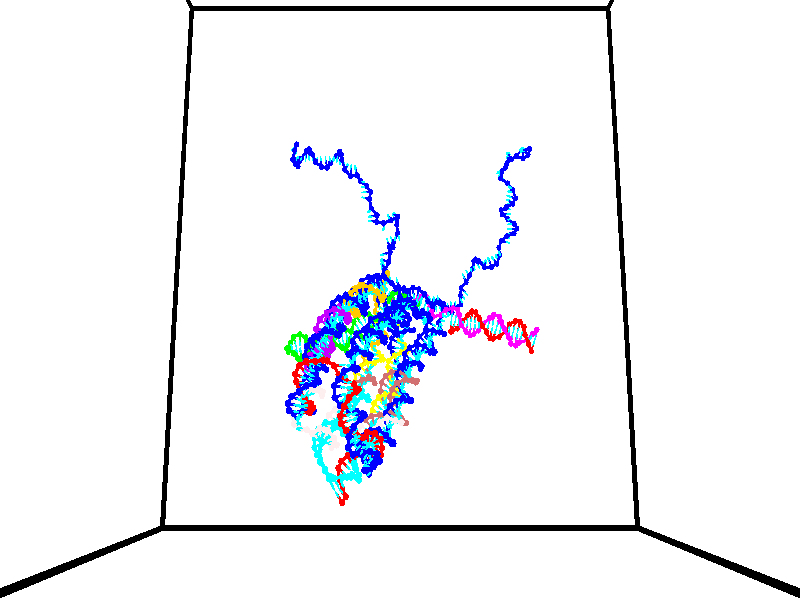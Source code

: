 // switches for output
#declare DRAW_BASES = 1; // possible values are 0, 1; only relevant for DNA ribbons
#declare DRAW_BASES_TYPE = 3; // possible values are 1, 2, 3; only relevant for DNA ribbons
#declare DRAW_FOG = 0; // set to 1 to enable fog

#include "colors.inc"

#include "transforms.inc"
background { rgb <1, 1, 1>}

#default {
   normal{
       ripples 0.25
       frequency 0.20
       turbulence 0.2
       lambda 5
   }
	finish {
		phong 0.1
		phong_size 40.
	}
}

// original window dimensions: 1024x640


// camera settings

camera {
	sky <0, 0.179814, -0.983701>
	up <0, 0.179814, -0.983701>
	right 1.6 * <1, 0, 0>
	location <35, 92.5046, 58.4545>
	look_at <35, 26.874, 46.4577>
	direction <0, -65.6306, -11.9968>
	angle 67.0682
}


# declare cpy_camera_pos = <35, 92.5046, 58.4545>;
# if (DRAW_FOG = 1)
fog {
	fog_type 2
	up vnormalize(cpy_camera_pos)
	color rgbt<1,1,1,0.3>
	distance 1e-5
	fog_alt 3e-3
	fog_offset 56
}
# end


// LIGHTS

# declare lum = 6;
global_settings {
	ambient_light rgb lum * <0.05, 0.05, 0.05>
	max_trace_level 15
}# declare cpy_direct_light_amount = 0.25;
light_source
{	1000 * <-1, -1.16351, -0.803887>,
	rgb lum * cpy_direct_light_amount
	parallel
}

light_source
{	1000 * <1, 1.16351, 0.803887>,
	rgb lum * cpy_direct_light_amount
	parallel
}

// strand 0

// nucleotide -1

// particle -1
sphere {
	<39.956608, 33.986931, 50.378906> 0.250000
	pigment { color rgbt <1,0,0,0> }
	no_shadow
}
cylinder {
	<39.984329, 33.886631, 49.992680>,  <40.000961, 33.826450, 49.760944>, 0.100000
	pigment { color rgbt <1,0,0,0> }
	no_shadow
}
cylinder {
	<39.984329, 33.886631, 49.992680>,  <39.956608, 33.986931, 50.378906>, 0.100000
	pigment { color rgbt <1,0,0,0> }
	no_shadow
}

// particle -1
sphere {
	<39.984329, 33.886631, 49.992680> 0.100000
	pigment { color rgbt <1,0,0,0> }
	no_shadow
}
sphere {
	0, 1
	scale<0.080000,0.200000,0.300000>
	matrix <0.963147, -0.235340, 0.130246,
		-0.259896, -0.939010, 0.225200,
		0.069304, -0.250751, -0.965568,
		40.005119, 33.811405, 49.703011>
	pigment { color rgbt <0,1,1,0> }
	no_shadow
}
cylinder {
	<40.147396, 33.319908, 50.254871>,  <39.956608, 33.986931, 50.378906>, 0.130000
	pigment { color rgbt <1,0,0,0> }
	no_shadow
}

// nucleotide -1

// particle -1
sphere {
	<40.147396, 33.319908, 50.254871> 0.250000
	pigment { color rgbt <1,0,0,0> }
	no_shadow
}
cylinder {
	<40.270523, 33.502655, 49.921040>,  <40.344398, 33.612305, 49.720741>, 0.100000
	pigment { color rgbt <1,0,0,0> }
	no_shadow
}
cylinder {
	<40.270523, 33.502655, 49.921040>,  <40.147396, 33.319908, 50.254871>, 0.100000
	pigment { color rgbt <1,0,0,0> }
	no_shadow
}

// particle -1
sphere {
	<40.270523, 33.502655, 49.921040> 0.100000
	pigment { color rgbt <1,0,0,0> }
	no_shadow
}
sphere {
	0, 1
	scale<0.080000,0.200000,0.300000>
	matrix <0.951199, -0.167754, 0.258996,
		-0.021675, -0.873571, -0.486213,
		0.307816, 0.456872, -0.834576,
		40.362869, 33.639717, 49.670666>
	pigment { color rgbt <0,1,1,0> }
	no_shadow
}
cylinder {
	<40.714020, 32.883186, 49.963482>,  <40.147396, 33.319908, 50.254871>, 0.130000
	pigment { color rgbt <1,0,0,0> }
	no_shadow
}

// nucleotide -1

// particle -1
sphere {
	<40.714020, 32.883186, 49.963482> 0.250000
	pigment { color rgbt <1,0,0,0> }
	no_shadow
}
cylinder {
	<40.748417, 33.241222, 49.788475>,  <40.769054, 33.456043, 49.683472>, 0.100000
	pigment { color rgbt <1,0,0,0> }
	no_shadow
}
cylinder {
	<40.748417, 33.241222, 49.788475>,  <40.714020, 32.883186, 49.963482>, 0.100000
	pigment { color rgbt <1,0,0,0> }
	no_shadow
}

// particle -1
sphere {
	<40.748417, 33.241222, 49.788475> 0.100000
	pigment { color rgbt <1,0,0,0> }
	no_shadow
}
sphere {
	0, 1
	scale<0.080000,0.200000,0.300000>
	matrix <0.975542, 0.013519, 0.219395,
		0.202293, -0.445684, -0.872034,
		0.085992, 0.895088, -0.437518,
		40.774216, 33.509750, 49.657219>
	pigment { color rgbt <0,1,1,0> }
	no_shadow
}
cylinder {
	<41.262478, 32.876087, 49.353146>,  <40.714020, 32.883186, 49.963482>, 0.130000
	pigment { color rgbt <1,0,0,0> }
	no_shadow
}

// nucleotide -1

// particle -1
sphere {
	<41.262478, 32.876087, 49.353146> 0.250000
	pigment { color rgbt <1,0,0,0> }
	no_shadow
}
cylinder {
	<41.231689, 33.247566, 49.498253>,  <41.213219, 33.470451, 49.585320>, 0.100000
	pigment { color rgbt <1,0,0,0> }
	no_shadow
}
cylinder {
	<41.231689, 33.247566, 49.498253>,  <41.262478, 32.876087, 49.353146>, 0.100000
	pigment { color rgbt <1,0,0,0> }
	no_shadow
}

// particle -1
sphere {
	<41.231689, 33.247566, 49.498253> 0.100000
	pigment { color rgbt <1,0,0,0> }
	no_shadow
}
sphere {
	0, 1
	scale<0.080000,0.200000,0.300000>
	matrix <0.993314, 0.040026, 0.108285,
		0.086044, 0.368682, -0.925565,
		-0.076969, 0.928694, 0.362773,
		41.208599, 33.526173, 49.607086>
	pigment { color rgbt <0,1,1,0> }
	no_shadow
}
cylinder {
	<41.713276, 33.271992, 48.919956>,  <41.262478, 32.876087, 49.353146>, 0.130000
	pigment { color rgbt <1,0,0,0> }
	no_shadow
}

// nucleotide -1

// particle -1
sphere {
	<41.713276, 33.271992, 48.919956> 0.250000
	pigment { color rgbt <1,0,0,0> }
	no_shadow
}
cylinder {
	<41.664619, 33.536762, 49.215809>,  <41.635426, 33.695625, 49.393322>, 0.100000
	pigment { color rgbt <1,0,0,0> }
	no_shadow
}
cylinder {
	<41.664619, 33.536762, 49.215809>,  <41.713276, 33.271992, 48.919956>, 0.100000
	pigment { color rgbt <1,0,0,0> }
	no_shadow
}

// particle -1
sphere {
	<41.664619, 33.536762, 49.215809> 0.100000
	pigment { color rgbt <1,0,0,0> }
	no_shadow
}
sphere {
	0, 1
	scale<0.080000,0.200000,0.300000>
	matrix <0.977110, 0.210879, -0.028029,
		-0.174526, 0.719293, -0.672427,
		-0.121639, 0.661927, 0.739633,
		41.628128, 33.735340, 49.437698>
	pigment { color rgbt <0,1,1,0> }
	no_shadow
}
cylinder {
	<42.074913, 33.863720, 48.666321>,  <41.713276, 33.271992, 48.919956>, 0.130000
	pigment { color rgbt <1,0,0,0> }
	no_shadow
}

// nucleotide -1

// particle -1
sphere {
	<42.074913, 33.863720, 48.666321> 0.250000
	pigment { color rgbt <1,0,0,0> }
	no_shadow
}
cylinder {
	<42.030384, 33.916100, 49.060368>,  <42.003666, 33.947529, 49.296795>, 0.100000
	pigment { color rgbt <1,0,0,0> }
	no_shadow
}
cylinder {
	<42.030384, 33.916100, 49.060368>,  <42.074913, 33.863720, 48.666321>, 0.100000
	pigment { color rgbt <1,0,0,0> }
	no_shadow
}

// particle -1
sphere {
	<42.030384, 33.916100, 49.060368> 0.100000
	pigment { color rgbt <1,0,0,0> }
	no_shadow
}
sphere {
	0, 1
	scale<0.080000,0.200000,0.300000>
	matrix <0.992340, -0.038783, 0.117291,
		0.053565, 0.990630, -0.125630,
		-0.111320, 0.130950, 0.985119,
		41.996986, 33.955383, 49.355904>
	pigment { color rgbt <0,1,1,0> }
	no_shadow
}
cylinder {
	<42.380196, 34.470425, 48.860577>,  <42.074913, 33.863720, 48.666321>, 0.130000
	pigment { color rgbt <1,0,0,0> }
	no_shadow
}

// nucleotide -1

// particle -1
sphere {
	<42.380196, 34.470425, 48.860577> 0.250000
	pigment { color rgbt <1,0,0,0> }
	no_shadow
}
cylinder {
	<42.372707, 34.264904, 49.203659>,  <42.368214, 34.141590, 49.409508>, 0.100000
	pigment { color rgbt <1,0,0,0> }
	no_shadow
}
cylinder {
	<42.372707, 34.264904, 49.203659>,  <42.380196, 34.470425, 48.860577>, 0.100000
	pigment { color rgbt <1,0,0,0> }
	no_shadow
}

// particle -1
sphere {
	<42.372707, 34.264904, 49.203659> 0.100000
	pigment { color rgbt <1,0,0,0> }
	no_shadow
}
sphere {
	0, 1
	scale<0.080000,0.200000,0.300000>
	matrix <0.974213, 0.183548, 0.131221,
		-0.224852, 0.838042, 0.497120,
		-0.018724, -0.513806, 0.857702,
		42.367092, 34.110764, 49.460968>
	pigment { color rgbt <0,1,1,0> }
	no_shadow
}
cylinder {
	<42.645145, 34.954662, 49.422844>,  <42.380196, 34.470425, 48.860577>, 0.130000
	pigment { color rgbt <1,0,0,0> }
	no_shadow
}

// nucleotide -1

// particle -1
sphere {
	<42.645145, 34.954662, 49.422844> 0.250000
	pigment { color rgbt <1,0,0,0> }
	no_shadow
}
cylinder {
	<42.704006, 34.579777, 49.549316>,  <42.739323, 34.354843, 49.625198>, 0.100000
	pigment { color rgbt <1,0,0,0> }
	no_shadow
}
cylinder {
	<42.704006, 34.579777, 49.549316>,  <42.645145, 34.954662, 49.422844>, 0.100000
	pigment { color rgbt <1,0,0,0> }
	no_shadow
}

// particle -1
sphere {
	<42.704006, 34.579777, 49.549316> 0.100000
	pigment { color rgbt <1,0,0,0> }
	no_shadow
}
sphere {
	0, 1
	scale<0.080000,0.200000,0.300000>
	matrix <0.884266, 0.267883, 0.382508,
		-0.443192, 0.223300, 0.868169,
		0.147154, -0.937217, 0.316180,
		42.748154, 34.298611, 49.644169>
	pigment { color rgbt <0,1,1,0> }
	no_shadow
}
cylinder {
	<42.943081, 35.058643, 50.052418>,  <42.645145, 34.954662, 49.422844>, 0.130000
	pigment { color rgbt <1,0,0,0> }
	no_shadow
}

// nucleotide -1

// particle -1
sphere {
	<42.943081, 35.058643, 50.052418> 0.250000
	pigment { color rgbt <1,0,0,0> }
	no_shadow
}
cylinder {
	<43.040318, 34.682056, 49.959003>,  <43.098660, 34.456104, 49.902954>, 0.100000
	pigment { color rgbt <1,0,0,0> }
	no_shadow
}
cylinder {
	<43.040318, 34.682056, 49.959003>,  <42.943081, 35.058643, 50.052418>, 0.100000
	pigment { color rgbt <1,0,0,0> }
	no_shadow
}

// particle -1
sphere {
	<43.040318, 34.682056, 49.959003> 0.100000
	pigment { color rgbt <1,0,0,0> }
	no_shadow
}
sphere {
	0, 1
	scale<0.080000,0.200000,0.300000>
	matrix <0.947260, 0.178584, 0.266094,
		-0.208813, -0.285907, 0.935230,
		0.243095, -0.941470, -0.233538,
		43.113247, 34.399616, 49.888943>
	pigment { color rgbt <0,1,1,0> }
	no_shadow
}
cylinder {
	<43.363426, 34.854214, 50.594048>,  <42.943081, 35.058643, 50.052418>, 0.130000
	pigment { color rgbt <1,0,0,0> }
	no_shadow
}

// nucleotide -1

// particle -1
sphere {
	<43.363426, 34.854214, 50.594048> 0.250000
	pigment { color rgbt <1,0,0,0> }
	no_shadow
}
cylinder {
	<43.450493, 34.575775, 50.320385>,  <43.502735, 34.408710, 50.156189>, 0.100000
	pigment { color rgbt <1,0,0,0> }
	no_shadow
}
cylinder {
	<43.450493, 34.575775, 50.320385>,  <43.363426, 34.854214, 50.594048>, 0.100000
	pigment { color rgbt <1,0,0,0> }
	no_shadow
}

// particle -1
sphere {
	<43.450493, 34.575775, 50.320385> 0.100000
	pigment { color rgbt <1,0,0,0> }
	no_shadow
}
sphere {
	0, 1
	scale<0.080000,0.200000,0.300000>
	matrix <0.957008, 0.014532, 0.289697,
		-0.191715, -0.717800, 0.669335,
		0.217671, -0.696098, -0.684154,
		43.515793, 34.366947, 50.115139>
	pigment { color rgbt <0,1,1,0> }
	no_shadow
}
cylinder {
	<43.735203, 34.372803, 50.980427>,  <43.363426, 34.854214, 50.594048>, 0.130000
	pigment { color rgbt <1,0,0,0> }
	no_shadow
}

// nucleotide -1

// particle -1
sphere {
	<43.735203, 34.372803, 50.980427> 0.250000
	pigment { color rgbt <1,0,0,0> }
	no_shadow
}
cylinder {
	<43.839848, 34.292000, 50.602909>,  <43.902634, 34.243519, 50.376396>, 0.100000
	pigment { color rgbt <1,0,0,0> }
	no_shadow
}
cylinder {
	<43.839848, 34.292000, 50.602909>,  <43.735203, 34.372803, 50.980427>, 0.100000
	pigment { color rgbt <1,0,0,0> }
	no_shadow
}

// particle -1
sphere {
	<43.839848, 34.292000, 50.602909> 0.100000
	pigment { color rgbt <1,0,0,0> }
	no_shadow
}
sphere {
	0, 1
	scale<0.080000,0.200000,0.300000>
	matrix <0.951462, -0.110260, 0.287337,
		-0.162109, -0.973157, 0.163361,
		0.261612, -0.202012, -0.943796,
		43.918331, 34.231396, 50.319771>
	pigment { color rgbt <0,1,1,0> }
	no_shadow
}
cylinder {
	<44.137215, 33.778931, 50.935326>,  <43.735203, 34.372803, 50.980427>, 0.130000
	pigment { color rgbt <1,0,0,0> }
	no_shadow
}

// nucleotide -1

// particle -1
sphere {
	<44.137215, 33.778931, 50.935326> 0.250000
	pigment { color rgbt <1,0,0,0> }
	no_shadow
}
cylinder {
	<44.229034, 34.009975, 50.621979>,  <44.284126, 34.148602, 50.433971>, 0.100000
	pigment { color rgbt <1,0,0,0> }
	no_shadow
}
cylinder {
	<44.229034, 34.009975, 50.621979>,  <44.137215, 33.778931, 50.935326>, 0.100000
	pigment { color rgbt <1,0,0,0> }
	no_shadow
}

// particle -1
sphere {
	<44.229034, 34.009975, 50.621979> 0.100000
	pigment { color rgbt <1,0,0,0> }
	no_shadow
}
sphere {
	0, 1
	scale<0.080000,0.200000,0.300000>
	matrix <0.971521, -0.087380, 0.220254,
		0.058771, -0.811620, -0.581223,
		0.229550, 0.577614, -0.783370,
		44.297901, 34.183258, 50.386967>
	pigment { color rgbt <0,1,1,0> }
	no_shadow
}
cylinder {
	<44.767906, 33.495480, 50.761097>,  <44.137215, 33.778931, 50.935326>, 0.130000
	pigment { color rgbt <1,0,0,0> }
	no_shadow
}

// nucleotide -1

// particle -1
sphere {
	<44.767906, 33.495480, 50.761097> 0.250000
	pigment { color rgbt <1,0,0,0> }
	no_shadow
}
cylinder {
	<44.766823, 33.830719, 50.542892>,  <44.766174, 34.031864, 50.411968>, 0.100000
	pigment { color rgbt <1,0,0,0> }
	no_shadow
}
cylinder {
	<44.766823, 33.830719, 50.542892>,  <44.767906, 33.495480, 50.761097>, 0.100000
	pigment { color rgbt <1,0,0,0> }
	no_shadow
}

// particle -1
sphere {
	<44.766823, 33.830719, 50.542892> 0.100000
	pigment { color rgbt <1,0,0,0> }
	no_shadow
}
sphere {
	0, 1
	scale<0.080000,0.200000,0.300000>
	matrix <0.987515, 0.088160, 0.130545,
		0.157502, -0.538349, -0.827873,
		-0.002707, 0.838098, -0.545513,
		44.766010, 34.082150, 50.379238>
	pigment { color rgbt <0,1,1,0> }
	no_shadow
}
cylinder {
	<45.377975, 33.417267, 50.277794>,  <44.767906, 33.495480, 50.761097>, 0.130000
	pigment { color rgbt <1,0,0,0> }
	no_shadow
}

// nucleotide -1

// particle -1
sphere {
	<45.377975, 33.417267, 50.277794> 0.250000
	pigment { color rgbt <1,0,0,0> }
	no_shadow
}
cylinder {
	<45.279934, 33.804073, 50.305523>,  <45.221107, 34.036156, 50.322159>, 0.100000
	pigment { color rgbt <1,0,0,0> }
	no_shadow
}
cylinder {
	<45.279934, 33.804073, 50.305523>,  <45.377975, 33.417267, 50.277794>, 0.100000
	pigment { color rgbt <1,0,0,0> }
	no_shadow
}

// particle -1
sphere {
	<45.279934, 33.804073, 50.305523> 0.100000
	pigment { color rgbt <1,0,0,0> }
	no_shadow
}
sphere {
	0, 1
	scale<0.080000,0.200000,0.300000>
	matrix <0.968407, 0.247593, -0.029747,
		-0.045929, 0.059838, -0.997151,
		-0.245108, 0.967014, 0.069319,
		45.206402, 34.094177, 50.326317>
	pigment { color rgbt <0,1,1,0> }
	no_shadow
}
cylinder {
	<45.786545, 33.666786, 49.733509>,  <45.377975, 33.417267, 50.277794>, 0.130000
	pigment { color rgbt <1,0,0,0> }
	no_shadow
}

// nucleotide -1

// particle -1
sphere {
	<45.786545, 33.666786, 49.733509> 0.250000
	pigment { color rgbt <1,0,0,0> }
	no_shadow
}
cylinder {
	<45.709206, 33.982487, 49.966644>,  <45.662800, 34.171909, 50.106525>, 0.100000
	pigment { color rgbt <1,0,0,0> }
	no_shadow
}
cylinder {
	<45.709206, 33.982487, 49.966644>,  <45.786545, 33.666786, 49.733509>, 0.100000
	pigment { color rgbt <1,0,0,0> }
	no_shadow
}

// particle -1
sphere {
	<45.709206, 33.982487, 49.966644> 0.100000
	pigment { color rgbt <1,0,0,0> }
	no_shadow
}
sphere {
	0, 1
	scale<0.080000,0.200000,0.300000>
	matrix <0.972455, 0.232980, 0.007112,
		-0.130175, 0.568155, -0.812561,
		-0.193352, 0.789253, 0.582834,
		45.651199, 34.219261, 50.141495>
	pigment { color rgbt <0,1,1,0> }
	no_shadow
}
cylinder {
	<46.226418, 34.345188, 49.552498>,  <45.786545, 33.666786, 49.733509>, 0.130000
	pigment { color rgbt <1,0,0,0> }
	no_shadow
}

// nucleotide -1

// particle -1
sphere {
	<46.226418, 34.345188, 49.552498> 0.250000
	pigment { color rgbt <1,0,0,0> }
	no_shadow
}
cylinder {
	<46.127052, 34.385464, 49.937862>,  <46.067432, 34.409630, 50.169079>, 0.100000
	pigment { color rgbt <1,0,0,0> }
	no_shadow
}
cylinder {
	<46.127052, 34.385464, 49.937862>,  <46.226418, 34.345188, 49.552498>, 0.100000
	pigment { color rgbt <1,0,0,0> }
	no_shadow
}

// particle -1
sphere {
	<46.127052, 34.385464, 49.937862> 0.100000
	pigment { color rgbt <1,0,0,0> }
	no_shadow
}
sphere {
	0, 1
	scale<0.080000,0.200000,0.300000>
	matrix <0.924077, 0.322879, 0.204526,
		-0.290472, 0.941069, -0.173247,
		-0.248411, 0.100685, 0.963408,
		46.052528, 34.415668, 50.226883>
	pigment { color rgbt <0,1,1,0> }
	no_shadow
}
cylinder {
	<46.593132, 34.880909, 49.711918>,  <46.226418, 34.345188, 49.552498>, 0.130000
	pigment { color rgbt <1,0,0,0> }
	no_shadow
}

// nucleotide -1

// particle -1
sphere {
	<46.593132, 34.880909, 49.711918> 0.250000
	pigment { color rgbt <1,0,0,0> }
	no_shadow
}
cylinder {
	<46.494862, 34.719299, 50.064373>,  <46.435898, 34.622334, 50.275845>, 0.100000
	pigment { color rgbt <1,0,0,0> }
	no_shadow
}
cylinder {
	<46.494862, 34.719299, 50.064373>,  <46.593132, 34.880909, 49.711918>, 0.100000
	pigment { color rgbt <1,0,0,0> }
	no_shadow
}

// particle -1
sphere {
	<46.494862, 34.719299, 50.064373> 0.100000
	pigment { color rgbt <1,0,0,0> }
	no_shadow
}
sphere {
	0, 1
	scale<0.080000,0.200000,0.300000>
	matrix <0.908365, 0.221374, 0.354777,
		-0.338400, 0.887557, 0.312615,
		-0.245680, -0.404025, 0.881139,
		46.421158, 34.598091, 50.328716>
	pigment { color rgbt <0,1,1,0> }
	no_shadow
}
cylinder {
	<46.837112, 35.398983, 50.198452>,  <46.593132, 34.880909, 49.711918>, 0.130000
	pigment { color rgbt <1,0,0,0> }
	no_shadow
}

// nucleotide -1

// particle -1
sphere {
	<46.837112, 35.398983, 50.198452> 0.250000
	pigment { color rgbt <1,0,0,0> }
	no_shadow
}
cylinder {
	<46.811695, 35.068138, 50.421822>,  <46.796444, 34.869629, 50.555843>, 0.100000
	pigment { color rgbt <1,0,0,0> }
	no_shadow
}
cylinder {
	<46.811695, 35.068138, 50.421822>,  <46.837112, 35.398983, 50.198452>, 0.100000
	pigment { color rgbt <1,0,0,0> }
	no_shadow
}

// particle -1
sphere {
	<46.811695, 35.068138, 50.421822> 0.100000
	pigment { color rgbt <1,0,0,0> }
	no_shadow
}
sphere {
	0, 1
	scale<0.080000,0.200000,0.300000>
	matrix <0.829562, 0.267289, 0.490288,
		-0.554787, 0.494406, 0.669160,
		-0.063542, -0.827115, 0.558429,
		46.792633, 34.820004, 50.589352>
	pigment { color rgbt <0,1,1,0> }
	no_shadow
}
cylinder {
	<46.868484, 35.634155, 50.858227>,  <46.837112, 35.398983, 50.198452>, 0.130000
	pigment { color rgbt <1,0,0,0> }
	no_shadow
}

// nucleotide -1

// particle -1
sphere {
	<46.868484, 35.634155, 50.858227> 0.250000
	pigment { color rgbt <1,0,0,0> }
	no_shadow
}
cylinder {
	<46.992508, 35.255840, 50.896908>,  <47.066921, 35.028851, 50.920116>, 0.100000
	pigment { color rgbt <1,0,0,0> }
	no_shadow
}
cylinder {
	<46.992508, 35.255840, 50.896908>,  <46.868484, 35.634155, 50.858227>, 0.100000
	pigment { color rgbt <1,0,0,0> }
	no_shadow
}

// particle -1
sphere {
	<46.992508, 35.255840, 50.896908> 0.100000
	pigment { color rgbt <1,0,0,0> }
	no_shadow
}
sphere {
	0, 1
	scale<0.080000,0.200000,0.300000>
	matrix <0.746394, 0.305163, 0.591415,
		-0.588861, -0.111199, 0.800548,
		0.310062, -0.945786, 0.096700,
		47.085526, 34.972103, 50.925919>
	pigment { color rgbt <0,1,1,0> }
	no_shadow
}
cylinder {
	<47.159798, 35.644550, 51.559353>,  <46.868484, 35.634155, 50.858227>, 0.130000
	pigment { color rgbt <1,0,0,0> }
	no_shadow
}

// nucleotide -1

// particle -1
sphere {
	<47.159798, 35.644550, 51.559353> 0.250000
	pigment { color rgbt <1,0,0,0> }
	no_shadow
}
cylinder {
	<47.291191, 35.327316, 51.354172>,  <47.370026, 35.136978, 51.231064>, 0.100000
	pigment { color rgbt <1,0,0,0> }
	no_shadow
}
cylinder {
	<47.291191, 35.327316, 51.354172>,  <47.159798, 35.644550, 51.559353>, 0.100000
	pigment { color rgbt <1,0,0,0> }
	no_shadow
}

// particle -1
sphere {
	<47.291191, 35.327316, 51.354172> 0.100000
	pigment { color rgbt <1,0,0,0> }
	no_shadow
}
sphere {
	0, 1
	scale<0.080000,0.200000,0.300000>
	matrix <0.897697, 0.093290, 0.430625,
		-0.293668, -0.601929, 0.742591,
		0.328482, -0.793082, -0.512953,
		47.389736, 35.089390, 51.200287>
	pigment { color rgbt <0,1,1,0> }
	no_shadow
}
cylinder {
	<47.489765, 35.243446, 52.104309>,  <47.159798, 35.644550, 51.559353>, 0.130000
	pigment { color rgbt <1,0,0,0> }
	no_shadow
}

// nucleotide -1

// particle -1
sphere {
	<47.489765, 35.243446, 52.104309> 0.250000
	pigment { color rgbt <1,0,0,0> }
	no_shadow
}
cylinder {
	<47.657562, 35.161816, 51.750500>,  <47.758240, 35.112835, 51.538216>, 0.100000
	pigment { color rgbt <1,0,0,0> }
	no_shadow
}
cylinder {
	<47.657562, 35.161816, 51.750500>,  <47.489765, 35.243446, 52.104309>, 0.100000
	pigment { color rgbt <1,0,0,0> }
	no_shadow
}

// particle -1
sphere {
	<47.657562, 35.161816, 51.750500> 0.100000
	pigment { color rgbt <1,0,0,0> }
	no_shadow
}
sphere {
	0, 1
	scale<0.080000,0.200000,0.300000>
	matrix <0.879259, 0.333585, 0.340035,
		0.225668, -0.920365, 0.319377,
		0.419496, -0.204080, -0.884519,
		47.783409, 35.100590, 51.485146>
	pigment { color rgbt <0,1,1,0> }
	no_shadow
}
// strand 1

// nucleotide -1

// particle -1
sphere {
	<24.228014, 34.506844, 52.080231> 0.250000
	pigment { color rgbt <0,1,0,0> }
	no_shadow
}
cylinder {
	<24.229494, 34.896957, 51.991856>,  <24.230383, 35.131023, 51.938831>, 0.100000
	pigment { color rgbt <0,1,0,0> }
	no_shadow
}
cylinder {
	<24.229494, 34.896957, 51.991856>,  <24.228014, 34.506844, 52.080231>, 0.100000
	pigment { color rgbt <0,1,0,0> }
	no_shadow
}

// particle -1
sphere {
	<24.229494, 34.896957, 51.991856> 0.100000
	pigment { color rgbt <0,1,0,0> }
	no_shadow
}
sphere {
	0, 1
	scale<0.080000,0.200000,0.300000>
	matrix <0.900788, -0.099196, -0.422779,
		-0.434244, -0.197457, -0.878887,
		0.003702, 0.975280, -0.220942,
		24.230604, 35.189541, 51.925571>
	pigment { color rgbt <0,1,1,0> }
	no_shadow
}
cylinder {
	<24.424658, 34.534462, 51.393158>,  <24.228014, 34.506844, 52.080231>, 0.130000
	pigment { color rgbt <0,1,0,0> }
	no_shadow
}

// nucleotide -1

// particle -1
sphere {
	<24.424658, 34.534462, 51.393158> 0.250000
	pigment { color rgbt <0,1,0,0> }
	no_shadow
}
cylinder {
	<24.544508, 34.873672, 51.568012>,  <24.616417, 35.077198, 51.672924>, 0.100000
	pigment { color rgbt <0,1,0,0> }
	no_shadow
}
cylinder {
	<24.544508, 34.873672, 51.568012>,  <24.424658, 34.534462, 51.393158>, 0.100000
	pigment { color rgbt <0,1,0,0> }
	no_shadow
}

// particle -1
sphere {
	<24.544508, 34.873672, 51.568012> 0.100000
	pigment { color rgbt <0,1,0,0> }
	no_shadow
}
sphere {
	0, 1
	scale<0.080000,0.200000,0.300000>
	matrix <0.905359, -0.108214, -0.410628,
		-0.300918, 0.518795, -0.800188,
		0.299623, 0.848022, 0.437132,
		24.634396, 35.128078, 51.699150>
	pigment { color rgbt <0,1,1,0> }
	no_shadow
}
cylinder {
	<24.786190, 34.959843, 50.923836>,  <24.424658, 34.534462, 51.393158>, 0.130000
	pigment { color rgbt <0,1,0,0> }
	no_shadow
}

// nucleotide -1

// particle -1
sphere {
	<24.786190, 34.959843, 50.923836> 0.250000
	pigment { color rgbt <0,1,0,0> }
	no_shadow
}
cylinder {
	<24.919918, 35.073441, 51.283298>,  <25.000154, 35.141598, 51.498974>, 0.100000
	pigment { color rgbt <0,1,0,0> }
	no_shadow
}
cylinder {
	<24.919918, 35.073441, 51.283298>,  <24.786190, 34.959843, 50.923836>, 0.100000
	pigment { color rgbt <0,1,0,0> }
	no_shadow
}

// particle -1
sphere {
	<24.919918, 35.073441, 51.283298> 0.100000
	pigment { color rgbt <0,1,0,0> }
	no_shadow
}
sphere {
	0, 1
	scale<0.080000,0.200000,0.300000>
	matrix <0.942069, -0.128137, -0.309977,
		0.027120, 0.950226, -0.310380,
		0.334320, 0.283993, 0.898654,
		25.020214, 35.158638, 51.552895>
	pigment { color rgbt <0,1,1,0> }
	no_shadow
}
cylinder {
	<25.459827, 35.469765, 50.810261>,  <24.786190, 34.959843, 50.923836>, 0.130000
	pigment { color rgbt <0,1,0,0> }
	no_shadow
}

// nucleotide -1

// particle -1
sphere {
	<25.459827, 35.469765, 50.810261> 0.250000
	pigment { color rgbt <0,1,0,0> }
	no_shadow
}
cylinder {
	<25.463383, 35.358833, 51.194553>,  <25.465517, 35.292274, 51.425129>, 0.100000
	pigment { color rgbt <0,1,0,0> }
	no_shadow
}
cylinder {
	<25.463383, 35.358833, 51.194553>,  <25.459827, 35.469765, 50.810261>, 0.100000
	pigment { color rgbt <0,1,0,0> }
	no_shadow
}

// particle -1
sphere {
	<25.463383, 35.358833, 51.194553> 0.100000
	pigment { color rgbt <0,1,0,0> }
	no_shadow
}
sphere {
	0, 1
	scale<0.080000,0.200000,0.300000>
	matrix <0.999531, 0.030608, -0.000413,
		-0.029292, 0.960286, 0.277474,
		0.008889, -0.277332, 0.960733,
		25.466049, 35.275635, 51.482773>
	pigment { color rgbt <0,1,1,0> }
	no_shadow
}
cylinder {
	<26.096376, 35.884548, 51.095490>,  <25.459827, 35.469765, 50.810261>, 0.130000
	pigment { color rgbt <0,1,0,0> }
	no_shadow
}

// nucleotide -1

// particle -1
sphere {
	<26.096376, 35.884548, 51.095490> 0.250000
	pigment { color rgbt <0,1,0,0> }
	no_shadow
}
cylinder {
	<26.022551, 35.608047, 51.374950>,  <25.978254, 35.442146, 51.542625>, 0.100000
	pigment { color rgbt <0,1,0,0> }
	no_shadow
}
cylinder {
	<26.022551, 35.608047, 51.374950>,  <26.096376, 35.884548, 51.095490>, 0.100000
	pigment { color rgbt <0,1,0,0> }
	no_shadow
}

// particle -1
sphere {
	<26.022551, 35.608047, 51.374950> 0.100000
	pigment { color rgbt <0,1,0,0> }
	no_shadow
}
sphere {
	0, 1
	scale<0.080000,0.200000,0.300000>
	matrix <0.978136, -0.059867, 0.199165,
		-0.095847, 0.720133, 0.687184,
		-0.184565, -0.691249, 0.698649,
		25.967180, 35.400673, 51.584545>
	pigment { color rgbt <0,1,1,0> }
	no_shadow
}
cylinder {
	<26.356777, 36.155018, 51.718555>,  <26.096376, 35.884548, 51.095490>, 0.130000
	pigment { color rgbt <0,1,0,0> }
	no_shadow
}

// nucleotide -1

// particle -1
sphere {
	<26.356777, 36.155018, 51.718555> 0.250000
	pigment { color rgbt <0,1,0,0> }
	no_shadow
}
cylinder {
	<26.338512, 35.755791, 51.701725>,  <26.327553, 35.516254, 51.691628>, 0.100000
	pigment { color rgbt <0,1,0,0> }
	no_shadow
}
cylinder {
	<26.338512, 35.755791, 51.701725>,  <26.356777, 36.155018, 51.718555>, 0.100000
	pigment { color rgbt <0,1,0,0> }
	no_shadow
}

// particle -1
sphere {
	<26.338512, 35.755791, 51.701725> 0.100000
	pigment { color rgbt <0,1,0,0> }
	no_shadow
}
sphere {
	0, 1
	scale<0.080000,0.200000,0.300000>
	matrix <0.989786, -0.050896, 0.133166,
		-0.135051, -0.035567, 0.990200,
		-0.045661, -0.998070, -0.042078,
		26.324814, 35.456371, 51.689102>
	pigment { color rgbt <0,1,1,0> }
	no_shadow
}
cylinder {
	<26.684301, 35.932442, 52.301865>,  <26.356777, 36.155018, 51.718555>, 0.130000
	pigment { color rgbt <0,1,0,0> }
	no_shadow
}

// nucleotide -1

// particle -1
sphere {
	<26.684301, 35.932442, 52.301865> 0.250000
	pigment { color rgbt <0,1,0,0> }
	no_shadow
}
cylinder {
	<26.700266, 35.640537, 52.028851>,  <26.709845, 35.465397, 51.865040>, 0.100000
	pigment { color rgbt <0,1,0,0> }
	no_shadow
}
cylinder {
	<26.700266, 35.640537, 52.028851>,  <26.684301, 35.932442, 52.301865>, 0.100000
	pigment { color rgbt <0,1,0,0> }
	no_shadow
}

// particle -1
sphere {
	<26.700266, 35.640537, 52.028851> 0.100000
	pigment { color rgbt <0,1,0,0> }
	no_shadow
}
sphere {
	0, 1
	scale<0.080000,0.200000,0.300000>
	matrix <0.996193, -0.023920, 0.083827,
		-0.077501, -0.683286, 0.726026,
		0.039911, -0.729759, -0.682538,
		26.712238, 35.421608, 51.824089>
	pigment { color rgbt <0,1,1,0> }
	no_shadow
}
cylinder {
	<27.265450, 35.663177, 52.423771>,  <26.684301, 35.932442, 52.301865>, 0.130000
	pigment { color rgbt <0,1,0,0> }
	no_shadow
}

// nucleotide -1

// particle -1
sphere {
	<27.265450, 35.663177, 52.423771> 0.250000
	pigment { color rgbt <0,1,0,0> }
	no_shadow
}
cylinder {
	<27.202917, 35.431522, 52.103733>,  <27.165398, 35.292530, 51.911709>, 0.100000
	pigment { color rgbt <0,1,0,0> }
	no_shadow
}
cylinder {
	<27.202917, 35.431522, 52.103733>,  <27.265450, 35.663177, 52.423771>, 0.100000
	pigment { color rgbt <0,1,0,0> }
	no_shadow
}

// particle -1
sphere {
	<27.202917, 35.431522, 52.103733> 0.100000
	pigment { color rgbt <0,1,0,0> }
	no_shadow
}
sphere {
	0, 1
	scale<0.080000,0.200000,0.300000>
	matrix <0.982637, -0.173144, -0.066672,
		-0.099920, -0.796629, 0.596152,
		-0.156333, -0.579140, -0.800098,
		27.156017, 35.257782, 51.863705>
	pigment { color rgbt <0,1,1,0> }
	no_shadow
}
cylinder {
	<27.814705, 35.123924, 52.522377>,  <27.265450, 35.663177, 52.423771>, 0.130000
	pigment { color rgbt <0,1,0,0> }
	no_shadow
}

// nucleotide -1

// particle -1
sphere {
	<27.814705, 35.123924, 52.522377> 0.250000
	pigment { color rgbt <0,1,0,0> }
	no_shadow
}
cylinder {
	<27.710300, 35.120041, 52.136261>,  <27.647657, 35.117710, 51.904591>, 0.100000
	pigment { color rgbt <0,1,0,0> }
	no_shadow
}
cylinder {
	<27.710300, 35.120041, 52.136261>,  <27.814705, 35.123924, 52.522377>, 0.100000
	pigment { color rgbt <0,1,0,0> }
	no_shadow
}

// particle -1
sphere {
	<27.710300, 35.120041, 52.136261> 0.100000
	pigment { color rgbt <0,1,0,0> }
	no_shadow
}
sphere {
	0, 1
	scale<0.080000,0.200000,0.300000>
	matrix <0.955611, -0.144170, -0.256947,
		-0.136670, -0.989505, 0.046910,
		-0.261013, -0.009711, -0.965286,
		27.631996, 35.117126, 51.846676>
	pigment { color rgbt <0,1,1,0> }
	no_shadow
}
cylinder {
	<28.116827, 34.494091, 52.188595>,  <27.814705, 35.123924, 52.522377>, 0.130000
	pigment { color rgbt <0,1,0,0> }
	no_shadow
}

// nucleotide -1

// particle -1
sphere {
	<28.116827, 34.494091, 52.188595> 0.250000
	pigment { color rgbt <0,1,0,0> }
	no_shadow
}
cylinder {
	<28.064676, 34.747822, 51.883797>,  <28.033386, 34.900059, 51.700920>, 0.100000
	pigment { color rgbt <0,1,0,0> }
	no_shadow
}
cylinder {
	<28.064676, 34.747822, 51.883797>,  <28.116827, 34.494091, 52.188595>, 0.100000
	pigment { color rgbt <0,1,0,0> }
	no_shadow
}

// particle -1
sphere {
	<28.064676, 34.747822, 51.883797> 0.100000
	pigment { color rgbt <0,1,0,0> }
	no_shadow
}
sphere {
	0, 1
	scale<0.080000,0.200000,0.300000>
	matrix <0.925630, -0.197514, -0.322796,
		-0.355262, -0.747409, -0.561399,
		-0.130377, 0.634325, -0.761993,
		28.025564, 34.938118, 51.655197>
	pigment { color rgbt <0,1,1,0> }
	no_shadow
}
cylinder {
	<28.309296, 34.159153, 51.563004>,  <28.116827, 34.494091, 52.188595>, 0.130000
	pigment { color rgbt <0,1,0,0> }
	no_shadow
}

// nucleotide -1

// particle -1
sphere {
	<28.309296, 34.159153, 51.563004> 0.250000
	pigment { color rgbt <0,1,0,0> }
	no_shadow
}
cylinder {
	<28.325171, 34.550823, 51.483356>,  <28.334696, 34.785824, 51.435570>, 0.100000
	pigment { color rgbt <0,1,0,0> }
	no_shadow
}
cylinder {
	<28.325171, 34.550823, 51.483356>,  <28.309296, 34.159153, 51.563004>, 0.100000
	pigment { color rgbt <0,1,0,0> }
	no_shadow
}

// particle -1
sphere {
	<28.325171, 34.550823, 51.483356> 0.100000
	pigment { color rgbt <0,1,0,0> }
	no_shadow
}
sphere {
	0, 1
	scale<0.080000,0.200000,0.300000>
	matrix <0.920290, -0.113444, -0.374428,
		-0.389218, -0.168386, -0.905624,
		0.039689, 0.979171, -0.199119,
		28.337078, 34.844574, 51.423622>
	pigment { color rgbt <0,1,1,0> }
	no_shadow
}
cylinder {
	<28.688173, 34.238522, 50.891632>,  <28.309296, 34.159153, 51.563004>, 0.130000
	pigment { color rgbt <0,1,0,0> }
	no_shadow
}

// nucleotide -1

// particle -1
sphere {
	<28.688173, 34.238522, 50.891632> 0.250000
	pigment { color rgbt <0,1,0,0> }
	no_shadow
}
cylinder {
	<28.722839, 34.601208, 51.056728>,  <28.743639, 34.818821, 51.155785>, 0.100000
	pigment { color rgbt <0,1,0,0> }
	no_shadow
}
cylinder {
	<28.722839, 34.601208, 51.056728>,  <28.688173, 34.238522, 50.891632>, 0.100000
	pigment { color rgbt <0,1,0,0> }
	no_shadow
}

// particle -1
sphere {
	<28.722839, 34.601208, 51.056728> 0.100000
	pigment { color rgbt <0,1,0,0> }
	no_shadow
}
sphere {
	0, 1
	scale<0.080000,0.200000,0.300000>
	matrix <0.987989, -0.025023, -0.152486,
		-0.127933, 0.421000, -0.897994,
		0.086666, 0.906716, 0.412742,
		28.748838, 34.873222, 51.180550>
	pigment { color rgbt <0,1,1,0> }
	no_shadow
}
cylinder {
	<28.892548, 34.752380, 50.284344>,  <28.688173, 34.238522, 50.891632>, 0.130000
	pigment { color rgbt <0,1,0,0> }
	no_shadow
}

// nucleotide -1

// particle -1
sphere {
	<28.892548, 34.752380, 50.284344> 0.250000
	pigment { color rgbt <0,1,0,0> }
	no_shadow
}
cylinder {
	<28.997704, 34.888943, 50.645306>,  <29.060797, 34.970879, 50.861881>, 0.100000
	pigment { color rgbt <0,1,0,0> }
	no_shadow
}
cylinder {
	<28.997704, 34.888943, 50.645306>,  <28.892548, 34.752380, 50.284344>, 0.100000
	pigment { color rgbt <0,1,0,0> }
	no_shadow
}

// particle -1
sphere {
	<28.997704, 34.888943, 50.645306> 0.100000
	pigment { color rgbt <0,1,0,0> }
	no_shadow
}
sphere {
	0, 1
	scale<0.080000,0.200000,0.300000>
	matrix <0.954943, 0.041456, -0.293880,
		-0.137742, 0.939001, -0.315125,
		0.262890, 0.341406, 0.902403,
		29.076571, 34.991364, 50.916027>
	pigment { color rgbt <0,1,1,0> }
	no_shadow
}
cylinder {
	<29.273748, 35.311249, 50.150467>,  <28.892548, 34.752380, 50.284344>, 0.130000
	pigment { color rgbt <0,1,0,0> }
	no_shadow
}

// nucleotide -1

// particle -1
sphere {
	<29.273748, 35.311249, 50.150467> 0.250000
	pigment { color rgbt <0,1,0,0> }
	no_shadow
}
cylinder {
	<29.369900, 35.213711, 50.526287>,  <29.427591, 35.155190, 50.751781>, 0.100000
	pigment { color rgbt <0,1,0,0> }
	no_shadow
}
cylinder {
	<29.369900, 35.213711, 50.526287>,  <29.273748, 35.311249, 50.150467>, 0.100000
	pigment { color rgbt <0,1,0,0> }
	no_shadow
}

// particle -1
sphere {
	<29.369900, 35.213711, 50.526287> 0.100000
	pigment { color rgbt <0,1,0,0> }
	no_shadow
}
sphere {
	0, 1
	scale<0.080000,0.200000,0.300000>
	matrix <0.970037, 0.095555, -0.223378,
		-0.035310, 0.965096, 0.259503,
		0.240378, -0.243840, 0.939553,
		29.442013, 35.140560, 50.808151>
	pigment { color rgbt <0,1,1,0> }
	no_shadow
}
cylinder {
	<29.731411, 35.820843, 50.340626>,  <29.273748, 35.311249, 50.150467>, 0.130000
	pigment { color rgbt <0,1,0,0> }
	no_shadow
}

// nucleotide -1

// particle -1
sphere {
	<29.731411, 35.820843, 50.340626> 0.250000
	pigment { color rgbt <0,1,0,0> }
	no_shadow
}
cylinder {
	<29.813944, 35.510414, 50.579002>,  <29.863464, 35.324158, 50.722027>, 0.100000
	pigment { color rgbt <0,1,0,0> }
	no_shadow
}
cylinder {
	<29.813944, 35.510414, 50.579002>,  <29.731411, 35.820843, 50.340626>, 0.100000
	pigment { color rgbt <0,1,0,0> }
	no_shadow
}

// particle -1
sphere {
	<29.813944, 35.510414, 50.579002> 0.100000
	pigment { color rgbt <0,1,0,0> }
	no_shadow
}
sphere {
	0, 1
	scale<0.080000,0.200000,0.300000>
	matrix <0.962233, 0.050398, -0.267522,
		0.177581, 0.628633, 0.757156,
		0.206332, -0.776067, 0.595942,
		29.875843, 35.277596, 50.757786>
	pigment { color rgbt <0,1,1,0> }
	no_shadow
}
cylinder {
	<30.364664, 36.008228, 50.660816>,  <29.731411, 35.820843, 50.340626>, 0.130000
	pigment { color rgbt <0,1,0,0> }
	no_shadow
}

// nucleotide -1

// particle -1
sphere {
	<30.364664, 36.008228, 50.660816> 0.250000
	pigment { color rgbt <0,1,0,0> }
	no_shadow
}
cylinder {
	<30.349394, 35.614052, 50.727077>,  <30.340233, 35.377544, 50.766834>, 0.100000
	pigment { color rgbt <0,1,0,0> }
	no_shadow
}
cylinder {
	<30.349394, 35.614052, 50.727077>,  <30.364664, 36.008228, 50.660816>, 0.100000
	pigment { color rgbt <0,1,0,0> }
	no_shadow
}

// particle -1
sphere {
	<30.349394, 35.614052, 50.727077> 0.100000
	pigment { color rgbt <0,1,0,0> }
	no_shadow
}
sphere {
	0, 1
	scale<0.080000,0.200000,0.300000>
	matrix <0.926384, -0.097053, -0.363860,
		0.374641, 0.139573, 0.916604,
		-0.038174, -0.985444, 0.165658,
		30.337942, 35.318420, 50.776775>
	pigment { color rgbt <0,1,1,0> }
	no_shadow
}
cylinder {
	<31.040287, 35.788288, 50.768730>,  <30.364664, 36.008228, 50.660816>, 0.130000
	pigment { color rgbt <0,1,0,0> }
	no_shadow
}

// nucleotide -1

// particle -1
sphere {
	<31.040287, 35.788288, 50.768730> 0.250000
	pigment { color rgbt <0,1,0,0> }
	no_shadow
}
cylinder {
	<30.883562, 35.429482, 50.686913>,  <30.789526, 35.214195, 50.637821>, 0.100000
	pigment { color rgbt <0,1,0,0> }
	no_shadow
}
cylinder {
	<30.883562, 35.429482, 50.686913>,  <31.040287, 35.788288, 50.768730>, 0.100000
	pigment { color rgbt <0,1,0,0> }
	no_shadow
}

// particle -1
sphere {
	<30.883562, 35.429482, 50.686913> 0.100000
	pigment { color rgbt <0,1,0,0> }
	no_shadow
}
sphere {
	0, 1
	scale<0.080000,0.200000,0.300000>
	matrix <0.866954, -0.285537, -0.408484,
		0.308013, -0.337380, 0.889552,
		-0.391814, -0.897019, -0.204544,
		30.766018, 35.160378, 50.625549>
	pigment { color rgbt <0,1,1,0> }
	no_shadow
}
cylinder {
	<31.478098, 35.267479, 51.073975>,  <31.040287, 35.788288, 50.768730>, 0.130000
	pigment { color rgbt <0,1,0,0> }
	no_shadow
}

// nucleotide -1

// particle -1
sphere {
	<31.478098, 35.267479, 51.073975> 0.250000
	pigment { color rgbt <0,1,0,0> }
	no_shadow
}
cylinder {
	<31.303288, 35.088509, 50.761868>,  <31.198402, 34.981129, 50.574604>, 0.100000
	pigment { color rgbt <0,1,0,0> }
	no_shadow
}
cylinder {
	<31.303288, 35.088509, 50.761868>,  <31.478098, 35.267479, 51.073975>, 0.100000
	pigment { color rgbt <0,1,0,0> }
	no_shadow
}

// particle -1
sphere {
	<31.303288, 35.088509, 50.761868> 0.100000
	pigment { color rgbt <0,1,0,0> }
	no_shadow
}
sphere {
	0, 1
	scale<0.080000,0.200000,0.300000>
	matrix <0.884204, -0.372753, -0.281493,
		-0.164901, -0.812937, 0.558517,
		-0.437025, -0.447425, -0.780270,
		31.172180, 34.954281, 50.527786>
	pigment { color rgbt <0,1,1,0> }
	no_shadow
}
cylinder {
	<31.914515, 34.742390, 50.963154>,  <31.478098, 35.267479, 51.073975>, 0.130000
	pigment { color rgbt <0,1,0,0> }
	no_shadow
}

// nucleotide -1

// particle -1
sphere {
	<31.914515, 34.742390, 50.963154> 0.250000
	pigment { color rgbt <0,1,0,0> }
	no_shadow
}
cylinder {
	<31.713667, 34.757027, 50.617546>,  <31.593159, 34.765808, 50.410179>, 0.100000
	pigment { color rgbt <0,1,0,0> }
	no_shadow
}
cylinder {
	<31.713667, 34.757027, 50.617546>,  <31.914515, 34.742390, 50.963154>, 0.100000
	pigment { color rgbt <0,1,0,0> }
	no_shadow
}

// particle -1
sphere {
	<31.713667, 34.757027, 50.617546> 0.100000
	pigment { color rgbt <0,1,0,0> }
	no_shadow
}
sphere {
	0, 1
	scale<0.080000,0.200000,0.300000>
	matrix <0.717758, -0.539672, -0.439975,
		-0.482389, -0.841080, 0.244714,
		-0.502120, 0.036594, -0.864024,
		31.563030, 34.768005, 50.358337>
	pigment { color rgbt <0,1,1,0> }
	no_shadow
}
cylinder {
	<32.120659, 34.247723, 50.629787>,  <31.914515, 34.742390, 50.963154>, 0.130000
	pigment { color rgbt <0,1,0,0> }
	no_shadow
}

// nucleotide -1

// particle -1
sphere {
	<32.120659, 34.247723, 50.629787> 0.250000
	pigment { color rgbt <0,1,0,0> }
	no_shadow
}
cylinder {
	<31.972349, 34.440784, 50.312405>,  <31.883364, 34.556622, 50.121975>, 0.100000
	pigment { color rgbt <0,1,0,0> }
	no_shadow
}
cylinder {
	<31.972349, 34.440784, 50.312405>,  <32.120659, 34.247723, 50.629787>, 0.100000
	pigment { color rgbt <0,1,0,0> }
	no_shadow
}

// particle -1
sphere {
	<31.972349, 34.440784, 50.312405> 0.100000
	pigment { color rgbt <0,1,0,0> }
	no_shadow
}
sphere {
	0, 1
	scale<0.080000,0.200000,0.300000>
	matrix <0.752178, -0.345069, -0.561386,
		-0.544752, -0.804968, -0.235099,
		-0.370773, 0.482653, -0.793457,
		31.861116, 34.585579, 50.074368>
	pigment { color rgbt <0,1,1,0> }
	no_shadow
}
cylinder {
	<32.171833, 33.778908, 50.029755>,  <32.120659, 34.247723, 50.629787>, 0.130000
	pigment { color rgbt <0,1,0,0> }
	no_shadow
}

// nucleotide -1

// particle -1
sphere {
	<32.171833, 33.778908, 50.029755> 0.250000
	pigment { color rgbt <0,1,0,0> }
	no_shadow
}
cylinder {
	<32.180218, 34.158653, 49.904366>,  <32.185249, 34.386501, 49.829132>, 0.100000
	pigment { color rgbt <0,1,0,0> }
	no_shadow
}
cylinder {
	<32.180218, 34.158653, 49.904366>,  <32.171833, 33.778908, 50.029755>, 0.100000
	pigment { color rgbt <0,1,0,0> }
	no_shadow
}

// particle -1
sphere {
	<32.180218, 34.158653, 49.904366> 0.100000
	pigment { color rgbt <0,1,0,0> }
	no_shadow
}
sphere {
	0, 1
	scale<0.080000,0.200000,0.300000>
	matrix <0.793444, -0.206562, -0.572519,
		-0.608282, -0.236719, -0.757600,
		0.020966, 0.949366, -0.313471,
		32.186508, 34.443462, 49.810326>
	pigment { color rgbt <0,1,1,0> }
	no_shadow
}
// strand 2

// nucleotide -1

// particle -1
sphere {
	<24.598587, 35.045620, 34.672642> 0.250000
	pigment { color rgbt <0,0,1,0> }
	no_shadow
}
cylinder {
	<24.344158, 34.761757, 34.793835>,  <24.191502, 34.591438, 34.866550>, 0.100000
	pigment { color rgbt <0,0,1,0> }
	no_shadow
}
cylinder {
	<24.344158, 34.761757, 34.793835>,  <24.598587, 35.045620, 34.672642>, 0.100000
	pigment { color rgbt <0,0,1,0> }
	no_shadow
}

// particle -1
sphere {
	<24.344158, 34.761757, 34.793835> 0.100000
	pigment { color rgbt <0,0,1,0> }
	no_shadow
}
sphere {
	0, 1
	scale<0.080000,0.200000,0.300000>
	matrix <0.463197, -0.037118, 0.885478,
		-0.617141, 0.703567, 0.352321,
		-0.636071, -0.709658, 0.302983,
		24.153337, 34.548859, 34.884731>
	pigment { color rgbt <0,1,1,0> }
	no_shadow
}
cylinder {
	<24.418072, 35.231789, 35.293877>,  <24.598587, 35.045620, 34.672642>, 0.130000
	pigment { color rgbt <0,0,1,0> }
	no_shadow
}

// nucleotide -1

// particle -1
sphere {
	<24.418072, 35.231789, 35.293877> 0.250000
	pigment { color rgbt <0,0,1,0> }
	no_shadow
}
cylinder {
	<24.399431, 34.832676, 35.274849>,  <24.388247, 34.593208, 35.263432>, 0.100000
	pigment { color rgbt <0,0,1,0> }
	no_shadow
}
cylinder {
	<24.399431, 34.832676, 35.274849>,  <24.418072, 35.231789, 35.293877>, 0.100000
	pigment { color rgbt <0,0,1,0> }
	no_shadow
}

// particle -1
sphere {
	<24.399431, 34.832676, 35.274849> 0.100000
	pigment { color rgbt <0,0,1,0> }
	no_shadow
}
sphere {
	0, 1
	scale<0.080000,0.200000,0.300000>
	matrix <0.504817, -0.064619, 0.860804,
		-0.861968, 0.016101, 0.506708,
		-0.046603, -0.997780, -0.047572,
		24.385450, 34.533340, 35.260578>
	pigment { color rgbt <0,1,1,0> }
	no_shadow
}
cylinder {
	<24.234619, 34.958904, 35.978966>,  <24.418072, 35.231789, 35.293877>, 0.130000
	pigment { color rgbt <0,0,1,0> }
	no_shadow
}

// nucleotide -1

// particle -1
sphere {
	<24.234619, 34.958904, 35.978966> 0.250000
	pigment { color rgbt <0,0,1,0> }
	no_shadow
}
cylinder {
	<24.487352, 34.719578, 35.781860>,  <24.638992, 34.575981, 35.663597>, 0.100000
	pigment { color rgbt <0,0,1,0> }
	no_shadow
}
cylinder {
	<24.487352, 34.719578, 35.781860>,  <24.234619, 34.958904, 35.978966>, 0.100000
	pigment { color rgbt <0,0,1,0> }
	no_shadow
}

// particle -1
sphere {
	<24.487352, 34.719578, 35.781860> 0.100000
	pigment { color rgbt <0,0,1,0> }
	no_shadow
}
sphere {
	0, 1
	scale<0.080000,0.200000,0.300000>
	matrix <0.587743, -0.044632, 0.807815,
		-0.505318, -0.800019, 0.323454,
		0.631832, -0.598312, -0.492759,
		24.676903, 34.540085, 35.634033>
	pigment { color rgbt <0,1,1,0> }
	no_shadow
}
cylinder {
	<24.728767, 34.727085, 36.483368>,  <24.234619, 34.958904, 35.978966>, 0.130000
	pigment { color rgbt <0,0,1,0> }
	no_shadow
}

// nucleotide -1

// particle -1
sphere {
	<24.728767, 34.727085, 36.483368> 0.250000
	pigment { color rgbt <0,0,1,0> }
	no_shadow
}
cylinder {
	<24.890917, 34.567463, 36.154388>,  <24.988207, 34.471691, 35.957001>, 0.100000
	pigment { color rgbt <0,0,1,0> }
	no_shadow
}
cylinder {
	<24.890917, 34.567463, 36.154388>,  <24.728767, 34.727085, 36.483368>, 0.100000
	pigment { color rgbt <0,0,1,0> }
	no_shadow
}

// particle -1
sphere {
	<24.890917, 34.567463, 36.154388> 0.100000
	pigment { color rgbt <0,0,1,0> }
	no_shadow
}
sphere {
	0, 1
	scale<0.080000,0.200000,0.300000>
	matrix <0.804385, -0.271743, 0.528318,
		-0.434324, -0.875734, 0.210837,
		0.405373, -0.399056, -0.822452,
		25.012529, 34.447746, 35.907654>
	pigment { color rgbt <0,1,1,0> }
	no_shadow
}
cylinder {
	<24.553551, 35.381893, 36.503185>,  <24.728767, 34.727085, 36.483368>, 0.130000
	pigment { color rgbt <0,0,1,0> }
	no_shadow
}

// nucleotide -1

// particle -1
sphere {
	<24.553551, 35.381893, 36.503185> 0.250000
	pigment { color rgbt <0,0,1,0> }
	no_shadow
}
cylinder {
	<24.705643, 35.730629, 36.379684>,  <24.796898, 35.939869, 36.305584>, 0.100000
	pigment { color rgbt <0,0,1,0> }
	no_shadow
}
cylinder {
	<24.705643, 35.730629, 36.379684>,  <24.553551, 35.381893, 36.503185>, 0.100000
	pigment { color rgbt <0,0,1,0> }
	no_shadow
}

// particle -1
sphere {
	<24.705643, 35.730629, 36.379684> 0.100000
	pigment { color rgbt <0,0,1,0> }
	no_shadow
}
sphere {
	0, 1
	scale<0.080000,0.200000,0.300000>
	matrix <0.889153, -0.252669, 0.381530,
		0.254619, -0.419596, -0.871268,
		0.380231, 0.871836, -0.308751,
		24.819712, 35.992180, 36.287060>
	pigment { color rgbt <0,1,1,0> }
	no_shadow
}
cylinder {
	<25.127932, 35.240616, 36.012440>,  <24.553551, 35.381893, 36.503185>, 0.130000
	pigment { color rgbt <0,0,1,0> }
	no_shadow
}

// nucleotide -1

// particle -1
sphere {
	<25.127932, 35.240616, 36.012440> 0.250000
	pigment { color rgbt <0,0,1,0> }
	no_shadow
}
cylinder {
	<25.172514, 35.604298, 36.172905>,  <25.199265, 35.822506, 36.269184>, 0.100000
	pigment { color rgbt <0,0,1,0> }
	no_shadow
}
cylinder {
	<25.172514, 35.604298, 36.172905>,  <25.127932, 35.240616, 36.012440>, 0.100000
	pigment { color rgbt <0,0,1,0> }
	no_shadow
}

// particle -1
sphere {
	<25.172514, 35.604298, 36.172905> 0.100000
	pigment { color rgbt <0,0,1,0> }
	no_shadow
}
sphere {
	0, 1
	scale<0.080000,0.200000,0.300000>
	matrix <0.952241, -0.213189, 0.218605,
		0.284280, 0.357639, -0.889539,
		0.111458, 0.909200, 0.401164,
		25.205952, 35.877056, 36.293255>
	pigment { color rgbt <0,1,1,0> }
	no_shadow
}
cylinder {
	<25.661934, 35.609264, 35.512348>,  <25.127932, 35.240616, 36.012440>, 0.130000
	pigment { color rgbt <0,0,1,0> }
	no_shadow
}

// nucleotide -1

// particle -1
sphere {
	<25.661934, 35.609264, 35.512348> 0.250000
	pigment { color rgbt <0,0,1,0> }
	no_shadow
}
cylinder {
	<25.650972, 35.675274, 35.906712>,  <25.644396, 35.714882, 36.143330>, 0.100000
	pigment { color rgbt <0,0,1,0> }
	no_shadow
}
cylinder {
	<25.650972, 35.675274, 35.906712>,  <25.661934, 35.609264, 35.512348>, 0.100000
	pigment { color rgbt <0,0,1,0> }
	no_shadow
}

// particle -1
sphere {
	<25.650972, 35.675274, 35.906712> 0.100000
	pigment { color rgbt <0,0,1,0> }
	no_shadow
}
sphere {
	0, 1
	scale<0.080000,0.200000,0.300000>
	matrix <0.997853, -0.054168, 0.036804,
		0.059478, 0.984801, -0.163186,
		-0.027405, 0.165025, 0.985909,
		25.642752, 35.724781, 36.202484>
	pigment { color rgbt <0,1,1,0> }
	no_shadow
}
cylinder {
	<26.041971, 36.225735, 35.575573>,  <25.661934, 35.609264, 35.512348>, 0.130000
	pigment { color rgbt <0,0,1,0> }
	no_shadow
}

// nucleotide -1

// particle -1
sphere {
	<26.041971, 36.225735, 35.575573> 0.250000
	pigment { color rgbt <0,0,1,0> }
	no_shadow
}
cylinder {
	<26.028620, 35.993179, 35.900749>,  <26.020609, 35.853645, 36.095856>, 0.100000
	pigment { color rgbt <0,0,1,0> }
	no_shadow
}
cylinder {
	<26.028620, 35.993179, 35.900749>,  <26.041971, 36.225735, 35.575573>, 0.100000
	pigment { color rgbt <0,0,1,0> }
	no_shadow
}

// particle -1
sphere {
	<26.028620, 35.993179, 35.900749> 0.100000
	pigment { color rgbt <0,0,1,0> }
	no_shadow
}
sphere {
	0, 1
	scale<0.080000,0.200000,0.300000>
	matrix <0.986352, 0.112059, 0.120638,
		-0.161234, 0.805873, 0.569712,
		-0.033378, -0.581387, 0.812942,
		26.018606, 35.818764, 36.144630>
	pigment { color rgbt <0,1,1,0> }
	no_shadow
}
cylinder {
	<26.441298, 36.526756, 36.167297>,  <26.041971, 36.225735, 35.575573>, 0.130000
	pigment { color rgbt <0,0,1,0> }
	no_shadow
}

// nucleotide -1

// particle -1
sphere {
	<26.441298, 36.526756, 36.167297> 0.250000
	pigment { color rgbt <0,0,1,0> }
	no_shadow
}
cylinder {
	<26.418331, 36.130764, 36.218910>,  <26.404551, 35.893169, 36.249878>, 0.100000
	pigment { color rgbt <0,0,1,0> }
	no_shadow
}
cylinder {
	<26.418331, 36.130764, 36.218910>,  <26.441298, 36.526756, 36.167297>, 0.100000
	pigment { color rgbt <0,0,1,0> }
	no_shadow
}

// particle -1
sphere {
	<26.418331, 36.130764, 36.218910> 0.100000
	pigment { color rgbt <0,0,1,0> }
	no_shadow
}
sphere {
	0, 1
	scale<0.080000,0.200000,0.300000>
	matrix <0.987166, -0.037007, 0.155352,
		-0.149020, 0.136296, 0.979396,
		-0.057418, -0.989977, 0.129032,
		26.401106, 35.833771, 36.257622>
	pigment { color rgbt <0,1,1,0> }
	no_shadow
}
cylinder {
	<26.737961, 36.338192, 36.760227>,  <26.441298, 36.526756, 36.167297>, 0.130000
	pigment { color rgbt <0,0,1,0> }
	no_shadow
}

// nucleotide -1

// particle -1
sphere {
	<26.737961, 36.338192, 36.760227> 0.250000
	pigment { color rgbt <0,0,1,0> }
	no_shadow
}
cylinder {
	<26.766985, 36.036106, 36.499649>,  <26.784399, 35.854855, 36.343300>, 0.100000
	pigment { color rgbt <0,0,1,0> }
	no_shadow
}
cylinder {
	<26.766985, 36.036106, 36.499649>,  <26.737961, 36.338192, 36.760227>, 0.100000
	pigment { color rgbt <0,0,1,0> }
	no_shadow
}

// particle -1
sphere {
	<26.766985, 36.036106, 36.499649> 0.100000
	pigment { color rgbt <0,0,1,0> }
	no_shadow
}
sphere {
	0, 1
	scale<0.080000,0.200000,0.300000>
	matrix <0.995376, 0.013613, 0.095087,
		-0.062942, -0.655337, 0.752710,
		0.072561, -0.755214, -0.651450,
		26.788754, 35.809544, 36.304214>
	pigment { color rgbt <0,1,1,0> }
	no_shadow
}
cylinder {
	<27.268223, 35.898254, 36.987926>,  <26.737961, 36.338192, 36.760227>, 0.130000
	pigment { color rgbt <0,0,1,0> }
	no_shadow
}

// nucleotide -1

// particle -1
sphere {
	<27.268223, 35.898254, 36.987926> 0.250000
	pigment { color rgbt <0,0,1,0> }
	no_shadow
}
cylinder {
	<27.206203, 35.839661, 36.597134>,  <27.168991, 35.804504, 36.362656>, 0.100000
	pigment { color rgbt <0,0,1,0> }
	no_shadow
}
cylinder {
	<27.206203, 35.839661, 36.597134>,  <27.268223, 35.898254, 36.987926>, 0.100000
	pigment { color rgbt <0,0,1,0> }
	no_shadow
}

// particle -1
sphere {
	<27.206203, 35.839661, 36.597134> 0.100000
	pigment { color rgbt <0,0,1,0> }
	no_shadow
}
sphere {
	0, 1
	scale<0.080000,0.200000,0.300000>
	matrix <0.987801, -0.008467, -0.155494,
		0.014505, -0.989177, 0.146008,
		-0.155048, -0.146483, -0.976987,
		27.159689, 35.795715, 36.304039>
	pigment { color rgbt <0,1,1,0> }
	no_shadow
}
cylinder {
	<27.761843, 35.481461, 36.892384>,  <27.268223, 35.898254, 36.987926>, 0.130000
	pigment { color rgbt <0,0,1,0> }
	no_shadow
}

// nucleotide -1

// particle -1
sphere {
	<27.761843, 35.481461, 36.892384> 0.250000
	pigment { color rgbt <0,0,1,0> }
	no_shadow
}
cylinder {
	<27.683348, 35.639553, 36.533432>,  <27.636251, 35.734409, 36.318062>, 0.100000
	pigment { color rgbt <0,0,1,0> }
	no_shadow
}
cylinder {
	<27.683348, 35.639553, 36.533432>,  <27.761843, 35.481461, 36.892384>, 0.100000
	pigment { color rgbt <0,0,1,0> }
	no_shadow
}

// particle -1
sphere {
	<27.683348, 35.639553, 36.533432> 0.100000
	pigment { color rgbt <0,0,1,0> }
	no_shadow
}
sphere {
	0, 1
	scale<0.080000,0.200000,0.300000>
	matrix <0.980234, 0.102544, -0.169193,
		0.025149, -0.912839, -0.407545,
		-0.196237, 0.395235, -0.897374,
		27.624477, 35.758125, 36.264221>
	pigment { color rgbt <0,1,1,0> }
	no_shadow
}
cylinder {
	<28.062420, 35.131321, 36.345543>,  <27.761843, 35.481461, 36.892384>, 0.130000
	pigment { color rgbt <0,0,1,0> }
	no_shadow
}

// nucleotide -1

// particle -1
sphere {
	<28.062420, 35.131321, 36.345543> 0.250000
	pigment { color rgbt <0,0,1,0> }
	no_shadow
}
cylinder {
	<28.063784, 35.529430, 36.306713>,  <28.064602, 35.768295, 36.283413>, 0.100000
	pigment { color rgbt <0,0,1,0> }
	no_shadow
}
cylinder {
	<28.063784, 35.529430, 36.306713>,  <28.062420, 35.131321, 36.345543>, 0.100000
	pigment { color rgbt <0,0,1,0> }
	no_shadow
}

// particle -1
sphere {
	<28.063784, 35.529430, 36.306713> 0.100000
	pigment { color rgbt <0,0,1,0> }
	no_shadow
}
sphere {
	0, 1
	scale<0.080000,0.200000,0.300000>
	matrix <0.996998, -0.010894, -0.076655,
		-0.077350, -0.096525, -0.992320,
		0.003411, 0.995271, -0.097078,
		28.064808, 35.828011, 36.277592>
	pigment { color rgbt <0,1,1,0> }
	no_shadow
}
cylinder {
	<28.607313, 35.311420, 35.826542>,  <28.062420, 35.131321, 36.345543>, 0.130000
	pigment { color rgbt <0,0,1,0> }
	no_shadow
}

// nucleotide -1

// particle -1
sphere {
	<28.607313, 35.311420, 35.826542> 0.250000
	pigment { color rgbt <0,0,1,0> }
	no_shadow
}
cylinder {
	<28.508097, 35.607162, 36.076927>,  <28.448566, 35.784607, 36.227158>, 0.100000
	pigment { color rgbt <0,0,1,0> }
	no_shadow
}
cylinder {
	<28.508097, 35.607162, 36.076927>,  <28.607313, 35.311420, 35.826542>, 0.100000
	pigment { color rgbt <0,0,1,0> }
	no_shadow
}

// particle -1
sphere {
	<28.508097, 35.607162, 36.076927> 0.100000
	pigment { color rgbt <0,0,1,0> }
	no_shadow
}
sphere {
	0, 1
	scale<0.080000,0.200000,0.300000>
	matrix <0.966042, 0.237048, 0.102813,
		-0.072367, 0.630206, -0.773048,
		-0.248043, 0.739357, 0.625960,
		28.433683, 35.828968, 36.264717>
	pigment { color rgbt <0,1,1,0> }
	no_shadow
}
cylinder {
	<29.037306, 35.928429, 35.671356>,  <28.607313, 35.311420, 35.826542>, 0.130000
	pigment { color rgbt <0,0,1,0> }
	no_shadow
}

// nucleotide -1

// particle -1
sphere {
	<29.037306, 35.928429, 35.671356> 0.250000
	pigment { color rgbt <0,0,1,0> }
	no_shadow
}
cylinder {
	<28.904015, 35.913479, 36.048199>,  <28.824039, 35.904507, 36.274303>, 0.100000
	pigment { color rgbt <0,0,1,0> }
	no_shadow
}
cylinder {
	<28.904015, 35.913479, 36.048199>,  <29.037306, 35.928429, 35.671356>, 0.100000
	pigment { color rgbt <0,0,1,0> }
	no_shadow
}

// particle -1
sphere {
	<28.904015, 35.913479, 36.048199> 0.100000
	pigment { color rgbt <0,0,1,0> }
	no_shadow
}
sphere {
	0, 1
	scale<0.080000,0.200000,0.300000>
	matrix <0.925850, 0.175895, 0.334458,
		-0.178212, 0.983699, -0.024008,
		-0.333229, -0.037376, 0.942105,
		28.804047, 35.902267, 36.330830>
	pigment { color rgbt <0,1,1,0> }
	no_shadow
}
cylinder {
	<29.236607, 36.450714, 36.129986>,  <29.037306, 35.928429, 35.671356>, 0.130000
	pigment { color rgbt <0,0,1,0> }
	no_shadow
}

// nucleotide -1

// particle -1
sphere {
	<29.236607, 36.450714, 36.129986> 0.250000
	pigment { color rgbt <0,0,1,0> }
	no_shadow
}
cylinder {
	<29.168783, 36.143585, 36.377113>,  <29.128088, 35.959309, 36.525391>, 0.100000
	pigment { color rgbt <0,0,1,0> }
	no_shadow
}
cylinder {
	<29.168783, 36.143585, 36.377113>,  <29.236607, 36.450714, 36.129986>, 0.100000
	pigment { color rgbt <0,0,1,0> }
	no_shadow
}

// particle -1
sphere {
	<29.168783, 36.143585, 36.377113> 0.100000
	pigment { color rgbt <0,0,1,0> }
	no_shadow
}
sphere {
	0, 1
	scale<0.080000,0.200000,0.300000>
	matrix <0.871568, 0.175795, 0.457674,
		-0.460021, 0.616077, 0.639399,
		-0.169559, -0.767819, 0.617822,
		29.117916, 35.913239, 36.562458>
	pigment { color rgbt <0,1,1,0> }
	no_shadow
}
cylinder {
	<29.350119, 36.797432, 36.723320>,  <29.236607, 36.450714, 36.129986>, 0.130000
	pigment { color rgbt <0,0,1,0> }
	no_shadow
}

// nucleotide -1

// particle -1
sphere {
	<29.350119, 36.797432, 36.723320> 0.250000
	pigment { color rgbt <0,0,1,0> }
	no_shadow
}
cylinder {
	<29.404484, 36.403816, 36.769253>,  <29.437103, 36.167645, 36.796814>, 0.100000
	pigment { color rgbt <0,0,1,0> }
	no_shadow
}
cylinder {
	<29.404484, 36.403816, 36.769253>,  <29.350119, 36.797432, 36.723320>, 0.100000
	pigment { color rgbt <0,0,1,0> }
	no_shadow
}

// particle -1
sphere {
	<29.404484, 36.403816, 36.769253> 0.100000
	pigment { color rgbt <0,0,1,0> }
	no_shadow
}
sphere {
	0, 1
	scale<0.080000,0.200000,0.300000>
	matrix <0.959592, 0.159583, 0.231770,
		-0.246397, 0.078693, 0.965969,
		0.135914, -0.984043, 0.114833,
		29.445257, 36.108604, 36.803703>
	pigment { color rgbt <0,1,1,0> }
	no_shadow
}
cylinder {
	<29.634172, 36.642086, 37.486271>,  <29.350119, 36.797432, 36.723320>, 0.130000
	pigment { color rgbt <0,0,1,0> }
	no_shadow
}

// nucleotide -1

// particle -1
sphere {
	<29.634172, 36.642086, 37.486271> 0.250000
	pigment { color rgbt <0,0,1,0> }
	no_shadow
}
cylinder {
	<29.745213, 36.384697, 37.200928>,  <29.811836, 36.230263, 37.029720>, 0.100000
	pigment { color rgbt <0,0,1,0> }
	no_shadow
}
cylinder {
	<29.745213, 36.384697, 37.200928>,  <29.634172, 36.642086, 37.486271>, 0.100000
	pigment { color rgbt <0,0,1,0> }
	no_shadow
}

// particle -1
sphere {
	<29.745213, 36.384697, 37.200928> 0.100000
	pigment { color rgbt <0,0,1,0> }
	no_shadow
}
sphere {
	0, 1
	scale<0.080000,0.200000,0.300000>
	matrix <0.959645, 0.220464, 0.174575,
		0.044935, -0.733033, 0.678707,
		0.277600, -0.643473, -0.713358,
		29.828493, 36.191654, 36.986919>
	pigment { color rgbt <0,1,1,0> }
	no_shadow
}
cylinder {
	<30.160830, 36.140766, 37.858330>,  <29.634172, 36.642086, 37.486271>, 0.130000
	pigment { color rgbt <0,0,1,0> }
	no_shadow
}

// nucleotide -1

// particle -1
sphere {
	<30.160830, 36.140766, 37.858330> 0.250000
	pigment { color rgbt <0,0,1,0> }
	no_shadow
}
cylinder {
	<30.192358, 36.160748, 37.460075>,  <30.211275, 36.172737, 37.221123>, 0.100000
	pigment { color rgbt <0,0,1,0> }
	no_shadow
}
cylinder {
	<30.192358, 36.160748, 37.460075>,  <30.160830, 36.140766, 37.858330>, 0.100000
	pigment { color rgbt <0,0,1,0> }
	no_shadow
}

// particle -1
sphere {
	<30.192358, 36.160748, 37.460075> 0.100000
	pigment { color rgbt <0,0,1,0> }
	no_shadow
}
sphere {
	0, 1
	scale<0.080000,0.200000,0.300000>
	matrix <0.918288, 0.385071, 0.092017,
		0.387988, -0.921534, -0.015520,
		0.078821, 0.049953, -0.995637,
		30.216003, 36.175732, 37.161385>
	pigment { color rgbt <0,1,1,0> }
	no_shadow
}
cylinder {
	<30.796549, 35.750813, 37.673157>,  <30.160830, 36.140766, 37.858330>, 0.130000
	pigment { color rgbt <0,0,1,0> }
	no_shadow
}

// nucleotide -1

// particle -1
sphere {
	<30.796549, 35.750813, 37.673157> 0.250000
	pigment { color rgbt <0,0,1,0> }
	no_shadow
}
cylinder {
	<30.694353, 36.041725, 37.418350>,  <30.633036, 36.216270, 37.265465>, 0.100000
	pigment { color rgbt <0,0,1,0> }
	no_shadow
}
cylinder {
	<30.694353, 36.041725, 37.418350>,  <30.796549, 35.750813, 37.673157>, 0.100000
	pigment { color rgbt <0,0,1,0> }
	no_shadow
}

// particle -1
sphere {
	<30.694353, 36.041725, 37.418350> 0.100000
	pigment { color rgbt <0,0,1,0> }
	no_shadow
}
sphere {
	0, 1
	scale<0.080000,0.200000,0.300000>
	matrix <0.884032, 0.442491, 0.150628,
		0.391422, -0.524657, -0.755992,
		-0.255491, 0.727280, -0.637015,
		30.617706, 36.259911, 37.227245>
	pigment { color rgbt <0,1,1,0> }
	no_shadow
}
cylinder {
	<31.044640, 35.035103, 37.879574>,  <30.796549, 35.750813, 37.673157>, 0.130000
	pigment { color rgbt <0,0,1,0> }
	no_shadow
}

// nucleotide -1

// particle -1
sphere {
	<31.044640, 35.035103, 37.879574> 0.250000
	pigment { color rgbt <0,0,1,0> }
	no_shadow
}
cylinder {
	<31.234863, 35.350697, 38.035187>,  <31.348997, 35.540054, 38.128555>, 0.100000
	pigment { color rgbt <0,0,1,0> }
	no_shadow
}
cylinder {
	<31.234863, 35.350697, 38.035187>,  <31.044640, 35.035103, 37.879574>, 0.100000
	pigment { color rgbt <0,0,1,0> }
	no_shadow
}

// particle -1
sphere {
	<31.234863, 35.350697, 38.035187> 0.100000
	pigment { color rgbt <0,0,1,0> }
	no_shadow
}
sphere {
	0, 1
	scale<0.080000,0.200000,0.300000>
	matrix <-0.152768, -0.361453, 0.919790,
		0.866318, -0.496846, -0.051360,
		0.475558, 0.788984, 0.389036,
		31.377531, 35.587391, 38.151897>
	pigment { color rgbt <0,1,1,0> }
	no_shadow
}
cylinder {
	<31.677582, 34.996807, 38.313828>,  <31.044640, 35.035103, 37.879574>, 0.130000
	pigment { color rgbt <0,0,1,0> }
	no_shadow
}

// nucleotide -1

// particle -1
sphere {
	<31.677582, 34.996807, 38.313828> 0.250000
	pigment { color rgbt <0,0,1,0> }
	no_shadow
}
cylinder {
	<31.497862, 35.315407, 38.475677>,  <31.390030, 35.506565, 38.572788>, 0.100000
	pigment { color rgbt <0,0,1,0> }
	no_shadow
}
cylinder {
	<31.497862, 35.315407, 38.475677>,  <31.677582, 34.996807, 38.313828>, 0.100000
	pigment { color rgbt <0,0,1,0> }
	no_shadow
}

// particle -1
sphere {
	<31.497862, 35.315407, 38.475677> 0.100000
	pigment { color rgbt <0,0,1,0> }
	no_shadow
}
sphere {
	0, 1
	scale<0.080000,0.200000,0.300000>
	matrix <-0.001654, -0.453657, 0.891175,
		0.893380, 0.399735, 0.205146,
		-0.449299, 0.796497, 0.404627,
		31.363071, 35.554356, 38.597065>
	pigment { color rgbt <0,1,1,0> }
	no_shadow
}
cylinder {
	<32.083904, 35.155716, 38.854397>,  <31.677582, 34.996807, 38.313828>, 0.130000
	pigment { color rgbt <0,0,1,0> }
	no_shadow
}

// nucleotide -1

// particle -1
sphere {
	<32.083904, 35.155716, 38.854397> 0.250000
	pigment { color rgbt <0,0,1,0> }
	no_shadow
}
cylinder {
	<31.715162, 35.290123, 38.931614>,  <31.493916, 35.370770, 38.977943>, 0.100000
	pigment { color rgbt <0,0,1,0> }
	no_shadow
}
cylinder {
	<31.715162, 35.290123, 38.931614>,  <32.083904, 35.155716, 38.854397>, 0.100000
	pigment { color rgbt <0,0,1,0> }
	no_shadow
}

// particle -1
sphere {
	<31.715162, 35.290123, 38.931614> 0.100000
	pigment { color rgbt <0,0,1,0> }
	no_shadow
}
sphere {
	0, 1
	scale<0.080000,0.200000,0.300000>
	matrix <0.046388, -0.398872, 0.915833,
		0.384738, 0.853223, 0.352117,
		-0.921859, 0.336022, 0.193041,
		31.438604, 35.390930, 38.989525>
	pigment { color rgbt <0,1,1,0> }
	no_shadow
}
cylinder {
	<32.001343, 35.528980, 39.622475>,  <32.083904, 35.155716, 38.854397>, 0.130000
	pigment { color rgbt <0,0,1,0> }
	no_shadow
}

// nucleotide -1

// particle -1
sphere {
	<32.001343, 35.528980, 39.622475> 0.250000
	pigment { color rgbt <0,0,1,0> }
	no_shadow
}
cylinder {
	<31.662275, 35.360149, 39.493908>,  <31.458836, 35.258850, 39.416767>, 0.100000
	pigment { color rgbt <0,0,1,0> }
	no_shadow
}
cylinder {
	<31.662275, 35.360149, 39.493908>,  <32.001343, 35.528980, 39.622475>, 0.100000
	pigment { color rgbt <0,0,1,0> }
	no_shadow
}

// particle -1
sphere {
	<31.662275, 35.360149, 39.493908> 0.100000
	pigment { color rgbt <0,0,1,0> }
	no_shadow
}
sphere {
	0, 1
	scale<0.080000,0.200000,0.300000>
	matrix <-0.118842, -0.439379, 0.890406,
		-0.517044, 0.792967, 0.322287,
		-0.847669, -0.422078, -0.321416,
		31.407974, 35.233524, 39.397484>
	pigment { color rgbt <0,1,1,0> }
	no_shadow
}
cylinder {
	<32.167229, 35.050369, 40.261509>,  <32.001343, 35.528980, 39.622475>, 0.130000
	pigment { color rgbt <0,0,1,0> }
	no_shadow
}

// nucleotide -1

// particle -1
sphere {
	<32.167229, 35.050369, 40.261509> 0.250000
	pigment { color rgbt <0,0,1,0> }
	no_shadow
}
cylinder {
	<32.050869, 35.344887, 40.505886>,  <31.981054, 35.521599, 40.652512>, 0.100000
	pigment { color rgbt <0,0,1,0> }
	no_shadow
}
cylinder {
	<32.050869, 35.344887, 40.505886>,  <32.167229, 35.050369, 40.261509>, 0.100000
	pigment { color rgbt <0,0,1,0> }
	no_shadow
}

// particle -1
sphere {
	<32.050869, 35.344887, 40.505886> 0.100000
	pigment { color rgbt <0,0,1,0> }
	no_shadow
}
sphere {
	0, 1
	scale<0.080000,0.200000,0.300000>
	matrix <0.152867, -0.594583, 0.789368,
		0.944463, 0.323018, 0.060407,
		-0.290897, 0.736295, 0.610941,
		31.963600, 35.565777, 40.689167>
	pigment { color rgbt <0,1,1,0> }
	no_shadow
}
cylinder {
	<32.734425, 35.130699, 40.870956>,  <32.167229, 35.050369, 40.261509>, 0.130000
	pigment { color rgbt <0,0,1,0> }
	no_shadow
}

// nucleotide -1

// particle -1
sphere {
	<32.734425, 35.130699, 40.870956> 0.250000
	pigment { color rgbt <0,0,1,0> }
	no_shadow
}
cylinder {
	<32.367619, 35.257538, 40.967728>,  <32.147533, 35.333641, 41.025791>, 0.100000
	pigment { color rgbt <0,0,1,0> }
	no_shadow
}
cylinder {
	<32.367619, 35.257538, 40.967728>,  <32.734425, 35.130699, 40.870956>, 0.100000
	pigment { color rgbt <0,0,1,0> }
	no_shadow
}

// particle -1
sphere {
	<32.367619, 35.257538, 40.967728> 0.100000
	pigment { color rgbt <0,0,1,0> }
	no_shadow
}
sphere {
	0, 1
	scale<0.080000,0.200000,0.300000>
	matrix <-0.016084, -0.635477, 0.771953,
		0.398524, 0.704002, 0.587843,
		-0.917017, 0.317097, 0.241929,
		32.092514, 35.352669, 41.040306>
	pigment { color rgbt <0,1,1,0> }
	no_shadow
}
cylinder {
	<32.728001, 35.382843, 41.535202>,  <32.734425, 35.130699, 40.870956>, 0.130000
	pigment { color rgbt <0,0,1,0> }
	no_shadow
}

// nucleotide -1

// particle -1
sphere {
	<32.728001, 35.382843, 41.535202> 0.250000
	pigment { color rgbt <0,0,1,0> }
	no_shadow
}
cylinder {
	<32.379383, 35.218220, 41.428600>,  <32.170212, 35.119446, 41.364639>, 0.100000
	pigment { color rgbt <0,0,1,0> }
	no_shadow
}
cylinder {
	<32.379383, 35.218220, 41.428600>,  <32.728001, 35.382843, 41.535202>, 0.100000
	pigment { color rgbt <0,0,1,0> }
	no_shadow
}

// particle -1
sphere {
	<32.379383, 35.218220, 41.428600> 0.100000
	pigment { color rgbt <0,0,1,0> }
	no_shadow
}
sphere {
	0, 1
	scale<0.080000,0.200000,0.300000>
	matrix <0.062208, -0.631958, 0.772502,
		-0.486348, 0.656694, 0.576384,
		-0.871548, -0.411561, -0.266500,
		32.117920, 35.094753, 41.348652>
	pigment { color rgbt <0,1,1,0> }
	no_shadow
}
cylinder {
	<33.379272, 35.640633, 41.711090>,  <32.728001, 35.382843, 41.535202>, 0.130000
	pigment { color rgbt <0,0,1,0> }
	no_shadow
}

// nucleotide -1

// particle -1
sphere {
	<33.379272, 35.640633, 41.711090> 0.250000
	pigment { color rgbt <0,0,1,0> }
	no_shadow
}
cylinder {
	<33.405468, 35.880138, 42.030388>,  <33.421185, 36.023842, 42.221966>, 0.100000
	pigment { color rgbt <0,0,1,0> }
	no_shadow
}
cylinder {
	<33.405468, 35.880138, 42.030388>,  <33.379272, 35.640633, 41.711090>, 0.100000
	pigment { color rgbt <0,0,1,0> }
	no_shadow
}

// particle -1
sphere {
	<33.405468, 35.880138, 42.030388> 0.100000
	pigment { color rgbt <0,0,1,0> }
	no_shadow
}
sphere {
	0, 1
	scale<0.080000,0.200000,0.300000>
	matrix <-0.702460, 0.595820, -0.389293,
		-0.708704, -0.535242, 0.459625,
		0.065488, 0.598761, 0.798246,
		33.425114, 36.059765, 42.269863>
	pigment { color rgbt <0,1,1,0> }
	no_shadow
}
cylinder {
	<34.105556, 35.959217, 41.547615>,  <33.379272, 35.640633, 41.711090>, 0.130000
	pigment { color rgbt <0,0,1,0> }
	no_shadow
}

// nucleotide -1

// particle -1
sphere {
	<34.105556, 35.959217, 41.547615> 0.250000
	pigment { color rgbt <0,0,1,0> }
	no_shadow
}
cylinder {
	<33.985889, 36.335140, 41.481567>,  <33.914089, 36.560692, 41.441940>, 0.100000
	pigment { color rgbt <0,0,1,0> }
	no_shadow
}
cylinder {
	<33.985889, 36.335140, 41.481567>,  <34.105556, 35.959217, 41.547615>, 0.100000
	pigment { color rgbt <0,0,1,0> }
	no_shadow
}

// particle -1
sphere {
	<33.985889, 36.335140, 41.481567> 0.100000
	pigment { color rgbt <0,0,1,0> }
	no_shadow
}
sphere {
	0, 1
	scale<0.080000,0.200000,0.300000>
	matrix <0.946084, 0.269620, -0.179531,
		-0.124204, -0.209927, -0.969796,
		-0.299164, 0.939806, -0.165121,
		33.896141, 36.617081, 41.432030>
	pigment { color rgbt <0,1,1,0> }
	no_shadow
}
cylinder {
	<34.782463, 36.254501, 41.337677>,  <34.105556, 35.959217, 41.547615>, 0.130000
	pigment { color rgbt <0,0,1,0> }
	no_shadow
}

// nucleotide -1

// particle -1
sphere {
	<34.782463, 36.254501, 41.337677> 0.250000
	pigment { color rgbt <0,0,1,0> }
	no_shadow
}
cylinder {
	<34.557487, 35.984283, 41.146976>,  <34.422501, 35.822151, 41.032555>, 0.100000
	pigment { color rgbt <0,0,1,0> }
	no_shadow
}
cylinder {
	<34.557487, 35.984283, 41.146976>,  <34.782463, 36.254501, 41.337677>, 0.100000
	pigment { color rgbt <0,0,1,0> }
	no_shadow
}

// particle -1
sphere {
	<34.557487, 35.984283, 41.146976> 0.100000
	pigment { color rgbt <0,0,1,0> }
	no_shadow
}
sphere {
	0, 1
	scale<0.080000,0.200000,0.300000>
	matrix <0.521154, -0.737288, 0.429891,
		-0.641916, -0.006673, 0.766746,
		-0.562443, -0.675546, -0.476755,
		34.388756, 35.781620, 41.003948>
	pigment { color rgbt <0,1,1,0> }
	no_shadow
}
cylinder {
	<34.696362, 35.644550, 41.831039>,  <34.782463, 36.254501, 41.337677>, 0.130000
	pigment { color rgbt <0,0,1,0> }
	no_shadow
}

// nucleotide -1

// particle -1
sphere {
	<34.696362, 35.644550, 41.831039> 0.250000
	pigment { color rgbt <0,0,1,0> }
	no_shadow
}
cylinder {
	<34.631622, 35.457031, 41.483700>,  <34.592781, 35.344521, 41.275295>, 0.100000
	pigment { color rgbt <0,0,1,0> }
	no_shadow
}
cylinder {
	<34.631622, 35.457031, 41.483700>,  <34.696362, 35.644550, 41.831039>, 0.100000
	pigment { color rgbt <0,0,1,0> }
	no_shadow
}

// particle -1
sphere {
	<34.631622, 35.457031, 41.483700> 0.100000
	pigment { color rgbt <0,0,1,0> }
	no_shadow
}
sphere {
	0, 1
	scale<0.080000,0.200000,0.300000>
	matrix <0.511278, -0.792471, 0.332542,
		-0.844038, -0.390148, 0.367946,
		-0.161846, -0.468801, -0.868350,
		34.583069, 35.316391, 41.223194>
	pigment { color rgbt <0,1,1,0> }
	no_shadow
}
cylinder {
	<34.763977, 35.001797, 42.385136>,  <34.696362, 35.644550, 41.831039>, 0.130000
	pigment { color rgbt <0,0,1,0> }
	no_shadow
}

// nucleotide -1

// particle -1
sphere {
	<34.763977, 35.001797, 42.385136> 0.250000
	pigment { color rgbt <0,0,1,0> }
	no_shadow
}
cylinder {
	<34.854332, 35.266315, 42.671261>,  <34.908543, 35.425026, 42.842934>, 0.100000
	pigment { color rgbt <0,0,1,0> }
	no_shadow
}
cylinder {
	<34.854332, 35.266315, 42.671261>,  <34.763977, 35.001797, 42.385136>, 0.100000
	pigment { color rgbt <0,0,1,0> }
	no_shadow
}

// particle -1
sphere {
	<34.854332, 35.266315, 42.671261> 0.100000
	pigment { color rgbt <0,0,1,0> }
	no_shadow
}
sphere {
	0, 1
	scale<0.080000,0.200000,0.300000>
	matrix <-0.972326, 0.108081, 0.207125,
		0.059659, -0.742301, 0.667406,
		0.225883, 0.661293, 0.715310,
		34.922096, 35.464703, 42.885853>
	pigment { color rgbt <0,1,1,0> }
	no_shadow
}
cylinder {
	<34.359737, 34.795105, 43.026192>,  <34.763977, 35.001797, 42.385136>, 0.130000
	pigment { color rgbt <0,0,1,0> }
	no_shadow
}

// nucleotide -1

// particle -1
sphere {
	<34.359737, 34.795105, 43.026192> 0.250000
	pigment { color rgbt <0,0,1,0> }
	no_shadow
}
cylinder {
	<34.457947, 35.182137, 43.002476>,  <34.516872, 35.414356, 42.988247>, 0.100000
	pigment { color rgbt <0,0,1,0> }
	no_shadow
}
cylinder {
	<34.457947, 35.182137, 43.002476>,  <34.359737, 34.795105, 43.026192>, 0.100000
	pigment { color rgbt <0,0,1,0> }
	no_shadow
}

// particle -1
sphere {
	<34.457947, 35.182137, 43.002476> 0.100000
	pigment { color rgbt <0,0,1,0> }
	no_shadow
}
sphere {
	0, 1
	scale<0.080000,0.200000,0.300000>
	matrix <-0.968888, 0.246907, 0.017139,
		0.031221, 0.053233, 0.998094,
		0.245524, 0.967576, -0.059285,
		34.531605, 35.472408, 42.984692>
	pigment { color rgbt <0,1,1,0> }
	no_shadow
}
cylinder {
	<34.318642, 35.230606, 43.633896>,  <34.359737, 34.795105, 43.026192>, 0.130000
	pigment { color rgbt <0,0,1,0> }
	no_shadow
}

// nucleotide -1

// particle -1
sphere {
	<34.318642, 35.230606, 43.633896> 0.250000
	pigment { color rgbt <0,0,1,0> }
	no_shadow
}
cylinder {
	<34.224033, 35.396347, 43.282356>,  <34.167271, 35.495792, 43.071434>, 0.100000
	pigment { color rgbt <0,0,1,0> }
	no_shadow
}
cylinder {
	<34.224033, 35.396347, 43.282356>,  <34.318642, 35.230606, 43.633896>, 0.100000
	pigment { color rgbt <0,0,1,0> }
	no_shadow
}

// particle -1
sphere {
	<34.224033, 35.396347, 43.282356> 0.100000
	pigment { color rgbt <0,0,1,0> }
	no_shadow
}
sphere {
	0, 1
	scale<0.080000,0.200000,0.300000>
	matrix <-0.963275, 0.018347, 0.267888,
		0.127125, 0.909931, 0.394797,
		-0.236516, 0.414354, -0.878846,
		34.153080, 35.520653, 43.018703>
	pigment { color rgbt <0,1,1,0> }
	no_shadow
}
cylinder {
	<34.002865, 35.866615, 43.756054>,  <34.318642, 35.230606, 43.633896>, 0.130000
	pigment { color rgbt <0,0,1,0> }
	no_shadow
}

// nucleotide -1

// particle -1
sphere {
	<34.002865, 35.866615, 43.756054> 0.250000
	pigment { color rgbt <0,0,1,0> }
	no_shadow
}
cylinder {
	<33.884472, 35.681004, 43.422089>,  <33.813438, 35.569637, 43.221710>, 0.100000
	pigment { color rgbt <0,0,1,0> }
	no_shadow
}
cylinder {
	<33.884472, 35.681004, 43.422089>,  <34.002865, 35.866615, 43.756054>, 0.100000
	pigment { color rgbt <0,0,1,0> }
	no_shadow
}

// particle -1
sphere {
	<33.884472, 35.681004, 43.422089> 0.100000
	pigment { color rgbt <0,0,1,0> }
	no_shadow
}
sphere {
	0, 1
	scale<0.080000,0.200000,0.300000>
	matrix <-0.951361, 0.064988, 0.301144,
		-0.085481, 0.883433, -0.460694,
		-0.295980, -0.464029, -0.834909,
		33.795677, 35.541794, 43.171616>
	pigment { color rgbt <0,1,1,0> }
	no_shadow
}
cylinder {
	<34.045448, 36.249943, 44.287418>,  <34.002865, 35.866615, 43.756054>, 0.130000
	pigment { color rgbt <0,0,1,0> }
	no_shadow
}

// nucleotide -1

// particle -1
sphere {
	<34.045448, 36.249943, 44.287418> 0.250000
	pigment { color rgbt <0,0,1,0> }
	no_shadow
}
cylinder {
	<33.659760, 36.205212, 44.383556>,  <33.428345, 36.178371, 44.441238>, 0.100000
	pigment { color rgbt <0,0,1,0> }
	no_shadow
}
cylinder {
	<33.659760, 36.205212, 44.383556>,  <34.045448, 36.249943, 44.287418>, 0.100000
	pigment { color rgbt <0,0,1,0> }
	no_shadow
}

// particle -1
sphere {
	<33.659760, 36.205212, 44.383556> 0.100000
	pigment { color rgbt <0,0,1,0> }
	no_shadow
}
sphere {
	0, 1
	scale<0.080000,0.200000,0.300000>
	matrix <0.259613, -0.581666, 0.770887,
		0.053590, 0.805704, 0.589889,
		-0.964225, -0.111831, 0.240343,
		33.370491, 36.171661, 44.455658>
	pigment { color rgbt <0,1,1,0> }
	no_shadow
}
cylinder {
	<33.928120, 36.243313, 45.058796>,  <34.045448, 36.249943, 44.287418>, 0.130000
	pigment { color rgbt <0,0,1,0> }
	no_shadow
}

// nucleotide -1

// particle -1
sphere {
	<33.928120, 36.243313, 45.058796> 0.250000
	pigment { color rgbt <0,0,1,0> }
	no_shadow
}
cylinder {
	<33.573917, 36.088860, 44.955425>,  <33.361397, 35.996185, 44.893402>, 0.100000
	pigment { color rgbt <0,0,1,0> }
	no_shadow
}
cylinder {
	<33.573917, 36.088860, 44.955425>,  <33.928120, 36.243313, 45.058796>, 0.100000
	pigment { color rgbt <0,0,1,0> }
	no_shadow
}

// particle -1
sphere {
	<33.573917, 36.088860, 44.955425> 0.100000
	pigment { color rgbt <0,0,1,0> }
	no_shadow
}
sphere {
	0, 1
	scale<0.080000,0.200000,0.300000>
	matrix <0.173389, -0.790628, 0.587234,
		-0.431068, 0.475190, 0.767056,
		-0.885503, -0.386137, -0.258422,
		33.308266, 35.973019, 44.877899>
	pigment { color rgbt <0,1,1,0> }
	no_shadow
}
cylinder {
	<33.576061, 36.037262, 45.697632>,  <33.928120, 36.243313, 45.058796>, 0.130000
	pigment { color rgbt <0,0,1,0> }
	no_shadow
}

// nucleotide -1

// particle -1
sphere {
	<33.576061, 36.037262, 45.697632> 0.250000
	pigment { color rgbt <0,0,1,0> }
	no_shadow
}
cylinder {
	<33.423485, 35.825203, 45.394726>,  <33.331940, 35.697968, 45.212982>, 0.100000
	pigment { color rgbt <0,0,1,0> }
	no_shadow
}
cylinder {
	<33.423485, 35.825203, 45.394726>,  <33.576061, 36.037262, 45.697632>, 0.100000
	pigment { color rgbt <0,0,1,0> }
	no_shadow
}

// particle -1
sphere {
	<33.423485, 35.825203, 45.394726> 0.100000
	pigment { color rgbt <0,0,1,0> }
	no_shadow
}
sphere {
	0, 1
	scale<0.080000,0.200000,0.300000>
	matrix <0.250131, -0.847833, 0.467561,
		-0.889910, -0.011070, 0.456002,
		-0.381438, -0.530147, -0.757264,
		33.309055, 35.666161, 45.167545>
	pigment { color rgbt <0,1,1,0> }
	no_shadow
}
cylinder {
	<33.374565, 35.464085, 46.046764>,  <33.576061, 36.037262, 45.697632>, 0.130000
	pigment { color rgbt <0,0,1,0> }
	no_shadow
}

// nucleotide -1

// particle -1
sphere {
	<33.374565, 35.464085, 46.046764> 0.250000
	pigment { color rgbt <0,0,1,0> }
	no_shadow
}
cylinder {
	<33.365417, 35.352238, 45.662830>,  <33.359928, 35.285130, 45.432468>, 0.100000
	pigment { color rgbt <0,0,1,0> }
	no_shadow
}
cylinder {
	<33.365417, 35.352238, 45.662830>,  <33.374565, 35.464085, 46.046764>, 0.100000
	pigment { color rgbt <0,0,1,0> }
	no_shadow
}

// particle -1
sphere {
	<33.365417, 35.352238, 45.662830> 0.100000
	pigment { color rgbt <0,0,1,0> }
	no_shadow
}
sphere {
	0, 1
	scale<0.080000,0.200000,0.300000>
	matrix <0.348311, -0.902164, 0.254519,
		-0.937100, -0.328501, 0.118028,
		-0.022871, -0.279620, -0.959838,
		33.358555, 35.268353, 45.374878>
	pigment { color rgbt <0,1,1,0> }
	no_shadow
}
cylinder {
	<32.870594, 34.958523, 46.449577>,  <33.374565, 35.464085, 46.046764>, 0.130000
	pigment { color rgbt <0,0,1,0> }
	no_shadow
}

// nucleotide -1

// particle -1
sphere {
	<32.870594, 34.958523, 46.449577> 0.250000
	pigment { color rgbt <0,0,1,0> }
	no_shadow
}
cylinder {
	<33.116577, 34.733818, 46.670937>,  <33.264168, 34.598995, 46.803753>, 0.100000
	pigment { color rgbt <0,0,1,0> }
	no_shadow
}
cylinder {
	<33.116577, 34.733818, 46.670937>,  <32.870594, 34.958523, 46.449577>, 0.100000
	pigment { color rgbt <0,0,1,0> }
	no_shadow
}

// particle -1
sphere {
	<33.116577, 34.733818, 46.670937> 0.100000
	pigment { color rgbt <0,0,1,0> }
	no_shadow
}
sphere {
	0, 1
	scale<0.080000,0.200000,0.300000>
	matrix <0.584392, 0.795845, 0.158482,
		-0.529448, 0.225941, 0.817701,
		0.614956, -0.561766, 0.553396,
		33.301064, 34.565289, 46.836956>
	pigment { color rgbt <0,1,1,0> }
	no_shadow
}
cylinder {
	<32.977901, 35.193748, 47.202374>,  <32.870594, 34.958523, 46.449577>, 0.130000
	pigment { color rgbt <0,0,1,0> }
	no_shadow
}

// nucleotide -1

// particle -1
sphere {
	<32.977901, 35.193748, 47.202374> 0.250000
	pigment { color rgbt <0,0,1,0> }
	no_shadow
}
cylinder {
	<33.310257, 34.988373, 47.116581>,  <33.509670, 34.865147, 47.065105>, 0.100000
	pigment { color rgbt <0,0,1,0> }
	no_shadow
}
cylinder {
	<33.310257, 34.988373, 47.116581>,  <32.977901, 35.193748, 47.202374>, 0.100000
	pigment { color rgbt <0,0,1,0> }
	no_shadow
}

// particle -1
sphere {
	<33.310257, 34.988373, 47.116581> 0.100000
	pigment { color rgbt <0,0,1,0> }
	no_shadow
}
sphere {
	0, 1
	scale<0.080000,0.200000,0.300000>
	matrix <0.549547, 0.817665, 0.171526,
		0.087309, -0.260388, 0.961548,
		0.830888, -0.513441, -0.214485,
		33.559525, 34.834339, 47.052235>
	pigment { color rgbt <0,1,1,0> }
	no_shadow
}
cylinder {
	<32.920052, 35.436741, 48.009571>,  <32.977901, 35.193748, 47.202374>, 0.130000
	pigment { color rgbt <0,0,1,0> }
	no_shadow
}

// nucleotide -1

// particle -1
sphere {
	<32.920052, 35.436741, 48.009571> 0.250000
	pigment { color rgbt <0,0,1,0> }
	no_shadow
}
cylinder {
	<32.971405, 35.172916, 48.305813>,  <33.002216, 35.014622, 48.483559>, 0.100000
	pigment { color rgbt <0,0,1,0> }
	no_shadow
}
cylinder {
	<32.971405, 35.172916, 48.305813>,  <32.920052, 35.436741, 48.009571>, 0.100000
	pigment { color rgbt <0,0,1,0> }
	no_shadow
}

// particle -1
sphere {
	<32.971405, 35.172916, 48.305813> 0.100000
	pigment { color rgbt <0,0,1,0> }
	no_shadow
}
sphere {
	0, 1
	scale<0.080000,0.200000,0.300000>
	matrix <0.977205, -0.043184, -0.207860,
		0.169078, 0.750410, 0.638982,
		0.128386, -0.659561, 0.740606,
		33.009922, 34.975048, 48.527996>
	pigment { color rgbt <0,1,1,0> }
	no_shadow
}
cylinder {
	<33.547291, 35.574150, 48.293247>,  <32.920052, 35.436741, 48.009571>, 0.130000
	pigment { color rgbt <0,0,1,0> }
	no_shadow
}

// nucleotide -1

// particle -1
sphere {
	<33.547291, 35.574150, 48.293247> 0.250000
	pigment { color rgbt <0,0,1,0> }
	no_shadow
}
cylinder {
	<33.473648, 35.202881, 48.422615>,  <33.429462, 34.980118, 48.500237>, 0.100000
	pigment { color rgbt <0,0,1,0> }
	no_shadow
}
cylinder {
	<33.473648, 35.202881, 48.422615>,  <33.547291, 35.574150, 48.293247>, 0.100000
	pigment { color rgbt <0,0,1,0> }
	no_shadow
}

// particle -1
sphere {
	<33.473648, 35.202881, 48.422615> 0.100000
	pigment { color rgbt <0,0,1,0> }
	no_shadow
}
sphere {
	0, 1
	scale<0.080000,0.200000,0.300000>
	matrix <0.963093, -0.236087, -0.129286,
		0.196355, 0.287681, 0.937381,
		-0.184110, -0.928172, 0.323421,
		33.418415, 34.924431, 48.519642>
	pigment { color rgbt <0,1,1,0> }
	no_shadow
}
cylinder {
	<33.996143, 35.512314, 48.804478>,  <33.547291, 35.574150, 48.293247>, 0.130000
	pigment { color rgbt <0,0,1,0> }
	no_shadow
}

// nucleotide -1

// particle -1
sphere {
	<33.996143, 35.512314, 48.804478> 0.250000
	pigment { color rgbt <0,0,1,0> }
	no_shadow
}
cylinder {
	<33.907658, 35.147026, 48.667603>,  <33.854568, 34.927853, 48.585480>, 0.100000
	pigment { color rgbt <0,0,1,0> }
	no_shadow
}
cylinder {
	<33.907658, 35.147026, 48.667603>,  <33.996143, 35.512314, 48.804478>, 0.100000
	pigment { color rgbt <0,0,1,0> }
	no_shadow
}

// particle -1
sphere {
	<33.907658, 35.147026, 48.667603> 0.100000
	pigment { color rgbt <0,0,1,0> }
	no_shadow
}
sphere {
	0, 1
	scale<0.080000,0.200000,0.300000>
	matrix <0.973765, -0.187642, -0.128731,
		0.053352, -0.361685, 0.930772,
		-0.221212, -0.913222, -0.342185,
		33.841293, 34.873058, 48.564945>
	pigment { color rgbt <0,1,1,0> }
	no_shadow
}
cylinder {
	<34.351040, 35.082603, 49.249073>,  <33.996143, 35.512314, 48.804478>, 0.130000
	pigment { color rgbt <0,0,1,0> }
	no_shadow
}

// nucleotide -1

// particle -1
sphere {
	<34.351040, 35.082603, 49.249073> 0.250000
	pigment { color rgbt <0,0,1,0> }
	no_shadow
}
cylinder {
	<34.279640, 34.879051, 48.912224>,  <34.236801, 34.756920, 48.710114>, 0.100000
	pigment { color rgbt <0,0,1,0> }
	no_shadow
}
cylinder {
	<34.279640, 34.879051, 48.912224>,  <34.351040, 35.082603, 49.249073>, 0.100000
	pigment { color rgbt <0,0,1,0> }
	no_shadow
}

// particle -1
sphere {
	<34.279640, 34.879051, 48.912224> 0.100000
	pigment { color rgbt <0,0,1,0> }
	no_shadow
}
sphere {
	0, 1
	scale<0.080000,0.200000,0.300000>
	matrix <0.976838, -0.194298, -0.089642,
		-0.118007, -0.838622, 0.531778,
		-0.178500, -0.508882, -0.842126,
		34.226089, 34.726387, 48.659584>
	pigment { color rgbt <0,1,1,0> }
	no_shadow
}
cylinder {
	<34.708214, 34.424767, 49.317417>,  <34.351040, 35.082603, 49.249073>, 0.130000
	pigment { color rgbt <0,0,1,0> }
	no_shadow
}

// nucleotide -1

// particle -1
sphere {
	<34.708214, 34.424767, 49.317417> 0.250000
	pigment { color rgbt <0,0,1,0> }
	no_shadow
}
cylinder {
	<34.635925, 34.461414, 48.925713>,  <34.592552, 34.483402, 48.690689>, 0.100000
	pigment { color rgbt <0,0,1,0> }
	no_shadow
}
cylinder {
	<34.635925, 34.461414, 48.925713>,  <34.708214, 34.424767, 49.317417>, 0.100000
	pigment { color rgbt <0,0,1,0> }
	no_shadow
}

// particle -1
sphere {
	<34.635925, 34.461414, 48.925713> 0.100000
	pigment { color rgbt <0,0,1,0> }
	no_shadow
}
sphere {
	0, 1
	scale<0.080000,0.200000,0.300000>
	matrix <0.913370, -0.353684, -0.201649,
		-0.364822, -0.930867, -0.019762,
		-0.180719, 0.091616, -0.979258,
		34.581711, 34.488899, 48.631935>
	pigment { color rgbt <0,1,1,0> }
	no_shadow
}
cylinder {
	<34.961891, 33.797722, 48.911079>,  <34.708214, 34.424767, 49.317417>, 0.130000
	pigment { color rgbt <0,0,1,0> }
	no_shadow
}

// nucleotide -1

// particle -1
sphere {
	<34.961891, 33.797722, 48.911079> 0.250000
	pigment { color rgbt <0,0,1,0> }
	no_shadow
}
cylinder {
	<34.922962, 34.063030, 48.614269>,  <34.899605, 34.222214, 48.436184>, 0.100000
	pigment { color rgbt <0,0,1,0> }
	no_shadow
}
cylinder {
	<34.922962, 34.063030, 48.614269>,  <34.961891, 33.797722, 48.911079>, 0.100000
	pigment { color rgbt <0,0,1,0> }
	no_shadow
}

// particle -1
sphere {
	<34.922962, 34.063030, 48.614269> 0.100000
	pigment { color rgbt <0,0,1,0> }
	no_shadow
}
sphere {
	0, 1
	scale<0.080000,0.200000,0.300000>
	matrix <0.893897, -0.269548, -0.358181,
		-0.437582, -0.698151, -0.566663,
		-0.097322, 0.663271, -0.742024,
		34.893764, 34.262012, 48.391663>
	pigment { color rgbt <0,1,1,0> }
	no_shadow
}
cylinder {
	<35.124573, 33.406639, 48.269833>,  <34.961891, 33.797722, 48.911079>, 0.130000
	pigment { color rgbt <0,0,1,0> }
	no_shadow
}

// nucleotide -1

// particle -1
sphere {
	<35.124573, 33.406639, 48.269833> 0.250000
	pigment { color rgbt <0,0,1,0> }
	no_shadow
}
cylinder {
	<35.181717, 33.796406, 48.200432>,  <35.216003, 34.030266, 48.158791>, 0.100000
	pigment { color rgbt <0,0,1,0> }
	no_shadow
}
cylinder {
	<35.181717, 33.796406, 48.200432>,  <35.124573, 33.406639, 48.269833>, 0.100000
	pigment { color rgbt <0,0,1,0> }
	no_shadow
}

// particle -1
sphere {
	<35.181717, 33.796406, 48.200432> 0.100000
	pigment { color rgbt <0,0,1,0> }
	no_shadow
}
sphere {
	0, 1
	scale<0.080000,0.200000,0.300000>
	matrix <0.867240, -0.207716, -0.452491,
		-0.476954, -0.085826, -0.874728,
		0.142860, 0.974417, -0.173502,
		35.224575, 34.088730, 48.148380>
	pigment { color rgbt <0,1,1,0> }
	no_shadow
}
cylinder {
	<35.250824, 33.463287, 47.626156>,  <35.124573, 33.406639, 48.269833>, 0.130000
	pigment { color rgbt <0,0,1,0> }
	no_shadow
}

// nucleotide -1

// particle -1
sphere {
	<35.250824, 33.463287, 47.626156> 0.250000
	pigment { color rgbt <0,0,1,0> }
	no_shadow
}
cylinder {
	<35.417133, 33.804974, 47.751026>,  <35.516918, 34.009983, 47.825947>, 0.100000
	pigment { color rgbt <0,0,1,0> }
	no_shadow
}
cylinder {
	<35.417133, 33.804974, 47.751026>,  <35.250824, 33.463287, 47.626156>, 0.100000
	pigment { color rgbt <0,0,1,0> }
	no_shadow
}

// particle -1
sphere {
	<35.417133, 33.804974, 47.751026> 0.100000
	pigment { color rgbt <0,0,1,0> }
	no_shadow
}
sphere {
	0, 1
	scale<0.080000,0.200000,0.300000>
	matrix <0.874296, -0.280881, -0.395868,
		-0.250471, 0.437526, -0.863617,
		0.415777, 0.854211, 0.312175,
		35.541866, 34.061237, 47.844677>
	pigment { color rgbt <0,1,1,0> }
	no_shadow
}
cylinder {
	<35.592014, 33.904686, 46.966335>,  <35.250824, 33.463287, 47.626156>, 0.130000
	pigment { color rgbt <0,0,1,0> }
	no_shadow
}

// nucleotide -1

// particle -1
sphere {
	<35.592014, 33.904686, 46.966335> 0.250000
	pigment { color rgbt <0,0,1,0> }
	no_shadow
}
cylinder {
	<35.757126, 34.050282, 47.300312>,  <35.856194, 34.137638, 47.500698>, 0.100000
	pigment { color rgbt <0,0,1,0> }
	no_shadow
}
cylinder {
	<35.757126, 34.050282, 47.300312>,  <35.592014, 33.904686, 46.966335>, 0.100000
	pigment { color rgbt <0,0,1,0> }
	no_shadow
}

// particle -1
sphere {
	<35.757126, 34.050282, 47.300312> 0.100000
	pigment { color rgbt <0,0,1,0> }
	no_shadow
}
sphere {
	0, 1
	scale<0.080000,0.200000,0.300000>
	matrix <0.909664, -0.211120, -0.357686,
		0.046079, 0.907161, -0.418254,
		0.412781, 0.363989, 0.834940,
		35.880959, 34.159477, 47.550793>
	pigment { color rgbt <0,1,1,0> }
	no_shadow
}
cylinder {
	<36.286129, 34.215111, 46.770767>,  <35.592014, 33.904686, 46.966335>, 0.130000
	pigment { color rgbt <0,0,1,0> }
	no_shadow
}

// nucleotide -1

// particle -1
sphere {
	<36.286129, 34.215111, 46.770767> 0.250000
	pigment { color rgbt <0,0,1,0> }
	no_shadow
}
cylinder {
	<36.322613, 34.153221, 47.164261>,  <36.344501, 34.116089, 47.400356>, 0.100000
	pigment { color rgbt <0,0,1,0> }
	no_shadow
}
cylinder {
	<36.322613, 34.153221, 47.164261>,  <36.286129, 34.215111, 46.770767>, 0.100000
	pigment { color rgbt <0,0,1,0> }
	no_shadow
}

// particle -1
sphere {
	<36.322613, 34.153221, 47.164261> 0.100000
	pigment { color rgbt <0,0,1,0> }
	no_shadow
}
sphere {
	0, 1
	scale<0.080000,0.200000,0.300000>
	matrix <0.961880, -0.242061, -0.127252,
		0.257814, 0.957845, 0.126748,
		0.091207, -0.154724, 0.983739,
		36.349976, 34.106804, 47.459381>
	pigment { color rgbt <0,1,1,0> }
	no_shadow
}
cylinder {
	<36.847740, 34.567997, 46.983742>,  <36.286129, 34.215111, 46.770767>, 0.130000
	pigment { color rgbt <0,0,1,0> }
	no_shadow
}

// nucleotide -1

// particle -1
sphere {
	<36.847740, 34.567997, 46.983742> 0.250000
	pigment { color rgbt <0,0,1,0> }
	no_shadow
}
cylinder {
	<36.790562, 34.281902, 47.257385>,  <36.756252, 34.110245, 47.421570>, 0.100000
	pigment { color rgbt <0,0,1,0> }
	no_shadow
}
cylinder {
	<36.790562, 34.281902, 47.257385>,  <36.847740, 34.567997, 46.983742>, 0.100000
	pigment { color rgbt <0,0,1,0> }
	no_shadow
}

// particle -1
sphere {
	<36.790562, 34.281902, 47.257385> 0.100000
	pigment { color rgbt <0,0,1,0> }
	no_shadow
}
sphere {
	0, 1
	scale<0.080000,0.200000,0.300000>
	matrix <0.938407, -0.317639, -0.136007,
		0.314575, 0.622526, 0.716592,
		-0.142950, -0.715239, 0.684104,
		36.747677, 34.067329, 47.462616>
	pigment { color rgbt <0,1,1,0> }
	no_shadow
}
cylinder {
	<37.381371, 34.709675, 47.396709>,  <36.847740, 34.567997, 46.983742>, 0.130000
	pigment { color rgbt <0,0,1,0> }
	no_shadow
}

// nucleotide -1

// particle -1
sphere {
	<37.381371, 34.709675, 47.396709> 0.250000
	pigment { color rgbt <0,0,1,0> }
	no_shadow
}
cylinder {
	<37.270920, 34.337296, 47.492283>,  <37.204651, 34.113869, 47.549629>, 0.100000
	pigment { color rgbt <0,0,1,0> }
	no_shadow
}
cylinder {
	<37.270920, 34.337296, 47.492283>,  <37.381371, 34.709675, 47.396709>, 0.100000
	pigment { color rgbt <0,0,1,0> }
	no_shadow
}

// particle -1
sphere {
	<37.270920, 34.337296, 47.492283> 0.100000
	pigment { color rgbt <0,0,1,0> }
	no_shadow
}
sphere {
	0, 1
	scale<0.080000,0.200000,0.300000>
	matrix <0.959779, -0.280219, 0.017375,
		0.050779, 0.234123, 0.970880,
		-0.276127, -0.930948, 0.238936,
		37.188084, 34.058010, 47.563965>
	pigment { color rgbt <0,1,1,0> }
	no_shadow
}
cylinder {
	<37.729984, 34.487259, 47.929718>,  <37.381371, 34.709675, 47.396709>, 0.130000
	pigment { color rgbt <0,0,1,0> }
	no_shadow
}

// nucleotide -1

// particle -1
sphere {
	<37.729984, 34.487259, 47.929718> 0.250000
	pigment { color rgbt <0,0,1,0> }
	no_shadow
}
cylinder {
	<37.636360, 34.156796, 47.724709>,  <37.580185, 33.958519, 47.601704>, 0.100000
	pigment { color rgbt <0,0,1,0> }
	no_shadow
}
cylinder {
	<37.636360, 34.156796, 47.724709>,  <37.729984, 34.487259, 47.929718>, 0.100000
	pigment { color rgbt <0,0,1,0> }
	no_shadow
}

// particle -1
sphere {
	<37.636360, 34.156796, 47.724709> 0.100000
	pigment { color rgbt <0,0,1,0> }
	no_shadow
}
sphere {
	0, 1
	scale<0.080000,0.200000,0.300000>
	matrix <0.971960, -0.211081, -0.103623,
		-0.022576, -0.522411, 0.852395,
		-0.234058, -0.826155, -0.512528,
		37.566143, 33.908951, 47.570950>
	pigment { color rgbt <0,1,1,0> }
	no_shadow
}
cylinder {
	<38.174339, 34.018131, 48.232597>,  <37.729984, 34.487259, 47.929718>, 0.130000
	pigment { color rgbt <0,0,1,0> }
	no_shadow
}

// nucleotide -1

// particle -1
sphere {
	<38.174339, 34.018131, 48.232597> 0.250000
	pigment { color rgbt <0,0,1,0> }
	no_shadow
}
cylinder {
	<38.044357, 33.864685, 47.886826>,  <37.966366, 33.772617, 47.679363>, 0.100000
	pigment { color rgbt <0,0,1,0> }
	no_shadow
}
cylinder {
	<38.044357, 33.864685, 47.886826>,  <38.174339, 34.018131, 48.232597>, 0.100000
	pigment { color rgbt <0,0,1,0> }
	no_shadow
}

// particle -1
sphere {
	<38.044357, 33.864685, 47.886826> 0.100000
	pigment { color rgbt <0,0,1,0> }
	no_shadow
}
sphere {
	0, 1
	scale<0.080000,0.200000,0.300000>
	matrix <0.944340, -0.181144, -0.274609,
		-0.051244, -0.905555, 0.421124,
		-0.324957, -0.383611, -0.864433,
		37.946869, 33.749603, 47.627495>
	pigment { color rgbt <0,1,1,0> }
	no_shadow
}
cylinder {
	<38.246105, 33.194656, 48.128242>,  <38.174339, 34.018131, 48.232597>, 0.130000
	pigment { color rgbt <0,0,1,0> }
	no_shadow
}

// nucleotide -1

// particle -1
sphere {
	<38.246105, 33.194656, 48.128242> 0.250000
	pigment { color rgbt <0,0,1,0> }
	no_shadow
}
cylinder {
	<38.291714, 33.464577, 47.836586>,  <38.319080, 33.626530, 47.661591>, 0.100000
	pigment { color rgbt <0,0,1,0> }
	no_shadow
}
cylinder {
	<38.291714, 33.464577, 47.836586>,  <38.246105, 33.194656, 48.128242>, 0.100000
	pigment { color rgbt <0,0,1,0> }
	no_shadow
}

// particle -1
sphere {
	<38.291714, 33.464577, 47.836586> 0.100000
	pigment { color rgbt <0,0,1,0> }
	no_shadow
}
sphere {
	0, 1
	scale<0.080000,0.200000,0.300000>
	matrix <0.931175, -0.328406, -0.158315,
		-0.346285, -0.660907, -0.665799,
		0.114021, 0.674797, -0.729142,
		38.325920, 33.667015, 47.617844>
	pigment { color rgbt <0,1,1,0> }
	no_shadow
}
cylinder {
	<38.767200, 32.966007, 47.747875>,  <38.246105, 33.194656, 48.128242>, 0.130000
	pigment { color rgbt <0,0,1,0> }
	no_shadow
}

// nucleotide -1

// particle -1
sphere {
	<38.767200, 32.966007, 47.747875> 0.250000
	pigment { color rgbt <0,0,1,0> }
	no_shadow
}
cylinder {
	<38.751373, 33.345715, 47.623089>,  <38.741879, 33.573540, 47.548218>, 0.100000
	pigment { color rgbt <0,0,1,0> }
	no_shadow
}
cylinder {
	<38.751373, 33.345715, 47.623089>,  <38.767200, 32.966007, 47.747875>, 0.100000
	pigment { color rgbt <0,0,1,0> }
	no_shadow
}

// particle -1
sphere {
	<38.751373, 33.345715, 47.623089> 0.100000
	pigment { color rgbt <0,0,1,0> }
	no_shadow
}
sphere {
	0, 1
	scale<0.080000,0.200000,0.300000>
	matrix <0.939733, -0.070761, -0.334506,
		-0.339611, -0.306398, -0.889261,
		-0.039567, 0.949270, -0.311963,
		38.739502, 33.630497, 47.529499>
	pigment { color rgbt <0,1,1,0> }
	no_shadow
}
cylinder {
	<39.348358, 32.580811, 48.118549>,  <38.767200, 32.966007, 47.747875>, 0.130000
	pigment { color rgbt <0,0,1,0> }
	no_shadow
}

// nucleotide -1

// particle -1
sphere {
	<39.348358, 32.580811, 48.118549> 0.250000
	pigment { color rgbt <0,0,1,0> }
	no_shadow
}
cylinder {
	<39.611259, 32.599667, 48.419430>,  <39.769001, 32.610981, 48.599957>, 0.100000
	pigment { color rgbt <0,0,1,0> }
	no_shadow
}
cylinder {
	<39.611259, 32.599667, 48.419430>,  <39.348358, 32.580811, 48.118549>, 0.100000
	pigment { color rgbt <0,0,1,0> }
	no_shadow
}

// particle -1
sphere {
	<39.611259, 32.599667, 48.419430> 0.100000
	pigment { color rgbt <0,0,1,0> }
	no_shadow
}
sphere {
	0, 1
	scale<0.080000,0.200000,0.300000>
	matrix <-0.740413, 0.226775, 0.632741,
		-0.140752, -0.972806, 0.183950,
		0.657250, 0.047139, 0.752197,
		39.808434, 32.613808, 48.645088>
	pigment { color rgbt <0,1,1,0> }
	no_shadow
}
cylinder {
	<39.219536, 32.070927, 48.689449>,  <39.348358, 32.580811, 48.118549>, 0.130000
	pigment { color rgbt <0,0,1,0> }
	no_shadow
}

// nucleotide -1

// particle -1
sphere {
	<39.219536, 32.070927, 48.689449> 0.250000
	pigment { color rgbt <0,0,1,0> }
	no_shadow
}
cylinder {
	<39.391972, 32.411255, 48.809624>,  <39.495434, 32.615452, 48.881729>, 0.100000
	pigment { color rgbt <0,0,1,0> }
	no_shadow
}
cylinder {
	<39.391972, 32.411255, 48.809624>,  <39.219536, 32.070927, 48.689449>, 0.100000
	pigment { color rgbt <0,0,1,0> }
	no_shadow
}

// particle -1
sphere {
	<39.391972, 32.411255, 48.809624> 0.100000
	pigment { color rgbt <0,0,1,0> }
	no_shadow
}
sphere {
	0, 1
	scale<0.080000,0.200000,0.300000>
	matrix <-0.663860, 0.073564, 0.744229,
		0.611105, -0.520280, 0.596539,
		0.431091, 0.850822, 0.300438,
		39.521297, 32.666500, 48.899754>
	pigment { color rgbt <0,1,1,0> }
	no_shadow
}
cylinder {
	<38.878677, 32.094742, 49.342548>,  <39.219536, 32.070927, 48.689449>, 0.130000
	pigment { color rgbt <0,0,1,0> }
	no_shadow
}

// nucleotide -1

// particle -1
sphere {
	<38.878677, 32.094742, 49.342548> 0.250000
	pigment { color rgbt <0,0,1,0> }
	no_shadow
}
cylinder {
	<39.086159, 32.435509, 49.313728>,  <39.210648, 32.639969, 49.296436>, 0.100000
	pigment { color rgbt <0,0,1,0> }
	no_shadow
}
cylinder {
	<39.086159, 32.435509, 49.313728>,  <38.878677, 32.094742, 49.342548>, 0.100000
	pigment { color rgbt <0,0,1,0> }
	no_shadow
}

// particle -1
sphere {
	<39.086159, 32.435509, 49.313728> 0.100000
	pigment { color rgbt <0,0,1,0> }
	no_shadow
}
sphere {
	0, 1
	scale<0.080000,0.200000,0.300000>
	matrix <-0.326849, 0.275466, 0.904040,
		0.790014, -0.445374, 0.421332,
		0.518699, 0.851916, -0.072052,
		39.241768, 32.691082, 49.292114>
	pigment { color rgbt <0,1,1,0> }
	no_shadow
}
cylinder {
	<39.094135, 32.385044, 50.084160>,  <38.878677, 32.094742, 49.342548>, 0.130000
	pigment { color rgbt <0,0,1,0> }
	no_shadow
}

// nucleotide -1

// particle -1
sphere {
	<39.094135, 32.385044, 50.084160> 0.250000
	pigment { color rgbt <0,0,1,0> }
	no_shadow
}
cylinder {
	<39.071335, 32.716824, 49.861893>,  <39.057655, 32.915894, 49.728535>, 0.100000
	pigment { color rgbt <0,0,1,0> }
	no_shadow
}
cylinder {
	<39.071335, 32.716824, 49.861893>,  <39.094135, 32.385044, 50.084160>, 0.100000
	pigment { color rgbt <0,0,1,0> }
	no_shadow
}

// particle -1
sphere {
	<39.071335, 32.716824, 49.861893> 0.100000
	pigment { color rgbt <0,0,1,0> }
	no_shadow
}
sphere {
	0, 1
	scale<0.080000,0.200000,0.300000>
	matrix <-0.312339, 0.513815, 0.799023,
		0.948259, 0.219100, 0.229783,
		-0.057000, 0.829451, -0.555663,
		39.054234, 32.965660, 49.695194>
	pigment { color rgbt <0,1,1,0> }
	no_shadow
}
cylinder {
	<39.446102, 32.917332, 50.435379>,  <39.094135, 32.385044, 50.084160>, 0.130000
	pigment { color rgbt <0,0,1,0> }
	no_shadow
}

// nucleotide -1

// particle -1
sphere {
	<39.446102, 32.917332, 50.435379> 0.250000
	pigment { color rgbt <0,0,1,0> }
	no_shadow
}
cylinder {
	<39.137539, 33.036400, 50.210411>,  <38.952400, 33.107841, 50.075428>, 0.100000
	pigment { color rgbt <0,0,1,0> }
	no_shadow
}
cylinder {
	<39.137539, 33.036400, 50.210411>,  <39.446102, 32.917332, 50.435379>, 0.100000
	pigment { color rgbt <0,0,1,0> }
	no_shadow
}

// particle -1
sphere {
	<39.137539, 33.036400, 50.210411> 0.100000
	pigment { color rgbt <0,0,1,0> }
	no_shadow
}
sphere {
	0, 1
	scale<0.080000,0.200000,0.300000>
	matrix <-0.319219, 0.583565, 0.746693,
		0.550480, 0.755542, -0.355145,
		-0.771408, 0.297671, -0.562425,
		38.906116, 33.125702, 50.041683>
	pigment { color rgbt <0,1,1,0> }
	no_shadow
}
cylinder {
	<39.321602, 33.628304, 50.526131>,  <39.446102, 32.917332, 50.435379>, 0.130000
	pigment { color rgbt <0,0,1,0> }
	no_shadow
}

// nucleotide -1

// particle -1
sphere {
	<39.321602, 33.628304, 50.526131> 0.250000
	pigment { color rgbt <0,0,1,0> }
	no_shadow
}
cylinder {
	<38.960228, 33.503021, 50.409031>,  <38.743404, 33.427853, 50.338772>, 0.100000
	pigment { color rgbt <0,0,1,0> }
	no_shadow
}
cylinder {
	<38.960228, 33.503021, 50.409031>,  <39.321602, 33.628304, 50.526131>, 0.100000
	pigment { color rgbt <0,0,1,0> }
	no_shadow
}

// particle -1
sphere {
	<38.960228, 33.503021, 50.409031> 0.100000
	pigment { color rgbt <0,0,1,0> }
	no_shadow
}
sphere {
	0, 1
	scale<0.080000,0.200000,0.300000>
	matrix <-0.423564, 0.546526, 0.722428,
		-0.066271, 0.776668, -0.626414,
		-0.903439, -0.313203, -0.292750,
		38.689198, 33.409061, 50.321205>
	pigment { color rgbt <0,1,1,0> }
	no_shadow
}
cylinder {
	<38.856838, 34.327065, 50.498520>,  <39.321602, 33.628304, 50.526131>, 0.130000
	pigment { color rgbt <0,0,1,0> }
	no_shadow
}

// nucleotide -1

// particle -1
sphere {
	<38.856838, 34.327065, 50.498520> 0.250000
	pigment { color rgbt <0,0,1,0> }
	no_shadow
}
cylinder {
	<38.620903, 34.004578, 50.516880>,  <38.479340, 33.811085, 50.527897>, 0.100000
	pigment { color rgbt <0,0,1,0> }
	no_shadow
}
cylinder {
	<38.620903, 34.004578, 50.516880>,  <38.856838, 34.327065, 50.498520>, 0.100000
	pigment { color rgbt <0,0,1,0> }
	no_shadow
}

// particle -1
sphere {
	<38.620903, 34.004578, 50.516880> 0.100000
	pigment { color rgbt <0,0,1,0> }
	no_shadow
}
sphere {
	0, 1
	scale<0.080000,0.200000,0.300000>
	matrix <-0.652497, 0.509327, 0.561100,
		-0.475747, 0.301008, -0.826474,
		-0.589841, -0.806213, 0.045904,
		38.443951, 33.762714, 50.530651>
	pigment { color rgbt <0,1,1,0> }
	no_shadow
}
cylinder {
	<38.225220, 34.566090, 50.356354>,  <38.856838, 34.327065, 50.498520>, 0.130000
	pigment { color rgbt <0,0,1,0> }
	no_shadow
}

// nucleotide -1

// particle -1
sphere {
	<38.225220, 34.566090, 50.356354> 0.250000
	pigment { color rgbt <0,0,1,0> }
	no_shadow
}
cylinder {
	<38.156960, 34.221966, 50.548496>,  <38.116005, 34.015491, 50.663784>, 0.100000
	pigment { color rgbt <0,0,1,0> }
	no_shadow
}
cylinder {
	<38.156960, 34.221966, 50.548496>,  <38.225220, 34.566090, 50.356354>, 0.100000
	pigment { color rgbt <0,0,1,0> }
	no_shadow
}

// particle -1
sphere {
	<38.156960, 34.221966, 50.548496> 0.100000
	pigment { color rgbt <0,0,1,0> }
	no_shadow
}
sphere {
	0, 1
	scale<0.080000,0.200000,0.300000>
	matrix <-0.652788, 0.463884, 0.598899,
		-0.738070, -0.211370, -0.640761,
		-0.170649, -0.860311, 0.480358,
		38.105766, 33.963871, 50.692604>
	pigment { color rgbt <0,1,1,0> }
	no_shadow
}
cylinder {
	<37.487705, 34.469234, 50.420185>,  <38.225220, 34.566090, 50.356354>, 0.130000
	pigment { color rgbt <0,0,1,0> }
	no_shadow
}

// nucleotide -1

// particle -1
sphere {
	<37.487705, 34.469234, 50.420185> 0.250000
	pigment { color rgbt <0,0,1,0> }
	no_shadow
}
cylinder {
	<37.627560, 34.237846, 50.714973>,  <37.711472, 34.099014, 50.891846>, 0.100000
	pigment { color rgbt <0,0,1,0> }
	no_shadow
}
cylinder {
	<37.627560, 34.237846, 50.714973>,  <37.487705, 34.469234, 50.420185>, 0.100000
	pigment { color rgbt <0,0,1,0> }
	no_shadow
}

// particle -1
sphere {
	<37.627560, 34.237846, 50.714973> 0.100000
	pigment { color rgbt <0,0,1,0> }
	no_shadow
}
sphere {
	0, 1
	scale<0.080000,0.200000,0.300000>
	matrix <-0.703556, 0.357333, 0.614266,
		-0.618679, -0.733269, -0.282051,
		0.349636, -0.578472, 0.736970,
		37.732449, 34.064304, 50.936066>
	pigment { color rgbt <0,1,1,0> }
	no_shadow
}
cylinder {
	<36.881390, 34.316185, 50.824257>,  <37.487705, 34.469234, 50.420185>, 0.130000
	pigment { color rgbt <0,0,1,0> }
	no_shadow
}

// nucleotide -1

// particle -1
sphere {
	<36.881390, 34.316185, 50.824257> 0.250000
	pigment { color rgbt <0,0,1,0> }
	no_shadow
}
cylinder {
	<37.177776, 34.178749, 51.055054>,  <37.355606, 34.096287, 51.193531>, 0.100000
	pigment { color rgbt <0,0,1,0> }
	no_shadow
}
cylinder {
	<37.177776, 34.178749, 51.055054>,  <36.881390, 34.316185, 50.824257>, 0.100000
	pigment { color rgbt <0,0,1,0> }
	no_shadow
}

// particle -1
sphere {
	<37.177776, 34.178749, 51.055054> 0.100000
	pigment { color rgbt <0,0,1,0> }
	no_shadow
}
sphere {
	0, 1
	scale<0.080000,0.200000,0.300000>
	matrix <-0.565926, 0.143070, 0.811947,
		-0.361526, -0.928158, -0.088436,
		0.740963, -0.343589, 0.576992,
		37.400066, 34.075672, 51.228153>
	pigment { color rgbt <0,1,1,0> }
	no_shadow
}
cylinder {
	<36.592022, 33.754196, 51.254463>,  <36.881390, 34.316185, 50.824257>, 0.130000
	pigment { color rgbt <0,0,1,0> }
	no_shadow
}

// nucleotide -1

// particle -1
sphere {
	<36.592022, 33.754196, 51.254463> 0.250000
	pigment { color rgbt <0,0,1,0> }
	no_shadow
}
cylinder {
	<36.904655, 33.919460, 51.441406>,  <37.092236, 34.018620, 51.553574>, 0.100000
	pigment { color rgbt <0,0,1,0> }
	no_shadow
}
cylinder {
	<36.904655, 33.919460, 51.441406>,  <36.592022, 33.754196, 51.254463>, 0.100000
	pigment { color rgbt <0,0,1,0> }
	no_shadow
}

// particle -1
sphere {
	<36.904655, 33.919460, 51.441406> 0.100000
	pigment { color rgbt <0,0,1,0> }
	no_shadow
}
sphere {
	0, 1
	scale<0.080000,0.200000,0.300000>
	matrix <-0.600689, 0.296456, 0.742486,
		0.168213, -0.861054, 0.479886,
		0.781586, 0.413158, 0.467358,
		37.139130, 34.043407, 51.581615>
	pigment { color rgbt <0,1,1,0> }
	no_shadow
}
cylinder {
	<36.525200, 33.635231, 52.008575>,  <36.592022, 33.754196, 51.254463>, 0.130000
	pigment { color rgbt <0,0,1,0> }
	no_shadow
}

// nucleotide -1

// particle -1
sphere {
	<36.525200, 33.635231, 52.008575> 0.250000
	pigment { color rgbt <0,0,1,0> }
	no_shadow
}
cylinder {
	<36.784866, 33.939194, 52.022011>,  <36.940666, 34.121571, 52.030071>, 0.100000
	pigment { color rgbt <0,0,1,0> }
	no_shadow
}
cylinder {
	<36.784866, 33.939194, 52.022011>,  <36.525200, 33.635231, 52.008575>, 0.100000
	pigment { color rgbt <0,0,1,0> }
	no_shadow
}

// particle -1
sphere {
	<36.784866, 33.939194, 52.022011> 0.100000
	pigment { color rgbt <0,0,1,0> }
	no_shadow
}
sphere {
	0, 1
	scale<0.080000,0.200000,0.300000>
	matrix <-0.542740, 0.431807, 0.720400,
		0.532936, -0.485884, 0.692745,
		0.649163, 0.759908, 0.033583,
		36.979614, 34.167168, 52.032085>
	pigment { color rgbt <0,1,1,0> }
	no_shadow
}
cylinder {
	<36.664703, 33.747494, 52.680096>,  <36.525200, 33.635231, 52.008575>, 0.130000
	pigment { color rgbt <0,0,1,0> }
	no_shadow
}

// nucleotide -1

// particle -1
sphere {
	<36.664703, 33.747494, 52.680096> 0.250000
	pigment { color rgbt <0,0,1,0> }
	no_shadow
}
cylinder {
	<36.789585, 34.084667, 52.504829>,  <36.864513, 34.286972, 52.399670>, 0.100000
	pigment { color rgbt <0,0,1,0> }
	no_shadow
}
cylinder {
	<36.789585, 34.084667, 52.504829>,  <36.664703, 33.747494, 52.680096>, 0.100000
	pigment { color rgbt <0,0,1,0> }
	no_shadow
}

// particle -1
sphere {
	<36.789585, 34.084667, 52.504829> 0.100000
	pigment { color rgbt <0,0,1,0> }
	no_shadow
}
sphere {
	0, 1
	scale<0.080000,0.200000,0.300000>
	matrix <-0.511021, 0.537817, 0.670530,
		0.800865, 0.014567, 0.598667,
		0.312206, 0.842936, -0.438164,
		36.883247, 34.337547, 52.373379>
	pigment { color rgbt <0,1,1,0> }
	no_shadow
}
cylinder {
	<36.867146, 34.208309, 53.127392>,  <36.664703, 33.747494, 52.680096>, 0.130000
	pigment { color rgbt <0,0,1,0> }
	no_shadow
}

// nucleotide -1

// particle -1
sphere {
	<36.867146, 34.208309, 53.127392> 0.250000
	pigment { color rgbt <0,0,1,0> }
	no_shadow
}
cylinder {
	<36.771542, 34.449005, 52.822556>,  <36.714180, 34.593422, 52.639652>, 0.100000
	pigment { color rgbt <0,0,1,0> }
	no_shadow
}
cylinder {
	<36.771542, 34.449005, 52.822556>,  <36.867146, 34.208309, 53.127392>, 0.100000
	pigment { color rgbt <0,0,1,0> }
	no_shadow
}

// particle -1
sphere {
	<36.771542, 34.449005, 52.822556> 0.100000
	pigment { color rgbt <0,0,1,0> }
	no_shadow
}
sphere {
	0, 1
	scale<0.080000,0.200000,0.300000>
	matrix <-0.511444, 0.589134, 0.625576,
		0.825408, 0.539287, 0.166947,
		-0.239011, 0.601740, -0.762091,
		36.699837, 34.629528, 52.593929>
	pigment { color rgbt <0,1,1,0> }
	no_shadow
}
cylinder {
	<36.976612, 34.806519, 53.475243>,  <36.867146, 34.208309, 53.127392>, 0.130000
	pigment { color rgbt <0,0,1,0> }
	no_shadow
}

// nucleotide -1

// particle -1
sphere {
	<36.976612, 34.806519, 53.475243> 0.250000
	pigment { color rgbt <0,0,1,0> }
	no_shadow
}
cylinder {
	<36.779583, 34.901562, 53.140362>,  <36.661366, 34.958588, 52.939434>, 0.100000
	pigment { color rgbt <0,0,1,0> }
	no_shadow
}
cylinder {
	<36.779583, 34.901562, 53.140362>,  <36.976612, 34.806519, 53.475243>, 0.100000
	pigment { color rgbt <0,0,1,0> }
	no_shadow
}

// particle -1
sphere {
	<36.779583, 34.901562, 53.140362> 0.100000
	pigment { color rgbt <0,0,1,0> }
	no_shadow
}
sphere {
	0, 1
	scale<0.080000,0.200000,0.300000>
	matrix <-0.537667, 0.673359, 0.507447,
		0.684314, 0.700092, -0.203924,
		-0.492574, 0.237610, -0.837205,
		36.631809, 34.972843, 52.889198>
	pigment { color rgbt <0,1,1,0> }
	no_shadow
}
cylinder {
	<37.069580, 35.495411, 53.318726>,  <36.976612, 34.806519, 53.475243>, 0.130000
	pigment { color rgbt <0,0,1,0> }
	no_shadow
}

// nucleotide -1

// particle -1
sphere {
	<37.069580, 35.495411, 53.318726> 0.250000
	pigment { color rgbt <0,0,1,0> }
	no_shadow
}
cylinder {
	<36.723618, 35.371323, 53.160889>,  <36.516041, 35.296871, 53.066189>, 0.100000
	pigment { color rgbt <0,0,1,0> }
	no_shadow
}
cylinder {
	<36.723618, 35.371323, 53.160889>,  <37.069580, 35.495411, 53.318726>, 0.100000
	pigment { color rgbt <0,0,1,0> }
	no_shadow
}

// particle -1
sphere {
	<36.723618, 35.371323, 53.160889> 0.100000
	pigment { color rgbt <0,0,1,0> }
	no_shadow
}
sphere {
	0, 1
	scale<0.080000,0.200000,0.300000>
	matrix <-0.500787, 0.586432, 0.636640,
		0.033903, 0.748240, -0.662562,
		-0.864907, -0.310218, -0.394591,
		36.464146, 35.278255, 53.042511>
	pigment { color rgbt <0,1,1,0> }
	no_shadow
}
cylinder {
	<36.791027, 36.074417, 53.196774>,  <37.069580, 35.495411, 53.318726>, 0.130000
	pigment { color rgbt <0,0,1,0> }
	no_shadow
}

// nucleotide -1

// particle -1
sphere {
	<36.791027, 36.074417, 53.196774> 0.250000
	pigment { color rgbt <0,0,1,0> }
	no_shadow
}
cylinder {
	<36.489021, 35.812943, 53.176193>,  <36.307819, 35.656055, 53.163845>, 0.100000
	pigment { color rgbt <0,0,1,0> }
	no_shadow
}
cylinder {
	<36.489021, 35.812943, 53.176193>,  <36.791027, 36.074417, 53.196774>, 0.100000
	pigment { color rgbt <0,0,1,0> }
	no_shadow
}

// particle -1
sphere {
	<36.489021, 35.812943, 53.176193> 0.100000
	pigment { color rgbt <0,0,1,0> }
	no_shadow
}
sphere {
	0, 1
	scale<0.080000,0.200000,0.300000>
	matrix <-0.496529, 0.518712, 0.695986,
		-0.428270, 0.551025, -0.716209,
		-0.755012, -0.653689, -0.051451,
		36.262516, 35.616837, 53.160759>
	pigment { color rgbt <0,1,1,0> }
	no_shadow
}
cylinder {
	<36.319187, 36.527100, 53.157848>,  <36.791027, 36.074417, 53.196774>, 0.130000
	pigment { color rgbt <0,0,1,0> }
	no_shadow
}

// nucleotide -1

// particle -1
sphere {
	<36.319187, 36.527100, 53.157848> 0.250000
	pigment { color rgbt <0,0,1,0> }
	no_shadow
}
cylinder {
	<36.144924, 36.185955, 53.272972>,  <36.040367, 35.981270, 53.342045>, 0.100000
	pigment { color rgbt <0,0,1,0> }
	no_shadow
}
cylinder {
	<36.144924, 36.185955, 53.272972>,  <36.319187, 36.527100, 53.157848>, 0.100000
	pigment { color rgbt <0,0,1,0> }
	no_shadow
}

// particle -1
sphere {
	<36.144924, 36.185955, 53.272972> 0.100000
	pigment { color rgbt <0,0,1,0> }
	no_shadow
}
sphere {
	0, 1
	scale<0.080000,0.200000,0.300000>
	matrix <-0.599944, 0.513501, 0.613501,
		-0.671018, 0.094610, -0.735380,
		-0.435662, -0.852857, 0.287808,
		36.014225, 35.930099, 53.359314>
	pigment { color rgbt <0,1,1,0> }
	no_shadow
}
cylinder {
	<35.634308, 36.660488, 53.115711>,  <36.319187, 36.527100, 53.157848>, 0.130000
	pigment { color rgbt <0,0,1,0> }
	no_shadow
}

// nucleotide -1

// particle -1
sphere {
	<35.634308, 36.660488, 53.115711> 0.250000
	pigment { color rgbt <0,0,1,0> }
	no_shadow
}
cylinder {
	<35.707306, 36.366947, 53.377449>,  <35.751102, 36.190823, 53.534492>, 0.100000
	pigment { color rgbt <0,0,1,0> }
	no_shadow
}
cylinder {
	<35.707306, 36.366947, 53.377449>,  <35.634308, 36.660488, 53.115711>, 0.100000
	pigment { color rgbt <0,0,1,0> }
	no_shadow
}

// particle -1
sphere {
	<35.707306, 36.366947, 53.377449> 0.100000
	pigment { color rgbt <0,0,1,0> }
	no_shadow
}
sphere {
	0, 1
	scale<0.080000,0.200000,0.300000>
	matrix <-0.482760, 0.512891, 0.709849,
		-0.856528, -0.445431, -0.260674,
		0.182491, -0.733849, 0.654341,
		35.762054, 36.146793, 53.573753>
	pigment { color rgbt <0,1,1,0> }
	no_shadow
}
cylinder {
	<34.995090, 36.540962, 53.446968>,  <35.634308, 36.660488, 53.115711>, 0.130000
	pigment { color rgbt <0,0,1,0> }
	no_shadow
}

// nucleotide -1

// particle -1
sphere {
	<34.995090, 36.540962, 53.446968> 0.250000
	pigment { color rgbt <0,0,1,0> }
	no_shadow
}
cylinder {
	<35.278652, 36.391476, 53.686230>,  <35.448788, 36.301785, 53.829788>, 0.100000
	pigment { color rgbt <0,0,1,0> }
	no_shadow
}
cylinder {
	<35.278652, 36.391476, 53.686230>,  <34.995090, 36.540962, 53.446968>, 0.100000
	pigment { color rgbt <0,0,1,0> }
	no_shadow
}

// particle -1
sphere {
	<35.278652, 36.391476, 53.686230> 0.100000
	pigment { color rgbt <0,0,1,0> }
	no_shadow
}
sphere {
	0, 1
	scale<0.080000,0.200000,0.300000>
	matrix <-0.480185, 0.365451, 0.797413,
		-0.516601, -0.852517, 0.079618,
		0.708905, -0.373713, 0.598158,
		35.491325, 36.279362, 53.865677>
	pigment { color rgbt <0,1,1,0> }
	no_shadow
}
cylinder {
	<34.692215, 36.067020, 54.016743>,  <34.995090, 36.540962, 53.446968>, 0.130000
	pigment { color rgbt <0,0,1,0> }
	no_shadow
}

// nucleotide -1

// particle -1
sphere {
	<34.692215, 36.067020, 54.016743> 0.250000
	pigment { color rgbt <0,0,1,0> }
	no_shadow
}
cylinder {
	<35.047916, 36.196209, 54.146301>,  <35.261337, 36.273724, 54.224037>, 0.100000
	pigment { color rgbt <0,0,1,0> }
	no_shadow
}
cylinder {
	<35.047916, 36.196209, 54.146301>,  <34.692215, 36.067020, 54.016743>, 0.100000
	pigment { color rgbt <0,0,1,0> }
	no_shadow
}

// particle -1
sphere {
	<35.047916, 36.196209, 54.146301> 0.100000
	pigment { color rgbt <0,0,1,0> }
	no_shadow
}
sphere {
	0, 1
	scale<0.080000,0.200000,0.300000>
	matrix <-0.411075, 0.253742, 0.875576,
		0.200605, -0.911756, 0.358410,
		0.889256, 0.322978, 0.323898,
		35.314693, 36.293102, 54.243469>
	pigment { color rgbt <0,1,1,0> }
	no_shadow
}
cylinder {
	<34.769512, 35.823124, 54.757038>,  <34.692215, 36.067020, 54.016743>, 0.130000
	pigment { color rgbt <0,0,1,0> }
	no_shadow
}

// nucleotide -1

// particle -1
sphere {
	<34.769512, 35.823124, 54.757038> 0.250000
	pigment { color rgbt <0,0,1,0> }
	no_shadow
}
cylinder {
	<35.037586, 36.115803, 54.707279>,  <35.198429, 36.291409, 54.677422>, 0.100000
	pigment { color rgbt <0,0,1,0> }
	no_shadow
}
cylinder {
	<35.037586, 36.115803, 54.707279>,  <34.769512, 35.823124, 54.757038>, 0.100000
	pigment { color rgbt <0,0,1,0> }
	no_shadow
}

// particle -1
sphere {
	<35.037586, 36.115803, 54.707279> 0.100000
	pigment { color rgbt <0,0,1,0> }
	no_shadow
}
sphere {
	0, 1
	scale<0.080000,0.200000,0.300000>
	matrix <-0.273659, 0.399413, 0.874975,
		0.689904, -0.552348, 0.467914,
		0.670181, 0.731697, -0.124402,
		35.238640, 36.335312, 54.669960>
	pigment { color rgbt <0,1,1,0> }
	no_shadow
}
cylinder {
	<35.148560, 35.878670, 55.374626>,  <34.769512, 35.823124, 54.757038>, 0.130000
	pigment { color rgbt <0,0,1,0> }
	no_shadow
}

// nucleotide -1

// particle -1
sphere {
	<35.148560, 35.878670, 55.374626> 0.250000
	pigment { color rgbt <0,0,1,0> }
	no_shadow
}
cylinder {
	<35.195240, 36.230213, 55.189590>,  <35.223248, 36.441139, 55.078571>, 0.100000
	pigment { color rgbt <0,0,1,0> }
	no_shadow
}
cylinder {
	<35.195240, 36.230213, 55.189590>,  <35.148560, 35.878670, 55.374626>, 0.100000
	pigment { color rgbt <0,0,1,0> }
	no_shadow
}

// particle -1
sphere {
	<35.195240, 36.230213, 55.189590> 0.100000
	pigment { color rgbt <0,0,1,0> }
	no_shadow
}
sphere {
	0, 1
	scale<0.080000,0.200000,0.300000>
	matrix <-0.127485, 0.475170, 0.870610,
		0.984951, -0.042628, 0.167494,
		0.116701, 0.878861, -0.462585,
		35.230251, 36.493870, 55.050816>
	pigment { color rgbt <0,1,1,0> }
	no_shadow
}
cylinder {
	<35.634384, 36.148918, 55.705959>,  <35.148560, 35.878670, 55.374626>, 0.130000
	pigment { color rgbt <0,0,1,0> }
	no_shadow
}

// nucleotide -1

// particle -1
sphere {
	<35.634384, 36.148918, 55.705959> 0.250000
	pigment { color rgbt <0,0,1,0> }
	no_shadow
}
cylinder {
	<35.455357, 36.455940, 55.522423>,  <35.347939, 36.640156, 55.412300>, 0.100000
	pigment { color rgbt <0,0,1,0> }
	no_shadow
}
cylinder {
	<35.455357, 36.455940, 55.522423>,  <35.634384, 36.148918, 55.705959>, 0.100000
	pigment { color rgbt <0,0,1,0> }
	no_shadow
}

// particle -1
sphere {
	<35.455357, 36.455940, 55.522423> 0.100000
	pigment { color rgbt <0,0,1,0> }
	no_shadow
}
sphere {
	0, 1
	scale<0.080000,0.200000,0.300000>
	matrix <-0.117676, 0.458088, 0.881083,
		0.886473, 0.448340, -0.114703,
		-0.447569, 0.767559, -0.458842,
		35.321087, 36.686207, 55.384769>
	pigment { color rgbt <0,1,1,0> }
	no_shadow
}
cylinder {
	<35.892937, 36.607578, 56.053135>,  <35.634384, 36.148918, 55.705959>, 0.130000
	pigment { color rgbt <0,0,1,0> }
	no_shadow
}

// nucleotide -1

// particle -1
sphere {
	<35.892937, 36.607578, 56.053135> 0.250000
	pigment { color rgbt <0,0,1,0> }
	no_shadow
}
cylinder {
	<35.592625, 36.803505, 55.875862>,  <35.412437, 36.921062, 55.769501>, 0.100000
	pigment { color rgbt <0,0,1,0> }
	no_shadow
}
cylinder {
	<35.592625, 36.803505, 55.875862>,  <35.892937, 36.607578, 56.053135>, 0.100000
	pigment { color rgbt <0,0,1,0> }
	no_shadow
}

// particle -1
sphere {
	<35.592625, 36.803505, 55.875862> 0.100000
	pigment { color rgbt <0,0,1,0> }
	no_shadow
}
sphere {
	0, 1
	scale<0.080000,0.200000,0.300000>
	matrix <-0.137737, 0.540086, 0.830262,
		0.646031, 0.684388, -0.338021,
		-0.750782, 0.489817, -0.443178,
		35.367390, 36.950451, 55.742908>
	pigment { color rgbt <0,1,1,0> }
	no_shadow
}
cylinder {
	<36.047588, 37.351864, 56.094585>,  <35.892937, 36.607578, 56.053135>, 0.130000
	pigment { color rgbt <0,0,1,0> }
	no_shadow
}

// nucleotide -1

// particle -1
sphere {
	<36.047588, 37.351864, 56.094585> 0.250000
	pigment { color rgbt <0,0,1,0> }
	no_shadow
}
cylinder {
	<35.652878, 37.312233, 56.043262>,  <35.416054, 37.288452, 56.012470>, 0.100000
	pigment { color rgbt <0,0,1,0> }
	no_shadow
}
cylinder {
	<35.652878, 37.312233, 56.043262>,  <36.047588, 37.351864, 56.094585>, 0.100000
	pigment { color rgbt <0,0,1,0> }
	no_shadow
}

// particle -1
sphere {
	<35.652878, 37.312233, 56.043262> 0.100000
	pigment { color rgbt <0,0,1,0> }
	no_shadow
}
sphere {
	0, 1
	scale<0.080000,0.200000,0.300000>
	matrix <-0.162093, 0.592703, 0.788942,
		-0.002122, 0.799304, -0.600923,
		-0.986773, -0.099079, -0.128304,
		35.356846, 37.282509, 56.004772>
	pigment { color rgbt <0,1,1,0> }
	no_shadow
}
cylinder {
	<35.902351, 38.030933, 56.159336>,  <36.047588, 37.351864, 56.094585>, 0.130000
	pigment { color rgbt <0,0,1,0> }
	no_shadow
}

// nucleotide -1

// particle -1
sphere {
	<35.902351, 38.030933, 56.159336> 0.250000
	pigment { color rgbt <0,0,1,0> }
	no_shadow
}
cylinder {
	<35.568859, 37.811886, 56.187626>,  <35.368763, 37.680458, 56.204601>, 0.100000
	pigment { color rgbt <0,0,1,0> }
	no_shadow
}
cylinder {
	<35.568859, 37.811886, 56.187626>,  <35.902351, 38.030933, 56.159336>, 0.100000
	pigment { color rgbt <0,0,1,0> }
	no_shadow
}

// particle -1
sphere {
	<35.568859, 37.811886, 56.187626> 0.100000
	pigment { color rgbt <0,0,1,0> }
	no_shadow
}
sphere {
	0, 1
	scale<0.080000,0.200000,0.300000>
	matrix <-0.380923, 0.663149, 0.644307,
		-0.399739, 0.510237, -0.761490,
		-0.833731, -0.547623, 0.070726,
		35.318741, 37.647598, 56.208843>
	pigment { color rgbt <0,1,1,0> }
	no_shadow
}
cylinder {
	<35.271305, 38.565193, 55.940414>,  <35.902351, 38.030933, 56.159336>, 0.130000
	pigment { color rgbt <0,0,1,0> }
	no_shadow
}

// nucleotide -1

// particle -1
sphere {
	<35.271305, 38.565193, 55.940414> 0.250000
	pigment { color rgbt <0,0,1,0> }
	no_shadow
}
cylinder {
	<35.139061, 38.259430, 56.161819>,  <35.059715, 38.075970, 56.294662>, 0.100000
	pigment { color rgbt <0,0,1,0> }
	no_shadow
}
cylinder {
	<35.139061, 38.259430, 56.161819>,  <35.271305, 38.565193, 55.940414>, 0.100000
	pigment { color rgbt <0,0,1,0> }
	no_shadow
}

// particle -1
sphere {
	<35.139061, 38.259430, 56.161819> 0.100000
	pigment { color rgbt <0,0,1,0> }
	no_shadow
}
sphere {
	0, 1
	scale<0.080000,0.200000,0.300000>
	matrix <-0.423764, 0.644280, 0.636653,
		-0.843279, -0.024072, -0.536937,
		-0.330613, -0.764410, 0.553509,
		35.039879, 38.030106, 56.327873>
	pigment { color rgbt <0,1,1,0> }
	no_shadow
}
cylinder {
	<34.633442, 38.752171, 56.185318>,  <35.271305, 38.565193, 55.940414>, 0.130000
	pigment { color rgbt <0,0,1,0> }
	no_shadow
}

// nucleotide -1

// particle -1
sphere {
	<34.633442, 38.752171, 56.185318> 0.250000
	pigment { color rgbt <0,0,1,0> }
	no_shadow
}
cylinder {
	<34.721268, 38.466946, 56.451653>,  <34.773964, 38.295811, 56.611454>, 0.100000
	pigment { color rgbt <0,0,1,0> }
	no_shadow
}
cylinder {
	<34.721268, 38.466946, 56.451653>,  <34.633442, 38.752171, 56.185318>, 0.100000
	pigment { color rgbt <0,0,1,0> }
	no_shadow
}

// particle -1
sphere {
	<34.721268, 38.466946, 56.451653> 0.100000
	pigment { color rgbt <0,0,1,0> }
	no_shadow
}
sphere {
	0, 1
	scale<0.080000,0.200000,0.300000>
	matrix <-0.441935, 0.535752, 0.719488,
		-0.869762, -0.452227, -0.197496,
		0.219563, -0.713064, 0.665832,
		34.787136, 38.253025, 56.651402>
	pigment { color rgbt <0,1,1,0> }
	no_shadow
}
cylinder {
	<34.107998, 38.539124, 56.532146>,  <34.633442, 38.752171, 56.185318>, 0.130000
	pigment { color rgbt <0,0,1,0> }
	no_shadow
}

// nucleotide -1

// particle -1
sphere {
	<34.107998, 38.539124, 56.532146> 0.250000
	pigment { color rgbt <0,0,1,0> }
	no_shadow
}
cylinder {
	<34.388374, 38.429356, 56.795471>,  <34.556599, 38.363495, 56.953468>, 0.100000
	pigment { color rgbt <0,0,1,0> }
	no_shadow
}
cylinder {
	<34.388374, 38.429356, 56.795471>,  <34.107998, 38.539124, 56.532146>, 0.100000
	pigment { color rgbt <0,0,1,0> }
	no_shadow
}

// particle -1
sphere {
	<34.388374, 38.429356, 56.795471> 0.100000
	pigment { color rgbt <0,0,1,0> }
	no_shadow
}
sphere {
	0, 1
	scale<0.080000,0.200000,0.300000>
	matrix <-0.569470, 0.340382, 0.748227,
		-0.429404, -0.899353, 0.082316,
		0.700939, -0.274416, 0.658316,
		34.598656, 38.347031, 56.992966>
	pigment { color rgbt <0,1,1,0> }
	no_shadow
}
cylinder {
	<33.704678, 38.268387, 57.070850>,  <34.107998, 38.539124, 56.532146>, 0.130000
	pigment { color rgbt <0,0,1,0> }
	no_shadow
}

// nucleotide -1

// particle -1
sphere {
	<33.704678, 38.268387, 57.070850> 0.250000
	pigment { color rgbt <0,0,1,0> }
	no_shadow
}
cylinder {
	<34.072495, 38.340023, 57.210781>,  <34.293182, 38.383003, 57.294739>, 0.100000
	pigment { color rgbt <0,0,1,0> }
	no_shadow
}
cylinder {
	<34.072495, 38.340023, 57.210781>,  <33.704678, 38.268387, 57.070850>, 0.100000
	pigment { color rgbt <0,0,1,0> }
	no_shadow
}

// particle -1
sphere {
	<34.072495, 38.340023, 57.210781> 0.100000
	pigment { color rgbt <0,0,1,0> }
	no_shadow
}
sphere {
	0, 1
	scale<0.080000,0.200000,0.300000>
	matrix <-0.388880, 0.286067, 0.875750,
		0.056760, -0.941326, 0.332692,
		0.919538, 0.179085, 0.349826,
		34.348354, 38.393749, 57.315727>
	pigment { color rgbt <0,1,1,0> }
	no_shadow
}
cylinder {
	<33.832134, 37.884892, 57.685280>,  <33.704678, 38.268387, 57.070850>, 0.130000
	pigment { color rgbt <0,0,1,0> }
	no_shadow
}

// nucleotide -1

// particle -1
sphere {
	<33.832134, 37.884892, 57.685280> 0.250000
	pigment { color rgbt <0,0,1,0> }
	no_shadow
}
cylinder {
	<34.054585, 38.217094, 57.697819>,  <34.188053, 38.416416, 57.705341>, 0.100000
	pigment { color rgbt <0,0,1,0> }
	no_shadow
}
cylinder {
	<34.054585, 38.217094, 57.697819>,  <33.832134, 37.884892, 57.685280>, 0.100000
	pigment { color rgbt <0,0,1,0> }
	no_shadow
}

// particle -1
sphere {
	<34.054585, 38.217094, 57.697819> 0.100000
	pigment { color rgbt <0,0,1,0> }
	no_shadow
}
sphere {
	0, 1
	scale<0.080000,0.200000,0.300000>
	matrix <-0.583867, 0.363571, 0.725890,
		0.591464, -0.421983, 0.687097,
		0.556121, 0.830510, 0.031342,
		34.221420, 38.466248, 57.707222>
	pigment { color rgbt <0,1,1,0> }
	no_shadow
}
cylinder {
	<33.934273, 38.100750, 58.371510>,  <33.832134, 37.884892, 57.685280>, 0.130000
	pigment { color rgbt <0,0,1,0> }
	no_shadow
}

// nucleotide -1

// particle -1
sphere {
	<33.934273, 38.100750, 58.371510> 0.250000
	pigment { color rgbt <0,0,1,0> }
	no_shadow
}
cylinder {
	<34.043987, 38.437382, 58.185390>,  <34.109818, 38.639362, 58.073719>, 0.100000
	pigment { color rgbt <0,0,1,0> }
	no_shadow
}
cylinder {
	<34.043987, 38.437382, 58.185390>,  <33.934273, 38.100750, 58.371510>, 0.100000
	pigment { color rgbt <0,0,1,0> }
	no_shadow
}

// particle -1
sphere {
	<34.043987, 38.437382, 58.185390> 0.100000
	pigment { color rgbt <0,0,1,0> }
	no_shadow
}
sphere {
	0, 1
	scale<0.080000,0.200000,0.300000>
	matrix <-0.475199, 0.539271, 0.695250,
		0.836033, 0.030410, 0.547836,
		0.274289, 0.841583, -0.465299,
		34.126274, 38.689857, 58.045799>
	pigment { color rgbt <0,1,1,0> }
	no_shadow
}
cylinder {
	<33.934746, 38.532227, 58.999126>,  <33.934273, 38.100750, 58.371510>, 0.130000
	pigment { color rgbt <0,0,1,0> }
	no_shadow
}

// nucleotide -1

// particle -1
sphere {
	<33.934746, 38.532227, 58.999126> 0.250000
	pigment { color rgbt <0,0,1,0> }
	no_shadow
}
cylinder {
	<34.007183, 38.793686, 58.705204>,  <34.050644, 38.950562, 58.528851>, 0.100000
	pigment { color rgbt <0,0,1,0> }
	no_shadow
}
cylinder {
	<34.007183, 38.793686, 58.705204>,  <33.934746, 38.532227, 58.999126>, 0.100000
	pigment { color rgbt <0,0,1,0> }
	no_shadow
}

// particle -1
sphere {
	<34.007183, 38.793686, 58.705204> 0.100000
	pigment { color rgbt <0,0,1,0> }
	no_shadow
}
sphere {
	0, 1
	scale<0.080000,0.200000,0.300000>
	matrix <-0.400915, 0.731327, 0.551749,
		0.898039, 0.194679, 0.394496,
		0.181091, 0.653651, -0.734810,
		34.061512, 38.989780, 58.484760>
	pigment { color rgbt <0,1,1,0> }
	no_shadow
}
cylinder {
	<34.405411, 39.008919, 59.161839>,  <33.934746, 38.532227, 58.999126>, 0.130000
	pigment { color rgbt <0,0,1,0> }
	no_shadow
}

// nucleotide -1

// particle -1
sphere {
	<34.405411, 39.008919, 59.161839> 0.250000
	pigment { color rgbt <0,0,1,0> }
	no_shadow
}
cylinder {
	<34.172966, 39.163960, 58.875603>,  <34.033501, 39.256985, 58.703861>, 0.100000
	pigment { color rgbt <0,0,1,0> }
	no_shadow
}
cylinder {
	<34.172966, 39.163960, 58.875603>,  <34.405411, 39.008919, 59.161839>, 0.100000
	pigment { color rgbt <0,0,1,0> }
	no_shadow
}

// particle -1
sphere {
	<34.172966, 39.163960, 58.875603> 0.100000
	pigment { color rgbt <0,0,1,0> }
	no_shadow
}
sphere {
	0, 1
	scale<0.080000,0.200000,0.300000>
	matrix <-0.285793, 0.726098, 0.625382,
		0.761990, 0.567929, -0.311171,
		-0.581113, 0.387605, -0.715590,
		33.998631, 39.280243, 58.660927>
	pigment { color rgbt <0,1,1,0> }
	no_shadow
}
cylinder {
	<34.453789, 39.680065, 59.258213>,  <34.405411, 39.008919, 59.161839>, 0.130000
	pigment { color rgbt <0,0,1,0> }
	no_shadow
}

// nucleotide -1

// particle -1
sphere {
	<34.453789, 39.680065, 59.258213> 0.250000
	pigment { color rgbt <0,0,1,0> }
	no_shadow
}
cylinder {
	<34.137432, 39.662098, 59.014091>,  <33.947617, 39.651318, 58.867619>, 0.100000
	pigment { color rgbt <0,0,1,0> }
	no_shadow
}
cylinder {
	<34.137432, 39.662098, 59.014091>,  <34.453789, 39.680065, 59.258213>, 0.100000
	pigment { color rgbt <0,0,1,0> }
	no_shadow
}

// particle -1
sphere {
	<34.137432, 39.662098, 59.014091> 0.100000
	pigment { color rgbt <0,0,1,0> }
	no_shadow
}
sphere {
	0, 1
	scale<0.080000,0.200000,0.300000>
	matrix <-0.387156, 0.809073, 0.442166,
		0.473921, 0.585988, -0.657279,
		-0.790891, -0.044918, -0.610306,
		33.900166, 39.648624, 58.831001>
	pigment { color rgbt <0,1,1,0> }
	no_shadow
}
cylinder {
	<34.263851, 40.293427, 59.196114>,  <34.453789, 39.680065, 59.258213>, 0.130000
	pigment { color rgbt <0,0,1,0> }
	no_shadow
}

// nucleotide -1

// particle -1
sphere {
	<34.263851, 40.293427, 59.196114> 0.250000
	pigment { color rgbt <0,0,1,0> }
	no_shadow
}
cylinder {
	<33.922691, 40.111637, 59.093338>,  <33.717995, 40.002563, 59.031673>, 0.100000
	pigment { color rgbt <0,0,1,0> }
	no_shadow
}
cylinder {
	<33.922691, 40.111637, 59.093338>,  <34.263851, 40.293427, 59.196114>, 0.100000
	pigment { color rgbt <0,0,1,0> }
	no_shadow
}

// particle -1
sphere {
	<33.922691, 40.111637, 59.093338> 0.100000
	pigment { color rgbt <0,0,1,0> }
	no_shadow
}
sphere {
	0, 1
	scale<0.080000,0.200000,0.300000>
	matrix <-0.521084, 0.771318, 0.365432,
		0.032102, 0.445563, -0.894675,
		-0.852902, -0.454470, -0.256937,
		33.666821, 39.975296, 59.016258>
	pigment { color rgbt <0,1,1,0> }
	no_shadow
}
cylinder {
	<33.843155, 40.745644, 58.671467>,  <34.263851, 40.293427, 59.196114>, 0.130000
	pigment { color rgbt <0,0,1,0> }
	no_shadow
}

// nucleotide -1

// particle -1
sphere {
	<33.843155, 40.745644, 58.671467> 0.250000
	pigment { color rgbt <0,0,1,0> }
	no_shadow
}
cylinder {
	<33.584629, 40.504066, 58.858025>,  <33.429512, 40.359119, 58.969959>, 0.100000
	pigment { color rgbt <0,0,1,0> }
	no_shadow
}
cylinder {
	<33.584629, 40.504066, 58.858025>,  <33.843155, 40.745644, 58.671467>, 0.100000
	pigment { color rgbt <0,0,1,0> }
	no_shadow
}

// particle -1
sphere {
	<33.584629, 40.504066, 58.858025> 0.100000
	pigment { color rgbt <0,0,1,0> }
	no_shadow
}
sphere {
	0, 1
	scale<0.080000,0.200000,0.300000>
	matrix <-0.606763, 0.777393, 0.165829,
		-0.462722, -0.175811, -0.868895,
		-0.646318, -0.603946, 0.466393,
		33.390732, 40.322884, 58.997944>
	pigment { color rgbt <0,1,1,0> }
	no_shadow
}
cylinder {
	<33.196648, 40.743500, 58.281113>,  <33.843155, 40.745644, 58.671467>, 0.130000
	pigment { color rgbt <0,0,1,0> }
	no_shadow
}

// nucleotide -1

// particle -1
sphere {
	<33.196648, 40.743500, 58.281113> 0.250000
	pigment { color rgbt <0,0,1,0> }
	no_shadow
}
cylinder {
	<33.085251, 40.640732, 58.651287>,  <33.018414, 40.579071, 58.873390>, 0.100000
	pigment { color rgbt <0,0,1,0> }
	no_shadow
}
cylinder {
	<33.085251, 40.640732, 58.651287>,  <33.196648, 40.743500, 58.281113>, 0.100000
	pigment { color rgbt <0,0,1,0> }
	no_shadow
}

// particle -1
sphere {
	<33.085251, 40.640732, 58.651287> 0.100000
	pigment { color rgbt <0,0,1,0> }
	no_shadow
}
sphere {
	0, 1
	scale<0.080000,0.200000,0.300000>
	matrix <-0.704905, 0.709137, -0.015262,
		-0.652341, -0.656596, -0.378593,
		-0.278495, -0.256917, 0.925437,
		33.001701, 40.563656, 58.928917>
	pigment { color rgbt <0,1,1,0> }
	no_shadow
}
cylinder {
	<32.505058, 40.834621, 58.335728>,  <33.196648, 40.743500, 58.281113>, 0.130000
	pigment { color rgbt <0,0,1,0> }
	no_shadow
}

// nucleotide -1

// particle -1
sphere {
	<32.505058, 40.834621, 58.335728> 0.250000
	pigment { color rgbt <0,0,1,0> }
	no_shadow
}
cylinder {
	<32.612381, 40.823349, 58.720898>,  <32.676773, 40.816586, 58.952000>, 0.100000
	pigment { color rgbt <0,0,1,0> }
	no_shadow
}
cylinder {
	<32.612381, 40.823349, 58.720898>,  <32.505058, 40.834621, 58.335728>, 0.100000
	pigment { color rgbt <0,0,1,0> }
	no_shadow
}

// particle -1
sphere {
	<32.612381, 40.823349, 58.720898> 0.100000
	pigment { color rgbt <0,0,1,0> }
	no_shadow
}
sphere {
	0, 1
	scale<0.080000,0.200000,0.300000>
	matrix <-0.516924, 0.839265, 0.168591,
		-0.812898, -0.542991, 0.210611,
		0.268302, -0.028178, 0.962922,
		32.692871, 40.814896, 59.009773>
	pigment { color rgbt <0,1,1,0> }
	no_shadow
}
cylinder {
	<31.940008, 40.987827, 58.698738>,  <32.505058, 40.834621, 58.335728>, 0.130000
	pigment { color rgbt <0,0,1,0> }
	no_shadow
}

// nucleotide -1

// particle -1
sphere {
	<31.940008, 40.987827, 58.698738> 0.250000
	pigment { color rgbt <0,0,1,0> }
	no_shadow
}
cylinder {
	<32.251965, 41.089520, 58.927521>,  <32.439140, 41.150536, 59.064789>, 0.100000
	pigment { color rgbt <0,0,1,0> }
	no_shadow
}
cylinder {
	<32.251965, 41.089520, 58.927521>,  <31.940008, 40.987827, 58.698738>, 0.100000
	pigment { color rgbt <0,0,1,0> }
	no_shadow
}

// particle -1
sphere {
	<32.251965, 41.089520, 58.927521> 0.100000
	pigment { color rgbt <0,0,1,0> }
	no_shadow
}
sphere {
	0, 1
	scale<0.080000,0.200000,0.300000>
	matrix <-0.390281, 0.911919, 0.126823,
		-0.489334, -0.322132, 0.810422,
		0.779893, 0.254234, 0.571955,
		32.485931, 41.165791, 59.099106>
	pigment { color rgbt <0,1,1,0> }
	no_shadow
}
cylinder {
	<31.625422, 41.333485, 59.325855>,  <31.940008, 40.987827, 58.698738>, 0.130000
	pigment { color rgbt <0,0,1,0> }
	no_shadow
}

// nucleotide -1

// particle -1
sphere {
	<31.625422, 41.333485, 59.325855> 0.250000
	pigment { color rgbt <0,0,1,0> }
	no_shadow
}
cylinder {
	<32.011467, 41.436493, 59.306915>,  <32.243095, 41.498299, 59.295551>, 0.100000
	pigment { color rgbt <0,0,1,0> }
	no_shadow
}
cylinder {
	<32.011467, 41.436493, 59.306915>,  <31.625422, 41.333485, 59.325855>, 0.100000
	pigment { color rgbt <0,0,1,0> }
	no_shadow
}

// particle -1
sphere {
	<32.011467, 41.436493, 59.306915> 0.100000
	pigment { color rgbt <0,0,1,0> }
	no_shadow
}
sphere {
	0, 1
	scale<0.080000,0.200000,0.300000>
	matrix <-0.238997, 0.940272, 0.242424,
		0.106953, -0.222649, 0.969014,
		0.965112, 0.257520, -0.047353,
		32.301003, 41.513748, 59.292709>
	pigment { color rgbt <0,1,1,0> }
	no_shadow
}
cylinder {
	<31.643137, 41.760605, 59.865444>,  <31.625422, 41.333485, 59.325855>, 0.130000
	pigment { color rgbt <0,0,1,0> }
	no_shadow
}

// nucleotide -1

// particle -1
sphere {
	<31.643137, 41.760605, 59.865444> 0.250000
	pigment { color rgbt <0,0,1,0> }
	no_shadow
}
cylinder {
	<31.994738, 41.819290, 59.683968>,  <32.205696, 41.854504, 59.575081>, 0.100000
	pigment { color rgbt <0,0,1,0> }
	no_shadow
}
cylinder {
	<31.994738, 41.819290, 59.683968>,  <31.643137, 41.760605, 59.865444>, 0.100000
	pigment { color rgbt <0,0,1,0> }
	no_shadow
}

// particle -1
sphere {
	<31.994738, 41.819290, 59.683968> 0.100000
	pigment { color rgbt <0,0,1,0> }
	no_shadow
}
sphere {
	0, 1
	scale<0.080000,0.200000,0.300000>
	matrix <-0.039915, 0.970786, 0.236603,
		0.475149, -0.189865, 0.859177,
		0.879000, 0.146716, -0.453690,
		32.258438, 41.863304, 59.547859>
	pigment { color rgbt <0,1,1,0> }
	no_shadow
}
cylinder {
	<32.114132, 42.224640, 60.354343>,  <31.643137, 41.760605, 59.865444>, 0.130000
	pigment { color rgbt <0,0,1,0> }
	no_shadow
}

// nucleotide -1

// particle -1
sphere {
	<32.114132, 42.224640, 60.354343> 0.250000
	pigment { color rgbt <0,0,1,0> }
	no_shadow
}
cylinder {
	<32.237480, 42.272358, 59.976841>,  <32.311489, 42.300987, 59.750340>, 0.100000
	pigment { color rgbt <0,0,1,0> }
	no_shadow
}
cylinder {
	<32.237480, 42.272358, 59.976841>,  <32.114132, 42.224640, 60.354343>, 0.100000
	pigment { color rgbt <0,0,1,0> }
	no_shadow
}

// particle -1
sphere {
	<32.237480, 42.272358, 59.976841> 0.100000
	pigment { color rgbt <0,0,1,0> }
	no_shadow
}
sphere {
	0, 1
	scale<0.080000,0.200000,0.300000>
	matrix <0.092251, 0.983679, 0.154482,
		0.946781, -0.134701, 0.292337,
		0.308375, 0.119292, -0.943756,
		32.329994, 42.308147, 59.693714>
	pigment { color rgbt <0,1,1,0> }
	no_shadow
}
cylinder {
	<32.759796, 42.597008, 60.389740>,  <32.114132, 42.224640, 60.354343>, 0.130000
	pigment { color rgbt <0,0,1,0> }
	no_shadow
}

// nucleotide -1

// particle -1
sphere {
	<32.759796, 42.597008, 60.389740> 0.250000
	pigment { color rgbt <0,0,1,0> }
	no_shadow
}
cylinder {
	<32.617653, 42.656433, 60.020599>,  <32.532368, 42.692089, 59.799114>, 0.100000
	pigment { color rgbt <0,0,1,0> }
	no_shadow
}
cylinder {
	<32.617653, 42.656433, 60.020599>,  <32.759796, 42.597008, 60.389740>, 0.100000
	pigment { color rgbt <0,0,1,0> }
	no_shadow
}

// particle -1
sphere {
	<32.617653, 42.656433, 60.020599> 0.100000
	pigment { color rgbt <0,0,1,0> }
	no_shadow
}
sphere {
	0, 1
	scale<0.080000,0.200000,0.300000>
	matrix <0.192780, 0.977712, 0.083162,
		0.914636, -0.148355, -0.376075,
		-0.355355, 0.148563, -0.922850,
		32.511047, 42.701000, 59.743744>
	pigment { color rgbt <0,1,1,0> }
	no_shadow
}
cylinder {
	<33.380600, 42.949612, 60.343060>,  <32.759796, 42.597008, 60.389740>, 0.130000
	pigment { color rgbt <0,0,1,0> }
	no_shadow
}

// nucleotide -1

// particle -1
sphere {
	<33.380600, 42.949612, 60.343060> 0.250000
	pigment { color rgbt <0,0,1,0> }
	no_shadow
}
cylinder {
	<33.172726, 43.227398, 60.144005>,  <33.048000, 43.394070, 60.024570>, 0.100000
	pigment { color rgbt <0,0,1,0> }
	no_shadow
}
cylinder {
	<33.172726, 43.227398, 60.144005>,  <33.380600, 42.949612, 60.343060>, 0.100000
	pigment { color rgbt <0,0,1,0> }
	no_shadow
}

// particle -1
sphere {
	<33.172726, 43.227398, 60.144005> 0.100000
	pigment { color rgbt <0,0,1,0> }
	no_shadow
}
sphere {
	0, 1
	scale<0.080000,0.200000,0.300000>
	matrix <-0.826360, -0.260684, 0.499171,
		0.216933, 0.670639, 0.709355,
		-0.519681, 0.694469, -0.497639,
		33.016823, 43.435738, 59.994713>
	pigment { color rgbt <0,1,1,0> }
	no_shadow
}
cylinder {
	<32.916306, 43.463593, 60.671581>,  <33.380600, 42.949612, 60.343060>, 0.130000
	pigment { color rgbt <0,0,1,0> }
	no_shadow
}

// nucleotide -1

// particle -1
sphere {
	<32.916306, 43.463593, 60.671581> 0.250000
	pigment { color rgbt <0,0,1,0> }
	no_shadow
}
cylinder {
	<32.742203, 43.320259, 60.341213>,  <32.637741, 43.234261, 60.142990>, 0.100000
	pigment { color rgbt <0,0,1,0> }
	no_shadow
}
cylinder {
	<32.742203, 43.320259, 60.341213>,  <32.916306, 43.463593, 60.671581>, 0.100000
	pigment { color rgbt <0,0,1,0> }
	no_shadow
}

// particle -1
sphere {
	<32.742203, 43.320259, 60.341213> 0.100000
	pigment { color rgbt <0,0,1,0> }
	no_shadow
}
sphere {
	0, 1
	scale<0.080000,0.200000,0.300000>
	matrix <-0.806577, -0.252361, 0.534554,
		-0.399977, 0.898841, -0.179177,
		-0.435262, -0.358329, -0.825922,
		32.611626, 43.212761, 60.093437>
	pigment { color rgbt <0,1,1,0> }
	no_shadow
}
cylinder {
	<32.199276, 43.731937, 60.897152>,  <32.916306, 43.463593, 60.671581>, 0.130000
	pigment { color rgbt <0,0,1,0> }
	no_shadow
}

// nucleotide -1

// particle -1
sphere {
	<32.199276, 43.731937, 60.897152> 0.250000
	pigment { color rgbt <0,0,1,0> }
	no_shadow
}
cylinder {
	<32.225559, 43.400646, 60.674541>,  <32.241329, 43.201870, 60.540974>, 0.100000
	pigment { color rgbt <0,0,1,0> }
	no_shadow
}
cylinder {
	<32.225559, 43.400646, 60.674541>,  <32.199276, 43.731937, 60.897152>, 0.100000
	pigment { color rgbt <0,0,1,0> }
	no_shadow
}

// particle -1
sphere {
	<32.225559, 43.400646, 60.674541> 0.100000
	pigment { color rgbt <0,0,1,0> }
	no_shadow
}
sphere {
	0, 1
	scale<0.080000,0.200000,0.300000>
	matrix <-0.756788, -0.404867, 0.513181,
		-0.650350, 0.387454, -0.653395,
		0.065704, -0.828229, -0.556525,
		32.245270, 43.152176, 60.507584>
	pigment { color rgbt <0,1,1,0> }
	no_shadow
}
cylinder {
	<32.598221, 44.295307, 61.085705>,  <32.199276, 43.731937, 60.897152>, 0.130000
	pigment { color rgbt <0,0,1,0> }
	no_shadow
}

// nucleotide -1

// particle -1
sphere {
	<32.598221, 44.295307, 61.085705> 0.250000
	pigment { color rgbt <0,0,1,0> }
	no_shadow
}
cylinder {
	<32.590221, 44.695210, 61.089451>,  <32.585423, 44.935150, 61.091698>, 0.100000
	pigment { color rgbt <0,0,1,0> }
	no_shadow
}
cylinder {
	<32.590221, 44.695210, 61.089451>,  <32.598221, 44.295307, 61.085705>, 0.100000
	pigment { color rgbt <0,0,1,0> }
	no_shadow
}

// particle -1
sphere {
	<32.590221, 44.695210, 61.089451> 0.100000
	pigment { color rgbt <0,0,1,0> }
	no_shadow
}
sphere {
	0, 1
	scale<0.080000,0.200000,0.300000>
	matrix <-0.571377, -0.003740, -0.820679,
		-0.820444, -0.021768, 0.571312,
		-0.020001, 0.999756, 0.009369,
		32.584221, 44.995136, 61.092262>
	pigment { color rgbt <0,1,1,0> }
	no_shadow
}
cylinder {
	<32.991493, 44.305840, 60.572624>,  <32.598221, 44.295307, 61.085705>, 0.130000
	pigment { color rgbt <0,0,1,0> }
	no_shadow
}

// nucleotide -1

// particle -1
sphere {
	<32.991493, 44.305840, 60.572624> 0.250000
	pigment { color rgbt <0,0,1,0> }
	no_shadow
}
cylinder {
	<32.647686, 44.510273, 60.570965>,  <32.441402, 44.632935, 60.569969>, 0.100000
	pigment { color rgbt <0,0,1,0> }
	no_shadow
}
cylinder {
	<32.647686, 44.510273, 60.570965>,  <32.991493, 44.305840, 60.572624>, 0.100000
	pigment { color rgbt <0,0,1,0> }
	no_shadow
}

// particle -1
sphere {
	<32.647686, 44.510273, 60.570965> 0.100000
	pigment { color rgbt <0,0,1,0> }
	no_shadow
}
sphere {
	0, 1
	scale<0.080000,0.200000,0.300000>
	matrix <-0.142853, -0.232426, 0.962066,
		0.490735, 0.827507, 0.272785,
		-0.859518, 0.511088, -0.004152,
		32.389832, 44.663601, 60.569717>
	pigment { color rgbt <0,1,1,0> }
	no_shadow
}
cylinder {
	<33.237682, 44.378174, 59.852383>,  <32.991493, 44.305840, 60.572624>, 0.130000
	pigment { color rgbt <0,0,1,0> }
	no_shadow
}

// nucleotide -1

// particle -1
sphere {
	<33.237682, 44.378174, 59.852383> 0.250000
	pigment { color rgbt <0,0,1,0> }
	no_shadow
}
cylinder {
	<32.935921, 44.496517, 60.086765>,  <32.754864, 44.567524, 60.227394>, 0.100000
	pigment { color rgbt <0,0,1,0> }
	no_shadow
}
cylinder {
	<32.935921, 44.496517, 60.086765>,  <33.237682, 44.378174, 59.852383>, 0.100000
	pigment { color rgbt <0,0,1,0> }
	no_shadow
}

// particle -1
sphere {
	<32.935921, 44.496517, 60.086765> 0.100000
	pigment { color rgbt <0,0,1,0> }
	no_shadow
}
sphere {
	0, 1
	scale<0.080000,0.200000,0.300000>
	matrix <-0.631498, -0.083507, -0.770867,
		-0.179136, -0.951575, 0.249832,
		-0.754401, 0.295859, 0.585959,
		32.709602, 44.585274, 60.262554>
	pigment { color rgbt <0,1,1,0> }
	no_shadow
}
cylinder {
	<32.627659, 44.021389, 59.684258>,  <33.237682, 44.378174, 59.852383>, 0.130000
	pigment { color rgbt <0,0,1,0> }
	no_shadow
}

// nucleotide -1

// particle -1
sphere {
	<32.627659, 44.021389, 59.684258> 0.250000
	pigment { color rgbt <0,0,1,0> }
	no_shadow
}
cylinder {
	<32.446995, 44.322380, 59.875999>,  <32.338596, 44.502975, 59.991043>, 0.100000
	pigment { color rgbt <0,0,1,0> }
	no_shadow
}
cylinder {
	<32.446995, 44.322380, 59.875999>,  <32.627659, 44.021389, 59.684258>, 0.100000
	pigment { color rgbt <0,0,1,0> }
	no_shadow
}

// particle -1
sphere {
	<32.446995, 44.322380, 59.875999> 0.100000
	pigment { color rgbt <0,0,1,0> }
	no_shadow
}
sphere {
	0, 1
	scale<0.080000,0.200000,0.300000>
	matrix <-0.786583, -0.082285, -0.611977,
		-0.421055, -0.653457, 0.629052,
		-0.451662, 0.752478, 0.479352,
		32.311497, 44.548122, 60.019806>
	pigment { color rgbt <0,1,1,0> }
	no_shadow
}
cylinder {
	<32.001274, 43.796928, 59.806877>,  <32.627659, 44.021389, 59.684258>, 0.130000
	pigment { color rgbt <0,0,1,0> }
	no_shadow
}

// nucleotide -1

// particle -1
sphere {
	<32.001274, 43.796928, 59.806877> 0.250000
	pigment { color rgbt <0,0,1,0> }
	no_shadow
}
cylinder {
	<32.004177, 44.193066, 59.751507>,  <32.005917, 44.430748, 59.718285>, 0.100000
	pigment { color rgbt <0,0,1,0> }
	no_shadow
}
cylinder {
	<32.004177, 44.193066, 59.751507>,  <32.001274, 43.796928, 59.806877>, 0.100000
	pigment { color rgbt <0,0,1,0> }
	no_shadow
}

// particle -1
sphere {
	<32.004177, 44.193066, 59.751507> 0.100000
	pigment { color rgbt <0,0,1,0> }
	no_shadow
}
sphere {
	0, 1
	scale<0.080000,0.200000,0.300000>
	matrix <-0.775220, -0.081874, -0.626362,
		-0.631649, 0.111856, 0.767143,
		0.007253, 0.990346, -0.138429,
		32.006351, 44.490170, 59.709980>
	pigment { color rgbt <0,1,1,0> }
	no_shadow
}
cylinder {
	<31.331760, 44.276619, 59.899097>,  <32.001274, 43.796928, 59.806877>, 0.130000
	pigment { color rgbt <0,0,1,0> }
	no_shadow
}

// nucleotide -1

// particle -1
sphere {
	<31.331760, 44.276619, 59.899097> 0.250000
	pigment { color rgbt <0,0,1,0> }
	no_shadow
}
cylinder {
	<31.578856, 44.451881, 59.637894>,  <31.727112, 44.557037, 59.481171>, 0.100000
	pigment { color rgbt <0,0,1,0> }
	no_shadow
}
cylinder {
	<31.578856, 44.451881, 59.637894>,  <31.331760, 44.276619, 59.899097>, 0.100000
	pigment { color rgbt <0,0,1,0> }
	no_shadow
}

// particle -1
sphere {
	<31.578856, 44.451881, 59.637894> 0.100000
	pigment { color rgbt <0,0,1,0> }
	no_shadow
}
sphere {
	0, 1
	scale<0.080000,0.200000,0.300000>
	matrix <-0.670227, -0.141010, -0.728637,
		-0.411335, 0.887772, 0.206555,
		0.617737, 0.438153, -0.653011,
		31.764177, 44.583328, 59.441990>
	pigment { color rgbt <0,1,1,0> }
	no_shadow
}
cylinder {
	<30.958363, 44.631493, 59.409451>,  <31.331760, 44.276619, 59.899097>, 0.130000
	pigment { color rgbt <0,0,1,0> }
	no_shadow
}

// nucleotide -1

// particle -1
sphere {
	<30.958363, 44.631493, 59.409451> 0.250000
	pigment { color rgbt <0,0,1,0> }
	no_shadow
}
cylinder {
	<31.305294, 44.543743, 59.230736>,  <31.513453, 44.491093, 59.123508>, 0.100000
	pigment { color rgbt <0,0,1,0> }
	no_shadow
}
cylinder {
	<31.305294, 44.543743, 59.230736>,  <30.958363, 44.631493, 59.409451>, 0.100000
	pigment { color rgbt <0,0,1,0> }
	no_shadow
}

// particle -1
sphere {
	<31.305294, 44.543743, 59.230736> 0.100000
	pigment { color rgbt <0,0,1,0> }
	no_shadow
}
sphere {
	0, 1
	scale<0.080000,0.200000,0.300000>
	matrix <-0.483489, -0.158087, -0.860957,
		0.118240, 0.962748, -0.243178,
		0.867328, -0.219374, -0.446786,
		31.565493, 44.477932, 59.096699>
	pigment { color rgbt <0,1,1,0> }
	no_shadow
}
cylinder {
	<31.031912, 45.005764, 58.734367>,  <30.958363, 44.631493, 59.409451>, 0.130000
	pigment { color rgbt <0,0,1,0> }
	no_shadow
}

// nucleotide -1

// particle -1
sphere {
	<31.031912, 45.005764, 58.734367> 0.250000
	pigment { color rgbt <0,0,1,0> }
	no_shadow
}
cylinder {
	<31.262106, 44.679928, 58.705349>,  <31.400223, 44.484425, 58.687939>, 0.100000
	pigment { color rgbt <0,0,1,0> }
	no_shadow
}
cylinder {
	<31.262106, 44.679928, 58.705349>,  <31.031912, 45.005764, 58.734367>, 0.100000
	pigment { color rgbt <0,0,1,0> }
	no_shadow
}

// particle -1
sphere {
	<31.262106, 44.679928, 58.705349> 0.100000
	pigment { color rgbt <0,0,1,0> }
	no_shadow
}
sphere {
	0, 1
	scale<0.080000,0.200000,0.300000>
	matrix <-0.297028, -0.125544, -0.946579,
		0.761966, 0.566289, -0.314204,
		0.575484, -0.814589, -0.072544,
		31.434752, 44.435551, 58.683586>
	pigment { color rgbt <0,1,1,0> }
	no_shadow
}
cylinder {
	<31.403284, 45.035946, 58.103809>,  <31.031912, 45.005764, 58.734367>, 0.130000
	pigment { color rgbt <0,0,1,0> }
	no_shadow
}

// nucleotide -1

// particle -1
sphere {
	<31.403284, 45.035946, 58.103809> 0.250000
	pigment { color rgbt <0,0,1,0> }
	no_shadow
}
cylinder {
	<31.464176, 44.651043, 58.194035>,  <31.500711, 44.420101, 58.248169>, 0.100000
	pigment { color rgbt <0,0,1,0> }
	no_shadow
}
cylinder {
	<31.464176, 44.651043, 58.194035>,  <31.403284, 45.035946, 58.103809>, 0.100000
	pigment { color rgbt <0,0,1,0> }
	no_shadow
}

// particle -1
sphere {
	<31.464176, 44.651043, 58.194035> 0.100000
	pigment { color rgbt <0,0,1,0> }
	no_shadow
}
sphere {
	0, 1
	scale<0.080000,0.200000,0.300000>
	matrix <-0.105054, -0.242688, -0.964399,
		0.982746, 0.123113, -0.138034,
		0.152229, -0.962261, 0.225567,
		31.509846, 44.362366, 58.261703>
	pigment { color rgbt <0,1,1,0> }
	no_shadow
}
cylinder {
	<31.938013, 44.692772, 57.601433>,  <31.403284, 45.035946, 58.103809>, 0.130000
	pigment { color rgbt <0,0,1,0> }
	no_shadow
}

// nucleotide -1

// particle -1
sphere {
	<31.938013, 44.692772, 57.601433> 0.250000
	pigment { color rgbt <0,0,1,0> }
	no_shadow
}
cylinder {
	<31.703424, 44.409565, 57.758789>,  <31.562672, 44.239639, 57.853203>, 0.100000
	pigment { color rgbt <0,0,1,0> }
	no_shadow
}
cylinder {
	<31.703424, 44.409565, 57.758789>,  <31.938013, 44.692772, 57.601433>, 0.100000
	pigment { color rgbt <0,0,1,0> }
	no_shadow
}

// particle -1
sphere {
	<31.703424, 44.409565, 57.758789> 0.100000
	pigment { color rgbt <0,0,1,0> }
	no_shadow
}
sphere {
	0, 1
	scale<0.080000,0.200000,0.300000>
	matrix <-0.193056, -0.349498, -0.916832,
		0.786625, -0.613644, 0.068283,
		-0.586473, -0.708020, 0.393391,
		31.527483, 44.197159, 57.876808>
	pigment { color rgbt <0,1,1,0> }
	no_shadow
}
cylinder {
	<32.189377, 43.956379, 57.328800>,  <31.938013, 44.692772, 57.601433>, 0.130000
	pigment { color rgbt <0,0,1,0> }
	no_shadow
}

// nucleotide -1

// particle -1
sphere {
	<32.189377, 43.956379, 57.328800> 0.250000
	pigment { color rgbt <0,0,1,0> }
	no_shadow
}
cylinder {
	<31.809235, 43.936859, 57.451721>,  <31.581148, 43.925148, 57.525475>, 0.100000
	pigment { color rgbt <0,0,1,0> }
	no_shadow
}
cylinder {
	<31.809235, 43.936859, 57.451721>,  <32.189377, 43.956379, 57.328800>, 0.100000
	pigment { color rgbt <0,0,1,0> }
	no_shadow
}

// particle -1
sphere {
	<31.809235, 43.936859, 57.451721> 0.100000
	pigment { color rgbt <0,0,1,0> }
	no_shadow
}
sphere {
	0, 1
	scale<0.080000,0.200000,0.300000>
	matrix <-0.250815, -0.464338, -0.849401,
		0.184140, -0.884313, 0.429050,
		-0.950360, -0.048796, 0.307302,
		31.524126, 43.922222, 57.543911>
	pigment { color rgbt <0,1,1,0> }
	no_shadow
}
cylinder {
	<31.974569, 43.232540, 57.228146>,  <32.189377, 43.956379, 57.328800>, 0.130000
	pigment { color rgbt <0,0,1,0> }
	no_shadow
}

// nucleotide -1

// particle -1
sphere {
	<31.974569, 43.232540, 57.228146> 0.250000
	pigment { color rgbt <0,0,1,0> }
	no_shadow
}
cylinder {
	<31.634193, 43.441975, 57.244896>,  <31.429968, 43.567635, 57.254948>, 0.100000
	pigment { color rgbt <0,0,1,0> }
	no_shadow
}
cylinder {
	<31.634193, 43.441975, 57.244896>,  <31.974569, 43.232540, 57.228146>, 0.100000
	pigment { color rgbt <0,0,1,0> }
	no_shadow
}

// particle -1
sphere {
	<31.634193, 43.441975, 57.244896> 0.100000
	pigment { color rgbt <0,0,1,0> }
	no_shadow
}
sphere {
	0, 1
	scale<0.080000,0.200000,0.300000>
	matrix <-0.326070, -0.464063, -0.823604,
		-0.411794, -0.714495, 0.565617,
		-0.850943, 0.523586, 0.041877,
		31.378910, 43.599052, 57.257458>
	pigment { color rgbt <0,1,1,0> }
	no_shadow
}
cylinder {
	<31.469866, 42.843296, 57.049881>,  <31.974569, 43.232540, 57.228146>, 0.130000
	pigment { color rgbt <0,0,1,0> }
	no_shadow
}

// nucleotide -1

// particle -1
sphere {
	<31.469866, 42.843296, 57.049881> 0.250000
	pigment { color rgbt <0,0,1,0> }
	no_shadow
}
cylinder {
	<31.279888, 43.190437, 56.991566>,  <31.165901, 43.398724, 56.956577>, 0.100000
	pigment { color rgbt <0,0,1,0> }
	no_shadow
}
cylinder {
	<31.279888, 43.190437, 56.991566>,  <31.469866, 42.843296, 57.049881>, 0.100000
	pigment { color rgbt <0,0,1,0> }
	no_shadow
}

// particle -1
sphere {
	<31.279888, 43.190437, 56.991566> 0.100000
	pigment { color rgbt <0,0,1,0> }
	no_shadow
}
sphere {
	0, 1
	scale<0.080000,0.200000,0.300000>
	matrix <-0.434806, -0.375454, -0.818522,
		-0.765097, -0.325360, 0.555668,
		-0.474942, 0.867857, -0.145791,
		31.137405, 43.450794, 56.947830>
	pigment { color rgbt <0,1,1,0> }
	no_shadow
}
cylinder {
	<30.803371, 42.712486, 56.953323>,  <31.469866, 42.843296, 57.049881>, 0.130000
	pigment { color rgbt <0,0,1,0> }
	no_shadow
}

// nucleotide -1

// particle -1
sphere {
	<30.803371, 42.712486, 56.953323> 0.250000
	pigment { color rgbt <0,0,1,0> }
	no_shadow
}
cylinder {
	<30.848854, 43.074341, 56.789024>,  <30.876144, 43.291454, 56.690445>, 0.100000
	pigment { color rgbt <0,0,1,0> }
	no_shadow
}
cylinder {
	<30.848854, 43.074341, 56.789024>,  <30.803371, 42.712486, 56.953323>, 0.100000
	pigment { color rgbt <0,0,1,0> }
	no_shadow
}

// particle -1
sphere {
	<30.848854, 43.074341, 56.789024> 0.100000
	pigment { color rgbt <0,0,1,0> }
	no_shadow
}
sphere {
	0, 1
	scale<0.080000,0.200000,0.300000>
	matrix <-0.429086, -0.328164, -0.841542,
		-0.896078, 0.271933, 0.350851,
		0.113706, 0.904633, -0.410744,
		30.882965, 43.345730, 56.665802>
	pigment { color rgbt <0,1,1,0> }
	no_shadow
}
cylinder {
	<30.116934, 42.904213, 56.652805>,  <30.803371, 42.712486, 56.953323>, 0.130000
	pigment { color rgbt <0,0,1,0> }
	no_shadow
}

// nucleotide -1

// particle -1
sphere {
	<30.116934, 42.904213, 56.652805> 0.250000
	pigment { color rgbt <0,0,1,0> }
	no_shadow
}
cylinder {
	<30.394136, 43.138638, 56.484863>,  <30.560459, 43.279293, 56.384098>, 0.100000
	pigment { color rgbt <0,0,1,0> }
	no_shadow
}
cylinder {
	<30.394136, 43.138638, 56.484863>,  <30.116934, 42.904213, 56.652805>, 0.100000
	pigment { color rgbt <0,0,1,0> }
	no_shadow
}

// particle -1
sphere {
	<30.394136, 43.138638, 56.484863> 0.100000
	pigment { color rgbt <0,0,1,0> }
	no_shadow
}
sphere {
	0, 1
	scale<0.080000,0.200000,0.300000>
	matrix <-0.485010, -0.051874, -0.872969,
		-0.533389, 0.808607, 0.248295,
		0.693009, 0.586058, -0.419852,
		30.602039, 43.314453, 56.358910>
	pigment { color rgbt <0,1,1,0> }
	no_shadow
}
cylinder {
	<29.716024, 43.373363, 56.153320>,  <30.116934, 42.904213, 56.652805>, 0.130000
	pigment { color rgbt <0,0,1,0> }
	no_shadow
}

// nucleotide -1

// particle -1
sphere {
	<29.716024, 43.373363, 56.153320> 0.250000
	pigment { color rgbt <0,0,1,0> }
	no_shadow
}
cylinder {
	<30.097710, 43.355370, 56.035030>,  <30.326721, 43.344574, 55.964058>, 0.100000
	pigment { color rgbt <0,0,1,0> }
	no_shadow
}
cylinder {
	<30.097710, 43.355370, 56.035030>,  <29.716024, 43.373363, 56.153320>, 0.100000
	pigment { color rgbt <0,0,1,0> }
	no_shadow
}

// particle -1
sphere {
	<30.097710, 43.355370, 56.035030> 0.100000
	pigment { color rgbt <0,0,1,0> }
	no_shadow
}
sphere {
	0, 1
	scale<0.080000,0.200000,0.300000>
	matrix <-0.278320, 0.228772, -0.932846,
		0.109616, 0.972440, 0.205778,
		0.954213, -0.044983, -0.295726,
		30.383974, 43.341873, 55.946312>
	pigment { color rgbt <0,1,1,0> }
	no_shadow
}
cylinder {
	<29.685137, 43.541794, 55.386379>,  <29.716024, 43.373363, 56.153320>, 0.130000
	pigment { color rgbt <0,0,1,0> }
	no_shadow
}

// nucleotide -1

// particle -1
sphere {
	<29.685137, 43.541794, 55.386379> 0.250000
	pigment { color rgbt <0,0,1,0> }
	no_shadow
}
cylinder {
	<30.074081, 43.458431, 55.428490>,  <30.307447, 43.408413, 55.453754>, 0.100000
	pigment { color rgbt <0,0,1,0> }
	no_shadow
}
cylinder {
	<30.074081, 43.458431, 55.428490>,  <29.685137, 43.541794, 55.386379>, 0.100000
	pigment { color rgbt <0,0,1,0> }
	no_shadow
}

// particle -1
sphere {
	<30.074081, 43.458431, 55.428490> 0.100000
	pigment { color rgbt <0,0,1,0> }
	no_shadow
}
sphere {
	0, 1
	scale<0.080000,0.200000,0.300000>
	matrix <0.107730, 0.000442, -0.994180,
		0.207145, 0.978043, 0.022882,
		0.972361, -0.208404, 0.105273,
		30.365789, 43.395908, 55.460072>
	pigment { color rgbt <0,1,1,0> }
	no_shadow
}
cylinder {
	<30.045927, 43.999771, 54.985802>,  <29.685137, 43.541794, 55.386379>, 0.130000
	pigment { color rgbt <0,0,1,0> }
	no_shadow
}

// nucleotide -1

// particle -1
sphere {
	<30.045927, 43.999771, 54.985802> 0.250000
	pigment { color rgbt <0,0,1,0> }
	no_shadow
}
cylinder {
	<30.274942, 43.676952, 55.043594>,  <30.412352, 43.483261, 55.078270>, 0.100000
	pigment { color rgbt <0,0,1,0> }
	no_shadow
}
cylinder {
	<30.274942, 43.676952, 55.043594>,  <30.045927, 43.999771, 54.985802>, 0.100000
	pigment { color rgbt <0,0,1,0> }
	no_shadow
}

// particle -1
sphere {
	<30.274942, 43.676952, 55.043594> 0.100000
	pigment { color rgbt <0,0,1,0> }
	no_shadow
}
sphere {
	0, 1
	scale<0.080000,0.200000,0.300000>
	matrix <0.119221, -0.092402, -0.988559,
		0.811164, 0.583213, 0.043313,
		0.572538, -0.807047, 0.144484,
		30.446703, 43.434837, 55.086941>
	pigment { color rgbt <0,1,1,0> }
	no_shadow
}
cylinder {
	<30.519657, 44.036491, 54.421963>,  <30.045927, 43.999771, 54.985802>, 0.130000
	pigment { color rgbt <0,0,1,0> }
	no_shadow
}

// nucleotide -1

// particle -1
sphere {
	<30.519657, 44.036491, 54.421963> 0.250000
	pigment { color rgbt <0,0,1,0> }
	no_shadow
}
cylinder {
	<30.525932, 43.655884, 54.544838>,  <30.529697, 43.427521, 54.618565>, 0.100000
	pigment { color rgbt <0,0,1,0> }
	no_shadow
}
cylinder {
	<30.525932, 43.655884, 54.544838>,  <30.519657, 44.036491, 54.421963>, 0.100000
	pigment { color rgbt <0,0,1,0> }
	no_shadow
}

// particle -1
sphere {
	<30.525932, 43.655884, 54.544838> 0.100000
	pigment { color rgbt <0,0,1,0> }
	no_shadow
}
sphere {
	0, 1
	scale<0.080000,0.200000,0.300000>
	matrix <0.325567, -0.285627, -0.901345,
		0.945389, 0.114153, 0.305302,
		0.015689, -0.951518, 0.307193,
		30.530640, 43.370430, 54.636997>
	pigment { color rgbt <0,1,1,0> }
	no_shadow
}
cylinder {
	<31.194288, 43.768574, 54.200710>,  <30.519657, 44.036491, 54.421963>, 0.130000
	pigment { color rgbt <0,0,1,0> }
	no_shadow
}

// nucleotide -1

// particle -1
sphere {
	<31.194288, 43.768574, 54.200710> 0.250000
	pigment { color rgbt <0,0,1,0> }
	no_shadow
}
cylinder {
	<30.929209, 43.476597, 54.267658>,  <30.770161, 43.301411, 54.307827>, 0.100000
	pigment { color rgbt <0,0,1,0> }
	no_shadow
}
cylinder {
	<30.929209, 43.476597, 54.267658>,  <31.194288, 43.768574, 54.200710>, 0.100000
	pigment { color rgbt <0,0,1,0> }
	no_shadow
}

// particle -1
sphere {
	<30.929209, 43.476597, 54.267658> 0.100000
	pigment { color rgbt <0,0,1,0> }
	no_shadow
}
sphere {
	0, 1
	scale<0.080000,0.200000,0.300000>
	matrix <0.262229, -0.435523, -0.861136,
		0.701474, -0.526785, 0.480033,
		-0.662699, -0.729943, 0.167370,
		30.730398, 43.257614, 54.317867>
	pigment { color rgbt <0,1,1,0> }
	no_shadow
}
cylinder {
	<31.538492, 43.053261, 54.182930>,  <31.194288, 43.768574, 54.200710>, 0.130000
	pigment { color rgbt <0,0,1,0> }
	no_shadow
}

// nucleotide -1

// particle -1
sphere {
	<31.538492, 43.053261, 54.182930> 0.250000
	pigment { color rgbt <0,0,1,0> }
	no_shadow
}
cylinder {
	<31.153679, 42.998333, 54.088585>,  <30.922791, 42.965378, 54.031979>, 0.100000
	pigment { color rgbt <0,0,1,0> }
	no_shadow
}
cylinder {
	<31.153679, 42.998333, 54.088585>,  <31.538492, 43.053261, 54.182930>, 0.100000
	pigment { color rgbt <0,0,1,0> }
	no_shadow
}

// particle -1
sphere {
	<31.153679, 42.998333, 54.088585> 0.100000
	pigment { color rgbt <0,0,1,0> }
	no_shadow
}
sphere {
	0, 1
	scale<0.080000,0.200000,0.300000>
	matrix <0.272581, -0.526862, -0.805056,
		-0.013723, -0.838785, 0.544289,
		-0.962035, -0.137315, -0.235867,
		30.865068, 42.957138, 54.017826>
	pigment { color rgbt <0,1,1,0> }
	no_shadow
}
cylinder {
	<31.338161, 42.336624, 54.201145>,  <31.538492, 43.053261, 54.182930>, 0.130000
	pigment { color rgbt <0,0,1,0> }
	no_shadow
}

// nucleotide -1

// particle -1
sphere {
	<31.338161, 42.336624, 54.201145> 0.250000
	pigment { color rgbt <0,0,1,0> }
	no_shadow
}
cylinder {
	<31.148363, 42.555428, 53.925278>,  <31.034485, 42.686710, 53.759758>, 0.100000
	pigment { color rgbt <0,0,1,0> }
	no_shadow
}
cylinder {
	<31.148363, 42.555428, 53.925278>,  <31.338161, 42.336624, 54.201145>, 0.100000
	pigment { color rgbt <0,0,1,0> }
	no_shadow
}

// particle -1
sphere {
	<31.148363, 42.555428, 53.925278> 0.100000
	pigment { color rgbt <0,0,1,0> }
	no_shadow
}
sphere {
	0, 1
	scale<0.080000,0.200000,0.300000>
	matrix <0.448822, -0.523650, -0.724120,
		-0.757241, -0.653129, 0.002961,
		-0.474495, 0.547004, -0.689668,
		31.006014, 42.719528, 53.718376>
	pigment { color rgbt <0,1,1,0> }
	no_shadow
}
cylinder {
	<31.063887, 41.893974, 53.650188>,  <31.338161, 42.336624, 54.201145>, 0.130000
	pigment { color rgbt <0,0,1,0> }
	no_shadow
}

// nucleotide -1

// particle -1
sphere {
	<31.063887, 41.893974, 53.650188> 0.250000
	pigment { color rgbt <0,0,1,0> }
	no_shadow
}
cylinder {
	<31.143923, 42.260174, 53.510574>,  <31.191944, 42.479893, 53.426807>, 0.100000
	pigment { color rgbt <0,0,1,0> }
	no_shadow
}
cylinder {
	<31.143923, 42.260174, 53.510574>,  <31.063887, 41.893974, 53.650188>, 0.100000
	pigment { color rgbt <0,0,1,0> }
	no_shadow
}

// particle -1
sphere {
	<31.143923, 42.260174, 53.510574> 0.100000
	pigment { color rgbt <0,0,1,0> }
	no_shadow
}
sphere {
	0, 1
	scale<0.080000,0.200000,0.300000>
	matrix <0.534136, -0.400572, -0.744474,
		-0.821379, -0.037472, -0.569151,
		0.200088, 0.915499, -0.349036,
		31.203949, 42.534824, 53.405865>
	pigment { color rgbt <0,1,1,0> }
	no_shadow
}
cylinder {
	<30.965519, 41.863056, 52.910252>,  <31.063887, 41.893974, 53.650188>, 0.130000
	pigment { color rgbt <0,0,1,0> }
	no_shadow
}

// nucleotide -1

// particle -1
sphere {
	<30.965519, 41.863056, 52.910252> 0.250000
	pigment { color rgbt <0,0,1,0> }
	no_shadow
}
cylinder {
	<31.196957, 42.183620, 52.970871>,  <31.335819, 42.375961, 53.007244>, 0.100000
	pigment { color rgbt <0,0,1,0> }
	no_shadow
}
cylinder {
	<31.196957, 42.183620, 52.970871>,  <30.965519, 41.863056, 52.910252>, 0.100000
	pigment { color rgbt <0,0,1,0> }
	no_shadow
}

// particle -1
sphere {
	<31.196957, 42.183620, 52.970871> 0.100000
	pigment { color rgbt <0,0,1,0> }
	no_shadow
}
sphere {
	0, 1
	scale<0.080000,0.200000,0.300000>
	matrix <0.616284, -0.307865, -0.724854,
		-0.534252, 0.512792, -0.672027,
		0.578593, 0.801414, 0.151548,
		31.370535, 42.424046, 53.016335>
	pigment { color rgbt <0,1,1,0> }
	no_shadow
}
cylinder {
	<31.018831, 42.149563, 52.182289>,  <30.965519, 41.863056, 52.910252>, 0.130000
	pigment { color rgbt <0,0,1,0> }
	no_shadow
}

// nucleotide -1

// particle -1
sphere {
	<31.018831, 42.149563, 52.182289> 0.250000
	pigment { color rgbt <0,0,1,0> }
	no_shadow
}
cylinder {
	<31.307970, 42.306526, 52.409801>,  <31.481453, 42.400703, 52.546307>, 0.100000
	pigment { color rgbt <0,0,1,0> }
	no_shadow
}
cylinder {
	<31.307970, 42.306526, 52.409801>,  <31.018831, 42.149563, 52.182289>, 0.100000
	pigment { color rgbt <0,0,1,0> }
	no_shadow
}

// particle -1
sphere {
	<31.307970, 42.306526, 52.409801> 0.100000
	pigment { color rgbt <0,0,1,0> }
	no_shadow
}
sphere {
	0, 1
	scale<0.080000,0.200000,0.300000>
	matrix <0.640960, -0.073206, -0.764076,
		-0.258193, 0.916873, -0.304436,
		0.722847, 0.392410, 0.568777,
		31.524824, 42.424248, 52.580433>
	pigment { color rgbt <0,1,1,0> }
	no_shadow
}
cylinder {
	<31.369102, 42.619411, 51.739250>,  <31.018831, 42.149563, 52.182289>, 0.130000
	pigment { color rgbt <0,0,1,0> }
	no_shadow
}

// nucleotide -1

// particle -1
sphere {
	<31.369102, 42.619411, 51.739250> 0.250000
	pigment { color rgbt <0,0,1,0> }
	no_shadow
}
cylinder {
	<31.623793, 42.539360, 52.037117>,  <31.776608, 42.491329, 52.215836>, 0.100000
	pigment { color rgbt <0,0,1,0> }
	no_shadow
}
cylinder {
	<31.623793, 42.539360, 52.037117>,  <31.369102, 42.619411, 51.739250>, 0.100000
	pigment { color rgbt <0,0,1,0> }
	no_shadow
}

// particle -1
sphere {
	<31.623793, 42.539360, 52.037117> 0.100000
	pigment { color rgbt <0,0,1,0> }
	no_shadow
}
sphere {
	0, 1
	scale<0.080000,0.200000,0.300000>
	matrix <0.644645, -0.391740, -0.656485,
		0.423097, 0.898047, -0.120419,
		0.636728, -0.200130, 0.744665,
		31.814812, 42.479321, 52.260517>
	pigment { color rgbt <0,1,1,0> }
	no_shadow
}
cylinder {
	<32.006325, 42.888943, 51.472553>,  <31.369102, 42.619411, 51.739250>, 0.130000
	pigment { color rgbt <0,0,1,0> }
	no_shadow
}

// nucleotide -1

// particle -1
sphere {
	<32.006325, 42.888943, 51.472553> 0.250000
	pigment { color rgbt <0,0,1,0> }
	no_shadow
}
cylinder {
	<32.100029, 42.664791, 51.790321>,  <32.156250, 42.530300, 51.980980>, 0.100000
	pigment { color rgbt <0,0,1,0> }
	no_shadow
}
cylinder {
	<32.100029, 42.664791, 51.790321>,  <32.006325, 42.888943, 51.472553>, 0.100000
	pigment { color rgbt <0,0,1,0> }
	no_shadow
}

// particle -1
sphere {
	<32.100029, 42.664791, 51.790321> 0.100000
	pigment { color rgbt <0,0,1,0> }
	no_shadow
}
sphere {
	0, 1
	scale<0.080000,0.200000,0.300000>
	matrix <0.813510, -0.334415, -0.475781,
		0.532283, 0.757721, 0.377535,
		0.234256, -0.560379, 0.794418,
		32.170307, 42.496677, 52.028648>
	pigment { color rgbt <0,1,1,0> }
	no_shadow
}
cylinder {
	<32.706867, 43.020699, 51.635120>,  <32.006325, 42.888943, 51.472553>, 0.130000
	pigment { color rgbt <0,0,1,0> }
	no_shadow
}

// nucleotide -1

// particle -1
sphere {
	<32.706867, 43.020699, 51.635120> 0.250000
	pigment { color rgbt <0,0,1,0> }
	no_shadow
}
cylinder {
	<32.614399, 42.652008, 51.759693>,  <32.558918, 42.430794, 51.834435>, 0.100000
	pigment { color rgbt <0,0,1,0> }
	no_shadow
}
cylinder {
	<32.614399, 42.652008, 51.759693>,  <32.706867, 43.020699, 51.635120>, 0.100000
	pigment { color rgbt <0,0,1,0> }
	no_shadow
}

// particle -1
sphere {
	<32.614399, 42.652008, 51.759693> 0.100000
	pigment { color rgbt <0,0,1,0> }
	no_shadow
}
sphere {
	0, 1
	scale<0.080000,0.200000,0.300000>
	matrix <0.741808, -0.374097, -0.556572,
		0.629510, 0.102360, 0.770220,
		-0.231167, -0.921723, 0.311429,
		32.545048, 42.375492, 51.853123>
	pigment { color rgbt <0,1,1,0> }
	no_shadow
}
cylinder {
	<33.351063, 42.676491, 51.692734>,  <32.706867, 43.020699, 51.635120>, 0.130000
	pigment { color rgbt <0,0,1,0> }
	no_shadow
}

// nucleotide -1

// particle -1
sphere {
	<33.351063, 42.676491, 51.692734> 0.250000
	pigment { color rgbt <0,0,1,0> }
	no_shadow
}
cylinder {
	<33.083145, 42.379677, 51.681679>,  <32.922394, 42.201588, 51.675045>, 0.100000
	pigment { color rgbt <0,0,1,0> }
	no_shadow
}
cylinder {
	<33.083145, 42.379677, 51.681679>,  <33.351063, 42.676491, 51.692734>, 0.100000
	pigment { color rgbt <0,0,1,0> }
	no_shadow
}

// particle -1
sphere {
	<33.083145, 42.379677, 51.681679> 0.100000
	pigment { color rgbt <0,0,1,0> }
	no_shadow
}
sphere {
	0, 1
	scale<0.080000,0.200000,0.300000>
	matrix <0.674329, -0.592251, -0.441044,
		0.310900, -0.314045, 0.897060,
		-0.669793, -0.742034, -0.027639,
		32.882206, 42.157066, 51.673386>
	pigment { color rgbt <0,1,1,0> }
	no_shadow
}
cylinder {
	<33.722370, 42.130100, 51.959129>,  <33.351063, 42.676491, 51.692734>, 0.130000
	pigment { color rgbt <0,0,1,0> }
	no_shadow
}

// nucleotide -1

// particle -1
sphere {
	<33.722370, 42.130100, 51.959129> 0.250000
	pigment { color rgbt <0,0,1,0> }
	no_shadow
}
cylinder {
	<33.410782, 41.965401, 51.769955>,  <33.223827, 41.866581, 51.656448>, 0.100000
	pigment { color rgbt <0,0,1,0> }
	no_shadow
}
cylinder {
	<33.410782, 41.965401, 51.769955>,  <33.722370, 42.130100, 51.959129>, 0.100000
	pigment { color rgbt <0,0,1,0> }
	no_shadow
}

// particle -1
sphere {
	<33.410782, 41.965401, 51.769955> 0.100000
	pigment { color rgbt <0,0,1,0> }
	no_shadow
}
sphere {
	0, 1
	scale<0.080000,0.200000,0.300000>
	matrix <0.582295, -0.754833, -0.301925,
		-0.232675, -0.510581, 0.827750,
		-0.778970, -0.411744, -0.472940,
		33.177090, 41.841877, 51.628071>
	pigment { color rgbt <0,1,1,0> }
	no_shadow
}
cylinder {
	<33.691734, 41.402534, 52.142815>,  <33.722370, 42.130100, 51.959129>, 0.130000
	pigment { color rgbt <0,0,1,0> }
	no_shadow
}

// nucleotide -1

// particle -1
sphere {
	<33.691734, 41.402534, 52.142815> 0.250000
	pigment { color rgbt <0,0,1,0> }
	no_shadow
}
cylinder {
	<33.481850, 41.423210, 51.802929>,  <33.355919, 41.435616, 51.598999>, 0.100000
	pigment { color rgbt <0,0,1,0> }
	no_shadow
}
cylinder {
	<33.481850, 41.423210, 51.802929>,  <33.691734, 41.402534, 52.142815>, 0.100000
	pigment { color rgbt <0,0,1,0> }
	no_shadow
}

// particle -1
sphere {
	<33.481850, 41.423210, 51.802929> 0.100000
	pigment { color rgbt <0,0,1,0> }
	no_shadow
}
sphere {
	0, 1
	scale<0.080000,0.200000,0.300000>
	matrix <0.451292, -0.829461, -0.329135,
		-0.721813, -0.556168, 0.411900,
		-0.524710, 0.051687, -0.849710,
		33.324436, 41.438717, 51.548016>
	pigment { color rgbt <0,1,1,0> }
	no_shadow
}
cylinder {
	<33.534328, 40.681606, 51.986816>,  <33.691734, 41.402534, 52.142815>, 0.130000
	pigment { color rgbt <0,0,1,0> }
	no_shadow
}

// nucleotide -1

// particle -1
sphere {
	<33.534328, 40.681606, 51.986816> 0.250000
	pigment { color rgbt <0,0,1,0> }
	no_shadow
}
cylinder {
	<33.459297, 40.867928, 51.640903>,  <33.414276, 40.979721, 51.433357>, 0.100000
	pigment { color rgbt <0,0,1,0> }
	no_shadow
}
cylinder {
	<33.459297, 40.867928, 51.640903>,  <33.534328, 40.681606, 51.986816>, 0.100000
	pigment { color rgbt <0,0,1,0> }
	no_shadow
}

// particle -1
sphere {
	<33.459297, 40.867928, 51.640903> 0.100000
	pigment { color rgbt <0,0,1,0> }
	no_shadow
}
sphere {
	0, 1
	scale<0.080000,0.200000,0.300000>
	matrix <0.377512, -0.778599, -0.501267,
		-0.906807, -0.420492, -0.029795,
		-0.187581, 0.465800, -0.864780,
		33.403023, 41.007668, 51.381470>
	pigment { color rgbt <0,1,1,0> }
	no_shadow
}
cylinder {
	<33.145622, 40.105896, 51.522243>,  <33.534328, 40.681606, 51.986816>, 0.130000
	pigment { color rgbt <0,0,1,0> }
	no_shadow
}

// nucleotide -1

// particle -1
sphere {
	<33.145622, 40.105896, 51.522243> 0.250000
	pigment { color rgbt <0,0,1,0> }
	no_shadow
}
cylinder {
	<33.301243, 40.399445, 51.299503>,  <33.394615, 40.575573, 51.165859>, 0.100000
	pigment { color rgbt <0,0,1,0> }
	no_shadow
}
cylinder {
	<33.301243, 40.399445, 51.299503>,  <33.145622, 40.105896, 51.522243>, 0.100000
	pigment { color rgbt <0,0,1,0> }
	no_shadow
}

// particle -1
sphere {
	<33.301243, 40.399445, 51.299503> 0.100000
	pigment { color rgbt <0,0,1,0> }
	no_shadow
}
sphere {
	0, 1
	scale<0.080000,0.200000,0.300000>
	matrix <0.416813, -0.679285, -0.604019,
		-0.821529, 0.002891, -0.570160,
		0.389047, 0.733869, -0.556847,
		33.417957, 40.619606, 51.132450>
	pigment { color rgbt <0,1,1,0> }
	no_shadow
}
cylinder {
	<33.017006, 39.902599, 50.803238>,  <33.145622, 40.105896, 51.522243>, 0.130000
	pigment { color rgbt <0,0,1,0> }
	no_shadow
}

// nucleotide -1

// particle -1
sphere {
	<33.017006, 39.902599, 50.803238> 0.250000
	pigment { color rgbt <0,0,1,0> }
	no_shadow
}
cylinder {
	<33.322247, 40.160622, 50.819157>,  <33.505390, 40.315434, 50.828709>, 0.100000
	pigment { color rgbt <0,0,1,0> }
	no_shadow
}
cylinder {
	<33.322247, 40.160622, 50.819157>,  <33.017006, 39.902599, 50.803238>, 0.100000
	pigment { color rgbt <0,0,1,0> }
	no_shadow
}

// particle -1
sphere {
	<33.322247, 40.160622, 50.819157> 0.100000
	pigment { color rgbt <0,0,1,0> }
	no_shadow
}
sphere {
	0, 1
	scale<0.080000,0.200000,0.300000>
	matrix <0.552835, -0.619632, -0.557162,
		-0.334741, 0.447171, -0.829450,
		0.763100, 0.645053, 0.039795,
		33.551178, 40.354137, 50.831097>
	pigment { color rgbt <0,1,1,0> }
	no_shadow
}
cylinder {
	<33.347313, 39.756111, 50.137119>,  <33.017006, 39.902599, 50.803238>, 0.130000
	pigment { color rgbt <0,0,1,0> }
	no_shadow
}

// nucleotide -1

// particle -1
sphere {
	<33.347313, 39.756111, 50.137119> 0.250000
	pigment { color rgbt <0,0,1,0> }
	no_shadow
}
cylinder {
	<33.625374, 39.964344, 50.335415>,  <33.792210, 40.089283, 50.454391>, 0.100000
	pigment { color rgbt <0,0,1,0> }
	no_shadow
}
cylinder {
	<33.625374, 39.964344, 50.335415>,  <33.347313, 39.756111, 50.137119>, 0.100000
	pigment { color rgbt <0,0,1,0> }
	no_shadow
}

// particle -1
sphere {
	<33.625374, 39.964344, 50.335415> 0.100000
	pigment { color rgbt <0,0,1,0> }
	no_shadow
}
sphere {
	0, 1
	scale<0.080000,0.200000,0.300000>
	matrix <0.714646, -0.425922, -0.554861,
		-0.077704, 0.739991, -0.668113,
		0.695157, 0.520580, 0.495736,
		33.833920, 40.120518, 50.484135>
	pigment { color rgbt <0,1,1,0> }
	no_shadow
}
cylinder {
	<33.805794, 40.056835, 49.651649>,  <33.347313, 39.756111, 50.137119>, 0.130000
	pigment { color rgbt <0,0,1,0> }
	no_shadow
}

// nucleotide -1

// particle -1
sphere {
	<33.805794, 40.056835, 49.651649> 0.250000
	pigment { color rgbt <0,0,1,0> }
	no_shadow
}
cylinder {
	<34.011509, 40.060921, 49.994675>,  <34.134937, 40.063374, 50.200489>, 0.100000
	pigment { color rgbt <0,0,1,0> }
	no_shadow
}
cylinder {
	<34.011509, 40.060921, 49.994675>,  <33.805794, 40.056835, 49.651649>, 0.100000
	pigment { color rgbt <0,0,1,0> }
	no_shadow
}

// particle -1
sphere {
	<34.011509, 40.060921, 49.994675> 0.100000
	pigment { color rgbt <0,0,1,0> }
	no_shadow
}
sphere {
	0, 1
	scale<0.080000,0.200000,0.300000>
	matrix <0.743757, -0.503178, -0.440043,
		0.427010, 0.864123, -0.266372,
		0.514284, 0.010214, 0.857559,
		34.165794, 40.063984, 50.251942>
	pigment { color rgbt <0,1,1,0> }
	no_shadow
}
cylinder {
	<34.574615, 40.197495, 49.413094>,  <33.805794, 40.056835, 49.651649>, 0.130000
	pigment { color rgbt <0,0,1,0> }
	no_shadow
}

// nucleotide -1

// particle -1
sphere {
	<34.574615, 40.197495, 49.413094> 0.250000
	pigment { color rgbt <0,0,1,0> }
	no_shadow
}
cylinder {
	<34.558731, 40.047028, 49.783375>,  <34.549202, 39.956745, 50.005543>, 0.100000
	pigment { color rgbt <0,0,1,0> }
	no_shadow
}
cylinder {
	<34.558731, 40.047028, 49.783375>,  <34.574615, 40.197495, 49.413094>, 0.100000
	pigment { color rgbt <0,0,1,0> }
	no_shadow
}

// particle -1
sphere {
	<34.558731, 40.047028, 49.783375> 0.100000
	pigment { color rgbt <0,0,1,0> }
	no_shadow
}
sphere {
	0, 1
	scale<0.080000,0.200000,0.300000>
	matrix <0.675660, -0.692632, -0.252476,
		0.736143, 0.615432, 0.281668,
		-0.039710, -0.376171, 0.925699,
		34.546818, 39.934177, 50.061085>
	pigment { color rgbt <0,1,1,0> }
	no_shadow
}
cylinder {
	<35.178978, 39.854614, 49.455894>,  <34.574615, 40.197495, 49.413094>, 0.130000
	pigment { color rgbt <0,0,1,0> }
	no_shadow
}

// nucleotide -1

// particle -1
sphere {
	<35.178978, 39.854614, 49.455894> 0.250000
	pigment { color rgbt <0,0,1,0> }
	no_shadow
}
cylinder {
	<34.983490, 39.682201, 49.759304>,  <34.866199, 39.578754, 49.941349>, 0.100000
	pigment { color rgbt <0,0,1,0> }
	no_shadow
}
cylinder {
	<34.983490, 39.682201, 49.759304>,  <35.178978, 39.854614, 49.455894>, 0.100000
	pigment { color rgbt <0,0,1,0> }
	no_shadow
}

// particle -1
sphere {
	<34.983490, 39.682201, 49.759304> 0.100000
	pigment { color rgbt <0,0,1,0> }
	no_shadow
}
sphere {
	0, 1
	scale<0.080000,0.200000,0.300000>
	matrix <0.388600, -0.885969, -0.253079,
		0.781118, 0.171080, 0.600488,
		-0.488717, -0.431034, 0.758528,
		34.836876, 39.552891, 49.986862>
	pigment { color rgbt <0,1,1,0> }
	no_shadow
}
cylinder {
	<35.654774, 39.454956, 49.895866>,  <35.178978, 39.854614, 49.455894>, 0.130000
	pigment { color rgbt <0,0,1,0> }
	no_shadow
}

// nucleotide -1

// particle -1
sphere {
	<35.654774, 39.454956, 49.895866> 0.250000
	pigment { color rgbt <0,0,1,0> }
	no_shadow
}
cylinder {
	<35.301521, 39.277485, 49.956825>,  <35.089569, 39.171001, 49.993401>, 0.100000
	pigment { color rgbt <0,0,1,0> }
	no_shadow
}
cylinder {
	<35.301521, 39.277485, 49.956825>,  <35.654774, 39.454956, 49.895866>, 0.100000
	pigment { color rgbt <0,0,1,0> }
	no_shadow
}

// particle -1
sphere {
	<35.301521, 39.277485, 49.956825> 0.100000
	pigment { color rgbt <0,0,1,0> }
	no_shadow
}
sphere {
	0, 1
	scale<0.080000,0.200000,0.300000>
	matrix <0.365219, -0.854128, -0.370244,
		0.294437, -0.271316, 0.916348,
		-0.883132, -0.443682, 0.152397,
		35.036583, 39.144379, 50.002544>
	pigment { color rgbt <0,1,1,0> }
	no_shadow
}
cylinder {
	<35.853294, 38.855900, 50.090733>,  <35.654774, 39.454956, 49.895866>, 0.130000
	pigment { color rgbt <0,0,1,0> }
	no_shadow
}

// nucleotide -1

// particle -1
sphere {
	<35.853294, 38.855900, 50.090733> 0.250000
	pigment { color rgbt <0,0,1,0> }
	no_shadow
}
cylinder {
	<35.473541, 38.790943, 49.983173>,  <35.245689, 38.751968, 49.918636>, 0.100000
	pigment { color rgbt <0,0,1,0> }
	no_shadow
}
cylinder {
	<35.473541, 38.790943, 49.983173>,  <35.853294, 38.855900, 50.090733>, 0.100000
	pigment { color rgbt <0,0,1,0> }
	no_shadow
}

// particle -1
sphere {
	<35.473541, 38.790943, 49.983173> 0.100000
	pigment { color rgbt <0,0,1,0> }
	no_shadow
}
sphere {
	0, 1
	scale<0.080000,0.200000,0.300000>
	matrix <0.253561, -0.901460, -0.350822,
		-0.185434, -0.401246, 0.897004,
		-0.949379, -0.162391, -0.268902,
		35.188728, 38.742226, 49.902504>
	pigment { color rgbt <0,1,1,0> }
	no_shadow
}
cylinder {
	<35.640205, 38.145203, 50.394135>,  <35.853294, 38.855900, 50.090733>, 0.130000
	pigment { color rgbt <0,0,1,0> }
	no_shadow
}

// nucleotide -1

// particle -1
sphere {
	<35.640205, 38.145203, 50.394135> 0.250000
	pigment { color rgbt <0,0,1,0> }
	no_shadow
}
cylinder {
	<35.372314, 38.227085, 50.108601>,  <35.211582, 38.276215, 49.937279>, 0.100000
	pigment { color rgbt <0,0,1,0> }
	no_shadow
}
cylinder {
	<35.372314, 38.227085, 50.108601>,  <35.640205, 38.145203, 50.394135>, 0.100000
	pigment { color rgbt <0,0,1,0> }
	no_shadow
}

// particle -1
sphere {
	<35.372314, 38.227085, 50.108601> 0.100000
	pigment { color rgbt <0,0,1,0> }
	no_shadow
}
sphere {
	0, 1
	scale<0.080000,0.200000,0.300000>
	matrix <0.134548, -0.911897, -0.387738,
		-0.730319, -0.355723, 0.583177,
		-0.669724, 0.204707, -0.713837,
		35.171398, 38.288498, 49.894451>
	pigment { color rgbt <0,1,1,0> }
	no_shadow
}
cylinder {
	<35.249065, 37.591694, 50.361191>,  <35.640205, 38.145203, 50.394135>, 0.130000
	pigment { color rgbt <0,0,1,0> }
	no_shadow
}

// nucleotide -1

// particle -1
sphere {
	<35.249065, 37.591694, 50.361191> 0.250000
	pigment { color rgbt <0,0,1,0> }
	no_shadow
}
cylinder {
	<35.241478, 37.750919, 49.994328>,  <35.236923, 37.846455, 49.774208>, 0.100000
	pigment { color rgbt <0,0,1,0> }
	no_shadow
}
cylinder {
	<35.241478, 37.750919, 49.994328>,  <35.249065, 37.591694, 50.361191>, 0.100000
	pigment { color rgbt <0,0,1,0> }
	no_shadow
}

// particle -1
sphere {
	<35.241478, 37.750919, 49.994328> 0.100000
	pigment { color rgbt <0,0,1,0> }
	no_shadow
}
sphere {
	0, 1
	scale<0.080000,0.200000,0.300000>
	matrix <0.268584, -0.881578, -0.388180,
		-0.963070, -0.253699, -0.090188,
		-0.018973, 0.398068, -0.917160,
		35.235786, 37.870338, 49.719181>
	pigment { color rgbt <0,1,1,0> }
	no_shadow
}
cylinder {
	<34.888542, 37.169437, 49.990360>,  <35.249065, 37.591694, 50.361191>, 0.130000
	pigment { color rgbt <0,0,1,0> }
	no_shadow
}

// nucleotide -1

// particle -1
sphere {
	<34.888542, 37.169437, 49.990360> 0.250000
	pigment { color rgbt <0,0,1,0> }
	no_shadow
}
cylinder {
	<35.054661, 37.358528, 49.679478>,  <35.154331, 37.471981, 49.492947>, 0.100000
	pigment { color rgbt <0,0,1,0> }
	no_shadow
}
cylinder {
	<35.054661, 37.358528, 49.679478>,  <34.888542, 37.169437, 49.990360>, 0.100000
	pigment { color rgbt <0,0,1,0> }
	no_shadow
}

// particle -1
sphere {
	<35.054661, 37.358528, 49.679478> 0.100000
	pigment { color rgbt <0,0,1,0> }
	no_shadow
}
sphere {
	0, 1
	scale<0.080000,0.200000,0.300000>
	matrix <0.296029, -0.878100, -0.375908,
		-0.860171, -0.073963, -0.504615,
		0.415299, 0.472726, -0.777211,
		35.179249, 37.500347, 49.446316>
	pigment { color rgbt <0,1,1,0> }
	no_shadow
}
cylinder {
	<34.542431, 37.012463, 49.287430>,  <34.888542, 37.169437, 49.990360>, 0.130000
	pigment { color rgbt <0,0,1,0> }
	no_shadow
}

// nucleotide -1

// particle -1
sphere {
	<34.542431, 37.012463, 49.287430> 0.250000
	pigment { color rgbt <0,0,1,0> }
	no_shadow
}
cylinder {
	<34.907196, 37.128422, 49.171238>,  <35.126053, 37.197998, 49.101524>, 0.100000
	pigment { color rgbt <0,0,1,0> }
	no_shadow
}
cylinder {
	<34.907196, 37.128422, 49.171238>,  <34.542431, 37.012463, 49.287430>, 0.100000
	pigment { color rgbt <0,0,1,0> }
	no_shadow
}

// particle -1
sphere {
	<34.907196, 37.128422, 49.171238> 0.100000
	pigment { color rgbt <0,0,1,0> }
	no_shadow
}
sphere {
	0, 1
	scale<0.080000,0.200000,0.300000>
	matrix <0.053164, -0.785293, -0.616837,
		-0.406930, 0.547058, -0.731530,
		0.911911, 0.289900, -0.290475,
		35.180771, 37.215393, 49.084095>
	pigment { color rgbt <0,1,1,0> }
	no_shadow
}
cylinder {
	<34.596340, 36.897316, 48.595497>,  <34.542431, 37.012463, 49.287430>, 0.130000
	pigment { color rgbt <0,0,1,0> }
	no_shadow
}

// nucleotide -1

// particle -1
sphere {
	<34.596340, 36.897316, 48.595497> 0.250000
	pigment { color rgbt <0,0,1,0> }
	no_shadow
}
cylinder {
	<34.978516, 36.902664, 48.713451>,  <35.207821, 36.905872, 48.784222>, 0.100000
	pigment { color rgbt <0,0,1,0> }
	no_shadow
}
cylinder {
	<34.978516, 36.902664, 48.713451>,  <34.596340, 36.897316, 48.595497>, 0.100000
	pigment { color rgbt <0,0,1,0> }
	no_shadow
}

// particle -1
sphere {
	<34.978516, 36.902664, 48.713451> 0.100000
	pigment { color rgbt <0,0,1,0> }
	no_shadow
}
sphere {
	0, 1
	scale<0.080000,0.200000,0.300000>
	matrix <0.218597, -0.703382, -0.676365,
		0.198370, 0.710686, -0.674963,
		0.955440, 0.013375, 0.294884,
		35.265148, 36.906677, 48.801918>
	pigment { color rgbt <0,1,1,0> }
	no_shadow
}
cylinder {
	<34.996841, 36.784500, 47.998730>,  <34.596340, 36.897316, 48.595497>, 0.130000
	pigment { color rgbt <0,0,1,0> }
	no_shadow
}

// nucleotide -1

// particle -1
sphere {
	<34.996841, 36.784500, 47.998730> 0.250000
	pigment { color rgbt <0,0,1,0> }
	no_shadow
}
cylinder {
	<35.260597, 36.676922, 48.279549>,  <35.418850, 36.612373, 48.448040>, 0.100000
	pigment { color rgbt <0,0,1,0> }
	no_shadow
}
cylinder {
	<35.260597, 36.676922, 48.279549>,  <34.996841, 36.784500, 47.998730>, 0.100000
	pigment { color rgbt <0,0,1,0> }
	no_shadow
}

// particle -1
sphere {
	<35.260597, 36.676922, 48.279549> 0.100000
	pigment { color rgbt <0,0,1,0> }
	no_shadow
}
sphere {
	0, 1
	scale<0.080000,0.200000,0.300000>
	matrix <0.399689, -0.665507, -0.630356,
		0.636751, 0.696252, -0.331332,
		0.659391, -0.268950, 0.702047,
		35.458416, 36.596237, 48.490162>
	pigment { color rgbt <0,1,1,0> }
	no_shadow
}
cylinder {
	<34.891567, 37.118160, 47.347733>,  <34.996841, 36.784500, 47.998730>, 0.130000
	pigment { color rgbt <0,0,1,0> }
	no_shadow
}

// nucleotide -1

// particle -1
sphere {
	<34.891567, 37.118160, 47.347733> 0.250000
	pigment { color rgbt <0,0,1,0> }
	no_shadow
}
cylinder {
	<34.785511, 37.355579, 47.043785>,  <34.721878, 37.498032, 46.861416>, 0.100000
	pigment { color rgbt <0,0,1,0> }
	no_shadow
}
cylinder {
	<34.785511, 37.355579, 47.043785>,  <34.891567, 37.118160, 47.347733>, 0.100000
	pigment { color rgbt <0,0,1,0> }
	no_shadow
}

// particle -1
sphere {
	<34.785511, 37.355579, 47.043785> 0.100000
	pigment { color rgbt <0,0,1,0> }
	no_shadow
}
sphere {
	0, 1
	scale<0.080000,0.200000,0.300000>
	matrix <-0.955158, -0.053960, 0.291138,
		0.131801, 0.802990, 0.581236,
		-0.265144, 0.593544, -0.759870,
		34.705967, 37.533642, 46.815823>
	pigment { color rgbt <0,1,1,0> }
	no_shadow
}
cylinder {
	<34.643665, 37.863674, 47.560642>,  <34.891567, 37.118160, 47.347733>, 0.130000
	pigment { color rgbt <0,0,1,0> }
	no_shadow
}

// nucleotide -1

// particle -1
sphere {
	<34.643665, 37.863674, 47.560642> 0.250000
	pigment { color rgbt <0,0,1,0> }
	no_shadow
}
cylinder {
	<34.480755, 37.654575, 47.261078>,  <34.383011, 37.529118, 47.081341>, 0.100000
	pigment { color rgbt <0,0,1,0> }
	no_shadow
}
cylinder {
	<34.480755, 37.654575, 47.261078>,  <34.643665, 37.863674, 47.560642>, 0.100000
	pigment { color rgbt <0,0,1,0> }
	no_shadow
}

// particle -1
sphere {
	<34.480755, 37.654575, 47.261078> 0.100000
	pigment { color rgbt <0,0,1,0> }
	no_shadow
}
sphere {
	0, 1
	scale<0.080000,0.200000,0.300000>
	matrix <-0.904793, 0.119238, 0.408817,
		-0.124411, 0.844107, -0.521542,
		-0.407273, -0.522749, -0.748908,
		34.358574, 37.497749, 47.036407>
	pigment { color rgbt <0,1,1,0> }
	no_shadow
}
cylinder {
	<34.194675, 38.336132, 47.216480>,  <34.643665, 37.863674, 47.560642>, 0.130000
	pigment { color rgbt <0,0,1,0> }
	no_shadow
}

// nucleotide -1

// particle -1
sphere {
	<34.194675, 38.336132, 47.216480> 0.250000
	pigment { color rgbt <0,0,1,0> }
	no_shadow
}
cylinder {
	<34.073330, 37.970631, 47.108391>,  <34.000523, 37.751331, 47.043537>, 0.100000
	pigment { color rgbt <0,0,1,0> }
	no_shadow
}
cylinder {
	<34.073330, 37.970631, 47.108391>,  <34.194675, 38.336132, 47.216480>, 0.100000
	pigment { color rgbt <0,0,1,0> }
	no_shadow
}

// particle -1
sphere {
	<34.073330, 37.970631, 47.108391> 0.100000
	pigment { color rgbt <0,0,1,0> }
	no_shadow
}
sphere {
	0, 1
	scale<0.080000,0.200000,0.300000>
	matrix <-0.939382, 0.239243, 0.245608,
		-0.159776, 0.328352, -0.930944,
		-0.303368, -0.913754, -0.270223,
		33.982319, 37.696503, 47.027325>
	pigment { color rgbt <0,1,1,0> }
	no_shadow
}
cylinder {
	<33.610386, 38.535122, 46.828297>,  <34.194675, 38.336132, 47.216480>, 0.130000
	pigment { color rgbt <0,0,1,0> }
	no_shadow
}

// nucleotide -1

// particle -1
sphere {
	<33.610386, 38.535122, 46.828297> 0.250000
	pigment { color rgbt <0,0,1,0> }
	no_shadow
}
cylinder {
	<33.589317, 38.151928, 46.941074>,  <33.576675, 37.922012, 47.008739>, 0.100000
	pigment { color rgbt <0,0,1,0> }
	no_shadow
}
cylinder {
	<33.589317, 38.151928, 46.941074>,  <33.610386, 38.535122, 46.828297>, 0.100000
	pigment { color rgbt <0,0,1,0> }
	no_shadow
}

// particle -1
sphere {
	<33.589317, 38.151928, 46.941074> 0.100000
	pigment { color rgbt <0,0,1,0> }
	no_shadow
}
sphere {
	0, 1
	scale<0.080000,0.200000,0.300000>
	matrix <-0.949262, 0.135692, 0.283707,
		-0.310044, -0.252692, -0.916526,
		-0.052675, -0.957985, 0.281941,
		33.573517, 37.864532, 47.025658>
	pigment { color rgbt <0,1,1,0> }
	no_shadow
}
cylinder {
	<32.947201, 38.337723, 46.670109>,  <33.610386, 38.535122, 46.828297>, 0.130000
	pigment { color rgbt <0,0,1,0> }
	no_shadow
}

// nucleotide -1

// particle -1
sphere {
	<32.947201, 38.337723, 46.670109> 0.250000
	pigment { color rgbt <0,0,1,0> }
	no_shadow
}
cylinder {
	<33.090851, 38.090431, 46.949772>,  <33.177040, 37.942055, 47.117569>, 0.100000
	pigment { color rgbt <0,0,1,0> }
	no_shadow
}
cylinder {
	<33.090851, 38.090431, 46.949772>,  <32.947201, 38.337723, 46.670109>, 0.100000
	pigment { color rgbt <0,0,1,0> }
	no_shadow
}

// particle -1
sphere {
	<33.090851, 38.090431, 46.949772> 0.100000
	pigment { color rgbt <0,0,1,0> }
	no_shadow
}
sphere {
	0, 1
	scale<0.080000,0.200000,0.300000>
	matrix <-0.885007, 0.012248, 0.465417,
		-0.296297, -0.785903, -0.542739,
		0.359125, -0.618229, 0.699158,
		33.198589, 37.904961, 47.159519>
	pigment { color rgbt <0,1,1,0> }
	no_shadow
}
cylinder {
	<32.395233, 37.917961, 46.784176>,  <32.947201, 38.337723, 46.670109>, 0.130000
	pigment { color rgbt <0,0,1,0> }
	no_shadow
}

// nucleotide -1

// particle -1
sphere {
	<32.395233, 37.917961, 46.784176> 0.250000
	pigment { color rgbt <0,0,1,0> }
	no_shadow
}
cylinder {
	<32.637047, 37.899254, 47.102257>,  <32.782135, 37.888031, 47.293106>, 0.100000
	pigment { color rgbt <0,0,1,0> }
	no_shadow
}
cylinder {
	<32.637047, 37.899254, 47.102257>,  <32.395233, 37.917961, 46.784176>, 0.100000
	pigment { color rgbt <0,0,1,0> }
	no_shadow
}

// particle -1
sphere {
	<32.637047, 37.899254, 47.102257> 0.100000
	pigment { color rgbt <0,0,1,0> }
	no_shadow
}
sphere {
	0, 1
	scale<0.080000,0.200000,0.300000>
	matrix <-0.795967, 0.003601, 0.605330,
		-0.031173, -0.998899, -0.035048,
		0.604537, -0.046767, 0.795203,
		32.818409, 37.885223, 47.340816>
	pigment { color rgbt <0,1,1,0> }
	no_shadow
}
cylinder {
	<32.102707, 37.389839, 47.119148>,  <32.395233, 37.917961, 46.784176>, 0.130000
	pigment { color rgbt <0,0,1,0> }
	no_shadow
}

// nucleotide -1

// particle -1
sphere {
	<32.102707, 37.389839, 47.119148> 0.250000
	pigment { color rgbt <0,0,1,0> }
	no_shadow
}
cylinder {
	<32.300430, 37.596573, 47.398731>,  <32.419064, 37.720612, 47.566483>, 0.100000
	pigment { color rgbt <0,0,1,0> }
	no_shadow
}
cylinder {
	<32.300430, 37.596573, 47.398731>,  <32.102707, 37.389839, 47.119148>, 0.100000
	pigment { color rgbt <0,0,1,0> }
	no_shadow
}

// particle -1
sphere {
	<32.300430, 37.596573, 47.398731> 0.100000
	pigment { color rgbt <0,0,1,0> }
	no_shadow
}
sphere {
	0, 1
	scale<0.080000,0.200000,0.300000>
	matrix <-0.865923, 0.222099, 0.448162,
		0.076387, -0.826775, 0.557323,
		0.494310, 0.516832, 0.698958,
		32.448723, 37.751621, 47.608418>
	pigment { color rgbt <0,1,1,0> }
	no_shadow
}
cylinder {
	<31.705788, 37.372456, 47.722569>,  <32.102707, 37.389839, 47.119148>, 0.130000
	pigment { color rgbt <0,0,1,0> }
	no_shadow
}

// nucleotide -1

// particle -1
sphere {
	<31.705788, 37.372456, 47.722569> 0.250000
	pigment { color rgbt <0,0,1,0> }
	no_shadow
}
cylinder {
	<31.959215, 37.671257, 47.803139>,  <32.111271, 37.850540, 47.851482>, 0.100000
	pigment { color rgbt <0,0,1,0> }
	no_shadow
}
cylinder {
	<31.959215, 37.671257, 47.803139>,  <31.705788, 37.372456, 47.722569>, 0.100000
	pigment { color rgbt <0,0,1,0> }
	no_shadow
}

// particle -1
sphere {
	<31.959215, 37.671257, 47.803139> 0.100000
	pigment { color rgbt <0,0,1,0> }
	no_shadow
}
sphere {
	0, 1
	scale<0.080000,0.200000,0.300000>
	matrix <-0.730216, 0.491309, 0.474763,
		0.255689, -0.447878, 0.856754,
		0.633567, 0.747007, 0.201426,
		32.149284, 37.895359, 47.863567>
	pigment { color rgbt <0,1,1,0> }
	no_shadow
}
cylinder {
	<31.754351, 37.393127, 48.379108>,  <31.705788, 37.372456, 47.722569>, 0.130000
	pigment { color rgbt <0,0,1,0> }
	no_shadow
}

// nucleotide -1

// particle -1
sphere {
	<31.754351, 37.393127, 48.379108> 0.250000
	pigment { color rgbt <0,0,1,0> }
	no_shadow
}
cylinder {
	<31.854870, 37.757904, 48.249367>,  <31.915182, 37.976772, 48.171520>, 0.100000
	pigment { color rgbt <0,0,1,0> }
	no_shadow
}
cylinder {
	<31.854870, 37.757904, 48.249367>,  <31.754351, 37.393127, 48.379108>, 0.100000
	pigment { color rgbt <0,0,1,0> }
	no_shadow
}

// particle -1
sphere {
	<31.854870, 37.757904, 48.249367> 0.100000
	pigment { color rgbt <0,0,1,0> }
	no_shadow
}
sphere {
	0, 1
	scale<0.080000,0.200000,0.300000>
	matrix <-0.729572, 0.398683, 0.555677,
		0.636061, 0.096999, 0.765518,
		0.251298, 0.911945, -0.324354,
		31.930260, 38.031487, 48.152061>
	pigment { color rgbt <0,1,1,0> }
	no_shadow
}
cylinder {
	<31.856613, 37.717701, 48.921829>,  <31.754351, 37.393127, 48.379108>, 0.130000
	pigment { color rgbt <0,0,1,0> }
	no_shadow
}

// nucleotide -1

// particle -1
sphere {
	<31.856613, 37.717701, 48.921829> 0.250000
	pigment { color rgbt <0,0,1,0> }
	no_shadow
}
cylinder {
	<31.813234, 38.010849, 48.653160>,  <31.787207, 38.186737, 48.491959>, 0.100000
	pigment { color rgbt <0,0,1,0> }
	no_shadow
}
cylinder {
	<31.813234, 38.010849, 48.653160>,  <31.856613, 37.717701, 48.921829>, 0.100000
	pigment { color rgbt <0,0,1,0> }
	no_shadow
}

// particle -1
sphere {
	<31.813234, 38.010849, 48.653160> 0.100000
	pigment { color rgbt <0,0,1,0> }
	no_shadow
}
sphere {
	0, 1
	scale<0.080000,0.200000,0.300000>
	matrix <-0.613183, 0.482498, 0.625461,
		0.782461, 0.479686, 0.397058,
		-0.108446, 0.732869, -0.671672,
		31.780701, 38.230709, 48.451660>
	pigment { color rgbt <0,1,1,0> }
	no_shadow
}
cylinder {
	<31.811983, 38.206947, 49.563633>,  <31.856613, 37.717701, 48.921829>, 0.130000
	pigment { color rgbt <0,0,1,0> }
	no_shadow
}

// nucleotide -1

// particle -1
sphere {
	<31.811983, 38.206947, 49.563633> 0.250000
	pigment { color rgbt <0,0,1,0> }
	no_shadow
}
cylinder {
	<31.649612, 38.366619, 49.234787>,  <31.552189, 38.462421, 49.037479>, 0.100000
	pigment { color rgbt <0,0,1,0> }
	no_shadow
}
cylinder {
	<31.649612, 38.366619, 49.234787>,  <31.811983, 38.206947, 49.563633>, 0.100000
	pigment { color rgbt <0,0,1,0> }
	no_shadow
}

// particle -1
sphere {
	<31.649612, 38.366619, 49.234787> 0.100000
	pigment { color rgbt <0,0,1,0> }
	no_shadow
}
sphere {
	0, 1
	scale<0.080000,0.200000,0.300000>
	matrix <-0.647799, 0.508863, 0.566935,
		0.644654, 0.762702, 0.052026,
		-0.405928, 0.399179, -0.822118,
		31.527834, 38.486374, 48.988152>
	pigment { color rgbt <0,1,1,0> }
	no_shadow
}
cylinder {
	<31.692322, 39.001648, 49.605152>,  <31.811983, 38.206947, 49.563633>, 0.130000
	pigment { color rgbt <0,0,1,0> }
	no_shadow
}

// nucleotide -1

// particle -1
sphere {
	<31.692322, 39.001648, 49.605152> 0.250000
	pigment { color rgbt <0,0,1,0> }
	no_shadow
}
cylinder {
	<31.447477, 38.928696, 49.297371>,  <31.300570, 38.884926, 49.112701>, 0.100000
	pigment { color rgbt <0,0,1,0> }
	no_shadow
}
cylinder {
	<31.447477, 38.928696, 49.297371>,  <31.692322, 39.001648, 49.605152>, 0.100000
	pigment { color rgbt <0,0,1,0> }
	no_shadow
}

// particle -1
sphere {
	<31.447477, 38.928696, 49.297371> 0.100000
	pigment { color rgbt <0,0,1,0> }
	no_shadow
}
sphere {
	0, 1
	scale<0.080000,0.200000,0.300000>
	matrix <-0.681272, 0.615645, 0.396042,
		0.401480, 0.766629, -0.501092,
		-0.612112, -0.182377, -0.769452,
		31.263844, 38.873981, 49.066536>
	pigment { color rgbt <0,1,1,0> }
	no_shadow
}
cylinder {
	<31.560453, 39.684250, 49.350647>,  <31.692322, 39.001648, 49.605152>, 0.130000
	pigment { color rgbt <0,0,1,0> }
	no_shadow
}

// nucleotide -1

// particle -1
sphere {
	<31.560453, 39.684250, 49.350647> 0.250000
	pigment { color rgbt <0,0,1,0> }
	no_shadow
}
cylinder {
	<31.264301, 39.445904, 49.226204>,  <31.086611, 39.302898, 49.151539>, 0.100000
	pigment { color rgbt <0,0,1,0> }
	no_shadow
}
cylinder {
	<31.264301, 39.445904, 49.226204>,  <31.560453, 39.684250, 49.350647>, 0.100000
	pigment { color rgbt <0,0,1,0> }
	no_shadow
}

// particle -1
sphere {
	<31.264301, 39.445904, 49.226204> 0.100000
	pigment { color rgbt <0,0,1,0> }
	no_shadow
}
sphere {
	0, 1
	scale<0.080000,0.200000,0.300000>
	matrix <-0.666439, 0.590297, 0.455420,
		-0.087724, 0.544516, -0.834150,
		-0.740380, -0.595861, -0.311104,
		31.042187, 39.267147, 49.132874>
	pigment { color rgbt <0,1,1,0> }
	no_shadow
}
cylinder {
	<31.031147, 40.015495, 48.869938>,  <31.560453, 39.684250, 49.350647>, 0.130000
	pigment { color rgbt <0,0,1,0> }
	no_shadow
}

// nucleotide -1

// particle -1
sphere {
	<31.031147, 40.015495, 48.869938> 0.250000
	pigment { color rgbt <0,0,1,0> }
	no_shadow
}
cylinder {
	<30.848259, 39.706505, 49.046223>,  <30.738525, 39.521111, 49.151993>, 0.100000
	pigment { color rgbt <0,0,1,0> }
	no_shadow
}
cylinder {
	<30.848259, 39.706505, 49.046223>,  <31.031147, 40.015495, 48.869938>, 0.100000
	pigment { color rgbt <0,0,1,0> }
	no_shadow
}

// particle -1
sphere {
	<30.848259, 39.706505, 49.046223> 0.100000
	pigment { color rgbt <0,0,1,0> }
	no_shadow
}
sphere {
	0, 1
	scale<0.080000,0.200000,0.300000>
	matrix <-0.705125, 0.616861, 0.349688,
		-0.541984, -0.150871, -0.826735,
		-0.457223, -0.772477, 0.440712,
		30.711092, 39.474762, 49.178436>
	pigment { color rgbt <0,1,1,0> }
	no_shadow
}
cylinder {
	<30.277756, 40.094139, 48.618610>,  <31.031147, 40.015495, 48.869938>, 0.130000
	pigment { color rgbt <0,0,1,0> }
	no_shadow
}

// nucleotide -1

// particle -1
sphere {
	<30.277756, 40.094139, 48.618610> 0.250000
	pigment { color rgbt <0,0,1,0> }
	no_shadow
}
cylinder {
	<30.273472, 39.837921, 48.925747>,  <30.270901, 39.684189, 49.110031>, 0.100000
	pigment { color rgbt <0,0,1,0> }
	no_shadow
}
cylinder {
	<30.273472, 39.837921, 48.925747>,  <30.277756, 40.094139, 48.618610>, 0.100000
	pigment { color rgbt <0,0,1,0> }
	no_shadow
}

// particle -1
sphere {
	<30.273472, 39.837921, 48.925747> 0.100000
	pigment { color rgbt <0,0,1,0> }
	no_shadow
}
sphere {
	0, 1
	scale<0.080000,0.200000,0.300000>
	matrix <-0.778660, 0.487108, 0.395493,
		-0.627355, -0.593652, -0.503986,
		-0.010710, -0.640548, 0.767843,
		30.270258, 39.645756, 49.156101>
	pigment { color rgbt <0,1,1,0> }
	no_shadow
}
cylinder {
	<29.566126, 39.907955, 48.674950>,  <30.277756, 40.094139, 48.618610>, 0.130000
	pigment { color rgbt <0,0,1,0> }
	no_shadow
}

// nucleotide -1

// particle -1
sphere {
	<29.566126, 39.907955, 48.674950> 0.250000
	pigment { color rgbt <0,0,1,0> }
	no_shadow
}
cylinder {
	<29.771124, 39.866142, 49.015873>,  <29.894123, 39.841057, 49.220425>, 0.100000
	pigment { color rgbt <0,0,1,0> }
	no_shadow
}
cylinder {
	<29.771124, 39.866142, 49.015873>,  <29.566126, 39.907955, 48.674950>, 0.100000
	pigment { color rgbt <0,0,1,0> }
	no_shadow
}

// particle -1
sphere {
	<29.771124, 39.866142, 49.015873> 0.100000
	pigment { color rgbt <0,0,1,0> }
	no_shadow
}
sphere {
	0, 1
	scale<0.080000,0.200000,0.300000>
	matrix <-0.671054, 0.570530, 0.473479,
		-0.535757, -0.814598, 0.222249,
		0.512494, -0.104528, 0.852304,
		29.924871, 39.834785, 49.271564>
	pigment { color rgbt <0,1,1,0> }
	no_shadow
}
cylinder {
	<29.028660, 40.024151, 49.095276>,  <29.566126, 39.907955, 48.674950>, 0.130000
	pigment { color rgbt <0,0,1,0> }
	no_shadow
}

// nucleotide -1

// particle -1
sphere {
	<29.028660, 40.024151, 49.095276> 0.250000
	pigment { color rgbt <0,0,1,0> }
	no_shadow
}
cylinder {
	<29.351915, 40.039333, 49.330383>,  <29.545868, 40.048443, 49.471447>, 0.100000
	pigment { color rgbt <0,0,1,0> }
	no_shadow
}
cylinder {
	<29.351915, 40.039333, 49.330383>,  <29.028660, 40.024151, 49.095276>, 0.100000
	pigment { color rgbt <0,0,1,0> }
	no_shadow
}

// particle -1
sphere {
	<29.351915, 40.039333, 49.330383> 0.100000
	pigment { color rgbt <0,0,1,0> }
	no_shadow
}
sphere {
	0, 1
	scale<0.080000,0.200000,0.300000>
	matrix <-0.529467, 0.483978, 0.696728,
		-0.258024, -0.874257, 0.411217,
		0.808139, 0.037953, 0.587768,
		29.594357, 40.050720, 49.506714>
	pigment { color rgbt <0,1,1,0> }
	no_shadow
}
cylinder {
	<28.717016, 39.826618, 49.716885>,  <29.028660, 40.024151, 49.095276>, 0.130000
	pigment { color rgbt <0,0,1,0> }
	no_shadow
}

// nucleotide -1

// particle -1
sphere {
	<28.717016, 39.826618, 49.716885> 0.250000
	pigment { color rgbt <0,0,1,0> }
	no_shadow
}
cylinder {
	<29.056770, 40.018181, 49.805603>,  <29.260622, 40.133118, 49.858833>, 0.100000
	pigment { color rgbt <0,0,1,0> }
	no_shadow
}
cylinder {
	<29.056770, 40.018181, 49.805603>,  <28.717016, 39.826618, 49.716885>, 0.100000
	pigment { color rgbt <0,0,1,0> }
	no_shadow
}

// particle -1
sphere {
	<29.056770, 40.018181, 49.805603> 0.100000
	pigment { color rgbt <0,0,1,0> }
	no_shadow
}
sphere {
	0, 1
	scale<0.080000,0.200000,0.300000>
	matrix <-0.472257, 0.502044, 0.724517,
		0.235620, -0.720141, 0.652595,
		0.849386, 0.478903, 0.221800,
		29.311586, 40.161854, 49.872143>
	pigment { color rgbt <0,1,1,0> }
	no_shadow
}
cylinder {
	<28.718023, 39.898544, 50.461411>,  <28.717016, 39.826618, 49.716885>, 0.130000
	pigment { color rgbt <0,0,1,0> }
	no_shadow
}

// nucleotide -1

// particle -1
sphere {
	<28.718023, 39.898544, 50.461411> 0.250000
	pigment { color rgbt <0,0,1,0> }
	no_shadow
}
cylinder {
	<29.026497, 40.134026, 50.364494>,  <29.211582, 40.275314, 50.306347>, 0.100000
	pigment { color rgbt <0,0,1,0> }
	no_shadow
}
cylinder {
	<29.026497, 40.134026, 50.364494>,  <28.718023, 39.898544, 50.461411>, 0.100000
	pigment { color rgbt <0,0,1,0> }
	no_shadow
}

// particle -1
sphere {
	<29.026497, 40.134026, 50.364494> 0.100000
	pigment { color rgbt <0,0,1,0> }
	no_shadow
}
sphere {
	0, 1
	scale<0.080000,0.200000,0.300000>
	matrix <-0.218695, 0.602414, 0.767639,
		0.597825, -0.539038, 0.593332,
		0.771218, 0.588673, -0.242253,
		29.257853, 40.310635, 50.291809>
	pigment { color rgbt <0,1,1,0> }
	no_shadow
}
cylinder {
	<29.013231, 40.151115, 51.212051>,  <28.718023, 39.898544, 50.461411>, 0.130000
	pigment { color rgbt <0,0,1,0> }
	no_shadow
}

// nucleotide -1

// particle -1
sphere {
	<29.013231, 40.151115, 51.212051> 0.250000
	pigment { color rgbt <0,0,1,0> }
	no_shadow
}
cylinder {
	<29.164186, 40.400936, 50.938553>,  <29.254759, 40.550831, 50.774452>, 0.100000
	pigment { color rgbt <0,0,1,0> }
	no_shadow
}
cylinder {
	<29.164186, 40.400936, 50.938553>,  <29.013231, 40.151115, 51.212051>, 0.100000
	pigment { color rgbt <0,0,1,0> }
	no_shadow
}

// particle -1
sphere {
	<29.164186, 40.400936, 50.938553> 0.100000
	pigment { color rgbt <0,0,1,0> }
	no_shadow
}
sphere {
	0, 1
	scale<0.080000,0.200000,0.300000>
	matrix <-0.181868, 0.773949, 0.606570,
		0.908022, -0.104560, 0.405664,
		0.377386, 0.624556, -0.683747,
		29.277403, 40.588303, 50.733429>
	pigment { color rgbt <0,1,1,0> }
	no_shadow
}
cylinder {
	<29.526512, 40.500500, 51.517002>,  <29.013231, 40.151115, 51.212051>, 0.130000
	pigment { color rgbt <0,0,1,0> }
	no_shadow
}

// nucleotide -1

// particle -1
sphere {
	<29.526512, 40.500500, 51.517002> 0.250000
	pigment { color rgbt <0,0,1,0> }
	no_shadow
}
cylinder {
	<29.354425, 40.721134, 51.231159>,  <29.251173, 40.853516, 51.059654>, 0.100000
	pigment { color rgbt <0,0,1,0> }
	no_shadow
}
cylinder {
	<29.354425, 40.721134, 51.231159>,  <29.526512, 40.500500, 51.517002>, 0.100000
	pigment { color rgbt <0,0,1,0> }
	no_shadow
}

// particle -1
sphere {
	<29.354425, 40.721134, 51.231159> 0.100000
	pigment { color rgbt <0,0,1,0> }
	no_shadow
}
sphere {
	0, 1
	scale<0.080000,0.200000,0.300000>
	matrix <-0.182800, 0.721984, 0.667325,
		0.884023, 0.417726, -0.209781,
		-0.430218, 0.551583, -0.714611,
		29.225361, 40.886608, 51.016777>
	pigment { color rgbt <0,1,1,0> }
	no_shadow
}
cylinder {
	<29.773010, 41.196964, 51.642418>,  <29.526512, 40.500500, 51.517002>, 0.130000
	pigment { color rgbt <0,0,1,0> }
	no_shadow
}

// nucleotide -1

// particle -1
sphere {
	<29.773010, 41.196964, 51.642418> 0.250000
	pigment { color rgbt <0,0,1,0> }
	no_shadow
}
cylinder {
	<29.434753, 41.208382, 51.429222>,  <29.231800, 41.215233, 51.301304>, 0.100000
	pigment { color rgbt <0,0,1,0> }
	no_shadow
}
cylinder {
	<29.434753, 41.208382, 51.429222>,  <29.773010, 41.196964, 51.642418>, 0.100000
	pigment { color rgbt <0,0,1,0> }
	no_shadow
}

// particle -1
sphere {
	<29.434753, 41.208382, 51.429222> 0.100000
	pigment { color rgbt <0,0,1,0> }
	no_shadow
}
sphere {
	0, 1
	scale<0.080000,0.200000,0.300000>
	matrix <-0.440274, 0.527220, 0.726772,
		0.301746, 0.849249, -0.433273,
		-0.845641, 0.028542, -0.532989,
		29.181061, 41.216946, 51.269325>
	pigment { color rgbt <0,1,1,0> }
	no_shadow
}
cylinder {
	<29.641016, 41.892822, 51.632732>,  <29.773010, 41.196964, 51.642418>, 0.130000
	pigment { color rgbt <0,0,1,0> }
	no_shadow
}

// nucleotide -1

// particle -1
sphere {
	<29.641016, 41.892822, 51.632732> 0.250000
	pigment { color rgbt <0,0,1,0> }
	no_shadow
}
cylinder {
	<29.293478, 41.703087, 51.576008>,  <29.084955, 41.589245, 51.541973>, 0.100000
	pigment { color rgbt <0,0,1,0> }
	no_shadow
}
cylinder {
	<29.293478, 41.703087, 51.576008>,  <29.641016, 41.892822, 51.632732>, 0.100000
	pigment { color rgbt <0,0,1,0> }
	no_shadow
}

// particle -1
sphere {
	<29.293478, 41.703087, 51.576008> 0.100000
	pigment { color rgbt <0,0,1,0> }
	no_shadow
}
sphere {
	0, 1
	scale<0.080000,0.200000,0.300000>
	matrix <-0.459726, 0.666678, 0.586679,
		-0.183741, 0.574928, -0.797306,
		-0.868845, -0.474339, -0.141813,
		29.032825, 41.560783, 51.533463>
	pigment { color rgbt <0,1,1,0> }
	no_shadow
}
cylinder {
	<29.270348, 42.472412, 51.518818>,  <29.641016, 41.892822, 51.632732>, 0.130000
	pigment { color rgbt <0,0,1,0> }
	no_shadow
}

// nucleotide -1

// particle -1
sphere {
	<29.270348, 42.472412, 51.518818> 0.250000
	pigment { color rgbt <0,0,1,0> }
	no_shadow
}
cylinder {
	<28.996830, 42.182178, 51.549698>,  <28.832720, 42.008038, 51.568226>, 0.100000
	pigment { color rgbt <0,0,1,0> }
	no_shadow
}
cylinder {
	<28.996830, 42.182178, 51.549698>,  <29.270348, 42.472412, 51.518818>, 0.100000
	pigment { color rgbt <0,0,1,0> }
	no_shadow
}

// particle -1
sphere {
	<28.996830, 42.182178, 51.549698> 0.100000
	pigment { color rgbt <0,0,1,0> }
	no_shadow
}
sphere {
	0, 1
	scale<0.080000,0.200000,0.300000>
	matrix <-0.595008, 0.615706, 0.516596,
		-0.422367, 0.307307, -0.852741,
		-0.683792, -0.725581, 0.077204,
		28.791693, 41.964504, 51.572861>
	pigment { color rgbt <0,1,1,0> }
	no_shadow
}
cylinder {
	<28.682602, 42.854485, 51.541779>,  <29.270348, 42.472412, 51.518818>, 0.130000
	pigment { color rgbt <0,0,1,0> }
	no_shadow
}

// nucleotide -1

// particle -1
sphere {
	<28.682602, 42.854485, 51.541779> 0.250000
	pigment { color rgbt <0,0,1,0> }
	no_shadow
}
cylinder {
	<28.596668, 42.499405, 51.704670>,  <28.545107, 42.286358, 51.802402>, 0.100000
	pigment { color rgbt <0,0,1,0> }
	no_shadow
}
cylinder {
	<28.596668, 42.499405, 51.704670>,  <28.682602, 42.854485, 51.541779>, 0.100000
	pigment { color rgbt <0,0,1,0> }
	no_shadow
}

// particle -1
sphere {
	<28.596668, 42.499405, 51.704670> 0.100000
	pigment { color rgbt <0,0,1,0> }
	no_shadow
}
sphere {
	0, 1
	scale<0.080000,0.200000,0.300000>
	matrix <-0.512765, 0.457391, 0.726543,
		-0.831214, -0.052723, -0.553446,
		-0.214836, -0.887701, 0.407225,
		28.532217, 42.233093, 51.826836>
	pigment { color rgbt <0,1,1,0> }
	no_shadow
}
cylinder {
	<28.209095, 43.081383, 51.999313>,  <28.682602, 42.854485, 51.541779>, 0.130000
	pigment { color rgbt <0,0,1,0> }
	no_shadow
}

// nucleotide -1

// particle -1
sphere {
	<28.209095, 43.081383, 51.999313> 0.250000
	pigment { color rgbt <0,0,1,0> }
	no_shadow
}
cylinder {
	<28.271778, 42.707035, 52.125542>,  <28.309387, 42.482426, 52.201279>, 0.100000
	pigment { color rgbt <0,0,1,0> }
	no_shadow
}
cylinder {
	<28.271778, 42.707035, 52.125542>,  <28.209095, 43.081383, 51.999313>, 0.100000
	pigment { color rgbt <0,0,1,0> }
	no_shadow
}

// particle -1
sphere {
	<28.271778, 42.707035, 52.125542> 0.100000
	pigment { color rgbt <0,0,1,0> }
	no_shadow
}
sphere {
	0, 1
	scale<0.080000,0.200000,0.300000>
	matrix <-0.503938, 0.199027, 0.840496,
		-0.849405, -0.290740, -0.440433,
		0.156708, -0.935873, 0.315569,
		28.318790, 42.426273, 52.220211>
	pigment { color rgbt <0,1,1,0> }
	no_shadow
}
cylinder {
	<27.580101, 42.789829, 52.196953>,  <28.209095, 43.081383, 51.999313>, 0.130000
	pigment { color rgbt <0,0,1,0> }
	no_shadow
}

// nucleotide -1

// particle -1
sphere {
	<27.580101, 42.789829, 52.196953> 0.250000
	pigment { color rgbt <0,0,1,0> }
	no_shadow
}
cylinder {
	<27.833485, 42.562534, 52.407032>,  <27.985516, 42.426159, 52.533081>, 0.100000
	pigment { color rgbt <0,0,1,0> }
	no_shadow
}
cylinder {
	<27.833485, 42.562534, 52.407032>,  <27.580101, 42.789829, 52.196953>, 0.100000
	pigment { color rgbt <0,0,1,0> }
	no_shadow
}

// particle -1
sphere {
	<27.833485, 42.562534, 52.407032> 0.100000
	pigment { color rgbt <0,0,1,0> }
	no_shadow
}
sphere {
	0, 1
	scale<0.080000,0.200000,0.300000>
	matrix <-0.632058, 0.011547, 0.774835,
		-0.446355, -0.822784, -0.351844,
		0.633459, -0.568237, 0.525201,
		28.023523, 42.392063, 52.564590>
	pigment { color rgbt <0,1,1,0> }
	no_shadow
}
cylinder {
	<27.215088, 42.291668, 52.566967>,  <27.580101, 42.789829, 52.196953>, 0.130000
	pigment { color rgbt <0,0,1,0> }
	no_shadow
}

// nucleotide -1

// particle -1
sphere {
	<27.215088, 42.291668, 52.566967> 0.250000
	pigment { color rgbt <0,0,1,0> }
	no_shadow
}
cylinder {
	<27.550337, 42.348148, 52.777721>,  <27.751486, 42.382038, 52.904175>, 0.100000
	pigment { color rgbt <0,0,1,0> }
	no_shadow
}
cylinder {
	<27.550337, 42.348148, 52.777721>,  <27.215088, 42.291668, 52.566967>, 0.100000
	pigment { color rgbt <0,0,1,0> }
	no_shadow
}

// particle -1
sphere {
	<27.550337, 42.348148, 52.777721> 0.100000
	pigment { color rgbt <0,0,1,0> }
	no_shadow
}
sphere {
	0, 1
	scale<0.080000,0.200000,0.300000>
	matrix <-0.532940, 0.006027, 0.846132,
		0.116304, -0.989962, 0.080306,
		0.838122, 0.141207, 0.526889,
		27.801773, 42.390511, 52.935787>
	pigment { color rgbt <0,1,1,0> }
	no_shadow
}
cylinder {
	<27.029837, 42.028084, 53.234264>,  <27.215088, 42.291668, 52.566967>, 0.130000
	pigment { color rgbt <0,0,1,0> }
	no_shadow
}

// nucleotide -1

// particle -1
sphere {
	<27.029837, 42.028084, 53.234264> 0.250000
	pigment { color rgbt <0,0,1,0> }
	no_shadow
}
cylinder {
	<27.376831, 42.210629, 53.313461>,  <27.585028, 42.320156, 53.360981>, 0.100000
	pigment { color rgbt <0,0,1,0> }
	no_shadow
}
cylinder {
	<27.376831, 42.210629, 53.313461>,  <27.029837, 42.028084, 53.234264>, 0.100000
	pigment { color rgbt <0,0,1,0> }
	no_shadow
}

// particle -1
sphere {
	<27.376831, 42.210629, 53.313461> 0.100000
	pigment { color rgbt <0,0,1,0> }
	no_shadow
}
sphere {
	0, 1
	scale<0.080000,0.200000,0.300000>
	matrix <-0.237629, 0.030486, 0.970877,
		0.437034, -0.889273, 0.134891,
		0.867487, 0.456361, 0.197994,
		27.637077, 42.347538, 53.372860>
	pigment { color rgbt <0,1,1,0> }
	no_shadow
}
cylinder {
	<27.384087, 41.656532, 53.854061>,  <27.029837, 42.028084, 53.234264>, 0.130000
	pigment { color rgbt <0,0,1,0> }
	no_shadow
}

// nucleotide -1

// particle -1
sphere {
	<27.384087, 41.656532, 53.854061> 0.250000
	pigment { color rgbt <0,0,1,0> }
	no_shadow
}
cylinder {
	<27.521240, 42.030960, 53.822548>,  <27.603533, 42.255615, 53.803642>, 0.100000
	pigment { color rgbt <0,0,1,0> }
	no_shadow
}
cylinder {
	<27.521240, 42.030960, 53.822548>,  <27.384087, 41.656532, 53.854061>, 0.100000
	pigment { color rgbt <0,0,1,0> }
	no_shadow
}

// particle -1
sphere {
	<27.521240, 42.030960, 53.822548> 0.100000
	pigment { color rgbt <0,0,1,0> }
	no_shadow
}
sphere {
	0, 1
	scale<0.080000,0.200000,0.300000>
	matrix <-0.126416, 0.129084, 0.983543,
		0.930832, -0.327283, 0.162595,
		0.342885, 0.936068, -0.078781,
		27.624105, 42.311779, 53.798912>
	pigment { color rgbt <0,1,1,0> }
	no_shadow
}
cylinder {
	<27.945131, 41.712978, 54.437695>,  <27.384087, 41.656532, 53.854061>, 0.130000
	pigment { color rgbt <0,0,1,0> }
	no_shadow
}

// nucleotide -1

// particle -1
sphere {
	<27.945131, 41.712978, 54.437695> 0.250000
	pigment { color rgbt <0,0,1,0> }
	no_shadow
}
cylinder {
	<27.820580, 42.073578, 54.317471>,  <27.745848, 42.289940, 54.245338>, 0.100000
	pigment { color rgbt <0,0,1,0> }
	no_shadow
}
cylinder {
	<27.820580, 42.073578, 54.317471>,  <27.945131, 41.712978, 54.437695>, 0.100000
	pigment { color rgbt <0,0,1,0> }
	no_shadow
}

// particle -1
sphere {
	<27.820580, 42.073578, 54.317471> 0.100000
	pigment { color rgbt <0,0,1,0> }
	no_shadow
}
sphere {
	0, 1
	scale<0.080000,0.200000,0.300000>
	matrix <-0.179366, 0.254841, 0.950202,
		0.933204, 0.349784, 0.082347,
		-0.311381, 0.901503, -0.300558,
		27.727165, 42.344028, 54.227303>
	pigment { color rgbt <0,1,1,0> }
	no_shadow
}
cylinder {
	<28.185827, 42.153217, 54.889225>,  <27.945131, 41.712978, 54.437695>, 0.130000
	pigment { color rgbt <0,0,1,0> }
	no_shadow
}

// nucleotide -1

// particle -1
sphere {
	<28.185827, 42.153217, 54.889225> 0.250000
	pigment { color rgbt <0,0,1,0> }
	no_shadow
}
cylinder {
	<27.900543, 42.378819, 54.722740>,  <27.729372, 42.514179, 54.622849>, 0.100000
	pigment { color rgbt <0,0,1,0> }
	no_shadow
}
cylinder {
	<27.900543, 42.378819, 54.722740>,  <28.185827, 42.153217, 54.889225>, 0.100000
	pigment { color rgbt <0,0,1,0> }
	no_shadow
}

// particle -1
sphere {
	<27.900543, 42.378819, 54.722740> 0.100000
	pigment { color rgbt <0,0,1,0> }
	no_shadow
}
sphere {
	0, 1
	scale<0.080000,0.200000,0.300000>
	matrix <-0.243293, 0.357690, 0.901591,
		0.657372, 0.744287, -0.117891,
		-0.713211, 0.563999, -0.416215,
		27.686581, 42.548019, 54.597874>
	pigment { color rgbt <0,1,1,0> }
	no_shadow
}
cylinder {
	<28.352585, 42.839878, 55.058887>,  <28.185827, 42.153217, 54.889225>, 0.130000
	pigment { color rgbt <0,0,1,0> }
	no_shadow
}

// nucleotide -1

// particle -1
sphere {
	<28.352585, 42.839878, 55.058887> 0.250000
	pigment { color rgbt <0,0,1,0> }
	no_shadow
}
cylinder {
	<27.963913, 42.811832, 54.968620>,  <27.730711, 42.795006, 54.914459>, 0.100000
	pigment { color rgbt <0,0,1,0> }
	no_shadow
}
cylinder {
	<27.963913, 42.811832, 54.968620>,  <28.352585, 42.839878, 55.058887>, 0.100000
	pigment { color rgbt <0,0,1,0> }
	no_shadow
}

// particle -1
sphere {
	<27.963913, 42.811832, 54.968620> 0.100000
	pigment { color rgbt <0,0,1,0> }
	no_shadow
}
sphere {
	0, 1
	scale<0.080000,0.200000,0.300000>
	matrix <-0.236035, 0.333736, 0.912638,
		0.011328, 0.940056, -0.340832,
		-0.971678, -0.070110, -0.225667,
		27.672409, 42.790798, 54.900921>
	pigment { color rgbt <0,1,1,0> }
	no_shadow
}
cylinder {
	<28.084824, 43.570694, 55.264908>,  <28.352585, 42.839878, 55.058887>, 0.130000
	pigment { color rgbt <0,0,1,0> }
	no_shadow
}

// nucleotide -1

// particle -1
sphere {
	<28.084824, 43.570694, 55.264908> 0.250000
	pigment { color rgbt <0,0,1,0> }
	no_shadow
}
cylinder {
	<27.777880, 43.316223, 55.232803>,  <27.593714, 43.163540, 55.213543>, 0.100000
	pigment { color rgbt <0,0,1,0> }
	no_shadow
}
cylinder {
	<27.777880, 43.316223, 55.232803>,  <28.084824, 43.570694, 55.264908>, 0.100000
	pigment { color rgbt <0,0,1,0> }
	no_shadow
}

// particle -1
sphere {
	<27.777880, 43.316223, 55.232803> 0.100000
	pigment { color rgbt <0,0,1,0> }
	no_shadow
}
sphere {
	0, 1
	scale<0.080000,0.200000,0.300000>
	matrix <-0.360872, 0.325009, 0.874151,
		-0.530028, 0.699751, -0.478977,
		-0.767360, -0.636174, -0.080257,
		27.547672, 43.125370, 55.208725>
	pigment { color rgbt <0,1,1,0> }
	no_shadow
}
cylinder {
	<27.515266, 44.004147, 55.397770>,  <28.084824, 43.570694, 55.264908>, 0.130000
	pigment { color rgbt <0,0,1,0> }
	no_shadow
}

// nucleotide -1

// particle -1
sphere {
	<27.515266, 44.004147, 55.397770> 0.250000
	pigment { color rgbt <0,0,1,0> }
	no_shadow
}
cylinder {
	<27.382395, 43.635738, 55.479134>,  <27.302671, 43.414692, 55.527950>, 0.100000
	pigment { color rgbt <0,0,1,0> }
	no_shadow
}
cylinder {
	<27.382395, 43.635738, 55.479134>,  <27.515266, 44.004147, 55.397770>, 0.100000
	pigment { color rgbt <0,0,1,0> }
	no_shadow
}

// particle -1
sphere {
	<27.382395, 43.635738, 55.479134> 0.100000
	pigment { color rgbt <0,0,1,0> }
	no_shadow
}
sphere {
	0, 1
	scale<0.080000,0.200000,0.300000>
	matrix <-0.381170, 0.328342, 0.864234,
		-0.862767, 0.209547, -0.460134,
		-0.332179, -0.921022, 0.203409,
		27.282742, 43.359432, 55.540157>
	pigment { color rgbt <0,1,1,0> }
	no_shadow
}
cylinder {
	<26.940138, 44.118561, 55.800751>,  <27.515266, 44.004147, 55.397770>, 0.130000
	pigment { color rgbt <0,0,1,0> }
	no_shadow
}

// nucleotide -1

// particle -1
sphere {
	<26.940138, 44.118561, 55.800751> 0.250000
	pigment { color rgbt <0,0,1,0> }
	no_shadow
}
cylinder {
	<26.964272, 43.724602, 55.865677>,  <26.978752, 43.488228, 55.904633>, 0.100000
	pigment { color rgbt <0,0,1,0> }
	no_shadow
}
cylinder {
	<26.964272, 43.724602, 55.865677>,  <26.940138, 44.118561, 55.800751>, 0.100000
	pigment { color rgbt <0,0,1,0> }
	no_shadow
}

// particle -1
sphere {
	<26.964272, 43.724602, 55.865677> 0.100000
	pigment { color rgbt <0,0,1,0> }
	no_shadow
}
sphere {
	0, 1
	scale<0.080000,0.200000,0.300000>
	matrix <-0.269976, 0.140446, 0.952569,
		-0.960975, -0.101292, -0.257424,
		0.060333, -0.984893, 0.162312,
		26.982372, 43.429134, 55.914371>
	pigment { color rgbt <0,1,1,0> }
	no_shadow
}
cylinder {
	<26.331787, 43.939671, 56.108337>,  <26.940138, 44.118561, 55.800751>, 0.130000
	pigment { color rgbt <0,0,1,0> }
	no_shadow
}

// nucleotide -1

// particle -1
sphere {
	<26.331787, 43.939671, 56.108337> 0.250000
	pigment { color rgbt <0,0,1,0> }
	no_shadow
}
cylinder {
	<26.585394, 43.643108, 56.196285>,  <26.737558, 43.465172, 56.249054>, 0.100000
	pigment { color rgbt <0,0,1,0> }
	no_shadow
}
cylinder {
	<26.585394, 43.643108, 56.196285>,  <26.331787, 43.939671, 56.108337>, 0.100000
	pigment { color rgbt <0,0,1,0> }
	no_shadow
}

// particle -1
sphere {
	<26.585394, 43.643108, 56.196285> 0.100000
	pigment { color rgbt <0,0,1,0> }
	no_shadow
}
sphere {
	0, 1
	scale<0.080000,0.200000,0.300000>
	matrix <-0.225476, 0.094736, 0.969632,
		-0.739719, -0.664338, -0.107105,
		0.634016, -0.741405, 0.219870,
		26.775599, 43.420689, 56.262245>
	pigment { color rgbt <0,1,1,0> }
	no_shadow
}
cylinder {
	<25.994402, 43.549126, 56.546638>,  <26.331787, 43.939671, 56.108337>, 0.130000
	pigment { color rgbt <0,0,1,0> }
	no_shadow
}

// nucleotide -1

// particle -1
sphere {
	<25.994402, 43.549126, 56.546638> 0.250000
	pigment { color rgbt <0,0,1,0> }
	no_shadow
}
cylinder {
	<26.380722, 43.471035, 56.614899>,  <26.612514, 43.424183, 56.655853>, 0.100000
	pigment { color rgbt <0,0,1,0> }
	no_shadow
}
cylinder {
	<26.380722, 43.471035, 56.614899>,  <25.994402, 43.549126, 56.546638>, 0.100000
	pigment { color rgbt <0,0,1,0> }
	no_shadow
}

// particle -1
sphere {
	<26.380722, 43.471035, 56.614899> 0.100000
	pigment { color rgbt <0,0,1,0> }
	no_shadow
}
sphere {
	0, 1
	scale<0.080000,0.200000,0.300000>
	matrix <-0.151099, 0.111097, 0.982256,
		-0.210717, -0.974446, 0.077800,
		0.965799, -0.195222, 0.170648,
		26.670462, 43.412468, 56.666092>
	pigment { color rgbt <0,1,1,0> }
	no_shadow
}
cylinder {
	<26.004768, 43.065788, 57.011806>,  <25.994402, 43.549126, 56.546638>, 0.130000
	pigment { color rgbt <0,0,1,0> }
	no_shadow
}

// nucleotide -1

// particle -1
sphere {
	<26.004768, 43.065788, 57.011806> 0.250000
	pigment { color rgbt <0,0,1,0> }
	no_shadow
}
cylinder {
	<26.361921, 43.238930, 57.061443>,  <26.576214, 43.342815, 57.091225>, 0.100000
	pigment { color rgbt <0,0,1,0> }
	no_shadow
}
cylinder {
	<26.361921, 43.238930, 57.061443>,  <26.004768, 43.065788, 57.011806>, 0.100000
	pigment { color rgbt <0,0,1,0> }
	no_shadow
}

// particle -1
sphere {
	<26.361921, 43.238930, 57.061443> 0.100000
	pigment { color rgbt <0,0,1,0> }
	no_shadow
}
sphere {
	0, 1
	scale<0.080000,0.200000,0.300000>
	matrix <-0.185341, 0.102138, 0.977352,
		0.410376, -0.895659, 0.171423,
		0.892883, 0.432854, 0.124088,
		26.629786, 43.368786, 57.098671>
	pigment { color rgbt <0,1,1,0> }
	no_shadow
}
cylinder {
	<26.278967, 42.439331, 57.170708>,  <26.004768, 43.065788, 57.011806>, 0.130000
	pigment { color rgbt <0,0,1,0> }
	no_shadow
}

// nucleotide -1

// particle -1
sphere {
	<26.278967, 42.439331, 57.170708> 0.250000
	pigment { color rgbt <0,0,1,0> }
	no_shadow
}
cylinder {
	<26.373165, 42.119461, 57.391636>,  <26.429684, 41.927540, 57.524193>, 0.100000
	pigment { color rgbt <0,0,1,0> }
	no_shadow
}
cylinder {
	<26.373165, 42.119461, 57.391636>,  <26.278967, 42.439331, 57.170708>, 0.100000
	pigment { color rgbt <0,0,1,0> }
	no_shadow
}

// particle -1
sphere {
	<26.373165, 42.119461, 57.391636> 0.100000
	pigment { color rgbt <0,0,1,0> }
	no_shadow
}
sphere {
	0, 1
	scale<0.080000,0.200000,0.300000>
	matrix <0.419517, -0.428987, -0.799985,
		0.876668, 0.420100, 0.234453,
		0.235496, -0.799679, 0.552318,
		26.443813, 41.879559, 57.557331>
	pigment { color rgbt <0,1,1,0> }
	no_shadow
}
cylinder {
	<26.981291, 42.188835, 57.011902>,  <26.278967, 42.439331, 57.170708>, 0.130000
	pigment { color rgbt <0,0,1,0> }
	no_shadow
}

// nucleotide -1

// particle -1
sphere {
	<26.981291, 42.188835, 57.011902> 0.250000
	pigment { color rgbt <0,0,1,0> }
	no_shadow
}
cylinder {
	<26.820568, 41.853729, 57.159798>,  <26.724134, 41.652668, 57.248535>, 0.100000
	pigment { color rgbt <0,0,1,0> }
	no_shadow
}
cylinder {
	<26.820568, 41.853729, 57.159798>,  <26.981291, 42.188835, 57.011902>, 0.100000
	pigment { color rgbt <0,0,1,0> }
	no_shadow
}

// particle -1
sphere {
	<26.820568, 41.853729, 57.159798> 0.100000
	pigment { color rgbt <0,0,1,0> }
	no_shadow
}
sphere {
	0, 1
	scale<0.080000,0.200000,0.300000>
	matrix <0.468610, -0.535004, -0.702976,
		0.786738, -0.109198, 0.607552,
		-0.401807, -0.837762, 0.369737,
		26.700026, 41.602402, 57.270718>
	pigment { color rgbt <0,1,1,0> }
	no_shadow
}
cylinder {
	<27.485783, 41.713966, 57.115578>,  <26.981291, 42.188835, 57.011902>, 0.130000
	pigment { color rgbt <0,0,1,0> }
	no_shadow
}

// nucleotide -1

// particle -1
sphere {
	<27.485783, 41.713966, 57.115578> 0.250000
	pigment { color rgbt <0,0,1,0> }
	no_shadow
}
cylinder {
	<27.158730, 41.487743, 57.072449>,  <26.962498, 41.352009, 57.046570>, 0.100000
	pigment { color rgbt <0,0,1,0> }
	no_shadow
}
cylinder {
	<27.158730, 41.487743, 57.072449>,  <27.485783, 41.713966, 57.115578>, 0.100000
	pigment { color rgbt <0,0,1,0> }
	no_shadow
}

// particle -1
sphere {
	<27.158730, 41.487743, 57.072449> 0.100000
	pigment { color rgbt <0,0,1,0> }
	no_shadow
}
sphere {
	0, 1
	scale<0.080000,0.200000,0.300000>
	matrix <0.516312, -0.637389, -0.571976,
		0.254758, -0.523336, 0.813153,
		-0.817631, -0.565556, -0.107825,
		26.913441, 41.318077, 57.040100>
	pigment { color rgbt <0,1,1,0> }
	no_shadow
}
cylinder {
	<27.744715, 41.135883, 56.962059>,  <27.485783, 41.713966, 57.115578>, 0.130000
	pigment { color rgbt <0,0,1,0> }
	no_shadow
}

// nucleotide -1

// particle -1
sphere {
	<27.744715, 41.135883, 56.962059> 0.250000
	pigment { color rgbt <0,0,1,0> }
	no_shadow
}
cylinder {
	<27.359316, 41.073311, 56.875153>,  <27.128077, 41.035767, 56.823009>, 0.100000
	pigment { color rgbt <0,0,1,0> }
	no_shadow
}
cylinder {
	<27.359316, 41.073311, 56.875153>,  <27.744715, 41.135883, 56.962059>, 0.100000
	pigment { color rgbt <0,0,1,0> }
	no_shadow
}

// particle -1
sphere {
	<27.359316, 41.073311, 56.875153> 0.100000
	pigment { color rgbt <0,0,1,0> }
	no_shadow
}
sphere {
	0, 1
	scale<0.080000,0.200000,0.300000>
	matrix <0.259782, -0.742494, -0.617427,
		-0.064734, -0.651330, 0.756028,
		-0.963495, -0.156434, -0.217268,
		27.070267, 41.026382, 56.809971>
	pigment { color rgbt <0,1,1,0> }
	no_shadow
}
cylinder {
	<27.598808, 40.389668, 56.979259>,  <27.744715, 41.135883, 56.962059>, 0.130000
	pigment { color rgbt <0,0,1,0> }
	no_shadow
}

// nucleotide -1

// particle -1
sphere {
	<27.598808, 40.389668, 56.979259> 0.250000
	pigment { color rgbt <0,0,1,0> }
	no_shadow
}
cylinder {
	<27.290800, 40.535583, 56.769878>,  <27.105995, 40.623135, 56.644249>, 0.100000
	pigment { color rgbt <0,0,1,0> }
	no_shadow
}
cylinder {
	<27.290800, 40.535583, 56.769878>,  <27.598808, 40.389668, 56.979259>, 0.100000
	pigment { color rgbt <0,0,1,0> }
	no_shadow
}

// particle -1
sphere {
	<27.290800, 40.535583, 56.769878> 0.100000
	pigment { color rgbt <0,0,1,0> }
	no_shadow
}
sphere {
	0, 1
	scale<0.080000,0.200000,0.300000>
	matrix <0.066482, -0.770085, -0.634468,
		-0.634547, -0.523352, 0.568728,
		-0.770019, 0.364790, -0.523449,
		27.059793, 40.645020, 56.612843>
	pigment { color rgbt <0,1,1,0> }
	no_shadow
}
cylinder {
	<27.098635, 39.929928, 57.000504>,  <27.598808, 40.389668, 56.979259>, 0.130000
	pigment { color rgbt <0,0,1,0> }
	no_shadow
}

// nucleotide -1

// particle -1
sphere {
	<27.098635, 39.929928, 57.000504> 0.250000
	pigment { color rgbt <0,0,1,0> }
	no_shadow
}
cylinder {
	<27.038416, 40.140285, 56.665657>,  <27.002285, 40.266499, 56.464748>, 0.100000
	pigment { color rgbt <0,0,1,0> }
	no_shadow
}
cylinder {
	<27.038416, 40.140285, 56.665657>,  <27.098635, 39.929928, 57.000504>, 0.100000
	pigment { color rgbt <0,0,1,0> }
	no_shadow
}

// particle -1
sphere {
	<27.038416, 40.140285, 56.665657> 0.100000
	pigment { color rgbt <0,0,1,0> }
	no_shadow
}
sphere {
	0, 1
	scale<0.080000,0.200000,0.300000>
	matrix <0.058950, -0.840489, -0.538613,
		-0.986844, -0.130433, 0.095530,
		-0.150545, 0.525895, -0.837121,
		26.993252, 40.298054, 56.414520>
	pigment { color rgbt <0,1,1,0> }
	no_shadow
}
cylinder {
	<26.629845, 39.571941, 56.493313>,  <27.098635, 39.929928, 57.000504>, 0.130000
	pigment { color rgbt <0,0,1,0> }
	no_shadow
}

// nucleotide -1

// particle -1
sphere {
	<26.629845, 39.571941, 56.493313> 0.250000
	pigment { color rgbt <0,0,1,0> }
	no_shadow
}
cylinder {
	<26.804996, 39.831467, 56.244377>,  <26.910088, 39.987183, 56.095016>, 0.100000
	pigment { color rgbt <0,0,1,0> }
	no_shadow
}
cylinder {
	<26.804996, 39.831467, 56.244377>,  <26.629845, 39.571941, 56.493313>, 0.100000
	pigment { color rgbt <0,0,1,0> }
	no_shadow
}

// particle -1
sphere {
	<26.804996, 39.831467, 56.244377> 0.100000
	pigment { color rgbt <0,0,1,0> }
	no_shadow
}
sphere {
	0, 1
	scale<0.080000,0.200000,0.300000>
	matrix <0.183489, -0.742155, -0.644622,
		-0.880110, 0.168074, -0.444024,
		0.437879, 0.648812, -0.622339,
		26.936359, 40.026112, 56.057674>
	pigment { color rgbt <0,1,1,0> }
	no_shadow
}
cylinder {
	<26.357784, 39.395397, 55.885994>,  <26.629845, 39.571941, 56.493313>, 0.130000
	pigment { color rgbt <0,0,1,0> }
	no_shadow
}

// nucleotide -1

// particle -1
sphere {
	<26.357784, 39.395397, 55.885994> 0.250000
	pigment { color rgbt <0,0,1,0> }
	no_shadow
}
cylinder {
	<26.695129, 39.591343, 55.797657>,  <26.897537, 39.708908, 55.744656>, 0.100000
	pigment { color rgbt <0,0,1,0> }
	no_shadow
}
cylinder {
	<26.695129, 39.591343, 55.797657>,  <26.357784, 39.395397, 55.885994>, 0.100000
	pigment { color rgbt <0,0,1,0> }
	no_shadow
}

// particle -1
sphere {
	<26.695129, 39.591343, 55.797657> 0.100000
	pigment { color rgbt <0,0,1,0> }
	no_shadow
}
sphere {
	0, 1
	scale<0.080000,0.200000,0.300000>
	matrix <0.119897, -0.572181, -0.811316,
		-0.523795, 0.657756, -0.541290,
		0.843364, 0.489862, -0.220843,
		26.948139, 39.738300, 55.731403>
	pigment { color rgbt <0,1,1,0> }
	no_shadow
}
cylinder {
	<26.363201, 39.501472, 55.094852>,  <26.357784, 39.395397, 55.885994>, 0.130000
	pigment { color rgbt <0,0,1,0> }
	no_shadow
}

// nucleotide -1

// particle -1
sphere {
	<26.363201, 39.501472, 55.094852> 0.250000
	pigment { color rgbt <0,0,1,0> }
	no_shadow
}
cylinder {
	<26.740524, 39.511772, 55.227222>,  <26.966917, 39.517952, 55.306644>, 0.100000
	pigment { color rgbt <0,0,1,0> }
	no_shadow
}
cylinder {
	<26.740524, 39.511772, 55.227222>,  <26.363201, 39.501472, 55.094852>, 0.100000
	pigment { color rgbt <0,0,1,0> }
	no_shadow
}

// particle -1
sphere {
	<26.740524, 39.511772, 55.227222> 0.100000
	pigment { color rgbt <0,0,1,0> }
	no_shadow
}
sphere {
	0, 1
	scale<0.080000,0.200000,0.300000>
	matrix <0.288659, -0.555821, -0.779576,
		0.163860, 0.830903, -0.531742,
		0.943306, 0.025751, 0.330925,
		27.023516, 39.519497, 55.326500>
	pigment { color rgbt <0,1,1,0> }
	no_shadow
}
cylinder {
	<26.716871, 39.520905, 54.501896>,  <26.363201, 39.501472, 55.094852>, 0.130000
	pigment { color rgbt <0,0,1,0> }
	no_shadow
}

// nucleotide -1

// particle -1
sphere {
	<26.716871, 39.520905, 54.501896> 0.250000
	pigment { color rgbt <0,0,1,0> }
	no_shadow
}
cylinder {
	<27.007927, 39.424110, 54.758640>,  <27.182560, 39.366032, 54.912685>, 0.100000
	pigment { color rgbt <0,0,1,0> }
	no_shadow
}
cylinder {
	<27.007927, 39.424110, 54.758640>,  <26.716871, 39.520905, 54.501896>, 0.100000
	pigment { color rgbt <0,0,1,0> }
	no_shadow
}

// particle -1
sphere {
	<27.007927, 39.424110, 54.758640> 0.100000
	pigment { color rgbt <0,0,1,0> }
	no_shadow
}
sphere {
	0, 1
	scale<0.080000,0.200000,0.300000>
	matrix <0.459583, -0.522666, -0.718056,
		0.509239, 0.817473, -0.269098,
		0.727640, -0.241989, 0.641858,
		27.226219, 39.351513, 54.951199>
	pigment { color rgbt <0,1,1,0> }
	no_shadow
}
cylinder {
	<27.335228, 39.925797, 54.335556>,  <26.716871, 39.520905, 54.501896>, 0.130000
	pigment { color rgbt <0,0,1,0> }
	no_shadow
}

// nucleotide -1

// particle -1
sphere {
	<27.335228, 39.925797, 54.335556> 0.250000
	pigment { color rgbt <0,0,1,0> }
	no_shadow
}
cylinder {
	<27.385967, 39.573265, 54.517620>,  <27.416410, 39.361748, 54.626862>, 0.100000
	pigment { color rgbt <0,0,1,0> }
	no_shadow
}
cylinder {
	<27.385967, 39.573265, 54.517620>,  <27.335228, 39.925797, 54.335556>, 0.100000
	pigment { color rgbt <0,0,1,0> }
	no_shadow
}

// particle -1
sphere {
	<27.385967, 39.573265, 54.517620> 0.100000
	pigment { color rgbt <0,0,1,0> }
	no_shadow
}
sphere {
	0, 1
	scale<0.080000,0.200000,0.300000>
	matrix <0.141442, -0.438111, -0.887723,
		0.981786, 0.176986, 0.069083,
		0.126848, -0.881325, 0.455165,
		27.424021, 39.308868, 54.654171>
	pigment { color rgbt <0,1,1,0> }
	no_shadow
}
cylinder {
	<27.668659, 39.603123, 53.878696>,  <27.335228, 39.925797, 54.335556>, 0.130000
	pigment { color rgbt <0,0,1,0> }
	no_shadow
}

// nucleotide -1

// particle -1
sphere {
	<27.668659, 39.603123, 53.878696> 0.250000
	pigment { color rgbt <0,0,1,0> }
	no_shadow
}
cylinder {
	<27.586319, 39.292992, 54.117523>,  <27.536915, 39.106915, 54.260818>, 0.100000
	pigment { color rgbt <0,0,1,0> }
	no_shadow
}
cylinder {
	<27.586319, 39.292992, 54.117523>,  <27.668659, 39.603123, 53.878696>, 0.100000
	pigment { color rgbt <0,0,1,0> }
	no_shadow
}

// particle -1
sphere {
	<27.586319, 39.292992, 54.117523> 0.100000
	pigment { color rgbt <0,0,1,0> }
	no_shadow
}
sphere {
	0, 1
	scale<0.080000,0.200000,0.300000>
	matrix <0.093770, -0.622957, -0.776616,
		0.974081, -0.103879, 0.200937,
		-0.205849, -0.775329, 0.597070,
		27.524565, 39.060394, 54.296642>
	pigment { color rgbt <0,1,1,0> }
	no_shadow
}
cylinder {
	<28.283707, 39.143654, 53.797588>,  <27.668659, 39.603123, 53.878696>, 0.130000
	pigment { color rgbt <0,0,1,0> }
	no_shadow
}

// nucleotide -1

// particle -1
sphere {
	<28.283707, 39.143654, 53.797588> 0.250000
	pigment { color rgbt <0,0,1,0> }
	no_shadow
}
cylinder {
	<27.934254, 38.962448, 53.868633>,  <27.724583, 38.853725, 53.911259>, 0.100000
	pigment { color rgbt <0,0,1,0> }
	no_shadow
}
cylinder {
	<27.934254, 38.962448, 53.868633>,  <28.283707, 39.143654, 53.797588>, 0.100000
	pigment { color rgbt <0,0,1,0> }
	no_shadow
}

// particle -1
sphere {
	<27.934254, 38.962448, 53.868633> 0.100000
	pigment { color rgbt <0,0,1,0> }
	no_shadow
}
sphere {
	0, 1
	scale<0.080000,0.200000,0.300000>
	matrix <0.106352, -0.533955, -0.838798,
		0.474826, -0.713910, 0.514659,
		-0.873630, -0.453018, 0.177610,
		27.672165, 38.826542, 53.921917>
	pigment { color rgbt <0,1,1,0> }
	no_shadow
}
cylinder {
	<28.410189, 38.414207, 53.850437>,  <28.283707, 39.143654, 53.797588>, 0.130000
	pigment { color rgbt <0,0,1,0> }
	no_shadow
}

// nucleotide -1

// particle -1
sphere {
	<28.410189, 38.414207, 53.850437> 0.250000
	pigment { color rgbt <0,0,1,0> }
	no_shadow
}
cylinder {
	<28.033134, 38.496017, 53.744904>,  <27.806902, 38.545105, 53.681583>, 0.100000
	pigment { color rgbt <0,0,1,0> }
	no_shadow
}
cylinder {
	<28.033134, 38.496017, 53.744904>,  <28.410189, 38.414207, 53.850437>, 0.100000
	pigment { color rgbt <0,0,1,0> }
	no_shadow
}

// particle -1
sphere {
	<28.033134, 38.496017, 53.744904> 0.100000
	pigment { color rgbt <0,0,1,0> }
	no_shadow
}
sphere {
	0, 1
	scale<0.080000,0.200000,0.300000>
	matrix <0.134523, -0.490593, -0.860943,
		-0.305521, -0.847046, 0.434936,
		-0.942635, 0.204528, -0.263834,
		27.750343, 38.557377, 53.665752>
	pigment { color rgbt <0,1,1,0> }
	no_shadow
}
cylinder {
	<28.072678, 37.740063, 53.572765>,  <28.410189, 38.414207, 53.850437>, 0.130000
	pigment { color rgbt <0,0,1,0> }
	no_shadow
}

// nucleotide -1

// particle -1
sphere {
	<28.072678, 37.740063, 53.572765> 0.250000
	pigment { color rgbt <0,0,1,0> }
	no_shadow
}
cylinder {
	<27.837080, 38.035881, 53.442436>,  <27.695723, 38.213371, 53.364239>, 0.100000
	pigment { color rgbt <0,0,1,0> }
	no_shadow
}
cylinder {
	<27.837080, 38.035881, 53.442436>,  <28.072678, 37.740063, 53.572765>, 0.100000
	pigment { color rgbt <0,0,1,0> }
	no_shadow
}

// particle -1
sphere {
	<27.837080, 38.035881, 53.442436> 0.100000
	pigment { color rgbt <0,0,1,0> }
	no_shadow
}
sphere {
	0, 1
	scale<0.080000,0.200000,0.300000>
	matrix <0.011775, -0.395277, -0.918486,
		-0.808053, -0.544818, 0.224107,
		-0.588992, 0.739547, -0.325820,
		27.660383, 38.257744, 53.344688>
	pigment { color rgbt <0,1,1,0> }
	no_shadow
}
cylinder {
	<27.605850, 37.435112, 53.141464>,  <28.072678, 37.740063, 53.572765>, 0.130000
	pigment { color rgbt <0,0,1,0> }
	no_shadow
}

// nucleotide -1

// particle -1
sphere {
	<27.605850, 37.435112, 53.141464> 0.250000
	pigment { color rgbt <0,0,1,0> }
	no_shadow
}
cylinder {
	<27.607149, 37.812489, 53.008850>,  <27.607929, 38.038914, 52.929283>, 0.100000
	pigment { color rgbt <0,0,1,0> }
	no_shadow
}
cylinder {
	<27.607149, 37.812489, 53.008850>,  <27.605850, 37.435112, 53.141464>, 0.100000
	pigment { color rgbt <0,0,1,0> }
	no_shadow
}

// particle -1
sphere {
	<27.607149, 37.812489, 53.008850> 0.100000
	pigment { color rgbt <0,0,1,0> }
	no_shadow
}
sphere {
	0, 1
	scale<0.080000,0.200000,0.300000>
	matrix <0.137486, -0.328808, -0.934336,
		-0.990498, -0.042545, -0.130778,
		0.003250, 0.943438, -0.331533,
		27.608124, 38.095520, 52.909389>
	pigment { color rgbt <0,1,1,0> }
	no_shadow
}
cylinder {
	<27.163914, 37.435539, 52.517311>,  <27.605850, 37.435112, 53.141464>, 0.130000
	pigment { color rgbt <0,0,1,0> }
	no_shadow
}

// nucleotide -1

// particle -1
sphere {
	<27.163914, 37.435539, 52.517311> 0.250000
	pigment { color rgbt <0,0,1,0> }
	no_shadow
}
cylinder {
	<27.431055, 37.733128, 52.508495>,  <27.591339, 37.911678, 52.503204>, 0.100000
	pigment { color rgbt <0,0,1,0> }
	no_shadow
}
cylinder {
	<27.431055, 37.733128, 52.508495>,  <27.163914, 37.435539, 52.517311>, 0.100000
	pigment { color rgbt <0,0,1,0> }
	no_shadow
}

// particle -1
sphere {
	<27.431055, 37.733128, 52.508495> 0.100000
	pigment { color rgbt <0,0,1,0> }
	no_shadow
}
sphere {
	0, 1
	scale<0.080000,0.200000,0.300000>
	matrix <0.209254, -0.216099, -0.953684,
		-0.714273, 0.632308, -0.300000,
		0.667852, 0.743967, -0.022041,
		27.631411, 37.956318, 52.501884>
	pigment { color rgbt <0,1,1,0> }
	no_shadow
}
cylinder {
	<27.141066, 37.616074, 51.865364>,  <27.163914, 37.435539, 52.517311>, 0.130000
	pigment { color rgbt <0,0,1,0> }
	no_shadow
}

// nucleotide -1

// particle -1
sphere {
	<27.141066, 37.616074, 51.865364> 0.250000
	pigment { color rgbt <0,0,1,0> }
	no_shadow
}
cylinder {
	<27.481323, 37.801632, 51.964321>,  <27.685478, 37.912968, 52.023697>, 0.100000
	pigment { color rgbt <0,0,1,0> }
	no_shadow
}
cylinder {
	<27.481323, 37.801632, 51.964321>,  <27.141066, 37.616074, 51.865364>, 0.100000
	pigment { color rgbt <0,0,1,0> }
	no_shadow
}

// particle -1
sphere {
	<27.481323, 37.801632, 51.964321> 0.100000
	pigment { color rgbt <0,0,1,0> }
	no_shadow
}
sphere {
	0, 1
	scale<0.080000,0.200000,0.300000>
	matrix <0.376449, -0.208957, -0.902565,
		-0.367004, 0.860892, -0.352381,
		0.850644, 0.463898, 0.247394,
		27.736517, 37.940800, 52.038540>
	pigment { color rgbt <0,1,1,0> }
	no_shadow
}
cylinder {
	<27.150721, 38.203590, 51.409069>,  <27.141066, 37.616074, 51.865364>, 0.130000
	pigment { color rgbt <0,0,1,0> }
	no_shadow
}

// nucleotide -1

// particle -1
sphere {
	<27.150721, 38.203590, 51.409069> 0.250000
	pigment { color rgbt <0,0,1,0> }
	no_shadow
}
cylinder {
	<27.531004, 38.168484, 51.528030>,  <27.759174, 38.147419, 51.599407>, 0.100000
	pigment { color rgbt <0,0,1,0> }
	no_shadow
}
cylinder {
	<27.531004, 38.168484, 51.528030>,  <27.150721, 38.203590, 51.409069>, 0.100000
	pigment { color rgbt <0,0,1,0> }
	no_shadow
}

// particle -1
sphere {
	<27.531004, 38.168484, 51.528030> 0.100000
	pigment { color rgbt <0,0,1,0> }
	no_shadow
}
sphere {
	0, 1
	scale<0.080000,0.200000,0.300000>
	matrix <0.297611, -0.011023, -0.954624,
		0.087063, 0.996080, 0.015641,
		0.950709, -0.087768, 0.297404,
		27.816217, 38.142155, 51.617252>
	pigment { color rgbt <0,1,1,0> }
	no_shadow
}
cylinder {
	<27.556841, 38.536407, 50.931721>,  <27.150721, 38.203590, 51.409069>, 0.130000
	pigment { color rgbt <0,0,1,0> }
	no_shadow
}

// nucleotide -1

// particle -1
sphere {
	<27.556841, 38.536407, 50.931721> 0.250000
	pigment { color rgbt <0,0,1,0> }
	no_shadow
}
cylinder {
	<27.819382, 38.302654, 51.122593>,  <27.976906, 38.162403, 51.237114>, 0.100000
	pigment { color rgbt <0,0,1,0> }
	no_shadow
}
cylinder {
	<27.819382, 38.302654, 51.122593>,  <27.556841, 38.536407, 50.931721>, 0.100000
	pigment { color rgbt <0,0,1,0> }
	no_shadow
}

// particle -1
sphere {
	<27.819382, 38.302654, 51.122593> 0.100000
	pigment { color rgbt <0,0,1,0> }
	no_shadow
}
sphere {
	0, 1
	scale<0.080000,0.200000,0.300000>
	matrix <0.544927, -0.070220, -0.835538,
		0.521783, 0.808433, 0.272358,
		0.656352, -0.584384, 0.477177,
		28.016287, 38.127338, 51.265747>
	pigment { color rgbt <0,1,1,0> }
	no_shadow
}
cylinder {
	<28.298710, 38.872768, 50.890846>,  <27.556841, 38.536407, 50.931721>, 0.130000
	pigment { color rgbt <0,0,1,0> }
	no_shadow
}

// nucleotide -1

// particle -1
sphere {
	<28.298710, 38.872768, 50.890846> 0.250000
	pigment { color rgbt <0,0,1,0> }
	no_shadow
}
cylinder {
	<28.338789, 38.478104, 50.942154>,  <28.362837, 38.241302, 50.972939>, 0.100000
	pigment { color rgbt <0,0,1,0> }
	no_shadow
}
cylinder {
	<28.338789, 38.478104, 50.942154>,  <28.298710, 38.872768, 50.890846>, 0.100000
	pigment { color rgbt <0,0,1,0> }
	no_shadow
}

// particle -1
sphere {
	<28.338789, 38.478104, 50.942154> 0.100000
	pigment { color rgbt <0,0,1,0> }
	no_shadow
}
sphere {
	0, 1
	scale<0.080000,0.200000,0.300000>
	matrix <0.546531, -0.053146, -0.835751,
		0.831423, 0.153841, 0.533918,
		0.100197, -0.986665, 0.128265,
		28.368849, 38.182102, 50.980633>
	pigment { color rgbt <0,1,1,0> }
	no_shadow
}
cylinder {
	<28.786470, 38.725712, 50.355331>,  <28.298710, 38.872768, 50.890846>, 0.130000
	pigment { color rgbt <0,0,1,0> }
	no_shadow
}

// nucleotide -1

// particle -1
sphere {
	<28.786470, 38.725712, 50.355331> 0.250000
	pigment { color rgbt <0,0,1,0> }
	no_shadow
}
cylinder {
	<28.697529, 38.362774, 50.498039>,  <28.644163, 38.145012, 50.583664>, 0.100000
	pigment { color rgbt <0,0,1,0> }
	no_shadow
}
cylinder {
	<28.697529, 38.362774, 50.498039>,  <28.786470, 38.725712, 50.355331>, 0.100000
	pigment { color rgbt <0,0,1,0> }
	no_shadow
}

// particle -1
sphere {
	<28.697529, 38.362774, 50.498039> 0.100000
	pigment { color rgbt <0,0,1,0> }
	no_shadow
}
sphere {
	0, 1
	scale<0.080000,0.200000,0.300000>
	matrix <0.632104, -0.412765, -0.655797,
		0.742296, 0.079697, 0.665316,
		-0.222354, -0.907344, 0.356771,
		28.630823, 38.090572, 50.605072>
	pigment { color rgbt <0,1,1,0> }
	no_shadow
}
cylinder {
	<29.430262, 38.398071, 50.594883>,  <28.786470, 38.725712, 50.355331>, 0.130000
	pigment { color rgbt <0,0,1,0> }
	no_shadow
}

// nucleotide -1

// particle -1
sphere {
	<29.430262, 38.398071, 50.594883> 0.250000
	pigment { color rgbt <0,0,1,0> }
	no_shadow
}
cylinder {
	<29.152843, 38.125072, 50.502636>,  <28.986393, 37.961273, 50.447289>, 0.100000
	pigment { color rgbt <0,0,1,0> }
	no_shadow
}
cylinder {
	<29.152843, 38.125072, 50.502636>,  <29.430262, 38.398071, 50.594883>, 0.100000
	pigment { color rgbt <0,0,1,0> }
	no_shadow
}

// particle -1
sphere {
	<29.152843, 38.125072, 50.502636> 0.100000
	pigment { color rgbt <0,0,1,0> }
	no_shadow
}
sphere {
	0, 1
	scale<0.080000,0.200000,0.300000>
	matrix <0.693078, -0.544779, -0.472079,
		0.196560, -0.487244, 0.850857,
		-0.693547, -0.682501, -0.230617,
		28.944778, 37.920322, 50.433453>
	pigment { color rgbt <0,1,1,0> }
	no_shadow
}
cylinder {
	<29.601585, 37.747589, 50.823212>,  <29.430262, 38.398071, 50.594883>, 0.130000
	pigment { color rgbt <0,0,1,0> }
	no_shadow
}

// nucleotide -1

// particle -1
sphere {
	<29.601585, 37.747589, 50.823212> 0.250000
	pigment { color rgbt <0,0,1,0> }
	no_shadow
}
cylinder {
	<29.364979, 37.714382, 50.502407>,  <29.223015, 37.694458, 50.309925>, 0.100000
	pigment { color rgbt <0,0,1,0> }
	no_shadow
}
cylinder {
	<29.364979, 37.714382, 50.502407>,  <29.601585, 37.747589, 50.823212>, 0.100000
	pigment { color rgbt <0,0,1,0> }
	no_shadow
}

// particle -1
sphere {
	<29.364979, 37.714382, 50.502407> 0.100000
	pigment { color rgbt <0,0,1,0> }
	no_shadow
}
sphere {
	0, 1
	scale<0.080000,0.200000,0.300000>
	matrix <0.696127, -0.554472, -0.456035,
		-0.406833, -0.828052, 0.385768,
		-0.591518, -0.083013, -0.802007,
		29.187523, 37.689480, 50.261806>
	pigment { color rgbt <0,1,1,0> }
	no_shadow
}
cylinder {
	<29.812614, 37.147472, 50.584953>,  <29.601585, 37.747589, 50.823212>, 0.130000
	pigment { color rgbt <0,0,1,0> }
	no_shadow
}

// nucleotide -1

// particle -1
sphere {
	<29.812614, 37.147472, 50.584953> 0.250000
	pigment { color rgbt <0,0,1,0> }
	no_shadow
}
cylinder {
	<29.611578, 37.286942, 50.268517>,  <29.490957, 37.370621, 50.078655>, 0.100000
	pigment { color rgbt <0,0,1,0> }
	no_shadow
}
cylinder {
	<29.611578, 37.286942, 50.268517>,  <29.812614, 37.147472, 50.584953>, 0.100000
	pigment { color rgbt <0,0,1,0> }
	no_shadow
}

// particle -1
sphere {
	<29.611578, 37.286942, 50.268517> 0.100000
	pigment { color rgbt <0,0,1,0> }
	no_shadow
}
sphere {
	0, 1
	scale<0.080000,0.200000,0.300000>
	matrix <0.582735, -0.539313, -0.607915,
		-0.638610, -0.766531, 0.067871,
		-0.502590, 0.348670, -0.791096,
		29.460800, 37.391544, 50.031189>
	pigment { color rgbt <0,1,1,0> }
	no_shadow
}
cylinder {
	<29.564287, 36.600124, 50.247581>,  <29.812614, 37.147472, 50.584953>, 0.130000
	pigment { color rgbt <0,0,1,0> }
	no_shadow
}

// nucleotide -1

// particle -1
sphere {
	<29.564287, 36.600124, 50.247581> 0.250000
	pigment { color rgbt <0,0,1,0> }
	no_shadow
}
cylinder {
	<29.578449, 36.907375, 49.991856>,  <29.586946, 37.091728, 49.838421>, 0.100000
	pigment { color rgbt <0,0,1,0> }
	no_shadow
}
cylinder {
	<29.578449, 36.907375, 49.991856>,  <29.564287, 36.600124, 50.247581>, 0.100000
	pigment { color rgbt <0,0,1,0> }
	no_shadow
}

// particle -1
sphere {
	<29.578449, 36.907375, 49.991856> 0.100000
	pigment { color rgbt <0,0,1,0> }
	no_shadow
}
sphere {
	0, 1
	scale<0.080000,0.200000,0.300000>
	matrix <0.575279, -0.538759, -0.615461,
		-0.817191, -0.345993, -0.460965,
		0.035404, 0.768132, -0.639312,
		29.589069, 37.137814, 49.800060>
	pigment { color rgbt <0,1,1,0> }
	no_shadow
}
cylinder {
	<29.487469, 36.318207, 49.591087>,  <29.564287, 36.600124, 50.247581>, 0.130000
	pigment { color rgbt <0,0,1,0> }
	no_shadow
}

// nucleotide -1

// particle -1
sphere {
	<29.487469, 36.318207, 49.591087> 0.250000
	pigment { color rgbt <0,0,1,0> }
	no_shadow
}
cylinder {
	<29.638830, 36.672527, 49.483627>,  <29.729647, 36.885120, 49.419151>, 0.100000
	pigment { color rgbt <0,0,1,0> }
	no_shadow
}
cylinder {
	<29.638830, 36.672527, 49.483627>,  <29.487469, 36.318207, 49.591087>, 0.100000
	pigment { color rgbt <0,0,1,0> }
	no_shadow
}

// particle -1
sphere {
	<29.638830, 36.672527, 49.483627> 0.100000
	pigment { color rgbt <0,0,1,0> }
	no_shadow
}
sphere {
	0, 1
	scale<0.080000,0.200000,0.300000>
	matrix <0.540101, -0.446997, -0.713081,
		-0.751732, 0.124732, -0.647565,
		0.378404, 0.885797, -0.268654,
		29.752352, 36.938267, 49.403030>
	pigment { color rgbt <0,1,1,0> }
	no_shadow
}
cylinder {
	<29.170113, 36.528408, 48.869053>,  <29.487469, 36.318207, 49.591087>, 0.130000
	pigment { color rgbt <0,0,1,0> }
	no_shadow
}

// nucleotide -1

// particle -1
sphere {
	<29.170113, 36.528408, 48.869053> 0.250000
	pigment { color rgbt <0,0,1,0> }
	no_shadow
}
cylinder {
	<29.524260, 36.706051, 48.924026>,  <29.736748, 36.812637, 48.957012>, 0.100000
	pigment { color rgbt <0,0,1,0> }
	no_shadow
}
cylinder {
	<29.524260, 36.706051, 48.924026>,  <29.170113, 36.528408, 48.869053>, 0.100000
	pigment { color rgbt <0,0,1,0> }
	no_shadow
}

// particle -1
sphere {
	<29.524260, 36.706051, 48.924026> 0.100000
	pigment { color rgbt <0,0,1,0> }
	no_shadow
}
sphere {
	0, 1
	scale<0.080000,0.200000,0.300000>
	matrix <0.407498, -0.599086, -0.689232,
		-0.223759, 0.666230, -0.711386,
		0.885369, 0.444110, 0.137437,
		29.789869, 36.839283, 48.965256>
	pigment { color rgbt <0,1,1,0> }
	no_shadow
}
cylinder {
	<29.420864, 36.328537, 48.277359>,  <29.170113, 36.528408, 48.869053>, 0.130000
	pigment { color rgbt <0,0,1,0> }
	no_shadow
}

// nucleotide -1

// particle -1
sphere {
	<29.420864, 36.328537, 48.277359> 0.250000
	pigment { color rgbt <0,0,1,0> }
	no_shadow
}
cylinder {
	<29.727200, 36.470325, 48.491962>,  <29.911001, 36.555397, 48.620724>, 0.100000
	pigment { color rgbt <0,0,1,0> }
	no_shadow
}
cylinder {
	<29.727200, 36.470325, 48.491962>,  <29.420864, 36.328537, 48.277359>, 0.100000
	pigment { color rgbt <0,0,1,0> }
	no_shadow
}

// particle -1
sphere {
	<29.727200, 36.470325, 48.491962> 0.100000
	pigment { color rgbt <0,0,1,0> }
	no_shadow
}
sphere {
	0, 1
	scale<0.080000,0.200000,0.300000>
	matrix <0.636729, -0.534564, -0.555714,
		0.089815, 0.767198, -0.635090,
		0.765839, 0.354469, 0.536510,
		29.956951, 36.576668, 48.652916>
	pigment { color rgbt <0,1,1,0> }
	no_shadow
}
cylinder {
	<29.870695, 36.617168, 47.812584>,  <29.420864, 36.328537, 48.277359>, 0.130000
	pigment { color rgbt <0,0,1,0> }
	no_shadow
}

// nucleotide -1

// particle -1
sphere {
	<29.870695, 36.617168, 47.812584> 0.250000
	pigment { color rgbt <0,0,1,0> }
	no_shadow
}
cylinder {
	<30.091782, 36.505295, 48.126598>,  <30.224434, 36.438171, 48.315006>, 0.100000
	pigment { color rgbt <0,0,1,0> }
	no_shadow
}
cylinder {
	<30.091782, 36.505295, 48.126598>,  <29.870695, 36.617168, 47.812584>, 0.100000
	pigment { color rgbt <0,0,1,0> }
	no_shadow
}

// particle -1
sphere {
	<30.091782, 36.505295, 48.126598> 0.100000
	pigment { color rgbt <0,0,1,0> }
	no_shadow
}
sphere {
	0, 1
	scale<0.080000,0.200000,0.300000>
	matrix <0.542077, -0.594832, -0.593572,
		0.632976, 0.753627, -0.177164,
		0.552715, -0.279680, 0.785038,
		30.257597, 36.421391, 48.362110>
	pigment { color rgbt <0,1,1,0> }
	no_shadow
}
cylinder {
	<30.500248, 36.493408, 47.507923>,  <29.870695, 36.617168, 47.812584>, 0.130000
	pigment { color rgbt <0,0,1,0> }
	no_shadow
}

// nucleotide -1

// particle -1
sphere {
	<30.500248, 36.493408, 47.507923> 0.250000
	pigment { color rgbt <0,0,1,0> }
	no_shadow
}
cylinder {
	<30.550228, 36.314392, 47.862122>,  <30.580215, 36.206982, 48.074638>, 0.100000
	pigment { color rgbt <0,0,1,0> }
	no_shadow
}
cylinder {
	<30.550228, 36.314392, 47.862122>,  <30.500248, 36.493408, 47.507923>, 0.100000
	pigment { color rgbt <0,0,1,0> }
	no_shadow
}

// particle -1
sphere {
	<30.550228, 36.314392, 47.862122> 0.100000
	pigment { color rgbt <0,0,1,0> }
	no_shadow
}
sphere {
	0, 1
	scale<0.080000,0.200000,0.300000>
	matrix <0.550180, -0.711444, -0.437205,
		0.825645, 0.541809, 0.157332,
		0.124949, -0.447538, 0.885493,
		30.587713, 36.180130, 48.127769>
	pigment { color rgbt <0,1,1,0> }
	no_shadow
}
cylinder {
	<31.224514, 36.210754, 47.511684>,  <30.500248, 36.493408, 47.507923>, 0.130000
	pigment { color rgbt <0,0,1,0> }
	no_shadow
}

// nucleotide -1

// particle -1
sphere {
	<31.224514, 36.210754, 47.511684> 0.250000
	pigment { color rgbt <0,0,1,0> }
	no_shadow
}
cylinder {
	<31.006334, 36.026016, 47.791451>,  <30.875427, 35.915173, 47.959309>, 0.100000
	pigment { color rgbt <0,0,1,0> }
	no_shadow
}
cylinder {
	<31.006334, 36.026016, 47.791451>,  <31.224514, 36.210754, 47.511684>, 0.100000
	pigment { color rgbt <0,0,1,0> }
	no_shadow
}

// particle -1
sphere {
	<31.006334, 36.026016, 47.791451> 0.100000
	pigment { color rgbt <0,0,1,0> }
	no_shadow
}
sphere {
	0, 1
	scale<0.080000,0.200000,0.300000>
	matrix <0.576447, -0.812493, -0.086964,
		0.608435, 0.355742, 0.709405,
		-0.545450, -0.461847, 0.699416,
		30.842699, 35.887463, 48.001274>
	pigment { color rgbt <0,1,1,0> }
	no_shadow
}
cylinder {
	<31.706633, 35.727455, 47.874573>,  <31.224514, 36.210754, 47.511684>, 0.130000
	pigment { color rgbt <0,0,1,0> }
	no_shadow
}

// nucleotide -1

// particle -1
sphere {
	<31.706633, 35.727455, 47.874573> 0.250000
	pigment { color rgbt <0,0,1,0> }
	no_shadow
}
cylinder {
	<31.337982, 35.592869, 47.951923>,  <31.116791, 35.512119, 47.998333>, 0.100000
	pigment { color rgbt <0,0,1,0> }
	no_shadow
}
cylinder {
	<31.337982, 35.592869, 47.951923>,  <31.706633, 35.727455, 47.874573>, 0.100000
	pigment { color rgbt <0,0,1,0> }
	no_shadow
}

// particle -1
sphere {
	<31.337982, 35.592869, 47.951923> 0.100000
	pigment { color rgbt <0,0,1,0> }
	no_shadow
}
sphere {
	0, 1
	scale<0.080000,0.200000,0.300000>
	matrix <0.352938, -0.933898, 0.057177,
		0.161358, 0.120946, 0.979457,
		-0.921628, -0.336462, 0.193378,
		31.061493, 35.491932, 48.009937>
	pigment { color rgbt <0,1,1,0> }
	no_shadow
}
cylinder {
	<31.787542, 35.241550, 48.362259>,  <31.706633, 35.727455, 47.874573>, 0.130000
	pigment { color rgbt <0,0,1,0> }
	no_shadow
}

// nucleotide -1

// particle -1
sphere {
	<31.787542, 35.241550, 48.362259> 0.250000
	pigment { color rgbt <0,0,1,0> }
	no_shadow
}
cylinder {
	<31.437391, 35.160461, 48.186707>,  <31.227301, 35.111809, 48.081375>, 0.100000
	pigment { color rgbt <0,0,1,0> }
	no_shadow
}
cylinder {
	<31.437391, 35.160461, 48.186707>,  <31.787542, 35.241550, 48.362259>, 0.100000
	pigment { color rgbt <0,0,1,0> }
	no_shadow
}

// particle -1
sphere {
	<31.437391, 35.160461, 48.186707> 0.100000
	pigment { color rgbt <0,0,1,0> }
	no_shadow
}
sphere {
	0, 1
	scale<0.080000,0.200000,0.300000>
	matrix <0.346783, -0.895836, -0.277885,
		-0.336833, -0.395451, 0.854495,
		-0.875377, -0.202724, -0.438883,
		31.174778, 35.099644, 48.055042>
	pigment { color rgbt <0,1,1,0> }
	no_shadow
}
cylinder {
	<31.787125, 34.500568, 48.417030>,  <31.787542, 35.241550, 48.362259>, 0.130000
	pigment { color rgbt <0,0,1,0> }
	no_shadow
}

// nucleotide -1

// particle -1
sphere {
	<31.787125, 34.500568, 48.417030> 0.250000
	pigment { color rgbt <0,0,1,0> }
	no_shadow
}
cylinder {
	<31.489109, 34.574409, 48.160645>,  <31.310299, 34.618713, 48.006813>, 0.100000
	pigment { color rgbt <0,0,1,0> }
	no_shadow
}
cylinder {
	<31.489109, 34.574409, 48.160645>,  <31.787125, 34.500568, 48.417030>, 0.100000
	pigment { color rgbt <0,0,1,0> }
	no_shadow
}

// particle -1
sphere {
	<31.489109, 34.574409, 48.160645> 0.100000
	pigment { color rgbt <0,0,1,0> }
	no_shadow
}
sphere {
	0, 1
	scale<0.080000,0.200000,0.300000>
	matrix <0.124515, -0.905560, -0.405534,
		-0.655294, -0.381949, 0.651693,
		-0.745041, 0.184599, -0.640966,
		31.265596, 34.629787, 47.968353>
	pigment { color rgbt <0,1,1,0> }
	no_shadow
}
cylinder {
	<31.277357, 33.939007, 48.461956>,  <31.787125, 34.500568, 48.417030>, 0.130000
	pigment { color rgbt <0,0,1,0> }
	no_shadow
}

// nucleotide -1

// particle -1
sphere {
	<31.277357, 33.939007, 48.461956> 0.250000
	pigment { color rgbt <0,0,1,0> }
	no_shadow
}
cylinder {
	<31.288549, 34.109848, 48.100449>,  <31.295265, 34.212353, 47.883545>, 0.100000
	pigment { color rgbt <0,0,1,0> }
	no_shadow
}
cylinder {
	<31.288549, 34.109848, 48.100449>,  <31.277357, 33.939007, 48.461956>, 0.100000
	pigment { color rgbt <0,0,1,0> }
	no_shadow
}

// particle -1
sphere {
	<31.288549, 34.109848, 48.100449> 0.100000
	pigment { color rgbt <0,0,1,0> }
	no_shadow
}
sphere {
	0, 1
	scale<0.080000,0.200000,0.300000>
	matrix <0.155362, -0.894996, -0.418145,
		-0.987461, -0.128712, -0.091399,
		0.027981, 0.427101, -0.903771,
		31.296944, 34.237980, 47.829319>
	pigment { color rgbt <0,1,1,0> }
	no_shadow
}
cylinder {
	<30.935001, 33.488518, 48.084587>,  <31.277357, 33.939007, 48.461956>, 0.130000
	pigment { color rgbt <0,0,1,0> }
	no_shadow
}

// nucleotide -1

// particle -1
sphere {
	<30.935001, 33.488518, 48.084587> 0.250000
	pigment { color rgbt <0,0,1,0> }
	no_shadow
}
cylinder {
	<31.121576, 33.695656, 47.797737>,  <31.233522, 33.819939, 47.625626>, 0.100000
	pigment { color rgbt <0,0,1,0> }
	no_shadow
}
cylinder {
	<31.121576, 33.695656, 47.797737>,  <30.935001, 33.488518, 48.084587>, 0.100000
	pigment { color rgbt <0,0,1,0> }
	no_shadow
}

// particle -1
sphere {
	<31.121576, 33.695656, 47.797737> 0.100000
	pigment { color rgbt <0,0,1,0> }
	no_shadow
}
sphere {
	0, 1
	scale<0.080000,0.200000,0.300000>
	matrix <0.211089, -0.852463, -0.478277,
		-0.858997, 0.071710, -0.506934,
		0.466439, 0.517847, -0.717126,
		31.261509, 33.851009, 47.582600>
	pigment { color rgbt <0,1,1,0> }
	no_shadow
}
cylinder {
	<30.885786, 33.129868, 47.397053>,  <30.935001, 33.488518, 48.084587>, 0.130000
	pigment { color rgbt <0,0,1,0> }
	no_shadow
}

// nucleotide -1

// particle -1
sphere {
	<30.885786, 33.129868, 47.397053> 0.250000
	pigment { color rgbt <0,0,1,0> }
	no_shadow
}
cylinder {
	<31.155411, 33.402714, 47.283657>,  <31.317186, 33.566422, 47.215622>, 0.100000
	pigment { color rgbt <0,0,1,0> }
	no_shadow
}
cylinder {
	<31.155411, 33.402714, 47.283657>,  <30.885786, 33.129868, 47.397053>, 0.100000
	pigment { color rgbt <0,0,1,0> }
	no_shadow
}

// particle -1
sphere {
	<31.155411, 33.402714, 47.283657> 0.100000
	pigment { color rgbt <0,0,1,0> }
	no_shadow
}
sphere {
	0, 1
	scale<0.080000,0.200000,0.300000>
	matrix <0.406948, -0.663201, -0.628138,
		-0.616470, 0.308039, -0.724622,
		0.674061, 0.682112, -0.283487,
		31.357630, 33.607346, 47.198612>
	pigment { color rgbt <0,1,1,0> }
	no_shadow
}
cylinder {
	<30.864452, 33.211029, 46.618252>,  <30.885786, 33.129868, 47.397053>, 0.130000
	pigment { color rgbt <0,0,1,0> }
	no_shadow
}

// nucleotide -1

// particle -1
sphere {
	<30.864452, 33.211029, 46.618252> 0.250000
	pigment { color rgbt <0,0,1,0> }
	no_shadow
}
cylinder {
	<31.228373, 33.314613, 46.747990>,  <31.446724, 33.376766, 46.825832>, 0.100000
	pigment { color rgbt <0,0,1,0> }
	no_shadow
}
cylinder {
	<31.228373, 33.314613, 46.747990>,  <30.864452, 33.211029, 46.618252>, 0.100000
	pigment { color rgbt <0,0,1,0> }
	no_shadow
}

// particle -1
sphere {
	<31.228373, 33.314613, 46.747990> 0.100000
	pigment { color rgbt <0,0,1,0> }
	no_shadow
}
sphere {
	0, 1
	scale<0.080000,0.200000,0.300000>
	matrix <0.412795, -0.645883, -0.642211,
		0.043182, 0.718173, -0.694523,
		0.909800, 0.258963, 0.324349,
		31.501312, 33.392303, 46.845295>
	pigment { color rgbt <0,1,1,0> }
	no_shadow
}
cylinder {
	<31.156696, 33.239143, 46.000980>,  <30.864452, 33.211029, 46.618252>, 0.130000
	pigment { color rgbt <0,0,1,0> }
	no_shadow
}

// nucleotide -1

// particle -1
sphere {
	<31.156696, 33.239143, 46.000980> 0.250000
	pigment { color rgbt <0,0,1,0> }
	no_shadow
}
cylinder {
	<31.453812, 33.220066, 46.268108>,  <31.632082, 33.208622, 46.428387>, 0.100000
	pigment { color rgbt <0,0,1,0> }
	no_shadow
}
cylinder {
	<31.453812, 33.220066, 46.268108>,  <31.156696, 33.239143, 46.000980>, 0.100000
	pigment { color rgbt <0,0,1,0> }
	no_shadow
}

// particle -1
sphere {
	<31.453812, 33.220066, 46.268108> 0.100000
	pigment { color rgbt <0,0,1,0> }
	no_shadow
}
sphere {
	0, 1
	scale<0.080000,0.200000,0.300000>
	matrix <0.496260, -0.630349, -0.596982,
		0.449431, 0.774846, -0.444551,
		0.742791, -0.047690, 0.667823,
		31.676649, 33.205761, 46.468456>
	pigment { color rgbt <0,1,1,0> }
	no_shadow
}
cylinder {
	<31.828922, 33.327477, 45.688038>,  <31.156696, 33.239143, 46.000980>, 0.130000
	pigment { color rgbt <0,0,1,0> }
	no_shadow
}

// nucleotide -1

// particle -1
sphere {
	<31.828922, 33.327477, 45.688038> 0.250000
	pigment { color rgbt <0,0,1,0> }
	no_shadow
}
cylinder {
	<31.901602, 33.134064, 46.030544>,  <31.945210, 33.018017, 46.236046>, 0.100000
	pigment { color rgbt <0,0,1,0> }
	no_shadow
}
cylinder {
	<31.901602, 33.134064, 46.030544>,  <31.828922, 33.327477, 45.688038>, 0.100000
	pigment { color rgbt <0,0,1,0> }
	no_shadow
}

// particle -1
sphere {
	<31.901602, 33.134064, 46.030544> 0.100000
	pigment { color rgbt <0,0,1,0> }
	no_shadow
}
sphere {
	0, 1
	scale<0.080000,0.200000,0.300000>
	matrix <0.547121, -0.673827, -0.496604,
		0.817095, 0.558712, 0.142116,
		0.181697, -0.483527, 0.856264,
		31.956110, 32.989006, 46.287422>
	pigment { color rgbt <0,1,1,0> }
	no_shadow
}
cylinder {
	<32.509899, 33.036095, 45.565384>,  <31.828922, 33.327477, 45.688038>, 0.130000
	pigment { color rgbt <0,0,1,0> }
	no_shadow
}

// nucleotide -1

// particle -1
sphere {
	<32.509899, 33.036095, 45.565384> 0.250000
	pigment { color rgbt <0,0,1,0> }
	no_shadow
}
cylinder {
	<32.333473, 32.848736, 45.871601>,  <32.227615, 32.736320, 46.055332>, 0.100000
	pigment { color rgbt <0,0,1,0> }
	no_shadow
}
cylinder {
	<32.333473, 32.848736, 45.871601>,  <32.509899, 33.036095, 45.565384>, 0.100000
	pigment { color rgbt <0,0,1,0> }
	no_shadow
}

// particle -1
sphere {
	<32.333473, 32.848736, 45.871601> 0.100000
	pigment { color rgbt <0,0,1,0> }
	no_shadow
}
sphere {
	0, 1
	scale<0.080000,0.200000,0.300000>
	matrix <0.374906, -0.871171, -0.317027,
		0.815417, 0.147178, 0.559852,
		-0.441067, -0.468401, 0.765545,
		32.201153, 32.708214, 46.101265>
	pigment { color rgbt <0,1,1,0> }
	no_shadow
}
cylinder {
	<32.973251, 32.639030, 46.005043>,  <32.509899, 33.036095, 45.565384>, 0.130000
	pigment { color rgbt <0,0,1,0> }
	no_shadow
}

// nucleotide -1

// particle -1
sphere {
	<32.973251, 32.639030, 46.005043> 0.250000
	pigment { color rgbt <0,0,1,0> }
	no_shadow
}
cylinder {
	<32.613655, 32.473442, 46.062225>,  <32.397896, 32.374088, 46.096535>, 0.100000
	pigment { color rgbt <0,0,1,0> }
	no_shadow
}
cylinder {
	<32.613655, 32.473442, 46.062225>,  <32.973251, 32.639030, 46.005043>, 0.100000
	pigment { color rgbt <0,0,1,0> }
	no_shadow
}

// particle -1
sphere {
	<32.613655, 32.473442, 46.062225> 0.100000
	pigment { color rgbt <0,0,1,0> }
	no_shadow
}
sphere {
	0, 1
	scale<0.080000,0.200000,0.300000>
	matrix <0.396246, -0.907849, -0.137111,
		0.186544, -0.066615, 0.980186,
		-0.898994, -0.413972, 0.142958,
		32.343956, 32.349251, 46.105114>
	pigment { color rgbt <0,1,1,0> }
	no_shadow
}
cylinder {
	<33.279636, 31.881062, 46.032463>,  <32.973251, 32.639030, 46.005043>, 0.130000
	pigment { color rgbt <0,0,1,0> }
	no_shadow
}

// nucleotide -1

// particle -1
sphere {
	<33.279636, 31.881062, 46.032463> 0.250000
	pigment { color rgbt <0,0,1,0> }
	no_shadow
}
cylinder {
	<33.079582, 31.557028, 46.154858>,  <32.959549, 31.362608, 46.228294>, 0.100000
	pigment { color rgbt <0,0,1,0> }
	no_shadow
}
cylinder {
	<33.079582, 31.557028, 46.154858>,  <33.279636, 31.881062, 46.032463>, 0.100000
	pigment { color rgbt <0,0,1,0> }
	no_shadow
}

// particle -1
sphere {
	<33.079582, 31.557028, 46.154858> 0.100000
	pigment { color rgbt <0,0,1,0> }
	no_shadow
}
sphere {
	0, 1
	scale<0.080000,0.200000,0.300000>
	matrix <0.821784, -0.332611, 0.462647,
		-0.273010, 0.482838, 0.832065,
		-0.500137, -0.810085, 0.305983,
		32.929543, 31.314003, 46.246651>
	pigment { color rgbt <0,1,1,0> }
	no_shadow
}
cylinder {
	<33.108635, 31.913486, 46.794323>,  <33.279636, 31.881062, 46.032463>, 0.130000
	pigment { color rgbt <0,0,1,0> }
	no_shadow
}

// nucleotide -1

// particle -1
sphere {
	<33.108635, 31.913486, 46.794323> 0.250000
	pigment { color rgbt <0,0,1,0> }
	no_shadow
}
cylinder {
	<33.162926, 31.561903, 46.611450>,  <33.195499, 31.350952, 46.501728>, 0.100000
	pigment { color rgbt <0,0,1,0> }
	no_shadow
}
cylinder {
	<33.162926, 31.561903, 46.611450>,  <33.108635, 31.913486, 46.794323>, 0.100000
	pigment { color rgbt <0,0,1,0> }
	no_shadow
}

// particle -1
sphere {
	<33.162926, 31.561903, 46.611450> 0.100000
	pigment { color rgbt <0,0,1,0> }
	no_shadow
}
sphere {
	0, 1
	scale<0.080000,0.200000,0.300000>
	matrix <0.933114, -0.041681, 0.357157,
		-0.332982, -0.475074, 0.814511,
		0.135727, -0.878958, -0.457177,
		33.203644, 31.298216, 46.474297>
	pigment { color rgbt <0,1,1,0> }
	no_shadow
}
cylinder {
	<33.227318, 31.323202, 47.256351>,  <33.108635, 31.913486, 46.794323>, 0.130000
	pigment { color rgbt <0,0,1,0> }
	no_shadow
}

// nucleotide -1

// particle -1
sphere {
	<33.227318, 31.323202, 47.256351> 0.250000
	pigment { color rgbt <0,0,1,0> }
	no_shadow
}
cylinder {
	<33.365738, 31.396048, 46.888203>,  <33.448792, 31.439754, 46.667313>, 0.100000
	pigment { color rgbt <0,0,1,0> }
	no_shadow
}
cylinder {
	<33.365738, 31.396048, 46.888203>,  <33.227318, 31.323202, 47.256351>, 0.100000
	pigment { color rgbt <0,0,1,0> }
	no_shadow
}

// particle -1
sphere {
	<33.365738, 31.396048, 46.888203> 0.100000
	pigment { color rgbt <0,0,1,0> }
	no_shadow
}
sphere {
	0, 1
	scale<0.080000,0.200000,0.300000>
	matrix <0.936810, -0.013372, 0.349584,
		0.051356, -0.983187, -0.175232,
		0.346049, 0.182112, -0.920372,
		33.469551, 31.450682, 46.612091>
	pigment { color rgbt <0,1,1,0> }
	no_shadow
}
cylinder {
	<33.760403, 30.733545, 46.973598>,  <33.227318, 31.323202, 47.256351>, 0.130000
	pigment { color rgbt <0,0,1,0> }
	no_shadow
}

// nucleotide -1

// particle -1
sphere {
	<33.760403, 30.733545, 46.973598> 0.250000
	pigment { color rgbt <0,0,1,0> }
	no_shadow
}
cylinder {
	<33.828182, 31.098909, 46.825562>,  <33.868851, 31.318129, 46.736740>, 0.100000
	pigment { color rgbt <0,0,1,0> }
	no_shadow
}
cylinder {
	<33.828182, 31.098909, 46.825562>,  <33.760403, 30.733545, 46.973598>, 0.100000
	pigment { color rgbt <0,0,1,0> }
	no_shadow
}

// particle -1
sphere {
	<33.828182, 31.098909, 46.825562> 0.100000
	pigment { color rgbt <0,0,1,0> }
	no_shadow
}
sphere {
	0, 1
	scale<0.080000,0.200000,0.300000>
	matrix <0.914989, -0.006281, 0.403429,
		0.366172, -0.406992, -0.836825,
		0.169449, 0.913410, -0.370093,
		33.879017, 31.372932, 46.714535>
	pigment { color rgbt <0,1,1,0> }
	no_shadow
}
cylinder {
	<34.320297, 30.663754, 46.497490>,  <33.760403, 30.733545, 46.973598>, 0.130000
	pigment { color rgbt <0,0,1,0> }
	no_shadow
}

// nucleotide -1

// particle -1
sphere {
	<34.320297, 30.663754, 46.497490> 0.250000
	pigment { color rgbt <0,0,1,0> }
	no_shadow
}
cylinder {
	<34.295002, 31.031160, 46.653606>,  <34.279823, 31.251604, 46.747276>, 0.100000
	pigment { color rgbt <0,0,1,0> }
	no_shadow
}
cylinder {
	<34.295002, 31.031160, 46.653606>,  <34.320297, 30.663754, 46.497490>, 0.100000
	pigment { color rgbt <0,0,1,0> }
	no_shadow
}

// particle -1
sphere {
	<34.295002, 31.031160, 46.653606> 0.100000
	pigment { color rgbt <0,0,1,0> }
	no_shadow
}
sphere {
	0, 1
	scale<0.080000,0.200000,0.300000>
	matrix <0.935477, -0.081681, 0.343817,
		0.347681, 0.386850, -0.854087,
		-0.063243, 0.918518, 0.390288,
		34.276028, 31.306715, 46.770695>
	pigment { color rgbt <0,1,1,0> }
	no_shadow
}
cylinder {
	<34.929379, 30.921133, 46.290848>,  <34.320297, 30.663754, 46.497490>, 0.130000
	pigment { color rgbt <0,0,1,0> }
	no_shadow
}

// nucleotide -1

// particle -1
sphere {
	<34.929379, 30.921133, 46.290848> 0.250000
	pigment { color rgbt <0,0,1,0> }
	no_shadow
}
cylinder {
	<34.830193, 31.146666, 46.605965>,  <34.770683, 31.281984, 46.795033>, 0.100000
	pigment { color rgbt <0,0,1,0> }
	no_shadow
}
cylinder {
	<34.830193, 31.146666, 46.605965>,  <34.929379, 30.921133, 46.290848>, 0.100000
	pigment { color rgbt <0,0,1,0> }
	no_shadow
}

// particle -1
sphere {
	<34.830193, 31.146666, 46.605965> 0.100000
	pigment { color rgbt <0,0,1,0> }
	no_shadow
}
sphere {
	0, 1
	scale<0.080000,0.200000,0.300000>
	matrix <0.953339, -0.002546, 0.301892,
		0.172222, 0.825886, -0.536891,
		-0.247961, 0.563832, 0.787787,
		34.755806, 31.315815, 46.842300>
	pigment { color rgbt <0,1,1,0> }
	no_shadow
}
cylinder {
	<35.408100, 31.626385, 46.307362>,  <34.929379, 30.921133, 46.290848>, 0.130000
	pigment { color rgbt <0,0,1,0> }
	no_shadow
}

// nucleotide -1

// particle -1
sphere {
	<35.408100, 31.626385, 46.307362> 0.250000
	pigment { color rgbt <0,0,1,0> }
	no_shadow
}
cylinder {
	<35.263367, 31.594372, 46.678883>,  <35.176529, 31.575165, 46.901794>, 0.100000
	pigment { color rgbt <0,0,1,0> }
	no_shadow
}
cylinder {
	<35.263367, 31.594372, 46.678883>,  <35.408100, 31.626385, 46.307362>, 0.100000
	pigment { color rgbt <0,0,1,0> }
	no_shadow
}

// particle -1
sphere {
	<35.263367, 31.594372, 46.678883> 0.100000
	pigment { color rgbt <0,0,1,0> }
	no_shadow
}
sphere {
	0, 1
	scale<0.080000,0.200000,0.300000>
	matrix <0.928169, -0.123983, 0.350900,
		0.087073, 0.989052, 0.119142,
		-0.361830, -0.080030, 0.928802,
		35.154819, 31.570362, 46.957523>
	pigment { color rgbt <0,1,1,0> }
	no_shadow
}
cylinder {
	<35.903831, 31.944408, 46.637032>,  <35.408100, 31.626385, 46.307362>, 0.130000
	pigment { color rgbt <0,0,1,0> }
	no_shadow
}

// nucleotide -1

// particle -1
sphere {
	<35.903831, 31.944408, 46.637032> 0.250000
	pigment { color rgbt <0,0,1,0> }
	no_shadow
}
cylinder {
	<35.732300, 31.752583, 46.943268>,  <35.629379, 31.637487, 47.127010>, 0.100000
	pigment { color rgbt <0,0,1,0> }
	no_shadow
}
cylinder {
	<35.732300, 31.752583, 46.943268>,  <35.903831, 31.944408, 46.637032>, 0.100000
	pigment { color rgbt <0,0,1,0> }
	no_shadow
}

// particle -1
sphere {
	<35.732300, 31.752583, 46.943268> 0.100000
	pigment { color rgbt <0,0,1,0> }
	no_shadow
}
sphere {
	0, 1
	scale<0.080000,0.200000,0.300000>
	matrix <0.882073, -0.039278, 0.469472,
		-0.195071, 0.876628, 0.439853,
		-0.428829, -0.479563, 0.765588,
		35.603653, 31.608713, 47.172943>
	pigment { color rgbt <0,1,1,0> }
	no_shadow
}
cylinder {
	<36.032173, 32.330505, 47.301857>,  <35.903831, 31.944408, 46.637032>, 0.130000
	pigment { color rgbt <0,0,1,0> }
	no_shadow
}

// nucleotide -1

// particle -1
sphere {
	<36.032173, 32.330505, 47.301857> 0.250000
	pigment { color rgbt <0,0,1,0> }
	no_shadow
}
cylinder {
	<35.989731, 31.936281, 47.354641>,  <35.964264, 31.699747, 47.386311>, 0.100000
	pigment { color rgbt <0,0,1,0> }
	no_shadow
}
cylinder {
	<35.989731, 31.936281, 47.354641>,  <36.032173, 32.330505, 47.301857>, 0.100000
	pigment { color rgbt <0,0,1,0> }
	no_shadow
}

// particle -1
sphere {
	<35.989731, 31.936281, 47.354641> 0.100000
	pigment { color rgbt <0,0,1,0> }
	no_shadow
}
sphere {
	0, 1
	scale<0.080000,0.200000,0.300000>
	matrix <0.894858, -0.036783, 0.444832,
		-0.433555, 0.165286, 0.885839,
		-0.106108, -0.985559, 0.131960,
		35.957897, 31.640614, 47.394230>
	pigment { color rgbt <0,1,1,0> }
	no_shadow
}
cylinder {
	<36.139545, 32.295818, 48.002300>,  <36.032173, 32.330505, 47.301857>, 0.130000
	pigment { color rgbt <0,0,1,0> }
	no_shadow
}

// nucleotide -1

// particle -1
sphere {
	<36.139545, 32.295818, 48.002300> 0.250000
	pigment { color rgbt <0,0,1,0> }
	no_shadow
}
cylinder {
	<36.208225, 31.928820, 47.858795>,  <36.249435, 31.708620, 47.772694>, 0.100000
	pigment { color rgbt <0,0,1,0> }
	no_shadow
}
cylinder {
	<36.208225, 31.928820, 47.858795>,  <36.139545, 32.295818, 48.002300>, 0.100000
	pigment { color rgbt <0,0,1,0> }
	no_shadow
}

// particle -1
sphere {
	<36.208225, 31.928820, 47.858795> 0.100000
	pigment { color rgbt <0,0,1,0> }
	no_shadow
}
sphere {
	0, 1
	scale<0.080000,0.200000,0.300000>
	matrix <0.867918, -0.031412, 0.495713,
		-0.466087, -0.396491, 0.790922,
		0.171702, -0.917501, -0.358762,
		36.259735, 31.653570, 47.751167>
	pigment { color rgbt <0,1,1,0> }
	no_shadow
}
cylinder {
	<36.436707, 31.919840, 48.567383>,  <36.139545, 32.295818, 48.002300>, 0.130000
	pigment { color rgbt <0,0,1,0> }
	no_shadow
}

// nucleotide -1

// particle -1
sphere {
	<36.436707, 31.919840, 48.567383> 0.250000
	pigment { color rgbt <0,0,1,0> }
	no_shadow
}
cylinder {
	<36.545959, 31.702415, 48.249908>,  <36.611511, 31.571960, 48.059425>, 0.100000
	pigment { color rgbt <0,0,1,0> }
	no_shadow
}
cylinder {
	<36.545959, 31.702415, 48.249908>,  <36.436707, 31.919840, 48.567383>, 0.100000
	pigment { color rgbt <0,0,1,0> }
	no_shadow
}

// particle -1
sphere {
	<36.545959, 31.702415, 48.249908> 0.100000
	pigment { color rgbt <0,0,1,0> }
	no_shadow
}
sphere {
	0, 1
	scale<0.080000,0.200000,0.300000>
	matrix <0.922400, -0.086232, 0.376488,
		-0.273085, -0.834929, 0.477827,
		0.273137, -0.543560, -0.793687,
		36.627899, 31.539347, 48.011803>
	pigment { color rgbt <0,1,1,0> }
	no_shadow
}
cylinder {
	<36.775772, 31.298531, 48.727303>,  <36.436707, 31.919840, 48.567383>, 0.130000
	pigment { color rgbt <0,0,1,0> }
	no_shadow
}

// nucleotide -1

// particle -1
sphere {
	<36.775772, 31.298531, 48.727303> 0.250000
	pigment { color rgbt <0,0,1,0> }
	no_shadow
}
cylinder {
	<36.890381, 31.319017, 48.344620>,  <36.959148, 31.331308, 48.115009>, 0.100000
	pigment { color rgbt <0,0,1,0> }
	no_shadow
}
cylinder {
	<36.890381, 31.319017, 48.344620>,  <36.775772, 31.298531, 48.727303>, 0.100000
	pigment { color rgbt <0,0,1,0> }
	no_shadow
}

// particle -1
sphere {
	<36.890381, 31.319017, 48.344620> 0.100000
	pigment { color rgbt <0,0,1,0> }
	no_shadow
}
sphere {
	0, 1
	scale<0.080000,0.200000,0.300000>
	matrix <0.937391, -0.221350, 0.268892,
		-0.197994, -0.973849, -0.111432,
		0.286526, 0.051216, -0.956702,
		36.976337, 31.334381, 48.057610>
	pigment { color rgbt <0,1,1,0> }
	no_shadow
}
cylinder {
	<37.096992, 30.685989, 48.482956>,  <36.775772, 31.298531, 48.727303>, 0.130000
	pigment { color rgbt <0,0,1,0> }
	no_shadow
}

// nucleotide -1

// particle -1
sphere {
	<37.096992, 30.685989, 48.482956> 0.250000
	pigment { color rgbt <0,0,1,0> }
	no_shadow
}
cylinder {
	<37.266430, 30.971029, 48.259251>,  <37.368092, 31.142054, 48.125027>, 0.100000
	pigment { color rgbt <0,0,1,0> }
	no_shadow
}
cylinder {
	<37.266430, 30.971029, 48.259251>,  <37.096992, 30.685989, 48.482956>, 0.100000
	pigment { color rgbt <0,0,1,0> }
	no_shadow
}

// particle -1
sphere {
	<37.266430, 30.971029, 48.259251> 0.100000
	pigment { color rgbt <0,0,1,0> }
	no_shadow
}
sphere {
	0, 1
	scale<0.080000,0.200000,0.300000>
	matrix <0.903791, -0.290827, 0.313977,
		0.061091, -0.638454, -0.767232,
		0.423592, 0.712598, -0.559262,
		37.393509, 31.184809, 48.091473>
	pigment { color rgbt <0,1,1,0> }
	no_shadow
}
cylinder {
	<37.820316, 30.355192, 48.347569>,  <37.096992, 30.685989, 48.482956>, 0.130000
	pigment { color rgbt <0,0,1,0> }
	no_shadow
}

// nucleotide -1

// particle -1
sphere {
	<37.820316, 30.355192, 48.347569> 0.250000
	pigment { color rgbt <0,0,1,0> }
	no_shadow
}
cylinder {
	<37.859371, 30.722208, 48.193378>,  <37.882805, 30.942417, 48.100864>, 0.100000
	pigment { color rgbt <0,0,1,0> }
	no_shadow
}
cylinder {
	<37.859371, 30.722208, 48.193378>,  <37.820316, 30.355192, 48.347569>, 0.100000
	pigment { color rgbt <0,0,1,0> }
	no_shadow
}

// particle -1
sphere {
	<37.859371, 30.722208, 48.193378> 0.100000
	pigment { color rgbt <0,0,1,0> }
	no_shadow
}
sphere {
	0, 1
	scale<0.080000,0.200000,0.300000>
	matrix <0.995052, -0.082846, 0.054843,
		0.018386, -0.388920, -0.921088,
		0.097638, 0.917539, -0.385472,
		37.888664, 30.997469, 48.077736>
	pigment { color rgbt <0,1,1,0> }
	no_shadow
}
cylinder {
	<38.424999, 30.290138, 47.948593>,  <37.820316, 30.355192, 48.347569>, 0.130000
	pigment { color rgbt <0,0,1,0> }
	no_shadow
}

// nucleotide -1

// particle -1
sphere {
	<38.424999, 30.290138, 47.948593> 0.250000
	pigment { color rgbt <0,0,1,0> }
	no_shadow
}
cylinder {
	<38.369045, 30.682680, 48.001320>,  <38.335472, 30.918205, 48.032955>, 0.100000
	pigment { color rgbt <0,0,1,0> }
	no_shadow
}
cylinder {
	<38.369045, 30.682680, 48.001320>,  <38.424999, 30.290138, 47.948593>, 0.100000
	pigment { color rgbt <0,0,1,0> }
	no_shadow
}

// particle -1
sphere {
	<38.369045, 30.682680, 48.001320> 0.100000
	pigment { color rgbt <0,0,1,0> }
	no_shadow
}
sphere {
	0, 1
	scale<0.080000,0.200000,0.300000>
	matrix <0.989927, 0.135677, 0.040444,
		0.021805, 0.136149, -0.990448,
		-0.139888, 0.981354, 0.131819,
		38.327080, 30.977087, 48.040867>
	pigment { color rgbt <0,1,1,0> }
	no_shadow
}
cylinder {
	<38.622353, 30.750151, 47.359322>,  <38.424999, 30.290138, 47.948593>, 0.130000
	pigment { color rgbt <0,0,1,0> }
	no_shadow
}

// nucleotide -1

// particle -1
sphere {
	<38.622353, 30.750151, 47.359322> 0.250000
	pigment { color rgbt <0,0,1,0> }
	no_shadow
}
cylinder {
	<38.671257, 30.932922, 47.711746>,  <38.700600, 31.042585, 47.923203>, 0.100000
	pigment { color rgbt <0,0,1,0> }
	no_shadow
}
cylinder {
	<38.671257, 30.932922, 47.711746>,  <38.622353, 30.750151, 47.359322>, 0.100000
	pigment { color rgbt <0,0,1,0> }
	no_shadow
}

// particle -1
sphere {
	<38.671257, 30.932922, 47.711746> 0.100000
	pigment { color rgbt <0,0,1,0> }
	no_shadow
}
sphere {
	0, 1
	scale<0.080000,0.200000,0.300000>
	matrix <0.988699, 0.021528, -0.148359,
		-0.086756, 0.889243, -0.449132,
		0.122259, 0.456928, 0.881062,
		38.707935, 31.070002, 47.976067>
	pigment { color rgbt <0,1,1,0> }
	no_shadow
}
cylinder {
	<38.933109, 31.394100, 47.286232>,  <38.622353, 30.750151, 47.359322>, 0.130000
	pigment { color rgbt <0,0,1,0> }
	no_shadow
}

// nucleotide -1

// particle -1
sphere {
	<38.933109, 31.394100, 47.286232> 0.250000
	pigment { color rgbt <0,0,1,0> }
	no_shadow
}
cylinder {
	<39.038521, 31.237823, 47.639030>,  <39.101768, 31.144058, 47.850708>, 0.100000
	pigment { color rgbt <0,0,1,0> }
	no_shadow
}
cylinder {
	<39.038521, 31.237823, 47.639030>,  <38.933109, 31.394100, 47.286232>, 0.100000
	pigment { color rgbt <0,0,1,0> }
	no_shadow
}

// particle -1
sphere {
	<39.038521, 31.237823, 47.639030> 0.100000
	pigment { color rgbt <0,0,1,0> }
	no_shadow
}
sphere {
	0, 1
	scale<0.080000,0.200000,0.300000>
	matrix <0.962204, 0.041369, -0.269168,
		0.068675, 0.919592, 0.386827,
		0.263527, -0.390692, 0.881994,
		39.117580, 31.120617, 47.903629>
	pigment { color rgbt <0,1,1,0> }
	no_shadow
}
cylinder {
	<39.496300, 31.833921, 47.706520>,  <38.933109, 31.394100, 47.286232>, 0.130000
	pigment { color rgbt <0,0,1,0> }
	no_shadow
}

// nucleotide -1

// particle -1
sphere {
	<39.496300, 31.833921, 47.706520> 0.250000
	pigment { color rgbt <0,0,1,0> }
	no_shadow
}
cylinder {
	<39.509113, 31.439117, 47.769493>,  <39.516800, 31.202234, 47.807278>, 0.100000
	pigment { color rgbt <0,0,1,0> }
	no_shadow
}
cylinder {
	<39.509113, 31.439117, 47.769493>,  <39.496300, 31.833921, 47.706520>, 0.100000
	pigment { color rgbt <0,0,1,0> }
	no_shadow
}

// particle -1
sphere {
	<39.509113, 31.439117, 47.769493> 0.100000
	pigment { color rgbt <0,0,1,0> }
	no_shadow
}
sphere {
	0, 1
	scale<0.080000,0.200000,0.300000>
	matrix <0.923549, -0.030992, -0.382227,
		0.382141, 0.157643, 0.910559,
		0.032036, -0.987010, 0.157435,
		39.518723, 31.143015, 47.816723>
	pigment { color rgbt <0,1,1,0> }
	no_shadow
}
cylinder {
	<40.046036, 31.593065, 48.185486>,  <39.496300, 31.833921, 47.706520>, 0.130000
	pigment { color rgbt <0,0,1,0> }
	no_shadow
}

// nucleotide -1

// particle -1
sphere {
	<40.046036, 31.593065, 48.185486> 0.250000
	pigment { color rgbt <0,0,1,0> }
	no_shadow
}
cylinder {
	<39.977867, 31.300623, 47.921230>,  <39.936966, 31.125158, 47.762676>, 0.100000
	pigment { color rgbt <0,0,1,0> }
	no_shadow
}
cylinder {
	<39.977867, 31.300623, 47.921230>,  <40.046036, 31.593065, 48.185486>, 0.100000
	pigment { color rgbt <0,0,1,0> }
	no_shadow
}

// particle -1
sphere {
	<39.977867, 31.300623, 47.921230> 0.100000
	pigment { color rgbt <0,0,1,0> }
	no_shadow
}
sphere {
	0, 1
	scale<0.080000,0.200000,0.300000>
	matrix <0.960463, 0.026540, -0.277138,
		0.220150, -0.681750, 0.697676,
		-0.170423, -0.731104, -0.660639,
		39.926739, 31.081291, 47.723038>
	pigment { color rgbt <0,1,1,0> }
	no_shadow
}
cylinder {
	<40.387897, 30.885355, 48.292599>,  <40.046036, 31.593065, 48.185486>, 0.130000
	pigment { color rgbt <0,0,1,0> }
	no_shadow
}

// nucleotide -1

// particle -1
sphere {
	<40.387897, 30.885355, 48.292599> 0.250000
	pigment { color rgbt <0,0,1,0> }
	no_shadow
}
cylinder {
	<40.328812, 31.003344, 47.914989>,  <40.293362, 31.074137, 47.688423>, 0.100000
	pigment { color rgbt <0,0,1,0> }
	no_shadow
}
cylinder {
	<40.328812, 31.003344, 47.914989>,  <40.387897, 30.885355, 48.292599>, 0.100000
	pigment { color rgbt <0,0,1,0> }
	no_shadow
}

// particle -1
sphere {
	<40.328812, 31.003344, 47.914989> 0.100000
	pigment { color rgbt <0,0,1,0> }
	no_shadow
}
sphere {
	0, 1
	scale<0.080000,0.200000,0.300000>
	matrix <0.988362, 0.008949, -0.151856,
		-0.036345, -0.955464, -0.292859,
		-0.147714, 0.294970, -0.944020,
		40.284496, 31.091835, 47.631783>
	pigment { color rgbt <0,1,1,0> }
	no_shadow
}
cylinder {
	<40.679886, 30.444286, 47.757076>,  <40.387897, 30.885355, 48.292599>, 0.130000
	pigment { color rgbt <0,0,1,0> }
	no_shadow
}

// nucleotide -1

// particle -1
sphere {
	<40.679886, 30.444286, 47.757076> 0.250000
	pigment { color rgbt <0,0,1,0> }
	no_shadow
}
cylinder {
	<40.707241, 30.824062, 47.634510>,  <40.723656, 31.051928, 47.560970>, 0.100000
	pigment { color rgbt <0,0,1,0> }
	no_shadow
}
cylinder {
	<40.707241, 30.824062, 47.634510>,  <40.679886, 30.444286, 47.757076>, 0.100000
	pigment { color rgbt <0,0,1,0> }
	no_shadow
}

// particle -1
sphere {
	<40.707241, 30.824062, 47.634510> 0.100000
	pigment { color rgbt <0,0,1,0> }
	no_shadow
}
sphere {
	0, 1
	scale<0.080000,0.200000,0.300000>
	matrix <0.969353, -0.135877, -0.204677,
		-0.235962, -0.283023, -0.929634,
		0.068387, 0.949439, -0.306411,
		40.727757, 31.108894, 47.542587>
	pigment { color rgbt <0,1,1,0> }
	no_shadow
}
cylinder {
	<41.356182, 30.459951, 47.513729>,  <40.679886, 30.444286, 47.757076>, 0.130000
	pigment { color rgbt <0,0,1,0> }
	no_shadow
}

// nucleotide -1

// particle -1
sphere {
	<41.356182, 30.459951, 47.513729> 0.250000
	pigment { color rgbt <0,0,1,0> }
	no_shadow
}
cylinder {
	<41.341667, 30.841133, 47.393353>,  <41.332958, 31.069841, 47.321129>, 0.100000
	pigment { color rgbt <0,0,1,0> }
	no_shadow
}
cylinder {
	<41.341667, 30.841133, 47.393353>,  <41.356182, 30.459951, 47.513729>, 0.100000
	pigment { color rgbt <0,0,1,0> }
	no_shadow
}

// particle -1
sphere {
	<41.341667, 30.841133, 47.393353> 0.100000
	pigment { color rgbt <0,0,1,0> }
	no_shadow
}
sphere {
	0, 1
	scale<0.080000,0.200000,0.300000>
	matrix <0.798879, -0.153257, -0.581639,
		-0.600396, -0.261522, -0.755732,
		-0.036290, 0.952952, -0.300939,
		41.330780, 31.127018, 47.303070>
	pigment { color rgbt <0,1,1,0> }
	no_shadow
}
cylinder {
	<41.311611, 30.423986, 46.715885>,  <41.356182, 30.459951, 47.513729>, 0.130000
	pigment { color rgbt <0,0,1,0> }
	no_shadow
}

// nucleotide -1

// particle -1
sphere {
	<41.311611, 30.423986, 46.715885> 0.250000
	pigment { color rgbt <0,0,1,0> }
	no_shadow
}
cylinder {
	<41.477924, 30.746355, 46.884464>,  <41.577713, 30.939775, 46.985611>, 0.100000
	pigment { color rgbt <0,0,1,0> }
	no_shadow
}
cylinder {
	<41.477924, 30.746355, 46.884464>,  <41.311611, 30.423986, 46.715885>, 0.100000
	pigment { color rgbt <0,0,1,0> }
	no_shadow
}

// particle -1
sphere {
	<41.477924, 30.746355, 46.884464> 0.100000
	pigment { color rgbt <0,0,1,0> }
	no_shadow
}
sphere {
	0, 1
	scale<0.080000,0.200000,0.300000>
	matrix <0.748562, -0.040083, -0.661852,
		-0.516508, 0.590664, -0.619948,
		0.415781, 0.805921, 0.421446,
		41.602657, 30.988132, 47.010899>
	pigment { color rgbt <0,1,1,0> }
	no_shadow
}
cylinder {
	<41.348679, 30.900602, 46.130432>,  <41.311611, 30.423986, 46.715885>, 0.130000
	pigment { color rgbt <0,0,1,0> }
	no_shadow
}

// nucleotide -1

// particle -1
sphere {
	<41.348679, 30.900602, 46.130432> 0.250000
	pigment { color rgbt <0,0,1,0> }
	no_shadow
}
cylinder {
	<41.610485, 31.007895, 46.413177>,  <41.767570, 31.072269, 46.582825>, 0.100000
	pigment { color rgbt <0,0,1,0> }
	no_shadow
}
cylinder {
	<41.610485, 31.007895, 46.413177>,  <41.348679, 30.900602, 46.130432>, 0.100000
	pigment { color rgbt <0,0,1,0> }
	no_shadow
}

// particle -1
sphere {
	<41.610485, 31.007895, 46.413177> 0.100000
	pigment { color rgbt <0,0,1,0> }
	no_shadow
}
sphere {
	0, 1
	scale<0.080000,0.200000,0.300000>
	matrix <0.659974, 0.253408, -0.707261,
		-0.368833, 0.929429, -0.011163,
		0.654520, 0.268229, 0.706864,
		41.806843, 31.088364, 46.625237>
	pigment { color rgbt <0,1,1,0> }
	no_shadow
}
cylinder {
	<41.867786, 31.113970, 45.676483>,  <41.348679, 30.900602, 46.130432>, 0.130000
	pigment { color rgbt <0,0,1,0> }
	no_shadow
}

// nucleotide -1

// particle -1
sphere {
	<41.867786, 31.113970, 45.676483> 0.250000
	pigment { color rgbt <0,0,1,0> }
	no_shadow
}
cylinder {
	<41.686588, 31.316410, 45.382912>,  <41.577869, 31.437874, 45.206768>, 0.100000
	pigment { color rgbt <0,0,1,0> }
	no_shadow
}
cylinder {
	<41.686588, 31.316410, 45.382912>,  <41.867786, 31.113970, 45.676483>, 0.100000
	pigment { color rgbt <0,0,1,0> }
	no_shadow
}

// particle -1
sphere {
	<41.686588, 31.316410, 45.382912> 0.100000
	pigment { color rgbt <0,0,1,0> }
	no_shadow
}
sphere {
	0, 1
	scale<0.080000,0.200000,0.300000>
	matrix <0.890540, 0.295302, -0.346027,
		0.041608, -0.810346, -0.584472,
		-0.452997, 0.506099, -0.733933,
		41.550690, 31.468239, 45.162731>
	pigment { color rgbt <0,1,1,0> }
	no_shadow
}
cylinder {
	<42.246170, 31.040802, 45.062492>,  <41.867786, 31.113970, 45.676483>, 0.130000
	pigment { color rgbt <0,0,1,0> }
	no_shadow
}

// nucleotide -1

// particle -1
sphere {
	<42.246170, 31.040802, 45.062492> 0.250000
	pigment { color rgbt <0,0,1,0> }
	no_shadow
}
cylinder {
	<42.049213, 31.374439, 44.963020>,  <41.931038, 31.574621, 44.903339>, 0.100000
	pigment { color rgbt <0,0,1,0> }
	no_shadow
}
cylinder {
	<42.049213, 31.374439, 44.963020>,  <42.246170, 31.040802, 45.062492>, 0.100000
	pigment { color rgbt <0,0,1,0> }
	no_shadow
}

// particle -1
sphere {
	<42.049213, 31.374439, 44.963020> 0.100000
	pigment { color rgbt <0,0,1,0> }
	no_shadow
}
sphere {
	0, 1
	scale<0.080000,0.200000,0.300000>
	matrix <0.837819, 0.376804, -0.395067,
		-0.235820, -0.402873, -0.884354,
		-0.492391, 0.834093, -0.248677,
		41.901497, 31.624668, 44.888416>
	pigment { color rgbt <0,1,1,0> }
	no_shadow
}
cylinder {
	<42.521076, 31.096085, 44.466145>,  <42.246170, 31.040802, 45.062492>, 0.130000
	pigment { color rgbt <0,0,1,0> }
	no_shadow
}

// nucleotide -1

// particle -1
sphere {
	<42.521076, 31.096085, 44.466145> 0.250000
	pigment { color rgbt <0,0,1,0> }
	no_shadow
}
cylinder {
	<42.411404, 31.452988, 44.609646>,  <42.345600, 31.667130, 44.695747>, 0.100000
	pigment { color rgbt <0,0,1,0> }
	no_shadow
}
cylinder {
	<42.411404, 31.452988, 44.609646>,  <42.521076, 31.096085, 44.466145>, 0.100000
	pigment { color rgbt <0,0,1,0> }
	no_shadow
}

// particle -1
sphere {
	<42.411404, 31.452988, 44.609646> 0.100000
	pigment { color rgbt <0,0,1,0> }
	no_shadow
}
sphere {
	0, 1
	scale<0.080000,0.200000,0.300000>
	matrix <0.902336, 0.367705, -0.224907,
		-0.332589, 0.262050, -0.905933,
		-0.274179, 0.892257, 0.358751,
		42.329151, 31.720665, 44.717270>
	pigment { color rgbt <0,1,1,0> }
	no_shadow
}
cylinder {
	<42.642128, 31.680405, 43.930637>,  <42.521076, 31.096085, 44.466145>, 0.130000
	pigment { color rgbt <0,0,1,0> }
	no_shadow
}

// nucleotide -1

// particle -1
sphere {
	<42.642128, 31.680405, 43.930637> 0.250000
	pigment { color rgbt <0,0,1,0> }
	no_shadow
}
cylinder {
	<42.657463, 31.797920, 44.312679>,  <42.666664, 31.868429, 44.541904>, 0.100000
	pigment { color rgbt <0,0,1,0> }
	no_shadow
}
cylinder {
	<42.657463, 31.797920, 44.312679>,  <42.642128, 31.680405, 43.930637>, 0.100000
	pigment { color rgbt <0,0,1,0> }
	no_shadow
}

// particle -1
sphere {
	<42.657463, 31.797920, 44.312679> 0.100000
	pigment { color rgbt <0,0,1,0> }
	no_shadow
}
sphere {
	0, 1
	scale<0.080000,0.200000,0.300000>
	matrix <0.892335, 0.420114, -0.165050,
		-0.449741, 0.858599, -0.246050,
		0.038342, 0.293789, 0.955101,
		42.668964, 31.886057, 44.599209>
	pigment { color rgbt <0,1,1,0> }
	no_shadow
}
cylinder {
	<42.702106, 32.484245, 43.972923>,  <42.642128, 31.680405, 43.930637>, 0.130000
	pigment { color rgbt <0,0,1,0> }
	no_shadow
}

// nucleotide -1

// particle -1
sphere {
	<42.702106, 32.484245, 43.972923> 0.250000
	pigment { color rgbt <0,0,1,0> }
	no_shadow
}
cylinder {
	<42.909138, 32.303963, 44.263847>,  <43.033356, 32.195793, 44.438400>, 0.100000
	pigment { color rgbt <0,0,1,0> }
	no_shadow
}
cylinder {
	<42.909138, 32.303963, 44.263847>,  <42.702106, 32.484245, 43.972923>, 0.100000
	pigment { color rgbt <0,0,1,0> }
	no_shadow
}

// particle -1
sphere {
	<42.909138, 32.303963, 44.263847> 0.100000
	pigment { color rgbt <0,0,1,0> }
	no_shadow
}
sphere {
	0, 1
	scale<0.080000,0.200000,0.300000>
	matrix <0.836096, 0.447034, -0.317969,
		-0.181824, 0.772675, 0.608205,
		0.517575, -0.450704, 0.727312,
		43.064411, 32.168751, 44.482040>
	pigment { color rgbt <0,1,1,0> }
	no_shadow
}
cylinder {
	<42.947044, 33.120087, 44.257545>,  <42.702106, 32.484245, 43.972923>, 0.130000
	pigment { color rgbt <0,0,1,0> }
	no_shadow
}

// nucleotide -1

// particle -1
sphere {
	<42.947044, 33.120087, 44.257545> 0.250000
	pigment { color rgbt <0,0,1,0> }
	no_shadow
}
cylinder {
	<43.199425, 32.812218, 44.296562>,  <43.350853, 32.627499, 44.319973>, 0.100000
	pigment { color rgbt <0,0,1,0> }
	no_shadow
}
cylinder {
	<43.199425, 32.812218, 44.296562>,  <42.947044, 33.120087, 44.257545>, 0.100000
	pigment { color rgbt <0,0,1,0> }
	no_shadow
}

// particle -1
sphere {
	<43.199425, 32.812218, 44.296562> 0.100000
	pigment { color rgbt <0,0,1,0> }
	no_shadow
}
sphere {
	0, 1
	scale<0.080000,0.200000,0.300000>
	matrix <0.767793, 0.601411, -0.220905,
		0.111361, 0.214272, 0.970405,
		0.630946, -0.769670, 0.097543,
		43.388710, 32.581318, 44.325825>
	pigment { color rgbt <0,1,1,0> }
	no_shadow
}
cylinder {
	<43.498116, 33.215931, 44.825890>,  <42.947044, 33.120087, 44.257545>, 0.130000
	pigment { color rgbt <0,0,1,0> }
	no_shadow
}

// nucleotide -1

// particle -1
sphere {
	<43.498116, 33.215931, 44.825890> 0.250000
	pigment { color rgbt <0,0,1,0> }
	no_shadow
}
cylinder {
	<43.604019, 32.992256, 44.511639>,  <43.667561, 32.858051, 44.323090>, 0.100000
	pigment { color rgbt <0,0,1,0> }
	no_shadow
}
cylinder {
	<43.604019, 32.992256, 44.511639>,  <43.498116, 33.215931, 44.825890>, 0.100000
	pigment { color rgbt <0,0,1,0> }
	no_shadow
}

// particle -1
sphere {
	<43.604019, 32.992256, 44.511639> 0.100000
	pigment { color rgbt <0,0,1,0> }
	no_shadow
}
sphere {
	0, 1
	scale<0.080000,0.200000,0.300000>
	matrix <0.646266, 0.707561, -0.285828,
		0.715710, -0.432046, 0.548721,
		0.264763, -0.559190, -0.785625,
		43.683449, 32.824501, 44.275951>
	pigment { color rgbt <0,1,1,0> }
	no_shadow
}
cylinder {
	<44.232140, 33.180695, 44.790958>,  <43.498116, 33.215931, 44.825890>, 0.130000
	pigment { color rgbt <0,0,1,0> }
	no_shadow
}

// nucleotide -1

// particle -1
sphere {
	<44.232140, 33.180695, 44.790958> 0.250000
	pigment { color rgbt <0,0,1,0> }
	no_shadow
}
cylinder {
	<44.092720, 33.113331, 44.422142>,  <44.009068, 33.072914, 44.200851>, 0.100000
	pigment { color rgbt <0,0,1,0> }
	no_shadow
}
cylinder {
	<44.092720, 33.113331, 44.422142>,  <44.232140, 33.180695, 44.790958>, 0.100000
	pigment { color rgbt <0,0,1,0> }
	no_shadow
}

// particle -1
sphere {
	<44.092720, 33.113331, 44.422142> 0.100000
	pigment { color rgbt <0,0,1,0> }
	no_shadow
}
sphere {
	0, 1
	scale<0.080000,0.200000,0.300000>
	matrix <0.676192, 0.636036, -0.371782,
		0.649060, -0.753058, -0.107813,
		-0.348547, -0.168407, -0.922038,
		43.988155, 33.062809, 44.145531>
	pigment { color rgbt <0,1,1,0> }
	no_shadow
}
cylinder {
	<44.817242, 32.874298, 44.453354>,  <44.232140, 33.180695, 44.790958>, 0.130000
	pigment { color rgbt <0,0,1,0> }
	no_shadow
}

// nucleotide -1

// particle -1
sphere {
	<44.817242, 32.874298, 44.453354> 0.250000
	pigment { color rgbt <0,0,1,0> }
	no_shadow
}
cylinder {
	<44.554489, 33.078083, 44.231022>,  <44.396835, 33.200356, 44.097622>, 0.100000
	pigment { color rgbt <0,0,1,0> }
	no_shadow
}
cylinder {
	<44.554489, 33.078083, 44.231022>,  <44.817242, 32.874298, 44.453354>, 0.100000
	pigment { color rgbt <0,0,1,0> }
	no_shadow
}

// particle -1
sphere {
	<44.554489, 33.078083, 44.231022> 0.100000
	pigment { color rgbt <0,0,1,0> }
	no_shadow
}
sphere {
	0, 1
	scale<0.080000,0.200000,0.300000>
	matrix <0.720748, 0.640759, -0.264480,
		0.221414, -0.574349, -0.788098,
		-0.656885, 0.509461, -0.555834,
		44.357422, 33.230923, 44.064270>
	pigment { color rgbt <0,1,1,0> }
	no_shadow
}
cylinder {
	<45.104305, 32.947430, 43.732193>,  <44.817242, 32.874298, 44.453354>, 0.130000
	pigment { color rgbt <0,0,1,0> }
	no_shadow
}

// nucleotide -1

// particle -1
sphere {
	<45.104305, 32.947430, 43.732193> 0.250000
	pigment { color rgbt <0,0,1,0> }
	no_shadow
}
cylinder {
	<44.877872, 33.253345, 43.855251>,  <44.742012, 33.436893, 43.929089>, 0.100000
	pigment { color rgbt <0,0,1,0> }
	no_shadow
}
cylinder {
	<44.877872, 33.253345, 43.855251>,  <45.104305, 32.947430, 43.732193>, 0.100000
	pigment { color rgbt <0,0,1,0> }
	no_shadow
}

// particle -1
sphere {
	<44.877872, 33.253345, 43.855251> 0.100000
	pigment { color rgbt <0,0,1,0> }
	no_shadow
}
sphere {
	0, 1
	scale<0.080000,0.200000,0.300000>
	matrix <0.739397, 0.636067, -0.220705,
		-0.364479, 0.102539, -0.925549,
		-0.566081, 0.764790, 0.307650,
		44.708050, 33.482784, 43.947548>
	pigment { color rgbt <0,1,1,0> }
	no_shadow
}
cylinder {
	<44.986141, 33.379383, 43.186760>,  <45.104305, 32.947430, 43.732193>, 0.130000
	pigment { color rgbt <0,0,1,0> }
	no_shadow
}

// nucleotide -1

// particle -1
sphere {
	<44.986141, 33.379383, 43.186760> 0.250000
	pigment { color rgbt <0,0,1,0> }
	no_shadow
}
cylinder {
	<44.985966, 33.591446, 43.525921>,  <44.985863, 33.718685, 43.729416>, 0.100000
	pigment { color rgbt <0,0,1,0> }
	no_shadow
}
cylinder {
	<44.985966, 33.591446, 43.525921>,  <44.986141, 33.379383, 43.186760>, 0.100000
	pigment { color rgbt <0,0,1,0> }
	no_shadow
}

// particle -1
sphere {
	<44.985966, 33.591446, 43.525921> 0.100000
	pigment { color rgbt <0,0,1,0> }
	no_shadow
}
sphere {
	0, 1
	scale<0.080000,0.200000,0.300000>
	matrix <0.682620, 0.619781, -0.387171,
		-0.730773, 0.578625, -0.362166,
		-0.000436, 0.530156, 0.847900,
		44.985836, 33.750492, 43.780293>
	pigment { color rgbt <0,1,1,0> }
	no_shadow
}
cylinder {
	<45.265530, 33.174728, 42.519459>,  <44.986141, 33.379383, 43.186760>, 0.130000
	pigment { color rgbt <0,0,1,0> }
	no_shadow
}

// nucleotide -1

// particle -1
sphere {
	<45.265530, 33.174728, 42.519459> 0.250000
	pigment { color rgbt <0,0,1,0> }
	no_shadow
}
cylinder {
	<45.646194, 33.063976, 42.572636>,  <45.874592, 32.997524, 42.604542>, 0.100000
	pigment { color rgbt <0,0,1,0> }
	no_shadow
}
cylinder {
	<45.646194, 33.063976, 42.572636>,  <45.265530, 33.174728, 42.519459>, 0.100000
	pigment { color rgbt <0,0,1,0> }
	no_shadow
}

// particle -1
sphere {
	<45.646194, 33.063976, 42.572636> 0.100000
	pigment { color rgbt <0,0,1,0> }
	no_shadow
}
sphere {
	0, 1
	scale<0.080000,0.200000,0.300000>
	matrix <0.167056, 0.103396, -0.980511,
		0.257739, 0.955325, 0.144653,
		0.951663, -0.276881, 0.132943,
		45.931694, 32.980911, 42.612518>
	pigment { color rgbt <0,1,1,0> }
	no_shadow
}
cylinder {
	<45.760391, 33.743927, 42.265007>,  <45.265530, 33.174728, 42.519459>, 0.130000
	pigment { color rgbt <0,0,1,0> }
	no_shadow
}

// nucleotide -1

// particle -1
sphere {
	<45.760391, 33.743927, 42.265007> 0.250000
	pigment { color rgbt <0,0,1,0> }
	no_shadow
}
cylinder {
	<45.887039, 33.365135, 42.243134>,  <45.963028, 33.137859, 42.230011>, 0.100000
	pigment { color rgbt <0,0,1,0> }
	no_shadow
}
cylinder {
	<45.887039, 33.365135, 42.243134>,  <45.760391, 33.743927, 42.265007>, 0.100000
	pigment { color rgbt <0,0,1,0> }
	no_shadow
}

// particle -1
sphere {
	<45.887039, 33.365135, 42.243134> 0.100000
	pigment { color rgbt <0,0,1,0> }
	no_shadow
}
sphere {
	0, 1
	scale<0.080000,0.200000,0.300000>
	matrix <0.052402, 0.075025, -0.995804,
		0.947104, 0.312425, 0.073378,
		0.316619, -0.946975, -0.054685,
		45.982025, 33.081043, 42.226727>
	pigment { color rgbt <0,1,1,0> }
	no_shadow
}
cylinder {
	<46.480885, 33.732376, 42.035469>,  <45.760391, 33.743927, 42.265007>, 0.130000
	pigment { color rgbt <0,0,1,0> }
	no_shadow
}

// nucleotide -1

// particle -1
sphere {
	<46.480885, 33.732376, 42.035469> 0.250000
	pigment { color rgbt <0,0,1,0> }
	no_shadow
}
cylinder {
	<46.255768, 33.411823, 41.954430>,  <46.120697, 33.219490, 41.905807>, 0.100000
	pigment { color rgbt <0,0,1,0> }
	no_shadow
}
cylinder {
	<46.255768, 33.411823, 41.954430>,  <46.480885, 33.732376, 42.035469>, 0.100000
	pigment { color rgbt <0,0,1,0> }
	no_shadow
}

// particle -1
sphere {
	<46.255768, 33.411823, 41.954430> 0.100000
	pigment { color rgbt <0,0,1,0> }
	no_shadow
}
sphere {
	0, 1
	scale<0.080000,0.200000,0.300000>
	matrix <-0.065731, 0.287708, -0.955460,
		0.823980, -0.524410, -0.214596,
		-0.562794, -0.801385, -0.202596,
		46.086929, 33.171410, 41.893650>
	pigment { color rgbt <0,1,1,0> }
	no_shadow
}
cylinder {
	<46.843674, 33.420670, 41.523857>,  <46.480885, 33.732376, 42.035469>, 0.130000
	pigment { color rgbt <0,0,1,0> }
	no_shadow
}

// nucleotide -1

// particle -1
sphere {
	<46.843674, 33.420670, 41.523857> 0.250000
	pigment { color rgbt <0,0,1,0> }
	no_shadow
}
cylinder {
	<46.444786, 33.391968, 41.531868>,  <46.205452, 33.374748, 41.536674>, 0.100000
	pigment { color rgbt <0,0,1,0> }
	no_shadow
}
cylinder {
	<46.444786, 33.391968, 41.531868>,  <46.843674, 33.420670, 41.523857>, 0.100000
	pigment { color rgbt <0,0,1,0> }
	no_shadow
}

// particle -1
sphere {
	<46.444786, 33.391968, 41.531868> 0.100000
	pigment { color rgbt <0,0,1,0> }
	no_shadow
}
sphere {
	0, 1
	scale<0.080000,0.200000,0.300000>
	matrix <-0.039402, 0.279899, -0.959221,
		0.063221, -0.957344, -0.281948,
		-0.997222, -0.071752, 0.020026,
		46.145618, 33.370441, 41.537876>
	pigment { color rgbt <0,1,1,0> }
	no_shadow
}
cylinder {
	<46.660873, 33.040302, 40.983368>,  <46.843674, 33.420670, 41.523857>, 0.130000
	pigment { color rgbt <0,0,1,0> }
	no_shadow
}

// nucleotide -1

// particle -1
sphere {
	<46.660873, 33.040302, 40.983368> 0.250000
	pigment { color rgbt <0,0,1,0> }
	no_shadow
}
cylinder {
	<46.354710, 33.281498, 41.073299>,  <46.171013, 33.426216, 41.127258>, 0.100000
	pigment { color rgbt <0,0,1,0> }
	no_shadow
}
cylinder {
	<46.354710, 33.281498, 41.073299>,  <46.660873, 33.040302, 40.983368>, 0.100000
	pigment { color rgbt <0,0,1,0> }
	no_shadow
}

// particle -1
sphere {
	<46.354710, 33.281498, 41.073299> 0.100000
	pigment { color rgbt <0,0,1,0> }
	no_shadow
}
sphere {
	0, 1
	scale<0.080000,0.200000,0.300000>
	matrix <-0.077160, 0.260858, -0.962289,
		-0.638903, -0.753891, -0.153136,
		-0.765408, 0.602994, 0.224833,
		46.125088, 33.462395, 41.140751>
	pigment { color rgbt <0,1,1,0> }
	no_shadow
}
cylinder {
	<46.056561, 32.890053, 40.528805>,  <46.660873, 33.040302, 40.983368>, 0.130000
	pigment { color rgbt <0,0,1,0> }
	no_shadow
}

// nucleotide -1

// particle -1
sphere {
	<46.056561, 32.890053, 40.528805> 0.250000
	pigment { color rgbt <0,0,1,0> }
	no_shadow
}
cylinder {
	<46.042088, 33.265938, 40.664829>,  <46.033401, 33.491467, 40.746445>, 0.100000
	pigment { color rgbt <0,0,1,0> }
	no_shadow
}
cylinder {
	<46.042088, 33.265938, 40.664829>,  <46.056561, 32.890053, 40.528805>, 0.100000
	pigment { color rgbt <0,0,1,0> }
	no_shadow
}

// particle -1
sphere {
	<46.042088, 33.265938, 40.664829> 0.100000
	pigment { color rgbt <0,0,1,0> }
	no_shadow
}
sphere {
	0, 1
	scale<0.080000,0.200000,0.300000>
	matrix <-0.169007, 0.329626, -0.928861,
		-0.984950, -0.091084, 0.146890,
		-0.036186, 0.939708, 0.340059,
		46.031231, 33.547852, 40.766846>
	pigment { color rgbt <0,1,1,0> }
	no_shadow
}
cylinder {
	<45.414349, 33.221077, 40.214905>,  <46.056561, 32.890053, 40.528805>, 0.130000
	pigment { color rgbt <0,0,1,0> }
	no_shadow
}

// nucleotide -1

// particle -1
sphere {
	<45.414349, 33.221077, 40.214905> 0.250000
	pigment { color rgbt <0,0,1,0> }
	no_shadow
}
cylinder {
	<45.737278, 33.449093, 40.275936>,  <45.931034, 33.585903, 40.312553>, 0.100000
	pigment { color rgbt <0,0,1,0> }
	no_shadow
}
cylinder {
	<45.737278, 33.449093, 40.275936>,  <45.414349, 33.221077, 40.214905>, 0.100000
	pigment { color rgbt <0,0,1,0> }
	no_shadow
}

// particle -1
sphere {
	<45.737278, 33.449093, 40.275936> 0.100000
	pigment { color rgbt <0,0,1,0> }
	no_shadow
}
sphere {
	0, 1
	scale<0.080000,0.200000,0.300000>
	matrix <-0.098256, 0.384796, -0.917757,
		-0.581872, 0.725935, 0.366665,
		0.807323, 0.570045, 0.152575,
		45.979473, 33.620106, 40.321709>
	pigment { color rgbt <0,1,1,0> }
	no_shadow
}
cylinder {
	<45.222019, 33.818497, 40.020309>,  <45.414349, 33.221077, 40.214905>, 0.130000
	pigment { color rgbt <0,0,1,0> }
	no_shadow
}

// nucleotide -1

// particle -1
sphere {
	<45.222019, 33.818497, 40.020309> 0.250000
	pigment { color rgbt <0,0,1,0> }
	no_shadow
}
cylinder {
	<45.618843, 33.793835, 39.976452>,  <45.856937, 33.779037, 39.950138>, 0.100000
	pigment { color rgbt <0,0,1,0> }
	no_shadow
}
cylinder {
	<45.618843, 33.793835, 39.976452>,  <45.222019, 33.818497, 40.020309>, 0.100000
	pigment { color rgbt <0,0,1,0> }
	no_shadow
}

// particle -1
sphere {
	<45.618843, 33.793835, 39.976452> 0.100000
	pigment { color rgbt <0,0,1,0> }
	no_shadow
}
sphere {
	0, 1
	scale<0.080000,0.200000,0.300000>
	matrix <-0.075316, 0.407013, -0.910312,
		0.100756, 0.911339, 0.399136,
		0.992056, -0.061658, -0.109647,
		45.916458, 33.775337, 39.943558>
	pigment { color rgbt <0,1,1,0> }
	no_shadow
}
cylinder {
	<45.636185, 34.480003, 39.992626>,  <45.222019, 33.818497, 40.020309>, 0.130000
	pigment { color rgbt <0,0,1,0> }
	no_shadow
}

// nucleotide -1

// particle -1
sphere {
	<45.636185, 34.480003, 39.992626> 0.250000
	pigment { color rgbt <0,0,1,0> }
	no_shadow
}
cylinder {
	<45.793629, 34.191673, 39.764420>,  <45.888096, 34.018677, 39.627495>, 0.100000
	pigment { color rgbt <0,0,1,0> }
	no_shadow
}
cylinder {
	<45.793629, 34.191673, 39.764420>,  <45.636185, 34.480003, 39.992626>, 0.100000
	pigment { color rgbt <0,0,1,0> }
	no_shadow
}

// particle -1
sphere {
	<45.793629, 34.191673, 39.764420> 0.100000
	pigment { color rgbt <0,0,1,0> }
	no_shadow
}
sphere {
	0, 1
	scale<0.080000,0.200000,0.300000>
	matrix <-0.028301, 0.610814, -0.791268,
		0.918840, 0.327601, 0.220026,
		0.393615, -0.720821, -0.570512,
		45.911713, 33.975426, 39.593266>
	pigment { color rgbt <0,1,1,0> }
	no_shadow
}
cylinder {
	<46.264668, 34.610050, 39.714954>,  <45.636185, 34.480003, 39.992626>, 0.130000
	pigment { color rgbt <0,0,1,0> }
	no_shadow
}

// nucleotide -1

// particle -1
sphere {
	<46.264668, 34.610050, 39.714954> 0.250000
	pigment { color rgbt <0,0,1,0> }
	no_shadow
}
cylinder {
	<46.069233, 34.361702, 39.469742>,  <45.951973, 34.212692, 39.322613>, 0.100000
	pigment { color rgbt <0,0,1,0> }
	no_shadow
}
cylinder {
	<46.069233, 34.361702, 39.469742>,  <46.264668, 34.610050, 39.714954>, 0.100000
	pigment { color rgbt <0,0,1,0> }
	no_shadow
}

// particle -1
sphere {
	<46.069233, 34.361702, 39.469742> 0.100000
	pigment { color rgbt <0,0,1,0> }
	no_shadow
}
sphere {
	0, 1
	scale<0.080000,0.200000,0.300000>
	matrix <0.057049, 0.678367, -0.732505,
		0.870651, -0.392862, -0.296018,
		-0.488582, -0.620869, -0.613033,
		45.922657, 34.175442, 39.285831>
	pigment { color rgbt <0,1,1,0> }
	no_shadow
}
cylinder {
	<46.632851, 34.285255, 39.155849>,  <46.264668, 34.610050, 39.714954>, 0.130000
	pigment { color rgbt <0,0,1,0> }
	no_shadow
}

// nucleotide -1

// particle -1
sphere {
	<46.632851, 34.285255, 39.155849> 0.250000
	pigment { color rgbt <0,0,1,0> }
	no_shadow
}
cylinder {
	<46.247555, 34.347214, 39.068043>,  <46.016376, 34.384388, 39.015358>, 0.100000
	pigment { color rgbt <0,0,1,0> }
	no_shadow
}
cylinder {
	<46.247555, 34.347214, 39.068043>,  <46.632851, 34.285255, 39.155849>, 0.100000
	pigment { color rgbt <0,0,1,0> }
	no_shadow
}

// particle -1
sphere {
	<46.247555, 34.347214, 39.068043> 0.100000
	pigment { color rgbt <0,0,1,0> }
	no_shadow
}
sphere {
	0, 1
	scale<0.080000,0.200000,0.300000>
	matrix <0.266593, 0.652198, -0.709623,
		0.033249, -0.742055, -0.669514,
		-0.963236, 0.154893, -0.219512,
		45.958584, 34.393681, 39.002190>
	pigment { color rgbt <0,1,1,0> }
	no_shadow
}
cylinder {
	<46.401329, 34.246571, 38.439396>,  <46.632851, 34.285255, 39.155849>, 0.130000
	pigment { color rgbt <0,0,1,0> }
	no_shadow
}

// nucleotide -1

// particle -1
sphere {
	<46.401329, 34.246571, 38.439396> 0.250000
	pigment { color rgbt <0,0,1,0> }
	no_shadow
}
cylinder {
	<46.155903, 34.515858, 38.604473>,  <46.008648, 34.677429, 38.703518>, 0.100000
	pigment { color rgbt <0,0,1,0> }
	no_shadow
}
cylinder {
	<46.155903, 34.515858, 38.604473>,  <46.401329, 34.246571, 38.439396>, 0.100000
	pigment { color rgbt <0,0,1,0> }
	no_shadow
}

// particle -1
sphere {
	<46.155903, 34.515858, 38.604473> 0.100000
	pigment { color rgbt <0,0,1,0> }
	no_shadow
}
sphere {
	0, 1
	scale<0.080000,0.200000,0.300000>
	matrix <0.267911, 0.669108, -0.693194,
		-0.742808, -0.314754, -0.590903,
		-0.613563, 0.673219, 0.412693,
		45.971832, 34.717823, 38.728283>
	pigment { color rgbt <0,1,1,0> }
	no_shadow
}
cylinder {
	<45.845947, 34.395058, 37.865627>,  <46.401329, 34.246571, 38.439396>, 0.130000
	pigment { color rgbt <0,0,1,0> }
	no_shadow
}

// nucleotide -1

// particle -1
sphere {
	<45.845947, 34.395058, 37.865627> 0.250000
	pigment { color rgbt <0,0,1,0> }
	no_shadow
}
cylinder {
	<45.924881, 34.666634, 38.148499>,  <45.972240, 34.829578, 38.318222>, 0.100000
	pigment { color rgbt <0,0,1,0> }
	no_shadow
}
cylinder {
	<45.924881, 34.666634, 38.148499>,  <45.845947, 34.395058, 37.865627>, 0.100000
	pigment { color rgbt <0,0,1,0> }
	no_shadow
}

// particle -1
sphere {
	<45.924881, 34.666634, 38.148499> 0.100000
	pigment { color rgbt <0,0,1,0> }
	no_shadow
}
sphere {
	0, 1
	scale<0.080000,0.200000,0.300000>
	matrix <0.127420, 0.697477, -0.705188,
		-0.972020, 0.229266, 0.051125,
		0.197334, 0.678942, 0.707175,
		45.984081, 34.870316, 38.360649>
	pigment { color rgbt <0,1,1,0> }
	no_shadow
}
cylinder {
	<45.202152, 34.188084, 37.351414>,  <45.845947, 34.395058, 37.865627>, 0.130000
	pigment { color rgbt <0,0,1,0> }
	no_shadow
}

// nucleotide -1

// particle -1
sphere {
	<45.202152, 34.188084, 37.351414> 0.250000
	pigment { color rgbt <0,0,1,0> }
	no_shadow
}
cylinder {
	<45.342728, 33.820019, 37.282379>,  <45.427071, 33.599178, 37.240959>, 0.100000
	pigment { color rgbt <0,0,1,0> }
	no_shadow
}
cylinder {
	<45.342728, 33.820019, 37.282379>,  <45.202152, 34.188084, 37.351414>, 0.100000
	pigment { color rgbt <0,0,1,0> }
	no_shadow
}

// particle -1
sphere {
	<45.342728, 33.820019, 37.282379> 0.100000
	pigment { color rgbt <0,0,1,0> }
	no_shadow
}
sphere {
	0, 1
	scale<0.080000,0.200000,0.300000>
	matrix <-0.357226, 0.038603, -0.933220,
		0.865380, 0.389619, -0.315141,
		0.351435, -0.920166, -0.172588,
		45.448158, 33.543968, 37.230602>
	pigment { color rgbt <0,1,1,0> }
	no_shadow
}
cylinder {
	<45.361412, 34.164204, 36.706814>,  <45.202152, 34.188084, 37.351414>, 0.130000
	pigment { color rgbt <0,0,1,0> }
	no_shadow
}

// nucleotide -1

// particle -1
sphere {
	<45.361412, 34.164204, 36.706814> 0.250000
	pigment { color rgbt <0,0,1,0> }
	no_shadow
}
cylinder {
	<45.301441, 33.775932, 36.781975>,  <45.265457, 33.542969, 36.827072>, 0.100000
	pigment { color rgbt <0,0,1,0> }
	no_shadow
}
cylinder {
	<45.301441, 33.775932, 36.781975>,  <45.361412, 34.164204, 36.706814>, 0.100000
	pigment { color rgbt <0,0,1,0> }
	no_shadow
}

// particle -1
sphere {
	<45.301441, 33.775932, 36.781975> 0.100000
	pigment { color rgbt <0,0,1,0> }
	no_shadow
}
sphere {
	0, 1
	scale<0.080000,0.200000,0.300000>
	matrix <-0.212226, -0.154024, -0.965006,
		0.965651, -0.184559, -0.182911,
		-0.149927, -0.970677, 0.187902,
		45.256462, 33.484730, 36.838345>
	pigment { color rgbt <0,1,1,0> }
	no_shadow
}
cylinder {
	<45.775032, 33.665836, 36.239391>,  <45.361412, 34.164204, 36.706814>, 0.130000
	pigment { color rgbt <0,0,1,0> }
	no_shadow
}

// nucleotide -1

// particle -1
sphere {
	<45.775032, 33.665836, 36.239391> 0.250000
	pigment { color rgbt <0,0,1,0> }
	no_shadow
}
cylinder {
	<45.449078, 33.480095, 36.378151>,  <45.253506, 33.368649, 36.461407>, 0.100000
	pigment { color rgbt <0,0,1,0> }
	no_shadow
}
cylinder {
	<45.449078, 33.480095, 36.378151>,  <45.775032, 33.665836, 36.239391>, 0.100000
	pigment { color rgbt <0,0,1,0> }
	no_shadow
}

// particle -1
sphere {
	<45.449078, 33.480095, 36.378151> 0.100000
	pigment { color rgbt <0,0,1,0> }
	no_shadow
}
sphere {
	0, 1
	scale<0.080000,0.200000,0.300000>
	matrix <-0.186379, -0.356787, -0.915405,
		0.548841, -0.810603, 0.204194,
		-0.814884, -0.464355, 0.346899,
		45.204613, 33.340790, 36.482220>
	pigment { color rgbt <0,1,1,0> }
	no_shadow
}
cylinder {
	<46.039570, 33.217045, 35.697529>,  <45.775032, 33.665836, 36.239391>, 0.130000
	pigment { color rgbt <0,0,1,0> }
	no_shadow
}

// nucleotide -1

// particle -1
sphere {
	<46.039570, 33.217045, 35.697529> 0.250000
	pigment { color rgbt <0,0,1,0> }
	no_shadow
}
cylinder {
	<46.150009, 33.151562, 35.318695>,  <46.216270, 33.112270, 35.091396>, 0.100000
	pigment { color rgbt <0,0,1,0> }
	no_shadow
}
cylinder {
	<46.150009, 33.151562, 35.318695>,  <46.039570, 33.217045, 35.697529>, 0.100000
	pigment { color rgbt <0,0,1,0> }
	no_shadow
}

// particle -1
sphere {
	<46.150009, 33.151562, 35.318695> 0.100000
	pigment { color rgbt <0,0,1,0> }
	no_shadow
}
sphere {
	0, 1
	scale<0.080000,0.200000,0.300000>
	matrix <-0.283041, 0.927842, -0.242893,
		0.918509, 0.335126, 0.209837,
		0.276095, -0.163707, -0.947086,
		46.232838, 33.102451, 35.034569>
	pigment { color rgbt <0,1,1,0> }
	no_shadow
}
cylinder {
	<46.416836, 33.817757, 35.516224>,  <46.039570, 33.217045, 35.697529>, 0.130000
	pigment { color rgbt <0,0,1,0> }
	no_shadow
}

// nucleotide -1

// particle -1
sphere {
	<46.416836, 33.817757, 35.516224> 0.250000
	pigment { color rgbt <0,0,1,0> }
	no_shadow
}
cylinder {
	<46.280987, 33.653595, 35.177704>,  <46.199478, 33.555099, 34.974590>, 0.100000
	pigment { color rgbt <0,0,1,0> }
	no_shadow
}
cylinder {
	<46.280987, 33.653595, 35.177704>,  <46.416836, 33.817757, 35.516224>, 0.100000
	pigment { color rgbt <0,0,1,0> }
	no_shadow
}

// particle -1
sphere {
	<46.280987, 33.653595, 35.177704> 0.100000
	pigment { color rgbt <0,0,1,0> }
	no_shadow
}
sphere {
	0, 1
	scale<0.080000,0.200000,0.300000>
	matrix <-0.238607, 0.907943, -0.344538,
		0.909792, 0.084920, -0.406284,
		-0.339625, -0.410400, -0.846302,
		46.179100, 33.530476, 34.923813>
	pigment { color rgbt <0,1,1,0> }
	no_shadow
}
cylinder {
	<46.974545, 33.608002, 35.141167>,  <46.416836, 33.817757, 35.516224>, 0.130000
	pigment { color rgbt <0,0,1,0> }
	no_shadow
}

// nucleotide -1

// particle -1
sphere {
	<46.974545, 33.608002, 35.141167> 0.250000
	pigment { color rgbt <0,0,1,0> }
	no_shadow
}
cylinder {
	<47.246853, 33.660618, 34.852928>,  <47.410236, 33.692188, 34.679985>, 0.100000
	pigment { color rgbt <0,0,1,0> }
	no_shadow
}
cylinder {
	<47.246853, 33.660618, 34.852928>,  <46.974545, 33.608002, 35.141167>, 0.100000
	pigment { color rgbt <0,0,1,0> }
	no_shadow
}

// particle -1
sphere {
	<47.246853, 33.660618, 34.852928> 0.100000
	pigment { color rgbt <0,0,1,0> }
	no_shadow
}
sphere {
	0, 1
	scale<0.080000,0.200000,0.300000>
	matrix <0.347154, 0.808312, 0.475516,
		0.645011, -0.573873, 0.504609,
		0.680767, 0.131536, -0.720593,
		47.451084, 33.700077, 34.636749>
	pigment { color rgbt <0,1,1,0> }
	no_shadow
}
cylinder {
	<47.636753, 33.718643, 35.401764>,  <46.974545, 33.608002, 35.141167>, 0.130000
	pigment { color rgbt <0,0,1,0> }
	no_shadow
}

// nucleotide -1

// particle -1
sphere {
	<47.636753, 33.718643, 35.401764> 0.250000
	pigment { color rgbt <0,0,1,0> }
	no_shadow
}
cylinder {
	<47.585625, 33.915512, 35.057339>,  <47.554947, 34.033634, 34.850685>, 0.100000
	pigment { color rgbt <0,0,1,0> }
	no_shadow
}
cylinder {
	<47.585625, 33.915512, 35.057339>,  <47.636753, 33.718643, 35.401764>, 0.100000
	pigment { color rgbt <0,0,1,0> }
	no_shadow
}

// particle -1
sphere {
	<47.585625, 33.915512, 35.057339> 0.100000
	pigment { color rgbt <0,0,1,0> }
	no_shadow
}
sphere {
	0, 1
	scale<0.080000,0.200000,0.300000>
	matrix <0.088761, 0.870376, 0.484321,
		0.987817, -0.014522, -0.154939,
		-0.127822, 0.492173, -0.861062,
		47.547279, 34.063164, 34.799019>
	pigment { color rgbt <0,1,1,0> }
	no_shadow
}
cylinder {
	<48.035183, 34.308334, 35.279705>,  <47.636753, 33.718643, 35.401764>, 0.130000
	pigment { color rgbt <0,0,1,0> }
	no_shadow
}

// nucleotide -1

// particle -1
sphere {
	<48.035183, 34.308334, 35.279705> 0.250000
	pigment { color rgbt <0,0,1,0> }
	no_shadow
}
cylinder {
	<47.718628, 34.431694, 35.068573>,  <47.528694, 34.505711, 34.941895>, 0.100000
	pigment { color rgbt <0,0,1,0> }
	no_shadow
}
cylinder {
	<47.718628, 34.431694, 35.068573>,  <48.035183, 34.308334, 35.279705>, 0.100000
	pigment { color rgbt <0,0,1,0> }
	no_shadow
}

// particle -1
sphere {
	<47.718628, 34.431694, 35.068573> 0.100000
	pigment { color rgbt <0,0,1,0> }
	no_shadow
}
sphere {
	0, 1
	scale<0.080000,0.200000,0.300000>
	matrix <0.047465, 0.891815, 0.449903,
		0.609473, 0.330993, -0.720407,
		-0.791384, 0.308398, -0.527827,
		47.481213, 34.524212, 34.910225>
	pigment { color rgbt <0,1,1,0> }
	no_shadow
}
cylinder {
	<48.054722, 34.967091, 35.045723>,  <48.035183, 34.308334, 35.279705>, 0.130000
	pigment { color rgbt <0,0,1,0> }
	no_shadow
}

// nucleotide -1

// particle -1
sphere {
	<48.054722, 34.967091, 35.045723> 0.250000
	pigment { color rgbt <0,0,1,0> }
	no_shadow
}
cylinder {
	<47.660610, 34.902908, 35.069321>,  <47.424145, 34.864399, 35.083481>, 0.100000
	pigment { color rgbt <0,0,1,0> }
	no_shadow
}
cylinder {
	<47.660610, 34.902908, 35.069321>,  <48.054722, 34.967091, 35.045723>, 0.100000
	pigment { color rgbt <0,0,1,0> }
	no_shadow
}

// particle -1
sphere {
	<47.660610, 34.902908, 35.069321> 0.100000
	pigment { color rgbt <0,0,1,0> }
	no_shadow
}
sphere {
	0, 1
	scale<0.080000,0.200000,0.300000>
	matrix <-0.129779, 0.926634, 0.352855,
		-0.111287, 0.340004, -0.933816,
		-0.985278, -0.160458, 0.058997,
		47.365028, 34.854771, 35.087021>
	pigment { color rgbt <0,1,1,0> }
	no_shadow
}
// strand 3

// nucleotide -1

// particle -1
sphere {
	<32.385845, 35.128738, 56.749557> 0.250000
	pigment { color rgbt <1,1,0,0> }
	no_shadow
}
cylinder {
	<32.740910, 35.270618, 56.867027>,  <32.953949, 35.355747, 56.937511>, 0.100000
	pigment { color rgbt <1,1,0,0> }
	no_shadow
}
cylinder {
	<32.740910, 35.270618, 56.867027>,  <32.385845, 35.128738, 56.749557>, 0.100000
	pigment { color rgbt <1,1,0,0> }
	no_shadow
}

// particle -1
sphere {
	<32.740910, 35.270618, 56.867027> 0.100000
	pigment { color rgbt <1,1,0,0> }
	no_shadow
}
sphere {
	0, 1
	scale<0.080000,0.200000,0.300000>
	matrix <0.444164, -0.491116, -0.749349,
		-0.121565, 0.795608, -0.593489,
		0.887660, 0.354701, 0.293678,
		33.007206, 35.377029, 56.955132>
	pigment { color rgbt <0,1,1,0> }
	no_shadow
}
cylinder {
	<32.568771, 35.625751, 56.233364>,  <32.385845, 35.128738, 56.749557>, 0.130000
	pigment { color rgbt <1,1,0,0> }
	no_shadow
}

// nucleotide -1

// particle -1
sphere {
	<32.568771, 35.625751, 56.233364> 0.250000
	pigment { color rgbt <1,1,0,0> }
	no_shadow
}
cylinder {
	<32.886662, 35.497097, 56.439262>,  <33.077396, 35.419903, 56.562801>, 0.100000
	pigment { color rgbt <1,1,0,0> }
	no_shadow
}
cylinder {
	<32.886662, 35.497097, 56.439262>,  <32.568771, 35.625751, 56.233364>, 0.100000
	pigment { color rgbt <1,1,0,0> }
	no_shadow
}

// particle -1
sphere {
	<32.886662, 35.497097, 56.439262> 0.100000
	pigment { color rgbt <1,1,0,0> }
	no_shadow
}
sphere {
	0, 1
	scale<0.080000,0.200000,0.300000>
	matrix <0.379330, -0.398850, -0.834882,
		0.473835, 0.858759, -0.194969,
		0.794726, -0.321639, 0.514742,
		33.125080, 35.400604, 56.593685>
	pigment { color rgbt <0,1,1,0> }
	no_shadow
}
cylinder {
	<32.984215, 35.782169, 55.780243>,  <32.568771, 35.625751, 56.233364>, 0.130000
	pigment { color rgbt <1,1,0,0> }
	no_shadow
}

// nucleotide -1

// particle -1
sphere {
	<32.984215, 35.782169, 55.780243> 0.250000
	pigment { color rgbt <1,1,0,0> }
	no_shadow
}
cylinder {
	<33.189114, 35.532013, 56.015694>,  <33.312054, 35.381920, 56.156963>, 0.100000
	pigment { color rgbt <1,1,0,0> }
	no_shadow
}
cylinder {
	<33.189114, 35.532013, 56.015694>,  <32.984215, 35.782169, 55.780243>, 0.100000
	pigment { color rgbt <1,1,0,0> }
	no_shadow
}

// particle -1
sphere {
	<33.189114, 35.532013, 56.015694> 0.100000
	pigment { color rgbt <1,1,0,0> }
	no_shadow
}
sphere {
	0, 1
	scale<0.080000,0.200000,0.300000>
	matrix <0.404220, -0.429157, -0.807732,
		0.757764, 0.651696, 0.032961,
		0.512251, -0.625393, 0.588628,
		33.342789, 35.344395, 56.192284>
	pigment { color rgbt <0,1,1,0> }
	no_shadow
}
cylinder {
	<33.636227, 35.848328, 55.559231>,  <32.984215, 35.782169, 55.780243>, 0.130000
	pigment { color rgbt <1,1,0,0> }
	no_shadow
}

// nucleotide -1

// particle -1
sphere {
	<33.636227, 35.848328, 55.559231> 0.250000
	pigment { color rgbt <1,1,0,0> }
	no_shadow
}
cylinder {
	<33.609001, 35.497318, 55.749104>,  <33.592667, 35.286713, 55.863026>, 0.100000
	pigment { color rgbt <1,1,0,0> }
	no_shadow
}
cylinder {
	<33.609001, 35.497318, 55.749104>,  <33.636227, 35.848328, 55.559231>, 0.100000
	pigment { color rgbt <1,1,0,0> }
	no_shadow
}

// particle -1
sphere {
	<33.609001, 35.497318, 55.749104> 0.100000
	pigment { color rgbt <1,1,0,0> }
	no_shadow
}
sphere {
	0, 1
	scale<0.080000,0.200000,0.300000>
	matrix <0.460622, -0.449683, -0.765254,
		0.884983, 0.166562, 0.434813,
		-0.068066, -0.877521, 0.474683,
		33.588581, 35.234062, 55.891510>
	pigment { color rgbt <0,1,1,0> }
	no_shadow
}
cylinder {
	<34.293266, 35.671467, 55.489544>,  <33.636227, 35.848328, 55.559231>, 0.130000
	pigment { color rgbt <1,1,0,0> }
	no_shadow
}

// nucleotide -1

// particle -1
sphere {
	<34.293266, 35.671467, 55.489544> 0.250000
	pigment { color rgbt <1,1,0,0> }
	no_shadow
}
cylinder {
	<34.094051, 35.331913, 55.560375>,  <33.974522, 35.128181, 55.602875>, 0.100000
	pigment { color rgbt <1,1,0,0> }
	no_shadow
}
cylinder {
	<34.094051, 35.331913, 55.560375>,  <34.293266, 35.671467, 55.489544>, 0.100000
	pigment { color rgbt <1,1,0,0> }
	no_shadow
}

// particle -1
sphere {
	<34.094051, 35.331913, 55.560375> 0.100000
	pigment { color rgbt <1,1,0,0> }
	no_shadow
}
sphere {
	0, 1
	scale<0.080000,0.200000,0.300000>
	matrix <0.370867, -0.393102, -0.841385,
		0.783846, -0.353370, 0.510603,
		-0.498039, -0.848882, 0.177078,
		33.944641, 35.077248, 55.613499>
	pigment { color rgbt <0,1,1,0> }
	no_shadow
}
cylinder {
	<34.826950, 35.105343, 55.507256>,  <34.293266, 35.671467, 55.489544>, 0.130000
	pigment { color rgbt <1,1,0,0> }
	no_shadow
}

// nucleotide -1

// particle -1
sphere {
	<34.826950, 35.105343, 55.507256> 0.250000
	pigment { color rgbt <1,1,0,0> }
	no_shadow
}
cylinder {
	<34.476562, 34.934273, 55.418022>,  <34.266331, 34.831631, 55.364483>, 0.100000
	pigment { color rgbt <1,1,0,0> }
	no_shadow
}
cylinder {
	<34.476562, 34.934273, 55.418022>,  <34.826950, 35.105343, 55.507256>, 0.100000
	pigment { color rgbt <1,1,0,0> }
	no_shadow
}

// particle -1
sphere {
	<34.476562, 34.934273, 55.418022> 0.100000
	pigment { color rgbt <1,1,0,0> }
	no_shadow
}
sphere {
	0, 1
	scale<0.080000,0.200000,0.300000>
	matrix <0.466277, -0.632335, -0.618657,
		0.123524, -0.645944, 0.753324,
		-0.875972, -0.427677, -0.223081,
		34.213772, 34.805969, 55.351097>
	pigment { color rgbt <0,1,1,0> }
	no_shadow
}
cylinder {
	<34.939911, 34.410774, 55.511013>,  <34.826950, 35.105343, 55.507256>, 0.130000
	pigment { color rgbt <1,1,0,0> }
	no_shadow
}

// nucleotide -1

// particle -1
sphere {
	<34.939911, 34.410774, 55.511013> 0.250000
	pigment { color rgbt <1,1,0,0> }
	no_shadow
}
cylinder {
	<34.601017, 34.398964, 55.298855>,  <34.397682, 34.391880, 55.171558>, 0.100000
	pigment { color rgbt <1,1,0,0> }
	no_shadow
}
cylinder {
	<34.601017, 34.398964, 55.298855>,  <34.939911, 34.410774, 55.511013>, 0.100000
	pigment { color rgbt <1,1,0,0> }
	no_shadow
}

// particle -1
sphere {
	<34.601017, 34.398964, 55.298855> 0.100000
	pigment { color rgbt <1,1,0,0> }
	no_shadow
}
sphere {
	0, 1
	scale<0.080000,0.200000,0.300000>
	matrix <0.422519, -0.642633, -0.639141,
		-0.321983, -0.765605, 0.556934,
		-0.847234, -0.029523, -0.530399,
		34.346848, 34.390106, 55.139736>
	pigment { color rgbt <0,1,1,0> }
	no_shadow
}
cylinder {
	<34.935425, 33.779510, 55.174309>,  <34.939911, 34.410774, 55.511013>, 0.130000
	pigment { color rgbt <1,1,0,0> }
	no_shadow
}

// nucleotide -1

// particle -1
sphere {
	<34.935425, 33.779510, 55.174309> 0.250000
	pigment { color rgbt <1,1,0,0> }
	no_shadow
}
cylinder {
	<34.652077, 33.956059, 54.953983>,  <34.482067, 34.061989, 54.821789>, 0.100000
	pigment { color rgbt <1,1,0,0> }
	no_shadow
}
cylinder {
	<34.652077, 33.956059, 54.953983>,  <34.935425, 33.779510, 55.174309>, 0.100000
	pigment { color rgbt <1,1,0,0> }
	no_shadow
}

// particle -1
sphere {
	<34.652077, 33.956059, 54.953983> 0.100000
	pigment { color rgbt <1,1,0,0> }
	no_shadow
}
sphere {
	0, 1
	scale<0.080000,0.200000,0.300000>
	matrix <0.242754, -0.580427, -0.777287,
		-0.662783, -0.684321, 0.304013,
		-0.708371, 0.441372, -0.550819,
		34.439564, 34.088470, 54.788738>
	pigment { color rgbt <0,1,1,0> }
	no_shadow
}
cylinder {
	<34.652443, 33.170223, 54.849125>,  <34.935425, 33.779510, 55.174309>, 0.130000
	pigment { color rgbt <1,1,0,0> }
	no_shadow
}

// nucleotide -1

// particle -1
sphere {
	<34.652443, 33.170223, 54.849125> 0.250000
	pigment { color rgbt <1,1,0,0> }
	no_shadow
}
cylinder {
	<34.517368, 33.487751, 54.646812>,  <34.436325, 33.678268, 54.525425>, 0.100000
	pigment { color rgbt <1,1,0,0> }
	no_shadow
}
cylinder {
	<34.517368, 33.487751, 54.646812>,  <34.652443, 33.170223, 54.849125>, 0.100000
	pigment { color rgbt <1,1,0,0> }
	no_shadow
}

// particle -1
sphere {
	<34.517368, 33.487751, 54.646812> 0.100000
	pigment { color rgbt <1,1,0,0> }
	no_shadow
}
sphere {
	0, 1
	scale<0.080000,0.200000,0.300000>
	matrix <0.090542, -0.507457, -0.856907,
		-0.936894, -0.335159, 0.099486,
		-0.337685, 0.793824, -0.505780,
		34.416061, 33.725899, 54.495079>
	pigment { color rgbt <0,1,1,0> }
	no_shadow
}
cylinder {
	<34.166805, 32.954842, 54.485470>,  <34.652443, 33.170223, 54.849125>, 0.130000
	pigment { color rgbt <1,1,0,0> }
	no_shadow
}

// nucleotide -1

// particle -1
sphere {
	<34.166805, 32.954842, 54.485470> 0.250000
	pigment { color rgbt <1,1,0,0> }
	no_shadow
}
cylinder {
	<34.276199, 33.286541, 54.290508>,  <34.341835, 33.485561, 54.173531>, 0.100000
	pigment { color rgbt <1,1,0,0> }
	no_shadow
}
cylinder {
	<34.276199, 33.286541, 54.290508>,  <34.166805, 32.954842, 54.485470>, 0.100000
	pigment { color rgbt <1,1,0,0> }
	no_shadow
}

// particle -1
sphere {
	<34.276199, 33.286541, 54.290508> 0.100000
	pigment { color rgbt <1,1,0,0> }
	no_shadow
}
sphere {
	0, 1
	scale<0.080000,0.200000,0.300000>
	matrix <-0.019435, -0.501853, -0.864735,
		-0.961681, 0.245961, -0.121131,
		0.273481, 0.829245, -0.487403,
		34.358242, 33.535313, 54.144287>
	pigment { color rgbt <0,1,1,0> }
	no_shadow
}
cylinder {
	<33.894073, 33.009064, 53.838913>,  <34.166805, 32.954842, 54.485470>, 0.130000
	pigment { color rgbt <1,1,0,0> }
	no_shadow
}

// nucleotide -1

// particle -1
sphere {
	<33.894073, 33.009064, 53.838913> 0.250000
	pigment { color rgbt <1,1,0,0> }
	no_shadow
}
cylinder {
	<34.213516, 33.244991, 53.791023>,  <34.405182, 33.386547, 53.762291>, 0.100000
	pigment { color rgbt <1,1,0,0> }
	no_shadow
}
cylinder {
	<34.213516, 33.244991, 53.791023>,  <33.894073, 33.009064, 53.838913>, 0.100000
	pigment { color rgbt <1,1,0,0> }
	no_shadow
}

// particle -1
sphere {
	<34.213516, 33.244991, 53.791023> 0.100000
	pigment { color rgbt <1,1,0,0> }
	no_shadow
}
sphere {
	0, 1
	scale<0.080000,0.200000,0.300000>
	matrix <0.055533, -0.270295, -0.961175,
		-0.599280, 0.760956, -0.248615,
		0.798611, 0.589819, -0.119724,
		34.453098, 33.421936, 53.755108>
	pigment { color rgbt <0,1,1,0> }
	no_shadow
}
cylinder {
	<33.799038, 33.229614, 53.187775>,  <33.894073, 33.009064, 53.838913>, 0.130000
	pigment { color rgbt <1,1,0,0> }
	no_shadow
}

// nucleotide -1

// particle -1
sphere {
	<33.799038, 33.229614, 53.187775> 0.250000
	pigment { color rgbt <1,1,0,0> }
	no_shadow
}
cylinder {
	<34.184345, 33.302696, 53.266491>,  <34.415531, 33.346546, 53.313721>, 0.100000
	pigment { color rgbt <1,1,0,0> }
	no_shadow
}
cylinder {
	<34.184345, 33.302696, 53.266491>,  <33.799038, 33.229614, 53.187775>, 0.100000
	pigment { color rgbt <1,1,0,0> }
	no_shadow
}

// particle -1
sphere {
	<34.184345, 33.302696, 53.266491> 0.100000
	pigment { color rgbt <1,1,0,0> }
	no_shadow
}
sphere {
	0, 1
	scale<0.080000,0.200000,0.300000>
	matrix <0.224682, -0.147056, -0.963272,
		-0.147056, 0.972107, -0.182706,
		0.963272, 0.182706, 0.196790,
		34.473328, 33.357510, 53.325527>
	pigment { color rgbt <0,1,1,0> }
	no_shadow
}
cylinder {
	<33.869545, 33.734966, 52.727722>,  <33.799038, 33.229614, 53.187775>, 0.130000
	pigment { color rgbt <1,1,0,0> }
	no_shadow
}

// nucleotide -1

// particle -1
sphere {
	<33.869545, 33.734966, 52.727722> 0.250000
	pigment { color rgbt <1,1,0,0> }
	no_shadow
}
cylinder {
	<34.211220, 33.570518, 52.855064>,  <34.416225, 33.471851, 52.931469>, 0.100000
	pigment { color rgbt <1,1,0,0> }
	no_shadow
}
cylinder {
	<34.211220, 33.570518, 52.855064>,  <33.869545, 33.734966, 52.727722>, 0.100000
	pigment { color rgbt <1,1,0,0> }
	no_shadow
}

// particle -1
sphere {
	<34.211220, 33.570518, 52.855064> 0.100000
	pigment { color rgbt <1,1,0,0> }
	no_shadow
}
sphere {
	0, 1
	scale<0.080000,0.200000,0.300000>
	matrix <0.241103, -0.229292, -0.943024,
		0.460689, 0.882274, -0.096737,
		0.854187, -0.411118, 0.318351,
		34.467476, 33.447182, 52.950569>
	pigment { color rgbt <0,1,1,0> }
	no_shadow
}
cylinder {
	<34.455826, 33.992592, 52.323910>,  <33.869545, 33.734966, 52.727722>, 0.130000
	pigment { color rgbt <1,1,0,0> }
	no_shadow
}

// nucleotide -1

// particle -1
sphere {
	<34.455826, 33.992592, 52.323910> 0.250000
	pigment { color rgbt <1,1,0,0> }
	no_shadow
}
cylinder {
	<34.559319, 33.634605, 52.469296>,  <34.621414, 33.419815, 52.556526>, 0.100000
	pigment { color rgbt <1,1,0,0> }
	no_shadow
}
cylinder {
	<34.559319, 33.634605, 52.469296>,  <34.455826, 33.992592, 52.323910>, 0.100000
	pigment { color rgbt <1,1,0,0> }
	no_shadow
}

// particle -1
sphere {
	<34.559319, 33.634605, 52.469296> 0.100000
	pigment { color rgbt <1,1,0,0> }
	no_shadow
}
sphere {
	0, 1
	scale<0.080000,0.200000,0.300000>
	matrix <0.394412, -0.245598, -0.885506,
		0.881759, 0.372459, 0.289440,
		0.258729, -0.894961, 0.363460,
		34.636936, 33.366116, 52.578335>
	pigment { color rgbt <0,1,1,0> }
	no_shadow
}
cylinder {
	<35.100014, 33.905636, 52.041161>,  <34.455826, 33.992592, 52.323910>, 0.130000
	pigment { color rgbt <1,1,0,0> }
	no_shadow
}

// nucleotide -1

// particle -1
sphere {
	<35.100014, 33.905636, 52.041161> 0.250000
	pigment { color rgbt <1,1,0,0> }
	no_shadow
}
cylinder {
	<34.998272, 33.535858, 52.154793>,  <34.937229, 33.313992, 52.222973>, 0.100000
	pigment { color rgbt <1,1,0,0> }
	no_shadow
}
cylinder {
	<34.998272, 33.535858, 52.154793>,  <35.100014, 33.905636, 52.041161>, 0.100000
	pigment { color rgbt <1,1,0,0> }
	no_shadow
}

// particle -1
sphere {
	<34.998272, 33.535858, 52.154793> 0.100000
	pigment { color rgbt <1,1,0,0> }
	no_shadow
}
sphere {
	0, 1
	scale<0.080000,0.200000,0.300000>
	matrix <0.333678, -0.359588, -0.871410,
		0.907725, -0.126852, 0.399930,
		-0.254350, -0.924449, 0.284079,
		34.921967, 33.258522, 52.240017>
	pigment { color rgbt <0,1,1,0> }
	no_shadow
}
cylinder {
	<35.665958, 33.538593, 51.999046>,  <35.100014, 33.905636, 52.041161>, 0.130000
	pigment { color rgbt <1,1,0,0> }
	no_shadow
}

// nucleotide -1

// particle -1
sphere {
	<35.665958, 33.538593, 51.999046> 0.250000
	pigment { color rgbt <1,1,0,0> }
	no_shadow
}
cylinder {
	<35.356285, 33.285519, 51.991653>,  <35.170483, 33.133675, 51.987217>, 0.100000
	pigment { color rgbt <1,1,0,0> }
	no_shadow
}
cylinder {
	<35.356285, 33.285519, 51.991653>,  <35.665958, 33.538593, 51.999046>, 0.100000
	pigment { color rgbt <1,1,0,0> }
	no_shadow
}

// particle -1
sphere {
	<35.356285, 33.285519, 51.991653> 0.100000
	pigment { color rgbt <1,1,0,0> }
	no_shadow
}
sphere {
	0, 1
	scale<0.080000,0.200000,0.300000>
	matrix <0.364121, -0.421283, -0.830624,
		0.517741, -0.649786, 0.556527,
		-0.774184, -0.632691, -0.018485,
		35.124031, 33.095711, 51.986107>
	pigment { color rgbt <0,1,1,0> }
	no_shadow
}
cylinder {
	<35.914425, 32.974895, 51.695782>,  <35.665958, 33.538593, 51.999046>, 0.130000
	pigment { color rgbt <1,1,0,0> }
	no_shadow
}

// nucleotide -1

// particle -1
sphere {
	<35.914425, 32.974895, 51.695782> 0.250000
	pigment { color rgbt <1,1,0,0> }
	no_shadow
}
cylinder {
	<35.527008, 32.881340, 51.661808>,  <35.294556, 32.825207, 51.641426>, 0.100000
	pigment { color rgbt <1,1,0,0> }
	no_shadow
}
cylinder {
	<35.527008, 32.881340, 51.661808>,  <35.914425, 32.974895, 51.695782>, 0.100000
	pigment { color rgbt <1,1,0,0> }
	no_shadow
}

// particle -1
sphere {
	<35.527008, 32.881340, 51.661808> 0.100000
	pigment { color rgbt <1,1,0,0> }
	no_shadow
}
sphere {
	0, 1
	scale<0.080000,0.200000,0.300000>
	matrix <0.198677, -0.521376, -0.829876,
		0.149817, -0.820647, 0.551446,
		-0.968547, -0.233889, -0.084932,
		35.236443, 32.811172, 51.636330>
	pigment { color rgbt <0,1,1,0> }
	no_shadow
}
cylinder {
	<35.767876, 32.235142, 51.702839>,  <35.914425, 32.974895, 51.695782>, 0.130000
	pigment { color rgbt <1,1,0,0> }
	no_shadow
}

// nucleotide -1

// particle -1
sphere {
	<35.767876, 32.235142, 51.702839> 0.250000
	pigment { color rgbt <1,1,0,0> }
	no_shadow
}
cylinder {
	<35.469208, 32.407932, 51.500496>,  <35.290009, 32.511604, 51.379089>, 0.100000
	pigment { color rgbt <1,1,0,0> }
	no_shadow
}
cylinder {
	<35.469208, 32.407932, 51.500496>,  <35.767876, 32.235142, 51.702839>, 0.100000
	pigment { color rgbt <1,1,0,0> }
	no_shadow
}

// particle -1
sphere {
	<35.469208, 32.407932, 51.500496> 0.100000
	pigment { color rgbt <1,1,0,0> }
	no_shadow
}
sphere {
	0, 1
	scale<0.080000,0.200000,0.300000>
	matrix <0.284272, -0.480308, -0.829755,
		-0.601400, -0.763350, 0.235830,
		-0.746664, 0.431974, -0.505856,
		35.245209, 32.537525, 51.348740>
	pigment { color rgbt <0,1,1,0> }
	no_shadow
}
cylinder {
	<35.456486, 31.668406, 51.205044>,  <35.767876, 32.235142, 51.702839>, 0.130000
	pigment { color rgbt <1,1,0,0> }
	no_shadow
}

// nucleotide -1

// particle -1
sphere {
	<35.456486, 31.668406, 51.205044> 0.250000
	pigment { color rgbt <1,1,0,0> }
	no_shadow
}
cylinder {
	<35.326035, 32.010902, 51.044796>,  <35.247765, 32.216400, 50.948647>, 0.100000
	pigment { color rgbt <1,1,0,0> }
	no_shadow
}
cylinder {
	<35.326035, 32.010902, 51.044796>,  <35.456486, 31.668406, 51.205044>, 0.100000
	pigment { color rgbt <1,1,0,0> }
	no_shadow
}

// particle -1
sphere {
	<35.326035, 32.010902, 51.044796> 0.100000
	pigment { color rgbt <1,1,0,0> }
	no_shadow
}
sphere {
	0, 1
	scale<0.080000,0.200000,0.300000>
	matrix <0.141425, -0.374825, -0.916245,
		-0.934688, -0.355467, 0.001146,
		-0.326124, 0.856241, -0.400617,
		35.228199, 32.267776, 50.924610>
	pigment { color rgbt <0,1,1,0> }
	no_shadow
}
cylinder {
	<34.958477, 31.454092, 50.709709>,  <35.456486, 31.668406, 51.205044>, 0.130000
	pigment { color rgbt <1,1,0,0> }
	no_shadow
}

// nucleotide -1

// particle -1
sphere {
	<34.958477, 31.454092, 50.709709> 0.250000
	pigment { color rgbt <1,1,0,0> }
	no_shadow
}
cylinder {
	<35.076252, 31.822575, 50.607979>,  <35.146915, 32.043663, 50.546940>, 0.100000
	pigment { color rgbt <1,1,0,0> }
	no_shadow
}
cylinder {
	<35.076252, 31.822575, 50.607979>,  <34.958477, 31.454092, 50.709709>, 0.100000
	pigment { color rgbt <1,1,0,0> }
	no_shadow
}

// particle -1
sphere {
	<35.076252, 31.822575, 50.607979> 0.100000
	pigment { color rgbt <1,1,0,0> }
	no_shadow
}
sphere {
	0, 1
	scale<0.080000,0.200000,0.300000>
	matrix <0.138267, -0.304385, -0.942460,
		-0.945615, 0.242332, -0.216995,
		0.294439, 0.921208, -0.254325,
		35.164585, 32.098938, 50.531681>
	pigment { color rgbt <0,1,1,0> }
	no_shadow
}
cylinder {
	<34.505306, 31.650057, 50.085968>,  <34.958477, 31.454092, 50.709709>, 0.130000
	pigment { color rgbt <1,1,0,0> }
	no_shadow
}

// nucleotide -1

// particle -1
sphere {
	<34.505306, 31.650057, 50.085968> 0.250000
	pigment { color rgbt <1,1,0,0> }
	no_shadow
}
cylinder {
	<34.835060, 31.876425, 50.081512>,  <35.032913, 32.012245, 50.078838>, 0.100000
	pigment { color rgbt <1,1,0,0> }
	no_shadow
}
cylinder {
	<34.835060, 31.876425, 50.081512>,  <34.505306, 31.650057, 50.085968>, 0.100000
	pigment { color rgbt <1,1,0,0> }
	no_shadow
}

// particle -1
sphere {
	<34.835060, 31.876425, 50.081512> 0.100000
	pigment { color rgbt <1,1,0,0> }
	no_shadow
}
sphere {
	0, 1
	scale<0.080000,0.200000,0.300000>
	matrix <0.071521, -0.123670, -0.989743,
		-0.561494, 0.815132, -0.142427,
		0.824385, 0.565921, -0.011141,
		35.082375, 32.046200, 50.078171>
	pigment { color rgbt <0,1,1,0> }
	no_shadow
}
cylinder {
	<34.490517, 32.124313, 49.528717>,  <34.505306, 31.650057, 50.085968>, 0.130000
	pigment { color rgbt <1,1,0,0> }
	no_shadow
}

// nucleotide -1

// particle -1
sphere {
	<34.490517, 32.124313, 49.528717> 0.250000
	pigment { color rgbt <1,1,0,0> }
	no_shadow
}
cylinder {
	<34.884319, 32.097393, 49.593491>,  <35.120602, 32.081242, 49.632355>, 0.100000
	pigment { color rgbt <1,1,0,0> }
	no_shadow
}
cylinder {
	<34.884319, 32.097393, 49.593491>,  <34.490517, 32.124313, 49.528717>, 0.100000
	pigment { color rgbt <1,1,0,0> }
	no_shadow
}

// particle -1
sphere {
	<34.884319, 32.097393, 49.593491> 0.100000
	pigment { color rgbt <1,1,0,0> }
	no_shadow
}
sphere {
	0, 1
	scale<0.080000,0.200000,0.300000>
	matrix <0.161290, -0.014860, -0.986795,
		0.068815, 0.997622, -0.003775,
		0.984505, -0.067298, 0.161929,
		35.179672, 32.077206, 49.642071>
	pigment { color rgbt <0,1,1,0> }
	no_shadow
}
cylinder {
	<34.200115, 32.205463, 48.913467>,  <34.490517, 32.124313, 49.528717>, 0.130000
	pigment { color rgbt <1,1,0,0> }
	no_shadow
}

// nucleotide -1

// particle -1
sphere {
	<34.200115, 32.205463, 48.913467> 0.250000
	pigment { color rgbt <1,1,0,0> }
	no_shadow
}
cylinder {
	<33.831547, 32.108589, 48.791927>,  <33.610405, 32.050465, 48.719006>, 0.100000
	pigment { color rgbt <1,1,0,0> }
	no_shadow
}
cylinder {
	<33.831547, 32.108589, 48.791927>,  <34.200115, 32.205463, 48.913467>, 0.100000
	pigment { color rgbt <1,1,0,0> }
	no_shadow
}

// particle -1
sphere {
	<33.831547, 32.108589, 48.791927> 0.100000
	pigment { color rgbt <1,1,0,0> }
	no_shadow
}
sphere {
	0, 1
	scale<0.080000,0.200000,0.300000>
	matrix <-0.377086, 0.368752, 0.849605,
		-0.093720, 0.897423, -0.431103,
		-0.921424, -0.242188, -0.303846,
		33.555119, 32.035934, 48.700775>
	pigment { color rgbt <0,1,1,0> }
	no_shadow
}
cylinder {
	<33.744270, 32.781353, 49.085197>,  <34.200115, 32.205463, 48.913467>, 0.130000
	pigment { color rgbt <1,1,0,0> }
	no_shadow
}

// nucleotide -1

// particle -1
sphere {
	<33.744270, 32.781353, 49.085197> 0.250000
	pigment { color rgbt <1,1,0,0> }
	no_shadow
}
cylinder {
	<33.532177, 32.444599, 49.045044>,  <33.404919, 32.242546, 49.020950>, 0.100000
	pigment { color rgbt <1,1,0,0> }
	no_shadow
}
cylinder {
	<33.532177, 32.444599, 49.045044>,  <33.744270, 32.781353, 49.085197>, 0.100000
	pigment { color rgbt <1,1,0,0> }
	no_shadow
}

// particle -1
sphere {
	<33.532177, 32.444599, 49.045044> 0.100000
	pigment { color rgbt <1,1,0,0> }
	no_shadow
}
sphere {
	0, 1
	scale<0.080000,0.200000,0.300000>
	matrix <-0.538739, 0.243129, 0.806628,
		-0.654682, 0.481785, -0.582473,
		-0.530237, -0.841886, -0.100384,
		33.373104, 32.192032, 49.014927>
	pigment { color rgbt <0,1,1,0> }
	no_shadow
}
cylinder {
	<33.104961, 32.990620, 49.259090>,  <33.744270, 32.781353, 49.085197>, 0.130000
	pigment { color rgbt <1,1,0,0> }
	no_shadow
}

// nucleotide -1

// particle -1
sphere {
	<33.104961, 32.990620, 49.259090> 0.250000
	pigment { color rgbt <1,1,0,0> }
	no_shadow
}
cylinder {
	<33.101059, 32.592155, 49.293877>,  <33.098717, 32.353077, 49.314747>, 0.100000
	pigment { color rgbt <1,1,0,0> }
	no_shadow
}
cylinder {
	<33.101059, 32.592155, 49.293877>,  <33.104961, 32.990620, 49.259090>, 0.100000
	pigment { color rgbt <1,1,0,0> }
	no_shadow
}

// particle -1
sphere {
	<33.101059, 32.592155, 49.293877> 0.100000
	pigment { color rgbt <1,1,0,0> }
	no_shadow
}
sphere {
	0, 1
	scale<0.080000,0.200000,0.300000>
	matrix <-0.473812, 0.081187, 0.876875,
		-0.880572, -0.032653, -0.472787,
		-0.009752, -0.996164, 0.086962,
		33.098133, 32.293304, 49.319965>
	pigment { color rgbt <0,1,1,0> }
	no_shadow
}
cylinder {
	<32.388454, 32.836910, 49.387245>,  <33.104961, 32.990620, 49.259090>, 0.130000
	pigment { color rgbt <1,1,0,0> }
	no_shadow
}

// nucleotide -1

// particle -1
sphere {
	<32.388454, 32.836910, 49.387245> 0.250000
	pigment { color rgbt <1,1,0,0> }
	no_shadow
}
cylinder {
	<32.598885, 32.517513, 49.504311>,  <32.725143, 32.325874, 49.574551>, 0.100000
	pigment { color rgbt <1,1,0,0> }
	no_shadow
}
cylinder {
	<32.598885, 32.517513, 49.504311>,  <32.388454, 32.836910, 49.387245>, 0.100000
	pigment { color rgbt <1,1,0,0> }
	no_shadow
}

// particle -1
sphere {
	<32.598885, 32.517513, 49.504311> 0.100000
	pigment { color rgbt <1,1,0,0> }
	no_shadow
}
sphere {
	0, 1
	scale<0.080000,0.200000,0.300000>
	matrix <-0.465655, 0.017505, 0.884793,
		-0.711626, -0.601748, -0.362614,
		0.526074, -0.798494, 0.292664,
		32.756706, 32.277966, 49.592110>
	pigment { color rgbt <0,1,1,0> }
	no_shadow
}
cylinder {
	<31.830811, 32.498089, 49.817146>,  <32.388454, 32.836910, 49.387245>, 0.130000
	pigment { color rgbt <1,1,0,0> }
	no_shadow
}

// nucleotide -1

// particle -1
sphere {
	<31.830811, 32.498089, 49.817146> 0.250000
	pigment { color rgbt <1,1,0,0> }
	no_shadow
}
cylinder {
	<32.185135, 32.346058, 49.923641>,  <32.397728, 32.254841, 49.987537>, 0.100000
	pigment { color rgbt <1,1,0,0> }
	no_shadow
}
cylinder {
	<32.185135, 32.346058, 49.923641>,  <31.830811, 32.498089, 49.817146>, 0.100000
	pigment { color rgbt <1,1,0,0> }
	no_shadow
}

// particle -1
sphere {
	<32.185135, 32.346058, 49.923641> 0.100000
	pigment { color rgbt <1,1,0,0> }
	no_shadow
}
sphere {
	0, 1
	scale<0.080000,0.200000,0.300000>
	matrix <-0.278355, 0.023846, 0.960182,
		-0.371290, -0.924648, -0.084673,
		0.885811, -0.380075, 0.266234,
		32.450878, 32.232037, 50.003510>
	pigment { color rgbt <0,1,1,0> }
	no_shadow
}
cylinder {
	<31.646181, 32.042984, 50.339668>,  <31.830811, 32.498089, 49.817146>, 0.130000
	pigment { color rgbt <1,1,0,0> }
	no_shadow
}

// nucleotide -1

// particle -1
sphere {
	<31.646181, 32.042984, 50.339668> 0.250000
	pigment { color rgbt <1,1,0,0> }
	no_shadow
}
cylinder {
	<32.038498, 32.095196, 50.397652>,  <32.273888, 32.126522, 50.432442>, 0.100000
	pigment { color rgbt <1,1,0,0> }
	no_shadow
}
cylinder {
	<32.038498, 32.095196, 50.397652>,  <31.646181, 32.042984, 50.339668>, 0.100000
	pigment { color rgbt <1,1,0,0> }
	no_shadow
}

// particle -1
sphere {
	<32.038498, 32.095196, 50.397652> 0.100000
	pigment { color rgbt <1,1,0,0> }
	no_shadow
}
sphere {
	0, 1
	scale<0.080000,0.200000,0.300000>
	matrix <-0.129678, -0.118818, 0.984411,
		0.145720, -0.984299, -0.099608,
		0.980790, 0.130532, 0.144956,
		32.332733, 32.134354, 50.441139>
	pigment { color rgbt <0,1,1,0> }
	no_shadow
}
cylinder {
	<31.867037, 31.567013, 50.909184>,  <31.646181, 32.042984, 50.339668>, 0.130000
	pigment { color rgbt <1,1,0,0> }
	no_shadow
}

// nucleotide -1

// particle -1
sphere {
	<31.867037, 31.567013, 50.909184> 0.250000
	pigment { color rgbt <1,1,0,0> }
	no_shadow
}
cylinder {
	<32.145290, 31.853615, 50.888363>,  <32.312244, 32.025578, 50.875870>, 0.100000
	pigment { color rgbt <1,1,0,0> }
	no_shadow
}
cylinder {
	<32.145290, 31.853615, 50.888363>,  <31.867037, 31.567013, 50.909184>, 0.100000
	pigment { color rgbt <1,1,0,0> }
	no_shadow
}

// particle -1
sphere {
	<32.145290, 31.853615, 50.888363> 0.100000
	pigment { color rgbt <1,1,0,0> }
	no_shadow
}
sphere {
	0, 1
	scale<0.080000,0.200000,0.300000>
	matrix <0.002884, 0.069665, 0.997566,
		0.718390, -0.694092, 0.046395,
		0.695635, 0.716508, -0.052049,
		32.353981, 32.068565, 50.872749>
	pigment { color rgbt <0,1,1,0> }
	no_shadow
}
cylinder {
	<32.300774, 31.429075, 51.460083>,  <31.867037, 31.567013, 50.909184>, 0.130000
	pigment { color rgbt <1,1,0,0> }
	no_shadow
}

// nucleotide -1

// particle -1
sphere {
	<32.300774, 31.429075, 51.460083> 0.250000
	pigment { color rgbt <1,1,0,0> }
	no_shadow
}
cylinder {
	<32.373947, 31.812599, 51.373165>,  <32.417850, 32.042713, 51.321014>, 0.100000
	pigment { color rgbt <1,1,0,0> }
	no_shadow
}
cylinder {
	<32.373947, 31.812599, 51.373165>,  <32.300774, 31.429075, 51.460083>, 0.100000
	pigment { color rgbt <1,1,0,0> }
	no_shadow
}

// particle -1
sphere {
	<32.373947, 31.812599, 51.373165> 0.100000
	pigment { color rgbt <1,1,0,0> }
	no_shadow
}
sphere {
	0, 1
	scale<0.080000,0.200000,0.300000>
	matrix <0.077569, 0.206262, 0.975417,
		0.980060, -0.195295, -0.036642,
		0.182937, 0.958810, -0.217298,
		32.428829, 32.100243, 51.307976>
	pigment { color rgbt <0,1,1,0> }
	no_shadow
}
cylinder {
	<32.851448, 31.592869, 51.860302>,  <32.300774, 31.429075, 51.460083>, 0.130000
	pigment { color rgbt <1,1,0,0> }
	no_shadow
}

// nucleotide -1

// particle -1
sphere {
	<32.851448, 31.592869, 51.860302> 0.250000
	pigment { color rgbt <1,1,0,0> }
	no_shadow
}
cylinder {
	<32.646210, 31.927938, 51.785423>,  <32.523067, 32.128979, 51.740498>, 0.100000
	pigment { color rgbt <1,1,0,0> }
	no_shadow
}
cylinder {
	<32.646210, 31.927938, 51.785423>,  <32.851448, 31.592869, 51.860302>, 0.100000
	pigment { color rgbt <1,1,0,0> }
	no_shadow
}

// particle -1
sphere {
	<32.646210, 31.927938, 51.785423> 0.100000
	pigment { color rgbt <1,1,0,0> }
	no_shadow
}
sphere {
	0, 1
	scale<0.080000,0.200000,0.300000>
	matrix <-0.006082, 0.214538, 0.976697,
		0.858312, 0.502274, -0.104983,
		-0.513092, 0.837672, -0.187195,
		32.492283, 32.179241, 51.729263>
	pigment { color rgbt <0,1,1,0> }
	no_shadow
}
cylinder {
	<33.189945, 32.108963, 52.225113>,  <32.851448, 31.592869, 51.860302>, 0.130000
	pigment { color rgbt <1,1,0,0> }
	no_shadow
}

// nucleotide -1

// particle -1
sphere {
	<33.189945, 32.108963, 52.225113> 0.250000
	pigment { color rgbt <1,1,0,0> }
	no_shadow
}
cylinder {
	<32.832569, 32.272881, 52.151539>,  <32.618145, 32.371231, 52.107395>, 0.100000
	pigment { color rgbt <1,1,0,0> }
	no_shadow
}
cylinder {
	<32.832569, 32.272881, 52.151539>,  <33.189945, 32.108963, 52.225113>, 0.100000
	pigment { color rgbt <1,1,0,0> }
	no_shadow
}

// particle -1
sphere {
	<32.832569, 32.272881, 52.151539> 0.100000
	pigment { color rgbt <1,1,0,0> }
	no_shadow
}
sphere {
	0, 1
	scale<0.080000,0.200000,0.300000>
	matrix <-0.030502, 0.353199, 0.935051,
		0.448147, 0.841022, -0.303062,
		-0.893440, 0.409796, -0.183938,
		32.564537, 32.395821, 52.096359>
	pigment { color rgbt <0,1,1,0> }
	no_shadow
}
cylinder {
	<33.351597, 32.687187, 52.523933>,  <33.189945, 32.108963, 52.225113>, 0.130000
	pigment { color rgbt <1,1,0,0> }
	no_shadow
}

// nucleotide -1

// particle -1
sphere {
	<33.351597, 32.687187, 52.523933> 0.250000
	pigment { color rgbt <1,1,0,0> }
	no_shadow
}
cylinder {
	<32.952759, 32.665539, 52.502460>,  <32.713455, 32.652550, 52.489578>, 0.100000
	pigment { color rgbt <1,1,0,0> }
	no_shadow
}
cylinder {
	<32.952759, 32.665539, 52.502460>,  <33.351597, 32.687187, 52.523933>, 0.100000
	pigment { color rgbt <1,1,0,0> }
	no_shadow
}

// particle -1
sphere {
	<32.952759, 32.665539, 52.502460> 0.100000
	pigment { color rgbt <1,1,0,0> }
	no_shadow
}
sphere {
	0, 1
	scale<0.080000,0.200000,0.300000>
	matrix <-0.071438, 0.417733, 0.905757,
		-0.026596, 0.906956, -0.420384,
		-0.997090, -0.054121, -0.053681,
		32.653633, 32.649303, 52.486355>
	pigment { color rgbt <0,1,1,0> }
	no_shadow
}
cylinder {
	<33.130314, 33.357391, 52.617111>,  <33.351597, 32.687187, 52.523933>, 0.130000
	pigment { color rgbt <1,1,0,0> }
	no_shadow
}

// nucleotide -1

// particle -1
sphere {
	<33.130314, 33.357391, 52.617111> 0.250000
	pigment { color rgbt <1,1,0,0> }
	no_shadow
}
cylinder {
	<32.799049, 33.147247, 52.695236>,  <32.600292, 33.021160, 52.742111>, 0.100000
	pigment { color rgbt <1,1,0,0> }
	no_shadow
}
cylinder {
	<32.799049, 33.147247, 52.695236>,  <33.130314, 33.357391, 52.617111>, 0.100000
	pigment { color rgbt <1,1,0,0> }
	no_shadow
}

// particle -1
sphere {
	<32.799049, 33.147247, 52.695236> 0.100000
	pigment { color rgbt <1,1,0,0> }
	no_shadow
}
sphere {
	0, 1
	scale<0.080000,0.200000,0.300000>
	matrix <-0.222285, 0.627747, 0.746005,
		-0.514529, 0.574396, -0.636655,
		-0.828160, -0.525360, 0.195315,
		32.550602, 32.989639, 52.753830>
	pigment { color rgbt <0,1,1,0> }
	no_shadow
}
cylinder {
	<32.559078, 33.774418, 52.882790>,  <33.130314, 33.357391, 52.617111>, 0.130000
	pigment { color rgbt <1,1,0,0> }
	no_shadow
}

// nucleotide -1

// particle -1
sphere {
	<32.559078, 33.774418, 52.882790> 0.250000
	pigment { color rgbt <1,1,0,0> }
	no_shadow
}
cylinder {
	<32.374599, 33.434315, 52.984272>,  <32.263912, 33.230255, 53.045162>, 0.100000
	pigment { color rgbt <1,1,0,0> }
	no_shadow
}
cylinder {
	<32.374599, 33.434315, 52.984272>,  <32.559078, 33.774418, 52.882790>, 0.100000
	pigment { color rgbt <1,1,0,0> }
	no_shadow
}

// particle -1
sphere {
	<32.374599, 33.434315, 52.984272> 0.100000
	pigment { color rgbt <1,1,0,0> }
	no_shadow
}
sphere {
	0, 1
	scale<0.080000,0.200000,0.300000>
	matrix <-0.565814, 0.502070, 0.654049,
		-0.683487, 0.158093, -0.712637,
		-0.461194, -0.850254, 0.253708,
		32.236240, 33.179237, 53.060383>
	pigment { color rgbt <0,1,1,0> }
	no_shadow
}
cylinder {
	<31.828367, 33.952885, 52.874287>,  <32.559078, 33.774418, 52.882790>, 0.130000
	pigment { color rgbt <1,1,0,0> }
	no_shadow
}

// nucleotide -1

// particle -1
sphere {
	<31.828367, 33.952885, 52.874287> 0.250000
	pigment { color rgbt <1,1,0,0> }
	no_shadow
}
cylinder {
	<31.900427, 33.636311, 53.107929>,  <31.943663, 33.446365, 53.248116>, 0.100000
	pigment { color rgbt <1,1,0,0> }
	no_shadow
}
cylinder {
	<31.900427, 33.636311, 53.107929>,  <31.828367, 33.952885, 52.874287>, 0.100000
	pigment { color rgbt <1,1,0,0> }
	no_shadow
}

// particle -1
sphere {
	<31.900427, 33.636311, 53.107929> 0.100000
	pigment { color rgbt <1,1,0,0> }
	no_shadow
}
sphere {
	0, 1
	scale<0.080000,0.200000,0.300000>
	matrix <-0.610756, 0.375482, 0.697130,
		-0.771053, -0.482332, -0.415731,
		0.180148, -0.791435, 0.584103,
		31.954472, 33.398880, 53.283161>
	pigment { color rgbt <0,1,1,0> }
	no_shadow
}
cylinder {
	<31.220875, 33.921024, 53.195751>,  <31.828367, 33.952885, 52.874287>, 0.130000
	pigment { color rgbt <1,1,0,0> }
	no_shadow
}

// nucleotide -1

// particle -1
sphere {
	<31.220875, 33.921024, 53.195751> 0.250000
	pigment { color rgbt <1,1,0,0> }
	no_shadow
}
cylinder {
	<31.459705, 33.709122, 53.436703>,  <31.603004, 33.581982, 53.581272>, 0.100000
	pigment { color rgbt <1,1,0,0> }
	no_shadow
}
cylinder {
	<31.459705, 33.709122, 53.436703>,  <31.220875, 33.921024, 53.195751>, 0.100000
	pigment { color rgbt <1,1,0,0> }
	no_shadow
}

// particle -1
sphere {
	<31.459705, 33.709122, 53.436703> 0.100000
	pigment { color rgbt <1,1,0,0> }
	no_shadow
}
sphere {
	0, 1
	scale<0.080000,0.200000,0.300000>
	matrix <-0.412996, 0.440751, 0.796977,
		-0.687702, -0.724636, 0.044375,
		0.597076, -0.529756, 0.602377,
		31.638828, 33.550194, 53.617416>
	pigment { color rgbt <0,1,1,0> }
	no_shadow
}
cylinder {
	<30.686783, 33.652824, 53.714359>,  <31.220875, 33.921024, 53.195751>, 0.130000
	pigment { color rgbt <1,1,0,0> }
	no_shadow
}

// nucleotide -1

// particle -1
sphere {
	<30.686783, 33.652824, 53.714359> 0.250000
	pigment { color rgbt <1,1,0,0> }
	no_shadow
}
cylinder {
	<31.058592, 33.673218, 53.860447>,  <31.281677, 33.685452, 53.948101>, 0.100000
	pigment { color rgbt <1,1,0,0> }
	no_shadow
}
cylinder {
	<31.058592, 33.673218, 53.860447>,  <30.686783, 33.652824, 53.714359>, 0.100000
	pigment { color rgbt <1,1,0,0> }
	no_shadow
}

// particle -1
sphere {
	<31.058592, 33.673218, 53.860447> 0.100000
	pigment { color rgbt <1,1,0,0> }
	no_shadow
}
sphere {
	0, 1
	scale<0.080000,0.200000,0.300000>
	matrix <-0.352019, 0.417711, 0.837616,
		-0.109856, -0.907148, 0.406218,
		0.929523, 0.050979, 0.365221,
		31.337448, 33.688511, 53.970013>
	pigment { color rgbt <0,1,1,0> }
	no_shadow
}
cylinder {
	<30.609264, 33.487408, 54.405418>,  <30.686783, 33.652824, 53.714359>, 0.130000
	pigment { color rgbt <1,1,0,0> }
	no_shadow
}

// nucleotide -1

// particle -1
sphere {
	<30.609264, 33.487408, 54.405418> 0.250000
	pigment { color rgbt <1,1,0,0> }
	no_shadow
}
cylinder {
	<30.970396, 33.655716, 54.369980>,  <31.187077, 33.756702, 54.348717>, 0.100000
	pigment { color rgbt <1,1,0,0> }
	no_shadow
}
cylinder {
	<30.970396, 33.655716, 54.369980>,  <30.609264, 33.487408, 54.405418>, 0.100000
	pigment { color rgbt <1,1,0,0> }
	no_shadow
}

// particle -1
sphere {
	<30.970396, 33.655716, 54.369980> 0.100000
	pigment { color rgbt <1,1,0,0> }
	no_shadow
}
sphere {
	0, 1
	scale<0.080000,0.200000,0.300000>
	matrix <-0.212409, 0.615552, 0.758933,
		0.373868, -0.666371, 0.645114,
		0.902832, 0.420769, -0.088592,
		31.241245, 33.781948, 54.343403>
	pigment { color rgbt <0,1,1,0> }
	no_shadow
}
cylinder {
	<30.834560, 33.465603, 55.047352>,  <30.609264, 33.487408, 54.405418>, 0.130000
	pigment { color rgbt <1,1,0,0> }
	no_shadow
}

// nucleotide -1

// particle -1
sphere {
	<30.834560, 33.465603, 55.047352> 0.250000
	pigment { color rgbt <1,1,0,0> }
	no_shadow
}
cylinder {
	<31.026352, 33.757233, 54.851986>,  <31.141428, 33.932213, 54.734768>, 0.100000
	pigment { color rgbt <1,1,0,0> }
	no_shadow
}
cylinder {
	<31.026352, 33.757233, 54.851986>,  <30.834560, 33.465603, 55.047352>, 0.100000
	pigment { color rgbt <1,1,0,0> }
	no_shadow
}

// particle -1
sphere {
	<31.026352, 33.757233, 54.851986> 0.100000
	pigment { color rgbt <1,1,0,0> }
	no_shadow
}
sphere {
	0, 1
	scale<0.080000,0.200000,0.300000>
	matrix <-0.151080, 0.616833, 0.772458,
		0.864450, -0.296588, 0.405908,
		0.479479, 0.729076, -0.488413,
		31.170197, 33.975956, 54.705463>
	pigment { color rgbt <0,1,1,0> }
	no_shadow
}
// strand 4

// nucleotide -1

// particle -1
sphere {
	<31.518911, 33.598705, 55.599056> 0.250000
	pigment { color rgbt <0,1,1,0> }
	no_shadow
}
cylinder {
	<31.466551, 33.888668, 55.328537>,  <31.435135, 34.062645, 55.166225>, 0.100000
	pigment { color rgbt <0,1,1,0> }
	no_shadow
}
cylinder {
	<31.466551, 33.888668, 55.328537>,  <31.518911, 33.598705, 55.599056>, 0.100000
	pigment { color rgbt <0,1,1,0> }
	no_shadow
}

// particle -1
sphere {
	<31.466551, 33.888668, 55.328537> 0.100000
	pigment { color rgbt <0,1,1,0> }
	no_shadow
}
sphere {
	0, 1
	scale<0.080000,0.200000,0.300000>
	matrix <-0.162416, 0.657270, 0.735947,
		0.978001, 0.206178, 0.031698,
		-0.130902, 0.724905, -0.676297,
		31.427280, 34.106140, 55.125648>
	pigment { color rgbt <0,1,1,0> }
	no_shadow
}
cylinder {
	<31.883051, 34.148769, 55.905884>,  <31.518911, 33.598705, 55.599056>, 0.130000
	pigment { color rgbt <0,1,1,0> }
	no_shadow
}

// nucleotide -1

// particle -1
sphere {
	<31.883051, 34.148769, 55.905884> 0.250000
	pigment { color rgbt <0,1,1,0> }
	no_shadow
}
cylinder {
	<31.629461, 34.315716, 55.645458>,  <31.477306, 34.415886, 55.489204>, 0.100000
	pigment { color rgbt <0,1,1,0> }
	no_shadow
}
cylinder {
	<31.629461, 34.315716, 55.645458>,  <31.883051, 34.148769, 55.905884>, 0.100000
	pigment { color rgbt <0,1,1,0> }
	no_shadow
}

// particle -1
sphere {
	<31.629461, 34.315716, 55.645458> 0.100000
	pigment { color rgbt <0,1,1,0> }
	no_shadow
}
sphere {
	0, 1
	scale<0.080000,0.200000,0.300000>
	matrix <-0.232382, 0.700148, 0.675123,
		0.737614, 0.579305, -0.346887,
		-0.633975, 0.417370, -0.651059,
		31.439268, 34.440926, 55.450142>
	pigment { color rgbt <0,1,1,0> }
	no_shadow
}
cylinder {
	<32.061199, 34.841480, 55.959644>,  <31.883051, 34.148769, 55.905884>, 0.130000
	pigment { color rgbt <0,1,1,0> }
	no_shadow
}

// nucleotide -1

// particle -1
sphere {
	<32.061199, 34.841480, 55.959644> 0.250000
	pigment { color rgbt <0,1,1,0> }
	no_shadow
}
cylinder {
	<31.700914, 34.872784, 55.788723>,  <31.484743, 34.891567, 55.686172>, 0.100000
	pigment { color rgbt <0,1,1,0> }
	no_shadow
}
cylinder {
	<31.700914, 34.872784, 55.788723>,  <32.061199, 34.841480, 55.959644>, 0.100000
	pigment { color rgbt <0,1,1,0> }
	no_shadow
}

// particle -1
sphere {
	<31.700914, 34.872784, 55.788723> 0.100000
	pigment { color rgbt <0,1,1,0> }
	no_shadow
}
sphere {
	0, 1
	scale<0.080000,0.200000,0.300000>
	matrix <-0.288596, 0.627396, 0.723247,
		0.324690, 0.774757, -0.542520,
		-0.900716, 0.078262, -0.427301,
		31.430700, 34.896263, 55.660534>
	pigment { color rgbt <0,1,1,0> }
	no_shadow
}
cylinder {
	<31.989876, 35.603558, 55.706318>,  <32.061199, 34.841480, 55.959644>, 0.130000
	pigment { color rgbt <0,1,1,0> }
	no_shadow
}

// nucleotide -1

// particle -1
sphere {
	<31.989876, 35.603558, 55.706318> 0.250000
	pigment { color rgbt <0,1,1,0> }
	no_shadow
}
cylinder {
	<31.629475, 35.433559, 55.741138>,  <31.413235, 35.331562, 55.762032>, 0.100000
	pigment { color rgbt <0,1,1,0> }
	no_shadow
}
cylinder {
	<31.629475, 35.433559, 55.741138>,  <31.989876, 35.603558, 55.706318>, 0.100000
	pigment { color rgbt <0,1,1,0> }
	no_shadow
}

// particle -1
sphere {
	<31.629475, 35.433559, 55.741138> 0.100000
	pigment { color rgbt <0,1,1,0> }
	no_shadow
}
sphere {
	0, 1
	scale<0.080000,0.200000,0.300000>
	matrix <-0.314819, 0.778611, 0.542821,
		-0.298471, 0.461678, -0.835325,
		-0.901002, -0.424993, 0.087048,
		31.359175, 35.306061, 55.767254>
	pigment { color rgbt <0,1,1,0> }
	no_shadow
}
cylinder {
	<31.365379, 36.028408, 55.550159>,  <31.989876, 35.603558, 55.706318>, 0.130000
	pigment { color rgbt <0,1,1,0> }
	no_shadow
}

// nucleotide -1

// particle -1
sphere {
	<31.365379, 36.028408, 55.550159> 0.250000
	pigment { color rgbt <0,1,1,0> }
	no_shadow
}
cylinder {
	<31.199039, 35.774178, 55.810349>,  <31.099236, 35.621639, 55.966461>, 0.100000
	pigment { color rgbt <0,1,1,0> }
	no_shadow
}
cylinder {
	<31.199039, 35.774178, 55.810349>,  <31.365379, 36.028408, 55.550159>, 0.100000
	pigment { color rgbt <0,1,1,0> }
	no_shadow
}

// particle -1
sphere {
	<31.199039, 35.774178, 55.810349> 0.100000
	pigment { color rgbt <0,1,1,0> }
	no_shadow
}
sphere {
	0, 1
	scale<0.080000,0.200000,0.300000>
	matrix <-0.432487, 0.767399, 0.473343,
		-0.800016, -0.084481, -0.594001,
		-0.415847, -0.635580, 0.650468,
		31.074286, 35.583504, 56.005489>
	pigment { color rgbt <0,1,1,0> }
	no_shadow
}
cylinder {
	<30.698318, 36.342461, 55.626244>,  <31.365379, 36.028408, 55.550159>, 0.130000
	pigment { color rgbt <0,1,1,0> }
	no_shadow
}

// nucleotide -1

// particle -1
sphere {
	<30.698318, 36.342461, 55.626244> 0.250000
	pigment { color rgbt <0,1,1,0> }
	no_shadow
}
cylinder {
	<30.704559, 36.067791, 55.916962>,  <30.708303, 35.902988, 56.091393>, 0.100000
	pigment { color rgbt <0,1,1,0> }
	no_shadow
}
cylinder {
	<30.704559, 36.067791, 55.916962>,  <30.698318, 36.342461, 55.626244>, 0.100000
	pigment { color rgbt <0,1,1,0> }
	no_shadow
}

// particle -1
sphere {
	<30.704559, 36.067791, 55.916962> 0.100000
	pigment { color rgbt <0,1,1,0> }
	no_shadow
}
sphere {
	0, 1
	scale<0.080000,0.200000,0.300000>
	matrix <-0.485349, 0.630305, 0.605931,
		-0.874182, -0.362202, -0.323445,
		0.015600, -0.686678, 0.726795,
		30.709240, 35.861790, 56.134998>
	pigment { color rgbt <0,1,1,0> }
	no_shadow
}
cylinder {
	<30.030144, 36.157406, 55.760937>,  <30.698318, 36.342461, 55.626244>, 0.130000
	pigment { color rgbt <0,1,1,0> }
	no_shadow
}

// nucleotide -1

// particle -1
sphere {
	<30.030144, 36.157406, 55.760937> 0.250000
	pigment { color rgbt <0,1,1,0> }
	no_shadow
}
cylinder {
	<30.229919, 36.065804, 56.095150>,  <30.349785, 36.010841, 56.295677>, 0.100000
	pigment { color rgbt <0,1,1,0> }
	no_shadow
}
cylinder {
	<30.229919, 36.065804, 56.095150>,  <30.030144, 36.157406, 55.760937>, 0.100000
	pigment { color rgbt <0,1,1,0> }
	no_shadow
}

// particle -1
sphere {
	<30.229919, 36.065804, 56.095150> 0.100000
	pigment { color rgbt <0,1,1,0> }
	no_shadow
}
sphere {
	0, 1
	scale<0.080000,0.200000,0.300000>
	matrix <-0.629419, 0.566796, 0.531577,
		-0.595310, -0.791392, 0.138941,
		0.499437, -0.229001, 0.835536,
		30.379751, 35.997105, 56.345810>
	pigment { color rgbt <0,1,1,0> }
	no_shadow
}
cylinder {
	<29.541195, 36.022667, 56.247841>,  <30.030144, 36.157406, 55.760937>, 0.130000
	pigment { color rgbt <0,1,1,0> }
	no_shadow
}

// nucleotide -1

// particle -1
sphere {
	<29.541195, 36.022667, 56.247841> 0.250000
	pigment { color rgbt <0,1,1,0> }
	no_shadow
}
cylinder {
	<29.841774, 36.091846, 56.502529>,  <30.022121, 36.133354, 56.655342>, 0.100000
	pigment { color rgbt <0,1,1,0> }
	no_shadow
}
cylinder {
	<29.841774, 36.091846, 56.502529>,  <29.541195, 36.022667, 56.247841>, 0.100000
	pigment { color rgbt <0,1,1,0> }
	no_shadow
}

// particle -1
sphere {
	<29.841774, 36.091846, 56.502529> 0.100000
	pigment { color rgbt <0,1,1,0> }
	no_shadow
}
sphere {
	0, 1
	scale<0.080000,0.200000,0.300000>
	matrix <-0.587797, 0.613828, 0.526982,
		-0.299699, -0.770263, 0.562917,
		0.751449, 0.172945, 0.636722,
		30.067209, 36.143730, 56.693546>
	pigment { color rgbt <0,1,1,0> }
	no_shadow
}
cylinder {
	<29.280180, 36.030697, 56.898212>,  <29.541195, 36.022667, 56.247841>, 0.130000
	pigment { color rgbt <0,1,1,0> }
	no_shadow
}

// nucleotide -1

// particle -1
sphere {
	<29.280180, 36.030697, 56.898212> 0.250000
	pigment { color rgbt <0,1,1,0> }
	no_shadow
}
cylinder {
	<29.624352, 36.225136, 56.959354>,  <29.830854, 36.341801, 56.996040>, 0.100000
	pigment { color rgbt <0,1,1,0> }
	no_shadow
}
cylinder {
	<29.624352, 36.225136, 56.959354>,  <29.280180, 36.030697, 56.898212>, 0.100000
	pigment { color rgbt <0,1,1,0> }
	no_shadow
}

// particle -1
sphere {
	<29.624352, 36.225136, 56.959354> 0.100000
	pigment { color rgbt <0,1,1,0> }
	no_shadow
}
sphere {
	0, 1
	scale<0.080000,0.200000,0.300000>
	matrix <-0.499888, 0.747027, 0.438249,
		0.098844, -0.453494, 0.885761,
		0.860431, 0.486100, 0.152857,
		29.882481, 36.370964, 57.005211>
	pigment { color rgbt <0,1,1,0> }
	no_shadow
}
cylinder {
	<29.271910, 36.119942, 57.617832>,  <29.280180, 36.030697, 56.898212>, 0.130000
	pigment { color rgbt <0,1,1,0> }
	no_shadow
}

// nucleotide -1

// particle -1
sphere {
	<29.271910, 36.119942, 57.617832> 0.250000
	pigment { color rgbt <0,1,1,0> }
	no_shadow
}
cylinder {
	<29.507912, 36.397743, 57.453125>,  <29.649513, 36.564426, 57.354301>, 0.100000
	pigment { color rgbt <0,1,1,0> }
	no_shadow
}
cylinder {
	<29.507912, 36.397743, 57.453125>,  <29.271910, 36.119942, 57.617832>, 0.100000
	pigment { color rgbt <0,1,1,0> }
	no_shadow
}

// particle -1
sphere {
	<29.507912, 36.397743, 57.453125> 0.100000
	pigment { color rgbt <0,1,1,0> }
	no_shadow
}
sphere {
	0, 1
	scale<0.080000,0.200000,0.300000>
	matrix <-0.346881, 0.678566, 0.647474,
		0.729087, -0.239179, 0.641269,
		0.590005, 0.694508, -0.411767,
		29.684914, 36.606094, 57.329594>
	pigment { color rgbt <0,1,1,0> }
	no_shadow
}
cylinder {
	<29.658129, 36.402935, 58.187912>,  <29.271910, 36.119942, 57.617832>, 0.130000
	pigment { color rgbt <0,1,1,0> }
	no_shadow
}

// nucleotide -1

// particle -1
sphere {
	<29.658129, 36.402935, 58.187912> 0.250000
	pigment { color rgbt <0,1,1,0> }
	no_shadow
}
cylinder {
	<29.673689, 36.672577, 57.892868>,  <29.683025, 36.834362, 57.715839>, 0.100000
	pigment { color rgbt <0,1,1,0> }
	no_shadow
}
cylinder {
	<29.673689, 36.672577, 57.892868>,  <29.658129, 36.402935, 58.187912>, 0.100000
	pigment { color rgbt <0,1,1,0> }
	no_shadow
}

// particle -1
sphere {
	<29.673689, 36.672577, 57.892868> 0.100000
	pigment { color rgbt <0,1,1,0> }
	no_shadow
}
sphere {
	0, 1
	scale<0.080000,0.200000,0.300000>
	matrix <-0.339223, 0.703243, 0.624801,
		0.939901, 0.225910, 0.256028,
		0.038901, 0.674102, -0.737613,
		29.685360, 36.874809, 57.671585>
	pigment { color rgbt <0,1,1,0> }
	no_shadow
}
cylinder {
	<29.810108, 37.031094, 58.531784>,  <29.658129, 36.402935, 58.187912>, 0.130000
	pigment { color rgbt <0,1,1,0> }
	no_shadow
}

// nucleotide -1

// particle -1
sphere {
	<29.810108, 37.031094, 58.531784> 0.250000
	pigment { color rgbt <0,1,1,0> }
	no_shadow
}
cylinder {
	<29.698359, 37.168304, 58.173058>,  <29.631310, 37.250629, 57.957821>, 0.100000
	pigment { color rgbt <0,1,1,0> }
	no_shadow
}
cylinder {
	<29.698359, 37.168304, 58.173058>,  <29.810108, 37.031094, 58.531784>, 0.100000
	pigment { color rgbt <0,1,1,0> }
	no_shadow
}

// particle -1
sphere {
	<29.698359, 37.168304, 58.173058> 0.100000
	pigment { color rgbt <0,1,1,0> }
	no_shadow
}
sphere {
	0, 1
	scale<0.080000,0.200000,0.300000>
	matrix <-0.337780, 0.839197, 0.426208,
		0.898807, 0.421999, -0.118583,
		-0.279374, 0.343024, -0.896819,
		29.614546, 37.271210, 57.904011>
	pigment { color rgbt <0,1,1,0> }
	no_shadow
}
cylinder {
	<30.065458, 37.643696, 58.539455>,  <29.810108, 37.031094, 58.531784>, 0.130000
	pigment { color rgbt <0,1,1,0> }
	no_shadow
}

// nucleotide -1

// particle -1
sphere {
	<30.065458, 37.643696, 58.539455> 0.250000
	pigment { color rgbt <0,1,1,0> }
	no_shadow
}
cylinder {
	<29.803360, 37.657051, 58.237583>,  <29.646101, 37.665066, 58.056461>, 0.100000
	pigment { color rgbt <0,1,1,0> }
	no_shadow
}
cylinder {
	<29.803360, 37.657051, 58.237583>,  <30.065458, 37.643696, 58.539455>, 0.100000
	pigment { color rgbt <0,1,1,0> }
	no_shadow
}

// particle -1
sphere {
	<29.803360, 37.657051, 58.237583> 0.100000
	pigment { color rgbt <0,1,1,0> }
	no_shadow
}
sphere {
	0, 1
	scale<0.080000,0.200000,0.300000>
	matrix <-0.426448, 0.808261, 0.406026,
		0.623534, 0.587878, -0.515370,
		-0.655247, 0.033393, -0.754677,
		29.606787, 37.667068, 58.011181>
	pigment { color rgbt <0,1,1,0> }
	no_shadow
}
cylinder {
	<30.189075, 38.319862, 58.236149>,  <30.065458, 37.643696, 58.539455>, 0.130000
	pigment { color rgbt <0,1,1,0> }
	no_shadow
}

// nucleotide -1

// particle -1
sphere {
	<30.189075, 38.319862, 58.236149> 0.250000
	pigment { color rgbt <0,1,1,0> }
	no_shadow
}
cylinder {
	<29.823090, 38.180099, 58.155396>,  <29.603498, 38.096241, 58.106941>, 0.100000
	pigment { color rgbt <0,1,1,0> }
	no_shadow
}
cylinder {
	<29.823090, 38.180099, 58.155396>,  <30.189075, 38.319862, 58.236149>, 0.100000
	pigment { color rgbt <0,1,1,0> }
	no_shadow
}

// particle -1
sphere {
	<29.823090, 38.180099, 58.155396> 0.100000
	pigment { color rgbt <0,1,1,0> }
	no_shadow
}
sphere {
	0, 1
	scale<0.080000,0.200000,0.300000>
	matrix <-0.399439, 0.855299, 0.330019,
		0.057362, 0.382596, -0.922134,
		-0.914963, -0.349406, -0.201885,
		29.548601, 38.075279, 58.094830>
	pigment { color rgbt <0,1,1,0> }
	no_shadow
}
cylinder {
	<29.786341, 38.876110, 57.932354>,  <30.189075, 38.319862, 58.236149>, 0.130000
	pigment { color rgbt <0,1,1,0> }
	no_shadow
}

// nucleotide -1

// particle -1
sphere {
	<29.786341, 38.876110, 57.932354> 0.250000
	pigment { color rgbt <0,1,1,0> }
	no_shadow
}
cylinder {
	<29.502815, 38.618309, 58.047039>,  <29.332701, 38.463627, 58.115849>, 0.100000
	pigment { color rgbt <0,1,1,0> }
	no_shadow
}
cylinder {
	<29.502815, 38.618309, 58.047039>,  <29.786341, 38.876110, 57.932354>, 0.100000
	pigment { color rgbt <0,1,1,0> }
	no_shadow
}

// particle -1
sphere {
	<29.502815, 38.618309, 58.047039> 0.100000
	pigment { color rgbt <0,1,1,0> }
	no_shadow
}
sphere {
	0, 1
	scale<0.080000,0.200000,0.300000>
	matrix <-0.530638, 0.754977, 0.385271,
		-0.464766, 0.120947, -0.877134,
		-0.708813, -0.644501, 0.286708,
		29.290171, 38.424957, 58.133053>
	pigment { color rgbt <0,1,1,0> }
	no_shadow
}
cylinder {
	<29.155127, 39.112362, 57.798756>,  <29.786341, 38.876110, 57.932354>, 0.130000
	pigment { color rgbt <0,1,1,0> }
	no_shadow
}

// nucleotide -1

// particle -1
sphere {
	<29.155127, 39.112362, 57.798756> 0.250000
	pigment { color rgbt <0,1,1,0> }
	no_shadow
}
cylinder {
	<29.052456, 38.837399, 58.070518>,  <28.990854, 38.672421, 58.233574>, 0.100000
	pigment { color rgbt <0,1,1,0> }
	no_shadow
}
cylinder {
	<29.052456, 38.837399, 58.070518>,  <29.155127, 39.112362, 57.798756>, 0.100000
	pigment { color rgbt <0,1,1,0> }
	no_shadow
}

// particle -1
sphere {
	<29.052456, 38.837399, 58.070518> 0.100000
	pigment { color rgbt <0,1,1,0> }
	no_shadow
}
sphere {
	0, 1
	scale<0.080000,0.200000,0.300000>
	matrix <-0.626466, 0.653621, 0.424642,
		-0.735974, -0.316628, -0.598405,
		-0.256677, -0.687406, 0.679404,
		28.975452, 38.631176, 58.274342>
	pigment { color rgbt <0,1,1,0> }
	no_shadow
}
cylinder {
	<28.486526, 39.149055, 57.743507>,  <29.155127, 39.112362, 57.798756>, 0.130000
	pigment { color rgbt <0,1,1,0> }
	no_shadow
}

// nucleotide -1

// particle -1
sphere {
	<28.486526, 39.149055, 57.743507> 0.250000
	pigment { color rgbt <0,1,1,0> }
	no_shadow
}
cylinder {
	<28.603912, 39.015343, 58.101757>,  <28.674343, 38.935116, 58.316708>, 0.100000
	pigment { color rgbt <0,1,1,0> }
	no_shadow
}
cylinder {
	<28.603912, 39.015343, 58.101757>,  <28.486526, 39.149055, 57.743507>, 0.100000
	pigment { color rgbt <0,1,1,0> }
	no_shadow
}

// particle -1
sphere {
	<28.603912, 39.015343, 58.101757> 0.100000
	pigment { color rgbt <0,1,1,0> }
	no_shadow
}
sphere {
	0, 1
	scale<0.080000,0.200000,0.300000>
	matrix <-0.539947, 0.715162, 0.443847,
		-0.788882, -0.613842, 0.029383,
		0.293465, -0.334277, 0.895621,
		28.691952, 38.915058, 58.370441>
	pigment { color rgbt <0,1,1,0> }
	no_shadow
}
cylinder {
	<27.897890, 39.347355, 58.233433>,  <28.486526, 39.149055, 57.743507>, 0.130000
	pigment { color rgbt <0,1,1,0> }
	no_shadow
}

// nucleotide -1

// particle -1
sphere {
	<27.897890, 39.347355, 58.233433> 0.250000
	pigment { color rgbt <0,1,1,0> }
	no_shadow
}
cylinder {
	<28.200842, 39.253429, 58.477150>,  <28.382612, 39.197075, 58.623383>, 0.100000
	pigment { color rgbt <0,1,1,0> }
	no_shadow
}
cylinder {
	<28.200842, 39.253429, 58.477150>,  <27.897890, 39.347355, 58.233433>, 0.100000
	pigment { color rgbt <0,1,1,0> }
	no_shadow
}

// particle -1
sphere {
	<28.200842, 39.253429, 58.477150> 0.100000
	pigment { color rgbt <0,1,1,0> }
	no_shadow
}
sphere {
	0, 1
	scale<0.080000,0.200000,0.300000>
	matrix <-0.385833, 0.591856, 0.707700,
		-0.526792, -0.771083, 0.357660,
		0.757379, -0.234813, 0.609295,
		28.428055, 39.182987, 58.659939>
	pigment { color rgbt <0,1,1,0> }
	no_shadow
}
cylinder {
	<27.593475, 39.236835, 58.872017>,  <27.897890, 39.347355, 58.233433>, 0.130000
	pigment { color rgbt <0,1,1,0> }
	no_shadow
}

// nucleotide -1

// particle -1
sphere {
	<27.593475, 39.236835, 58.872017> 0.250000
	pigment { color rgbt <0,1,1,0> }
	no_shadow
}
cylinder {
	<27.979265, 39.324661, 58.930782>,  <28.210739, 39.377357, 58.966042>, 0.100000
	pigment { color rgbt <0,1,1,0> }
	no_shadow
}
cylinder {
	<27.979265, 39.324661, 58.930782>,  <27.593475, 39.236835, 58.872017>, 0.100000
	pigment { color rgbt <0,1,1,0> }
	no_shadow
}

// particle -1
sphere {
	<27.979265, 39.324661, 58.930782> 0.100000
	pigment { color rgbt <0,1,1,0> }
	no_shadow
}
sphere {
	0, 1
	scale<0.080000,0.200000,0.300000>
	matrix <-0.260614, 0.881854, 0.392955,
		-0.043276, -0.417282, 0.907746,
		0.964473, 0.219566, 0.146912,
		28.268606, 39.390530, 58.974857>
	pigment { color rgbt <0,1,1,0> }
	no_shadow
}
cylinder {
	<27.636833, 39.543514, 59.503109>,  <27.593475, 39.236835, 58.872017>, 0.130000
	pigment { color rgbt <0,1,1,0> }
	no_shadow
}

// nucleotide -1

// particle -1
sphere {
	<27.636833, 39.543514, 59.503109> 0.250000
	pigment { color rgbt <0,1,1,0> }
	no_shadow
}
cylinder {
	<27.997225, 39.665329, 59.379501>,  <28.213459, 39.738419, 59.305336>, 0.100000
	pigment { color rgbt <0,1,1,0> }
	no_shadow
}
cylinder {
	<27.997225, 39.665329, 59.379501>,  <27.636833, 39.543514, 59.503109>, 0.100000
	pigment { color rgbt <0,1,1,0> }
	no_shadow
}

// particle -1
sphere {
	<27.997225, 39.665329, 59.379501> 0.100000
	pigment { color rgbt <0,1,1,0> }
	no_shadow
}
sphere {
	0, 1
	scale<0.080000,0.200000,0.300000>
	matrix <-0.220548, 0.934843, 0.278257,
		0.373628, -0.182549, 0.909438,
		0.900978, 0.304539, -0.309022,
		28.267519, 39.756691, 59.286793>
	pigment { color rgbt <0,1,1,0> }
	no_shadow
}
cylinder {
	<27.926241, 39.932419, 60.010159>,  <27.636833, 39.543514, 59.503109>, 0.130000
	pigment { color rgbt <0,1,1,0> }
	no_shadow
}

// nucleotide -1

// particle -1
sphere {
	<27.926241, 39.932419, 60.010159> 0.250000
	pigment { color rgbt <0,1,1,0> }
	no_shadow
}
cylinder {
	<28.101643, 40.051342, 59.670906>,  <28.206882, 40.122696, 59.467354>, 0.100000
	pigment { color rgbt <0,1,1,0> }
	no_shadow
}
cylinder {
	<28.101643, 40.051342, 59.670906>,  <27.926241, 39.932419, 60.010159>, 0.100000
	pigment { color rgbt <0,1,1,0> }
	no_shadow
}

// particle -1
sphere {
	<28.101643, 40.051342, 59.670906> 0.100000
	pigment { color rgbt <0,1,1,0> }
	no_shadow
}
sphere {
	0, 1
	scale<0.080000,0.200000,0.300000>
	matrix <-0.281984, 0.941558, 0.184264,
		0.853347, 0.158358, 0.496712,
		0.438503, 0.297306, -0.848130,
		28.233194, 40.140533, 59.416466>
	pigment { color rgbt <0,1,1,0> }
	no_shadow
}
cylinder {
	<28.304335, 40.503090, 60.323795>,  <27.926241, 39.932419, 60.010159>, 0.130000
	pigment { color rgbt <0,1,1,0> }
	no_shadow
}

// nucleotide -1

// particle -1
sphere {
	<28.304335, 40.503090, 60.323795> 0.250000
	pigment { color rgbt <0,1,1,0> }
	no_shadow
}
cylinder {
	<28.282440, 40.518738, 59.924702>,  <28.269302, 40.528126, 59.685246>, 0.100000
	pigment { color rgbt <0,1,1,0> }
	no_shadow
}
cylinder {
	<28.282440, 40.518738, 59.924702>,  <28.304335, 40.503090, 60.323795>, 0.100000
	pigment { color rgbt <0,1,1,0> }
	no_shadow
}

// particle -1
sphere {
	<28.282440, 40.518738, 59.924702> 0.100000
	pigment { color rgbt <0,1,1,0> }
	no_shadow
}
sphere {
	0, 1
	scale<0.080000,0.200000,0.300000>
	matrix <-0.127831, 0.990735, 0.045862,
		0.990284, 0.130052, -0.049229,
		-0.054737, 0.039124, -0.997734,
		28.266018, 40.530476, 59.625381>
	pigment { color rgbt <0,1,1,0> }
	no_shadow
}
cylinder {
	<28.737532, 40.681549, 60.985264>,  <28.304335, 40.503090, 60.323795>, 0.130000
	pigment { color rgbt <0,1,1,0> }
	no_shadow
}

// nucleotide -1

// particle -1
sphere {
	<28.737532, 40.681549, 60.985264> 0.250000
	pigment { color rgbt <0,1,1,0> }
	no_shadow
}
cylinder {
	<28.476759, 40.863216, 60.742378>,  <28.320295, 40.972218, 60.596645>, 0.100000
	pigment { color rgbt <0,1,1,0> }
	no_shadow
}
cylinder {
	<28.476759, 40.863216, 60.742378>,  <28.737532, 40.681549, 60.985264>, 0.100000
	pigment { color rgbt <0,1,1,0> }
	no_shadow
}

// particle -1
sphere {
	<28.476759, 40.863216, 60.742378> 0.100000
	pigment { color rgbt <0,1,1,0> }
	no_shadow
}
sphere {
	0, 1
	scale<0.080000,0.200000,0.300000>
	matrix <-0.757712, -0.421144, 0.498508,
		-0.029318, 0.785089, 0.618689,
		-0.651930, 0.454173, -0.607218,
		28.281179, 40.999470, 60.560211>
	pigment { color rgbt <0,1,1,0> }
	no_shadow
}
cylinder {
	<28.629705, 39.963657, 61.119633>,  <28.737532, 40.681549, 60.985264>, 0.130000
	pigment { color rgbt <0,1,1,0> }
	no_shadow
}

// nucleotide -1

// particle -1
sphere {
	<28.629705, 39.963657, 61.119633> 0.250000
	pigment { color rgbt <0,1,1,0> }
	no_shadow
}
cylinder {
	<28.942961, 39.854950, 61.343361>,  <29.130915, 39.789726, 61.477596>, 0.100000
	pigment { color rgbt <0,1,1,0> }
	no_shadow
}
cylinder {
	<28.942961, 39.854950, 61.343361>,  <28.629705, 39.963657, 61.119633>, 0.100000
	pigment { color rgbt <0,1,1,0> }
	no_shadow
}

// particle -1
sphere {
	<28.942961, 39.854950, 61.343361> 0.100000
	pigment { color rgbt <0,1,1,0> }
	no_shadow
}
sphere {
	0, 1
	scale<0.080000,0.200000,0.300000>
	matrix <-0.443534, -0.874542, 0.196093,
		0.435855, -0.401645, -0.805426,
		0.783139, -0.271766, 0.559317,
		29.177902, 39.773418, 61.511158>
	pigment { color rgbt <0,1,1,0> }
	no_shadow
}
cylinder {
	<29.014223, 40.230186, 61.646793>,  <28.629705, 39.963657, 61.119633>, 0.130000
	pigment { color rgbt <0,1,1,0> }
	no_shadow
}

// nucleotide -1

// particle -1
sphere {
	<29.014223, 40.230186, 61.646793> 0.250000
	pigment { color rgbt <0,1,1,0> }
	no_shadow
}
cylinder {
	<29.223486, 40.250320, 61.987095>,  <29.349043, 40.262402, 62.191277>, 0.100000
	pigment { color rgbt <0,1,1,0> }
	no_shadow
}
cylinder {
	<29.223486, 40.250320, 61.987095>,  <29.014223, 40.230186, 61.646793>, 0.100000
	pigment { color rgbt <0,1,1,0> }
	no_shadow
}

// particle -1
sphere {
	<29.223486, 40.250320, 61.987095> 0.100000
	pigment { color rgbt <0,1,1,0> }
	no_shadow
}
sphere {
	0, 1
	scale<0.080000,0.200000,0.300000>
	matrix <0.837656, 0.153497, -0.524186,
		-0.156975, 0.986866, 0.038135,
		0.523155, 0.050340, 0.850749,
		29.380432, 40.265423, 62.242321>
	pigment { color rgbt <0,1,1,0> }
	no_shadow
}
cylinder {
	<29.437897, 40.794693, 61.568665>,  <29.014223, 40.230186, 61.646793>, 0.130000
	pigment { color rgbt <0,1,1,0> }
	no_shadow
}

// nucleotide -1

// particle -1
sphere {
	<29.437897, 40.794693, 61.568665> 0.250000
	pigment { color rgbt <0,1,1,0> }
	no_shadow
}
cylinder {
	<29.618303, 40.568012, 61.844471>,  <29.726547, 40.432003, 62.009956>, 0.100000
	pigment { color rgbt <0,1,1,0> }
	no_shadow
}
cylinder {
	<29.618303, 40.568012, 61.844471>,  <29.437897, 40.794693, 61.568665>, 0.100000
	pigment { color rgbt <0,1,1,0> }
	no_shadow
}

// particle -1
sphere {
	<29.618303, 40.568012, 61.844471> 0.100000
	pigment { color rgbt <0,1,1,0> }
	no_shadow
}
sphere {
	0, 1
	scale<0.080000,0.200000,0.300000>
	matrix <0.848476, 0.032561, -0.528232,
		0.276899, 0.823278, 0.495520,
		0.451016, -0.566704, 0.689515,
		29.753609, 40.398003, 62.051327>
	pigment { color rgbt <0,1,1,0> }
	no_shadow
}
cylinder {
	<30.195606, 41.042534, 61.505424>,  <29.437897, 40.794693, 61.568665>, 0.130000
	pigment { color rgbt <0,1,1,0> }
	no_shadow
}

// nucleotide -1

// particle -1
sphere {
	<30.195606, 41.042534, 61.505424> 0.250000
	pigment { color rgbt <0,1,1,0> }
	no_shadow
}
cylinder {
	<30.129017, 40.692554, 61.687302>,  <30.089064, 40.482567, 61.796429>, 0.100000
	pigment { color rgbt <0,1,1,0> }
	no_shadow
}
cylinder {
	<30.129017, 40.692554, 61.687302>,  <30.195606, 41.042534, 61.505424>, 0.100000
	pigment { color rgbt <0,1,1,0> }
	no_shadow
}

// particle -1
sphere {
	<30.129017, 40.692554, 61.687302> 0.100000
	pigment { color rgbt <0,1,1,0> }
	no_shadow
}
sphere {
	0, 1
	scale<0.080000,0.200000,0.300000>
	matrix <0.836055, -0.369728, -0.405355,
		0.522780, 0.312672, 0.793056,
		-0.166472, -0.874950, 0.454697,
		30.079075, 40.430069, 61.823711>
	pigment { color rgbt <0,1,1,0> }
	no_shadow
}
cylinder {
	<30.916168, 40.810120, 61.499580>,  <30.195606, 41.042534, 61.505424>, 0.130000
	pigment { color rgbt <0,1,1,0> }
	no_shadow
}

// nucleotide -1

// particle -1
sphere {
	<30.916168, 40.810120, 61.499580> 0.250000
	pigment { color rgbt <0,1,1,0> }
	no_shadow
}
cylinder {
	<30.671141, 40.502010, 61.570511>,  <30.524124, 40.317146, 61.613071>, 0.100000
	pigment { color rgbt <0,1,1,0> }
	no_shadow
}
cylinder {
	<30.671141, 40.502010, 61.570511>,  <30.916168, 40.810120, 61.499580>, 0.100000
	pigment { color rgbt <0,1,1,0> }
	no_shadow
}

// particle -1
sphere {
	<30.671141, 40.502010, 61.570511> 0.100000
	pigment { color rgbt <0,1,1,0> }
	no_shadow
}
sphere {
	0, 1
	scale<0.080000,0.200000,0.300000>
	matrix <0.627013, -0.610144, -0.484334,
		0.481263, -0.185501, 0.856724,
		-0.612569, -0.770269, 0.177328,
		30.487370, 40.270931, 61.623711>
	pigment { color rgbt <0,1,1,0> }
	no_shadow
}
cylinder {
	<31.385216, 40.294693, 61.602535>,  <30.916168, 40.810120, 61.499580>, 0.130000
	pigment { color rgbt <0,1,1,0> }
	no_shadow
}

// nucleotide -1

// particle -1
sphere {
	<31.385216, 40.294693, 61.602535> 0.250000
	pigment { color rgbt <0,1,1,0> }
	no_shadow
}
cylinder {
	<31.027782, 40.139099, 61.512917>,  <30.813322, 40.045742, 61.459145>, 0.100000
	pigment { color rgbt <0,1,1,0> }
	no_shadow
}
cylinder {
	<31.027782, 40.139099, 61.512917>,  <31.385216, 40.294693, 61.602535>, 0.100000
	pigment { color rgbt <0,1,1,0> }
	no_shadow
}

// particle -1
sphere {
	<31.027782, 40.139099, 61.512917> 0.100000
	pigment { color rgbt <0,1,1,0> }
	no_shadow
}
sphere {
	0, 1
	scale<0.080000,0.200000,0.300000>
	matrix <0.447019, -0.725519, -0.523255,
		0.040985, -0.567727, 0.822196,
		-0.893585, -0.388983, -0.224049,
		30.759706, 40.022404, 61.445702>
	pigment { color rgbt <0,1,1,0> }
	no_shadow
}
cylinder {
	<31.516836, 39.564857, 61.792885>,  <31.385216, 40.294693, 61.602535>, 0.130000
	pigment { color rgbt <0,1,1,0> }
	no_shadow
}

// nucleotide -1

// particle -1
sphere {
	<31.516836, 39.564857, 61.792885> 0.250000
	pigment { color rgbt <0,1,1,0> }
	no_shadow
}
cylinder {
	<31.218487, 39.638271, 61.536762>,  <31.039476, 39.682320, 61.383091>, 0.100000
	pigment { color rgbt <0,1,1,0> }
	no_shadow
}
cylinder {
	<31.218487, 39.638271, 61.536762>,  <31.516836, 39.564857, 61.792885>, 0.100000
	pigment { color rgbt <0,1,1,0> }
	no_shadow
}

// particle -1
sphere {
	<31.218487, 39.638271, 61.536762> 0.100000
	pigment { color rgbt <0,1,1,0> }
	no_shadow
}
sphere {
	0, 1
	scale<0.080000,0.200000,0.300000>
	matrix <0.320222, -0.744107, -0.586312,
		-0.584063, -0.642354, 0.496238,
		-0.745874, 0.183537, -0.640301,
		30.994724, 39.693333, 61.344673>
	pigment { color rgbt <0,1,1,0> }
	no_shadow
}
cylinder {
	<31.472759, 38.916153, 61.492374>,  <31.516836, 39.564857, 61.792885>, 0.130000
	pigment { color rgbt <0,1,1,0> }
	no_shadow
}

// nucleotide -1

// particle -1
sphere {
	<31.472759, 38.916153, 61.492374> 0.250000
	pigment { color rgbt <0,1,1,0> }
	no_shadow
}
cylinder {
	<31.250578, 39.130230, 61.237801>,  <31.117270, 39.258675, 61.085056>, 0.100000
	pigment { color rgbt <0,1,1,0> }
	no_shadow
}
cylinder {
	<31.250578, 39.130230, 61.237801>,  <31.472759, 38.916153, 61.492374>, 0.100000
	pigment { color rgbt <0,1,1,0> }
	no_shadow
}

// particle -1
sphere {
	<31.250578, 39.130230, 61.237801> 0.100000
	pigment { color rgbt <0,1,1,0> }
	no_shadow
}
sphere {
	0, 1
	scale<0.080000,0.200000,0.300000>
	matrix <0.255500, -0.618493, -0.743092,
		-0.791325, -0.575360, 0.206801,
		-0.555450, 0.535189, -0.636433,
		31.083942, 39.290787, 61.046871>
	pigment { color rgbt <0,1,1,0> }
	no_shadow
}
cylinder {
	<31.175064, 38.457527, 61.094460>,  <31.472759, 38.916153, 61.492374>, 0.130000
	pigment { color rgbt <0,1,1,0> }
	no_shadow
}

// nucleotide -1

// particle -1
sphere {
	<31.175064, 38.457527, 61.094460> 0.250000
	pigment { color rgbt <0,1,1,0> }
	no_shadow
}
cylinder {
	<31.169010, 38.780815, 60.858982>,  <31.165379, 38.974789, 60.717697>, 0.100000
	pigment { color rgbt <0,1,1,0> }
	no_shadow
}
cylinder {
	<31.169010, 38.780815, 60.858982>,  <31.175064, 38.457527, 61.094460>, 0.100000
	pigment { color rgbt <0,1,1,0> }
	no_shadow
}

// particle -1
sphere {
	<31.169010, 38.780815, 60.858982> 0.100000
	pigment { color rgbt <0,1,1,0> }
	no_shadow
}
sphere {
	0, 1
	scale<0.080000,0.200000,0.300000>
	matrix <0.183951, -0.576458, -0.796152,
		-0.982819, -0.120339, -0.139948,
		-0.015134, 0.808217, -0.588690,
		31.164471, 39.023281, 60.682377>
	pigment { color rgbt <0,1,1,0> }
	no_shadow
}
cylinder {
	<30.680508, 38.250710, 60.492371>,  <31.175064, 38.457527, 61.094460>, 0.130000
	pigment { color rgbt <0,1,1,0> }
	no_shadow
}

// nucleotide -1

// particle -1
sphere {
	<30.680508, 38.250710, 60.492371> 0.250000
	pigment { color rgbt <0,1,1,0> }
	no_shadow
}
cylinder {
	<30.908552, 38.556774, 60.372700>,  <31.045380, 38.740414, 60.300896>, 0.100000
	pigment { color rgbt <0,1,1,0> }
	no_shadow
}
cylinder {
	<30.908552, 38.556774, 60.372700>,  <30.680508, 38.250710, 60.492371>, 0.100000
	pigment { color rgbt <0,1,1,0> }
	no_shadow
}

// particle -1
sphere {
	<30.908552, 38.556774, 60.372700> 0.100000
	pigment { color rgbt <0,1,1,0> }
	no_shadow
}
sphere {
	0, 1
	scale<0.080000,0.200000,0.300000>
	matrix <0.333444, -0.548313, -0.766921,
		-0.750858, 0.337472, -0.567736,
		0.570112, 0.765157, -0.299177,
		31.079586, 38.786320, 60.282948>
	pigment { color rgbt <0,1,1,0> }
	no_shadow
}
cylinder {
	<30.507978, 38.389324, 59.807610>,  <30.680508, 38.250710, 60.492371>, 0.130000
	pigment { color rgbt <0,1,1,0> }
	no_shadow
}

// nucleotide -1

// particle -1
sphere {
	<30.507978, 38.389324, 59.807610> 0.250000
	pigment { color rgbt <0,1,1,0> }
	no_shadow
}
cylinder {
	<30.884050, 38.508411, 59.873852>,  <31.109694, 38.579865, 59.913597>, 0.100000
	pigment { color rgbt <0,1,1,0> }
	no_shadow
}
cylinder {
	<30.884050, 38.508411, 59.873852>,  <30.507978, 38.389324, 59.807610>, 0.100000
	pigment { color rgbt <0,1,1,0> }
	no_shadow
}

// particle -1
sphere {
	<30.884050, 38.508411, 59.873852> 0.100000
	pigment { color rgbt <0,1,1,0> }
	no_shadow
}
sphere {
	0, 1
	scale<0.080000,0.200000,0.300000>
	matrix <0.303831, -0.512881, -0.802895,
		-0.154103, 0.805181, -0.572657,
		0.940180, 0.297719, 0.165603,
		31.166105, 38.597729, 59.923534>
	pigment { color rgbt <0,1,1,0> }
	no_shadow
}
cylinder {
	<30.754360, 38.581532, 59.170643>,  <30.507978, 38.389324, 59.807610>, 0.130000
	pigment { color rgbt <0,1,1,0> }
	no_shadow
}

// nucleotide -1

// particle -1
sphere {
	<30.754360, 38.581532, 59.170643> 0.250000
	pigment { color rgbt <0,1,1,0> }
	no_shadow
}
cylinder {
	<31.066116, 38.504864, 59.409245>,  <31.253170, 38.458862, 59.552406>, 0.100000
	pigment { color rgbt <0,1,1,0> }
	no_shadow
}
cylinder {
	<31.066116, 38.504864, 59.409245>,  <30.754360, 38.581532, 59.170643>, 0.100000
	pigment { color rgbt <0,1,1,0> }
	no_shadow
}

// particle -1
sphere {
	<31.066116, 38.504864, 59.409245> 0.100000
	pigment { color rgbt <0,1,1,0> }
	no_shadow
}
sphere {
	0, 1
	scale<0.080000,0.200000,0.300000>
	matrix <0.399624, -0.581184, -0.708891,
		0.482548, 0.790879, -0.376374,
		0.779389, -0.191666, 0.596503,
		31.299932, 38.447365, 59.588196>
	pigment { color rgbt <0,1,1,0> }
	no_shadow
}
cylinder {
	<31.312435, 38.565395, 58.729351>,  <30.754360, 38.581532, 59.170643>, 0.130000
	pigment { color rgbt <0,1,1,0> }
	no_shadow
}

// nucleotide -1

// particle -1
sphere {
	<31.312435, 38.565395, 58.729351> 0.250000
	pigment { color rgbt <0,1,1,0> }
	no_shadow
}
cylinder {
	<31.482340, 38.386658, 59.044289>,  <31.584282, 38.279415, 59.233250>, 0.100000
	pigment { color rgbt <0,1,1,0> }
	no_shadow
}
cylinder {
	<31.482340, 38.386658, 59.044289>,  <31.312435, 38.565395, 58.729351>, 0.100000
	pigment { color rgbt <0,1,1,0> }
	no_shadow
}

// particle -1
sphere {
	<31.482340, 38.386658, 59.044289> 0.100000
	pigment { color rgbt <0,1,1,0> }
	no_shadow
}
sphere {
	0, 1
	scale<0.080000,0.200000,0.300000>
	matrix <0.502477, -0.607073, -0.615613,
		0.753058, 0.657110, -0.033332,
		0.424760, -0.446844, 0.787343,
		31.609768, 38.252605, 59.280491>
	pigment { color rgbt <0,1,1,0> }
	no_shadow
}
cylinder {
	<32.042610, 38.551655, 58.614639>,  <31.312435, 38.565395, 58.729351>, 0.130000
	pigment { color rgbt <0,1,1,0> }
	no_shadow
}

// nucleotide -1

// particle -1
sphere {
	<32.042610, 38.551655, 58.614639> 0.250000
	pigment { color rgbt <0,1,1,0> }
	no_shadow
}
cylinder {
	<31.955088, 38.252205, 58.864975>,  <31.902575, 38.072533, 59.015179>, 0.100000
	pigment { color rgbt <0,1,1,0> }
	no_shadow
}
cylinder {
	<31.955088, 38.252205, 58.864975>,  <32.042610, 38.551655, 58.614639>, 0.100000
	pigment { color rgbt <0,1,1,0> }
	no_shadow
}

// particle -1
sphere {
	<31.955088, 38.252205, 58.864975> 0.100000
	pigment { color rgbt <0,1,1,0> }
	no_shadow
}
sphere {
	0, 1
	scale<0.080000,0.200000,0.300000>
	matrix <0.504128, -0.635883, -0.584387,
		0.835452, 0.187638, 0.516538,
		-0.218804, -0.748629, 0.625843,
		31.889446, 38.027615, 59.052727>
	pigment { color rgbt <0,1,1,0> }
	no_shadow
}
cylinder {
	<32.614326, 38.108593, 58.609612>,  <32.042610, 38.551655, 58.614639>, 0.130000
	pigment { color rgbt <0,1,1,0> }
	no_shadow
}

// nucleotide -1

// particle -1
sphere {
	<32.614326, 38.108593, 58.609612> 0.250000
	pigment { color rgbt <0,1,1,0> }
	no_shadow
}
cylinder {
	<32.357765, 37.854359, 58.781490>,  <32.203831, 37.701820, 58.884617>, 0.100000
	pigment { color rgbt <0,1,1,0> }
	no_shadow
}
cylinder {
	<32.357765, 37.854359, 58.781490>,  <32.614326, 38.108593, 58.609612>, 0.100000
	pigment { color rgbt <0,1,1,0> }
	no_shadow
}

// particle -1
sphere {
	<32.357765, 37.854359, 58.781490> 0.100000
	pigment { color rgbt <0,1,1,0> }
	no_shadow
}
sphere {
	0, 1
	scale<0.080000,0.200000,0.300000>
	matrix <0.466298, -0.767715, -0.439522,
		0.609238, -0.081542, 0.788784,
		-0.641401, -0.635582, 0.429698,
		32.165344, 37.663685, 58.910400>
	pigment { color rgbt <0,1,1,0> }
	no_shadow
}
cylinder {
	<33.021053, 37.546524, 58.790440>,  <32.614326, 38.108593, 58.609612>, 0.130000
	pigment { color rgbt <0,1,1,0> }
	no_shadow
}

// nucleotide -1

// particle -1
sphere {
	<33.021053, 37.546524, 58.790440> 0.250000
	pigment { color rgbt <0,1,1,0> }
	no_shadow
}
cylinder {
	<32.655903, 37.383286, 58.786140>,  <32.436813, 37.285343, 58.783562>, 0.100000
	pigment { color rgbt <0,1,1,0> }
	no_shadow
}
cylinder {
	<32.655903, 37.383286, 58.786140>,  <33.021053, 37.546524, 58.790440>, 0.100000
	pigment { color rgbt <0,1,1,0> }
	no_shadow
}

// particle -1
sphere {
	<32.655903, 37.383286, 58.786140> 0.100000
	pigment { color rgbt <0,1,1,0> }
	no_shadow
}
sphere {
	0, 1
	scale<0.080000,0.200000,0.300000>
	matrix <0.372067, -0.820878, -0.433273,
		0.167991, -0.399525, 0.901199,
		-0.912877, -0.408092, -0.010750,
		32.382038, 37.260857, 58.782917>
	pigment { color rgbt <0,1,1,0> }
	no_shadow
}
cylinder {
	<33.092876, 36.966305, 59.063660>,  <33.021053, 37.546524, 58.790440>, 0.130000
	pigment { color rgbt <0,1,1,0> }
	no_shadow
}

// nucleotide -1

// particle -1
sphere {
	<33.092876, 36.966305, 59.063660> 0.250000
	pigment { color rgbt <0,1,1,0> }
	no_shadow
}
cylinder {
	<32.787312, 36.910492, 58.811638>,  <32.603973, 36.877003, 58.660423>, 0.100000
	pigment { color rgbt <0,1,1,0> }
	no_shadow
}
cylinder {
	<32.787312, 36.910492, 58.811638>,  <33.092876, 36.966305, 59.063660>, 0.100000
	pigment { color rgbt <0,1,1,0> }
	no_shadow
}

// particle -1
sphere {
	<32.787312, 36.910492, 58.811638> 0.100000
	pigment { color rgbt <0,1,1,0> }
	no_shadow
}
sphere {
	0, 1
	scale<0.080000,0.200000,0.300000>
	matrix <0.489451, -0.761582, -0.424771,
		-0.420570, -0.632868, 0.650076,
		-0.763910, -0.139534, -0.630057,
		32.558140, 36.868633, 58.622620>
	pigment { color rgbt <0,1,1,0> }
	no_shadow
}
cylinder {
	<32.880119, 36.207157, 59.151485>,  <33.092876, 36.966305, 59.063660>, 0.130000
	pigment { color rgbt <0,1,1,0> }
	no_shadow
}

// nucleotide -1

// particle -1
sphere {
	<32.880119, 36.207157, 59.151485> 0.250000
	pigment { color rgbt <0,1,1,0> }
	no_shadow
}
cylinder {
	<32.748661, 36.350109, 58.801796>,  <32.669785, 36.435879, 58.591984>, 0.100000
	pigment { color rgbt <0,1,1,0> }
	no_shadow
}
cylinder {
	<32.748661, 36.350109, 58.801796>,  <32.880119, 36.207157, 59.151485>, 0.100000
	pigment { color rgbt <0,1,1,0> }
	no_shadow
}

// particle -1
sphere {
	<32.748661, 36.350109, 58.801796> 0.100000
	pigment { color rgbt <0,1,1,0> }
	no_shadow
}
sphere {
	0, 1
	scale<0.080000,0.200000,0.300000>
	matrix <0.486942, -0.729010, -0.481073,
		-0.809245, -0.583802, 0.065565,
		-0.328649, 0.357379, -0.874225,
		32.650066, 36.457321, 58.539528>
	pigment { color rgbt <0,1,1,0> }
	no_shadow
}
cylinder {
	<33.011246, 35.638741, 58.769653>,  <32.880119, 36.207157, 59.151485>, 0.130000
	pigment { color rgbt <0,1,1,0> }
	no_shadow
}

// nucleotide -1

// particle -1
sphere {
	<33.011246, 35.638741, 58.769653> 0.250000
	pigment { color rgbt <0,1,1,0> }
	no_shadow
}
cylinder {
	<32.899139, 35.886425, 58.476250>,  <32.831875, 36.035034, 58.300209>, 0.100000
	pigment { color rgbt <0,1,1,0> }
	no_shadow
}
cylinder {
	<32.899139, 35.886425, 58.476250>,  <33.011246, 35.638741, 58.769653>, 0.100000
	pigment { color rgbt <0,1,1,0> }
	no_shadow
}

// particle -1
sphere {
	<32.899139, 35.886425, 58.476250> 0.100000
	pigment { color rgbt <0,1,1,0> }
	no_shadow
}
sphere {
	0, 1
	scale<0.080000,0.200000,0.300000>
	matrix <0.251770, -0.689962, -0.678649,
		-0.926317, -0.374877, 0.037474,
		-0.280266, 0.619209, -0.733507,
		32.815060, 36.072189, 58.256199>
	pigment { color rgbt <0,1,1,0> }
	no_shadow
}
cylinder {
	<32.815418, 35.237961, 58.324806>,  <33.011246, 35.638741, 58.769653>, 0.130000
	pigment { color rgbt <0,1,1,0> }
	no_shadow
}

// nucleotide -1

// particle -1
sphere {
	<32.815418, 35.237961, 58.324806> 0.250000
	pigment { color rgbt <0,1,1,0> }
	no_shadow
}
cylinder {
	<32.857128, 35.543697, 58.070274>,  <32.882153, 35.727139, 57.917557>, 0.100000
	pigment { color rgbt <0,1,1,0> }
	no_shadow
}
cylinder {
	<32.857128, 35.543697, 58.070274>,  <32.815418, 35.237961, 58.324806>, 0.100000
	pigment { color rgbt <0,1,1,0> }
	no_shadow
}

// particle -1
sphere {
	<32.857128, 35.543697, 58.070274> 0.100000
	pigment { color rgbt <0,1,1,0> }
	no_shadow
}
sphere {
	0, 1
	scale<0.080000,0.200000,0.300000>
	matrix <0.240129, -0.640232, -0.729686,
		-0.965124, -0.076715, -0.250299,
		0.104272, 0.764341, -0.636325,
		32.888409, 35.772999, 57.879375>
	pigment { color rgbt <0,1,1,0> }
	no_shadow
}
cylinder {
	<32.435963, 35.041107, 57.721287>,  <32.815418, 35.237961, 58.324806>, 0.130000
	pigment { color rgbt <0,1,1,0> }
	no_shadow
}

// nucleotide -1

// particle -1
sphere {
	<32.435963, 35.041107, 57.721287> 0.250000
	pigment { color rgbt <0,1,1,0> }
	no_shadow
}
cylinder {
	<32.710972, 35.299339, 57.588303>,  <32.875977, 35.454277, 57.508511>, 0.100000
	pigment { color rgbt <0,1,1,0> }
	no_shadow
}
cylinder {
	<32.710972, 35.299339, 57.588303>,  <32.435963, 35.041107, 57.721287>, 0.100000
	pigment { color rgbt <0,1,1,0> }
	no_shadow
}

// particle -1
sphere {
	<32.710972, 35.299339, 57.588303> 0.100000
	pigment { color rgbt <0,1,1,0> }
	no_shadow
}
sphere {
	0, 1
	scale<0.080000,0.200000,0.300000>
	matrix <0.250521, -0.640602, -0.725857,
		-0.681576, 0.415758, -0.602163,
		0.687528, 0.645581, -0.332463,
		32.917229, 35.493015, 57.488564>
	pigment { color rgbt <0,1,1,0> }
	no_shadow
}
// strand 5

// nucleotide -1

// particle -1
sphere {
	<48.232121, 34.675014, 50.330383> 0.250000
	pigment { color rgbt <1,0,1,0> }
	no_shadow
}
cylinder {
	<48.117218, 34.781841, 50.698330>,  <48.048275, 34.845936, 50.919098>, 0.100000
	pigment { color rgbt <1,0,1,0> }
	no_shadow
}
cylinder {
	<48.117218, 34.781841, 50.698330>,  <48.232121, 34.675014, 50.330383>, 0.100000
	pigment { color rgbt <1,0,1,0> }
	no_shadow
}

// particle -1
sphere {
	<48.117218, 34.781841, 50.698330> 0.100000
	pigment { color rgbt <1,0,1,0> }
	no_shadow
}
sphere {
	0, 1
	scale<0.080000,0.200000,0.300000>
	matrix <-0.952198, -0.183816, -0.243989,
		0.103926, -0.945986, 0.307100,
		-0.287259, 0.267063, 0.919869,
		48.031040, 34.861961, 50.974289>
	pigment { color rgbt <0,1,1,0> }
	no_shadow
}
cylinder {
	<47.938408, 34.105358, 50.569576>,  <48.232121, 34.675014, 50.330383>, 0.130000
	pigment { color rgbt <1,0,1,0> }
	no_shadow
}

// nucleotide -1

// particle -1
sphere {
	<47.938408, 34.105358, 50.569576> 0.250000
	pigment { color rgbt <1,0,1,0> }
	no_shadow
}
cylinder {
	<47.770374, 34.400684, 50.780636>,  <47.669552, 34.577881, 50.907272>, 0.100000
	pigment { color rgbt <1,0,1,0> }
	no_shadow
}
cylinder {
	<47.770374, 34.400684, 50.780636>,  <47.938408, 34.105358, 50.569576>, 0.100000
	pigment { color rgbt <1,0,1,0> }
	no_shadow
}

// particle -1
sphere {
	<47.770374, 34.400684, 50.780636> 0.100000
	pigment { color rgbt <1,0,1,0> }
	no_shadow
}
sphere {
	0, 1
	scale<0.080000,0.200000,0.300000>
	matrix <-0.906948, -0.361565, -0.216140,
		0.031198, -0.569347, 0.821505,
		-0.420086, 0.738319, 0.527648,
		47.644348, 34.622181, 50.938931>
	pigment { color rgbt <0,1,1,0> }
	no_shadow
}
cylinder {
	<47.477356, 33.755821, 51.053463>,  <47.938408, 34.105358, 50.569576>, 0.130000
	pigment { color rgbt <1,0,1,0> }
	no_shadow
}

// nucleotide -1

// particle -1
sphere {
	<47.477356, 33.755821, 51.053463> 0.250000
	pigment { color rgbt <1,0,1,0> }
	no_shadow
}
cylinder {
	<47.368156, 34.135284, 50.989559>,  <47.302635, 34.362961, 50.951218>, 0.100000
	pigment { color rgbt <1,0,1,0> }
	no_shadow
}
cylinder {
	<47.368156, 34.135284, 50.989559>,  <47.477356, 33.755821, 51.053463>, 0.100000
	pigment { color rgbt <1,0,1,0> }
	no_shadow
}

// particle -1
sphere {
	<47.368156, 34.135284, 50.989559> 0.100000
	pigment { color rgbt <1,0,1,0> }
	no_shadow
}
sphere {
	0, 1
	scale<0.080000,0.200000,0.300000>
	matrix <-0.892094, -0.311796, -0.327034,
		-0.360055, 0.053240, 0.931411,
		-0.272999, 0.948656, -0.159759,
		47.286255, 34.419880, 50.941631>
	pigment { color rgbt <0,1,1,0> }
	no_shadow
}
cylinder {
	<46.692459, 33.702438, 51.248600>,  <47.477356, 33.755821, 51.053463>, 0.130000
	pigment { color rgbt <1,0,1,0> }
	no_shadow
}

// nucleotide -1

// particle -1
sphere {
	<46.692459, 33.702438, 51.248600> 0.250000
	pigment { color rgbt <1,0,1,0> }
	no_shadow
}
cylinder {
	<46.721012, 34.042831, 51.040474>,  <46.738144, 34.247066, 50.915600>, 0.100000
	pigment { color rgbt <1,0,1,0> }
	no_shadow
}
cylinder {
	<46.721012, 34.042831, 51.040474>,  <46.692459, 33.702438, 51.248600>, 0.100000
	pigment { color rgbt <1,0,1,0> }
	no_shadow
}

// particle -1
sphere {
	<46.721012, 34.042831, 51.040474> 0.100000
	pigment { color rgbt <1,0,1,0> }
	no_shadow
}
sphere {
	0, 1
	scale<0.080000,0.200000,0.300000>
	matrix <-0.972520, -0.056520, -0.225857,
		-0.221609, 0.522138, 0.823566,
		0.071380, 0.850986, -0.520315,
		46.742428, 34.298126, 50.884380>
	pigment { color rgbt <0,1,1,0> }
	no_shadow
}
cylinder {
	<46.243732, 34.194771, 51.532673>,  <46.692459, 33.702438, 51.248600>, 0.130000
	pigment { color rgbt <1,0,1,0> }
	no_shadow
}

// nucleotide -1

// particle -1
sphere {
	<46.243732, 34.194771, 51.532673> 0.250000
	pigment { color rgbt <1,0,1,0> }
	no_shadow
}
cylinder {
	<46.279537, 34.312027, 51.151924>,  <46.301022, 34.382381, 50.923477>, 0.100000
	pigment { color rgbt <1,0,1,0> }
	no_shadow
}
cylinder {
	<46.279537, 34.312027, 51.151924>,  <46.243732, 34.194771, 51.532673>, 0.100000
	pigment { color rgbt <1,0,1,0> }
	no_shadow
}

// particle -1
sphere {
	<46.279537, 34.312027, 51.151924> 0.100000
	pigment { color rgbt <1,0,1,0> }
	no_shadow
}
sphere {
	0, 1
	scale<0.080000,0.200000,0.300000>
	matrix <-0.994236, 0.082913, -0.067967,
		0.058999, 0.952468, 0.298871,
		0.089517, 0.293138, -0.951870,
		46.306393, 34.399967, 50.866364>
	pigment { color rgbt <0,1,1,0> }
	no_shadow
}
cylinder {
	<45.692913, 34.635914, 51.427963>,  <46.243732, 34.194771, 51.532673>, 0.130000
	pigment { color rgbt <1,0,1,0> }
	no_shadow
}

// nucleotide -1

// particle -1
sphere {
	<45.692913, 34.635914, 51.427963> 0.250000
	pigment { color rgbt <1,0,1,0> }
	no_shadow
}
cylinder {
	<45.795033, 34.550190, 51.050838>,  <45.856304, 34.498756, 50.824562>, 0.100000
	pigment { color rgbt <1,0,1,0> }
	no_shadow
}
cylinder {
	<45.795033, 34.550190, 51.050838>,  <45.692913, 34.635914, 51.427963>, 0.100000
	pigment { color rgbt <1,0,1,0> }
	no_shadow
}

// particle -1
sphere {
	<45.795033, 34.550190, 51.050838> 0.100000
	pigment { color rgbt <1,0,1,0> }
	no_shadow
}
sphere {
	0, 1
	scale<0.080000,0.200000,0.300000>
	matrix <-0.961264, 0.048517, -0.271327,
		0.103890, 0.975561, -0.193618,
		0.255302, -0.214306, -0.942812,
		45.871624, 34.485897, 50.767994>
	pigment { color rgbt <0,1,1,0> }
	no_shadow
}
cylinder {
	<45.360249, 35.110306, 50.968616>,  <45.692913, 34.635914, 51.427963>, 0.130000
	pigment { color rgbt <1,0,1,0> }
	no_shadow
}

// nucleotide -1

// particle -1
sphere {
	<45.360249, 35.110306, 50.968616> 0.250000
	pigment { color rgbt <1,0,1,0> }
	no_shadow
}
cylinder {
	<45.448757, 34.831207, 50.696095>,  <45.501862, 34.663746, 50.532581>, 0.100000
	pigment { color rgbt <1,0,1,0> }
	no_shadow
}
cylinder {
	<45.448757, 34.831207, 50.696095>,  <45.360249, 35.110306, 50.968616>, 0.100000
	pigment { color rgbt <1,0,1,0> }
	no_shadow
}

// particle -1
sphere {
	<45.448757, 34.831207, 50.696095> 0.100000
	pigment { color rgbt <1,0,1,0> }
	no_shadow
}
sphere {
	0, 1
	scale<0.080000,0.200000,0.300000>
	matrix <-0.963120, -0.046677, -0.264994,
		0.153098, 0.714819, -0.682345,
		0.221273, -0.697750, -0.681310,
		45.515141, 34.621883, 50.491703>
	pigment { color rgbt <0,1,1,0> }
	no_shadow
}
cylinder {
	<44.983837, 35.353512, 50.375351>,  <45.360249, 35.110306, 50.968616>, 0.130000
	pigment { color rgbt <1,0,1,0> }
	no_shadow
}

// nucleotide -1

// particle -1
sphere {
	<44.983837, 35.353512, 50.375351> 0.250000
	pigment { color rgbt <1,0,1,0> }
	no_shadow
}
cylinder {
	<45.058079, 34.961014, 50.354534>,  <45.102623, 34.725513, 50.342045>, 0.100000
	pigment { color rgbt <1,0,1,0> }
	no_shadow
}
cylinder {
	<45.058079, 34.961014, 50.354534>,  <44.983837, 35.353512, 50.375351>, 0.100000
	pigment { color rgbt <1,0,1,0> }
	no_shadow
}

// particle -1
sphere {
	<45.058079, 34.961014, 50.354534> 0.100000
	pigment { color rgbt <1,0,1,0> }
	no_shadow
}
sphere {
	0, 1
	scale<0.080000,0.200000,0.300000>
	matrix <-0.897216, -0.147632, -0.416182,
		0.400694, 0.123937, -0.907791,
		0.185599, -0.981246, -0.052043,
		45.113758, 34.666641, 50.338921>
	pigment { color rgbt <0,1,1,0> }
	no_shadow
}
cylinder {
	<44.764893, 35.213989, 49.774837>,  <44.983837, 35.353512, 50.375351>, 0.130000
	pigment { color rgbt <1,0,1,0> }
	no_shadow
}

// nucleotide -1

// particle -1
sphere {
	<44.764893, 35.213989, 49.774837> 0.250000
	pigment { color rgbt <1,0,1,0> }
	no_shadow
}
cylinder {
	<44.775402, 34.863232, 49.966824>,  <44.781708, 34.652779, 50.082016>, 0.100000
	pigment { color rgbt <1,0,1,0> }
	no_shadow
}
cylinder {
	<44.775402, 34.863232, 49.966824>,  <44.764893, 35.213989, 49.774837>, 0.100000
	pigment { color rgbt <1,0,1,0> }
	no_shadow
}

// particle -1
sphere {
	<44.775402, 34.863232, 49.966824> 0.100000
	pigment { color rgbt <1,0,1,0> }
	no_shadow
}
sphere {
	0, 1
	scale<0.080000,0.200000,0.300000>
	matrix <-0.836784, -0.281968, -0.469347,
		0.546902, -0.389293, -0.741181,
		0.026275, -0.876895, 0.479963,
		44.783283, 34.600163, 50.110813>
	pigment { color rgbt <0,1,1,0> }
	no_shadow
}
cylinder {
	<44.621773, 34.686028, 49.269230>,  <44.764893, 35.213989, 49.774837>, 0.130000
	pigment { color rgbt <1,0,1,0> }
	no_shadow
}

// nucleotide -1

// particle -1
sphere {
	<44.621773, 34.686028, 49.269230> 0.250000
	pigment { color rgbt <1,0,1,0> }
	no_shadow
}
cylinder {
	<44.539684, 34.513863, 49.620827>,  <44.490433, 34.410564, 49.831783>, 0.100000
	pigment { color rgbt <1,0,1,0> }
	no_shadow
}
cylinder {
	<44.539684, 34.513863, 49.620827>,  <44.621773, 34.686028, 49.269230>, 0.100000
	pigment { color rgbt <1,0,1,0> }
	no_shadow
}

// particle -1
sphere {
	<44.539684, 34.513863, 49.620827> 0.100000
	pigment { color rgbt <1,0,1,0> }
	no_shadow
}
sphere {
	0, 1
	scale<0.080000,0.200000,0.300000>
	matrix <-0.920701, -0.219714, -0.322545,
		0.331955, -0.875482, -0.351193,
		-0.205220, -0.430414, 0.878993,
		44.478119, 34.384739, 49.884525>
	pigment { color rgbt <0,1,1,0> }
	no_shadow
}
cylinder {
	<44.185555, 34.188126, 49.004280>,  <44.621773, 34.686028, 49.269230>, 0.130000
	pigment { color rgbt <1,0,1,0> }
	no_shadow
}

// nucleotide -1

// particle -1
sphere {
	<44.185555, 34.188126, 49.004280> 0.250000
	pigment { color rgbt <1,0,1,0> }
	no_shadow
}
cylinder {
	<44.125050, 34.211010, 49.399014>,  <44.088745, 34.224739, 49.635853>, 0.100000
	pigment { color rgbt <1,0,1,0> }
	no_shadow
}
cylinder {
	<44.125050, 34.211010, 49.399014>,  <44.185555, 34.188126, 49.004280>, 0.100000
	pigment { color rgbt <1,0,1,0> }
	no_shadow
}

// particle -1
sphere {
	<44.125050, 34.211010, 49.399014> 0.100000
	pigment { color rgbt <1,0,1,0> }
	no_shadow
}
sphere {
	0, 1
	scale<0.080000,0.200000,0.300000>
	matrix <-0.959735, -0.247556, -0.132761,
		0.236703, -0.967183, 0.092350,
		-0.151266, 0.057206, 0.986837,
		44.079670, 34.228172, 49.695065>
	pigment { color rgbt <0,1,1,0> }
	no_shadow
}
cylinder {
	<43.842682, 33.538708, 49.197071>,  <44.185555, 34.188126, 49.004280>, 0.130000
	pigment { color rgbt <1,0,1,0> }
	no_shadow
}

// nucleotide -1

// particle -1
sphere {
	<43.842682, 33.538708, 49.197071> 0.250000
	pigment { color rgbt <1,0,1,0> }
	no_shadow
}
cylinder {
	<43.743652, 33.792744, 49.489746>,  <43.684235, 33.945168, 49.665352>, 0.100000
	pigment { color rgbt <1,0,1,0> }
	no_shadow
}
cylinder {
	<43.743652, 33.792744, 49.489746>,  <43.842682, 33.538708, 49.197071>, 0.100000
	pigment { color rgbt <1,0,1,0> }
	no_shadow
}

// particle -1
sphere {
	<43.743652, 33.792744, 49.489746> 0.100000
	pigment { color rgbt <1,0,1,0> }
	no_shadow
}
sphere {
	0, 1
	scale<0.080000,0.200000,0.300000>
	matrix <-0.962636, -0.246763, -0.111535,
		0.109718, -0.731959, 0.672456,
		-0.247576, 0.635093, 0.731685,
		43.669380, 33.983273, 49.709251>
	pigment { color rgbt <0,1,1,0> }
	no_shadow
}
cylinder {
	<43.261124, 33.163441, 49.595264>,  <43.842682, 33.538708, 49.197071>, 0.130000
	pigment { color rgbt <1,0,1,0> }
	no_shadow
}

// nucleotide -1

// particle -1
sphere {
	<43.261124, 33.163441, 49.595264> 0.250000
	pigment { color rgbt <1,0,1,0> }
	no_shadow
}
cylinder {
	<43.223728, 33.545013, 49.709301>,  <43.201290, 33.773956, 49.777721>, 0.100000
	pigment { color rgbt <1,0,1,0> }
	no_shadow
}
cylinder {
	<43.223728, 33.545013, 49.709301>,  <43.261124, 33.163441, 49.595264>, 0.100000
	pigment { color rgbt <1,0,1,0> }
	no_shadow
}

// particle -1
sphere {
	<43.223728, 33.545013, 49.709301> 0.100000
	pigment { color rgbt <1,0,1,0> }
	no_shadow
}
sphere {
	0, 1
	scale<0.080000,0.200000,0.300000>
	matrix <-0.989091, -0.056244, -0.136148,
		-0.113841, -0.294709, 0.948782,
		-0.093488, 0.953930, 0.285091,
		43.195683, 33.831192, 49.794827>
	pigment { color rgbt <0,1,1,0> }
	no_shadow
}
cylinder {
	<42.784527, 33.143116, 50.175320>,  <43.261124, 33.163441, 49.595264>, 0.130000
	pigment { color rgbt <1,0,1,0> }
	no_shadow
}

// nucleotide -1

// particle -1
sphere {
	<42.784527, 33.143116, 50.175320> 0.250000
	pigment { color rgbt <1,0,1,0> }
	no_shadow
}
cylinder {
	<42.768517, 33.510567, 50.018082>,  <42.758911, 33.731037, 49.923740>, 0.100000
	pigment { color rgbt <1,0,1,0> }
	no_shadow
}
cylinder {
	<42.768517, 33.510567, 50.018082>,  <42.784527, 33.143116, 50.175320>, 0.100000
	pigment { color rgbt <1,0,1,0> }
	no_shadow
}

// particle -1
sphere {
	<42.768517, 33.510567, 50.018082> 0.100000
	pigment { color rgbt <1,0,1,0> }
	no_shadow
}
sphere {
	0, 1
	scale<0.080000,0.200000,0.300000>
	matrix <-0.998939, -0.027824, 0.036687,
		0.022765, 0.394145, 0.918766,
		-0.040024, 0.918627, -0.393093,
		42.756508, 33.786156, 49.900154>
	pigment { color rgbt <0,1,1,0> }
	no_shadow
}
cylinder {
	<42.267853, 33.398399, 50.517845>,  <42.784527, 33.143116, 50.175320>, 0.130000
	pigment { color rgbt <1,0,1,0> }
	no_shadow
}

// nucleotide -1

// particle -1
sphere {
	<42.267853, 33.398399, 50.517845> 0.250000
	pigment { color rgbt <1,0,1,0> }
	no_shadow
}
cylinder {
	<42.302959, 33.656258, 50.214073>,  <42.324024, 33.810974, 50.031811>, 0.100000
	pigment { color rgbt <1,0,1,0> }
	no_shadow
}
cylinder {
	<42.302959, 33.656258, 50.214073>,  <42.267853, 33.398399, 50.517845>, 0.100000
	pigment { color rgbt <1,0,1,0> }
	no_shadow
}

// particle -1
sphere {
	<42.302959, 33.656258, 50.214073> 0.100000
	pigment { color rgbt <1,0,1,0> }
	no_shadow
}
sphere {
	0, 1
	scale<0.080000,0.200000,0.300000>
	matrix <-0.996128, 0.052915, -0.070205,
		-0.005073, 0.762647, 0.646795,
		0.087767, 0.644647, -0.759426,
		42.329288, 33.849651, 49.986244>
	pigment { color rgbt <0,1,1,0> }
	no_shadow
}
cylinder {
	<41.862396, 33.914818, 50.672810>,  <42.267853, 33.398399, 50.517845>, 0.130000
	pigment { color rgbt <1,0,1,0> }
	no_shadow
}

// nucleotide -1

// particle -1
sphere {
	<41.862396, 33.914818, 50.672810> 0.250000
	pigment { color rgbt <1,0,1,0> }
	no_shadow
}
cylinder {
	<41.894703, 33.935246, 50.274639>,  <41.914085, 33.947502, 50.035736>, 0.100000
	pigment { color rgbt <1,0,1,0> }
	no_shadow
}
cylinder {
	<41.894703, 33.935246, 50.274639>,  <41.862396, 33.914818, 50.672810>, 0.100000
	pigment { color rgbt <1,0,1,0> }
	no_shadow
}

// particle -1
sphere {
	<41.894703, 33.935246, 50.274639> 0.100000
	pigment { color rgbt <1,0,1,0> }
	no_shadow
}
sphere {
	0, 1
	scale<0.080000,0.200000,0.300000>
	matrix <-0.988555, -0.123563, -0.086546,
		-0.127417, 0.991022, 0.040504,
		0.080764, 0.051068, -0.995424,
		41.918934, 33.950565, 49.976013>
	pigment { color rgbt <0,1,1,0> }
	no_shadow
}
cylinder {
	<41.398567, 34.498310, 50.449791>,  <41.862396, 33.914818, 50.672810>, 0.130000
	pigment { color rgbt <1,0,1,0> }
	no_shadow
}

// nucleotide -1

// particle -1
sphere {
	<41.398567, 34.498310, 50.449791> 0.250000
	pigment { color rgbt <1,0,1,0> }
	no_shadow
}
cylinder {
	<41.473660, 34.258633, 50.138477>,  <41.518715, 34.114826, 49.951691>, 0.100000
	pigment { color rgbt <1,0,1,0> }
	no_shadow
}
cylinder {
	<41.473660, 34.258633, 50.138477>,  <41.398567, 34.498310, 50.449791>, 0.100000
	pigment { color rgbt <1,0,1,0> }
	no_shadow
}

// particle -1
sphere {
	<41.473660, 34.258633, 50.138477> 0.100000
	pigment { color rgbt <1,0,1,0> }
	no_shadow
}
sphere {
	0, 1
	scale<0.080000,0.200000,0.300000>
	matrix <-0.956149, 0.069867, -0.284423,
		0.224801, 0.797549, -0.559803,
		0.187730, -0.599194, -0.778283,
		41.529980, 34.078873, 49.904991>
	pigment { color rgbt <0,1,1,0> }
	no_shadow
}
cylinder {
	<40.920818, 34.705353, 49.971611>,  <41.398567, 34.498310, 50.449791>, 0.130000
	pigment { color rgbt <1,0,1,0> }
	no_shadow
}

// nucleotide -1

// particle -1
sphere {
	<40.920818, 34.705353, 49.971611> 0.250000
	pigment { color rgbt <1,0,1,0> }
	no_shadow
}
cylinder {
	<41.023266, 34.338634, 49.849049>,  <41.084736, 34.118603, 49.775513>, 0.100000
	pigment { color rgbt <1,0,1,0> }
	no_shadow
}
cylinder {
	<41.023266, 34.338634, 49.849049>,  <40.920818, 34.705353, 49.971611>, 0.100000
	pigment { color rgbt <1,0,1,0> }
	no_shadow
}

// particle -1
sphere {
	<41.023266, 34.338634, 49.849049> 0.100000
	pigment { color rgbt <1,0,1,0> }
	no_shadow
}
sphere {
	0, 1
	scale<0.080000,0.200000,0.300000>
	matrix <-0.903147, -0.113967, -0.413930,
		0.344570, 0.382744, -0.857193,
		0.256120, -0.916798, -0.306404,
		41.100101, 34.063595, 49.757126>
	pigment { color rgbt <0,1,1,0> }
	no_shadow
}
cylinder {
	<40.795040, 34.671234, 49.126564>,  <40.920818, 34.705353, 49.971611>, 0.130000
	pigment { color rgbt <1,0,1,0> }
	no_shadow
}

// nucleotide -1

// particle -1
sphere {
	<40.795040, 34.671234, 49.126564> 0.250000
	pigment { color rgbt <1,0,1,0> }
	no_shadow
}
cylinder {
	<40.794487, 34.298908, 49.272758>,  <40.794155, 34.075512, 49.360477>, 0.100000
	pigment { color rgbt <1,0,1,0> }
	no_shadow
}
cylinder {
	<40.794487, 34.298908, 49.272758>,  <40.795040, 34.671234, 49.126564>, 0.100000
	pigment { color rgbt <1,0,1,0> }
	no_shadow
}

// particle -1
sphere {
	<40.794487, 34.298908, 49.272758> 0.100000
	pigment { color rgbt <1,0,1,0> }
	no_shadow
}
sphere {
	0, 1
	scale<0.080000,0.200000,0.300000>
	matrix <-0.900271, -0.157947, -0.405666,
		0.435328, -0.329602, -0.837766,
		-0.001386, -0.930815, 0.365490,
		40.794071, 34.019665, 49.382404>
	pigment { color rgbt <0,1,1,0> }
	no_shadow
}
cylinder {
	<40.664295, 34.226921, 48.600182>,  <40.795040, 34.671234, 49.126564>, 0.130000
	pigment { color rgbt <1,0,1,0> }
	no_shadow
}

// nucleotide -1

// particle -1
sphere {
	<40.664295, 34.226921, 48.600182> 0.250000
	pigment { color rgbt <1,0,1,0> }
	no_shadow
}
cylinder {
	<40.562756, 34.041595, 48.939804>,  <40.501831, 33.930401, 49.143578>, 0.100000
	pigment { color rgbt <1,0,1,0> }
	no_shadow
}
cylinder {
	<40.562756, 34.041595, 48.939804>,  <40.664295, 34.226921, 48.600182>, 0.100000
	pigment { color rgbt <1,0,1,0> }
	no_shadow
}

// particle -1
sphere {
	<40.562756, 34.041595, 48.939804> 0.100000
	pigment { color rgbt <1,0,1,0> }
	no_shadow
}
sphere {
	0, 1
	scale<0.080000,0.200000,0.300000>
	matrix <-0.923536, -0.144794, -0.355129,
		0.287474, -0.874286, -0.391130,
		-0.253851, -0.463313, 0.849059,
		40.486599, 33.902603, 49.194523>
	pigment { color rgbt <0,1,1,0> }
	no_shadow
}
cylinder {
	<40.214848, 33.727638, 48.399475>,  <40.664295, 34.226921, 48.600182>, 0.130000
	pigment { color rgbt <1,0,1,0> }
	no_shadow
}

// nucleotide -1

// particle -1
sphere {
	<40.214848, 33.727638, 48.399475> 0.250000
	pigment { color rgbt <1,0,1,0> }
	no_shadow
}
cylinder {
	<40.148182, 33.769897, 48.791611>,  <40.108181, 33.795254, 49.026894>, 0.100000
	pigment { color rgbt <1,0,1,0> }
	no_shadow
}
cylinder {
	<40.148182, 33.769897, 48.791611>,  <40.214848, 33.727638, 48.399475>, 0.100000
	pigment { color rgbt <1,0,1,0> }
	no_shadow
}

// particle -1
sphere {
	<40.148182, 33.769897, 48.791611> 0.100000
	pigment { color rgbt <1,0,1,0> }
	no_shadow
}
sphere {
	0, 1
	scale<0.080000,0.200000,0.300000>
	matrix <-0.983045, 0.059295, -0.173515,
		-0.076461, -0.992634, 0.093974,
		-0.166665, 0.105648, 0.980337,
		40.098183, 33.801590, 49.085712>
	pigment { color rgbt <0,1,1,0> }
	no_shadow
}
cylinder {
	<39.566990, 33.246262, 48.437859>,  <40.214848, 33.727638, 48.399475>, 0.130000
	pigment { color rgbt <1,0,1,0> }
	no_shadow
}

// nucleotide -1

// particle -1
sphere {
	<39.566990, 33.246262, 48.437859> 0.250000
	pigment { color rgbt <1,0,1,0> }
	no_shadow
}
cylinder {
	<39.637211, 33.517864, 48.722996>,  <39.679344, 33.680824, 48.894077>, 0.100000
	pigment { color rgbt <1,0,1,0> }
	no_shadow
}
cylinder {
	<39.637211, 33.517864, 48.722996>,  <39.566990, 33.246262, 48.437859>, 0.100000
	pigment { color rgbt <1,0,1,0> }
	no_shadow
}

// particle -1
sphere {
	<39.637211, 33.517864, 48.722996> 0.100000
	pigment { color rgbt <1,0,1,0> }
	no_shadow
}
sphere {
	0, 1
	scale<0.080000,0.200000,0.300000>
	matrix <-0.983555, 0.152183, 0.097258,
		-0.042444, -0.718190, 0.694551,
		0.175548, 0.679002, 0.712839,
		39.689877, 33.721565, 48.936848>
	pigment { color rgbt <0,1,1,0> }
	no_shadow
}
cylinder {
	<39.063873, 33.103703, 48.870899>,  <39.566990, 33.246262, 48.437859>, 0.130000
	pigment { color rgbt <1,0,1,0> }
	no_shadow
}

// nucleotide -1

// particle -1
sphere {
	<39.063873, 33.103703, 48.870899> 0.250000
	pigment { color rgbt <1,0,1,0> }
	no_shadow
}
cylinder {
	<39.181915, 33.478378, 48.946297>,  <39.252739, 33.703182, 48.991535>, 0.100000
	pigment { color rgbt <1,0,1,0> }
	no_shadow
}
cylinder {
	<39.181915, 33.478378, 48.946297>,  <39.063873, 33.103703, 48.870899>, 0.100000
	pigment { color rgbt <1,0,1,0> }
	no_shadow
}

// particle -1
sphere {
	<39.181915, 33.478378, 48.946297> 0.100000
	pigment { color rgbt <1,0,1,0> }
	no_shadow
}
sphere {
	0, 1
	scale<0.080000,0.200000,0.300000>
	matrix <-0.926725, 0.232580, 0.295104,
		0.232580, -0.261771, 0.936687,
		-0.295104, -0.936687, -0.188497,
		39.270447, 33.759384, 49.002846>
	pigment { color rgbt <0,1,1,0> }
	no_shadow
}
cylinder {
	<38.298809, 32.849010, 48.971672>,  <39.063873, 33.103703, 48.870899>, 0.130000
	pigment { color rgbt <1,0,1,0> }
	no_shadow
}

// nucleotide -1

// particle -1
sphere {
	<38.298809, 32.849010, 48.971672> 0.250000
	pigment { color rgbt <1,0,1,0> }
	no_shadow
}
cylinder {
	<38.167942, 32.475788, 49.031498>,  <38.089420, 32.251854, 49.067394>, 0.100000
	pigment { color rgbt <1,0,1,0> }
	no_shadow
}
cylinder {
	<38.167942, 32.475788, 49.031498>,  <38.298809, 32.849010, 48.971672>, 0.100000
	pigment { color rgbt <1,0,1,0> }
	no_shadow
}

// particle -1
sphere {
	<38.167942, 32.475788, 49.031498> 0.100000
	pigment { color rgbt <1,0,1,0> }
	no_shadow
}
sphere {
	0, 1
	scale<0.080000,0.200000,0.300000>
	matrix <0.758814, -0.353731, -0.546879,
		0.563173, -0.065430, 0.823744,
		-0.327167, -0.933056, 0.149563,
		38.069794, 32.195873, 49.076366>
	pigment { color rgbt <0,1,1,0> }
	no_shadow
}
cylinder {
	<38.221916, 32.263802, 48.392395>,  <38.298809, 32.849010, 48.971672>, 0.130000
	pigment { color rgbt <1,0,1,0> }
	no_shadow
}

// nucleotide -1

// particle -1
sphere {
	<38.221916, 32.263802, 48.392395> 0.250000
	pigment { color rgbt <1,0,1,0> }
	no_shadow
}
cylinder {
	<38.255928, 31.886162, 48.264992>,  <38.276333, 31.659578, 48.188549>, 0.100000
	pigment { color rgbt <1,0,1,0> }
	no_shadow
}
cylinder {
	<38.255928, 31.886162, 48.264992>,  <38.221916, 32.263802, 48.392395>, 0.100000
	pigment { color rgbt <1,0,1,0> }
	no_shadow
}

// particle -1
sphere {
	<38.255928, 31.886162, 48.264992> 0.100000
	pigment { color rgbt <1,0,1,0> }
	no_shadow
}
sphere {
	0, 1
	scale<0.080000,0.200000,0.300000>
	matrix <-0.988131, -0.038851, -0.148622,
		0.127940, 0.327361, -0.936198,
		0.085026, -0.944100, -0.318505,
		38.281437, 31.602932, 48.169441>
	pigment { color rgbt <0,1,1,0> }
	no_shadow
}
cylinder {
	<37.975163, 32.236713, 47.707455>,  <38.221916, 32.263802, 48.392395>, 0.130000
	pigment { color rgbt <1,0,1,0> }
	no_shadow
}

// nucleotide -1

// particle -1
sphere {
	<37.975163, 32.236713, 47.707455> 0.250000
	pigment { color rgbt <1,0,1,0> }
	no_shadow
}
cylinder {
	<37.930927, 31.865936, 47.850868>,  <37.904388, 31.643471, 47.936916>, 0.100000
	pigment { color rgbt <1,0,1,0> }
	no_shadow
}
cylinder {
	<37.930927, 31.865936, 47.850868>,  <37.975163, 32.236713, 47.707455>, 0.100000
	pigment { color rgbt <1,0,1,0> }
	no_shadow
}

// particle -1
sphere {
	<37.930927, 31.865936, 47.850868> 0.100000
	pigment { color rgbt <1,0,1,0> }
	no_shadow
}
sphere {
	0, 1
	scale<0.080000,0.200000,0.300000>
	matrix <-0.907906, -0.052542, -0.415867,
		0.404323, -0.371505, -0.835767,
		-0.110584, -0.926943, 0.358536,
		37.897751, 31.587852, 47.958427>
	pigment { color rgbt <0,1,1,0> }
	no_shadow
}
cylinder {
	<37.792946, 31.917154, 47.155571>,  <37.975163, 32.236713, 47.707455>, 0.130000
	pigment { color rgbt <1,0,1,0> }
	no_shadow
}

// nucleotide -1

// particle -1
sphere {
	<37.792946, 31.917154, 47.155571> 0.250000
	pigment { color rgbt <1,0,1,0> }
	no_shadow
}
cylinder {
	<37.678398, 31.683077, 47.459030>,  <37.609669, 31.542631, 47.641106>, 0.100000
	pigment { color rgbt <1,0,1,0> }
	no_shadow
}
cylinder {
	<37.678398, 31.683077, 47.459030>,  <37.792946, 31.917154, 47.155571>, 0.100000
	pigment { color rgbt <1,0,1,0> }
	no_shadow
}

// particle -1
sphere {
	<37.678398, 31.683077, 47.459030> 0.100000
	pigment { color rgbt <1,0,1,0> }
	no_shadow
}
sphere {
	0, 1
	scale<0.080000,0.200000,0.300000>
	matrix <-0.857775, -0.196180, -0.475116,
		0.426865, -0.786806, -0.445783,
		-0.286370, -0.585192, 0.758645,
		37.592487, 31.507519, 47.686623>
	pigment { color rgbt <0,1,1,0> }
	no_shadow
}
cylinder {
	<37.324314, 31.394699, 46.870941>,  <37.792946, 31.917154, 47.155571>, 0.130000
	pigment { color rgbt <1,0,1,0> }
	no_shadow
}

// nucleotide -1

// particle -1
sphere {
	<37.324314, 31.394699, 46.870941> 0.250000
	pigment { color rgbt <1,0,1,0> }
	no_shadow
}
cylinder {
	<37.227528, 31.381298, 47.258823>,  <37.169456, 31.373257, 47.491554>, 0.100000
	pigment { color rgbt <1,0,1,0> }
	no_shadow
}
cylinder {
	<37.227528, 31.381298, 47.258823>,  <37.324314, 31.394699, 46.870941>, 0.100000
	pigment { color rgbt <1,0,1,0> }
	no_shadow
}

// particle -1
sphere {
	<37.227528, 31.381298, 47.258823> 0.100000
	pigment { color rgbt <1,0,1,0> }
	no_shadow
}
sphere {
	0, 1
	scale<0.080000,0.200000,0.300000>
	matrix <-0.949310, -0.198500, -0.243737,
		0.200654, -0.979528, 0.016222,
		-0.241968, -0.033507, 0.969706,
		37.154938, 31.371246, 47.549736>
	pigment { color rgbt <0,1,1,0> }
	no_shadow
}
cylinder {
	<36.881775, 30.875088, 46.905628>,  <37.324314, 31.394699, 46.870941>, 0.130000
	pigment { color rgbt <1,0,1,0> }
	no_shadow
}

// nucleotide -1

// particle -1
sphere {
	<36.881775, 30.875088, 46.905628> 0.250000
	pigment { color rgbt <1,0,1,0> }
	no_shadow
}
cylinder {
	<36.819740, 31.076994, 47.245312>,  <36.782520, 31.198137, 47.449123>, 0.100000
	pigment { color rgbt <1,0,1,0> }
	no_shadow
}
cylinder {
	<36.819740, 31.076994, 47.245312>,  <36.881775, 30.875088, 46.905628>, 0.100000
	pigment { color rgbt <1,0,1,0> }
	no_shadow
}

// particle -1
sphere {
	<36.819740, 31.076994, 47.245312> 0.100000
	pigment { color rgbt <1,0,1,0> }
	no_shadow
}
sphere {
	0, 1
	scale<0.080000,0.200000,0.300000>
	matrix <-0.987416, -0.106147, -0.117231,
		0.030967, -0.856706, 0.514874,
		-0.155085, 0.504765, 0.849213,
		36.773216, 31.228424, 47.500076>
	pigment { color rgbt <0,1,1,0> }
	no_shadow
}
cylinder {
	<36.433926, 30.489058, 47.304050>,  <36.881775, 30.875088, 46.905628>, 0.130000
	pigment { color rgbt <1,0,1,0> }
	no_shadow
}

// nucleotide -1

// particle -1
sphere {
	<36.433926, 30.489058, 47.304050> 0.250000
	pigment { color rgbt <1,0,1,0> }
	no_shadow
}
cylinder {
	<36.393898, 30.860033, 47.448185>,  <36.369881, 31.082619, 47.534668>, 0.100000
	pigment { color rgbt <1,0,1,0> }
	no_shadow
}
cylinder {
	<36.393898, 30.860033, 47.448185>,  <36.433926, 30.489058, 47.304050>, 0.100000
	pigment { color rgbt <1,0,1,0> }
	no_shadow
}

// particle -1
sphere {
	<36.393898, 30.860033, 47.448185> 0.100000
	pigment { color rgbt <1,0,1,0> }
	no_shadow
}
sphere {
	0, 1
	scale<0.080000,0.200000,0.300000>
	matrix <-0.988034, -0.135342, 0.073968,
		0.117370, -0.348626, 0.929884,
		-0.100065, 0.927439, 0.360339,
		36.363880, 31.138266, 47.556286>
	pigment { color rgbt <0,1,1,0> }
	no_shadow
}
cylinder {
	<35.710011, 30.368164, 47.586418>,  <36.433926, 30.489058, 47.304050>, 0.130000
	pigment { color rgbt <1,0,1,0> }
	no_shadow
}

// nucleotide -1

// particle -1
sphere {
	<35.710011, 30.368164, 47.586418> 0.250000
	pigment { color rgbt <1,0,1,0> }
	no_shadow
}
cylinder {
	<35.771713, 30.759865, 47.533852>,  <35.808735, 30.994884, 47.502312>, 0.100000
	pigment { color rgbt <1,0,1,0> }
	no_shadow
}
cylinder {
	<35.771713, 30.759865, 47.533852>,  <35.710011, 30.368164, 47.586418>, 0.100000
	pigment { color rgbt <1,0,1,0> }
	no_shadow
}

// particle -1
sphere {
	<35.771713, 30.759865, 47.533852> 0.100000
	pigment { color rgbt <1,0,1,0> }
	no_shadow
}
sphere {
	0, 1
	scale<0.080000,0.200000,0.300000>
	matrix <-0.981405, 0.136480, -0.134975,
		-0.114239, 0.149793, 0.982095,
		0.154254, 0.979252, -0.131416,
		35.817989, 31.053640, 47.494427>
	pigment { color rgbt <0,1,1,0> }
	no_shadow
}
cylinder {
	<35.080284, 30.709370, 47.919617>,  <35.710011, 30.368164, 47.586418>, 0.130000
	pigment { color rgbt <1,0,1,0> }
	no_shadow
}

// nucleotide -1

// particle -1
sphere {
	<35.080284, 30.709370, 47.919617> 0.250000
	pigment { color rgbt <1,0,1,0> }
	no_shadow
}
cylinder {
	<35.241798, 31.014500, 47.717602>,  <35.338707, 31.197577, 47.596394>, 0.100000
	pigment { color rgbt <1,0,1,0> }
	no_shadow
}
cylinder {
	<35.241798, 31.014500, 47.717602>,  <35.080284, 30.709370, 47.919617>, 0.100000
	pigment { color rgbt <1,0,1,0> }
	no_shadow
}

// particle -1
sphere {
	<35.241798, 31.014500, 47.717602> 0.100000
	pigment { color rgbt <1,0,1,0> }
	no_shadow
}
sphere {
	0, 1
	scale<0.080000,0.200000,0.300000>
	matrix <-0.906819, 0.406733, -0.110668,
		0.120994, 0.502662, 0.855974,
		0.403782, 0.762823, -0.505036,
		35.362934, 31.243347, 47.566090>
	pigment { color rgbt <0,1,1,0> }
	no_shadow
}
cylinder {
	<34.633717, 31.253809, 48.076828>,  <35.080284, 30.709370, 47.919617>, 0.130000
	pigment { color rgbt <1,0,1,0> }
	no_shadow
}

// nucleotide -1

// particle -1
sphere {
	<34.633717, 31.253809, 48.076828> 0.250000
	pigment { color rgbt <1,0,1,0> }
	no_shadow
}
cylinder {
	<34.819630, 31.370283, 47.742359>,  <34.931179, 31.440168, 47.541676>, 0.100000
	pigment { color rgbt <1,0,1,0> }
	no_shadow
}
cylinder {
	<34.819630, 31.370283, 47.742359>,  <34.633717, 31.253809, 48.076828>, 0.100000
	pigment { color rgbt <1,0,1,0> }
	no_shadow
}

// particle -1
sphere {
	<34.819630, 31.370283, 47.742359> 0.100000
	pigment { color rgbt <1,0,1,0> }
	no_shadow
}
sphere {
	0, 1
	scale<0.080000,0.200000,0.300000>
	matrix <-0.855677, 0.390452, -0.339653,
		0.227584, 0.873360, 0.430637,
		0.464782, 0.291187, -0.836174,
		34.959064, 31.457640, 47.491508>
	pigment { color rgbt <0,1,1,0> }
	no_shadow
}
cylinder {
	<34.613300, 32.048508, 47.903332>,  <34.633717, 31.253809, 48.076828>, 0.130000
	pigment { color rgbt <1,0,1,0> }
	no_shadow
}

// nucleotide -1

// particle -1
sphere {
	<34.613300, 32.048508, 47.903332> 0.250000
	pigment { color rgbt <1,0,1,0> }
	no_shadow
}
cylinder {
	<34.625206, 31.799837, 47.590248>,  <34.632351, 31.650635, 47.402397>, 0.100000
	pigment { color rgbt <1,0,1,0> }
	no_shadow
}
cylinder {
	<34.625206, 31.799837, 47.590248>,  <34.613300, 32.048508, 47.903332>, 0.100000
	pigment { color rgbt <1,0,1,0> }
	no_shadow
}

// particle -1
sphere {
	<34.625206, 31.799837, 47.590248> 0.100000
	pigment { color rgbt <1,0,1,0> }
	no_shadow
}
sphere {
	0, 1
	scale<0.080000,0.200000,0.300000>
	matrix <-0.812893, 0.440609, -0.380877,
		0.581651, 0.647596, -0.492242,
		0.029769, -0.621677, -0.782707,
		34.634136, 31.613335, 47.355434>
	pigment { color rgbt <0,1,1,0> }
	no_shadow
}
cylinder {
	<34.273258, 32.467957, 47.400028>,  <34.613300, 32.048508, 47.903332>, 0.130000
	pigment { color rgbt <1,0,1,0> }
	no_shadow
}

// nucleotide -1

// particle -1
sphere {
	<34.273258, 32.467957, 47.400028> 0.250000
	pigment { color rgbt <1,0,1,0> }
	no_shadow
}
cylinder {
	<34.271545, 32.111073, 47.219387>,  <34.270515, 31.896942, 47.111004>, 0.100000
	pigment { color rgbt <1,0,1,0> }
	no_shadow
}
cylinder {
	<34.271545, 32.111073, 47.219387>,  <34.273258, 32.467957, 47.400028>, 0.100000
	pigment { color rgbt <1,0,1,0> }
	no_shadow
}

// particle -1
sphere {
	<34.271545, 32.111073, 47.219387> 0.100000
	pigment { color rgbt <1,0,1,0> }
	no_shadow
}
sphere {
	0, 1
	scale<0.080000,0.200000,0.300000>
	matrix <-0.866085, 0.229062, -0.444329,
		0.499879, 0.389220, -0.773711,
		-0.004286, -0.892210, -0.451601,
		34.270260, 31.843410, 47.083908>
	pigment { color rgbt <0,1,1,0> }
	no_shadow
}
// strand 6

// nucleotide -1

// particle -1
sphere {
	<31.495008, 32.201229, 52.758991> 0.250000
	pigment { color rgbt <1,0.6,0,0> }
	no_shadow
}
cylinder {
	<31.802246, 32.457340, 52.755573>,  <31.986588, 32.611008, 52.753525>, 0.100000
	pigment { color rgbt <1,0.6,0,0> }
	no_shadow
}
cylinder {
	<31.802246, 32.457340, 52.755573>,  <31.495008, 32.201229, 52.758991>, 0.100000
	pigment { color rgbt <1,0.6,0,0> }
	no_shadow
}

// particle -1
sphere {
	<31.802246, 32.457340, 52.755573> 0.100000
	pigment { color rgbt <1,0.6,0,0> }
	no_shadow
}
sphere {
	0, 1
	scale<0.080000,0.200000,0.300000>
	matrix <0.138265, -0.178860, -0.974111,
		-0.625233, 0.747027, -0.225910,
		0.768093, 0.640281, -0.008541,
		32.032673, 32.649426, 52.753010>
	pigment { color rgbt <0,1,1,0> }
	no_shadow
}
cylinder {
	<31.364525, 32.677830, 52.253693>,  <31.495008, 32.201229, 52.758991>, 0.130000
	pigment { color rgbt <1,0.6,0,0> }
	no_shadow
}

// nucleotide -1

// particle -1
sphere {
	<31.364525, 32.677830, 52.253693> 0.250000
	pigment { color rgbt <1,0.6,0,0> }
	no_shadow
}
cylinder {
	<31.757578, 32.690491, 52.326828>,  <31.993410, 32.698090, 52.370708>, 0.100000
	pigment { color rgbt <1,0.6,0,0> }
	no_shadow
}
cylinder {
	<31.757578, 32.690491, 52.326828>,  <31.364525, 32.677830, 52.253693>, 0.100000
	pigment { color rgbt <1,0.6,0,0> }
	no_shadow
}

// particle -1
sphere {
	<31.757578, 32.690491, 52.326828> 0.100000
	pigment { color rgbt <1,0.6,0,0> }
	no_shadow
}
sphere {
	0, 1
	scale<0.080000,0.200000,0.300000>
	matrix <0.184675, -0.070858, -0.980242,
		-0.018073, 0.996984, -0.075474,
		0.982634, 0.031654, 0.182837,
		32.052368, 32.699986, 52.381680>
	pigment { color rgbt <0,1,1,0> }
	no_shadow
}
cylinder {
	<31.643642, 33.276646, 51.839691>,  <31.364525, 32.677830, 52.253693>, 0.130000
	pigment { color rgbt <1,0.6,0,0> }
	no_shadow
}

// nucleotide -1

// particle -1
sphere {
	<31.643642, 33.276646, 51.839691> 0.250000
	pigment { color rgbt <1,0.6,0,0> }
	no_shadow
}
cylinder {
	<31.915848, 32.994473, 51.918957>,  <32.079170, 32.825169, 51.966515>, 0.100000
	pigment { color rgbt <1,0.6,0,0> }
	no_shadow
}
cylinder {
	<31.915848, 32.994473, 51.918957>,  <31.643642, 33.276646, 51.839691>, 0.100000
	pigment { color rgbt <1,0.6,0,0> }
	no_shadow
}

// particle -1
sphere {
	<31.915848, 32.994473, 51.918957> 0.100000
	pigment { color rgbt <1,0.6,0,0> }
	no_shadow
}
sphere {
	0, 1
	scale<0.080000,0.200000,0.300000>
	matrix <0.117130, -0.162235, -0.979776,
		0.723315, 0.689959, -0.027775,
		0.680511, -0.705433, 0.198162,
		32.120003, 32.782841, 51.978405>
	pigment { color rgbt <0,1,1,0> }
	no_shadow
}
cylinder {
	<32.102276, 33.397522, 51.353756>,  <31.643642, 33.276646, 51.839691>, 0.130000
	pigment { color rgbt <1,0.6,0,0> }
	no_shadow
}

// nucleotide -1

// particle -1
sphere {
	<32.102276, 33.397522, 51.353756> 0.250000
	pigment { color rgbt <1,0.6,0,0> }
	no_shadow
}
cylinder {
	<32.216995, 33.029316, 51.459888>,  <32.285828, 32.808392, 51.523567>, 0.100000
	pigment { color rgbt <1,0.6,0,0> }
	no_shadow
}
cylinder {
	<32.216995, 33.029316, 51.459888>,  <32.102276, 33.397522, 51.353756>, 0.100000
	pigment { color rgbt <1,0.6,0,0> }
	no_shadow
}

// particle -1
sphere {
	<32.216995, 33.029316, 51.459888> 0.100000
	pigment { color rgbt <1,0.6,0,0> }
	no_shadow
}
sphere {
	0, 1
	scale<0.080000,0.200000,0.300000>
	matrix <0.391218, -0.140277, -0.909544,
		0.874467, 0.364660, 0.319890,
		0.286802, -0.920513, 0.265329,
		32.303036, 32.753162, 51.539486>
	pigment { color rgbt <0,1,1,0> }
	no_shadow
}
cylinder {
	<32.835159, 33.340393, 51.217361>,  <32.102276, 33.397522, 51.353756>, 0.130000
	pigment { color rgbt <1,0.6,0,0> }
	no_shadow
}

// nucleotide -1

// particle -1
sphere {
	<32.835159, 33.340393, 51.217361> 0.250000
	pigment { color rgbt <1,0.6,0,0> }
	no_shadow
}
cylinder {
	<32.702179, 32.963223, 51.209671>,  <32.622391, 32.736919, 51.205059>, 0.100000
	pigment { color rgbt <1,0.6,0,0> }
	no_shadow
}
cylinder {
	<32.702179, 32.963223, 51.209671>,  <32.835159, 33.340393, 51.217361>, 0.100000
	pigment { color rgbt <1,0.6,0,0> }
	no_shadow
}

// particle -1
sphere {
	<32.702179, 32.963223, 51.209671> 0.100000
	pigment { color rgbt <1,0.6,0,0> }
	no_shadow
}
sphere {
	0, 1
	scale<0.080000,0.200000,0.300000>
	matrix <0.473487, -0.149242, -0.868065,
		0.815652, -0.297688, 0.496078,
		-0.332448, -0.942926, -0.019222,
		32.602444, 32.680344, 51.203903>
	pigment { color rgbt <0,1,1,0> }
	no_shadow
}
cylinder {
	<33.281155, 32.975300, 50.769211>,  <32.835159, 33.340393, 51.217361>, 0.130000
	pigment { color rgbt <1,0.6,0,0> }
	no_shadow
}

// nucleotide -1

// particle -1
sphere {
	<33.281155, 32.975300, 50.769211> 0.250000
	pigment { color rgbt <1,0.6,0,0> }
	no_shadow
}
cylinder {
	<33.029518, 32.669025, 50.822842>,  <32.878536, 32.485260, 50.855019>, 0.100000
	pigment { color rgbt <1,0.6,0,0> }
	no_shadow
}
cylinder {
	<33.029518, 32.669025, 50.822842>,  <33.281155, 32.975300, 50.769211>, 0.100000
	pigment { color rgbt <1,0.6,0,0> }
	no_shadow
}

// particle -1
sphere {
	<33.029518, 32.669025, 50.822842> 0.100000
	pigment { color rgbt <1,0.6,0,0> }
	no_shadow
}
sphere {
	0, 1
	scale<0.080000,0.200000,0.300000>
	matrix <0.205694, -0.330307, -0.921188,
		0.749623, -0.551932, 0.365289,
		-0.629090, -0.765682, 0.134077,
		32.840790, 32.439320, 50.863064>
	pigment { color rgbt <0,1,1,0> }
	no_shadow
}
cylinder {
	<33.626873, 32.445702, 50.596943>,  <33.281155, 32.975300, 50.769211>, 0.130000
	pigment { color rgbt <1,0.6,0,0> }
	no_shadow
}

// nucleotide -1

// particle -1
sphere {
	<33.626873, 32.445702, 50.596943> 0.250000
	pigment { color rgbt <1,0.6,0,0> }
	no_shadow
}
cylinder {
	<33.244411, 32.341930, 50.542572>,  <33.014935, 32.279667, 50.509949>, 0.100000
	pigment { color rgbt <1,0.6,0,0> }
	no_shadow
}
cylinder {
	<33.244411, 32.341930, 50.542572>,  <33.626873, 32.445702, 50.596943>, 0.100000
	pigment { color rgbt <1,0.6,0,0> }
	no_shadow
}

// particle -1
sphere {
	<33.244411, 32.341930, 50.542572> 0.100000
	pigment { color rgbt <1,0.6,0,0> }
	no_shadow
}
sphere {
	0, 1
	scale<0.080000,0.200000,0.300000>
	matrix <0.200769, -0.242689, -0.949102,
		0.213238, -0.934772, 0.284132,
		-0.956149, -0.259430, -0.135923,
		32.957565, 32.264103, 50.501797>
	pigment { color rgbt <0,1,1,0> }
	no_shadow
}
cylinder {
	<33.568172, 31.742762, 50.357376>,  <33.626873, 32.445702, 50.596943>, 0.130000
	pigment { color rgbt <1,0.6,0,0> }
	no_shadow
}

// nucleotide -1

// particle -1
sphere {
	<33.568172, 31.742762, 50.357376> 0.250000
	pigment { color rgbt <1,0.6,0,0> }
	no_shadow
}
cylinder {
	<33.217003, 31.895393, 50.241692>,  <33.006302, 31.986973, 50.172279>, 0.100000
	pigment { color rgbt <1,0.6,0,0> }
	no_shadow
}
cylinder {
	<33.217003, 31.895393, 50.241692>,  <33.568172, 31.742762, 50.357376>, 0.100000
	pigment { color rgbt <1,0.6,0,0> }
	no_shadow
}

// particle -1
sphere {
	<33.217003, 31.895393, 50.241692> 0.100000
	pigment { color rgbt <1,0.6,0,0> }
	no_shadow
}
sphere {
	0, 1
	scale<0.080000,0.200000,0.300000>
	matrix <0.197758, -0.261129, -0.944830,
		-0.436048, -0.886685, 0.153792,
		-0.877926, 0.381578, -0.289214,
		32.953625, 32.009865, 50.154926>
	pigment { color rgbt <0,1,1,0> }
	no_shadow
}
cylinder {
	<33.315533, 31.218279, 50.055756>,  <33.568172, 31.742762, 50.357376>, 0.130000
	pigment { color rgbt <1,0.6,0,0> }
	no_shadow
}

// nucleotide -1

// particle -1
sphere {
	<33.315533, 31.218279, 50.055756> 0.250000
	pigment { color rgbt <1,0.6,0,0> }
	no_shadow
}
cylinder {
	<33.130352, 31.533945, 49.894318>,  <33.019245, 31.723345, 49.797455>, 0.100000
	pigment { color rgbt <1,0.6,0,0> }
	no_shadow
}
cylinder {
	<33.130352, 31.533945, 49.894318>,  <33.315533, 31.218279, 50.055756>, 0.100000
	pigment { color rgbt <1,0.6,0,0> }
	no_shadow
}

// particle -1
sphere {
	<33.130352, 31.533945, 49.894318> 0.100000
	pigment { color rgbt <1,0.6,0,0> }
	no_shadow
}
sphere {
	0, 1
	scale<0.080000,0.200000,0.300000>
	matrix <0.357614, -0.250337, -0.899691,
		-0.811043, -0.560844, -0.166324,
		-0.462949, 0.789168, -0.403600,
		32.991467, 31.770695, 49.773239>
	pigment { color rgbt <0,1,1,0> }
	no_shadow
}
cylinder {
	<32.903137, 31.051409, 49.533817>,  <33.315533, 31.218279, 50.055756>, 0.130000
	pigment { color rgbt <1,0.6,0,0> }
	no_shadow
}

// nucleotide -1

// particle -1
sphere {
	<32.903137, 31.051409, 49.533817> 0.250000
	pigment { color rgbt <1,0.6,0,0> }
	no_shadow
}
cylinder {
	<32.987331, 31.434027, 49.453106>,  <33.037849, 31.663597, 49.404678>, 0.100000
	pigment { color rgbt <1,0.6,0,0> }
	no_shadow
}
cylinder {
	<32.987331, 31.434027, 49.453106>,  <32.903137, 31.051409, 49.533817>, 0.100000
	pigment { color rgbt <1,0.6,0,0> }
	no_shadow
}

// particle -1
sphere {
	<32.987331, 31.434027, 49.453106> 0.100000
	pigment { color rgbt <1,0.6,0,0> }
	no_shadow
}
sphere {
	0, 1
	scale<0.080000,0.200000,0.300000>
	matrix <0.287755, -0.257883, -0.922331,
		-0.934286, 0.136079, -0.329532,
		0.210490, 0.956545, -0.201779,
		33.050480, 31.720991, 49.392570>
	pigment { color rgbt <0,1,1,0> }
	no_shadow
}
cylinder {
	<32.525829, 31.187429, 48.890903>,  <32.903137, 31.051409, 49.533817>, 0.130000
	pigment { color rgbt <1,0.6,0,0> }
	no_shadow
}

// nucleotide -1

// particle -1
sphere {
	<32.525829, 31.187429, 48.890903> 0.250000
	pigment { color rgbt <1,0.6,0,0> }
	no_shadow
}
cylinder {
	<32.814243, 31.461580, 48.931633>,  <32.987293, 31.626070, 48.956070>, 0.100000
	pigment { color rgbt <1,0.6,0,0> }
	no_shadow
}
cylinder {
	<32.814243, 31.461580, 48.931633>,  <32.525829, 31.187429, 48.890903>, 0.100000
	pigment { color rgbt <1,0.6,0,0> }
	no_shadow
}

// particle -1
sphere {
	<32.814243, 31.461580, 48.931633> 0.100000
	pigment { color rgbt <1,0.6,0,0> }
	no_shadow
}
sphere {
	0, 1
	scale<0.080000,0.200000,0.300000>
	matrix <0.266341, -0.138485, -0.953879,
		-0.639665, 0.714900, -0.282396,
		0.721035, 0.685376, 0.101823,
		33.030556, 31.667192, 48.962181>
	pigment { color rgbt <0,1,1,0> }
	no_shadow
}
cylinder {
	<32.433395, 31.505314, 48.295078>,  <32.525829, 31.187429, 48.890903>, 0.130000
	pigment { color rgbt <1,0.6,0,0> }
	no_shadow
}

// nucleotide -1

// particle -1
sphere {
	<32.433395, 31.505314, 48.295078> 0.250000
	pigment { color rgbt <1,0.6,0,0> }
	no_shadow
}
cylinder {
	<32.773365, 31.671204, 48.425083>,  <32.977348, 31.770737, 48.503086>, 0.100000
	pigment { color rgbt <1,0.6,0,0> }
	no_shadow
}
cylinder {
	<32.773365, 31.671204, 48.425083>,  <32.433395, 31.505314, 48.295078>, 0.100000
	pigment { color rgbt <1,0.6,0,0> }
	no_shadow
}

// particle -1
sphere {
	<32.773365, 31.671204, 48.425083> 0.100000
	pigment { color rgbt <1,0.6,0,0> }
	no_shadow
}
sphere {
	0, 1
	scale<0.080000,0.200000,0.300000>
	matrix <0.413184, -0.141814, -0.899537,
		-0.326969, 0.898828, -0.291888,
		0.849924, 0.414724, 0.325013,
		33.028343, 31.795622, 48.522587>
	pigment { color rgbt <0,1,1,0> }
	no_shadow
}
cylinder {
	<32.617962, 31.890594, 47.785648>,  <32.433395, 31.505314, 48.295078>, 0.130000
	pigment { color rgbt <1,0.6,0,0> }
	no_shadow
}

// nucleotide -1

// particle -1
sphere {
	<32.617962, 31.890594, 47.785648> 0.250000
	pigment { color rgbt <1,0.6,0,0> }
	no_shadow
}
cylinder {
	<32.959000, 31.861118, 47.992588>,  <33.163624, 31.843433, 48.116753>, 0.100000
	pigment { color rgbt <1,0.6,0,0> }
	no_shadow
}
cylinder {
	<32.959000, 31.861118, 47.992588>,  <32.617962, 31.890594, 47.785648>, 0.100000
	pigment { color rgbt <1,0.6,0,0> }
	no_shadow
}

// particle -1
sphere {
	<32.959000, 31.861118, 47.992588> 0.100000
	pigment { color rgbt <1,0.6,0,0> }
	no_shadow
}
sphere {
	0, 1
	scale<0.080000,0.200000,0.300000>
	matrix <0.522423, 0.096680, -0.847188,
		0.012412, 0.992584, 0.120926,
		0.852596, -0.073689, 0.517349,
		33.214779, 31.839012, 48.147793>
	pigment { color rgbt <0,1,1,0> }
	no_shadow
}
cylinder {
	<32.479393, 32.470440, 47.380146>,  <32.617962, 31.890594, 47.785648>, 0.130000
	pigment { color rgbt <1,0.6,0,0> }
	no_shadow
}

// nucleotide -1

// particle -1
sphere {
	<32.479393, 32.470440, 47.380146> 0.250000
	pigment { color rgbt <1,0.6,0,0> }
	no_shadow
}
cylinder {
	<32.318104, 32.638096, 47.054760>,  <32.221333, 32.738689, 46.859528>, 0.100000
	pigment { color rgbt <1,0.6,0,0> }
	no_shadow
}
cylinder {
	<32.318104, 32.638096, 47.054760>,  <32.479393, 32.470440, 47.380146>, 0.100000
	pigment { color rgbt <1,0.6,0,0> }
	no_shadow
}

// particle -1
sphere {
	<32.318104, 32.638096, 47.054760> 0.100000
	pigment { color rgbt <1,0.6,0,0> }
	no_shadow
}
sphere {
	0, 1
	scale<0.080000,0.200000,0.300000>
	matrix <-0.442111, 0.689082, 0.574198,
		0.801218, 0.591172, -0.092545,
		-0.403221, 0.419143, -0.813469,
		32.197136, 32.763840, 46.810719>
	pigment { color rgbt <0,1,1,0> }
	no_shadow
}
cylinder {
	<32.654305, 33.206203, 47.407490>,  <32.479393, 32.470440, 47.380146>, 0.130000
	pigment { color rgbt <1,0.6,0,0> }
	no_shadow
}

// nucleotide -1

// particle -1
sphere {
	<32.654305, 33.206203, 47.407490> 0.250000
	pigment { color rgbt <1,0.6,0,0> }
	no_shadow
}
cylinder {
	<32.348217, 33.192284, 47.150356>,  <32.164566, 33.183933, 46.996078>, 0.100000
	pigment { color rgbt <1,0.6,0,0> }
	no_shadow
}
cylinder {
	<32.348217, 33.192284, 47.150356>,  <32.654305, 33.206203, 47.407490>, 0.100000
	pigment { color rgbt <1,0.6,0,0> }
	no_shadow
}

// particle -1
sphere {
	<32.348217, 33.192284, 47.150356> 0.100000
	pigment { color rgbt <1,0.6,0,0> }
	no_shadow
}
sphere {
	0, 1
	scale<0.080000,0.200000,0.300000>
	matrix <-0.404774, 0.802477, 0.438394,
		0.500602, 0.595668, -0.628154,
		-0.765216, -0.034800, -0.642832,
		32.118652, 33.181843, 46.957508>
	pigment { color rgbt <0,1,1,0> }
	no_shadow
}
cylinder {
	<32.659355, 33.828796, 47.039642>,  <32.654305, 33.206203, 47.407490>, 0.130000
	pigment { color rgbt <1,0.6,0,0> }
	no_shadow
}

// nucleotide -1

// particle -1
sphere {
	<32.659355, 33.828796, 47.039642> 0.250000
	pigment { color rgbt <1,0.6,0,0> }
	no_shadow
}
cylinder {
	<32.289673, 33.677830, 47.016331>,  <32.067863, 33.587250, 47.002346>, 0.100000
	pigment { color rgbt <1,0.6,0,0> }
	no_shadow
}
cylinder {
	<32.289673, 33.677830, 47.016331>,  <32.659355, 33.828796, 47.039642>, 0.100000
	pigment { color rgbt <1,0.6,0,0> }
	no_shadow
}

// particle -1
sphere {
	<32.289673, 33.677830, 47.016331> 0.100000
	pigment { color rgbt <1,0.6,0,0> }
	no_shadow
}
sphere {
	0, 1
	scale<0.080000,0.200000,0.300000>
	matrix <-0.373957, 0.863492, 0.338433,
		-0.077409, 0.334575, -0.939184,
		-0.924210, -0.377413, -0.058274,
		32.012409, 33.564606, 46.998848>
	pigment { color rgbt <0,1,1,0> }
	no_shadow
}
cylinder {
	<32.323421, 34.454750, 47.066494>,  <32.659355, 33.828796, 47.039642>, 0.130000
	pigment { color rgbt <1,0.6,0,0> }
	no_shadow
}

// nucleotide -1

// particle -1
sphere {
	<32.323421, 34.454750, 47.066494> 0.250000
	pigment { color rgbt <1,0.6,0,0> }
	no_shadow
}
cylinder {
	<32.027748, 34.186100, 47.086578>,  <31.850344, 34.024910, 47.098629>, 0.100000
	pigment { color rgbt <1,0.6,0,0> }
	no_shadow
}
cylinder {
	<32.027748, 34.186100, 47.086578>,  <32.323421, 34.454750, 47.066494>, 0.100000
	pigment { color rgbt <1,0.6,0,0> }
	no_shadow
}

// particle -1
sphere {
	<32.027748, 34.186100, 47.086578> 0.100000
	pigment { color rgbt <1,0.6,0,0> }
	no_shadow
}
sphere {
	0, 1
	scale<0.080000,0.200000,0.300000>
	matrix <-0.620088, 0.707764, 0.338469,
		-0.262861, 0.219057, -0.939637,
		-0.739185, -0.671628, 0.050209,
		31.805992, 33.984612, 47.101643>
	pigment { color rgbt <0,1,1,0> }
	no_shadow
}
cylinder {
	<31.801083, 34.644405, 46.697300>,  <32.323421, 34.454750, 47.066494>, 0.130000
	pigment { color rgbt <1,0.6,0,0> }
	no_shadow
}

// nucleotide -1

// particle -1
sphere {
	<31.801083, 34.644405, 46.697300> 0.250000
	pigment { color rgbt <1,0.6,0,0> }
	no_shadow
}
cylinder {
	<31.636932, 34.410915, 46.977543>,  <31.538443, 34.270821, 47.145691>, 0.100000
	pigment { color rgbt <1,0.6,0,0> }
	no_shadow
}
cylinder {
	<31.636932, 34.410915, 46.977543>,  <31.801083, 34.644405, 46.697300>, 0.100000
	pigment { color rgbt <1,0.6,0,0> }
	no_shadow
}

// particle -1
sphere {
	<31.636932, 34.410915, 46.977543> 0.100000
	pigment { color rgbt <1,0.6,0,0> }
	no_shadow
}
sphere {
	0, 1
	scale<0.080000,0.200000,0.300000>
	matrix <-0.538655, 0.775093, 0.330274,
		-0.735828, -0.241851, -0.632508,
		-0.410375, -0.583728, 0.700609,
		31.513821, 34.235798, 47.187725>
	pigment { color rgbt <0,1,1,0> }
	no_shadow
}
cylinder {
	<31.064123, 34.782906, 46.681797>,  <31.801083, 34.644405, 46.697300>, 0.130000
	pigment { color rgbt <1,0.6,0,0> }
	no_shadow
}

// nucleotide -1

// particle -1
sphere {
	<31.064123, 34.782906, 46.681797> 0.250000
	pigment { color rgbt <1,0.6,0,0> }
	no_shadow
}
cylinder {
	<31.151287, 34.620113, 47.036625>,  <31.203585, 34.522438, 47.249519>, 0.100000
	pigment { color rgbt <1,0.6,0,0> }
	no_shadow
}
cylinder {
	<31.151287, 34.620113, 47.036625>,  <31.064123, 34.782906, 46.681797>, 0.100000
	pigment { color rgbt <1,0.6,0,0> }
	no_shadow
}

// particle -1
sphere {
	<31.151287, 34.620113, 47.036625> 0.100000
	pigment { color rgbt <1,0.6,0,0> }
	no_shadow
}
sphere {
	0, 1
	scale<0.080000,0.200000,0.300000>
	matrix <-0.566019, 0.687740, 0.454572,
		-0.795071, -0.601151, -0.080493,
		0.217908, -0.406978, 0.887066,
		31.216660, 34.498020, 47.302746>
	pigment { color rgbt <0,1,1,0> }
	no_shadow
}
cylinder {
	<30.394520, 34.792210, 47.031361>,  <31.064123, 34.782906, 46.681797>, 0.130000
	pigment { color rgbt <1,0.6,0,0> }
	no_shadow
}

// nucleotide -1

// particle -1
sphere {
	<30.394520, 34.792210, 47.031361> 0.250000
	pigment { color rgbt <1,0.6,0,0> }
	no_shadow
}
cylinder {
	<30.673609, 34.769680, 47.317020>,  <30.841063, 34.756161, 47.488415>, 0.100000
	pigment { color rgbt <1,0.6,0,0> }
	no_shadow
}
cylinder {
	<30.673609, 34.769680, 47.317020>,  <30.394520, 34.792210, 47.031361>, 0.100000
	pigment { color rgbt <1,0.6,0,0> }
	no_shadow
}

// particle -1
sphere {
	<30.673609, 34.769680, 47.317020> 0.100000
	pigment { color rgbt <1,0.6,0,0> }
	no_shadow
}
sphere {
	0, 1
	scale<0.080000,0.200000,0.300000>
	matrix <-0.552065, 0.593014, 0.586139,
		-0.456515, -0.803220, 0.382664,
		0.697724, -0.056326, 0.714149,
		30.882925, 34.752781, 47.531265>
	pigment { color rgbt <0,1,1,0> }
	no_shadow
}
cylinder {
	<30.032391, 34.801521, 47.584919>,  <30.394520, 34.792210, 47.031361>, 0.130000
	pigment { color rgbt <1,0.6,0,0> }
	no_shadow
}

// nucleotide -1

// particle -1
sphere {
	<30.032391, 34.801521, 47.584919> 0.250000
	pigment { color rgbt <1,0.6,0,0> }
	no_shadow
}
cylinder {
	<30.396776, 34.882378, 47.728745>,  <30.615408, 34.930893, 47.815041>, 0.100000
	pigment { color rgbt <1,0.6,0,0> }
	no_shadow
}
cylinder {
	<30.396776, 34.882378, 47.728745>,  <30.032391, 34.801521, 47.584919>, 0.100000
	pigment { color rgbt <1,0.6,0,0> }
	no_shadow
}

// particle -1
sphere {
	<30.396776, 34.882378, 47.728745> 0.100000
	pigment { color rgbt <1,0.6,0,0> }
	no_shadow
}
sphere {
	0, 1
	scale<0.080000,0.200000,0.300000>
	matrix <-0.373774, 0.773211, 0.512286,
		-0.174463, -0.601069, 0.779923,
		0.910964, 0.202140, 0.359560,
		30.670065, 34.943020, 47.836613>
	pigment { color rgbt <0,1,1,0> }
	no_shadow
}
cylinder {
	<29.876263, 35.067230, 48.310539>,  <30.032391, 34.801521, 47.584919>, 0.130000
	pigment { color rgbt <1,0.6,0,0> }
	no_shadow
}

// nucleotide -1

// particle -1
sphere {
	<29.876263, 35.067230, 48.310539> 0.250000
	pigment { color rgbt <1,0.6,0,0> }
	no_shadow
}
cylinder {
	<30.235437, 35.201778, 48.197006>,  <30.450943, 35.282505, 48.128887>, 0.100000
	pigment { color rgbt <1,0.6,0,0> }
	no_shadow
}
cylinder {
	<30.235437, 35.201778, 48.197006>,  <29.876263, 35.067230, 48.310539>, 0.100000
	pigment { color rgbt <1,0.6,0,0> }
	no_shadow
}

// particle -1
sphere {
	<30.235437, 35.201778, 48.197006> 0.100000
	pigment { color rgbt <1,0.6,0,0> }
	no_shadow
}
sphere {
	0, 1
	scale<0.080000,0.200000,0.300000>
	matrix <-0.159875, 0.850140, 0.501699,
		0.410056, -0.405117, 0.817150,
		0.897939, 0.336367, -0.283837,
		30.504820, 35.302689, 48.111855>
	pigment { color rgbt <0,1,1,0> }
	no_shadow
}
cylinder {
	<30.158995, 35.295174, 48.905533>,  <29.876263, 35.067230, 48.310539>, 0.130000
	pigment { color rgbt <1,0.6,0,0> }
	no_shadow
}

// nucleotide -1

// particle -1
sphere {
	<30.158995, 35.295174, 48.905533> 0.250000
	pigment { color rgbt <1,0.6,0,0> }
	no_shadow
}
cylinder {
	<30.389055, 35.475513, 48.632496>,  <30.527092, 35.583717, 48.468674>, 0.100000
	pigment { color rgbt <1,0.6,0,0> }
	no_shadow
}
cylinder {
	<30.389055, 35.475513, 48.632496>,  <30.158995, 35.295174, 48.905533>, 0.100000
	pigment { color rgbt <1,0.6,0,0> }
	no_shadow
}

// particle -1
sphere {
	<30.389055, 35.475513, 48.632496> 0.100000
	pigment { color rgbt <1,0.6,0,0> }
	no_shadow
}
sphere {
	0, 1
	scale<0.080000,0.200000,0.300000>
	matrix <-0.071387, 0.858899, 0.507145,
		0.814925, -0.242958, 0.526183,
		0.575153, 0.450847, -0.682595,
		30.561602, 35.610767, 48.427719>
	pigment { color rgbt <0,1,1,0> }
	no_shadow
}
cylinder {
	<30.709345, 35.664932, 49.307835>,  <30.158995, 35.295174, 48.905533>, 0.130000
	pigment { color rgbt <1,0.6,0,0> }
	no_shadow
}

// nucleotide -1

// particle -1
sphere {
	<30.709345, 35.664932, 49.307835> 0.250000
	pigment { color rgbt <1,0.6,0,0> }
	no_shadow
}
cylinder {
	<30.653553, 35.832603, 48.948986>,  <30.620077, 35.933208, 48.733677>, 0.100000
	pigment { color rgbt <1,0.6,0,0> }
	no_shadow
}
cylinder {
	<30.653553, 35.832603, 48.948986>,  <30.709345, 35.664932, 49.307835>, 0.100000
	pigment { color rgbt <1,0.6,0,0> }
	no_shadow
}

// particle -1
sphere {
	<30.653553, 35.832603, 48.948986> 0.100000
	pigment { color rgbt <1,0.6,0,0> }
	no_shadow
}
sphere {
	0, 1
	scale<0.080000,0.200000,0.300000>
	matrix <-0.271541, 0.855060, 0.441743,
		0.952266, 0.305221, -0.005441,
		-0.139482, 0.419180, -0.897125,
		30.611708, 35.958359, 48.679848>
	pigment { color rgbt <0,1,1,0> }
	no_shadow
}
cylinder {
	<31.100298, 36.221554, 49.326874>,  <30.709345, 35.664932, 49.307835>, 0.130000
	pigment { color rgbt <1,0.6,0,0> }
	no_shadow
}

// nucleotide -1

// particle -1
sphere {
	<31.100298, 36.221554, 49.326874> 0.250000
	pigment { color rgbt <1,0.6,0,0> }
	no_shadow
}
cylinder {
	<30.846231, 36.308361, 49.030369>,  <30.693790, 36.360447, 48.852467>, 0.100000
	pigment { color rgbt <1,0.6,0,0> }
	no_shadow
}
cylinder {
	<30.846231, 36.308361, 49.030369>,  <31.100298, 36.221554, 49.326874>, 0.100000
	pigment { color rgbt <1,0.6,0,0> }
	no_shadow
}

// particle -1
sphere {
	<30.846231, 36.308361, 49.030369> 0.100000
	pigment { color rgbt <1,0.6,0,0> }
	no_shadow
}
sphere {
	0, 1
	scale<0.080000,0.200000,0.300000>
	matrix <-0.396019, 0.732457, 0.553783,
		0.663122, 0.645298, -0.379289,
		-0.635168, 0.217020, -0.741258,
		30.655682, 36.373466, 48.807991>
	pigment { color rgbt <0,1,1,0> }
	no_shadow
}
cylinder {
	<31.076122, 36.944637, 49.229904>,  <31.100298, 36.221554, 49.326874>, 0.130000
	pigment { color rgbt <1,0.6,0,0> }
	no_shadow
}

// nucleotide -1

// particle -1
sphere {
	<31.076122, 36.944637, 49.229904> 0.250000
	pigment { color rgbt <1,0.6,0,0> }
	no_shadow
}
cylinder {
	<30.737953, 36.839260, 49.044060>,  <30.535051, 36.776035, 48.932552>, 0.100000
	pigment { color rgbt <1,0.6,0,0> }
	no_shadow
}
cylinder {
	<30.737953, 36.839260, 49.044060>,  <31.076122, 36.944637, 49.229904>, 0.100000
	pigment { color rgbt <1,0.6,0,0> }
	no_shadow
}

// particle -1
sphere {
	<30.737953, 36.839260, 49.044060> 0.100000
	pigment { color rgbt <1,0.6,0,0> }
	no_shadow
}
sphere {
	0, 1
	scale<0.080000,0.200000,0.300000>
	matrix <-0.456543, 0.807897, 0.372653,
		0.277185, 0.527163, -0.803285,
		-0.845421, -0.263440, -0.464609,
		30.484327, 36.760227, 48.904678>
	pigment { color rgbt <0,1,1,0> }
	no_shadow
}
cylinder {
	<30.849171, 37.540997, 48.911564>,  <31.076122, 36.944637, 49.229904>, 0.130000
	pigment { color rgbt <1,0.6,0,0> }
	no_shadow
}

// nucleotide -1

// particle -1
sphere {
	<30.849171, 37.540997, 48.911564> 0.250000
	pigment { color rgbt <1,0.6,0,0> }
	no_shadow
}
cylinder {
	<30.514585, 37.323368, 48.937832>,  <30.313835, 37.192791, 48.953594>, 0.100000
	pigment { color rgbt <1,0.6,0,0> }
	no_shadow
}
cylinder {
	<30.514585, 37.323368, 48.937832>,  <30.849171, 37.540997, 48.911564>, 0.100000
	pigment { color rgbt <1,0.6,0,0> }
	no_shadow
}

// particle -1
sphere {
	<30.514585, 37.323368, 48.937832> 0.100000
	pigment { color rgbt <1,0.6,0,0> }
	no_shadow
}
sphere {
	0, 1
	scale<0.080000,0.200000,0.300000>
	matrix <-0.418178, 0.711130, 0.565174,
		-0.354198, 0.445284, -0.822354,
		-0.836463, -0.544073, 0.065673,
		30.263647, 37.160145, 48.957535>
	pigment { color rgbt <0,1,1,0> }
	no_shadow
}
cylinder {
	<30.402349, 38.015003, 49.068970>,  <30.849171, 37.540997, 48.911564>, 0.130000
	pigment { color rgbt <1,0.6,0,0> }
	no_shadow
}

// nucleotide -1

// particle -1
sphere {
	<30.402349, 38.015003, 49.068970> 0.250000
	pigment { color rgbt <1,0.6,0,0> }
	no_shadow
}
cylinder {
	<30.192549, 37.689407, 49.168823>,  <30.066668, 37.494049, 49.228737>, 0.100000
	pigment { color rgbt <1,0.6,0,0> }
	no_shadow
}
cylinder {
	<30.192549, 37.689407, 49.168823>,  <30.402349, 38.015003, 49.068970>, 0.100000
	pigment { color rgbt <1,0.6,0,0> }
	no_shadow
}

// particle -1
sphere {
	<30.192549, 37.689407, 49.168823> 0.100000
	pigment { color rgbt <1,0.6,0,0> }
	no_shadow
}
sphere {
	0, 1
	scale<0.080000,0.200000,0.300000>
	matrix <-0.490462, 0.528533, 0.692893,
		-0.695948, 0.240988, -0.676448,
		-0.524503, -0.813989, 0.249636,
		30.035198, 37.445210, 49.243713>
	pigment { color rgbt <0,1,1,0> }
	no_shadow
}
cylinder {
	<30.034773, 38.536488, 48.715206>,  <30.402349, 38.015003, 49.068970>, 0.130000
	pigment { color rgbt <1,0.6,0,0> }
	no_shadow
}

// nucleotide -1

// particle -1
sphere {
	<30.034773, 38.536488, 48.715206> 0.250000
	pigment { color rgbt <1,0.6,0,0> }
	no_shadow
}
cylinder {
	<30.338984, 38.760616, 48.846439>,  <30.521509, 38.895092, 48.925179>, 0.100000
	pigment { color rgbt <1,0.6,0,0> }
	no_shadow
}
cylinder {
	<30.338984, 38.760616, 48.846439>,  <30.034773, 38.536488, 48.715206>, 0.100000
	pigment { color rgbt <1,0.6,0,0> }
	no_shadow
}

// particle -1
sphere {
	<30.338984, 38.760616, 48.846439> 0.100000
	pigment { color rgbt <1,0.6,0,0> }
	no_shadow
}
sphere {
	0, 1
	scale<0.080000,0.200000,0.300000>
	matrix <0.635505, -0.538727, -0.553088,
		-0.133158, 0.629139, -0.765802,
		0.760527, 0.560319, 0.328086,
		30.567142, 38.928711, 48.944866>
	pigment { color rgbt <0,1,1,0> }
	no_shadow
}
cylinder {
	<30.504742, 38.523018, 48.062431>,  <30.034773, 38.536488, 48.715206>, 0.130000
	pigment { color rgbt <1,0.6,0,0> }
	no_shadow
}

// nucleotide -1

// particle -1
sphere {
	<30.504742, 38.523018, 48.062431> 0.250000
	pigment { color rgbt <1,0.6,0,0> }
	no_shadow
}
cylinder {
	<30.745310, 38.667343, 48.347557>,  <30.889650, 38.753937, 48.518631>, 0.100000
	pigment { color rgbt <1,0.6,0,0> }
	no_shadow
}
cylinder {
	<30.745310, 38.667343, 48.347557>,  <30.504742, 38.523018, 48.062431>, 0.100000
	pigment { color rgbt <1,0.6,0,0> }
	no_shadow
}

// particle -1
sphere {
	<30.745310, 38.667343, 48.347557> 0.100000
	pigment { color rgbt <1,0.6,0,0> }
	no_shadow
}
sphere {
	0, 1
	scale<0.080000,0.200000,0.300000>
	matrix <0.797173, -0.330199, -0.505454,
		0.052996, 0.872228, -0.486220,
		0.601421, 0.360814, 0.712816,
		30.925735, 38.775589, 48.561401>
	pigment { color rgbt <0,1,1,0> }
	no_shadow
}
cylinder {
	<30.969234, 38.948948, 47.781105>,  <30.504742, 38.523018, 48.062431>, 0.130000
	pigment { color rgbt <1,0.6,0,0> }
	no_shadow
}

// nucleotide -1

// particle -1
sphere {
	<30.969234, 38.948948, 47.781105> 0.250000
	pigment { color rgbt <1,0.6,0,0> }
	no_shadow
}
cylinder {
	<31.161690, 38.814087, 48.104794>,  <31.277163, 38.733170, 48.299007>, 0.100000
	pigment { color rgbt <1,0.6,0,0> }
	no_shadow
}
cylinder {
	<31.161690, 38.814087, 48.104794>,  <30.969234, 38.948948, 47.781105>, 0.100000
	pigment { color rgbt <1,0.6,0,0> }
	no_shadow
}

// particle -1
sphere {
	<31.161690, 38.814087, 48.104794> 0.100000
	pigment { color rgbt <1,0.6,0,0> }
	no_shadow
}
sphere {
	0, 1
	scale<0.080000,0.200000,0.300000>
	matrix <0.744544, -0.330129, -0.580232,
		0.462774, 0.881669, 0.092190,
		0.481138, -0.337156, 0.809217,
		31.306030, 38.712940, 48.347557>
	pigment { color rgbt <0,1,1,0> }
	no_shadow
}
cylinder {
	<31.639505, 39.130966, 47.549770>,  <30.969234, 38.948948, 47.781105>, 0.130000
	pigment { color rgbt <1,0.6,0,0> }
	no_shadow
}

// nucleotide -1

// particle -1
sphere {
	<31.639505, 39.130966, 47.549770> 0.250000
	pigment { color rgbt <1,0.6,0,0> }
	no_shadow
}
cylinder {
	<31.667337, 38.865299, 47.847507>,  <31.684036, 38.705898, 48.026150>, 0.100000
	pigment { color rgbt <1,0.6,0,0> }
	no_shadow
}
cylinder {
	<31.667337, 38.865299, 47.847507>,  <31.639505, 39.130966, 47.549770>, 0.100000
	pigment { color rgbt <1,0.6,0,0> }
	no_shadow
}

// particle -1
sphere {
	<31.667337, 38.865299, 47.847507> 0.100000
	pigment { color rgbt <1,0.6,0,0> }
	no_shadow
}
sphere {
	0, 1
	scale<0.080000,0.200000,0.300000>
	matrix <0.832321, -0.372661, -0.410325,
		0.549910, 0.648079, 0.526871,
		0.069578, -0.664167, 0.744339,
		31.688211, 38.666050, 48.070808>
	pigment { color rgbt <0,1,1,0> }
	no_shadow
}
cylinder {
	<32.354778, 39.193794, 47.755383>,  <31.639505, 39.130966, 47.549770>, 0.130000
	pigment { color rgbt <1,0.6,0,0> }
	no_shadow
}

// nucleotide -1

// particle -1
sphere {
	<32.354778, 39.193794, 47.755383> 0.250000
	pigment { color rgbt <1,0.6,0,0> }
	no_shadow
}
cylinder {
	<32.220787, 38.838776, 47.881908>,  <32.140392, 38.625767, 47.957825>, 0.100000
	pigment { color rgbt <1,0.6,0,0> }
	no_shadow
}
cylinder {
	<32.220787, 38.838776, 47.881908>,  <32.354778, 39.193794, 47.755383>, 0.100000
	pigment { color rgbt <1,0.6,0,0> }
	no_shadow
}

// particle -1
sphere {
	<32.220787, 38.838776, 47.881908> 0.100000
	pigment { color rgbt <1,0.6,0,0> }
	no_shadow
}
sphere {
	0, 1
	scale<0.080000,0.200000,0.300000>
	matrix <0.833502, -0.435681, -0.339789,
		0.439391, 0.149830, 0.885712,
		-0.334977, -0.887543, 0.316318,
		32.120293, 38.572514, 47.976803>
	pigment { color rgbt <0,1,1,0> }
	no_shadow
}
cylinder {
	<32.931229, 38.907837, 48.003796>,  <32.354778, 39.193794, 47.755383>, 0.130000
	pigment { color rgbt <1,0.6,0,0> }
	no_shadow
}

// nucleotide -1

// particle -1
sphere {
	<32.931229, 38.907837, 48.003796> 0.250000
	pigment { color rgbt <1,0.6,0,0> }
	no_shadow
}
cylinder {
	<32.688633, 38.590580, 47.981544>,  <32.543076, 38.400227, 47.968193>, 0.100000
	pigment { color rgbt <1,0.6,0,0> }
	no_shadow
}
cylinder {
	<32.688633, 38.590580, 47.981544>,  <32.931229, 38.907837, 48.003796>, 0.100000
	pigment { color rgbt <1,0.6,0,0> }
	no_shadow
}

// particle -1
sphere {
	<32.688633, 38.590580, 47.981544> 0.100000
	pigment { color rgbt <1,0.6,0,0> }
	no_shadow
}
sphere {
	0, 1
	scale<0.080000,0.200000,0.300000>
	matrix <0.767368, -0.565601, -0.302062,
		0.208117, -0.225883, 0.951664,
		-0.606493, -0.793141, -0.055624,
		32.506683, 38.352638, 47.964859>
	pigment { color rgbt <0,1,1,0> }
	no_shadow
}
cylinder {
	<33.245598, 38.431217, 48.378147>,  <32.931229, 38.907837, 48.003796>, 0.130000
	pigment { color rgbt <1,0.6,0,0> }
	no_shadow
}

// nucleotide -1

// particle -1
sphere {
	<33.245598, 38.431217, 48.378147> 0.250000
	pigment { color rgbt <1,0.6,0,0> }
	no_shadow
}
cylinder {
	<32.995018, 38.211681, 48.156754>,  <32.844669, 38.079960, 48.023918>, 0.100000
	pigment { color rgbt <1,0.6,0,0> }
	no_shadow
}
cylinder {
	<32.995018, 38.211681, 48.156754>,  <33.245598, 38.431217, 48.378147>, 0.100000
	pigment { color rgbt <1,0.6,0,0> }
	no_shadow
}

// particle -1
sphere {
	<32.995018, 38.211681, 48.156754> 0.100000
	pigment { color rgbt <1,0.6,0,0> }
	no_shadow
}
sphere {
	0, 1
	scale<0.080000,0.200000,0.300000>
	matrix <0.777496, -0.490411, -0.393695,
		-0.055358, -0.676958, 0.733937,
		-0.626446, -0.548839, -0.553480,
		32.807083, 38.047031, 47.990711>
	pigment { color rgbt <0,1,1,0> }
	no_shadow
}
cylinder {
	<33.343399, 37.666931, 48.444683>,  <33.245598, 38.431217, 48.378147>, 0.130000
	pigment { color rgbt <1,0.6,0,0> }
	no_shadow
}

// nucleotide -1

// particle -1
sphere {
	<33.343399, 37.666931, 48.444683> 0.250000
	pigment { color rgbt <1,0.6,0,0> }
	no_shadow
}
cylinder {
	<33.198021, 37.745674, 48.080452>,  <33.110794, 37.792919, 47.861912>, 0.100000
	pigment { color rgbt <1,0.6,0,0> }
	no_shadow
}
cylinder {
	<33.198021, 37.745674, 48.080452>,  <33.343399, 37.666931, 48.444683>, 0.100000
	pigment { color rgbt <1,0.6,0,0> }
	no_shadow
}

// particle -1
sphere {
	<33.198021, 37.745674, 48.080452> 0.100000
	pigment { color rgbt <1,0.6,0,0> }
	no_shadow
}
sphere {
	0, 1
	scale<0.080000,0.200000,0.300000>
	matrix <0.733022, -0.542806, -0.409927,
		-0.574964, -0.816462, 0.052984,
		-0.363449, 0.196855, -0.910578,
		33.088985, 37.804729, 47.807278>
	pigment { color rgbt <0,1,1,0> }
	no_shadow
}
cylinder {
	<33.516827, 37.025414, 48.051815>,  <33.343399, 37.666931, 48.444683>, 0.130000
	pigment { color rgbt <1,0.6,0,0> }
	no_shadow
}

// nucleotide -1

// particle -1
sphere {
	<33.516827, 37.025414, 48.051815> 0.250000
	pigment { color rgbt <1,0.6,0,0> }
	no_shadow
}
cylinder {
	<33.415615, 37.301159, 47.780300>,  <33.354889, 37.466606, 47.617390>, 0.100000
	pigment { color rgbt <1,0.6,0,0> }
	no_shadow
}
cylinder {
	<33.415615, 37.301159, 47.780300>,  <33.516827, 37.025414, 48.051815>, 0.100000
	pigment { color rgbt <1,0.6,0,0> }
	no_shadow
}

// particle -1
sphere {
	<33.415615, 37.301159, 47.780300> 0.100000
	pigment { color rgbt <1,0.6,0,0> }
	no_shadow
}
sphere {
	0, 1
	scale<0.080000,0.200000,0.300000>
	matrix <0.646281, -0.401665, -0.648835,
		-0.719928, -0.602863, -0.343889,
		-0.253030, 0.689364, -0.678788,
		33.339706, 37.507969, 47.576664>
	pigment { color rgbt <0,1,1,0> }
	no_shadow
}
cylinder {
	<33.380848, 36.606445, 47.387299>,  <33.516827, 37.025414, 48.051815>, 0.130000
	pigment { color rgbt <1,0.6,0,0> }
	no_shadow
}

// nucleotide -1

// particle -1
sphere {
	<33.380848, 36.606445, 47.387299> 0.250000
	pigment { color rgbt <1,0.6,0,0> }
	no_shadow
}
cylinder {
	<33.457298, 36.985107, 47.283520>,  <33.503170, 37.212303, 47.221252>, 0.100000
	pigment { color rgbt <1,0.6,0,0> }
	no_shadow
}
cylinder {
	<33.457298, 36.985107, 47.283520>,  <33.380848, 36.606445, 47.387299>, 0.100000
	pigment { color rgbt <1,0.6,0,0> }
	no_shadow
}

// particle -1
sphere {
	<33.457298, 36.985107, 47.283520> 0.100000
	pigment { color rgbt <1,0.6,0,0> }
	no_shadow
}
sphere {
	0, 1
	scale<0.080000,0.200000,0.300000>
	matrix <0.753774, -0.310859, -0.578956,
		-0.628724, -0.084909, -0.772979,
		0.191129, 0.946656, -0.259447,
		33.514637, 37.269104, 47.205685>
	pigment { color rgbt <0,1,1,0> }
	no_shadow
}
cylinder {
	<33.573345, 36.528606, 46.710926>,  <33.380848, 36.606445, 47.387299>, 0.130000
	pigment { color rgbt <1,0.6,0,0> }
	no_shadow
}

// nucleotide -1

// particle -1
sphere {
	<33.573345, 36.528606, 46.710926> 0.250000
	pigment { color rgbt <1,0.6,0,0> }
	no_shadow
}
cylinder {
	<33.711075, 36.890804, 46.810131>,  <33.793713, 37.108124, 46.869656>, 0.100000
	pigment { color rgbt <1,0.6,0,0> }
	no_shadow
}
cylinder {
	<33.711075, 36.890804, 46.810131>,  <33.573345, 36.528606, 46.710926>, 0.100000
	pigment { color rgbt <1,0.6,0,0> }
	no_shadow
}

// particle -1
sphere {
	<33.711075, 36.890804, 46.810131> 0.100000
	pigment { color rgbt <1,0.6,0,0> }
	no_shadow
}
sphere {
	0, 1
	scale<0.080000,0.200000,0.300000>
	matrix <0.831187, -0.171181, -0.528986,
		-0.436541, 0.388288, -0.811581,
		0.344326, 0.905499, 0.248013,
		33.814373, 37.162453, 46.884537>
	pigment { color rgbt <0,1,1,0> }
	no_shadow
}
cylinder {
	<33.814194, 36.805080, 46.094563>,  <33.573345, 36.528606, 46.710926>, 0.130000
	pigment { color rgbt <1,0.6,0,0> }
	no_shadow
}

// nucleotide -1

// particle -1
sphere {
	<33.814194, 36.805080, 46.094563> 0.250000
	pigment { color rgbt <1,0.6,0,0> }
	no_shadow
}
cylinder {
	<33.965942, 37.013077, 46.400681>,  <34.056992, 37.137875, 46.584351>, 0.100000
	pigment { color rgbt <1,0.6,0,0> }
	no_shadow
}
cylinder {
	<33.965942, 37.013077, 46.400681>,  <33.814194, 36.805080, 46.094563>, 0.100000
	pigment { color rgbt <1,0.6,0,0> }
	no_shadow
}

// particle -1
sphere {
	<33.965942, 37.013077, 46.400681> 0.100000
	pigment { color rgbt <1,0.6,0,0> }
	no_shadow
}
sphere {
	0, 1
	scale<0.080000,0.200000,0.300000>
	matrix <0.911971, -0.070553, -0.404143,
		-0.156158, 0.851251, -0.500985,
		0.379373, 0.519994, 0.765299,
		34.079754, 37.169075, 46.630272>
	pigment { color rgbt <0,1,1,0> }
	no_shadow
}
// strand 7

// nucleotide -1

// particle -1
sphere {
	<28.912323, 41.782349, 53.220482> 0.250000
	pigment { color rgbt <0.56,0,1,0> }
	no_shadow
}
cylinder {
	<28.617867, 41.948925, 53.007061>,  <28.441193, 42.048870, 52.879009>, 0.100000
	pigment { color rgbt <0.56,0,1,0> }
	no_shadow
}
cylinder {
	<28.617867, 41.948925, 53.007061>,  <28.912323, 41.782349, 53.220482>, 0.100000
	pigment { color rgbt <0.56,0,1,0> }
	no_shadow
}

// particle -1
sphere {
	<28.617867, 41.948925, 53.007061> 0.100000
	pigment { color rgbt <0.56,0,1,0> }
	no_shadow
}
sphere {
	0, 1
	scale<0.080000,0.200000,0.300000>
	matrix <0.396360, -0.373753, -0.838575,
		-0.548632, -0.828786, 0.110075,
		-0.736140, 0.416440, -0.533551,
		28.397024, 42.073856, 52.846996>
	pigment { color rgbt <0,1,1,0> }
	no_shadow
}
cylinder {
	<28.740917, 41.366825, 52.799103>,  <28.912323, 41.782349, 53.220482>, 0.130000
	pigment { color rgbt <0.56,0,1,0> }
	no_shadow
}

// nucleotide -1

// particle -1
sphere {
	<28.740917, 41.366825, 52.799103> 0.250000
	pigment { color rgbt <0.56,0,1,0> }
	no_shadow
}
cylinder {
	<28.613304, 41.695103, 52.609497>,  <28.536736, 41.892067, 52.495735>, 0.100000
	pigment { color rgbt <0.56,0,1,0> }
	no_shadow
}
cylinder {
	<28.613304, 41.695103, 52.609497>,  <28.740917, 41.366825, 52.799103>, 0.100000
	pigment { color rgbt <0.56,0,1,0> }
	no_shadow
}

// particle -1
sphere {
	<28.613304, 41.695103, 52.609497> 0.100000
	pigment { color rgbt <0.56,0,1,0> }
	no_shadow
}
sphere {
	0, 1
	scale<0.080000,0.200000,0.300000>
	matrix <0.286035, -0.393445, -0.873719,
		-0.903549, -0.414330, -0.109223,
		-0.319034, 0.820690, -0.474010,
		28.517593, 41.941311, 52.467293>
	pigment { color rgbt <0,1,1,0> }
	no_shadow
}
cylinder {
	<28.401304, 41.074886, 52.359898>,  <28.740917, 41.366825, 52.799103>, 0.130000
	pigment { color rgbt <0.56,0,1,0> }
	no_shadow
}

// nucleotide -1

// particle -1
sphere {
	<28.401304, 41.074886, 52.359898> 0.250000
	pigment { color rgbt <0.56,0,1,0> }
	no_shadow
}
cylinder {
	<28.464884, 41.434200, 52.196030>,  <28.503031, 41.649788, 52.097710>, 0.100000
	pigment { color rgbt <0.56,0,1,0> }
	no_shadow
}
cylinder {
	<28.464884, 41.434200, 52.196030>,  <28.401304, 41.074886, 52.359898>, 0.100000
	pigment { color rgbt <0.56,0,1,0> }
	no_shadow
}

// particle -1
sphere {
	<28.464884, 41.434200, 52.196030> 0.100000
	pigment { color rgbt <0.56,0,1,0> }
	no_shadow
}
sphere {
	0, 1
	scale<0.080000,0.200000,0.300000>
	matrix <0.247526, -0.437948, -0.864253,
		-0.955755, 0.035967, -0.291958,
		0.158947, 0.898281, -0.409668,
		28.512568, 41.703686, 52.073128>
	pigment { color rgbt <0,1,1,0> }
	no_shadow
}
cylinder {
	<28.001968, 40.946522, 51.766411>,  <28.401304, 41.074886, 52.359898>, 0.130000
	pigment { color rgbt <0.56,0,1,0> }
	no_shadow
}

// nucleotide -1

// particle -1
sphere {
	<28.001968, 40.946522, 51.766411> 0.250000
	pigment { color rgbt <0.56,0,1,0> }
	no_shadow
}
cylinder {
	<28.225910, 41.270100, 51.694668>,  <28.360275, 41.464245, 51.651623>, 0.100000
	pigment { color rgbt <0.56,0,1,0> }
	no_shadow
}
cylinder {
	<28.225910, 41.270100, 51.694668>,  <28.001968, 40.946522, 51.766411>, 0.100000
	pigment { color rgbt <0.56,0,1,0> }
	no_shadow
}

// particle -1
sphere {
	<28.225910, 41.270100, 51.694668> 0.100000
	pigment { color rgbt <0.56,0,1,0> }
	no_shadow
}
sphere {
	0, 1
	scale<0.080000,0.200000,0.300000>
	matrix <0.222886, -0.355511, -0.907708,
		-0.798049, 0.468210, -0.379338,
		0.559856, 0.808945, -0.179358,
		28.393867, 41.512783, 51.640862>
	pigment { color rgbt <0,1,1,0> }
	no_shadow
}
cylinder {
	<27.795397, 41.258251, 51.191261>,  <28.001968, 40.946522, 51.766411>, 0.130000
	pigment { color rgbt <0.56,0,1,0> }
	no_shadow
}

// nucleotide -1

// particle -1
sphere {
	<27.795397, 41.258251, 51.191261> 0.250000
	pigment { color rgbt <0.56,0,1,0> }
	no_shadow
}
cylinder {
	<28.182734, 41.340221, 51.248280>,  <28.415136, 41.389404, 51.282490>, 0.100000
	pigment { color rgbt <0.56,0,1,0> }
	no_shadow
}
cylinder {
	<28.182734, 41.340221, 51.248280>,  <27.795397, 41.258251, 51.191261>, 0.100000
	pigment { color rgbt <0.56,0,1,0> }
	no_shadow
}

// particle -1
sphere {
	<28.182734, 41.340221, 51.248280> 0.100000
	pigment { color rgbt <0.56,0,1,0> }
	no_shadow
}
sphere {
	0, 1
	scale<0.080000,0.200000,0.300000>
	matrix <0.205274, -0.328798, -0.921821,
		-0.142035, 0.921899, -0.360455,
		0.968343, 0.204923, 0.142542,
		28.473236, 41.401699, 51.291042>
	pigment { color rgbt <0,1,1,0> }
	no_shadow
}
cylinder {
	<28.114462, 41.409500, 50.534519>,  <27.795397, 41.258251, 51.191261>, 0.130000
	pigment { color rgbt <0.56,0,1,0> }
	no_shadow
}

// nucleotide -1

// particle -1
sphere {
	<28.114462, 41.409500, 50.534519> 0.250000
	pigment { color rgbt <0.56,0,1,0> }
	no_shadow
}
cylinder {
	<28.451679, 41.377529, 50.747269>,  <28.654011, 41.358349, 50.874916>, 0.100000
	pigment { color rgbt <0.56,0,1,0> }
	no_shadow
}
cylinder {
	<28.451679, 41.377529, 50.747269>,  <28.114462, 41.409500, 50.534519>, 0.100000
	pigment { color rgbt <0.56,0,1,0> }
	no_shadow
}

// particle -1
sphere {
	<28.451679, 41.377529, 50.747269> 0.100000
	pigment { color rgbt <0.56,0,1,0> }
	no_shadow
}
sphere {
	0, 1
	scale<0.080000,0.200000,0.300000>
	matrix <0.454062, -0.424267, -0.783470,
		0.288274, 0.902003, -0.321385,
		0.843046, -0.079925, 0.531870,
		28.704594, 41.353550, 50.906830>
	pigment { color rgbt <0,1,1,0> }
	no_shadow
}
cylinder {
	<28.724644, 41.601604, 50.084888>,  <28.114462, 41.409500, 50.534519>, 0.130000
	pigment { color rgbt <0.56,0,1,0> }
	no_shadow
}

// nucleotide -1

// particle -1
sphere {
	<28.724644, 41.601604, 50.084888> 0.250000
	pigment { color rgbt <0.56,0,1,0> }
	no_shadow
}
cylinder {
	<28.879335, 41.366325, 50.368992>,  <28.972151, 41.225159, 50.539455>, 0.100000
	pigment { color rgbt <0.56,0,1,0> }
	no_shadow
}
cylinder {
	<28.879335, 41.366325, 50.368992>,  <28.724644, 41.601604, 50.084888>, 0.100000
	pigment { color rgbt <0.56,0,1,0> }
	no_shadow
}

// particle -1
sphere {
	<28.879335, 41.366325, 50.368992> 0.100000
	pigment { color rgbt <0.56,0,1,0> }
	no_shadow
}
sphere {
	0, 1
	scale<0.080000,0.200000,0.300000>
	matrix <0.410953, -0.579565, -0.703720,
		0.825565, 0.564033, 0.017585,
		0.386730, -0.588193, 0.710260,
		28.995354, 41.189869, 50.582069>
	pigment { color rgbt <0,1,1,0> }
	no_shadow
}
cylinder {
	<29.353518, 41.431179, 49.782906>,  <28.724644, 41.601604, 50.084888>, 0.130000
	pigment { color rgbt <0.56,0,1,0> }
	no_shadow
}

// nucleotide -1

// particle -1
sphere {
	<29.353518, 41.431179, 49.782906> 0.250000
	pigment { color rgbt <0.56,0,1,0> }
	no_shadow
}
cylinder {
	<29.345146, 41.168777, 50.084694>,  <29.340122, 41.011337, 50.265766>, 0.100000
	pigment { color rgbt <0.56,0,1,0> }
	no_shadow
}
cylinder {
	<29.345146, 41.168777, 50.084694>,  <29.353518, 41.431179, 49.782906>, 0.100000
	pigment { color rgbt <0.56,0,1,0> }
	no_shadow
}

// particle -1
sphere {
	<29.345146, 41.168777, 50.084694> 0.100000
	pigment { color rgbt <0.56,0,1,0> }
	no_shadow
}
sphere {
	0, 1
	scale<0.080000,0.200000,0.300000>
	matrix <0.481996, -0.667769, -0.567243,
		0.875924, 0.351780, 0.330165,
		-0.020930, -0.655999, 0.754471,
		29.338867, 40.971977, 50.311035>
	pigment { color rgbt <0,1,1,0> }
	no_shadow
}
cylinder {
	<30.067261, 41.264748, 49.990353>,  <29.353518, 41.431179, 49.782906>, 0.130000
	pigment { color rgbt <0.56,0,1,0> }
	no_shadow
}

// nucleotide -1

// particle -1
sphere {
	<30.067261, 41.264748, 49.990353> 0.250000
	pigment { color rgbt <0.56,0,1,0> }
	no_shadow
}
cylinder {
	<29.828087, 40.955509, 50.075012>,  <29.684582, 40.769966, 50.125809>, 0.100000
	pigment { color rgbt <0.56,0,1,0> }
	no_shadow
}
cylinder {
	<29.828087, 40.955509, 50.075012>,  <30.067261, 41.264748, 49.990353>, 0.100000
	pigment { color rgbt <0.56,0,1,0> }
	no_shadow
}

// particle -1
sphere {
	<29.828087, 40.955509, 50.075012> 0.100000
	pigment { color rgbt <0.56,0,1,0> }
	no_shadow
}
sphere {
	0, 1
	scale<0.080000,0.200000,0.300000>
	matrix <0.590548, -0.603443, -0.535826,
		0.541964, -0.195400, 0.817370,
		-0.597937, -0.773095, 0.211651,
		29.648706, 40.723579, 50.138508>
	pigment { color rgbt <0,1,1,0> }
	no_shadow
}
cylinder {
	<30.525829, 40.681496, 50.103516>,  <30.067261, 41.264748, 49.990353>, 0.130000
	pigment { color rgbt <0.56,0,1,0> }
	no_shadow
}

// nucleotide -1

// particle -1
sphere {
	<30.525829, 40.681496, 50.103516> 0.250000
	pigment { color rgbt <0.56,0,1,0> }
	no_shadow
}
cylinder {
	<30.158319, 40.538403, 50.036720>,  <29.937815, 40.452549, 49.996643>, 0.100000
	pigment { color rgbt <0.56,0,1,0> }
	no_shadow
}
cylinder {
	<30.158319, 40.538403, 50.036720>,  <30.525829, 40.681496, 50.103516>, 0.100000
	pigment { color rgbt <0.56,0,1,0> }
	no_shadow
}

// particle -1
sphere {
	<30.158319, 40.538403, 50.036720> 0.100000
	pigment { color rgbt <0.56,0,1,0> }
	no_shadow
}
sphere {
	0, 1
	scale<0.080000,0.200000,0.300000>
	matrix <0.377878, -0.674398, -0.634346,
		0.114306, -0.645922, 0.754797,
		-0.918772, -0.357730, -0.166992,
		29.882689, 40.431084, 49.986622>
	pigment { color rgbt <0,1,1,0> }
	no_shadow
}
cylinder {
	<30.567459, 40.102715, 50.350616>,  <30.525829, 40.681496, 50.103516>, 0.130000
	pigment { color rgbt <0.56,0,1,0> }
	no_shadow
}

// nucleotide -1

// particle -1
sphere {
	<30.567459, 40.102715, 50.350616> 0.250000
	pigment { color rgbt <0.56,0,1,0> }
	no_shadow
}
cylinder {
	<30.256794, 40.074757, 50.100204>,  <30.070395, 40.057983, 49.949959>, 0.100000
	pigment { color rgbt <0.56,0,1,0> }
	no_shadow
}
cylinder {
	<30.256794, 40.074757, 50.100204>,  <30.567459, 40.102715, 50.350616>, 0.100000
	pigment { color rgbt <0.56,0,1,0> }
	no_shadow
}

// particle -1
sphere {
	<30.256794, 40.074757, 50.100204> 0.100000
	pigment { color rgbt <0.56,0,1,0> }
	no_shadow
}
sphere {
	0, 1
	scale<0.080000,0.200000,0.300000>
	matrix <0.473014, -0.721033, -0.506329,
		-0.415999, -0.689367, 0.593058,
		-0.776661, -0.069892, -0.626029,
		30.023796, 40.053787, 49.912395>
	pigment { color rgbt <0,1,1,0> }
	no_shadow
}
cylinder {
	<30.330177, 39.496311, 50.416710>,  <30.567459, 40.102715, 50.350616>, 0.130000
	pigment { color rgbt <0.56,0,1,0> }
	no_shadow
}

// nucleotide -1

// particle -1
sphere {
	<30.330177, 39.496311, 50.416710> 0.250000
	pigment { color rgbt <0.56,0,1,0> }
	no_shadow
}
cylinder {
	<30.210011, 39.608959, 50.052197>,  <30.137911, 39.676548, 49.833488>, 0.100000
	pigment { color rgbt <0.56,0,1,0> }
	no_shadow
}
cylinder {
	<30.210011, 39.608959, 50.052197>,  <30.330177, 39.496311, 50.416710>, 0.100000
	pigment { color rgbt <0.56,0,1,0> }
	no_shadow
}

// particle -1
sphere {
	<30.210011, 39.608959, 50.052197> 0.100000
	pigment { color rgbt <0.56,0,1,0> }
	no_shadow
}
sphere {
	0, 1
	scale<0.080000,0.200000,0.300000>
	matrix <0.421304, -0.817981, -0.391676,
		-0.855718, -0.501594, 0.127085,
		-0.300415, 0.281623, -0.911284,
		30.119886, 39.693447, 49.778812>
	pigment { color rgbt <0,1,1,0> }
	no_shadow
}
cylinder {
	<30.160347, 38.905342, 50.167156>,  <30.330177, 39.496311, 50.416710>, 0.130000
	pigment { color rgbt <0.56,0,1,0> }
	no_shadow
}

// nucleotide -1

// particle -1
sphere {
	<30.160347, 38.905342, 50.167156> 0.250000
	pigment { color rgbt <0.56,0,1,0> }
	no_shadow
}
cylinder {
	<30.174498, 39.129509, 49.836174>,  <30.182987, 39.264008, 49.637585>, 0.100000
	pigment { color rgbt <0.56,0,1,0> }
	no_shadow
}
cylinder {
	<30.174498, 39.129509, 49.836174>,  <30.160347, 38.905342, 50.167156>, 0.100000
	pigment { color rgbt <0.56,0,1,0> }
	no_shadow
}

// particle -1
sphere {
	<30.174498, 39.129509, 49.836174> 0.100000
	pigment { color rgbt <0.56,0,1,0> }
	no_shadow
}
sphere {
	0, 1
	scale<0.080000,0.200000,0.300000>
	matrix <0.465342, -0.741977, -0.482625,
		-0.884424, -0.367978, -0.287032,
		0.035376, 0.560413, -0.827458,
		30.185110, 39.297634, 49.587936>
	pigment { color rgbt <0,1,1,0> }
	no_shadow
}
cylinder {
	<29.979017, 38.474716, 49.529812>,  <30.160347, 38.905342, 50.167156>, 0.130000
	pigment { color rgbt <0.56,0,1,0> }
	no_shadow
}

// nucleotide -1

// particle -1
sphere {
	<29.979017, 38.474716, 49.529812> 0.250000
	pigment { color rgbt <0.56,0,1,0> }
	no_shadow
}
cylinder {
	<30.194727, 38.790100, 49.411480>,  <30.324152, 38.979332, 49.340481>, 0.100000
	pigment { color rgbt <0.56,0,1,0> }
	no_shadow
}
cylinder {
	<30.194727, 38.790100, 49.411480>,  <29.979017, 38.474716, 49.529812>, 0.100000
	pigment { color rgbt <0.56,0,1,0> }
	no_shadow
}

// particle -1
sphere {
	<30.194727, 38.790100, 49.411480> 0.100000
	pigment { color rgbt <0.56,0,1,0> }
	no_shadow
}
sphere {
	0, 1
	scale<0.080000,0.200000,0.300000>
	matrix <0.610326, -0.607970, -0.507814,
		-0.580247, 0.093297, -0.809079,
		0.539273, 0.788460, -0.295831,
		30.356508, 39.026638, 49.322731>
	pigment { color rgbt <0,1,1,0> }
	no_shadow
}
cylinder {
	<29.478172, 38.172504, 49.005814>,  <29.979017, 38.474716, 49.529812>, 0.130000
	pigment { color rgbt <0.56,0,1,0> }
	no_shadow
}

// nucleotide -1

// particle -1
sphere {
	<29.478172, 38.172504, 49.005814> 0.250000
	pigment { color rgbt <0.56,0,1,0> }
	no_shadow
}
cylinder {
	<29.538029, 37.859329, 49.247345>,  <29.573942, 37.671425, 49.392265>, 0.100000
	pigment { color rgbt <0.56,0,1,0> }
	no_shadow
}
cylinder {
	<29.538029, 37.859329, 49.247345>,  <29.478172, 38.172504, 49.005814>, 0.100000
	pigment { color rgbt <0.56,0,1,0> }
	no_shadow
}

// particle -1
sphere {
	<29.538029, 37.859329, 49.247345> 0.100000
	pigment { color rgbt <0.56,0,1,0> }
	no_shadow
}
sphere {
	0, 1
	scale<0.080000,0.200000,0.300000>
	matrix <-0.710400, 0.339631, 0.616427,
		-0.687706, -0.521204, -0.505378,
		0.149642, -0.782941, 0.603830,
		29.582922, 37.624447, 49.428493>
	pigment { color rgbt <0,1,1,0> }
	no_shadow
}
cylinder {
	<28.764490, 38.119167, 49.148529>,  <29.478172, 38.172504, 49.005814>, 0.130000
	pigment { color rgbt <0.56,0,1,0> }
	no_shadow
}

// nucleotide -1

// particle -1
sphere {
	<28.764490, 38.119167, 49.148529> 0.250000
	pigment { color rgbt <0.56,0,1,0> }
	no_shadow
}
cylinder {
	<28.964233, 37.877907, 49.397320>,  <29.084080, 37.733150, 49.546593>, 0.100000
	pigment { color rgbt <0.56,0,1,0> }
	no_shadow
}
cylinder {
	<28.964233, 37.877907, 49.397320>,  <28.764490, 38.119167, 49.148529>, 0.100000
	pigment { color rgbt <0.56,0,1,0> }
	no_shadow
}

// particle -1
sphere {
	<28.964233, 37.877907, 49.397320> 0.100000
	pigment { color rgbt <0.56,0,1,0> }
	no_shadow
}
sphere {
	0, 1
	scale<0.080000,0.200000,0.300000>
	matrix <-0.691340, 0.155295, 0.705644,
		-0.522200, -0.782362, -0.339436,
		0.499356, -0.603153, 0.621973,
		29.114040, 37.696960, 49.583912>
	pigment { color rgbt <0,1,1,0> }
	no_shadow
}
cylinder {
	<28.276634, 37.606861, 49.384789>,  <28.764490, 38.119167, 49.148529>, 0.130000
	pigment { color rgbt <0.56,0,1,0> }
	no_shadow
}

// nucleotide -1

// particle -1
sphere {
	<28.276634, 37.606861, 49.384789> 0.250000
	pigment { color rgbt <0.56,0,1,0> }
	no_shadow
}
cylinder {
	<28.565277, 37.606880, 49.661709>,  <28.738462, 37.606892, 49.827862>, 0.100000
	pigment { color rgbt <0.56,0,1,0> }
	no_shadow
}
cylinder {
	<28.565277, 37.606880, 49.661709>,  <28.276634, 37.606861, 49.384789>, 0.100000
	pigment { color rgbt <0.56,0,1,0> }
	no_shadow
}

// particle -1
sphere {
	<28.565277, 37.606880, 49.661709> 0.100000
	pigment { color rgbt <0.56,0,1,0> }
	no_shadow
}
sphere {
	0, 1
	scale<0.080000,0.200000,0.300000>
	matrix <-0.669429, 0.254980, 0.697746,
		-0.176491, -0.966946, 0.184027,
		0.721606, 0.000047, 0.692303,
		28.781759, 37.606895, 49.869400>
	pigment { color rgbt <0,1,1,0> }
	no_shadow
}
cylinder {
	<28.161715, 37.085896, 49.900803>,  <28.276634, 37.606861, 49.384789>, 0.130000
	pigment { color rgbt <0.56,0,1,0> }
	no_shadow
}

// nucleotide -1

// particle -1
sphere {
	<28.161715, 37.085896, 49.900803> 0.250000
	pigment { color rgbt <0.56,0,1,0> }
	no_shadow
}
cylinder {
	<28.388548, 37.371487, 50.065071>,  <28.524647, 37.542843, 50.163631>, 0.100000
	pigment { color rgbt <0.56,0,1,0> }
	no_shadow
}
cylinder {
	<28.388548, 37.371487, 50.065071>,  <28.161715, 37.085896, 49.900803>, 0.100000
	pigment { color rgbt <0.56,0,1,0> }
	no_shadow
}

// particle -1
sphere {
	<28.388548, 37.371487, 50.065071> 0.100000
	pigment { color rgbt <0.56,0,1,0> }
	no_shadow
}
sphere {
	0, 1
	scale<0.080000,0.200000,0.300000>
	matrix <-0.630383, 0.055311, 0.774311,
		0.530128, -0.697979, 0.481446,
		0.567082, 0.713979, 0.410672,
		28.558672, 37.585682, 50.188274>
	pigment { color rgbt <0,1,1,0> }
	no_shadow
}
cylinder {
	<28.154350, 36.941242, 50.606529>,  <28.161715, 37.085896, 49.900803>, 0.130000
	pigment { color rgbt <0.56,0,1,0> }
	no_shadow
}

// nucleotide -1

// particle -1
sphere {
	<28.154350, 36.941242, 50.606529> 0.250000
	pigment { color rgbt <0.56,0,1,0> }
	no_shadow
}
cylinder {
	<28.306101, 37.310158, 50.636086>,  <28.397152, 37.531506, 50.653820>, 0.100000
	pigment { color rgbt <0.56,0,1,0> }
	no_shadow
}
cylinder {
	<28.306101, 37.310158, 50.636086>,  <28.154350, 36.941242, 50.606529>, 0.100000
	pigment { color rgbt <0.56,0,1,0> }
	no_shadow
}

// particle -1
sphere {
	<28.306101, 37.310158, 50.636086> 0.100000
	pigment { color rgbt <0.56,0,1,0> }
	no_shadow
}
sphere {
	0, 1
	scale<0.080000,0.200000,0.300000>
	matrix <-0.339944, 0.064667, 0.938220,
		0.860529, -0.381059, 0.338059,
		0.379378, 0.922287, 0.073891,
		28.419914, 37.586845, 50.658253>
	pigment { color rgbt <0,1,1,0> }
	no_shadow
}
cylinder {
	<28.553190, 36.944271, 51.209599>,  <28.154350, 36.941242, 50.606529>, 0.130000
	pigment { color rgbt <0.56,0,1,0> }
	no_shadow
}

// nucleotide -1

// particle -1
sphere {
	<28.553190, 36.944271, 51.209599> 0.250000
	pigment { color rgbt <0.56,0,1,0> }
	no_shadow
}
cylinder {
	<28.491371, 37.332024, 51.133270>,  <28.454279, 37.564674, 51.087475>, 0.100000
	pigment { color rgbt <0.56,0,1,0> }
	no_shadow
}
cylinder {
	<28.491371, 37.332024, 51.133270>,  <28.553190, 36.944271, 51.209599>, 0.100000
	pigment { color rgbt <0.56,0,1,0> }
	no_shadow
}

// particle -1
sphere {
	<28.491371, 37.332024, 51.133270> 0.100000
	pigment { color rgbt <0.56,0,1,0> }
	no_shadow
}
sphere {
	0, 1
	scale<0.080000,0.200000,0.300000>
	matrix <-0.369564, 0.122398, 0.921109,
		0.916262, 0.212878, 0.339332,
		-0.154550, 0.969382, -0.190821,
		28.445005, 37.622837, 51.076023>
	pigment { color rgbt <0,1,1,0> }
	no_shadow
}
cylinder {
	<28.754387, 37.254269, 51.841934>,  <28.553190, 36.944271, 51.209599>, 0.130000
	pigment { color rgbt <0.56,0,1,0> }
	no_shadow
}

// nucleotide -1

// particle -1
sphere {
	<28.754387, 37.254269, 51.841934> 0.250000
	pigment { color rgbt <0.56,0,1,0> }
	no_shadow
}
cylinder {
	<28.547787, 37.537605, 51.649483>,  <28.423826, 37.707607, 51.534012>, 0.100000
	pigment { color rgbt <0.56,0,1,0> }
	no_shadow
}
cylinder {
	<28.547787, 37.537605, 51.649483>,  <28.754387, 37.254269, 51.841934>, 0.100000
	pigment { color rgbt <0.56,0,1,0> }
	no_shadow
}

// particle -1
sphere {
	<28.547787, 37.537605, 51.649483> 0.100000
	pigment { color rgbt <0.56,0,1,0> }
	no_shadow
}
sphere {
	0, 1
	scale<0.080000,0.200000,0.300000>
	matrix <-0.389498, 0.306038, 0.868696,
		0.762573, 0.636081, 0.117827,
		-0.516502, 0.708337, -0.481128,
		28.392836, 37.750107, 51.505146>
	pigment { color rgbt <0,1,1,0> }
	no_shadow
}
cylinder {
	<28.921705, 37.834602, 52.197472>,  <28.754387, 37.254269, 51.841934>, 0.130000
	pigment { color rgbt <0.56,0,1,0> }
	no_shadow
}

// nucleotide -1

// particle -1
sphere {
	<28.921705, 37.834602, 52.197472> 0.250000
	pigment { color rgbt <0.56,0,1,0> }
	no_shadow
}
cylinder {
	<28.584185, 37.946190, 52.014091>,  <28.381672, 38.013142, 51.904064>, 0.100000
	pigment { color rgbt <0.56,0,1,0> }
	no_shadow
}
cylinder {
	<28.584185, 37.946190, 52.014091>,  <28.921705, 37.834602, 52.197472>, 0.100000
	pigment { color rgbt <0.56,0,1,0> }
	no_shadow
}

// particle -1
sphere {
	<28.584185, 37.946190, 52.014091> 0.100000
	pigment { color rgbt <0.56,0,1,0> }
	no_shadow
}
sphere {
	0, 1
	scale<0.080000,0.200000,0.300000>
	matrix <-0.337544, 0.388240, 0.857516,
		0.417210, 0.878320, -0.233432,
		-0.843801, 0.278970, -0.458449,
		28.331045, 38.029881, 51.876556>
	pigment { color rgbt <0,1,1,0> }
	no_shadow
}
cylinder {
	<28.814859, 38.518940, 52.426456>,  <28.921705, 37.834602, 52.197472>, 0.130000
	pigment { color rgbt <0.56,0,1,0> }
	no_shadow
}

// nucleotide -1

// particle -1
sphere {
	<28.814859, 38.518940, 52.426456> 0.250000
	pigment { color rgbt <0.56,0,1,0> }
	no_shadow
}
cylinder {
	<28.466608, 38.362804, 52.306694>,  <28.257658, 38.269123, 52.234837>, 0.100000
	pigment { color rgbt <0.56,0,1,0> }
	no_shadow
}
cylinder {
	<28.466608, 38.362804, 52.306694>,  <28.814859, 38.518940, 52.426456>, 0.100000
	pigment { color rgbt <0.56,0,1,0> }
	no_shadow
}

// particle -1
sphere {
	<28.466608, 38.362804, 52.306694> 0.100000
	pigment { color rgbt <0.56,0,1,0> }
	no_shadow
}
sphere {
	0, 1
	scale<0.080000,0.200000,0.300000>
	matrix <-0.404968, 0.223131, 0.886687,
		-0.279303, 0.893223, -0.352339,
		-0.870627, -0.390340, -0.299405,
		28.205420, 38.245701, 52.216873>
	pigment { color rgbt <0,1,1,0> }
	no_shadow
}
cylinder {
	<28.314411, 39.012753, 52.560772>,  <28.814859, 38.518940, 52.426456>, 0.130000
	pigment { color rgbt <0.56,0,1,0> }
	no_shadow
}

// nucleotide -1

// particle -1
sphere {
	<28.314411, 39.012753, 52.560772> 0.250000
	pigment { color rgbt <0.56,0,1,0> }
	no_shadow
}
cylinder {
	<28.113216, 38.667721, 52.539036>,  <27.992498, 38.460701, 52.525993>, 0.100000
	pigment { color rgbt <0.56,0,1,0> }
	no_shadow
}
cylinder {
	<28.113216, 38.667721, 52.539036>,  <28.314411, 39.012753, 52.560772>, 0.100000
	pigment { color rgbt <0.56,0,1,0> }
	no_shadow
}

// particle -1
sphere {
	<28.113216, 38.667721, 52.539036> 0.100000
	pigment { color rgbt <0.56,0,1,0> }
	no_shadow
}
sphere {
	0, 1
	scale<0.080000,0.200000,0.300000>
	matrix <-0.527932, 0.256849, 0.809516,
		-0.684318, 0.435866, -0.584577,
		-0.502988, -0.862583, -0.054341,
		27.962320, 38.408947, 52.522732>
	pigment { color rgbt <0,1,1,0> }
	no_shadow
}
cylinder {
	<27.653961, 39.241875, 52.422977>,  <28.314411, 39.012753, 52.560772>, 0.130000
	pigment { color rgbt <0.56,0,1,0> }
	no_shadow
}

// nucleotide -1

// particle -1
sphere {
	<27.653961, 39.241875, 52.422977> 0.250000
	pigment { color rgbt <0.56,0,1,0> }
	no_shadow
}
cylinder {
	<27.648136, 38.882915, 52.599373>,  <27.644642, 38.667542, 52.705208>, 0.100000
	pigment { color rgbt <0.56,0,1,0> }
	no_shadow
}
cylinder {
	<27.648136, 38.882915, 52.599373>,  <27.653961, 39.241875, 52.422977>, 0.100000
	pigment { color rgbt <0.56,0,1,0> }
	no_shadow
}

// particle -1
sphere {
	<27.648136, 38.882915, 52.599373> 0.100000
	pigment { color rgbt <0.56,0,1,0> }
	no_shadow
}
sphere {
	0, 1
	scale<0.080000,0.200000,0.300000>
	matrix <-0.438840, 0.402021, 0.803616,
		-0.898447, -0.181819, -0.399668,
		-0.014562, -0.897397, 0.440984,
		27.643768, 38.613697, 52.731667>
	pigment { color rgbt <0,1,1,0> }
	no_shadow
}
cylinder {
	<27.033434, 39.248238, 52.846516>,  <27.653961, 39.241875, 52.422977>, 0.130000
	pigment { color rgbt <0.56,0,1,0> }
	no_shadow
}

// nucleotide -1

// particle -1
sphere {
	<27.033434, 39.248238, 52.846516> 0.250000
	pigment { color rgbt <0.56,0,1,0> }
	no_shadow
}
cylinder {
	<27.231586, 38.930443, 52.987019>,  <27.350477, 38.739765, 53.071320>, 0.100000
	pigment { color rgbt <0.56,0,1,0> }
	no_shadow
}
cylinder {
	<27.231586, 38.930443, 52.987019>,  <27.033434, 39.248238, 52.846516>, 0.100000
	pigment { color rgbt <0.56,0,1,0> }
	no_shadow
}

// particle -1
sphere {
	<27.231586, 38.930443, 52.987019> 0.100000
	pigment { color rgbt <0.56,0,1,0> }
	no_shadow
}
sphere {
	0, 1
	scale<0.080000,0.200000,0.300000>
	matrix <-0.312215, 0.214499, 0.925480,
		-0.810630, -0.568132, -0.141794,
		0.495380, -0.794492, 0.351258,
		27.380199, 38.692097, 53.092396>
	pigment { color rgbt <0,1,1,0> }
	no_shadow
}
cylinder {
	<26.564613, 38.933075, 53.340401>,  <27.033434, 39.248238, 52.846516>, 0.130000
	pigment { color rgbt <0.56,0,1,0> }
	no_shadow
}

// nucleotide -1

// particle -1
sphere {
	<26.564613, 38.933075, 53.340401> 0.250000
	pigment { color rgbt <0.56,0,1,0> }
	no_shadow
}
cylinder {
	<26.934063, 38.813858, 53.436806>,  <27.155733, 38.742329, 53.494648>, 0.100000
	pigment { color rgbt <0.56,0,1,0> }
	no_shadow
}
cylinder {
	<26.934063, 38.813858, 53.436806>,  <26.564613, 38.933075, 53.340401>, 0.100000
	pigment { color rgbt <0.56,0,1,0> }
	no_shadow
}

// particle -1
sphere {
	<26.934063, 38.813858, 53.436806> 0.100000
	pigment { color rgbt <0.56,0,1,0> }
	no_shadow
}
sphere {
	0, 1
	scale<0.080000,0.200000,0.300000>
	matrix <-0.188735, 0.193628, 0.962750,
		-0.333610, -0.934707, 0.122588,
		0.923625, -0.298046, 0.241008,
		27.211151, 38.724445, 53.509109>
	pigment { color rgbt <0,1,1,0> }
	no_shadow
}
cylinder {
	<26.503845, 38.435894, 53.925125>,  <26.564613, 38.933075, 53.340401>, 0.130000
	pigment { color rgbt <0.56,0,1,0> }
	no_shadow
}

// nucleotide -1

// particle -1
sphere {
	<26.503845, 38.435894, 53.925125> 0.250000
	pigment { color rgbt <0.56,0,1,0> }
	no_shadow
}
cylinder {
	<26.867403, 38.602062, 53.939758>,  <27.085537, 38.701763, 53.948536>, 0.100000
	pigment { color rgbt <0.56,0,1,0> }
	no_shadow
}
cylinder {
	<26.867403, 38.602062, 53.939758>,  <26.503845, 38.435894, 53.925125>, 0.100000
	pigment { color rgbt <0.56,0,1,0> }
	no_shadow
}

// particle -1
sphere {
	<26.867403, 38.602062, 53.939758> 0.100000
	pigment { color rgbt <0.56,0,1,0> }
	no_shadow
}
sphere {
	0, 1
	scale<0.080000,0.200000,0.300000>
	matrix <-0.192869, 0.340956, 0.920082,
		0.369759, -0.843307, 0.390015,
		0.908889, 0.415430, 0.036576,
		27.140072, 38.726688, 53.950733>
	pigment { color rgbt <0,1,1,0> }
	no_shadow
}
// strand 8

// nucleotide -1

// particle -1
sphere {
	<35.536247, 38.617302, 57.776119> 0.250000
	pigment { color rgbt <0.647,0.165,0.165,0> }
	no_shadow
}
cylinder {
	<35.159710, 38.556866, 57.655430>,  <34.933788, 38.520603, 57.583015>, 0.100000
	pigment { color rgbt <0.647,0.165,0.165,0> }
	no_shadow
}
cylinder {
	<35.159710, 38.556866, 57.655430>,  <35.536247, 38.617302, 57.776119>, 0.100000
	pigment { color rgbt <0.647,0.165,0.165,0> }
	no_shadow
}

// particle -1
sphere {
	<35.159710, 38.556866, 57.655430> 0.100000
	pigment { color rgbt <0.647,0.165,0.165,0> }
	no_shadow
}
sphere {
	0, 1
	scale<0.080000,0.200000,0.300000>
	matrix <0.308077, -0.749619, -0.585799,
		-0.137670, -0.644394, 0.752199,
		-0.941348, -0.151088, -0.301723,
		34.877304, 38.511539, 57.564915>
	pigment { color rgbt <0,1,1,0> }
	no_shadow
}
cylinder {
	<35.455544, 37.830410, 57.763618>,  <35.536247, 38.617302, 57.776119>, 0.130000
	pigment { color rgbt <0.647,0.165,0.165,0> }
	no_shadow
}

// nucleotide -1

// particle -1
sphere {
	<35.455544, 37.830410, 57.763618> 0.250000
	pigment { color rgbt <0.647,0.165,0.165,0> }
	no_shadow
}
cylinder {
	<35.162327, 37.979416, 57.535976>,  <34.986397, 38.068821, 57.399391>, 0.100000
	pigment { color rgbt <0.647,0.165,0.165,0> }
	no_shadow
}
cylinder {
	<35.162327, 37.979416, 57.535976>,  <35.455544, 37.830410, 57.763618>, 0.100000
	pigment { color rgbt <0.647,0.165,0.165,0> }
	no_shadow
}

// particle -1
sphere {
	<35.162327, 37.979416, 57.535976> 0.100000
	pigment { color rgbt <0.647,0.165,0.165,0> }
	no_shadow
}
sphere {
	0, 1
	scale<0.080000,0.200000,0.300000>
	matrix <0.140103, -0.736063, -0.662255,
		-0.665599, -0.565194, 0.487375,
		-0.733041, 0.372514, -0.569108,
		34.942413, 38.091171, 57.365246>
	pigment { color rgbt <0,1,1,0> }
	no_shadow
}
cylinder {
	<35.168037, 37.245312, 57.431576>,  <35.455544, 37.830410, 57.763618>, 0.130000
	pigment { color rgbt <0.647,0.165,0.165,0> }
	no_shadow
}

// nucleotide -1

// particle -1
sphere {
	<35.168037, 37.245312, 57.431576> 0.250000
	pigment { color rgbt <0.647,0.165,0.165,0> }
	no_shadow
}
cylinder {
	<35.042244, 37.560196, 57.219391>,  <34.966766, 37.749126, 57.092079>, 0.100000
	pigment { color rgbt <0.647,0.165,0.165,0> }
	no_shadow
}
cylinder {
	<35.042244, 37.560196, 57.219391>,  <35.168037, 37.245312, 57.431576>, 0.100000
	pigment { color rgbt <0.647,0.165,0.165,0> }
	no_shadow
}

// particle -1
sphere {
	<35.042244, 37.560196, 57.219391> 0.100000
	pigment { color rgbt <0.647,0.165,0.165,0> }
	no_shadow
}
sphere {
	0, 1
	scale<0.080000,0.200000,0.300000>
	matrix <-0.032011, -0.567295, -0.822893,
		-0.948722, -0.241807, 0.203606,
		-0.314486, 0.787214, -0.530464,
		34.947899, 37.796360, 57.060253>
	pigment { color rgbt <0,1,1,0> }
	no_shadow
}
cylinder {
	<34.557228, 37.063240, 57.134487>,  <35.168037, 37.245312, 57.431576>, 0.130000
	pigment { color rgbt <0.647,0.165,0.165,0> }
	no_shadow
}

// nucleotide -1

// particle -1
sphere {
	<34.557228, 37.063240, 57.134487> 0.250000
	pigment { color rgbt <0.647,0.165,0.165,0> }
	no_shadow
}
cylinder {
	<34.720516, 37.342800, 56.899578>,  <34.818489, 37.510536, 56.758633>, 0.100000
	pigment { color rgbt <0.647,0.165,0.165,0> }
	no_shadow
}
cylinder {
	<34.720516, 37.342800, 56.899578>,  <34.557228, 37.063240, 57.134487>, 0.100000
	pigment { color rgbt <0.647,0.165,0.165,0> }
	no_shadow
}

// particle -1
sphere {
	<34.720516, 37.342800, 56.899578> 0.100000
	pigment { color rgbt <0.647,0.165,0.165,0> }
	no_shadow
}
sphere {
	0, 1
	scale<0.080000,0.200000,0.300000>
	matrix <-0.046111, -0.626709, -0.777889,
		-0.911718, 0.344630, -0.223608,
		0.408221, 0.698904, -0.587273,
		34.842983, 37.552471, 56.723396>
	pigment { color rgbt <0,1,1,0> }
	no_shadow
}
cylinder {
	<34.176983, 37.045471, 56.489902>,  <34.557228, 37.063240, 57.134487>, 0.130000
	pigment { color rgbt <0.647,0.165,0.165,0> }
	no_shadow
}

// nucleotide -1

// particle -1
sphere {
	<34.176983, 37.045471, 56.489902> 0.250000
	pigment { color rgbt <0.647,0.165,0.165,0> }
	no_shadow
}
cylinder {
	<34.515484, 37.236607, 56.395645>,  <34.718586, 37.351288, 56.339092>, 0.100000
	pigment { color rgbt <0.647,0.165,0.165,0> }
	no_shadow
}
cylinder {
	<34.515484, 37.236607, 56.395645>,  <34.176983, 37.045471, 56.489902>, 0.100000
	pigment { color rgbt <0.647,0.165,0.165,0> }
	no_shadow
}

// particle -1
sphere {
	<34.515484, 37.236607, 56.395645> 0.100000
	pigment { color rgbt <0.647,0.165,0.165,0> }
	no_shadow
}
sphere {
	0, 1
	scale<0.080000,0.200000,0.300000>
	matrix <0.048969, -0.510168, -0.858680,
		-0.530528, 0.715120, -0.455130,
		0.846252, 0.477841, -0.235640,
		34.769360, 37.379959, 56.324955>
	pigment { color rgbt <0,1,1,0> }
	no_shadow
}
cylinder {
	<34.061783, 37.278576, 55.835396>,  <34.176983, 37.045471, 56.489902>, 0.130000
	pigment { color rgbt <0.647,0.165,0.165,0> }
	no_shadow
}

// nucleotide -1

// particle -1
sphere {
	<34.061783, 37.278576, 55.835396> 0.250000
	pigment { color rgbt <0.647,0.165,0.165,0> }
	no_shadow
}
cylinder {
	<34.459988, 37.280682, 55.873207>,  <34.698910, 37.281944, 55.895893>, 0.100000
	pigment { color rgbt <0.647,0.165,0.165,0> }
	no_shadow
}
cylinder {
	<34.459988, 37.280682, 55.873207>,  <34.061783, 37.278576, 55.835396>, 0.100000
	pigment { color rgbt <0.647,0.165,0.165,0> }
	no_shadow
}

// particle -1
sphere {
	<34.459988, 37.280682, 55.873207> 0.100000
	pigment { color rgbt <0.647,0.165,0.165,0> }
	no_shadow
}
sphere {
	0, 1
	scale<0.080000,0.200000,0.300000>
	matrix <0.083958, -0.510569, -0.855728,
		0.043757, 0.859820, -0.508718,
		0.995508, 0.005267, 0.094530,
		34.758640, 37.282261, 55.901566>
	pigment { color rgbt <0,1,1,0> }
	no_shadow
}
cylinder {
	<34.285500, 37.504761, 55.269466>,  <34.061783, 37.278576, 55.835396>, 0.130000
	pigment { color rgbt <0.647,0.165,0.165,0> }
	no_shadow
}

// nucleotide -1

// particle -1
sphere {
	<34.285500, 37.504761, 55.269466> 0.250000
	pigment { color rgbt <0.647,0.165,0.165,0> }
	no_shadow
}
cylinder {
	<34.614178, 37.332005, 55.418217>,  <34.811382, 37.228352, 55.507469>, 0.100000
	pigment { color rgbt <0.647,0.165,0.165,0> }
	no_shadow
}
cylinder {
	<34.614178, 37.332005, 55.418217>,  <34.285500, 37.504761, 55.269466>, 0.100000
	pigment { color rgbt <0.647,0.165,0.165,0> }
	no_shadow
}

// particle -1
sphere {
	<34.614178, 37.332005, 55.418217> 0.100000
	pigment { color rgbt <0.647,0.165,0.165,0> }
	no_shadow
}
sphere {
	0, 1
	scale<0.080000,0.200000,0.300000>
	matrix <0.257105, -0.301438, -0.918168,
		0.508642, 0.850065, -0.136649,
		0.821693, -0.431886, 0.371880,
		34.860687, 37.202438, 55.529781>
	pigment { color rgbt <0,1,1,0> }
	no_shadow
}
cylinder {
	<34.718468, 37.692875, 54.798397>,  <34.285500, 37.504761, 55.269466>, 0.130000
	pigment { color rgbt <0.647,0.165,0.165,0> }
	no_shadow
}

// nucleotide -1

// particle -1
sphere {
	<34.718468, 37.692875, 54.798397> 0.250000
	pigment { color rgbt <0.647,0.165,0.165,0> }
	no_shadow
}
cylinder {
	<34.914593, 37.395832, 54.980881>,  <35.032269, 37.217606, 55.090370>, 0.100000
	pigment { color rgbt <0.647,0.165,0.165,0> }
	no_shadow
}
cylinder {
	<34.914593, 37.395832, 54.980881>,  <34.718468, 37.692875, 54.798397>, 0.100000
	pigment { color rgbt <0.647,0.165,0.165,0> }
	no_shadow
}

// particle -1
sphere {
	<34.914593, 37.395832, 54.980881> 0.100000
	pigment { color rgbt <0.647,0.165,0.165,0> }
	no_shadow
}
sphere {
	0, 1
	scale<0.080000,0.200000,0.300000>
	matrix <0.401130, -0.272426, -0.874573,
		0.773748, 0.611815, 0.164308,
		0.490315, -0.742608, 0.456206,
		35.061687, 37.173050, 55.117744>
	pigment { color rgbt <0,1,1,0> }
	no_shadow
}
cylinder {
	<35.449207, 37.671890, 54.529835>,  <34.718468, 37.692875, 54.798397>, 0.130000
	pigment { color rgbt <0.647,0.165,0.165,0> }
	no_shadow
}

// nucleotide -1

// particle -1
sphere {
	<35.449207, 37.671890, 54.529835> 0.250000
	pigment { color rgbt <0.647,0.165,0.165,0> }
	no_shadow
}
cylinder {
	<35.361778, 37.314178, 54.686035>,  <35.309319, 37.099552, 54.779755>, 0.100000
	pigment { color rgbt <0.647,0.165,0.165,0> }
	no_shadow
}
cylinder {
	<35.361778, 37.314178, 54.686035>,  <35.449207, 37.671890, 54.529835>, 0.100000
	pigment { color rgbt <0.647,0.165,0.165,0> }
	no_shadow
}

// particle -1
sphere {
	<35.361778, 37.314178, 54.686035> 0.100000
	pigment { color rgbt <0.647,0.165,0.165,0> }
	no_shadow
}
sphere {
	0, 1
	scale<0.080000,0.200000,0.300000>
	matrix <0.244412, -0.437589, -0.865320,
		0.944716, -0.093695, 0.314219,
		-0.218575, -0.894280, 0.390497,
		35.296207, 37.045895, 54.803185>
	pigment { color rgbt <0,1,1,0> }
	no_shadow
}
cylinder {
	<36.139198, 37.303707, 54.584133>,  <35.449207, 37.671890, 54.529835>, 0.130000
	pigment { color rgbt <0.647,0.165,0.165,0> }
	no_shadow
}

// nucleotide -1

// particle -1
sphere {
	<36.139198, 37.303707, 54.584133> 0.250000
	pigment { color rgbt <0.647,0.165,0.165,0> }
	no_shadow
}
cylinder {
	<35.881870, 36.999844, 54.622196>,  <35.727474, 36.817524, 54.645035>, 0.100000
	pigment { color rgbt <0.647,0.165,0.165,0> }
	no_shadow
}
cylinder {
	<35.881870, 36.999844, 54.622196>,  <36.139198, 37.303707, 54.584133>, 0.100000
	pigment { color rgbt <0.647,0.165,0.165,0> }
	no_shadow
}

// particle -1
sphere {
	<35.881870, 36.999844, 54.622196> 0.100000
	pigment { color rgbt <0.647,0.165,0.165,0> }
	no_shadow
}
sphere {
	0, 1
	scale<0.080000,0.200000,0.300000>
	matrix <0.356491, -0.407225, -0.840882,
		0.677534, -0.507036, 0.532788,
		-0.643321, -0.759660, 0.095155,
		35.688873, 36.771946, 54.650742>
	pigment { color rgbt <0,1,1,0> }
	no_shadow
}
cylinder {
	<36.578472, 36.721478, 54.559727>,  <36.139198, 37.303707, 54.584133>, 0.130000
	pigment { color rgbt <0.647,0.165,0.165,0> }
	no_shadow
}

// nucleotide -1

// particle -1
sphere {
	<36.578472, 36.721478, 54.559727> 0.250000
	pigment { color rgbt <0.647,0.165,0.165,0> }
	no_shadow
}
cylinder {
	<36.203766, 36.596947, 54.495796>,  <35.978943, 36.522228, 54.457439>, 0.100000
	pigment { color rgbt <0.647,0.165,0.165,0> }
	no_shadow
}
cylinder {
	<36.203766, 36.596947, 54.495796>,  <36.578472, 36.721478, 54.559727>, 0.100000
	pigment { color rgbt <0.647,0.165,0.165,0> }
	no_shadow
}

// particle -1
sphere {
	<36.203766, 36.596947, 54.495796> 0.100000
	pigment { color rgbt <0.647,0.165,0.165,0> }
	no_shadow
}
sphere {
	0, 1
	scale<0.080000,0.200000,0.300000>
	matrix <0.329984, -0.633730, -0.699640,
		0.116530, -0.708140, 0.696390,
		-0.936766, -0.311327, -0.159826,
		35.922737, 36.503548, 54.447849>
	pigment { color rgbt <0,1,1,0> }
	no_shadow
}
cylinder {
	<36.466579, 35.884056, 54.622803>,  <36.578472, 36.721478, 54.559727>, 0.130000
	pigment { color rgbt <0.647,0.165,0.165,0> }
	no_shadow
}

// nucleotide -1

// particle -1
sphere {
	<36.466579, 35.884056, 54.622803> 0.250000
	pigment { color rgbt <0.647,0.165,0.165,0> }
	no_shadow
}
cylinder {
	<36.162758, 36.003052, 54.391430>,  <35.980465, 36.074448, 54.252605>, 0.100000
	pigment { color rgbt <0.647,0.165,0.165,0> }
	no_shadow
}
cylinder {
	<36.162758, 36.003052, 54.391430>,  <36.466579, 35.884056, 54.622803>, 0.100000
	pigment { color rgbt <0.647,0.165,0.165,0> }
	no_shadow
}

// particle -1
sphere {
	<36.162758, 36.003052, 54.391430> 0.100000
	pigment { color rgbt <0.647,0.165,0.165,0> }
	no_shadow
}
sphere {
	0, 1
	scale<0.080000,0.200000,0.300000>
	matrix <0.268997, -0.666005, -0.695757,
		-0.592214, -0.684061, 0.425844,
		-0.759555, 0.297486, -0.578428,
		35.934891, 36.092297, 54.217903>
	pigment { color rgbt <0,1,1,0> }
	no_shadow
}
cylinder {
	<36.089184, 35.269691, 54.402874>,  <36.466579, 35.884056, 54.622803>, 0.130000
	pigment { color rgbt <0.647,0.165,0.165,0> }
	no_shadow
}

// nucleotide -1

// particle -1
sphere {
	<36.089184, 35.269691, 54.402874> 0.250000
	pigment { color rgbt <0.647,0.165,0.165,0> }
	no_shadow
}
cylinder {
	<35.961201, 35.529919, 54.127369>,  <35.884411, 35.686054, 53.962067>, 0.100000
	pigment { color rgbt <0.647,0.165,0.165,0> }
	no_shadow
}
cylinder {
	<35.961201, 35.529919, 54.127369>,  <36.089184, 35.269691, 54.402874>, 0.100000
	pigment { color rgbt <0.647,0.165,0.165,0> }
	no_shadow
}

// particle -1
sphere {
	<35.961201, 35.529919, 54.127369> 0.100000
	pigment { color rgbt <0.647,0.165,0.165,0> }
	no_shadow
}
sphere {
	0, 1
	scale<0.080000,0.200000,0.300000>
	matrix <0.185911, -0.669730, -0.718957,
		-0.929013, -0.358083, 0.093337,
		-0.319957, 0.650567, -0.688759,
		35.865215, 35.725090, 53.920742>
	pigment { color rgbt <0,1,1,0> }
	no_shadow
}
cylinder {
	<35.473667, 34.976906, 53.957279>,  <36.089184, 35.269691, 54.402874>, 0.130000
	pigment { color rgbt <0.647,0.165,0.165,0> }
	no_shadow
}

// nucleotide -1

// particle -1
sphere {
	<35.473667, 34.976906, 53.957279> 0.250000
	pigment { color rgbt <0.647,0.165,0.165,0> }
	no_shadow
}
cylinder {
	<35.698990, 35.259502, 53.785904>,  <35.834183, 35.429062, 53.683079>, 0.100000
	pigment { color rgbt <0.647,0.165,0.165,0> }
	no_shadow
}
cylinder {
	<35.698990, 35.259502, 53.785904>,  <35.473667, 34.976906, 53.957279>, 0.100000
	pigment { color rgbt <0.647,0.165,0.165,0> }
	no_shadow
}

// particle -1
sphere {
	<35.698990, 35.259502, 53.785904> 0.100000
	pigment { color rgbt <0.647,0.165,0.165,0> }
	no_shadow
}
sphere {
	0, 1
	scale<0.080000,0.200000,0.300000>
	matrix <0.273194, -0.648624, -0.710388,
		-0.779777, 0.283119, -0.558383,
		0.563305, 0.706491, -0.428436,
		35.867981, 35.471451, 53.657372>
	pigment { color rgbt <0,1,1,0> }
	no_shadow
}
cylinder {
	<34.857285, 34.657753, 53.714058>,  <35.473667, 34.976906, 53.957279>, 0.130000
	pigment { color rgbt <0.647,0.165,0.165,0> }
	no_shadow
}

// nucleotide -1

// particle -1
sphere {
	<34.857285, 34.657753, 53.714058> 0.250000
	pigment { color rgbt <0.647,0.165,0.165,0> }
	no_shadow
}
cylinder {
	<34.690262, 34.308708, 53.815399>,  <34.590046, 34.099281, 53.876205>, 0.100000
	pigment { color rgbt <0.647,0.165,0.165,0> }
	no_shadow
}
cylinder {
	<34.690262, 34.308708, 53.815399>,  <34.857285, 34.657753, 53.714058>, 0.100000
	pigment { color rgbt <0.647,0.165,0.165,0> }
	no_shadow
}

// particle -1
sphere {
	<34.690262, 34.308708, 53.815399> 0.100000
	pigment { color rgbt <0.647,0.165,0.165,0> }
	no_shadow
}
sphere {
	0, 1
	scale<0.080000,0.200000,0.300000>
	matrix <-0.508069, 0.455384, 0.731090,
		-0.753332, 0.176552, -0.633498,
		-0.417560, -0.872614, 0.253355,
		34.564995, 34.046925, 53.891407>
	pigment { color rgbt <0,1,1,0> }
	no_shadow
}
cylinder {
	<34.174515, 34.806793, 53.718082>,  <34.857285, 34.657753, 53.714058>, 0.130000
	pigment { color rgbt <0.647,0.165,0.165,0> }
	no_shadow
}

// nucleotide -1

// particle -1
sphere {
	<34.174515, 34.806793, 53.718082> 0.250000
	pigment { color rgbt <0.647,0.165,0.165,0> }
	no_shadow
}
cylinder {
	<34.235107, 34.487000, 53.950596>,  <34.271461, 34.295124, 54.090103>, 0.100000
	pigment { color rgbt <0.647,0.165,0.165,0> }
	no_shadow
}
cylinder {
	<34.235107, 34.487000, 53.950596>,  <34.174515, 34.806793, 53.718082>, 0.100000
	pigment { color rgbt <0.647,0.165,0.165,0> }
	no_shadow
}

// particle -1
sphere {
	<34.235107, 34.487000, 53.950596> 0.100000
	pigment { color rgbt <0.647,0.165,0.165,0> }
	no_shadow
}
sphere {
	0, 1
	scale<0.080000,0.200000,0.300000>
	matrix <-0.509330, 0.440856, 0.739073,
		-0.847135, -0.408016, -0.340420,
		0.151477, -0.799480, 0.581279,
		34.280552, 34.247154, 54.124981>
	pigment { color rgbt <0,1,1,0> }
	no_shadow
}
cylinder {
	<33.608303, 34.624588, 54.025726>,  <34.174515, 34.806793, 53.718082>, 0.130000
	pigment { color rgbt <0.647,0.165,0.165,0> }
	no_shadow
}

// nucleotide -1

// particle -1
sphere {
	<33.608303, 34.624588, 54.025726> 0.250000
	pigment { color rgbt <0.647,0.165,0.165,0> }
	no_shadow
}
cylinder {
	<33.846504, 34.432800, 54.283558>,  <33.989426, 34.317726, 54.438255>, 0.100000
	pigment { color rgbt <0.647,0.165,0.165,0> }
	no_shadow
}
cylinder {
	<33.846504, 34.432800, 54.283558>,  <33.608303, 34.624588, 54.025726>, 0.100000
	pigment { color rgbt <0.647,0.165,0.165,0> }
	no_shadow
}

// particle -1
sphere {
	<33.846504, 34.432800, 54.283558> 0.100000
	pigment { color rgbt <0.647,0.165,0.165,0> }
	no_shadow
}
sphere {
	0, 1
	scale<0.080000,0.200000,0.300000>
	matrix <-0.542252, 0.352101, 0.762881,
		-0.592735, -0.803825, -0.050315,
		0.595507, -0.479470, 0.644578,
		34.025158, 34.288960, 54.476933>
	pigment { color rgbt <0,1,1,0> }
	no_shadow
}
cylinder {
	<33.231659, 34.279835, 54.523285>,  <33.608303, 34.624588, 54.025726>, 0.130000
	pigment { color rgbt <0.647,0.165,0.165,0> }
	no_shadow
}

// nucleotide -1

// particle -1
sphere {
	<33.231659, 34.279835, 54.523285> 0.250000
	pigment { color rgbt <0.647,0.165,0.165,0> }
	no_shadow
}
cylinder {
	<33.572132, 34.353455, 54.719906>,  <33.776417, 34.397625, 54.837879>, 0.100000
	pigment { color rgbt <0.647,0.165,0.165,0> }
	no_shadow
}
cylinder {
	<33.572132, 34.353455, 54.719906>,  <33.231659, 34.279835, 54.523285>, 0.100000
	pigment { color rgbt <0.647,0.165,0.165,0> }
	no_shadow
}

// particle -1
sphere {
	<33.572132, 34.353455, 54.719906> 0.100000
	pigment { color rgbt <0.647,0.165,0.165,0> }
	no_shadow
}
sphere {
	0, 1
	scale<0.080000,0.200000,0.300000>
	matrix <-0.524770, 0.317262, 0.789912,
		-0.010571, -0.930308, 0.366628,
		0.851178, 0.184045, 0.491551,
		33.827484, 34.408669, 54.867371>
	pigment { color rgbt <0,1,1,0> }
	no_shadow
}
cylinder {
	<33.108768, 34.017040, 55.203999>,  <33.231659, 34.279835, 54.523285>, 0.130000
	pigment { color rgbt <0.647,0.165,0.165,0> }
	no_shadow
}

// nucleotide -1

// particle -1
sphere {
	<33.108768, 34.017040, 55.203999> 0.250000
	pigment { color rgbt <0.647,0.165,0.165,0> }
	no_shadow
}
cylinder {
	<33.424335, 34.259785, 55.242653>,  <33.613674, 34.405430, 55.265846>, 0.100000
	pigment { color rgbt <0.647,0.165,0.165,0> }
	no_shadow
}
cylinder {
	<33.424335, 34.259785, 55.242653>,  <33.108768, 34.017040, 55.203999>, 0.100000
	pigment { color rgbt <0.647,0.165,0.165,0> }
	no_shadow
}

// particle -1
sphere {
	<33.424335, 34.259785, 55.242653> 0.100000
	pigment { color rgbt <0.647,0.165,0.165,0> }
	no_shadow
}
sphere {
	0, 1
	scale<0.080000,0.200000,0.300000>
	matrix <-0.409240, 0.401541, 0.819321,
		0.458411, -0.685919, 0.565133,
		0.788912, 0.606861, 0.096634,
		33.661011, 34.441841, 55.271645>
	pigment { color rgbt <0,1,1,0> }
	no_shadow
}
cylinder {
	<33.265755, 33.980751, 55.901245>,  <33.108768, 34.017040, 55.203999>, 0.130000
	pigment { color rgbt <0.647,0.165,0.165,0> }
	no_shadow
}

// nucleotide -1

// particle -1
sphere {
	<33.265755, 33.980751, 55.901245> 0.250000
	pigment { color rgbt <0.647,0.165,0.165,0> }
	no_shadow
}
cylinder {
	<33.444019, 34.321030, 55.789749>,  <33.550980, 34.525196, 55.722851>, 0.100000
	pigment { color rgbt <0.647,0.165,0.165,0> }
	no_shadow
}
cylinder {
	<33.444019, 34.321030, 55.789749>,  <33.265755, 33.980751, 55.901245>, 0.100000
	pigment { color rgbt <0.647,0.165,0.165,0> }
	no_shadow
}

// particle -1
sphere {
	<33.444019, 34.321030, 55.789749> 0.100000
	pigment { color rgbt <0.647,0.165,0.165,0> }
	no_shadow
}
sphere {
	0, 1
	scale<0.080000,0.200000,0.300000>
	matrix <-0.318098, 0.441537, 0.838963,
		0.836779, -0.285229, 0.467382,
		0.445663, 0.850699, -0.278738,
		33.577717, 34.576241, 55.706127>
	pigment { color rgbt <0,1,1,0> }
	no_shadow
}
cylinder {
	<33.779408, 34.079273, 56.407139>,  <33.265755, 33.980751, 55.901245>, 0.130000
	pigment { color rgbt <0.647,0.165,0.165,0> }
	no_shadow
}

// nucleotide -1

// particle -1
sphere {
	<33.779408, 34.079273, 56.407139> 0.250000
	pigment { color rgbt <0.647,0.165,0.165,0> }
	no_shadow
}
cylinder {
	<33.682335, 34.434383, 56.250702>,  <33.624092, 34.647449, 56.156837>, 0.100000
	pigment { color rgbt <0.647,0.165,0.165,0> }
	no_shadow
}
cylinder {
	<33.682335, 34.434383, 56.250702>,  <33.779408, 34.079273, 56.407139>, 0.100000
	pigment { color rgbt <0.647,0.165,0.165,0> }
	no_shadow
}

// particle -1
sphere {
	<33.682335, 34.434383, 56.250702> 0.100000
	pigment { color rgbt <0.647,0.165,0.165,0> }
	no_shadow
}
sphere {
	0, 1
	scale<0.080000,0.200000,0.300000>
	matrix <-0.183711, 0.353795, 0.917104,
		0.952552, 0.294412, 0.077235,
		-0.242681, 0.887779, -0.391095,
		33.609531, 34.700718, 56.133373>
	pigment { color rgbt <0,1,1,0> }
	no_shadow
}
cylinder {
	<34.042080, 34.492245, 56.940823>,  <33.779408, 34.079273, 56.407139>, 0.130000
	pigment { color rgbt <0.647,0.165,0.165,0> }
	no_shadow
}

// nucleotide -1

// particle -1
sphere {
	<34.042080, 34.492245, 56.940823> 0.250000
	pigment { color rgbt <0.647,0.165,0.165,0> }
	no_shadow
}
cylinder {
	<33.824093, 34.742294, 56.717316>,  <33.693302, 34.892326, 56.583210>, 0.100000
	pigment { color rgbt <0.647,0.165,0.165,0> }
	no_shadow
}
cylinder {
	<33.824093, 34.742294, 56.717316>,  <34.042080, 34.492245, 56.940823>, 0.100000
	pigment { color rgbt <0.647,0.165,0.165,0> }
	no_shadow
}

// particle -1
sphere {
	<33.824093, 34.742294, 56.717316> 0.100000
	pigment { color rgbt <0.647,0.165,0.165,0> }
	no_shadow
}
sphere {
	0, 1
	scale<0.080000,0.200000,0.300000>
	matrix <-0.221525, 0.535399, 0.815031,
		0.808664, 0.567947, -0.153294,
		-0.544968, 0.625127, -0.558772,
		33.660603, 34.929832, 56.549683>
	pigment { color rgbt <0,1,1,0> }
	no_shadow
}
cylinder {
	<34.336414, 35.189854, 57.116611>,  <34.042080, 34.492245, 56.940823>, 0.130000
	pigment { color rgbt <0.647,0.165,0.165,0> }
	no_shadow
}

// nucleotide -1

// particle -1
sphere {
	<34.336414, 35.189854, 57.116611> 0.250000
	pigment { color rgbt <0.647,0.165,0.165,0> }
	no_shadow
}
cylinder {
	<33.964039, 35.216873, 56.973061>,  <33.740612, 35.233086, 56.886932>, 0.100000
	pigment { color rgbt <0.647,0.165,0.165,0> }
	no_shadow
}
cylinder {
	<33.964039, 35.216873, 56.973061>,  <34.336414, 35.189854, 57.116611>, 0.100000
	pigment { color rgbt <0.647,0.165,0.165,0> }
	no_shadow
}

// particle -1
sphere {
	<33.964039, 35.216873, 56.973061> 0.100000
	pigment { color rgbt <0.647,0.165,0.165,0> }
	no_shadow
}
sphere {
	0, 1
	scale<0.080000,0.200000,0.300000>
	matrix <-0.258698, 0.571619, 0.778670,
		0.257735, 0.817734, -0.514669,
		-0.930939, 0.067547, -0.358873,
		33.684757, 35.237137, 56.865398>
	pigment { color rgbt <0,1,1,0> }
	no_shadow
}
cylinder {
	<34.175793, 35.853718, 57.297283>,  <34.336414, 35.189854, 57.116611>, 0.130000
	pigment { color rgbt <0.647,0.165,0.165,0> }
	no_shadow
}

// nucleotide -1

// particle -1
sphere {
	<34.175793, 35.853718, 57.297283> 0.250000
	pigment { color rgbt <0.647,0.165,0.165,0> }
	no_shadow
}
cylinder {
	<33.817780, 35.702545, 57.202549>,  <33.602974, 35.611843, 57.145710>, 0.100000
	pigment { color rgbt <0.647,0.165,0.165,0> }
	no_shadow
}
cylinder {
	<33.817780, 35.702545, 57.202549>,  <34.175793, 35.853718, 57.297283>, 0.100000
	pigment { color rgbt <0.647,0.165,0.165,0> }
	no_shadow
}

// particle -1
sphere {
	<33.817780, 35.702545, 57.202549> 0.100000
	pigment { color rgbt <0.647,0.165,0.165,0> }
	no_shadow
}
sphere {
	0, 1
	scale<0.080000,0.200000,0.300000>
	matrix <-0.430977, 0.596153, 0.677392,
		-0.114818, 0.708356, -0.696454,
		-0.895028, -0.377933, -0.236836,
		33.549271, 35.589165, 57.131496>
	pigment { color rgbt <0,1,1,0> }
	no_shadow
}
cylinder {
	<33.796284, 36.358173, 57.078766>,  <34.175793, 35.853718, 57.297283>, 0.130000
	pigment { color rgbt <0.647,0.165,0.165,0> }
	no_shadow
}

// nucleotide -1

// particle -1
sphere {
	<33.796284, 36.358173, 57.078766> 0.250000
	pigment { color rgbt <0.647,0.165,0.165,0> }
	no_shadow
}
cylinder {
	<33.524181, 36.085907, 57.187546>,  <33.360920, 35.922546, 57.252815>, 0.100000
	pigment { color rgbt <0.647,0.165,0.165,0> }
	no_shadow
}
cylinder {
	<33.524181, 36.085907, 57.187546>,  <33.796284, 36.358173, 57.078766>, 0.100000
	pigment { color rgbt <0.647,0.165,0.165,0> }
	no_shadow
}

// particle -1
sphere {
	<33.524181, 36.085907, 57.187546> 0.100000
	pigment { color rgbt <0.647,0.165,0.165,0> }
	no_shadow
}
sphere {
	0, 1
	scale<0.080000,0.200000,0.300000>
	matrix <-0.522785, 0.710606, 0.470887,
		-0.513763, 0.178151, -0.839231,
		-0.680252, -0.680662, 0.271949,
		33.320107, 35.881710, 57.269131>
	pigment { color rgbt <0,1,1,0> }
	no_shadow
}
cylinder {
	<33.155998, 36.747345, 57.137627>,  <33.796284, 36.358173, 57.078766>, 0.130000
	pigment { color rgbt <0.647,0.165,0.165,0> }
	no_shadow
}

// nucleotide -1

// particle -1
sphere {
	<33.155998, 36.747345, 57.137627> 0.250000
	pigment { color rgbt <0.647,0.165,0.165,0> }
	no_shadow
}
cylinder {
	<33.062931, 36.435020, 57.369560>,  <33.007092, 36.247627, 57.508720>, 0.100000
	pigment { color rgbt <0.647,0.165,0.165,0> }
	no_shadow
}
cylinder {
	<33.062931, 36.435020, 57.369560>,  <33.155998, 36.747345, 57.137627>, 0.100000
	pigment { color rgbt <0.647,0.165,0.165,0> }
	no_shadow
}

// particle -1
sphere {
	<33.062931, 36.435020, 57.369560> 0.100000
	pigment { color rgbt <0.647,0.165,0.165,0> }
	no_shadow
}
sphere {
	0, 1
	scale<0.080000,0.200000,0.300000>
	matrix <-0.488535, 0.609347, 0.624523,
		-0.840951, -0.137961, -0.523228,
		-0.232668, -0.780809, 0.579830,
		32.993130, 36.200779, 57.543510>
	pigment { color rgbt <0,1,1,0> }
	no_shadow
}
cylinder {
	<32.423458, 36.803535, 57.234848>,  <33.155998, 36.747345, 57.137627>, 0.130000
	pigment { color rgbt <0.647,0.165,0.165,0> }
	no_shadow
}

// nucleotide -1

// particle -1
sphere {
	<32.423458, 36.803535, 57.234848> 0.250000
	pigment { color rgbt <0.647,0.165,0.165,0> }
	no_shadow
}
cylinder {
	<32.542973, 36.587822, 57.549782>,  <32.614681, 36.458393, 57.738743>, 0.100000
	pigment { color rgbt <0.647,0.165,0.165,0> }
	no_shadow
}
cylinder {
	<32.542973, 36.587822, 57.549782>,  <32.423458, 36.803535, 57.234848>, 0.100000
	pigment { color rgbt <0.647,0.165,0.165,0> }
	no_shadow
}

// particle -1
sphere {
	<32.542973, 36.587822, 57.549782> 0.100000
	pigment { color rgbt <0.647,0.165,0.165,0> }
	no_shadow
}
sphere {
	0, 1
	scale<0.080000,0.200000,0.300000>
	matrix <-0.614929, 0.522117, 0.590979,
		-0.729789, -0.660731, -0.175623,
		0.298783, -0.539286, 0.787337,
		32.632607, 36.426037, 57.785984>
	pigment { color rgbt <0,1,1,0> }
	no_shadow
}
cylinder {
	<31.853313, 36.558914, 57.518360>,  <32.423458, 36.803535, 57.234848>, 0.130000
	pigment { color rgbt <0.647,0.165,0.165,0> }
	no_shadow
}

// nucleotide -1

// particle -1
sphere {
	<31.853313, 36.558914, 57.518360> 0.250000
	pigment { color rgbt <0.647,0.165,0.165,0> }
	no_shadow
}
cylinder {
	<32.137329, 36.586090, 57.798710>,  <32.307739, 36.602394, 57.966919>, 0.100000
	pigment { color rgbt <0.647,0.165,0.165,0> }
	no_shadow
}
cylinder {
	<32.137329, 36.586090, 57.798710>,  <31.853313, 36.558914, 57.518360>, 0.100000
	pigment { color rgbt <0.647,0.165,0.165,0> }
	no_shadow
}

// particle -1
sphere {
	<32.137329, 36.586090, 57.798710> 0.100000
	pigment { color rgbt <0.647,0.165,0.165,0> }
	no_shadow
}
sphere {
	0, 1
	scale<0.080000,0.200000,0.300000>
	matrix <-0.544931, 0.683401, 0.485813,
		-0.445973, -0.726876, 0.522264,
		0.710041, 0.067938, 0.700876,
		32.350342, 36.606472, 58.008972>
	pigment { color rgbt <0,1,1,0> }
	no_shadow
}
cylinder {
	<31.148434, 36.300377, 57.383793>,  <31.853313, 36.558914, 57.518360>, 0.130000
	pigment { color rgbt <0.647,0.165,0.165,0> }
	no_shadow
}

// nucleotide -1

// particle -1
sphere {
	<31.148434, 36.300377, 57.383793> 0.250000
	pigment { color rgbt <0.647,0.165,0.165,0> }
	no_shadow
}
cylinder {
	<30.815981, 36.274872, 57.162830>,  <30.616508, 36.259571, 57.030254>, 0.100000
	pigment { color rgbt <0.647,0.165,0.165,0> }
	no_shadow
}
cylinder {
	<30.815981, 36.274872, 57.162830>,  <31.148434, 36.300377, 57.383793>, 0.100000
	pigment { color rgbt <0.647,0.165,0.165,0> }
	no_shadow
}

// particle -1
sphere {
	<30.815981, 36.274872, 57.162830> 0.100000
	pigment { color rgbt <0.647,0.165,0.165,0> }
	no_shadow
}
sphere {
	0, 1
	scale<0.080000,0.200000,0.300000>
	matrix <0.297061, -0.890684, -0.344146,
		-0.470078, -0.450129, 0.759217,
		-0.831133, -0.063759, -0.552407,
		30.566641, 36.255745, 56.997108>
	pigment { color rgbt <0,1,1,0> }
	no_shadow
}
cylinder {
	<30.976164, 35.661251, 57.445351>,  <31.148434, 36.300377, 57.383793>, 0.130000
	pigment { color rgbt <0.647,0.165,0.165,0> }
	no_shadow
}

// nucleotide -1

// particle -1
sphere {
	<30.976164, 35.661251, 57.445351> 0.250000
	pigment { color rgbt <0.647,0.165,0.165,0> }
	no_shadow
}
cylinder {
	<30.798258, 35.762844, 57.101799>,  <30.691515, 35.823799, 56.895668>, 0.100000
	pigment { color rgbt <0.647,0.165,0.165,0> }
	no_shadow
}
cylinder {
	<30.798258, 35.762844, 57.101799>,  <30.976164, 35.661251, 57.445351>, 0.100000
	pigment { color rgbt <0.647,0.165,0.165,0> }
	no_shadow
}

// particle -1
sphere {
	<30.798258, 35.762844, 57.101799> 0.100000
	pigment { color rgbt <0.647,0.165,0.165,0> }
	no_shadow
}
sphere {
	0, 1
	scale<0.080000,0.200000,0.300000>
	matrix <0.485101, -0.737806, -0.469382,
		-0.752903, -0.625409, 0.204942,
		-0.444763, 0.253982, -0.858882,
		30.664827, 35.839039, 56.844135>
	pigment { color rgbt <0,1,1,0> }
	no_shadow
}
cylinder {
	<30.713926, 35.055580, 57.150219>,  <30.976164, 35.661251, 57.445351>, 0.130000
	pigment { color rgbt <0.647,0.165,0.165,0> }
	no_shadow
}

// nucleotide -1

// particle -1
sphere {
	<30.713926, 35.055580, 57.150219> 0.250000
	pigment { color rgbt <0.647,0.165,0.165,0> }
	no_shadow
}
cylinder {
	<30.726780, 35.306984, 56.839363>,  <30.734491, 35.457829, 56.652851>, 0.100000
	pigment { color rgbt <0.647,0.165,0.165,0> }
	no_shadow
}
cylinder {
	<30.726780, 35.306984, 56.839363>,  <30.713926, 35.055580, 57.150219>, 0.100000
	pigment { color rgbt <0.647,0.165,0.165,0> }
	no_shadow
}

// particle -1
sphere {
	<30.726780, 35.306984, 56.839363> 0.100000
	pigment { color rgbt <0.647,0.165,0.165,0> }
	no_shadow
}
sphere {
	0, 1
	scale<0.080000,0.200000,0.300000>
	matrix <0.337765, -0.738621, -0.583399,
		-0.940682, -0.243743, -0.236023,
		0.032133, 0.628513, -0.777135,
		30.736420, 35.495537, 56.606224>
	pigment { color rgbt <0,1,1,0> }
	no_shadow
}
cylinder {
	<30.355951, 34.722744, 56.566647>,  <30.713926, 35.055580, 57.150219>, 0.130000
	pigment { color rgbt <0.647,0.165,0.165,0> }
	no_shadow
}

// nucleotide -1

// particle -1
sphere {
	<30.355951, 34.722744, 56.566647> 0.250000
	pigment { color rgbt <0.647,0.165,0.165,0> }
	no_shadow
}
cylinder {
	<30.600323, 34.993069, 56.401703>,  <30.746946, 35.155266, 56.302734>, 0.100000
	pigment { color rgbt <0.647,0.165,0.165,0> }
	no_shadow
}
cylinder {
	<30.600323, 34.993069, 56.401703>,  <30.355951, 34.722744, 56.566647>, 0.100000
	pigment { color rgbt <0.647,0.165,0.165,0> }
	no_shadow
}

// particle -1
sphere {
	<30.600323, 34.993069, 56.401703> 0.100000
	pigment { color rgbt <0.647,0.165,0.165,0> }
	no_shadow
}
sphere {
	0, 1
	scale<0.080000,0.200000,0.300000>
	matrix <0.310754, -0.683767, -0.660223,
		-0.728147, 0.275206, -0.627745,
		0.610928, 0.675814, -0.412361,
		30.783602, 35.195812, 56.277996>
	pigment { color rgbt <0,1,1,0> }
	no_shadow
}
cylinder {
	<30.160732, 34.775368, 55.889797>,  <30.355951, 34.722744, 56.566647>, 0.130000
	pigment { color rgbt <0.647,0.165,0.165,0> }
	no_shadow
}

// nucleotide -1

// particle -1
sphere {
	<30.160732, 34.775368, 55.889797> 0.250000
	pigment { color rgbt <0.647,0.165,0.165,0> }
	no_shadow
}
cylinder {
	<30.532330, 34.923309, 55.884525>,  <30.755289, 35.012074, 55.881363>, 0.100000
	pigment { color rgbt <0.647,0.165,0.165,0> }
	no_shadow
}
cylinder {
	<30.532330, 34.923309, 55.884525>,  <30.160732, 34.775368, 55.889797>, 0.100000
	pigment { color rgbt <0.647,0.165,0.165,0> }
	no_shadow
}

// particle -1
sphere {
	<30.532330, 34.923309, 55.884525> 0.100000
	pigment { color rgbt <0.647,0.165,0.165,0> }
	no_shadow
}
sphere {
	0, 1
	scale<0.080000,0.200000,0.300000>
	matrix <0.255797, -0.667432, -0.699358,
		-0.267463, 0.646328, -0.714650,
		0.928995, 0.369858, -0.013184,
		30.811028, 35.034267, 55.880569>
	pigment { color rgbt <0,1,1,0> }
	no_shadow
}
cylinder {
	<30.250504, 34.912201, 55.168423>,  <30.160732, 34.775368, 55.889797>, 0.130000
	pigment { color rgbt <0.647,0.165,0.165,0> }
	no_shadow
}

// nucleotide -1

// particle -1
sphere {
	<30.250504, 34.912201, 55.168423> 0.250000
	pigment { color rgbt <0.647,0.165,0.165,0> }
	no_shadow
}
cylinder {
	<30.616383, 34.889404, 55.328465>,  <30.835909, 34.875725, 55.424488>, 0.100000
	pigment { color rgbt <0.647,0.165,0.165,0> }
	no_shadow
}
cylinder {
	<30.616383, 34.889404, 55.328465>,  <30.250504, 34.912201, 55.168423>, 0.100000
	pigment { color rgbt <0.647,0.165,0.165,0> }
	no_shadow
}

// particle -1
sphere {
	<30.616383, 34.889404, 55.328465> 0.100000
	pigment { color rgbt <0.647,0.165,0.165,0> }
	no_shadow
}
sphere {
	0, 1
	scale<0.080000,0.200000,0.300000>
	matrix <0.322446, -0.493911, -0.807515,
		0.243637, 0.867643, -0.433402,
		0.914696, -0.056992, 0.400103,
		30.890791, 34.872307, 55.448494>
	pigment { color rgbt <0,1,1,0> }
	no_shadow
}
cylinder {
	<30.679567, 35.030937, 54.601704>,  <30.250504, 34.912201, 55.168423>, 0.130000
	pigment { color rgbt <0.647,0.165,0.165,0> }
	no_shadow
}

// nucleotide -1

// particle -1
sphere {
	<30.679567, 35.030937, 54.601704> 0.250000
	pigment { color rgbt <0.647,0.165,0.165,0> }
	no_shadow
}
cylinder {
	<30.920170, 34.846596, 54.862720>,  <31.064531, 34.735992, 55.019329>, 0.100000
	pigment { color rgbt <0.647,0.165,0.165,0> }
	no_shadow
}
cylinder {
	<30.920170, 34.846596, 54.862720>,  <30.679567, 35.030937, 54.601704>, 0.100000
	pigment { color rgbt <0.647,0.165,0.165,0> }
	no_shadow
}

// particle -1
sphere {
	<30.920170, 34.846596, 54.862720> 0.100000
	pigment { color rgbt <0.647,0.165,0.165,0> }
	no_shadow
}
sphere {
	0, 1
	scale<0.080000,0.200000,0.300000>
	matrix <0.504071, -0.414743, -0.757562,
		0.619761, 0.784603, -0.017167,
		0.601505, -0.460854, 0.652538,
		31.100622, 34.708340, 55.058483>
	pigment { color rgbt <0,1,1,0> }
	no_shadow
}
cylinder {
	<31.395742, 35.201660, 54.385506>,  <30.679567, 35.030937, 54.601704>, 0.130000
	pigment { color rgbt <0.647,0.165,0.165,0> }
	no_shadow
}

// nucleotide -1

// particle -1
sphere {
	<31.395742, 35.201660, 54.385506> 0.250000
	pigment { color rgbt <0.647,0.165,0.165,0> }
	no_shadow
}
cylinder {
	<31.359419, 34.860100, 54.590485>,  <31.337626, 34.655163, 54.713470>, 0.100000
	pigment { color rgbt <0.647,0.165,0.165,0> }
	no_shadow
}
cylinder {
	<31.359419, 34.860100, 54.590485>,  <31.395742, 35.201660, 54.385506>, 0.100000
	pigment { color rgbt <0.647,0.165,0.165,0> }
	no_shadow
}

// particle -1
sphere {
	<31.359419, 34.860100, 54.590485> 0.100000
	pigment { color rgbt <0.647,0.165,0.165,0> }
	no_shadow
}
sphere {
	0, 1
	scale<0.080000,0.200000,0.300000>
	matrix <0.447643, -0.494656, -0.744937,
		0.889589, 0.161745, 0.427164,
		-0.090809, -0.853905, 0.512445,
		31.332176, 34.603928, 54.744217>
	pigment { color rgbt <0,1,1,0> }
	no_shadow
}
cylinder {
	<31.997704, 34.826946, 54.142105>,  <31.395742, 35.201660, 54.385506>, 0.130000
	pigment { color rgbt <0.647,0.165,0.165,0> }
	no_shadow
}

// nucleotide -1

// particle -1
sphere {
	<31.997704, 34.826946, 54.142105> 0.250000
	pigment { color rgbt <0.647,0.165,0.165,0> }
	no_shadow
}
cylinder {
	<31.789452, 34.556068, 54.350082>,  <31.664499, 34.393539, 54.474869>, 0.100000
	pigment { color rgbt <0.647,0.165,0.165,0> }
	no_shadow
}
cylinder {
	<31.789452, 34.556068, 54.350082>,  <31.997704, 34.826946, 54.142105>, 0.100000
	pigment { color rgbt <0.647,0.165,0.165,0> }
	no_shadow
}

// particle -1
sphere {
	<31.789452, 34.556068, 54.350082> 0.100000
	pigment { color rgbt <0.647,0.165,0.165,0> }
	no_shadow
}
sphere {
	0, 1
	scale<0.080000,0.200000,0.300000>
	matrix <0.319530, -0.719284, -0.616872,
		0.791735, -0.155024, 0.590867,
		-0.520631, -0.677199, 0.519947,
		31.633263, 34.352909, 54.506065>
	pigment { color rgbt <0,1,1,0> }
	no_shadow
}
cylinder {
	<32.467213, 34.291050, 54.275215>,  <31.997704, 34.826946, 54.142105>, 0.130000
	pigment { color rgbt <0.647,0.165,0.165,0> }
	no_shadow
}

// nucleotide -1

// particle -1
sphere {
	<32.467213, 34.291050, 54.275215> 0.250000
	pigment { color rgbt <0.647,0.165,0.165,0> }
	no_shadow
}
cylinder {
	<32.097225, 34.143902, 54.313396>,  <31.875233, 34.055614, 54.336308>, 0.100000
	pigment { color rgbt <0.647,0.165,0.165,0> }
	no_shadow
}
cylinder {
	<32.097225, 34.143902, 54.313396>,  <32.467213, 34.291050, 54.275215>, 0.100000
	pigment { color rgbt <0.647,0.165,0.165,0> }
	no_shadow
}

// particle -1
sphere {
	<32.097225, 34.143902, 54.313396> 0.100000
	pigment { color rgbt <0.647,0.165,0.165,0> }
	no_shadow
}
sphere {
	0, 1
	scale<0.080000,0.200000,0.300000>
	matrix <0.193408, -0.671837, -0.715003,
		0.327157, -0.642891, 0.692575,
		-0.924966, -0.367867, 0.095456,
		31.819735, 34.033543, 54.342033>
	pigment { color rgbt <0,1,1,0> }
	no_shadow
}
cylinder {
	<32.572018, 33.595833, 54.550751>,  <32.467213, 34.291050, 54.275215>, 0.130000
	pigment { color rgbt <0.647,0.165,0.165,0> }
	no_shadow
}

// nucleotide -1

// particle -1
sphere {
	<32.572018, 33.595833, 54.550751> 0.250000
	pigment { color rgbt <0.647,0.165,0.165,0> }
	no_shadow
}
cylinder {
	<32.229015, 33.664814, 54.356865>,  <32.023216, 33.706203, 54.240536>, 0.100000
	pigment { color rgbt <0.647,0.165,0.165,0> }
	no_shadow
}
cylinder {
	<32.229015, 33.664814, 54.356865>,  <32.572018, 33.595833, 54.550751>, 0.100000
	pigment { color rgbt <0.647,0.165,0.165,0> }
	no_shadow
}

// particle -1
sphere {
	<32.229015, 33.664814, 54.356865> 0.100000
	pigment { color rgbt <0.647,0.165,0.165,0> }
	no_shadow
}
sphere {
	0, 1
	scale<0.080000,0.200000,0.300000>
	matrix <0.184234, -0.776733, -0.602282,
		-0.480359, -0.605759, 0.634280,
		-0.857504, 0.172456, -0.484712,
		31.971764, 33.716553, 54.211452>
	pigment { color rgbt <0,1,1,0> }
	no_shadow
}
cylinder {
	<32.467056, 32.907207, 54.412685>,  <32.572018, 33.595833, 54.550751>, 0.130000
	pigment { color rgbt <0.647,0.165,0.165,0> }
	no_shadow
}

// nucleotide -1

// particle -1
sphere {
	<32.467056, 32.907207, 54.412685> 0.250000
	pigment { color rgbt <0.647,0.165,0.165,0> }
	no_shadow
}
cylinder {
	<32.215485, 33.096100, 54.165642>,  <32.064541, 33.209435, 54.017414>, 0.100000
	pigment { color rgbt <0.647,0.165,0.165,0> }
	no_shadow
}
cylinder {
	<32.215485, 33.096100, 54.165642>,  <32.467056, 32.907207, 54.412685>, 0.100000
	pigment { color rgbt <0.647,0.165,0.165,0> }
	no_shadow
}

// particle -1
sphere {
	<32.215485, 33.096100, 54.165642> 0.100000
	pigment { color rgbt <0.647,0.165,0.165,0> }
	no_shadow
}
sphere {
	0, 1
	scale<0.080000,0.200000,0.300000>
	matrix <0.201094, -0.668551, -0.715961,
		-0.751006, -0.574486, 0.325508,
		-0.628929, 0.472234, -0.617612,
		32.026806, 33.237770, 53.980358>
	pigment { color rgbt <0,1,1,0> }
	no_shadow
}
cylinder {
	<32.160080, 32.358665, 54.059750>,  <32.467056, 32.907207, 54.412685>, 0.130000
	pigment { color rgbt <0.647,0.165,0.165,0> }
	no_shadow
}

// nucleotide -1

// particle -1
sphere {
	<32.160080, 32.358665, 54.059750> 0.250000
	pigment { color rgbt <0.647,0.165,0.165,0> }
	no_shadow
}
cylinder {
	<32.103428, 32.674721, 53.821213>,  <32.069435, 32.864353, 53.678089>, 0.100000
	pigment { color rgbt <0.647,0.165,0.165,0> }
	no_shadow
}
cylinder {
	<32.103428, 32.674721, 53.821213>,  <32.160080, 32.358665, 54.059750>, 0.100000
	pigment { color rgbt <0.647,0.165,0.165,0> }
	no_shadow
}

// particle -1
sphere {
	<32.103428, 32.674721, 53.821213> 0.100000
	pigment { color rgbt <0.647,0.165,0.165,0> }
	no_shadow
}
sphere {
	0, 1
	scale<0.080000,0.200000,0.300000>
	matrix <0.293391, -0.541846, -0.787606,
		-0.945443, -0.286510, -0.155078,
		-0.141629, 0.790136, -0.596345,
		32.060940, 32.911762, 53.642311>
	pigment { color rgbt <0,1,1,0> }
	no_shadow
}
cylinder {
	<31.736683, 32.051441, 53.432953>,  <32.160080, 32.358665, 54.059750>, 0.130000
	pigment { color rgbt <0.647,0.165,0.165,0> }
	no_shadow
}

// nucleotide -1

// particle -1
sphere {
	<31.736683, 32.051441, 53.432953> 0.250000
	pigment { color rgbt <0.647,0.165,0.165,0> }
	no_shadow
}
cylinder {
	<31.886066, 32.397861, 53.299999>,  <31.975697, 32.605713, 53.220226>, 0.100000
	pigment { color rgbt <0.647,0.165,0.165,0> }
	no_shadow
}
cylinder {
	<31.886066, 32.397861, 53.299999>,  <31.736683, 32.051441, 53.432953>, 0.100000
	pigment { color rgbt <0.647,0.165,0.165,0> }
	no_shadow
}

// particle -1
sphere {
	<31.886066, 32.397861, 53.299999> 0.100000
	pigment { color rgbt <0.647,0.165,0.165,0> }
	no_shadow
}
sphere {
	0, 1
	scale<0.080000,0.200000,0.300000>
	matrix <0.267559, -0.443649, -0.855329,
		-0.888224, 0.230495, -0.397404,
		0.373457, 0.866053, -0.332389,
		31.998104, 32.657677, 53.200283>
	pigment { color rgbt <0,1,1,0> }
	no_shadow
}
// strand 9

// nucleotide -1

// particle -1
sphere {
	<27.253445, 38.057461, 55.156322> 0.250000
	pigment { color rgbt <0.98,0.855,0.867,0> }
	no_shadow
}
cylinder {
	<27.351927, 38.348110, 54.899761>,  <27.411016, 38.522499, 54.745823>, 0.100000
	pigment { color rgbt <0.98,0.855,0.867,0> }
	no_shadow
}
cylinder {
	<27.351927, 38.348110, 54.899761>,  <27.253445, 38.057461, 55.156322>, 0.100000
	pigment { color rgbt <0.98,0.855,0.867,0> }
	no_shadow
}

// particle -1
sphere {
	<27.351927, 38.348110, 54.899761> 0.100000
	pigment { color rgbt <0.98,0.855,0.867,0> }
	no_shadow
}
sphere {
	0, 1
	scale<0.080000,0.200000,0.300000>
	matrix <0.166121, 0.620345, 0.766534,
		0.954875, -0.295275, 0.032025,
		0.246205, 0.726625, -0.641404,
		27.425789, 38.566097, 54.707340>
	pigment { color rgbt <0,1,1,0> }
	no_shadow
}
cylinder {
	<27.866831, 38.392498, 55.430180>,  <27.253445, 38.057461, 55.156322>, 0.130000
	pigment { color rgbt <0.98,0.855,0.867,0> }
	no_shadow
}

// nucleotide -1

// particle -1
sphere {
	<27.866831, 38.392498, 55.430180> 0.250000
	pigment { color rgbt <0.98,0.855,0.867,0> }
	no_shadow
}
cylinder {
	<27.675575, 38.652863, 55.194317>,  <27.560822, 38.809082, 55.052799>, 0.100000
	pigment { color rgbt <0.98,0.855,0.867,0> }
	no_shadow
}
cylinder {
	<27.675575, 38.652863, 55.194317>,  <27.866831, 38.392498, 55.430180>, 0.100000
	pigment { color rgbt <0.98,0.855,0.867,0> }
	no_shadow
}

// particle -1
sphere {
	<27.675575, 38.652863, 55.194317> 0.100000
	pigment { color rgbt <0.98,0.855,0.867,0> }
	no_shadow
}
sphere {
	0, 1
	scale<0.080000,0.200000,0.300000>
	matrix <0.092723, 0.705032, 0.703088,
		0.873377, 0.281498, -0.397457,
		-0.478138, 0.650915, -0.589657,
		27.532133, 38.848137, 55.017422>
	pigment { color rgbt <0,1,1,0> }
	no_shadow
}
cylinder {
	<28.126783, 38.926643, 55.800945>,  <27.866831, 38.392498, 55.430180>, 0.130000
	pigment { color rgbt <0.98,0.855,0.867,0> }
	no_shadow
}

// nucleotide -1

// particle -1
sphere {
	<28.126783, 38.926643, 55.800945> 0.250000
	pigment { color rgbt <0.98,0.855,0.867,0> }
	no_shadow
}
cylinder {
	<27.859541, 39.065063, 55.537468>,  <27.699196, 39.148113, 55.379379>, 0.100000
	pigment { color rgbt <0.98,0.855,0.867,0> }
	no_shadow
}
cylinder {
	<27.859541, 39.065063, 55.537468>,  <28.126783, 38.926643, 55.800945>, 0.100000
	pigment { color rgbt <0.98,0.855,0.867,0> }
	no_shadow
}

// particle -1
sphere {
	<27.859541, 39.065063, 55.537468> 0.100000
	pigment { color rgbt <0.98,0.855,0.867,0> }
	no_shadow
}
sphere {
	0, 1
	scale<0.080000,0.200000,0.300000>
	matrix <-0.132796, 0.815601, 0.563169,
		0.732118, 0.463730, -0.498956,
		-0.668108, 0.346047, -0.658698,
		27.659109, 39.168877, 55.339859>
	pigment { color rgbt <0,1,1,0> }
	no_shadow
}
cylinder {
	<28.287910, 39.656559, 55.567997>,  <28.126783, 38.926643, 55.800945>, 0.130000
	pigment { color rgbt <0.98,0.855,0.867,0> }
	no_shadow
}

// nucleotide -1

// particle -1
sphere {
	<28.287910, 39.656559, 55.567997> 0.250000
	pigment { color rgbt <0.98,0.855,0.867,0> }
	no_shadow
}
cylinder {
	<27.894976, 39.594009, 55.526890>,  <27.659214, 39.556480, 55.502224>, 0.100000
	pigment { color rgbt <0.98,0.855,0.867,0> }
	no_shadow
}
cylinder {
	<27.894976, 39.594009, 55.526890>,  <28.287910, 39.656559, 55.567997>, 0.100000
	pigment { color rgbt <0.98,0.855,0.867,0> }
	no_shadow
}

// particle -1
sphere {
	<27.894976, 39.594009, 55.526890> 0.100000
	pigment { color rgbt <0.98,0.855,0.867,0> }
	no_shadow
}
sphere {
	0, 1
	scale<0.080000,0.200000,0.300000>
	matrix <-0.187104, 0.813520, 0.550616,
		-0.002500, 0.560118, -0.828409,
		-0.982337, -0.156375, -0.102767,
		27.600275, 39.547096, 55.496059>
	pigment { color rgbt <0,1,1,0> }
	no_shadow
}
cylinder {
	<28.017553, 40.303364, 55.422909>,  <28.287910, 39.656559, 55.567997>, 0.130000
	pigment { color rgbt <0.98,0.855,0.867,0> }
	no_shadow
}

// nucleotide -1

// particle -1
sphere {
	<28.017553, 40.303364, 55.422909> 0.250000
	pigment { color rgbt <0.98,0.855,0.867,0> }
	no_shadow
}
cylinder {
	<27.687502, 40.109718, 55.539387>,  <27.489471, 39.993530, 55.609272>, 0.100000
	pigment { color rgbt <0.98,0.855,0.867,0> }
	no_shadow
}
cylinder {
	<27.687502, 40.109718, 55.539387>,  <28.017553, 40.303364, 55.422909>, 0.100000
	pigment { color rgbt <0.98,0.855,0.867,0> }
	no_shadow
}

// particle -1
sphere {
	<27.687502, 40.109718, 55.539387> 0.100000
	pigment { color rgbt <0.98,0.855,0.867,0> }
	no_shadow
}
sphere {
	0, 1
	scale<0.080000,0.200000,0.300000>
	matrix <-0.274685, 0.794201, 0.542027,
		-0.493669, 0.367257, -0.788298,
		-0.825130, -0.484115, 0.291193,
		27.439962, 39.964485, 55.626743>
	pigment { color rgbt <0,1,1,0> }
	no_shadow
}
cylinder {
	<27.540672, 40.929253, 55.387878>,  <28.017553, 40.303364, 55.422909>, 0.130000
	pigment { color rgbt <0.98,0.855,0.867,0> }
	no_shadow
}

// nucleotide -1

// particle -1
sphere {
	<27.540672, 40.929253, 55.387878> 0.250000
	pigment { color rgbt <0.98,0.855,0.867,0> }
	no_shadow
}
cylinder {
	<27.342131, 40.638054, 55.577045>,  <27.223005, 40.463333, 55.690544>, 0.100000
	pigment { color rgbt <0.98,0.855,0.867,0> }
	no_shadow
}
cylinder {
	<27.342131, 40.638054, 55.577045>,  <27.540672, 40.929253, 55.387878>, 0.100000
	pigment { color rgbt <0.98,0.855,0.867,0> }
	no_shadow
}

// particle -1
sphere {
	<27.342131, 40.638054, 55.577045> 0.100000
	pigment { color rgbt <0.98,0.855,0.867,0> }
	no_shadow
}
sphere {
	0, 1
	scale<0.080000,0.200000,0.300000>
	matrix <-0.398927, 0.675108, 0.620554,
		-0.771032, 0.119356, -0.625511,
		-0.496354, -0.728000, 0.472915,
		27.193224, 40.419655, 55.718922>
	pigment { color rgbt <0,1,1,0> }
	no_shadow
}
cylinder {
	<26.835962, 41.135521, 55.431515>,  <27.540672, 40.929253, 55.387878>, 0.130000
	pigment { color rgbt <0.98,0.855,0.867,0> }
	no_shadow
}

// nucleotide -1

// particle -1
sphere {
	<26.835962, 41.135521, 55.431515> 0.250000
	pigment { color rgbt <0.98,0.855,0.867,0> }
	no_shadow
}
cylinder {
	<26.862131, 40.858105, 55.718491>,  <26.877832, 40.691654, 55.890675>, 0.100000
	pigment { color rgbt <0.98,0.855,0.867,0> }
	no_shadow
}
cylinder {
	<26.862131, 40.858105, 55.718491>,  <26.835962, 41.135521, 55.431515>, 0.100000
	pigment { color rgbt <0.98,0.855,0.867,0> }
	no_shadow
}

// particle -1
sphere {
	<26.862131, 40.858105, 55.718491> 0.100000
	pigment { color rgbt <0.98,0.855,0.867,0> }
	no_shadow
}
sphere {
	0, 1
	scale<0.080000,0.200000,0.300000>
	matrix <-0.437657, 0.626191, 0.645244,
		-0.896758, -0.356206, -0.262567,
		0.065423, -0.693543, 0.717439,
		26.881758, 40.650043, 55.933723>
	pigment { color rgbt <0,1,1,0> }
	no_shadow
}
cylinder {
	<26.172226, 41.033184, 55.801842>,  <26.835962, 41.135521, 55.431515>, 0.130000
	pigment { color rgbt <0.98,0.855,0.867,0> }
	no_shadow
}

// nucleotide -1

// particle -1
sphere {
	<26.172226, 41.033184, 55.801842> 0.250000
	pigment { color rgbt <0.98,0.855,0.867,0> }
	no_shadow
}
cylinder {
	<26.464653, 40.925205, 56.052494>,  <26.640110, 40.860420, 56.202885>, 0.100000
	pigment { color rgbt <0.98,0.855,0.867,0> }
	no_shadow
}
cylinder {
	<26.464653, 40.925205, 56.052494>,  <26.172226, 41.033184, 55.801842>, 0.100000
	pigment { color rgbt <0.98,0.855,0.867,0> }
	no_shadow
}

// particle -1
sphere {
	<26.464653, 40.925205, 56.052494> 0.100000
	pigment { color rgbt <0.98,0.855,0.867,0> }
	no_shadow
}
sphere {
	0, 1
	scale<0.080000,0.200000,0.300000>
	matrix <-0.462624, 0.478951, 0.746046,
		-0.501518, -0.835306, 0.225262,
		0.731066, -0.269944, 0.626635,
		26.683973, 40.844223, 56.240486>
	pigment { color rgbt <0,1,1,0> }
	no_shadow
}
cylinder {
	<25.790651, 41.000271, 56.440208>,  <26.172226, 41.033184, 55.801842>, 0.130000
	pigment { color rgbt <0.98,0.855,0.867,0> }
	no_shadow
}

// nucleotide -1

// particle -1
sphere {
	<25.790651, 41.000271, 56.440208> 0.250000
	pigment { color rgbt <0.98,0.855,0.867,0> }
	no_shadow
}
cylinder {
	<26.178051, 40.984375, 56.538536>,  <26.410492, 40.974838, 56.597534>, 0.100000
	pigment { color rgbt <0.98,0.855,0.867,0> }
	no_shadow
}
cylinder {
	<26.178051, 40.984375, 56.538536>,  <25.790651, 41.000271, 56.440208>, 0.100000
	pigment { color rgbt <0.98,0.855,0.867,0> }
	no_shadow
}

// particle -1
sphere {
	<26.178051, 40.984375, 56.538536> 0.100000
	pigment { color rgbt <0.98,0.855,0.867,0> }
	no_shadow
}
sphere {
	0, 1
	scale<0.080000,0.200000,0.300000>
	matrix <-0.210385, 0.397491, 0.893162,
		-0.133208, -0.916745, 0.376609,
		0.968501, -0.039743, 0.245819,
		26.468601, 40.972450, 56.612282>
	pigment { color rgbt <0,1,1,0> }
	no_shadow
}
cylinder {
	<25.799444, 40.684875, 57.135292>,  <25.790651, 41.000271, 56.440208>, 0.130000
	pigment { color rgbt <0.98,0.855,0.867,0> }
	no_shadow
}

// nucleotide -1

// particle -1
sphere {
	<25.799444, 40.684875, 57.135292> 0.250000
	pigment { color rgbt <0.98,0.855,0.867,0> }
	no_shadow
}
cylinder {
	<26.141050, 40.890137, 57.101055>,  <26.346014, 41.013294, 57.080513>, 0.100000
	pigment { color rgbt <0.98,0.855,0.867,0> }
	no_shadow
}
cylinder {
	<26.141050, 40.890137, 57.101055>,  <25.799444, 40.684875, 57.135292>, 0.100000
	pigment { color rgbt <0.98,0.855,0.867,0> }
	no_shadow
}

// particle -1
sphere {
	<26.141050, 40.890137, 57.101055> 0.100000
	pigment { color rgbt <0.98,0.855,0.867,0> }
	no_shadow
}
sphere {
	0, 1
	scale<0.080000,0.200000,0.300000>
	matrix <-0.124172, 0.360831, 0.924328,
		0.505212, -0.778762, 0.371875,
		0.854015, 0.513158, -0.085595,
		26.397255, 41.044083, 57.075378>
	pigment { color rgbt <0,1,1,0> }
	no_shadow
}
cylinder {
	<26.045557, 40.739723, 57.874660>,  <25.799444, 40.684875, 57.135292>, 0.130000
	pigment { color rgbt <0.98,0.855,0.867,0> }
	no_shadow
}

// nucleotide -1

// particle -1
sphere {
	<26.045557, 40.739723, 57.874660> 0.250000
	pigment { color rgbt <0.98,0.855,0.867,0> }
	no_shadow
}
cylinder {
	<26.245659, 41.010983, 57.659309>,  <26.365719, 41.173740, 57.530098>, 0.100000
	pigment { color rgbt <0.98,0.855,0.867,0> }
	no_shadow
}
cylinder {
	<26.245659, 41.010983, 57.659309>,  <26.045557, 40.739723, 57.874660>, 0.100000
	pigment { color rgbt <0.98,0.855,0.867,0> }
	no_shadow
}

// particle -1
sphere {
	<26.245659, 41.010983, 57.659309> 0.100000
	pigment { color rgbt <0.98,0.855,0.867,0> }
	no_shadow
}
sphere {
	0, 1
	scale<0.080000,0.200000,0.300000>
	matrix <0.048417, 0.598895, 0.799363,
		0.864524, -0.425951, 0.266765,
		0.500253, 0.678153, -0.538383,
		26.395735, 41.214428, 57.497795>
	pigment { color rgbt <0,1,1,0> }
	no_shadow
}
cylinder {
	<26.648834, 40.813145, 58.213974>,  <26.045557, 40.739723, 57.874660>, 0.130000
	pigment { color rgbt <0.98,0.855,0.867,0> }
	no_shadow
}

// nucleotide -1

// particle -1
sphere {
	<26.648834, 40.813145, 58.213974> 0.250000
	pigment { color rgbt <0.98,0.855,0.867,0> }
	no_shadow
}
cylinder {
	<26.600508, 41.159267, 58.019390>,  <26.571512, 41.366943, 57.902641>, 0.100000
	pigment { color rgbt <0.98,0.855,0.867,0> }
	no_shadow
}
cylinder {
	<26.600508, 41.159267, 58.019390>,  <26.648834, 40.813145, 58.213974>, 0.100000
	pigment { color rgbt <0.98,0.855,0.867,0> }
	no_shadow
}

// particle -1
sphere {
	<26.600508, 41.159267, 58.019390> 0.100000
	pigment { color rgbt <0.98,0.855,0.867,0> }
	no_shadow
}
sphere {
	0, 1
	scale<0.080000,0.200000,0.300000>
	matrix <0.173560, 0.500911, 0.847918,
		0.977385, 0.018011, -0.210701,
		-0.120814, 0.865311, -0.486457,
		26.564264, 41.418861, 57.873451>
	pigment { color rgbt <0,1,1,0> }
	no_shadow
}
cylinder {
	<27.239170, 41.332718, 58.273132>,  <26.648834, 40.813145, 58.213974>, 0.130000
	pigment { color rgbt <0.98,0.855,0.867,0> }
	no_shadow
}

// nucleotide -1

// particle -1
sphere {
	<27.239170, 41.332718, 58.273132> 0.250000
	pigment { color rgbt <0.98,0.855,0.867,0> }
	no_shadow
}
cylinder {
	<26.910107, 41.557171, 58.236568>,  <26.712667, 41.691845, 58.214630>, 0.100000
	pigment { color rgbt <0.98,0.855,0.867,0> }
	no_shadow
}
cylinder {
	<26.910107, 41.557171, 58.236568>,  <27.239170, 41.332718, 58.273132>, 0.100000
	pigment { color rgbt <0.98,0.855,0.867,0> }
	no_shadow
}

// particle -1
sphere {
	<26.910107, 41.557171, 58.236568> 0.100000
	pigment { color rgbt <0.98,0.855,0.867,0> }
	no_shadow
}
sphere {
	0, 1
	scale<0.080000,0.200000,0.300000>
	matrix <0.255143, 0.508066, 0.822661,
		0.508066, 0.653448, -0.561136,
		-0.822661, 0.561136, -0.091408,
		26.663309, 41.725513, 58.209145>
	pigment { color rgbt <0,1,1,0> }
	no_shadow
}
cylinder {
	<27.602928, 40.732166, 58.543774>,  <27.239170, 41.332718, 58.273132>, 0.130000
	pigment { color rgbt <0.98,0.855,0.867,0> }
	no_shadow
}

// nucleotide -1

// particle -1
sphere {
	<27.602928, 40.732166, 58.543774> 0.250000
	pigment { color rgbt <0.98,0.855,0.867,0> }
	no_shadow
}
cylinder {
	<27.917067, 40.883026, 58.740135>,  <28.105549, 40.973541, 58.857952>, 0.100000
	pigment { color rgbt <0.98,0.855,0.867,0> }
	no_shadow
}
cylinder {
	<27.917067, 40.883026, 58.740135>,  <27.602928, 40.732166, 58.543774>, 0.100000
	pigment { color rgbt <0.98,0.855,0.867,0> }
	no_shadow
}

// particle -1
sphere {
	<27.917067, 40.883026, 58.740135> 0.100000
	pigment { color rgbt <0.98,0.855,0.867,0> }
	no_shadow
}
sphere {
	0, 1
	scale<0.080000,0.200000,0.300000>
	matrix <0.424039, -0.905479, 0.017290,
		0.451025, 0.194584, -0.871042,
		0.785345, 0.377154, 0.490905,
		28.152670, 40.996174, 58.887405>
	pigment { color rgbt <0,1,1,0> }
	no_shadow
}
cylinder {
	<28.199707, 40.653618, 58.171719>,  <27.602928, 40.732166, 58.543774>, 0.130000
	pigment { color rgbt <0.98,0.855,0.867,0> }
	no_shadow
}

// nucleotide -1

// particle -1
sphere {
	<28.199707, 40.653618, 58.171719> 0.250000
	pigment { color rgbt <0.98,0.855,0.867,0> }
	no_shadow
}
cylinder {
	<28.292311, 40.665657, 58.560665>,  <28.347872, 40.672878, 58.794033>, 0.100000
	pigment { color rgbt <0.98,0.855,0.867,0> }
	no_shadow
}
cylinder {
	<28.292311, 40.665657, 58.560665>,  <28.199707, 40.653618, 58.171719>, 0.100000
	pigment { color rgbt <0.98,0.855,0.867,0> }
	no_shadow
}

// particle -1
sphere {
	<28.292311, 40.665657, 58.560665> 0.100000
	pigment { color rgbt <0.98,0.855,0.867,0> }
	no_shadow
}
sphere {
	0, 1
	scale<0.080000,0.200000,0.300000>
	matrix <0.437168, -0.896133, -0.076350,
		0.869073, 0.442763, -0.220618,
		0.231508, 0.030093, 0.972367,
		28.361763, 40.674686, 58.852375>
	pigment { color rgbt <0,1,1,0> }
	no_shadow
}
cylinder {
	<28.867174, 40.426125, 58.305283>,  <28.199707, 40.653618, 58.171719>, 0.130000
	pigment { color rgbt <0.98,0.855,0.867,0> }
	no_shadow
}

// nucleotide -1

// particle -1
sphere {
	<28.867174, 40.426125, 58.305283> 0.250000
	pigment { color rgbt <0.98,0.855,0.867,0> }
	no_shadow
}
cylinder {
	<28.678497, 40.365765, 58.652786>,  <28.565292, 40.329548, 58.861286>, 0.100000
	pigment { color rgbt <0.98,0.855,0.867,0> }
	no_shadow
}
cylinder {
	<28.678497, 40.365765, 58.652786>,  <28.867174, 40.426125, 58.305283>, 0.100000
	pigment { color rgbt <0.98,0.855,0.867,0> }
	no_shadow
}

// particle -1
sphere {
	<28.678497, 40.365765, 58.652786> 0.100000
	pigment { color rgbt <0.98,0.855,0.867,0> }
	no_shadow
}
sphere {
	0, 1
	scale<0.080000,0.200000,0.300000>
	matrix <0.316871, -0.948441, 0.007300,
		0.822862, 0.278727, 0.495186,
		-0.471690, -0.150903, 0.868756,
		28.536991, 40.320496, 58.913414>
	pigment { color rgbt <0,1,1,0> }
	no_shadow
}
cylinder {
	<29.397516, 40.195637, 58.852131>,  <28.867174, 40.426125, 58.305283>, 0.130000
	pigment { color rgbt <0.98,0.855,0.867,0> }
	no_shadow
}

// nucleotide -1

// particle -1
sphere {
	<29.397516, 40.195637, 58.852131> 0.250000
	pigment { color rgbt <0.98,0.855,0.867,0> }
	no_shadow
}
cylinder {
	<29.039782, 40.063568, 58.972897>,  <28.825140, 39.984329, 59.045357>, 0.100000
	pigment { color rgbt <0.98,0.855,0.867,0> }
	no_shadow
}
cylinder {
	<29.039782, 40.063568, 58.972897>,  <29.397516, 40.195637, 58.852131>, 0.100000
	pigment { color rgbt <0.98,0.855,0.867,0> }
	no_shadow
}

// particle -1
sphere {
	<29.039782, 40.063568, 58.972897> 0.100000
	pigment { color rgbt <0.98,0.855,0.867,0> }
	no_shadow
}
sphere {
	0, 1
	scale<0.080000,0.200000,0.300000>
	matrix <0.305119, -0.943655, -0.128132,
		0.327205, -0.022474, 0.944686,
		-0.894337, -0.330168, 0.301911,
		28.771481, 39.964520, 59.063469>
	pigment { color rgbt <0,1,1,0> }
	no_shadow
}
cylinder {
	<29.543036, 39.668354, 59.343395>,  <29.397516, 40.195637, 58.852131>, 0.130000
	pigment { color rgbt <0.98,0.855,0.867,0> }
	no_shadow
}

// nucleotide -1

// particle -1
sphere {
	<29.543036, 39.668354, 59.343395> 0.250000
	pigment { color rgbt <0.98,0.855,0.867,0> }
	no_shadow
}
cylinder {
	<29.164570, 39.591656, 59.239082>,  <28.937490, 39.545639, 59.176495>, 0.100000
	pigment { color rgbt <0.98,0.855,0.867,0> }
	no_shadow
}
cylinder {
	<29.164570, 39.591656, 59.239082>,  <29.543036, 39.668354, 59.343395>, 0.100000
	pigment { color rgbt <0.98,0.855,0.867,0> }
	no_shadow
}

// particle -1
sphere {
	<29.164570, 39.591656, 59.239082> 0.100000
	pigment { color rgbt <0.98,0.855,0.867,0> }
	no_shadow
}
sphere {
	0, 1
	scale<0.080000,0.200000,0.300000>
	matrix <0.282407, -0.882704, -0.375607,
		-0.158172, -0.429033, 0.889333,
		-0.946165, -0.191743, -0.260780,
		28.880720, 39.534134, 59.160847>
	pigment { color rgbt <0,1,1,0> }
	no_shadow
}
cylinder {
	<29.515354, 39.004326, 59.351845>,  <29.543036, 39.668354, 59.343395>, 0.130000
	pigment { color rgbt <0.98,0.855,0.867,0> }
	no_shadow
}

// nucleotide -1

// particle -1
sphere {
	<29.515354, 39.004326, 59.351845> 0.250000
	pigment { color rgbt <0.98,0.855,0.867,0> }
	no_shadow
}
cylinder {
	<29.160236, 39.058872, 59.176018>,  <28.947166, 39.091599, 59.070522>, 0.100000
	pigment { color rgbt <0.98,0.855,0.867,0> }
	no_shadow
}
cylinder {
	<29.160236, 39.058872, 59.176018>,  <29.515354, 39.004326, 59.351845>, 0.100000
	pigment { color rgbt <0.98,0.855,0.867,0> }
	no_shadow
}

// particle -1
sphere {
	<29.160236, 39.058872, 59.176018> 0.100000
	pigment { color rgbt <0.98,0.855,0.867,0> }
	no_shadow
}
sphere {
	0, 1
	scale<0.080000,0.200000,0.300000>
	matrix <0.091103, -0.884128, -0.458278,
		-0.451131, -0.446903, 0.772501,
		-0.887795, 0.136366, -0.439572,
		28.893898, 39.099781, 59.044147>
	pigment { color rgbt <0,1,1,0> }
	no_shadow
}
cylinder {
	<29.006586, 38.475651, 59.553005>,  <29.515354, 39.004326, 59.351845>, 0.130000
	pigment { color rgbt <0.98,0.855,0.867,0> }
	no_shadow
}

// nucleotide -1

// particle -1
sphere {
	<29.006586, 38.475651, 59.553005> 0.250000
	pigment { color rgbt <0.98,0.855,0.867,0> }
	no_shadow
}
cylinder {
	<28.895367, 38.592949, 59.187122>,  <28.828634, 38.663326, 58.967590>, 0.100000
	pigment { color rgbt <0.98,0.855,0.867,0> }
	no_shadow
}
cylinder {
	<28.895367, 38.592949, 59.187122>,  <29.006586, 38.475651, 59.553005>, 0.100000
	pigment { color rgbt <0.98,0.855,0.867,0> }
	no_shadow
}

// particle -1
sphere {
	<28.895367, 38.592949, 59.187122> 0.100000
	pigment { color rgbt <0.98,0.855,0.867,0> }
	no_shadow
}
sphere {
	0, 1
	scale<0.080000,0.200000,0.300000>
	matrix <0.199071, -0.913996, -0.353529,
		-0.939712, -0.280391, 0.195760,
		-0.278050, 0.293246, -0.914710,
		28.811951, 38.680923, 58.912708>
	pigment { color rgbt <0,1,1,0> }
	no_shadow
}
cylinder {
	<28.755175, 37.856453, 59.234615>,  <29.006586, 38.475651, 59.553005>, 0.130000
	pigment { color rgbt <0.98,0.855,0.867,0> }
	no_shadow
}

// nucleotide -1

// particle -1
sphere {
	<28.755175, 37.856453, 59.234615> 0.250000
	pigment { color rgbt <0.98,0.855,0.867,0> }
	no_shadow
}
cylinder {
	<28.807856, 38.100147, 58.921825>,  <28.839464, 38.246365, 58.734150>, 0.100000
	pigment { color rgbt <0.98,0.855,0.867,0> }
	no_shadow
}
cylinder {
	<28.807856, 38.100147, 58.921825>,  <28.755175, 37.856453, 59.234615>, 0.100000
	pigment { color rgbt <0.98,0.855,0.867,0> }
	no_shadow
}

// particle -1
sphere {
	<28.807856, 38.100147, 58.921825> 0.100000
	pigment { color rgbt <0.98,0.855,0.867,0> }
	no_shadow
}
sphere {
	0, 1
	scale<0.080000,0.200000,0.300000>
	matrix <0.437405, -0.743613, -0.505685,
		-0.889569, -0.275440, -0.364418,
		0.131700, 0.609239, -0.781974,
		28.847366, 38.282921, 58.687233>
	pigment { color rgbt <0,1,1,0> }
	no_shadow
}
cylinder {
	<28.393089, 37.628258, 58.642117>,  <28.755175, 37.856453, 59.234615>, 0.130000
	pigment { color rgbt <0.98,0.855,0.867,0> }
	no_shadow
}

// nucleotide -1

// particle -1
sphere {
	<28.393089, 37.628258, 58.642117> 0.250000
	pigment { color rgbt <0.98,0.855,0.867,0> }
	no_shadow
}
cylinder {
	<28.678442, 37.863022, 58.488953>,  <28.849653, 38.003880, 58.397053>, 0.100000
	pigment { color rgbt <0.98,0.855,0.867,0> }
	no_shadow
}
cylinder {
	<28.678442, 37.863022, 58.488953>,  <28.393089, 37.628258, 58.642117>, 0.100000
	pigment { color rgbt <0.98,0.855,0.867,0> }
	no_shadow
}

// particle -1
sphere {
	<28.678442, 37.863022, 58.488953> 0.100000
	pigment { color rgbt <0.98,0.855,0.867,0> }
	no_shadow
}
sphere {
	0, 1
	scale<0.080000,0.200000,0.300000>
	matrix <0.183045, -0.683504, -0.706624,
		-0.676447, 0.434003, -0.595031,
		0.713382, 0.586911, -0.382911,
		28.892456, 38.039097, 58.374081>
	pigment { color rgbt <0,1,1,0> }
	no_shadow
}
cylinder {
	<28.326159, 37.677895, 57.898697>,  <28.393089, 37.628258, 58.642117>, 0.130000
	pigment { color rgbt <0.98,0.855,0.867,0> }
	no_shadow
}

// nucleotide -1

// particle -1
sphere {
	<28.326159, 37.677895, 57.898697> 0.250000
	pigment { color rgbt <0.98,0.855,0.867,0> }
	no_shadow
}
cylinder {
	<28.703461, 37.801277, 57.947884>,  <28.929842, 37.875305, 57.977394>, 0.100000
	pigment { color rgbt <0.98,0.855,0.867,0> }
	no_shadow
}
cylinder {
	<28.703461, 37.801277, 57.947884>,  <28.326159, 37.677895, 57.898697>, 0.100000
	pigment { color rgbt <0.98,0.855,0.867,0> }
	no_shadow
}

// particle -1
sphere {
	<28.703461, 37.801277, 57.947884> 0.100000
	pigment { color rgbt <0.98,0.855,0.867,0> }
	no_shadow
}
sphere {
	0, 1
	scale<0.080000,0.200000,0.300000>
	matrix <0.303961, -0.652959, -0.693723,
		-0.133691, 0.691737, -0.709667,
		0.943258, 0.308456, 0.122966,
		28.986439, 37.893814, 57.984772>
	pigment { color rgbt <0,1,1,0> }
	no_shadow
}
cylinder {
	<28.629667, 37.767006, 57.185089>,  <28.326159, 37.677895, 57.898697>, 0.130000
	pigment { color rgbt <0.98,0.855,0.867,0> }
	no_shadow
}

// nucleotide -1

// particle -1
sphere {
	<28.629667, 37.767006, 57.185089> 0.250000
	pigment { color rgbt <0.98,0.855,0.867,0> }
	no_shadow
}
cylinder {
	<28.952070, 37.732540, 57.419331>,  <29.145512, 37.711861, 57.559875>, 0.100000
	pigment { color rgbt <0.98,0.855,0.867,0> }
	no_shadow
}
cylinder {
	<28.952070, 37.732540, 57.419331>,  <28.629667, 37.767006, 57.185089>, 0.100000
	pigment { color rgbt <0.98,0.855,0.867,0> }
	no_shadow
}

// particle -1
sphere {
	<28.952070, 37.732540, 57.419331> 0.100000
	pigment { color rgbt <0.98,0.855,0.867,0> }
	no_shadow
}
sphere {
	0, 1
	scale<0.080000,0.200000,0.300000>
	matrix <0.391122, -0.665050, -0.636186,
		0.444268, 0.741812, -0.502336,
		0.806009, -0.086162, 0.585599,
		29.193872, 37.706692, 57.595009>
	pigment { color rgbt <0,1,1,0> }
	no_shadow
}
cylinder {
	<29.169930, 37.705242, 56.748066>,  <28.629667, 37.767006, 57.185089>, 0.130000
	pigment { color rgbt <0.98,0.855,0.867,0> }
	no_shadow
}

// nucleotide -1

// particle -1
sphere {
	<29.169930, 37.705242, 56.748066> 0.250000
	pigment { color rgbt <0.98,0.855,0.867,0> }
	no_shadow
}
cylinder {
	<29.304716, 37.572365, 57.100452>,  <29.385588, 37.492638, 57.311886>, 0.100000
	pigment { color rgbt <0.98,0.855,0.867,0> }
	no_shadow
}
cylinder {
	<29.304716, 37.572365, 57.100452>,  <29.169930, 37.705242, 56.748066>, 0.100000
	pigment { color rgbt <0.98,0.855,0.867,0> }
	no_shadow
}

// particle -1
sphere {
	<29.304716, 37.572365, 57.100452> 0.100000
	pigment { color rgbt <0.98,0.855,0.867,0> }
	no_shadow
}
sphere {
	0, 1
	scale<0.080000,0.200000,0.300000>
	matrix <0.448188, -0.766277, -0.460377,
		0.827998, 0.549970, -0.109324,
		0.336966, -0.332193, 0.880966,
		29.405806, 37.472706, 57.364742>
	pigment { color rgbt <0,1,1,0> }
	no_shadow
}
cylinder {
	<29.899328, 37.692280, 56.644299>,  <29.169930, 37.705242, 56.748066>, 0.130000
	pigment { color rgbt <0.98,0.855,0.867,0> }
	no_shadow
}

// nucleotide -1

// particle -1
sphere {
	<29.899328, 37.692280, 56.644299> 0.250000
	pigment { color rgbt <0.98,0.855,0.867,0> }
	no_shadow
}
cylinder {
	<29.822664, 37.451756, 56.954571>,  <29.776667, 37.307442, 57.140736>, 0.100000
	pigment { color rgbt <0.98,0.855,0.867,0> }
	no_shadow
}
cylinder {
	<29.822664, 37.451756, 56.954571>,  <29.899328, 37.692280, 56.644299>, 0.100000
	pigment { color rgbt <0.98,0.855,0.867,0> }
	no_shadow
}

// particle -1
sphere {
	<29.822664, 37.451756, 56.954571> 0.100000
	pigment { color rgbt <0.98,0.855,0.867,0> }
	no_shadow
}
sphere {
	0, 1
	scale<0.080000,0.200000,0.300000>
	matrix <0.531265, -0.728100, -0.433160,
		0.825242, 0.329075, 0.459005,
		-0.191659, -0.601315, 0.775685,
		29.765167, 37.271362, 57.187275>
	pigment { color rgbt <0,1,1,0> }
	no_shadow
}
cylinder {
	<30.522343, 37.501732, 56.824516>,  <29.899328, 37.692280, 56.644299>, 0.130000
	pigment { color rgbt <0.98,0.855,0.867,0> }
	no_shadow
}

// nucleotide -1

// particle -1
sphere {
	<30.522343, 37.501732, 56.824516> 0.250000
	pigment { color rgbt <0.98,0.855,0.867,0> }
	no_shadow
}
cylinder {
	<30.275112, 37.228104, 56.979450>,  <30.126774, 37.063927, 57.072411>, 0.100000
	pigment { color rgbt <0.98,0.855,0.867,0> }
	no_shadow
}
cylinder {
	<30.275112, 37.228104, 56.979450>,  <30.522343, 37.501732, 56.824516>, 0.100000
	pigment { color rgbt <0.98,0.855,0.867,0> }
	no_shadow
}

// particle -1
sphere {
	<30.275112, 37.228104, 56.979450> 0.100000
	pigment { color rgbt <0.98,0.855,0.867,0> }
	no_shadow
}
sphere {
	0, 1
	scale<0.080000,0.200000,0.300000>
	matrix <0.585594, -0.729366, -0.353701,
		0.524465, 0.008206, 0.851393,
		-0.618075, -0.684074, 0.387332,
		30.089689, 37.022881, 57.095650>
	pigment { color rgbt <0,1,1,0> }
	no_shadow
}
cylinder {
	<30.859756, 37.057102, 57.405693>,  <30.522343, 37.501732, 56.824516>, 0.130000
	pigment { color rgbt <0.98,0.855,0.867,0> }
	no_shadow
}

// nucleotide -1

// particle -1
sphere {
	<30.859756, 37.057102, 57.405693> 0.250000
	pigment { color rgbt <0.98,0.855,0.867,0> }
	no_shadow
}
cylinder {
	<30.555161, 36.843872, 57.258198>,  <30.372404, 36.715935, 57.169701>, 0.100000
	pigment { color rgbt <0.98,0.855,0.867,0> }
	no_shadow
}
cylinder {
	<30.555161, 36.843872, 57.258198>,  <30.859756, 37.057102, 57.405693>, 0.100000
	pigment { color rgbt <0.98,0.855,0.867,0> }
	no_shadow
}

// particle -1
sphere {
	<30.555161, 36.843872, 57.258198> 0.100000
	pigment { color rgbt <0.98,0.855,0.867,0> }
	no_shadow
}
sphere {
	0, 1
	scale<0.080000,0.200000,0.300000>
	matrix <0.632381, -0.735827, -0.242184,
		-0.142228, -0.417605, 0.897428,
		-0.761489, -0.533072, -0.368740,
		30.326714, 36.683952, 57.147575>
	pigment { color rgbt <0,1,1,0> }
	no_shadow
}
cylinder {
	<31.449593, 36.982552, 57.936153>,  <30.859756, 37.057102, 57.405693>, 0.130000
	pigment { color rgbt <0.98,0.855,0.867,0> }
	no_shadow
}

// nucleotide -1

// particle -1
sphere {
	<31.449593, 36.982552, 57.936153> 0.250000
	pigment { color rgbt <0.98,0.855,0.867,0> }
	no_shadow
}
cylinder {
	<31.781292, 36.929047, 58.153210>,  <31.980310, 36.896946, 58.283443>, 0.100000
	pigment { color rgbt <0.98,0.855,0.867,0> }
	no_shadow
}
cylinder {
	<31.781292, 36.929047, 58.153210>,  <31.449593, 36.982552, 57.936153>, 0.100000
	pigment { color rgbt <0.98,0.855,0.867,0> }
	no_shadow
}

// particle -1
sphere {
	<31.781292, 36.929047, 58.153210> 0.100000
	pigment { color rgbt <0.98,0.855,0.867,0> }
	no_shadow
}
sphere {
	0, 1
	scale<0.080000,0.200000,0.300000>
	matrix <-0.431413, 0.464046, 0.773656,
		-0.355294, -0.875654, 0.327104,
		0.829246, -0.133758, 0.542641,
		32.030067, 36.888920, 58.316002>
	pigment { color rgbt <0,1,1,0> }
	no_shadow
}
cylinder {
	<31.208448, 36.776169, 58.666748>,  <31.449593, 36.982552, 57.936153>, 0.130000
	pigment { color rgbt <0.98,0.855,0.867,0> }
	no_shadow
}

// nucleotide -1

// particle -1
sphere {
	<31.208448, 36.776169, 58.666748> 0.250000
	pigment { color rgbt <0.98,0.855,0.867,0> }
	no_shadow
}
cylinder {
	<31.579958, 36.913982, 58.721413>,  <31.802864, 36.996670, 58.754211>, 0.100000
	pigment { color rgbt <0.98,0.855,0.867,0> }
	no_shadow
}
cylinder {
	<31.579958, 36.913982, 58.721413>,  <31.208448, 36.776169, 58.666748>, 0.100000
	pigment { color rgbt <0.98,0.855,0.867,0> }
	no_shadow
}

// particle -1
sphere {
	<31.579958, 36.913982, 58.721413> 0.100000
	pigment { color rgbt <0.98,0.855,0.867,0> }
	no_shadow
}
sphere {
	0, 1
	scale<0.080000,0.200000,0.300000>
	matrix <-0.330411, 0.602540, 0.726481,
		0.167949, -0.719892, 0.673460,
		0.928774, 0.344530, 0.136664,
		31.858591, 37.017342, 58.762413>
	pigment { color rgbt <0,1,1,0> }
	no_shadow
}
cylinder {
	<31.313728, 36.812031, 59.394699>,  <31.208448, 36.776169, 58.666748>, 0.130000
	pigment { color rgbt <0.98,0.855,0.867,0> }
	no_shadow
}

// nucleotide -1

// particle -1
sphere {
	<31.313728, 36.812031, 59.394699> 0.250000
	pigment { color rgbt <0.98,0.855,0.867,0> }
	no_shadow
}
cylinder {
	<31.582382, 37.074593, 59.257275>,  <31.743574, 37.232132, 59.174820>, 0.100000
	pigment { color rgbt <0.98,0.855,0.867,0> }
	no_shadow
}
cylinder {
	<31.582382, 37.074593, 59.257275>,  <31.313728, 36.812031, 59.394699>, 0.100000
	pigment { color rgbt <0.98,0.855,0.867,0> }
	no_shadow
}

// particle -1
sphere {
	<31.582382, 37.074593, 59.257275> 0.100000
	pigment { color rgbt <0.98,0.855,0.867,0> }
	no_shadow
}
sphere {
	0, 1
	scale<0.080000,0.200000,0.300000>
	matrix <-0.312816, 0.671606, 0.671633,
		0.671606, -0.343619, 0.656408,
		-0.671633, -0.656408, 0.343565,
		31.783873, 37.271515, 59.154205>
	pigment { color rgbt <0,1,1,0> }
	no_shadow
}
cylinder {
	<31.653542, 37.223347, 60.025562>,  <31.313728, 36.812031, 59.394699>, 0.130000
	pigment { color rgbt <0.98,0.855,0.867,0> }
	no_shadow
}

// nucleotide -1

// particle -1
sphere {
	<31.653542, 37.223347, 60.025562> 0.250000
	pigment { color rgbt <0.98,0.855,0.867,0> }
	no_shadow
}
cylinder {
	<31.748383, 37.468292, 59.723888>,  <31.805286, 37.615261, 59.542885>, 0.100000
	pigment { color rgbt <0.98,0.855,0.867,0> }
	no_shadow
}
cylinder {
	<31.748383, 37.468292, 59.723888>,  <31.653542, 37.223347, 60.025562>, 0.100000
	pigment { color rgbt <0.98,0.855,0.867,0> }
	no_shadow
}

// particle -1
sphere {
	<31.748383, 37.468292, 59.723888> 0.100000
	pigment { color rgbt <0.98,0.855,0.867,0> }
	no_shadow
}
sphere {
	0, 1
	scale<0.080000,0.200000,0.300000>
	matrix <-0.209454, 0.790286, 0.575827,
		0.948637, 0.021438, 0.315639,
		0.237100, 0.612363, -0.754185,
		31.819513, 37.652000, 59.497631>
	pigment { color rgbt <0,1,1,0> }
	no_shadow
}
cylinder {
	<32.174843, 37.682827, 60.309299>,  <31.653542, 37.223347, 60.025562>, 0.130000
	pigment { color rgbt <0.98,0.855,0.867,0> }
	no_shadow
}

// nucleotide -1

// particle -1
sphere {
	<32.174843, 37.682827, 60.309299> 0.250000
	pigment { color rgbt <0.98,0.855,0.867,0> }
	no_shadow
}
cylinder {
	<31.979471, 37.851513, 60.003727>,  <31.862249, 37.952724, 59.820381>, 0.100000
	pigment { color rgbt <0.98,0.855,0.867,0> }
	no_shadow
}
cylinder {
	<31.979471, 37.851513, 60.003727>,  <32.174843, 37.682827, 60.309299>, 0.100000
	pigment { color rgbt <0.98,0.855,0.867,0> }
	no_shadow
}

// particle -1
sphere {
	<31.979471, 37.851513, 60.003727> 0.100000
	pigment { color rgbt <0.98,0.855,0.867,0> }
	no_shadow
}
sphere {
	0, 1
	scale<0.080000,0.200000,0.300000>
	matrix <-0.142889, 0.824992, 0.546783,
		0.860827, 0.376221, -0.342688,
		-0.488426, 0.421719, -0.763933,
		31.832943, 37.978027, 59.774548>
	pigment { color rgbt <0,1,1,0> }
	no_shadow
}
cylinder {
	<32.382980, 38.414871, 60.219292>,  <32.174843, 37.682827, 60.309299>, 0.130000
	pigment { color rgbt <0.98,0.855,0.867,0> }
	no_shadow
}

// nucleotide -1

// particle -1
sphere {
	<32.382980, 38.414871, 60.219292> 0.250000
	pigment { color rgbt <0.98,0.855,0.867,0> }
	no_shadow
}
cylinder {
	<32.033722, 38.398975, 60.024960>,  <31.824165, 38.389439, 59.908360>, 0.100000
	pigment { color rgbt <0.98,0.855,0.867,0> }
	no_shadow
}
cylinder {
	<32.033722, 38.398975, 60.024960>,  <32.382980, 38.414871, 60.219292>, 0.100000
	pigment { color rgbt <0.98,0.855,0.867,0> }
	no_shadow
}

// particle -1
sphere {
	<32.033722, 38.398975, 60.024960> 0.100000
	pigment { color rgbt <0.98,0.855,0.867,0> }
	no_shadow
}
sphere {
	0, 1
	scale<0.080000,0.200000,0.300000>
	matrix <-0.268111, 0.871523, 0.410566,
		0.407095, 0.488742, -0.771625,
		-0.873150, -0.039742, -0.485830,
		31.771776, 38.387054, 59.879211>
	pigment { color rgbt <0,1,1,0> }
	no_shadow
}
cylinder {
	<32.326725, 39.017498, 60.023220>,  <32.382980, 38.414871, 60.219292>, 0.130000
	pigment { color rgbt <0.98,0.855,0.867,0> }
	no_shadow
}

// nucleotide -1

// particle -1
sphere {
	<32.326725, 39.017498, 60.023220> 0.250000
	pigment { color rgbt <0.98,0.855,0.867,0> }
	no_shadow
}
cylinder {
	<31.951645, 38.880489, 59.999908>,  <31.726597, 38.798283, 59.985924>, 0.100000
	pigment { color rgbt <0.98,0.855,0.867,0> }
	no_shadow
}
cylinder {
	<31.951645, 38.880489, 59.999908>,  <32.326725, 39.017498, 60.023220>, 0.100000
	pigment { color rgbt <0.98,0.855,0.867,0> }
	no_shadow
}

// particle -1
sphere {
	<31.951645, 38.880489, 59.999908> 0.100000
	pigment { color rgbt <0.98,0.855,0.867,0> }
	no_shadow
}
sphere {
	0, 1
	scale<0.080000,0.200000,0.300000>
	matrix <-0.336103, 0.851719, 0.402008,
		-0.088063, 0.396550, -0.913780,
		-0.937699, -0.342526, -0.058277,
		31.670336, 38.777733, 59.982426>
	pigment { color rgbt <0,1,1,0> }
	no_shadow
}
cylinder {
	<32.524044, 39.559803, 59.566406>,  <32.326725, 39.017498, 60.023220>, 0.130000
	pigment { color rgbt <0.98,0.855,0.867,0> }
	no_shadow
}

// nucleotide -1

// particle -1
sphere {
	<32.524044, 39.559803, 59.566406> 0.250000
	pigment { color rgbt <0.98,0.855,0.867,0> }
	no_shadow
}
cylinder {
	<32.802986, 39.802616, 59.413982>,  <32.970352, 39.948303, 59.322529>, 0.100000
	pigment { color rgbt <0.98,0.855,0.867,0> }
	no_shadow
}
cylinder {
	<32.802986, 39.802616, 59.413982>,  <32.524044, 39.559803, 59.566406>, 0.100000
	pigment { color rgbt <0.98,0.855,0.867,0> }
	no_shadow
}

// particle -1
sphere {
	<32.802986, 39.802616, 59.413982> 0.100000
	pigment { color rgbt <0.98,0.855,0.867,0> }
	no_shadow
}
sphere {
	0, 1
	scale<0.080000,0.200000,0.300000>
	matrix <0.484355, -0.791027, -0.373734,
		-0.528299, 0.076056, -0.845645,
		0.697353, 0.607036, -0.381060,
		33.012192, 39.984726, 59.299664>
	pigment { color rgbt <0,1,1,0> }
	no_shadow
}
cylinder {
	<32.568760, 39.373539, 58.927742>,  <32.524044, 39.559803, 59.566406>, 0.130000
	pigment { color rgbt <0.98,0.855,0.867,0> }
	no_shadow
}

// nucleotide -1

// particle -1
sphere {
	<32.568760, 39.373539, 58.927742> 0.250000
	pigment { color rgbt <0.98,0.855,0.867,0> }
	no_shadow
}
cylinder {
	<32.927933, 39.549561, 58.924595>,  <33.143436, 39.655174, 58.922707>, 0.100000
	pigment { color rgbt <0.98,0.855,0.867,0> }
	no_shadow
}
cylinder {
	<32.927933, 39.549561, 58.924595>,  <32.568760, 39.373539, 58.927742>, 0.100000
	pigment { color rgbt <0.98,0.855,0.867,0> }
	no_shadow
}

// particle -1
sphere {
	<32.927933, 39.549561, 58.924595> 0.100000
	pigment { color rgbt <0.98,0.855,0.867,0> }
	no_shadow
}
sphere {
	0, 1
	scale<0.080000,0.200000,0.300000>
	matrix <0.390042, -0.803902, -0.449010,
		-0.203912, 0.400114, -0.893492,
		0.897935, 0.440058, -0.007864,
		33.197311, 39.681580, 58.922237>
	pigment { color rgbt <0,1,1,0> }
	no_shadow
}
cylinder {
	<32.768070, 39.556030, 58.242241>,  <32.568760, 39.373539, 58.927742>, 0.130000
	pigment { color rgbt <0.98,0.855,0.867,0> }
	no_shadow
}

// nucleotide -1

// particle -1
sphere {
	<32.768070, 39.556030, 58.242241> 0.250000
	pigment { color rgbt <0.98,0.855,0.867,0> }
	no_shadow
}
cylinder {
	<33.115437, 39.570648, 58.440037>,  <33.323856, 39.579418, 58.558716>, 0.100000
	pigment { color rgbt <0.98,0.855,0.867,0> }
	no_shadow
}
cylinder {
	<33.115437, 39.570648, 58.440037>,  <32.768070, 39.556030, 58.242241>, 0.100000
	pigment { color rgbt <0.98,0.855,0.867,0> }
	no_shadow
}

// particle -1
sphere {
	<33.115437, 39.570648, 58.440037> 0.100000
	pigment { color rgbt <0.98,0.855,0.867,0> }
	no_shadow
}
sphere {
	0, 1
	scale<0.080000,0.200000,0.300000>
	matrix <0.423265, -0.574097, -0.700899,
		0.258270, 0.817971, -0.514023,
		0.868415, 0.036547, 0.494490,
		33.375961, 39.581612, 58.588383>
	pigment { color rgbt <0,1,1,0> }
	no_shadow
}
cylinder {
	<33.237003, 39.640388, 57.718475>,  <32.768070, 39.556030, 58.242241>, 0.130000
	pigment { color rgbt <0.98,0.855,0.867,0> }
	no_shadow
}

// nucleotide -1

// particle -1
sphere {
	<33.237003, 39.640388, 57.718475> 0.250000
	pigment { color rgbt <0.98,0.855,0.867,0> }
	no_shadow
}
cylinder {
	<33.463905, 39.513332, 58.022404>,  <33.600048, 39.437099, 58.204762>, 0.100000
	pigment { color rgbt <0.98,0.855,0.867,0> }
	no_shadow
}
cylinder {
	<33.463905, 39.513332, 58.022404>,  <33.237003, 39.640388, 57.718475>, 0.100000
	pigment { color rgbt <0.98,0.855,0.867,0> }
	no_shadow
}

// particle -1
sphere {
	<33.463905, 39.513332, 58.022404> 0.100000
	pigment { color rgbt <0.98,0.855,0.867,0> }
	no_shadow
}
sphere {
	0, 1
	scale<0.080000,0.200000,0.300000>
	matrix <0.551994, -0.538050, -0.637029,
		0.611164, 0.780775, -0.129880,
		0.567258, -0.317636, 0.759820,
		33.634083, 39.418041, 58.250351>
	pigment { color rgbt <0,1,1,0> }
	no_shadow
}
cylinder {
	<33.880154, 39.743202, 57.404278>,  <33.237003, 39.640388, 57.718475>, 0.130000
	pigment { color rgbt <0.98,0.855,0.867,0> }
	no_shadow
}

// nucleotide -1

// particle -1
sphere {
	<33.880154, 39.743202, 57.404278> 0.250000
	pigment { color rgbt <0.98,0.855,0.867,0> }
	no_shadow
}
cylinder {
	<33.915344, 39.493813, 57.715031>,  <33.936459, 39.344177, 57.901482>, 0.100000
	pigment { color rgbt <0.98,0.855,0.867,0> }
	no_shadow
}
cylinder {
	<33.915344, 39.493813, 57.715031>,  <33.880154, 39.743202, 57.404278>, 0.100000
	pigment { color rgbt <0.98,0.855,0.867,0> }
	no_shadow
}

// particle -1
sphere {
	<33.915344, 39.493813, 57.715031> 0.100000
	pigment { color rgbt <0.98,0.855,0.867,0> }
	no_shadow
}
sphere {
	0, 1
	scale<0.080000,0.200000,0.300000>
	matrix <0.682100, -0.530665, -0.503125,
		0.725947, 0.574173, 0.378584,
		0.087980, -0.623475, 0.776878,
		33.941738, 39.306770, 57.948093>
	pigment { color rgbt <0,1,1,0> }
	no_shadow
}
cylinder {
	<34.587215, 39.778351, 57.610191>,  <33.880154, 39.743202, 57.404278>, 0.130000
	pigment { color rgbt <0.98,0.855,0.867,0> }
	no_shadow
}

// nucleotide -1

// particle -1
sphere {
	<34.587215, 39.778351, 57.610191> 0.250000
	pigment { color rgbt <0.98,0.855,0.867,0> }
	no_shadow
}
cylinder {
	<34.420868, 39.427120, 57.704876>,  <34.321060, 39.216381, 57.761684>, 0.100000
	pigment { color rgbt <0.98,0.855,0.867,0> }
	no_shadow
}
cylinder {
	<34.420868, 39.427120, 57.704876>,  <34.587215, 39.778351, 57.610191>, 0.100000
	pigment { color rgbt <0.98,0.855,0.867,0> }
	no_shadow
}

// particle -1
sphere {
	<34.420868, 39.427120, 57.704876> 0.100000
	pigment { color rgbt <0.98,0.855,0.867,0> }
	no_shadow
}
sphere {
	0, 1
	scale<0.080000,0.200000,0.300000>
	matrix <0.756049, -0.478468, -0.446607,
		0.505414, -0.006766, 0.862851,
		-0.415869, -0.878079, 0.236709,
		34.296108, 39.163696, 57.775890>
	pigment { color rgbt <0,1,1,0> }
	no_shadow
}
cylinder {
	<35.149460, 39.352795, 57.741726>,  <34.587215, 39.778351, 57.610191>, 0.130000
	pigment { color rgbt <0.98,0.855,0.867,0> }
	no_shadow
}

// nucleotide -1

// particle -1
sphere {
	<35.149460, 39.352795, 57.741726> 0.250000
	pigment { color rgbt <0.98,0.855,0.867,0> }
	no_shadow
}
cylinder {
	<34.852612, 39.086147, 57.713799>,  <34.674503, 38.926159, 57.697044>, 0.100000
	pigment { color rgbt <0.98,0.855,0.867,0> }
	no_shadow
}
cylinder {
	<34.852612, 39.086147, 57.713799>,  <35.149460, 39.352795, 57.741726>, 0.100000
	pigment { color rgbt <0.98,0.855,0.867,0> }
	no_shadow
}

// particle -1
sphere {
	<34.852612, 39.086147, 57.713799> 0.100000
	pigment { color rgbt <0.98,0.855,0.867,0> }
	no_shadow
}
sphere {
	0, 1
	scale<0.080000,0.200000,0.300000>
	matrix <0.642364, -0.677611, -0.358068,
		0.191388, -0.310576, 0.931082,
		-0.742118, -0.666623, -0.069816,
		34.629974, 38.886162, 57.692852>
	pigment { color rgbt <0,1,1,0> }
	no_shadow
}
// strand 10

// nucleotide -1

// particle -1
sphere {
	<27.822067, 43.843040, 57.142124> 0.250000
	pigment { color rgbt <1,0,0,0> }
	no_shadow
}
cylinder {
	<27.467369, 43.659454, 57.164162>,  <27.254549, 43.549305, 57.177383>, 0.100000
	pigment { color rgbt <1,0,0,0> }
	no_shadow
}
cylinder {
	<27.467369, 43.659454, 57.164162>,  <27.822067, 43.843040, 57.142124>, 0.100000
	pigment { color rgbt <1,0,0,0> }
	no_shadow
}

// particle -1
sphere {
	<27.467369, 43.659454, 57.164162> 0.100000
	pigment { color rgbt <1,0,0,0> }
	no_shadow
}
sphere {
	0, 1
	scale<0.080000,0.200000,0.300000>
	matrix <0.118107, -0.340170, -0.932917,
		0.446913, -0.820755, 0.355852,
		-0.886746, -0.458962, 0.055090,
		27.201345, 43.521767, 57.180687>
	pigment { color rgbt <0,1,1,0> }
	no_shadow
}
cylinder {
	<27.972277, 43.171085, 56.832317>,  <27.822067, 43.843040, 57.142124>, 0.130000
	pigment { color rgbt <1,0,0,0> }
	no_shadow
}

// nucleotide -1

// particle -1
sphere {
	<27.972277, 43.171085, 56.832317> 0.250000
	pigment { color rgbt <1,0,0,0> }
	no_shadow
}
cylinder {
	<27.584021, 43.255325, 56.785828>,  <27.351067, 43.305870, 56.757935>, 0.100000
	pigment { color rgbt <1,0,0,0> }
	no_shadow
}
cylinder {
	<27.584021, 43.255325, 56.785828>,  <27.972277, 43.171085, 56.832317>, 0.100000
	pigment { color rgbt <1,0,0,0> }
	no_shadow
}

// particle -1
sphere {
	<27.584021, 43.255325, 56.785828> 0.100000
	pigment { color rgbt <1,0,0,0> }
	no_shadow
}
sphere {
	0, 1
	scale<0.080000,0.200000,0.300000>
	matrix <-0.005000, -0.500737, -0.865585,
		-0.240492, -0.839589, 0.487087,
		-0.970638, 0.210601, -0.116225,
		27.292830, 43.318504, 56.750961>
	pigment { color rgbt <0,1,1,0> }
	no_shadow
}
cylinder {
	<27.719416, 42.589256, 56.539051>,  <27.972277, 43.171085, 56.832317>, 0.130000
	pigment { color rgbt <1,0,0,0> }
	no_shadow
}

// nucleotide -1

// particle -1
sphere {
	<27.719416, 42.589256, 56.539051> 0.250000
	pigment { color rgbt <1,0,0,0> }
	no_shadow
}
cylinder {
	<27.407810, 42.831245, 56.473145>,  <27.220848, 42.976440, 56.433601>, 0.100000
	pigment { color rgbt <1,0,0,0> }
	no_shadow
}
cylinder {
	<27.407810, 42.831245, 56.473145>,  <27.719416, 42.589256, 56.539051>, 0.100000
	pigment { color rgbt <1,0,0,0> }
	no_shadow
}

// particle -1
sphere {
	<27.407810, 42.831245, 56.473145> 0.100000
	pigment { color rgbt <1,0,0,0> }
	no_shadow
}
sphere {
	0, 1
	scale<0.080000,0.200000,0.300000>
	matrix <-0.221495, -0.511363, -0.830330,
		-0.586585, -0.610340, 0.532356,
		-0.779011, 0.604973, -0.164770,
		27.174107, 43.012737, 56.423714>
	pigment { color rgbt <0,1,1,0> }
	no_shadow
}
cylinder {
	<27.165676, 42.161568, 56.217850>,  <27.719416, 42.589256, 56.539051>, 0.130000
	pigment { color rgbt <1,0,0,0> }
	no_shadow
}

// nucleotide -1

// particle -1
sphere {
	<27.165676, 42.161568, 56.217850> 0.250000
	pigment { color rgbt <1,0,0,0> }
	no_shadow
}
cylinder {
	<27.111511, 42.545235, 56.118526>,  <27.079012, 42.775436, 56.058933>, 0.100000
	pigment { color rgbt <1,0,0,0> }
	no_shadow
}
cylinder {
	<27.111511, 42.545235, 56.118526>,  <27.165676, 42.161568, 56.217850>, 0.100000
	pigment { color rgbt <1,0,0,0> }
	no_shadow
}

// particle -1
sphere {
	<27.111511, 42.545235, 56.118526> 0.100000
	pigment { color rgbt <1,0,0,0> }
	no_shadow
}
sphere {
	0, 1
	scale<0.080000,0.200000,0.300000>
	matrix <-0.079964, -0.260374, -0.962191,
		-0.987557, -0.110438, 0.111957,
		-0.135413, 0.959171, -0.248304,
		27.070887, 42.832985, 56.044037>
	pigment { color rgbt <0,1,1,0> }
	no_shadow
}
cylinder {
	<26.683149, 42.223145, 55.693249>,  <27.165676, 42.161568, 56.217850>, 0.130000
	pigment { color rgbt <1,0,0,0> }
	no_shadow
}

// nucleotide -1

// particle -1
sphere {
	<26.683149, 42.223145, 55.693249> 0.250000
	pigment { color rgbt <1,0,0,0> }
	no_shadow
}
cylinder {
	<26.853640, 42.579044, 55.627907>,  <26.955933, 42.792583, 55.588703>, 0.100000
	pigment { color rgbt <1,0,0,0> }
	no_shadow
}
cylinder {
	<26.853640, 42.579044, 55.627907>,  <26.683149, 42.223145, 55.693249>, 0.100000
	pigment { color rgbt <1,0,0,0> }
	no_shadow
}

// particle -1
sphere {
	<26.853640, 42.579044, 55.627907> 0.100000
	pigment { color rgbt <1,0,0,0> }
	no_shadow
}
sphere {
	0, 1
	scale<0.080000,0.200000,0.300000>
	matrix <0.102704, -0.227001, -0.968464,
		-0.898769, 0.396005, -0.188134,
		0.426223, 0.889747, -0.163351,
		26.981506, 42.845970, 55.578903>
	pigment { color rgbt <0,1,1,0> }
	no_shadow
}
cylinder {
	<26.418009, 42.369278, 55.017387>,  <26.683149, 42.223145, 55.693249>, 0.130000
	pigment { color rgbt <1,0,0,0> }
	no_shadow
}

// nucleotide -1

// particle -1
sphere {
	<26.418009, 42.369278, 55.017387> 0.250000
	pigment { color rgbt <1,0,0,0> }
	no_shadow
}
cylinder {
	<26.721256, 42.620960, 55.085930>,  <26.903204, 42.771969, 55.127056>, 0.100000
	pigment { color rgbt <1,0,0,0> }
	no_shadow
}
cylinder {
	<26.721256, 42.620960, 55.085930>,  <26.418009, 42.369278, 55.017387>, 0.100000
	pigment { color rgbt <1,0,0,0> }
	no_shadow
}

// particle -1
sphere {
	<26.721256, 42.620960, 55.085930> 0.100000
	pigment { color rgbt <1,0,0,0> }
	no_shadow
}
sphere {
	0, 1
	scale<0.080000,0.200000,0.300000>
	matrix <0.276464, -0.072122, -0.958314,
		-0.590615, 0.773889, -0.228629,
		0.758118, 0.629202, 0.171355,
		26.948692, 42.809719, 55.137337>
	pigment { color rgbt <0,1,1,0> }
	no_shadow
}
cylinder {
	<26.391651, 42.883621, 54.534992>,  <26.418009, 42.369278, 55.017387>, 0.130000
	pigment { color rgbt <1,0,0,0> }
	no_shadow
}

// nucleotide -1

// particle -1
sphere {
	<26.391651, 42.883621, 54.534992> 0.250000
	pigment { color rgbt <1,0,0,0> }
	no_shadow
}
cylinder {
	<26.769089, 42.861523, 54.665577>,  <26.995552, 42.848263, 54.743927>, 0.100000
	pigment { color rgbt <1,0,0,0> }
	no_shadow
}
cylinder {
	<26.769089, 42.861523, 54.665577>,  <26.391651, 42.883621, 54.534992>, 0.100000
	pigment { color rgbt <1,0,0,0> }
	no_shadow
}

// particle -1
sphere {
	<26.769089, 42.861523, 54.665577> 0.100000
	pigment { color rgbt <1,0,0,0> }
	no_shadow
}
sphere {
	0, 1
	scale<0.080000,0.200000,0.300000>
	matrix <0.312749, -0.175012, -0.933573,
		0.108708, 0.983015, -0.147863,
		0.943595, -0.055243, 0.326462,
		27.052168, 42.844948, 54.763515>
	pigment { color rgbt <0,1,1,0> }
	no_shadow
}
cylinder {
	<26.774410, 43.286465, 54.003868>,  <26.391651, 42.883621, 54.534992>, 0.130000
	pigment { color rgbt <1,0,0,0> }
	no_shadow
}

// nucleotide -1

// particle -1
sphere {
	<26.774410, 43.286465, 54.003868> 0.250000
	pigment { color rgbt <1,0,0,0> }
	no_shadow
}
cylinder {
	<27.038467, 43.055099, 54.195557>,  <27.196901, 42.916283, 54.310570>, 0.100000
	pigment { color rgbt <1,0,0,0> }
	no_shadow
}
cylinder {
	<27.038467, 43.055099, 54.195557>,  <26.774410, 43.286465, 54.003868>, 0.100000
	pigment { color rgbt <1,0,0,0> }
	no_shadow
}

// particle -1
sphere {
	<27.038467, 43.055099, 54.195557> 0.100000
	pigment { color rgbt <1,0,0,0> }
	no_shadow
}
sphere {
	0, 1
	scale<0.080000,0.200000,0.300000>
	matrix <0.549190, -0.063585, -0.833275,
		0.512447, 0.813264, 0.275682,
		0.660143, -0.578411, 0.479220,
		27.236511, 42.881577, 54.339321>
	pigment { color rgbt <0,1,1,0> }
	no_shadow
}
cylinder {
	<27.381676, 43.532673, 53.736881>,  <26.774410, 43.286465, 54.003868>, 0.130000
	pigment { color rgbt <1,0,0,0> }
	no_shadow
}

// nucleotide -1

// particle -1
sphere {
	<27.381676, 43.532673, 53.736881> 0.250000
	pigment { color rgbt <1,0,0,0> }
	no_shadow
}
cylinder {
	<27.475758, 43.170738, 53.878838>,  <27.532207, 42.953575, 53.964012>, 0.100000
	pigment { color rgbt <1,0,0,0> }
	no_shadow
}
cylinder {
	<27.475758, 43.170738, 53.878838>,  <27.381676, 43.532673, 53.736881>, 0.100000
	pigment { color rgbt <1,0,0,0> }
	no_shadow
}

// particle -1
sphere {
	<27.475758, 43.170738, 53.878838> 0.100000
	pigment { color rgbt <1,0,0,0> }
	no_shadow
}
sphere {
	0, 1
	scale<0.080000,0.200000,0.300000>
	matrix <0.461374, -0.217431, -0.860150,
		0.855461, 0.366047, 0.366328,
		0.235204, -0.904839, 0.354888,
		27.546318, 42.899288, 53.985306>
	pigment { color rgbt <0,1,1,0> }
	no_shadow
}
cylinder {
	<28.110153, 43.499275, 53.716667>,  <27.381676, 43.532673, 53.736881>, 0.130000
	pigment { color rgbt <1,0,0,0> }
	no_shadow
}

// nucleotide -1

// particle -1
sphere {
	<28.110153, 43.499275, 53.716667> 0.250000
	pigment { color rgbt <1,0,0,0> }
	no_shadow
}
cylinder {
	<27.966389, 43.126163, 53.727627>,  <27.880131, 42.902298, 53.734203>, 0.100000
	pigment { color rgbt <1,0,0,0> }
	no_shadow
}
cylinder {
	<27.966389, 43.126163, 53.727627>,  <28.110153, 43.499275, 53.716667>, 0.100000
	pigment { color rgbt <1,0,0,0> }
	no_shadow
}

// particle -1
sphere {
	<27.966389, 43.126163, 53.727627> 0.100000
	pigment { color rgbt <1,0,0,0> }
	no_shadow
}
sphere {
	0, 1
	scale<0.080000,0.200000,0.300000>
	matrix <0.557076, -0.238021, -0.795620,
		0.748659, -0.270688, 0.605175,
		-0.359409, -0.932778, 0.027403,
		27.858566, 42.846329, 53.735847>
	pigment { color rgbt <0,1,1,0> }
	no_shadow
}
cylinder {
	<28.698715, 43.053959, 53.592342>,  <28.110153, 43.499275, 53.716667>, 0.130000
	pigment { color rgbt <1,0,0,0> }
	no_shadow
}

// nucleotide -1

// particle -1
sphere {
	<28.698715, 43.053959, 53.592342> 0.250000
	pigment { color rgbt <1,0,0,0> }
	no_shadow
}
cylinder {
	<28.366768, 42.840408, 53.527485>,  <28.167599, 42.712276, 53.488571>, 0.100000
	pigment { color rgbt <1,0,0,0> }
	no_shadow
}
cylinder {
	<28.366768, 42.840408, 53.527485>,  <28.698715, 43.053959, 53.592342>, 0.100000
	pigment { color rgbt <1,0,0,0> }
	no_shadow
}

// particle -1
sphere {
	<28.366768, 42.840408, 53.527485> 0.100000
	pigment { color rgbt <1,0,0,0> }
	no_shadow
}
sphere {
	0, 1
	scale<0.080000,0.200000,0.300000>
	matrix <0.459951, -0.490076, -0.740453,
		0.315851, -0.689057, 0.652257,
		-0.829870, -0.533879, -0.162141,
		28.117807, 42.680244, 53.478844>
	pigment { color rgbt <0,1,1,0> }
	no_shadow
}
cylinder {
	<28.960560, 42.408207, 53.586468>,  <28.698715, 43.053959, 53.592342>, 0.130000
	pigment { color rgbt <1,0,0,0> }
	no_shadow
}

// nucleotide -1

// particle -1
sphere {
	<28.960560, 42.408207, 53.586468> 0.250000
	pigment { color rgbt <1,0,0,0> }
	no_shadow
}
cylinder {
	<28.623062, 42.398739, 53.371979>,  <28.420563, 42.393059, 53.243286>, 0.100000
	pigment { color rgbt <1,0,0,0> }
	no_shadow
}
cylinder {
	<28.623062, 42.398739, 53.371979>,  <28.960560, 42.408207, 53.586468>, 0.100000
	pigment { color rgbt <1,0,0,0> }
	no_shadow
}

// particle -1
sphere {
	<28.623062, 42.398739, 53.371979> 0.100000
	pigment { color rgbt <1,0,0,0> }
	no_shadow
}
sphere {
	0, 1
	scale<0.080000,0.200000,0.300000>
	matrix <0.471525, -0.509976, -0.719436,
		-0.256431, -0.859863, 0.441451,
		-0.843746, -0.023669, -0.536220,
		28.369938, 42.391640, 53.211113>
	pigment { color rgbt <0,1,1,0> }
	no_shadow
}
cylinder {
	<29.558977, 42.702946, 53.950897>,  <28.960560, 42.408207, 53.586468>, 0.130000
	pigment { color rgbt <1,0,0,0> }
	no_shadow
}

// nucleotide -1

// particle -1
sphere {
	<29.558977, 42.702946, 53.950897> 0.250000
	pigment { color rgbt <1,0,0,0> }
	no_shadow
}
cylinder {
	<29.949999, 42.784710, 53.930485>,  <30.184612, 42.833767, 53.918236>, 0.100000
	pigment { color rgbt <1,0,0,0> }
	no_shadow
}
cylinder {
	<29.949999, 42.784710, 53.930485>,  <29.558977, 42.702946, 53.950897>, 0.100000
	pigment { color rgbt <1,0,0,0> }
	no_shadow
}

// particle -1
sphere {
	<29.949999, 42.784710, 53.930485> 0.100000
	pigment { color rgbt <1,0,0,0> }
	no_shadow
}
sphere {
	0, 1
	scale<0.080000,0.200000,0.300000>
	matrix <0.044290, 0.037442, 0.998317,
		0.205976, -0.978169, 0.027549,
		0.977554, 0.204409, -0.051035,
		30.243265, 42.846031, 53.915173>
	pigment { color rgbt <0,1,1,0> }
	no_shadow
}
cylinder {
	<29.899830, 42.319973, 54.525547>,  <29.558977, 42.702946, 53.950897>, 0.130000
	pigment { color rgbt <1,0,0,0> }
	no_shadow
}

// nucleotide -1

// particle -1
sphere {
	<29.899830, 42.319973, 54.525547> 0.250000
	pigment { color rgbt <1,0,0,0> }
	no_shadow
}
cylinder {
	<30.140810, 42.625694, 54.433552>,  <30.285398, 42.809128, 54.378357>, 0.100000
	pigment { color rgbt <1,0,0,0> }
	no_shadow
}
cylinder {
	<30.140810, 42.625694, 54.433552>,  <29.899830, 42.319973, 54.525547>, 0.100000
	pigment { color rgbt <1,0,0,0> }
	no_shadow
}

// particle -1
sphere {
	<30.140810, 42.625694, 54.433552> 0.100000
	pigment { color rgbt <1,0,0,0> }
	no_shadow
}
sphere {
	0, 1
	scale<0.080000,0.200000,0.300000>
	matrix <0.192009, 0.140899, 0.971226,
		0.774718, -0.629272, -0.061869,
		0.602448, 0.764306, -0.229983,
		30.321545, 42.854984, 54.364555>
	pigment { color rgbt <0,1,1,0> }
	no_shadow
}
cylinder {
	<30.481358, 42.157578, 54.910973>,  <29.899830, 42.319973, 54.525547>, 0.130000
	pigment { color rgbt <1,0,0,0> }
	no_shadow
}

// nucleotide -1

// particle -1
sphere {
	<30.481358, 42.157578, 54.910973> 0.250000
	pigment { color rgbt <1,0,0,0> }
	no_shadow
}
cylinder {
	<30.524172, 42.542629, 54.811470>,  <30.549860, 42.773663, 54.751766>, 0.100000
	pigment { color rgbt <1,0,0,0> }
	no_shadow
}
cylinder {
	<30.524172, 42.542629, 54.811470>,  <30.481358, 42.157578, 54.910973>, 0.100000
	pigment { color rgbt <1,0,0,0> }
	no_shadow
}

// particle -1
sphere {
	<30.524172, 42.542629, 54.811470> 0.100000
	pigment { color rgbt <1,0,0,0> }
	no_shadow
}
sphere {
	0, 1
	scale<0.080000,0.200000,0.300000>
	matrix <0.470720, 0.171318, 0.865490,
		0.875766, -0.209734, -0.434794,
		0.107035, 0.962633, -0.248761,
		30.556282, 42.831421, 54.736843>
	pigment { color rgbt <0,1,1,0> }
	no_shadow
}
cylinder {
	<31.200991, 42.312519, 55.157078>,  <30.481358, 42.157578, 54.910973>, 0.130000
	pigment { color rgbt <1,0,0,0> }
	no_shadow
}

// nucleotide -1

// particle -1
sphere {
	<31.200991, 42.312519, 55.157078> 0.250000
	pigment { color rgbt <1,0,0,0> }
	no_shadow
}
cylinder {
	<31.004314, 42.660137, 55.135143>,  <30.886309, 42.868706, 55.121983>, 0.100000
	pigment { color rgbt <1,0,0,0> }
	no_shadow
}
cylinder {
	<31.004314, 42.660137, 55.135143>,  <31.200991, 42.312519, 55.157078>, 0.100000
	pigment { color rgbt <1,0,0,0> }
	no_shadow
}

// particle -1
sphere {
	<31.004314, 42.660137, 55.135143> 0.100000
	pigment { color rgbt <1,0,0,0> }
	no_shadow
}
sphere {
	0, 1
	scale<0.080000,0.200000,0.300000>
	matrix <0.267540, 0.210695, 0.940229,
		0.828651, 0.447631, -0.336100,
		-0.491690, 0.869042, -0.054834,
		30.856808, 42.920849, 55.118694>
	pigment { color rgbt <0,1,1,0> }
	no_shadow
}
cylinder {
	<31.467022, 42.727177, 55.587479>,  <31.200991, 42.312519, 55.157078>, 0.130000
	pigment { color rgbt <1,0,0,0> }
	no_shadow
}

// nucleotide -1

// particle -1
sphere {
	<31.467022, 42.727177, 55.587479> 0.250000
	pigment { color rgbt <1,0,0,0> }
	no_shadow
}
cylinder {
	<31.141403, 42.953556, 55.535282>,  <30.946032, 43.089386, 55.503963>, 0.100000
	pigment { color rgbt <1,0,0,0> }
	no_shadow
}
cylinder {
	<31.141403, 42.953556, 55.535282>,  <31.467022, 42.727177, 55.587479>, 0.100000
	pigment { color rgbt <1,0,0,0> }
	no_shadow
}

// particle -1
sphere {
	<31.141403, 42.953556, 55.535282> 0.100000
	pigment { color rgbt <1,0,0,0> }
	no_shadow
}
sphere {
	0, 1
	scale<0.080000,0.200000,0.300000>
	matrix <0.127392, 0.393188, 0.910590,
		0.566657, 0.724639, -0.392171,
		-0.814046, 0.565952, -0.130489,
		30.897190, 43.123341, 55.496136>
	pigment { color rgbt <0,1,1,0> }
	no_shadow
}
cylinder {
	<31.655619, 43.486797, 55.612373>,  <31.467022, 42.727177, 55.587479>, 0.130000
	pigment { color rgbt <1,0,0,0> }
	no_shadow
}

// nucleotide -1

// particle -1
sphere {
	<31.655619, 43.486797, 55.612373> 0.250000
	pigment { color rgbt <1,0,0,0> }
	no_shadow
}
cylinder {
	<31.274296, 43.434498, 55.721268>,  <31.045502, 43.403118, 55.786606>, 0.100000
	pigment { color rgbt <1,0,0,0> }
	no_shadow
}
cylinder {
	<31.274296, 43.434498, 55.721268>,  <31.655619, 43.486797, 55.612373>, 0.100000
	pigment { color rgbt <1,0,0,0> }
	no_shadow
}

// particle -1
sphere {
	<31.274296, 43.434498, 55.721268> 0.100000
	pigment { color rgbt <1,0,0,0> }
	no_shadow
}
sphere {
	0, 1
	scale<0.080000,0.200000,0.300000>
	matrix <0.184392, 0.461910, 0.867547,
		-0.239178, 0.877236, -0.416233,
		-0.953307, -0.130748, 0.272235,
		30.988304, 43.395275, 55.802937>
	pigment { color rgbt <0,1,1,0> }
	no_shadow
}
cylinder {
	<31.503273, 44.070988, 55.798790>,  <31.655619, 43.486797, 55.612373>, 0.130000
	pigment { color rgbt <1,0,0,0> }
	no_shadow
}

// nucleotide -1

// particle -1
sphere {
	<31.503273, 44.070988, 55.798790> 0.250000
	pigment { color rgbt <1,0,0,0> }
	no_shadow
}
cylinder {
	<31.217163, 43.843063, 55.960629>,  <31.045498, 43.706310, 56.057732>, 0.100000
	pigment { color rgbt <1,0,0,0> }
	no_shadow
}
cylinder {
	<31.217163, 43.843063, 55.960629>,  <31.503273, 44.070988, 55.798790>, 0.100000
	pigment { color rgbt <1,0,0,0> }
	no_shadow
}

// particle -1
sphere {
	<31.217163, 43.843063, 55.960629> 0.100000
	pigment { color rgbt <1,0,0,0> }
	no_shadow
}
sphere {
	0, 1
	scale<0.080000,0.200000,0.300000>
	matrix <0.177694, 0.411631, 0.893859,
		-0.675875, 0.711249, -0.193178,
		-0.715274, -0.569811, 0.404596,
		31.002581, 43.672119, 56.082008>
	pigment { color rgbt <0,1,1,0> }
	no_shadow
}
cylinder {
	<30.969000, 44.580677, 56.218422>,  <31.503273, 44.070988, 55.798790>, 0.130000
	pigment { color rgbt <1,0,0,0> }
	no_shadow
}

// nucleotide -1

// particle -1
sphere {
	<30.969000, 44.580677, 56.218422> 0.250000
	pigment { color rgbt <1,0,0,0> }
	no_shadow
}
cylinder {
	<30.957817, 44.205849, 56.357624>,  <30.951107, 43.980949, 56.441147>, 0.100000
	pigment { color rgbt <1,0,0,0> }
	no_shadow
}
cylinder {
	<30.957817, 44.205849, 56.357624>,  <30.969000, 44.580677, 56.218422>, 0.100000
	pigment { color rgbt <1,0,0,0> }
	no_shadow
}

// particle -1
sphere {
	<30.957817, 44.205849, 56.357624> 0.100000
	pigment { color rgbt <1,0,0,0> }
	no_shadow
}
sphere {
	0, 1
	scale<0.080000,0.200000,0.300000>
	matrix <0.111882, 0.343024, 0.932639,
		-0.993328, 0.065010, 0.095252,
		-0.027957, -0.937074, 0.348009,
		30.949430, 43.924725, 56.462029>
	pigment { color rgbt <0,1,1,0> }
	no_shadow
}
cylinder {
	<30.602104, 44.655926, 56.781563>,  <30.969000, 44.580677, 56.218422>, 0.130000
	pigment { color rgbt <1,0,0,0> }
	no_shadow
}

// nucleotide -1

// particle -1
sphere {
	<30.602104, 44.655926, 56.781563> 0.250000
	pigment { color rgbt <1,0,0,0> }
	no_shadow
}
cylinder {
	<30.785732, 44.303890, 56.830048>,  <30.895908, 44.092667, 56.859138>, 0.100000
	pigment { color rgbt <1,0,0,0> }
	no_shadow
}
cylinder {
	<30.785732, 44.303890, 56.830048>,  <30.602104, 44.655926, 56.781563>, 0.100000
	pigment { color rgbt <1,0,0,0> }
	no_shadow
}

// particle -1
sphere {
	<30.785732, 44.303890, 56.830048> 0.100000
	pigment { color rgbt <1,0,0,0> }
	no_shadow
}
sphere {
	0, 1
	scale<0.080000,0.200000,0.300000>
	matrix <0.129821, 0.201428, 0.970862,
		-0.878863, -0.429959, 0.206724,
		0.459071, -0.880092, 0.121210,
		30.923454, 44.039864, 56.866409>
	pigment { color rgbt <0,1,1,0> }
	no_shadow
}
cylinder {
	<30.283064, 44.305813, 57.411850>,  <30.602104, 44.655926, 56.781563>, 0.130000
	pigment { color rgbt <1,0,0,0> }
	no_shadow
}

// nucleotide -1

// particle -1
sphere {
	<30.283064, 44.305813, 57.411850> 0.250000
	pigment { color rgbt <1,0,0,0> }
	no_shadow
}
cylinder {
	<30.630568, 44.119232, 57.345303>,  <30.839069, 44.007282, 57.305374>, 0.100000
	pigment { color rgbt <1,0,0,0> }
	no_shadow
}
cylinder {
	<30.630568, 44.119232, 57.345303>,  <30.283064, 44.305813, 57.411850>, 0.100000
	pigment { color rgbt <1,0,0,0> }
	no_shadow
}

// particle -1
sphere {
	<30.630568, 44.119232, 57.345303> 0.100000
	pigment { color rgbt <1,0,0,0> }
	no_shadow
}
sphere {
	0, 1
	scale<0.080000,0.200000,0.300000>
	matrix <0.214025, 0.050674, 0.975513,
		-0.446604, -0.883091, 0.143857,
		0.868757, -0.466456, -0.166373,
		30.891195, 43.979294, 57.295391>
	pigment { color rgbt <0,1,1,0> }
	no_shadow
}
cylinder {
	<30.298922, 43.787865, 57.860264>,  <30.283064, 44.305813, 57.411850>, 0.130000
	pigment { color rgbt <1,0,0,0> }
	no_shadow
}

// nucleotide -1

// particle -1
sphere {
	<30.298922, 43.787865, 57.860264> 0.250000
	pigment { color rgbt <1,0,0,0> }
	no_shadow
}
cylinder {
	<30.682568, 43.840218, 57.759892>,  <30.912756, 43.871632, 57.699669>, 0.100000
	pigment { color rgbt <1,0,0,0> }
	no_shadow
}
cylinder {
	<30.682568, 43.840218, 57.759892>,  <30.298922, 43.787865, 57.860264>, 0.100000
	pigment { color rgbt <1,0,0,0> }
	no_shadow
}

// particle -1
sphere {
	<30.682568, 43.840218, 57.759892> 0.100000
	pigment { color rgbt <1,0,0,0> }
	no_shadow
}
sphere {
	0, 1
	scale<0.080000,0.200000,0.300000>
	matrix <0.249995, 0.023779, 0.967955,
		0.132660, -0.991112, -0.009914,
		0.959116, 0.130888, -0.250927,
		30.970303, 43.879482, 57.684612>
	pigment { color rgbt <0,1,1,0> }
	no_shadow
}
cylinder {
	<30.678757, 43.346554, 58.331150>,  <30.298922, 43.787865, 57.860264>, 0.130000
	pigment { color rgbt <1,0,0,0> }
	no_shadow
}

// nucleotide -1

// particle -1
sphere {
	<30.678757, 43.346554, 58.331150> 0.250000
	pigment { color rgbt <1,0,0,0> }
	no_shadow
}
cylinder {
	<30.948967, 43.605976, 58.190838>,  <31.111094, 43.761631, 58.106651>, 0.100000
	pigment { color rgbt <1,0,0,0> }
	no_shadow
}
cylinder {
	<30.948967, 43.605976, 58.190838>,  <30.678757, 43.346554, 58.331150>, 0.100000
	pigment { color rgbt <1,0,0,0> }
	no_shadow
}

// particle -1
sphere {
	<30.948967, 43.605976, 58.190838> 0.100000
	pigment { color rgbt <1,0,0,0> }
	no_shadow
}
sphere {
	0, 1
	scale<0.080000,0.200000,0.300000>
	matrix <0.456023, 0.006348, 0.889945,
		0.579405, -0.761142, -0.291468,
		0.675524, 0.648555, -0.350776,
		31.151625, 43.800541, 58.085606>
	pigment { color rgbt <0,1,1,0> }
	no_shadow
}
cylinder {
	<31.402191, 43.080299, 58.471474>,  <30.678757, 43.346554, 58.331150>, 0.130000
	pigment { color rgbt <1,0,0,0> }
	no_shadow
}

// nucleotide -1

// particle -1
sphere {
	<31.402191, 43.080299, 58.471474> 0.250000
	pigment { color rgbt <1,0,0,0> }
	no_shadow
}
cylinder {
	<31.414257, 43.479134, 58.443417>,  <31.421497, 43.718433, 58.426582>, 0.100000
	pigment { color rgbt <1,0,0,0> }
	no_shadow
}
cylinder {
	<31.414257, 43.479134, 58.443417>,  <31.402191, 43.080299, 58.471474>, 0.100000
	pigment { color rgbt <1,0,0,0> }
	no_shadow
}

// particle -1
sphere {
	<31.414257, 43.479134, 58.443417> 0.100000
	pigment { color rgbt <1,0,0,0> }
	no_shadow
}
sphere {
	0, 1
	scale<0.080000,0.200000,0.300000>
	matrix <0.512470, 0.044819, 0.857534,
		0.858175, -0.061813, -0.509623,
		0.030166, 0.997081, -0.070141,
		31.423307, 43.778259, 58.422375>
	pigment { color rgbt <0,1,1,0> }
	no_shadow
}
cylinder {
	<32.027023, 43.263767, 58.785969>,  <31.402191, 43.080299, 58.471474>, 0.130000
	pigment { color rgbt <1,0,0,0> }
	no_shadow
}

// nucleotide -1

// particle -1
sphere {
	<32.027023, 43.263767, 58.785969> 0.250000
	pigment { color rgbt <1,0,0,0> }
	no_shadow
}
cylinder {
	<31.829165, 43.611000, 58.769207>,  <31.710449, 43.819340, 58.759151>, 0.100000
	pigment { color rgbt <1,0,0,0> }
	no_shadow
}
cylinder {
	<31.829165, 43.611000, 58.769207>,  <32.027023, 43.263767, 58.785969>, 0.100000
	pigment { color rgbt <1,0,0,0> }
	no_shadow
}

// particle -1
sphere {
	<31.829165, 43.611000, 58.769207> 0.100000
	pigment { color rgbt <1,0,0,0> }
	no_shadow
}
sphere {
	0, 1
	scale<0.080000,0.200000,0.300000>
	matrix <0.370402, 0.254183, 0.893416,
		0.786212, 0.426402, -0.447271,
		-0.494643, 0.868085, -0.041901,
		31.680771, 43.871426, 58.756638>
	pigment { color rgbt <0,1,1,0> }
	no_shadow
}
cylinder {
	<32.321041, 42.733677, 58.468845>,  <32.027023, 43.263767, 58.785969>, 0.130000
	pigment { color rgbt <1,0,0,0> }
	no_shadow
}

// nucleotide -1

// particle -1
sphere {
	<32.321041, 42.733677, 58.468845> 0.250000
	pigment { color rgbt <1,0,0,0> }
	no_shadow
}
cylinder {
	<32.385189, 42.720303, 58.863441>,  <32.423676, 42.712280, 59.100201>, 0.100000
	pigment { color rgbt <1,0,0,0> }
	no_shadow
}
cylinder {
	<32.385189, 42.720303, 58.863441>,  <32.321041, 42.733677, 58.468845>, 0.100000
	pigment { color rgbt <1,0,0,0> }
	no_shadow
}

// particle -1
sphere {
	<32.385189, 42.720303, 58.863441> 0.100000
	pigment { color rgbt <1,0,0,0> }
	no_shadow
}
sphere {
	0, 1
	scale<0.080000,0.200000,0.300000>
	matrix <0.144461, -0.987869, -0.056964,
		0.976429, 0.151645, -0.153591,
		0.160366, -0.033433, 0.986491,
		32.433300, 42.710274, 59.159389>
	pigment { color rgbt <0,1,1,0> }
	no_shadow
}
cylinder {
	<32.945171, 42.412918, 58.517387>,  <32.321041, 42.733677, 58.468845>, 0.130000
	pigment { color rgbt <1,0,0,0> }
	no_shadow
}

// nucleotide -1

// particle -1
sphere {
	<32.945171, 42.412918, 58.517387> 0.250000
	pigment { color rgbt <1,0,0,0> }
	no_shadow
}
cylinder {
	<32.746380, 42.382030, 58.863113>,  <32.627106, 42.363499, 59.070549>, 0.100000
	pigment { color rgbt <1,0,0,0> }
	no_shadow
}
cylinder {
	<32.746380, 42.382030, 58.863113>,  <32.945171, 42.412918, 58.517387>, 0.100000
	pigment { color rgbt <1,0,0,0> }
	no_shadow
}

// particle -1
sphere {
	<32.746380, 42.382030, 58.863113> 0.100000
	pigment { color rgbt <1,0,0,0> }
	no_shadow
}
sphere {
	0, 1
	scale<0.080000,0.200000,0.300000>
	matrix <0.081872, -0.995762, -0.041888,
		0.863890, 0.049946, 0.501197,
		-0.496981, -0.077221, 0.864319,
		32.597286, 42.358864, 59.122410>
	pigment { color rgbt <0,1,1,0> }
	no_shadow
}
cylinder {
	<33.415840, 42.148441, 58.915794>,  <32.945171, 42.412918, 58.517387>, 0.130000
	pigment { color rgbt <1,0,0,0> }
	no_shadow
}

// nucleotide -1

// particle -1
sphere {
	<33.415840, 42.148441, 58.915794> 0.250000
	pigment { color rgbt <1,0,0,0> }
	no_shadow
}
cylinder {
	<33.066734, 42.060696, 59.090229>,  <32.857273, 42.008049, 59.194889>, 0.100000
	pigment { color rgbt <1,0,0,0> }
	no_shadow
}
cylinder {
	<33.066734, 42.060696, 59.090229>,  <33.415840, 42.148441, 58.915794>, 0.100000
	pigment { color rgbt <1,0,0,0> }
	no_shadow
}

// particle -1
sphere {
	<33.066734, 42.060696, 59.090229> 0.100000
	pigment { color rgbt <1,0,0,0> }
	no_shadow
}
sphere {
	0, 1
	scale<0.080000,0.200000,0.300000>
	matrix <0.207858, -0.975309, -0.074614,
		0.441684, 0.025523, 0.896808,
		-0.872760, -0.219365, 0.436084,
		32.804905, 41.994884, 59.221054>
	pigment { color rgbt <0,1,1,0> }
	no_shadow
}
cylinder {
	<33.510086, 41.776054, 59.518059>,  <33.415840, 42.148441, 58.915794>, 0.130000
	pigment { color rgbt <1,0,0,0> }
	no_shadow
}

// nucleotide -1

// particle -1
sphere {
	<33.510086, 41.776054, 59.518059> 0.250000
	pigment { color rgbt <1,0,0,0> }
	no_shadow
}
cylinder {
	<33.134663, 41.687500, 59.412155>,  <32.909409, 41.634369, 59.348614>, 0.100000
	pigment { color rgbt <1,0,0,0> }
	no_shadow
}
cylinder {
	<33.134663, 41.687500, 59.412155>,  <33.510086, 41.776054, 59.518059>, 0.100000
	pigment { color rgbt <1,0,0,0> }
	no_shadow
}

// particle -1
sphere {
	<33.134663, 41.687500, 59.412155> 0.100000
	pigment { color rgbt <1,0,0,0> }
	no_shadow
}
sphere {
	0, 1
	scale<0.080000,0.200000,0.300000>
	matrix <0.217237, -0.975071, 0.045221,
		-0.268165, -0.015071, 0.963255,
		-0.938560, -0.221381, -0.264754,
		32.853096, 41.621086, 59.332729>
	pigment { color rgbt <0,1,1,0> }
	no_shadow
}
cylinder {
	<33.407757, 41.231014, 59.983551>,  <33.510086, 41.776054, 59.518059>, 0.130000
	pigment { color rgbt <1,0,0,0> }
	no_shadow
}

// nucleotide -1

// particle -1
sphere {
	<33.407757, 41.231014, 59.983551> 0.250000
	pigment { color rgbt <1,0,0,0> }
	no_shadow
}
cylinder {
	<33.119728, 41.238708, 59.706100>,  <32.946911, 41.243324, 59.539631>, 0.100000
	pigment { color rgbt <1,0,0,0> }
	no_shadow
}
cylinder {
	<33.119728, 41.238708, 59.706100>,  <33.407757, 41.231014, 59.983551>, 0.100000
	pigment { color rgbt <1,0,0,0> }
	no_shadow
}

// particle -1
sphere {
	<33.119728, 41.238708, 59.706100> 0.100000
	pigment { color rgbt <1,0,0,0> }
	no_shadow
}
sphere {
	0, 1
	scale<0.080000,0.200000,0.300000>
	matrix <-0.034493, -0.999372, 0.008087,
		-0.693038, 0.029749, 0.720288,
		-0.720076, 0.019240, -0.693629,
		32.903706, 41.244480, 59.498013>
	pigment { color rgbt <0,1,1,0> }
	no_shadow
}
cylinder {
	<33.111073, 40.635517, 60.233383>,  <33.407757, 41.231014, 59.983551>, 0.130000
	pigment { color rgbt <1,0,0,0> }
	no_shadow
}

// nucleotide -1

// particle -1
sphere {
	<33.111073, 40.635517, 60.233383> 0.250000
	pigment { color rgbt <1,0,0,0> }
	no_shadow
}
cylinder {
	<32.995903, 40.712990, 59.858238>,  <32.926800, 40.759472, 59.633152>, 0.100000
	pigment { color rgbt <1,0,0,0> }
	no_shadow
}
cylinder {
	<32.995903, 40.712990, 59.858238>,  <33.111073, 40.635517, 60.233383>, 0.100000
	pigment { color rgbt <1,0,0,0> }
	no_shadow
}

// particle -1
sphere {
	<32.995903, 40.712990, 59.858238> 0.100000
	pigment { color rgbt <1,0,0,0> }
	no_shadow
}
sphere {
	0, 1
	scale<0.080000,0.200000,0.300000>
	matrix <0.270524, -0.922999, -0.273662,
		-0.918647, -0.332510, 0.213367,
		-0.287932, 0.193678, -0.937861,
		32.909527, 40.771095, 59.576878>
	pigment { color rgbt <0,1,1,0> }
	no_shadow
}
cylinder {
	<32.471996, 40.153149, 60.063747>,  <33.111073, 40.635517, 60.233383>, 0.130000
	pigment { color rgbt <1,0,0,0> }
	no_shadow
}

// nucleotide -1

// particle -1
sphere {
	<32.471996, 40.153149, 60.063747> 0.250000
	pigment { color rgbt <1,0,0,0> }
	no_shadow
}
cylinder {
	<32.670692, 40.269665, 59.736725>,  <32.789909, 40.339577, 59.540512>, 0.100000
	pigment { color rgbt <1,0,0,0> }
	no_shadow
}
cylinder {
	<32.670692, 40.269665, 59.736725>,  <32.471996, 40.153149, 60.063747>, 0.100000
	pigment { color rgbt <1,0,0,0> }
	no_shadow
}

// particle -1
sphere {
	<32.670692, 40.269665, 59.736725> 0.100000
	pigment { color rgbt <1,0,0,0> }
	no_shadow
}
sphere {
	0, 1
	scale<0.080000,0.200000,0.300000>
	matrix <0.249474, -0.950162, -0.186965,
		-0.831273, -0.111087, -0.544651,
		0.496737, 0.291295, -0.817557,
		32.819714, 40.357052, 59.491459>
	pigment { color rgbt <0,1,1,0> }
	no_shadow
}
cylinder {
	<31.849579, 39.725765, 59.859642>,  <32.471996, 40.153149, 60.063747>, 0.130000
	pigment { color rgbt <1,0,0,0> }
	no_shadow
}

// nucleotide -1

// particle -1
sphere {
	<31.849579, 39.725765, 59.859642> 0.250000
	pigment { color rgbt <1,0,0,0> }
	no_shadow
}
cylinder {
	<31.629313, 39.421894, 59.998005>,  <31.497152, 39.239571, 60.081024>, 0.100000
	pigment { color rgbt <1,0,0,0> }
	no_shadow
}
cylinder {
	<31.629313, 39.421894, 59.998005>,  <31.849579, 39.725765, 59.859642>, 0.100000
	pigment { color rgbt <1,0,0,0> }
	no_shadow
}

// particle -1
sphere {
	<31.629313, 39.421894, 59.998005> 0.100000
	pigment { color rgbt <1,0,0,0> }
	no_shadow
}
sphere {
	0, 1
	scale<0.080000,0.200000,0.300000>
	matrix <-0.468795, 0.624333, 0.624852,
		-0.690650, 0.181923, -0.699933,
		-0.550666, -0.759679, 0.345910,
		31.464113, 39.193989, 60.101780>
	pigment { color rgbt <0,1,1,0> }
	no_shadow
}
cylinder {
	<31.251724, 40.093258, 60.014282>,  <31.849579, 39.725765, 59.859642>, 0.130000
	pigment { color rgbt <1,0,0,0> }
	no_shadow
}

// nucleotide -1

// particle -1
sphere {
	<31.251724, 40.093258, 60.014282> 0.250000
	pigment { color rgbt <1,0,0,0> }
	no_shadow
}
cylinder {
	<31.194506, 39.753544, 60.217552>,  <31.160175, 39.549713, 60.339516>, 0.100000
	pigment { color rgbt <1,0,0,0> }
	no_shadow
}
cylinder {
	<31.194506, 39.753544, 60.217552>,  <31.251724, 40.093258, 60.014282>, 0.100000
	pigment { color rgbt <1,0,0,0> }
	no_shadow
}

// particle -1
sphere {
	<31.194506, 39.753544, 60.217552> 0.100000
	pigment { color rgbt <1,0,0,0> }
	no_shadow
}
sphere {
	0, 1
	scale<0.080000,0.200000,0.300000>
	matrix <-0.572813, 0.489766, 0.657278,
		-0.807108, -0.197072, -0.556542,
		-0.143044, -0.849289, 0.508179,
		31.151592, 39.498756, 60.370007>
	pigment { color rgbt <0,1,1,0> }
	no_shadow
}
cylinder {
	<30.552071, 39.987717, 60.059258>,  <31.251724, 40.093258, 60.014282>, 0.130000
	pigment { color rgbt <1,0,0,0> }
	no_shadow
}

// nucleotide -1

// particle -1
sphere {
	<30.552071, 39.987717, 60.059258> 0.250000
	pigment { color rgbt <1,0,0,0> }
	no_shadow
}
cylinder {
	<30.715029, 39.792648, 60.368114>,  <30.812803, 39.675610, 60.553429>, 0.100000
	pigment { color rgbt <1,0,0,0> }
	no_shadow
}
cylinder {
	<30.715029, 39.792648, 60.368114>,  <30.552071, 39.987717, 60.059258>, 0.100000
	pigment { color rgbt <1,0,0,0> }
	no_shadow
}

// particle -1
sphere {
	<30.715029, 39.792648, 60.368114> 0.100000
	pigment { color rgbt <1,0,0,0> }
	no_shadow
}
sphere {
	0, 1
	scale<0.080000,0.200000,0.300000>
	matrix <-0.593036, 0.501708, 0.629760,
		-0.694505, -0.714471, -0.084812,
		0.407394, -0.487668, 0.772146,
		30.837248, 39.646347, 60.599758>
	pigment { color rgbt <0,1,1,0> }
	no_shadow
}
cylinder {
	<29.974586, 39.701622, 60.466782>,  <30.552071, 39.987717, 60.059258>, 0.130000
	pigment { color rgbt <1,0,0,0> }
	no_shadow
}

// nucleotide -1

// particle -1
sphere {
	<29.974586, 39.701622, 60.466782> 0.250000
	pigment { color rgbt <1,0,0,0> }
	no_shadow
}
cylinder {
	<30.292076, 39.686619, 60.709629>,  <30.482569, 39.677616, 60.855339>, 0.100000
	pigment { color rgbt <1,0,0,0> }
	no_shadow
}
cylinder {
	<30.292076, 39.686619, 60.709629>,  <29.974586, 39.701622, 60.466782>, 0.100000
	pigment { color rgbt <1,0,0,0> }
	no_shadow
}

// particle -1
sphere {
	<30.292076, 39.686619, 60.709629> 0.100000
	pigment { color rgbt <1,0,0,0> }
	no_shadow
}
sphere {
	0, 1
	scale<0.080000,0.200000,0.300000>
	matrix <-0.539484, 0.417679, 0.731096,
		-0.281003, -0.907820, 0.311288,
		0.793722, -0.037505, 0.607123,
		30.530193, 39.675365, 60.891766>
	pigment { color rgbt <0,1,1,0> }
	no_shadow
}
cylinder {
	<29.700815, 39.352501, 60.980267>,  <29.974586, 39.701622, 60.466782>, 0.130000
	pigment { color rgbt <1,0,0,0> }
	no_shadow
}

// nucleotide -1

// particle -1
sphere {
	<29.700815, 39.352501, 60.980267> 0.250000
	pigment { color rgbt <1,0,0,0> }
	no_shadow
}
cylinder {
	<30.006496, 39.529083, 61.168358>,  <30.189905, 39.635033, 61.281212>, 0.100000
	pigment { color rgbt <1,0,0,0> }
	no_shadow
}
cylinder {
	<30.006496, 39.529083, 61.168358>,  <29.700815, 39.352501, 60.980267>, 0.100000
	pigment { color rgbt <1,0,0,0> }
	no_shadow
}

// particle -1
sphere {
	<30.006496, 39.529083, 61.168358> 0.100000
	pigment { color rgbt <1,0,0,0> }
	no_shadow
}
sphere {
	0, 1
	scale<0.080000,0.200000,0.300000>
	matrix <-0.635060, 0.387676, 0.668136,
		0.112657, -0.809213, 0.576613,
		0.764204, 0.441454, 0.470224,
		30.235758, 39.661518, 61.309425>
	pigment { color rgbt <0,1,1,0> }
	no_shadow
}
cylinder {
	<29.795879, 39.176250, 61.769035>,  <29.700815, 39.352501, 60.980267>, 0.130000
	pigment { color rgbt <1,0,0,0> }
	no_shadow
}

// nucleotide -1

// particle -1
sphere {
	<29.795879, 39.176250, 61.769035> 0.250000
	pigment { color rgbt <1,0,0,0> }
	no_shadow
}
cylinder {
	<29.993515, 39.518852, 61.709332>,  <30.112097, 39.724411, 61.673512>, 0.100000
	pigment { color rgbt <1,0,0,0> }
	no_shadow
}
cylinder {
	<29.993515, 39.518852, 61.709332>,  <29.795879, 39.176250, 61.769035>, 0.100000
	pigment { color rgbt <1,0,0,0> }
	no_shadow
}

// particle -1
sphere {
	<29.993515, 39.518852, 61.709332> 0.100000
	pigment { color rgbt <1,0,0,0> }
	no_shadow
}
sphere {
	0, 1
	scale<0.080000,0.200000,0.300000>
	matrix <-0.484937, 0.413990, 0.770356,
		0.721602, -0.308246, 0.619899,
		0.494091, 0.856503, -0.149256,
		30.141743, 39.775803, 61.664555>
	pigment { color rgbt <0,1,1,0> }
	no_shadow
}
cylinder {
	<30.080248, 39.255104, 62.427418>,  <29.795879, 39.176250, 61.769035>, 0.130000
	pigment { color rgbt <1,0,0,0> }
	no_shadow
}

// nucleotide -1

// particle -1
sphere {
	<30.080248, 39.255104, 62.427418> 0.250000
	pigment { color rgbt <1,0,0,0> }
	no_shadow
}
cylinder {
	<30.113701, 39.619553, 62.265991>,  <30.133772, 39.838223, 62.169136>, 0.100000
	pigment { color rgbt <1,0,0,0> }
	no_shadow
}
cylinder {
	<30.113701, 39.619553, 62.265991>,  <30.080248, 39.255104, 62.427418>, 0.100000
	pigment { color rgbt <1,0,0,0> }
	no_shadow
}

// particle -1
sphere {
	<30.113701, 39.619553, 62.265991> 0.100000
	pigment { color rgbt <1,0,0,0> }
	no_shadow
}
sphere {
	0, 1
	scale<0.080000,0.200000,0.300000>
	matrix <-0.523716, 0.384730, 0.760068,
		0.847777, 0.147787, 0.509345,
		0.083632, 0.911121, -0.403564,
		30.138790, 39.892887, 62.144920>
	pigment { color rgbt <0,1,1,0> }
	no_shadow
}
cylinder {
	<30.404095, 39.626759, 62.922993>,  <30.080248, 39.255104, 62.427418>, 0.130000
	pigment { color rgbt <1,0,0,0> }
	no_shadow
}

// nucleotide -1

// particle -1
sphere {
	<30.404095, 39.626759, 62.922993> 0.250000
	pigment { color rgbt <1,0,0,0> }
	no_shadow
}
cylinder {
	<30.185143, 39.860203, 62.683067>,  <30.053772, 40.000271, 62.539112>, 0.100000
	pigment { color rgbt <1,0,0,0> }
	no_shadow
}
cylinder {
	<30.185143, 39.860203, 62.683067>,  <30.404095, 39.626759, 62.922993>, 0.100000
	pigment { color rgbt <1,0,0,0> }
	no_shadow
}

// particle -1
sphere {
	<30.185143, 39.860203, 62.683067> 0.100000
	pigment { color rgbt <1,0,0,0> }
	no_shadow
}
sphere {
	0, 1
	scale<0.080000,0.200000,0.300000>
	matrix <-0.640487, 0.169170, 0.749105,
		0.538656, 0.794216, 0.281196,
		-0.547381, 0.583612, -0.599809,
		30.020927, 40.035286, 62.503124>
	pigment { color rgbt <0,1,1,0> }
	no_shadow
}
cylinder {
	<30.163485, 40.185616, 63.276577>,  <30.404095, 39.626759, 62.922993>, 0.130000
	pigment { color rgbt <1,0,0,0> }
	no_shadow
}

// nucleotide -1

// particle -1
sphere {
	<30.163485, 40.185616, 63.276577> 0.250000
	pigment { color rgbt <1,0,0,0> }
	no_shadow
}
cylinder {
	<29.916122, 40.231342, 62.965576>,  <29.767704, 40.258778, 62.778976>, 0.100000
	pigment { color rgbt <1,0,0,0> }
	no_shadow
}
cylinder {
	<29.916122, 40.231342, 62.965576>,  <30.163485, 40.185616, 63.276577>, 0.100000
	pigment { color rgbt <1,0,0,0> }
	no_shadow
}

// particle -1
sphere {
	<29.916122, 40.231342, 62.965576> 0.100000
	pigment { color rgbt <1,0,0,0> }
	no_shadow
}
sphere {
	0, 1
	scale<0.080000,0.200000,0.300000>
	matrix <-0.774600, 0.078204, 0.627598,
		0.132548, 0.990361, 0.040187,
		-0.618406, 0.114316, -0.777499,
		29.730600, 40.265636, 62.732327>
	pigment { color rgbt <0,1,1,0> }
	no_shadow
}
// strand 11

// nucleotide -1

// particle -1
sphere {
	<36.791481, 32.801167, 47.883339> 0.250000
	pigment { color rgbt <0,1,0,0> }
	no_shadow
}
cylinder {
	<36.927349, 33.166473, 47.793400>,  <37.008869, 33.385658, 47.739437>, 0.100000
	pigment { color rgbt <0,1,0,0> }
	no_shadow
}
cylinder {
	<36.927349, 33.166473, 47.793400>,  <36.791481, 32.801167, 47.883339>, 0.100000
	pigment { color rgbt <0,1,0,0> }
	no_shadow
}

// particle -1
sphere {
	<36.927349, 33.166473, 47.793400> 0.100000
	pigment { color rgbt <0,1,0,0> }
	no_shadow
}
sphere {
	0, 1
	scale<0.080000,0.200000,0.300000>
	matrix <-0.851154, 0.400199, 0.339674,
		0.400199, 0.076002, 0.913271,
		-0.339674, -0.913271, 0.224849,
		37.029251, 33.440456, 47.725945>
	pigment { color rgbt <0,1,1,0> }
	no_shadow
}
cylinder {
	<36.585228, 33.256924, 48.434666>,  <36.791481, 32.801167, 47.883339>, 0.130000
	pigment { color rgbt <0,1,0,0> }
	no_shadow
}

// nucleotide -1

// particle -1
sphere {
	<36.585228, 33.256924, 48.434666> 0.250000
	pigment { color rgbt <0,1,0,0> }
	no_shadow
}
cylinder {
	<36.638439, 33.487919, 48.112473>,  <36.670364, 33.626518, 47.919155>, 0.100000
	pigment { color rgbt <0,1,0,0> }
	no_shadow
}
cylinder {
	<36.638439, 33.487919, 48.112473>,  <36.585228, 33.256924, 48.434666>, 0.100000
	pigment { color rgbt <0,1,0,0> }
	no_shadow
}

// particle -1
sphere {
	<36.638439, 33.487919, 48.112473> 0.100000
	pigment { color rgbt <0,1,0,0> }
	no_shadow
}
sphere {
	0, 1
	scale<0.080000,0.200000,0.300000>
	matrix <-0.708058, 0.624051, 0.330475,
		0.693511, 0.526368, 0.491915,
		0.133028, 0.577492, -0.805485,
		36.678349, 33.661167, 47.870827>
	pigment { color rgbt <0,1,1,0> }
	no_shadow
}
cylinder {
	<36.506088, 33.927814, 48.738258>,  <36.585228, 33.256924, 48.434666>, 0.130000
	pigment { color rgbt <0,1,0,0> }
	no_shadow
}

// nucleotide -1

// particle -1
sphere {
	<36.506088, 33.927814, 48.738258> 0.250000
	pigment { color rgbt <0,1,0,0> }
	no_shadow
}
cylinder {
	<36.453632, 33.994160, 48.347301>,  <36.422157, 34.033966, 48.112728>, 0.100000
	pigment { color rgbt <0,1,0,0> }
	no_shadow
}
cylinder {
	<36.453632, 33.994160, 48.347301>,  <36.506088, 33.927814, 48.738258>, 0.100000
	pigment { color rgbt <0,1,0,0> }
	no_shadow
}

// particle -1
sphere {
	<36.453632, 33.994160, 48.347301> 0.100000
	pigment { color rgbt <0,1,0,0> }
	no_shadow
}
sphere {
	0, 1
	scale<0.080000,0.200000,0.300000>
	matrix <-0.807217, 0.554467, 0.202401,
		0.575501, 0.815509, 0.061174,
		-0.131141, 0.165862, -0.977390,
		36.414291, 34.043919, 48.054085>
	pigment { color rgbt <0,1,1,0> }
	no_shadow
}
cylinder {
	<36.457134, 34.658302, 48.613361>,  <36.506088, 33.927814, 48.738258>, 0.130000
	pigment { color rgbt <0,1,0,0> }
	no_shadow
}

// nucleotide -1

// particle -1
sphere {
	<36.457134, 34.658302, 48.613361> 0.250000
	pigment { color rgbt <0,1,0,0> }
	no_shadow
}
cylinder {
	<36.265034, 34.488903, 48.306114>,  <36.149773, 34.387264, 48.121765>, 0.100000
	pigment { color rgbt <0,1,0,0> }
	no_shadow
}
cylinder {
	<36.265034, 34.488903, 48.306114>,  <36.457134, 34.658302, 48.613361>, 0.100000
	pigment { color rgbt <0,1,0,0> }
	no_shadow
}

// particle -1
sphere {
	<36.265034, 34.488903, 48.306114> 0.100000
	pigment { color rgbt <0,1,0,0> }
	no_shadow
}
sphere {
	0, 1
	scale<0.080000,0.200000,0.300000>
	matrix <-0.773191, 0.617899, 0.142746,
		0.414165, 0.662455, -0.624196,
		-0.480253, -0.423503, -0.768116,
		36.120956, 34.361851, 48.075680>
	pigment { color rgbt <0,1,1,0> }
	no_shadow
}
cylinder {
	<35.920921, 35.151730, 48.355118>,  <36.457134, 34.658302, 48.613361>, 0.130000
	pigment { color rgbt <0,1,0,0> }
	no_shadow
}

// nucleotide -1

// particle -1
sphere {
	<35.920921, 35.151730, 48.355118> 0.250000
	pigment { color rgbt <0,1,0,0> }
	no_shadow
}
cylinder {
	<35.809162, 34.813637, 48.172901>,  <35.742107, 34.610783, 48.063572>, 0.100000
	pigment { color rgbt <0,1,0,0> }
	no_shadow
}
cylinder {
	<35.809162, 34.813637, 48.172901>,  <35.920921, 35.151730, 48.355118>, 0.100000
	pigment { color rgbt <0,1,0,0> }
	no_shadow
}

// particle -1
sphere {
	<35.809162, 34.813637, 48.172901> 0.100000
	pigment { color rgbt <0,1,0,0> }
	no_shadow
}
sphere {
	0, 1
	scale<0.080000,0.200000,0.300000>
	matrix <-0.959604, 0.229442, 0.162840,
		-0.033116, 0.482639, -0.875193,
		-0.279399, -0.845231, -0.455544,
		35.725342, 34.560066, 48.036240>
	pigment { color rgbt <0,1,1,0> }
	no_shadow
}
cylinder {
	<35.445789, 35.276535, 47.703758>,  <35.920921, 35.151730, 48.355118>, 0.130000
	pigment { color rgbt <0,1,0,0> }
	no_shadow
}

// nucleotide -1

// particle -1
sphere {
	<35.445789, 35.276535, 47.703758> 0.250000
	pigment { color rgbt <0,1,0,0> }
	no_shadow
}
cylinder {
	<35.389168, 34.913235, 47.861259>,  <35.355194, 34.695255, 47.955761>, 0.100000
	pigment { color rgbt <0,1,0,0> }
	no_shadow
}
cylinder {
	<35.389168, 34.913235, 47.861259>,  <35.445789, 35.276535, 47.703758>, 0.100000
	pigment { color rgbt <0,1,0,0> }
	no_shadow
}

// particle -1
sphere {
	<35.389168, 34.913235, 47.861259> 0.100000
	pigment { color rgbt <0,1,0,0> }
	no_shadow
}
sphere {
	0, 1
	scale<0.080000,0.200000,0.300000>
	matrix <-0.983636, 0.173834, 0.047352,
		-0.111456, -0.380611, -0.917994,
		-0.141555, -0.908249, 0.393757,
		35.346703, 34.640759, 47.979385>
	pigment { color rgbt <0,1,1,0> }
	no_shadow
}
cylinder {
	<34.880310, 35.063946, 47.385624>,  <35.445789, 35.276535, 47.703758>, 0.130000
	pigment { color rgbt <0,1,0,0> }
	no_shadow
}

// nucleotide -1

// particle -1
sphere {
	<34.880310, 35.063946, 47.385624> 0.250000
	pigment { color rgbt <0,1,0,0> }
	no_shadow
}
cylinder {
	<34.881393, 34.805927, 47.691277>,  <34.882042, 34.651115, 47.874668>, 0.100000
	pigment { color rgbt <0,1,0,0> }
	no_shadow
}
cylinder {
	<34.881393, 34.805927, 47.691277>,  <34.880310, 35.063946, 47.385624>, 0.100000
	pigment { color rgbt <0,1,0,0> }
	no_shadow
}

// particle -1
sphere {
	<34.881393, 34.805927, 47.691277> 0.100000
	pigment { color rgbt <0,1,0,0> }
	no_shadow
}
sphere {
	0, 1
	scale<0.080000,0.200000,0.300000>
	matrix <-0.975548, 0.166233, 0.143781,
		-0.219771, -0.745839, -0.628828,
		0.002706, -0.645051, 0.764135,
		34.882206, 34.612411, 47.920517>
	pigment { color rgbt <0,1,1,0> }
	no_shadow
}
cylinder {
	<34.290913, 34.674286, 47.386913>,  <34.880310, 35.063946, 47.385624>, 0.130000
	pigment { color rgbt <0,1,0,0> }
	no_shadow
}

// nucleotide -1

// particle -1
sphere {
	<34.290913, 34.674286, 47.386913> 0.250000
	pigment { color rgbt <0,1,0,0> }
	no_shadow
}
cylinder {
	<34.393806, 34.638107, 47.771755>,  <34.455544, 34.616402, 48.002663>, 0.100000
	pigment { color rgbt <0,1,0,0> }
	no_shadow
}
cylinder {
	<34.393806, 34.638107, 47.771755>,  <34.290913, 34.674286, 47.386913>, 0.100000
	pigment { color rgbt <0,1,0,0> }
	no_shadow
}

// particle -1
sphere {
	<34.393806, 34.638107, 47.771755> 0.100000
	pigment { color rgbt <0,1,0,0> }
	no_shadow
}
sphere {
	0, 1
	scale<0.080000,0.200000,0.300000>
	matrix <-0.964922, -0.078116, 0.250646,
		0.052487, -0.992833, -0.107364,
		0.257236, -0.090443, 0.962107,
		34.470978, 34.610973, 48.060387>
	pigment { color rgbt <0,1,1,0> }
	no_shadow
}
cylinder {
	<33.939793, 33.962044, 47.671829>,  <34.290913, 34.674286, 47.386913>, 0.130000
	pigment { color rgbt <0,1,0,0> }
	no_shadow
}

// nucleotide -1

// particle -1
sphere {
	<33.939793, 33.962044, 47.671829> 0.250000
	pigment { color rgbt <0,1,0,0> }
	no_shadow
}
cylinder {
	<34.027924, 34.196945, 47.983364>,  <34.080803, 34.337887, 48.170284>, 0.100000
	pigment { color rgbt <0,1,0,0> }
	no_shadow
}
cylinder {
	<34.027924, 34.196945, 47.983364>,  <33.939793, 33.962044, 47.671829>, 0.100000
	pigment { color rgbt <0,1,0,0> }
	no_shadow
}

// particle -1
sphere {
	<34.027924, 34.196945, 47.983364> 0.100000
	pigment { color rgbt <0,1,0,0> }
	no_shadow
}
sphere {
	0, 1
	scale<0.080000,0.200000,0.300000>
	matrix <-0.936725, -0.095289, 0.336849,
		0.272031, -0.803773, 0.529101,
		0.220332, 0.587256, 0.778836,
		34.094025, 34.373123, 48.217014>
	pigment { color rgbt <0,1,1,0> }
	no_shadow
}
cylinder {
	<33.592361, 33.633465, 48.259193>,  <33.939793, 33.962044, 47.671829>, 0.130000
	pigment { color rgbt <0,1,0,0> }
	no_shadow
}

// nucleotide -1

// particle -1
sphere {
	<33.592361, 33.633465, 48.259193> 0.250000
	pigment { color rgbt <0,1,0,0> }
	no_shadow
}
cylinder {
	<33.662006, 34.019871, 48.335613>,  <33.703793, 34.251713, 48.381466>, 0.100000
	pigment { color rgbt <0,1,0,0> }
	no_shadow
}
cylinder {
	<33.662006, 34.019871, 48.335613>,  <33.592361, 33.633465, 48.259193>, 0.100000
	pigment { color rgbt <0,1,0,0> }
	no_shadow
}

// particle -1
sphere {
	<33.662006, 34.019871, 48.335613> 0.100000
	pigment { color rgbt <0,1,0,0> }
	no_shadow
}
sphere {
	0, 1
	scale<0.080000,0.200000,0.300000>
	matrix <-0.856563, 0.052865, 0.513327,
		0.485783, -0.253018, 0.836658,
		0.174111, 0.966016, 0.191045,
		33.714241, 34.309677, 48.392925>
	pigment { color rgbt <0,1,1,0> }
	no_shadow
}
cylinder {
	<33.403774, 33.756866, 49.027828>,  <33.592361, 33.633465, 48.259193>, 0.130000
	pigment { color rgbt <0,1,0,0> }
	no_shadow
}

// nucleotide -1

// particle -1
sphere {
	<33.403774, 33.756866, 49.027828> 0.250000
	pigment { color rgbt <0,1,0,0> }
	no_shadow
}
cylinder {
	<33.436123, 34.125721, 48.876503>,  <33.455532, 34.347034, 48.785706>, 0.100000
	pigment { color rgbt <0,1,0,0> }
	no_shadow
}
cylinder {
	<33.436123, 34.125721, 48.876503>,  <33.403774, 33.756866, 49.027828>, 0.100000
	pigment { color rgbt <0,1,0,0> }
	no_shadow
}

// particle -1
sphere {
	<33.436123, 34.125721, 48.876503> 0.100000
	pigment { color rgbt <0,1,0,0> }
	no_shadow
}
sphere {
	0, 1
	scale<0.080000,0.200000,0.300000>
	matrix <-0.849080, 0.262532, 0.458410,
		0.522037, 0.284148, 0.804200,
		0.080872, 0.922137, -0.378316,
		33.460384, 34.402363, 48.763008>
	pigment { color rgbt <0,1,1,0> }
	no_shadow
}
cylinder {
	<33.392330, 34.210781, 49.586018>,  <33.403774, 33.756866, 49.027828>, 0.130000
	pigment { color rgbt <0,1,0,0> }
	no_shadow
}

// nucleotide -1

// particle -1
sphere {
	<33.392330, 34.210781, 49.586018> 0.250000
	pigment { color rgbt <0,1,0,0> }
	no_shadow
}
cylinder {
	<33.265129, 34.403957, 49.259670>,  <33.188808, 34.519863, 49.063862>, 0.100000
	pigment { color rgbt <0,1,0,0> }
	no_shadow
}
cylinder {
	<33.265129, 34.403957, 49.259670>,  <33.392330, 34.210781, 49.586018>, 0.100000
	pigment { color rgbt <0,1,0,0> }
	no_shadow
}

// particle -1
sphere {
	<33.265129, 34.403957, 49.259670> 0.100000
	pigment { color rgbt <0,1,0,0> }
	no_shadow
}
sphere {
	0, 1
	scale<0.080000,0.200000,0.300000>
	matrix <-0.859474, 0.216425, 0.463103,
		0.400225, 0.848487, 0.346252,
		-0.317999, 0.482940, -0.815871,
		33.169731, 34.548840, 49.014908>
	pigment { color rgbt <0,1,1,0> }
	no_shadow
}
cylinder {
	<33.199577, 34.969669, 49.736950>,  <33.392330, 34.210781, 49.586018>, 0.130000
	pigment { color rgbt <0,1,0,0> }
	no_shadow
}

// nucleotide -1

// particle -1
sphere {
	<33.199577, 34.969669, 49.736950> 0.250000
	pigment { color rgbt <0,1,0,0> }
	no_shadow
}
cylinder {
	<33.006084, 34.847511, 49.408867>,  <32.889988, 34.774216, 49.212017>, 0.100000
	pigment { color rgbt <0,1,0,0> }
	no_shadow
}
cylinder {
	<33.006084, 34.847511, 49.408867>,  <33.199577, 34.969669, 49.736950>, 0.100000
	pigment { color rgbt <0,1,0,0> }
	no_shadow
}

// particle -1
sphere {
	<33.006084, 34.847511, 49.408867> 0.100000
	pigment { color rgbt <0,1,0,0> }
	no_shadow
}
sphere {
	0, 1
	scale<0.080000,0.200000,0.300000>
	matrix <-0.870699, 0.072826, 0.486394,
		-0.088809, 0.949437, -0.301134,
		-0.483731, -0.305393, -0.820207,
		32.860966, 34.755894, 49.162804>
	pigment { color rgbt <0,1,1,0> }
	no_shadow
}
cylinder {
	<32.645611, 35.530590, 49.560673>,  <33.199577, 34.969669, 49.736950>, 0.130000
	pigment { color rgbt <0,1,0,0> }
	no_shadow
}

// nucleotide -1

// particle -1
sphere {
	<32.645611, 35.530590, 49.560673> 0.250000
	pigment { color rgbt <0,1,0,0> }
	no_shadow
}
cylinder {
	<32.570396, 35.157482, 49.437653>,  <32.525269, 34.933617, 49.363838>, 0.100000
	pigment { color rgbt <0,1,0,0> }
	no_shadow
}
cylinder {
	<32.570396, 35.157482, 49.437653>,  <32.645611, 35.530590, 49.560673>, 0.100000
	pigment { color rgbt <0,1,0,0> }
	no_shadow
}

// particle -1
sphere {
	<32.570396, 35.157482, 49.437653> 0.100000
	pigment { color rgbt <0,1,0,0> }
	no_shadow
}
sphere {
	0, 1
	scale<0.080000,0.200000,0.300000>
	matrix <-0.970256, 0.127809, 0.205592,
		-0.152461, 0.337064, -0.929055,
		-0.188039, -0.932766, -0.307552,
		32.513985, 34.877651, 49.345387>
	pigment { color rgbt <0,1,1,0> }
	no_shadow
}
cylinder {
	<31.995132, 35.502644, 49.199497>,  <32.645611, 35.530590, 49.560673>, 0.130000
	pigment { color rgbt <0,1,0,0> }
	no_shadow
}

// nucleotide -1

// particle -1
sphere {
	<31.995132, 35.502644, 49.199497> 0.250000
	pigment { color rgbt <0,1,0,0> }
	no_shadow
}
cylinder {
	<32.072090, 35.154366, 49.380550>,  <32.118263, 34.945400, 49.489182>, 0.100000
	pigment { color rgbt <0,1,0,0> }
	no_shadow
}
cylinder {
	<32.072090, 35.154366, 49.380550>,  <31.995132, 35.502644, 49.199497>, 0.100000
	pigment { color rgbt <0,1,0,0> }
	no_shadow
}

// particle -1
sphere {
	<32.072090, 35.154366, 49.380550> 0.100000
	pigment { color rgbt <0,1,0,0> }
	no_shadow
}
sphere {
	0, 1
	scale<0.080000,0.200000,0.300000>
	matrix <-0.921077, -0.001103, 0.389380,
		-0.338531, -0.491826, -0.802187,
		0.192392, -0.870693, 0.452636,
		32.129807, 34.893158, 49.516342>
	pigment { color rgbt <0,1,1,0> }
	no_shadow
}
cylinder {
	<31.360338, 35.282791, 49.056206>,  <31.995132, 35.502644, 49.199497>, 0.130000
	pigment { color rgbt <0,1,0,0> }
	no_shadow
}

// nucleotide -1

// particle -1
sphere {
	<31.360338, 35.282791, 49.056206> 0.250000
	pigment { color rgbt <0,1,0,0> }
	no_shadow
}
cylinder {
	<31.501581, 35.041260, 49.342060>,  <31.586327, 34.896339, 49.513573>, 0.100000
	pigment { color rgbt <0,1,0,0> }
	no_shadow
}
cylinder {
	<31.501581, 35.041260, 49.342060>,  <31.360338, 35.282791, 49.056206>, 0.100000
	pigment { color rgbt <0,1,0,0> }
	no_shadow
}

// particle -1
sphere {
	<31.501581, 35.041260, 49.342060> 0.100000
	pigment { color rgbt <0,1,0,0> }
	no_shadow
}
sphere {
	0, 1
	scale<0.080000,0.200000,0.300000>
	matrix <-0.904202, -0.024077, 0.426426,
		-0.240281, -0.796751, -0.554484,
		0.353106, -0.603828, 0.714639,
		31.607513, 34.860111, 49.556454>
	pigment { color rgbt <0,1,1,0> }
	no_shadow
}
cylinder {
	<30.748953, 34.930584, 49.249405>,  <31.360338, 35.282791, 49.056206>, 0.130000
	pigment { color rgbt <0,1,0,0> }
	no_shadow
}

// nucleotide -1

// particle -1
sphere {
	<30.748953, 34.930584, 49.249405> 0.250000
	pigment { color rgbt <0,1,0,0> }
	no_shadow
}
cylinder {
	<31.007576, 34.874718, 49.549393>,  <31.162750, 34.841198, 49.729385>, 0.100000
	pigment { color rgbt <0,1,0,0> }
	no_shadow
}
cylinder {
	<31.007576, 34.874718, 49.549393>,  <30.748953, 34.930584, 49.249405>, 0.100000
	pigment { color rgbt <0,1,0,0> }
	no_shadow
}

// particle -1
sphere {
	<31.007576, 34.874718, 49.549393> 0.100000
	pigment { color rgbt <0,1,0,0> }
	no_shadow
}
sphere {
	0, 1
	scale<0.080000,0.200000,0.300000>
	matrix <-0.758664, -0.014673, 0.651317,
		-0.079964, -0.990090, -0.115447,
		0.646556, -0.139668, 0.749972,
		31.201544, 34.832817, 49.774384>
	pigment { color rgbt <0,1,1,0> }
	no_shadow
}
cylinder {
	<30.516108, 34.316204, 49.614670>,  <30.748953, 34.930584, 49.249405>, 0.130000
	pigment { color rgbt <0,1,0,0> }
	no_shadow
}

// nucleotide -1

// particle -1
sphere {
	<30.516108, 34.316204, 49.614670> 0.250000
	pigment { color rgbt <0,1,0,0> }
	no_shadow
}
cylinder {
	<30.722923, 34.520164, 49.889675>,  <30.847013, 34.642540, 50.054680>, 0.100000
	pigment { color rgbt <0,1,0,0> }
	no_shadow
}
cylinder {
	<30.722923, 34.520164, 49.889675>,  <30.516108, 34.316204, 49.614670>, 0.100000
	pigment { color rgbt <0,1,0,0> }
	no_shadow
}

// particle -1
sphere {
	<30.722923, 34.520164, 49.889675> 0.100000
	pigment { color rgbt <0,1,0,0> }
	no_shadow
}
sphere {
	0, 1
	scale<0.080000,0.200000,0.300000>
	matrix <-0.826878, 0.089938, 0.555143,
		0.221233, -0.855520, 0.468125,
		0.517038, 0.509899, 0.687513,
		30.878035, 34.673134, 50.095928>
	pigment { color rgbt <0,1,1,0> }
	no_shadow
}
cylinder {
	<30.277693, 34.038021, 50.284538>,  <30.516108, 34.316204, 49.614670>, 0.130000
	pigment { color rgbt <0,1,0,0> }
	no_shadow
}

// nucleotide -1

// particle -1
sphere {
	<30.277693, 34.038021, 50.284538> 0.250000
	pigment { color rgbt <0,1,0,0> }
	no_shadow
}
cylinder {
	<30.408035, 34.401600, 50.388557>,  <30.486240, 34.619747, 50.450970>, 0.100000
	pigment { color rgbt <0,1,0,0> }
	no_shadow
}
cylinder {
	<30.408035, 34.401600, 50.388557>,  <30.277693, 34.038021, 50.284538>, 0.100000
	pigment { color rgbt <0,1,0,0> }
	no_shadow
}

// particle -1
sphere {
	<30.408035, 34.401600, 50.388557> 0.100000
	pigment { color rgbt <0,1,0,0> }
	no_shadow
}
sphere {
	0, 1
	scale<0.080000,0.200000,0.300000>
	matrix <-0.690890, 0.041182, 0.721786,
		0.645359, -0.414864, 0.641405,
		0.325857, 0.908951, 0.260048,
		30.505793, 34.674286, 50.466572>
	pigment { color rgbt <0,1,1,0> }
	no_shadow
}
cylinder {
	<30.178221, 34.016083, 50.961529>,  <30.277693, 34.038021, 50.284538>, 0.130000
	pigment { color rgbt <0,1,0,0> }
	no_shadow
}

// nucleotide -1

// particle -1
sphere {
	<30.178221, 34.016083, 50.961529> 0.250000
	pigment { color rgbt <0,1,0,0> }
	no_shadow
}
cylinder {
	<30.232000, 34.409821, 50.915932>,  <30.264269, 34.646061, 50.888573>, 0.100000
	pigment { color rgbt <0,1,0,0> }
	no_shadow
}
cylinder {
	<30.232000, 34.409821, 50.915932>,  <30.178221, 34.016083, 50.961529>, 0.100000
	pigment { color rgbt <0,1,0,0> }
	no_shadow
}

// particle -1
sphere {
	<30.232000, 34.409821, 50.915932> 0.100000
	pigment { color rgbt <0,1,0,0> }
	no_shadow
}
sphere {
	0, 1
	scale<0.080000,0.200000,0.300000>
	matrix <-0.804446, 0.175595, 0.567479,
		0.578610, 0.015400, 0.815459,
		0.134451, 0.984342, -0.113989,
		30.272335, 34.705124, 50.881737>
	pigment { color rgbt <0,1,1,0> }
	no_shadow
}
cylinder {
	<29.892683, 34.247433, 51.547558>,  <30.178221, 34.016083, 50.961529>, 0.130000
	pigment { color rgbt <0,1,0,0> }
	no_shadow
}

// nucleotide -1

// particle -1
sphere {
	<29.892683, 34.247433, 51.547558> 0.250000
	pigment { color rgbt <0,1,0,0> }
	no_shadow
}
cylinder {
	<29.919468, 34.576828, 51.322208>,  <29.935539, 34.774464, 51.187000>, 0.100000
	pigment { color rgbt <0,1,0,0> }
	no_shadow
}
cylinder {
	<29.919468, 34.576828, 51.322208>,  <29.892683, 34.247433, 51.547558>, 0.100000
	pigment { color rgbt <0,1,0,0> }
	no_shadow
}

// particle -1
sphere {
	<29.919468, 34.576828, 51.322208> 0.100000
	pigment { color rgbt <0,1,0,0> }
	no_shadow
}
sphere {
	0, 1
	scale<0.080000,0.200000,0.300000>
	matrix <-0.910988, 0.280764, 0.302114,
		0.406961, 0.492996, 0.768985,
		0.066962, 0.823484, -0.563374,
		29.939556, 34.823872, 51.153194>
	pigment { color rgbt <0,1,1,0> }
	no_shadow
}
cylinder {
	<29.840307, 34.847172, 52.053226>,  <29.892683, 34.247433, 51.547558>, 0.130000
	pigment { color rgbt <0,1,0,0> }
	no_shadow
}

// nucleotide -1

// particle -1
sphere {
	<29.840307, 34.847172, 52.053226> 0.250000
	pigment { color rgbt <0,1,0,0> }
	no_shadow
}
cylinder {
	<29.697014, 34.923126, 51.687580>,  <29.611038, 34.968697, 51.468193>, 0.100000
	pigment { color rgbt <0,1,0,0> }
	no_shadow
}
cylinder {
	<29.697014, 34.923126, 51.687580>,  <29.840307, 34.847172, 52.053226>, 0.100000
	pigment { color rgbt <0,1,0,0> }
	no_shadow
}

// particle -1
sphere {
	<29.697014, 34.923126, 51.687580> 0.100000
	pigment { color rgbt <0,1,0,0> }
	no_shadow
}
sphere {
	0, 1
	scale<0.080000,0.200000,0.300000>
	matrix <-0.907508, 0.159179, 0.388705,
		0.219317, 0.968817, 0.115296,
		-0.358232, 0.189882, -0.914120,
		29.589544, 34.980091, 51.413345>
	pigment { color rgbt <0,1,1,0> }
	no_shadow
}
cylinder {
	<29.516043, 35.664078, 51.878838>,  <29.840307, 34.847172, 52.053226>, 0.130000
	pigment { color rgbt <0,1,0,0> }
	no_shadow
}

// nucleotide -1

// particle -1
sphere {
	<29.516043, 35.664078, 51.878838> 0.250000
	pigment { color rgbt <0,1,0,0> }
	no_shadow
}
cylinder {
	<29.360729, 35.408222, 51.613480>,  <29.267540, 35.254707, 51.454266>, 0.100000
	pigment { color rgbt <0,1,0,0> }
	no_shadow
}
cylinder {
	<29.360729, 35.408222, 51.613480>,  <29.516043, 35.664078, 51.878838>, 0.100000
	pigment { color rgbt <0,1,0,0> }
	no_shadow
}

// particle -1
sphere {
	<29.360729, 35.408222, 51.613480> 0.100000
	pigment { color rgbt <0,1,0,0> }
	no_shadow
}
sphere {
	0, 1
	scale<0.080000,0.200000,0.300000>
	matrix <-0.921316, 0.285288, 0.264173,
		0.020282, 0.713771, -0.700085,
		-0.388285, -0.639642, -0.663395,
		29.244244, 35.216331, 51.414459>
	pigment { color rgbt <0,1,1,0> }
	no_shadow
}
cylinder {
	<28.829617, 36.048077, 51.615124>,  <29.516043, 35.664078, 51.878838>, 0.130000
	pigment { color rgbt <0,1,0,0> }
	no_shadow
}

// nucleotide -1

// particle -1
sphere {
	<28.829617, 36.048077, 51.615124> 0.250000
	pigment { color rgbt <0,1,0,0> }
	no_shadow
}
cylinder {
	<28.781359, 35.675251, 51.478477>,  <28.752403, 35.451557, 51.396488>, 0.100000
	pigment { color rgbt <0,1,0,0> }
	no_shadow
}
cylinder {
	<28.781359, 35.675251, 51.478477>,  <28.829617, 36.048077, 51.615124>, 0.100000
	pigment { color rgbt <0,1,0,0> }
	no_shadow
}

// particle -1
sphere {
	<28.781359, 35.675251, 51.478477> 0.100000
	pigment { color rgbt <0,1,0,0> }
	no_shadow
}
sphere {
	0, 1
	scale<0.080000,0.200000,0.300000>
	matrix <-0.992635, 0.109487, 0.051839,
		-0.010914, 0.345355, -0.938408,
		-0.120646, -0.932064, -0.341617,
		28.745165, 35.395634, 51.375992>
	pigment { color rgbt <0,1,1,0> }
	no_shadow
}
cylinder {
	<28.293726, 36.080608, 51.076256>,  <28.829617, 36.048077, 51.615124>, 0.130000
	pigment { color rgbt <0,1,0,0> }
	no_shadow
}

// nucleotide -1

// particle -1
sphere {
	<28.293726, 36.080608, 51.076256> 0.250000
	pigment { color rgbt <0,1,0,0> }
	no_shadow
}
cylinder {
	<28.321968, 35.697964, 51.189331>,  <28.338913, 35.468376, 51.257175>, 0.100000
	pigment { color rgbt <0,1,0,0> }
	no_shadow
}
cylinder {
	<28.321968, 35.697964, 51.189331>,  <28.293726, 36.080608, 51.076256>, 0.100000
	pigment { color rgbt <0,1,0,0> }
	no_shadow
}

// particle -1
sphere {
	<28.321968, 35.697964, 51.189331> 0.100000
	pigment { color rgbt <0,1,0,0> }
	no_shadow
}
sphere {
	0, 1
	scale<0.080000,0.200000,0.300000>
	matrix <-0.985019, -0.022164, 0.171015,
		-0.157329, -0.290531, -0.943843,
		0.070604, -0.956609, 0.282692,
		28.343149, 35.410980, 51.274139>
	pigment { color rgbt <0,1,1,0> }
	no_shadow
}
cylinder {
	<27.784525, 35.816536, 50.713551>,  <28.293726, 36.080608, 51.076256>, 0.130000
	pigment { color rgbt <0,1,0,0> }
	no_shadow
}

// nucleotide -1

// particle -1
sphere {
	<27.784525, 35.816536, 50.713551> 0.250000
	pigment { color rgbt <0,1,0,0> }
	no_shadow
}
cylinder {
	<27.860849, 35.535507, 50.987770>,  <27.906645, 35.366890, 51.152302>, 0.100000
	pigment { color rgbt <0,1,0,0> }
	no_shadow
}
cylinder {
	<27.860849, 35.535507, 50.987770>,  <27.784525, 35.816536, 50.713551>, 0.100000
	pigment { color rgbt <0,1,0,0> }
	no_shadow
}

// particle -1
sphere {
	<27.860849, 35.535507, 50.987770> 0.100000
	pigment { color rgbt <0,1,0,0> }
	no_shadow
}
sphere {
	0, 1
	scale<0.080000,0.200000,0.300000>
	matrix <-0.981269, -0.155367, 0.113896,
		0.026492, -0.694445, -0.719058,
		0.190812, -0.702572, 0.685553,
		27.918093, 35.324734, 51.193436>
	pigment { color rgbt <0,1,1,0> }
	no_shadow
}
cylinder {
	<27.286963, 35.336990, 50.635624>,  <27.784525, 35.816536, 50.713551>, 0.130000
	pigment { color rgbt <0,1,0,0> }
	no_shadow
}

// nucleotide -1

// particle -1
sphere {
	<27.286963, 35.336990, 50.635624> 0.250000
	pigment { color rgbt <0,1,0,0> }
	no_shadow
}
cylinder {
	<27.392042, 35.240757, 51.009384>,  <27.455090, 35.183018, 51.233643>, 0.100000
	pigment { color rgbt <0,1,0,0> }
	no_shadow
}
cylinder {
	<27.392042, 35.240757, 51.009384>,  <27.286963, 35.336990, 50.635624>, 0.100000
	pigment { color rgbt <0,1,0,0> }
	no_shadow
}

// particle -1
sphere {
	<27.392042, 35.240757, 51.009384> 0.100000
	pigment { color rgbt <0,1,0,0> }
	no_shadow
}
sphere {
	0, 1
	scale<0.080000,0.200000,0.300000>
	matrix <-0.872495, -0.472739, 0.123576,
		0.411999, -0.847725, -0.334095,
		0.262698, -0.240583, 0.934403,
		27.470852, 35.168583, 51.289703>
	pigment { color rgbt <0,1,1,0> }
	no_shadow
}
cylinder {
	<27.127573, 34.585098, 50.739948>,  <27.286963, 35.336990, 50.635624>, 0.130000
	pigment { color rgbt <0,1,0,0> }
	no_shadow
}

// nucleotide -1

// particle -1
sphere {
	<27.127573, 34.585098, 50.739948> 0.250000
	pigment { color rgbt <0,1,0,0> }
	no_shadow
}
cylinder {
	<27.121845, 34.788925, 51.084072>,  <27.118408, 34.911221, 51.290546>, 0.100000
	pigment { color rgbt <0,1,0,0> }
	no_shadow
}
cylinder {
	<27.121845, 34.788925, 51.084072>,  <27.127573, 34.585098, 50.739948>, 0.100000
	pigment { color rgbt <0,1,0,0> }
	no_shadow
}

// particle -1
sphere {
	<27.121845, 34.788925, 51.084072> 0.100000
	pigment { color rgbt <0,1,0,0> }
	no_shadow
}
sphere {
	0, 1
	scale<0.080000,0.200000,0.300000>
	matrix <-0.973816, -0.202340, 0.103636,
		0.226885, -0.836303, 0.499120,
		-0.014321, 0.509565, 0.860313,
		27.117550, 34.941795, 51.342167>
	pigment { color rgbt <0,1,1,0> }
	no_shadow
}
cylinder {
	<26.674952, 34.248035, 51.208431>,  <27.127573, 34.585098, 50.739948>, 0.130000
	pigment { color rgbt <0,1,0,0> }
	no_shadow
}

// nucleotide -1

// particle -1
sphere {
	<26.674952, 34.248035, 51.208431> 0.250000
	pigment { color rgbt <0,1,0,0> }
	no_shadow
}
cylinder {
	<26.691467, 34.617462, 51.360920>,  <26.701376, 34.839119, 51.452412>, 0.100000
	pigment { color rgbt <0,1,0,0> }
	no_shadow
}
cylinder {
	<26.691467, 34.617462, 51.360920>,  <26.674952, 34.248035, 51.208431>, 0.100000
	pigment { color rgbt <0,1,0,0> }
	no_shadow
}

// particle -1
sphere {
	<26.691467, 34.617462, 51.360920> 0.100000
	pigment { color rgbt <0,1,0,0> }
	no_shadow
}
sphere {
	0, 1
	scale<0.080000,0.200000,0.300000>
	matrix <-0.995676, 0.006255, 0.092682,
		0.083213, -0.383396, 0.919828,
		0.041288, 0.923563, 0.381218,
		26.703854, 34.894531, 51.475285>
	pigment { color rgbt <0,1,1,0> }
	no_shadow
}
cylinder {
	<26.251637, 34.150112, 51.771431>,  <26.674952, 34.248035, 51.208431>, 0.130000
	pigment { color rgbt <0,1,0,0> }
	no_shadow
}

// nucleotide -1

// particle -1
sphere {
	<26.251637, 34.150112, 51.771431> 0.250000
	pigment { color rgbt <0,1,0,0> }
	no_shadow
}
cylinder {
	<26.276854, 34.547455, 51.732929>,  <26.291985, 34.785862, 51.709827>, 0.100000
	pigment { color rgbt <0,1,0,0> }
	no_shadow
}
cylinder {
	<26.276854, 34.547455, 51.732929>,  <26.251637, 34.150112, 51.771431>, 0.100000
	pigment { color rgbt <0,1,0,0> }
	no_shadow
}

// particle -1
sphere {
	<26.276854, 34.547455, 51.732929> 0.100000
	pigment { color rgbt <0,1,0,0> }
	no_shadow
}
sphere {
	0, 1
	scale<0.080000,0.200000,0.300000>
	matrix <-0.988821, 0.075229, 0.128737,
		0.135123, 0.087066, 0.986996,
		0.063042, 0.993358, -0.096257,
		26.295767, 34.845463, 51.704052>
	pigment { color rgbt <0,1,1,0> }
	no_shadow
}
cylinder {
	<25.878763, 34.389542, 52.383930>,  <26.251637, 34.150112, 51.771431>, 0.130000
	pigment { color rgbt <0,1,0,0> }
	no_shadow
}

// nucleotide -1

// particle -1
sphere {
	<25.878763, 34.389542, 52.383930> 0.250000
	pigment { color rgbt <0,1,0,0> }
	no_shadow
}
cylinder {
	<25.883804, 34.686134, 52.115589>,  <25.886829, 34.864090, 51.954582>, 0.100000
	pigment { color rgbt <0,1,0,0> }
	no_shadow
}
cylinder {
	<25.883804, 34.686134, 52.115589>,  <25.878763, 34.389542, 52.383930>, 0.100000
	pigment { color rgbt <0,1,0,0> }
	no_shadow
}

// particle -1
sphere {
	<25.883804, 34.686134, 52.115589> 0.100000
	pigment { color rgbt <0,1,0,0> }
	no_shadow
}
sphere {
	0, 1
	scale<0.080000,0.200000,0.300000>
	matrix <-0.914655, 0.279645, 0.291900,
		0.404040, 0.609921, 0.681724,
		0.012605, 0.741481, -0.670855,
		25.887587, 34.908577, 51.914333>
	pigment { color rgbt <0,1,1,0> }
	no_shadow
}
cylinder {
	<25.529461, 34.871170, 52.720146>,  <25.878763, 34.389542, 52.383930>, 0.130000
	pigment { color rgbt <0,1,0,0> }
	no_shadow
}

// nucleotide -1

// particle -1
sphere {
	<25.529461, 34.871170, 52.720146> 0.250000
	pigment { color rgbt <0,1,0,0> }
	no_shadow
}
cylinder {
	<25.511745, 34.988319, 52.338097>,  <25.501116, 35.058609, 52.108868>, 0.100000
	pigment { color rgbt <0,1,0,0> }
	no_shadow
}
cylinder {
	<25.511745, 34.988319, 52.338097>,  <25.529461, 34.871170, 52.720146>, 0.100000
	pigment { color rgbt <0,1,0,0> }
	no_shadow
}

// particle -1
sphere {
	<25.511745, 34.988319, 52.338097> 0.100000
	pigment { color rgbt <0,1,0,0> }
	no_shadow
}
sphere {
	0, 1
	scale<0.080000,0.200000,0.300000>
	matrix <-0.860729, 0.474141, 0.185299,
		0.507133, 0.830309, 0.231089,
		-0.044287, 0.292877, -0.955124,
		25.498459, 35.076183, 52.051559>
	pigment { color rgbt <0,1,1,0> }
	no_shadow
}
cylinder {
	<25.358582, 35.626888, 52.734459>,  <25.529461, 34.871170, 52.720146>, 0.130000
	pigment { color rgbt <0,1,0,0> }
	no_shadow
}

// nucleotide -1

// particle -1
sphere {
	<25.358582, 35.626888, 52.734459> 0.250000
	pigment { color rgbt <0,1,0,0> }
	no_shadow
}
cylinder {
	<25.243456, 35.457077, 52.391079>,  <25.174379, 35.355190, 52.185051>, 0.100000
	pigment { color rgbt <0,1,0,0> }
	no_shadow
}
cylinder {
	<25.243456, 35.457077, 52.391079>,  <25.358582, 35.626888, 52.734459>, 0.100000
	pigment { color rgbt <0,1,0,0> }
	no_shadow
}

// particle -1
sphere {
	<25.243456, 35.457077, 52.391079> 0.100000
	pigment { color rgbt <0,1,0,0> }
	no_shadow
}
sphere {
	0, 1
	scale<0.080000,0.200000,0.300000>
	matrix <-0.869587, 0.491387, 0.048547,
		0.401223, 0.760473, -0.510589,
		-0.287815, -0.424524, -0.858453,
		25.157112, 35.329720, 52.133541>
	pigment { color rgbt <0,1,1,0> }
	no_shadow
}
cylinder {
	<24.999554, 36.125191, 52.382236>,  <25.358582, 35.626888, 52.734459>, 0.130000
	pigment { color rgbt <0,1,0,0> }
	no_shadow
}

// nucleotide -1

// particle -1
sphere {
	<24.999554, 36.125191, 52.382236> 0.250000
	pigment { color rgbt <0,1,0,0> }
	no_shadow
}
cylinder {
	<24.875286, 35.793694, 52.196045>,  <24.800726, 35.594795, 52.084332>, 0.100000
	pigment { color rgbt <0,1,0,0> }
	no_shadow
}
cylinder {
	<24.875286, 35.793694, 52.196045>,  <24.999554, 36.125191, 52.382236>, 0.100000
	pigment { color rgbt <0,1,0,0> }
	no_shadow
}

// particle -1
sphere {
	<24.875286, 35.793694, 52.196045> 0.100000
	pigment { color rgbt <0,1,0,0> }
	no_shadow
}
sphere {
	0, 1
	scale<0.080000,0.200000,0.300000>
	matrix <-0.950482, 0.266535, 0.159822,
		-0.008384, 0.492082, -0.870509,
		-0.310667, -0.828743, -0.465480,
		24.782085, 35.545071, 52.056400>
	pigment { color rgbt <0,1,1,0> }
	no_shadow
}
cylinder {
	<24.425991, 36.366146, 52.033951>,  <24.999554, 36.125191, 52.382236>, 0.130000
	pigment { color rgbt <0,1,0,0> }
	no_shadow
}

// nucleotide -1

// particle -1
sphere {
	<24.425991, 36.366146, 52.033951> 0.250000
	pigment { color rgbt <0,1,0,0> }
	no_shadow
}
cylinder {
	<24.389887, 35.967800, 52.029705>,  <24.368225, 35.728794, 52.027157>, 0.100000
	pigment { color rgbt <0,1,0,0> }
	no_shadow
}
cylinder {
	<24.389887, 35.967800, 52.029705>,  <24.425991, 36.366146, 52.033951>, 0.100000
	pigment { color rgbt <0,1,0,0> }
	no_shadow
}

// particle -1
sphere {
	<24.389887, 35.967800, 52.029705> 0.100000
	pigment { color rgbt <0,1,0,0> }
	no_shadow
}
sphere {
	0, 1
	scale<0.080000,0.200000,0.300000>
	matrix <-0.975370, 0.090547, -0.201136,
		0.201265, -0.007803, -0.979506,
		-0.090260, -0.995861, -0.010613,
		24.362808, 35.669041, 52.026520>
	pigment { color rgbt <0,1,1,0> }
	no_shadow
}
// strand 12

// nucleotide -1

// particle -1
sphere {
	<36.391747, 32.235409, 50.004333> 0.250000
	pigment { color rgbt <0,0,1,0> }
	no_shadow
}
cylinder {
	<36.009167, 32.209908, 49.890392>,  <35.779617, 32.194607, 49.822029>, 0.100000
	pigment { color rgbt <0,0,1,0> }
	no_shadow
}
cylinder {
	<36.009167, 32.209908, 49.890392>,  <36.391747, 32.235409, 50.004333>, 0.100000
	pigment { color rgbt <0,0,1,0> }
	no_shadow
}

// particle -1
sphere {
	<36.009167, 32.209908, 49.890392> 0.100000
	pigment { color rgbt <0,0,1,0> }
	no_shadow
}
sphere {
	0, 1
	scale<0.080000,0.200000,0.300000>
	matrix <-0.283415, 0.436385, 0.853958,
		0.069862, 0.897498, -0.435449,
		-0.956449, -0.063754, -0.284851,
		35.722233, 32.190781, 49.804935>
	pigment { color rgbt <0,1,1,0> }
	no_shadow
}
cylinder {
	<36.080742, 32.871052, 50.129993>,  <36.391747, 32.235409, 50.004333>, 0.130000
	pigment { color rgbt <0,0,1,0> }
	no_shadow
}

// nucleotide -1

// particle -1
sphere {
	<36.080742, 32.871052, 50.129993> 0.250000
	pigment { color rgbt <0,0,1,0> }
	no_shadow
}
cylinder {
	<35.784313, 32.602764, 50.117626>,  <35.606457, 32.441792, 50.110207>, 0.100000
	pigment { color rgbt <0,0,1,0> }
	no_shadow
}
cylinder {
	<35.784313, 32.602764, 50.117626>,  <36.080742, 32.871052, 50.129993>, 0.100000
	pigment { color rgbt <0,0,1,0> }
	no_shadow
}

// particle -1
sphere {
	<35.784313, 32.602764, 50.117626> 0.100000
	pigment { color rgbt <0,0,1,0> }
	no_shadow
}
sphere {
	0, 1
	scale<0.080000,0.200000,0.300000>
	matrix <-0.222377, 0.201737, 0.953861,
		-0.633532, 0.713753, -0.298653,
		-0.741070, -0.670716, -0.030915,
		35.561993, 32.401550, 50.108353>
	pigment { color rgbt <0,1,1,0> }
	no_shadow
}
cylinder {
	<35.471870, 33.317944, 50.246960>,  <36.080742, 32.871052, 50.129993>, 0.130000
	pigment { color rgbt <0,0,1,0> }
	no_shadow
}

// nucleotide -1

// particle -1
sphere {
	<35.471870, 33.317944, 50.246960> 0.250000
	pigment { color rgbt <0,0,1,0> }
	no_shadow
}
cylinder {
	<35.369659, 32.938866, 50.323463>,  <35.308334, 32.711418, 50.369366>, 0.100000
	pigment { color rgbt <0,0,1,0> }
	no_shadow
}
cylinder {
	<35.369659, 32.938866, 50.323463>,  <35.471870, 33.317944, 50.246960>, 0.100000
	pigment { color rgbt <0,0,1,0> }
	no_shadow
}

// particle -1
sphere {
	<35.369659, 32.938866, 50.323463> 0.100000
	pigment { color rgbt <0,0,1,0> }
	no_shadow
}
sphere {
	0, 1
	scale<0.080000,0.200000,0.300000>
	matrix <-0.430924, 0.288734, 0.854948,
		-0.865453, 0.136045, -0.482164,
		-0.255528, -0.947694, 0.191261,
		35.292999, 32.654556, 50.380840>
	pigment { color rgbt <0,1,1,0> }
	no_shadow
}
cylinder {
	<34.759590, 33.386017, 50.456425>,  <35.471870, 33.317944, 50.246960>, 0.130000
	pigment { color rgbt <0,0,1,0> }
	no_shadow
}

// nucleotide -1

// particle -1
sphere {
	<34.759590, 33.386017, 50.456425> 0.250000
	pigment { color rgbt <0,0,1,0> }
	no_shadow
}
cylinder {
	<34.897163, 33.039097, 50.600372>,  <34.979706, 32.830944, 50.686741>, 0.100000
	pigment { color rgbt <0,0,1,0> }
	no_shadow
}
cylinder {
	<34.897163, 33.039097, 50.600372>,  <34.759590, 33.386017, 50.456425>, 0.100000
	pigment { color rgbt <0,0,1,0> }
	no_shadow
}

// particle -1
sphere {
	<34.897163, 33.039097, 50.600372> 0.100000
	pigment { color rgbt <0,0,1,0> }
	no_shadow
}
sphere {
	0, 1
	scale<0.080000,0.200000,0.300000>
	matrix <-0.401435, 0.210648, 0.891335,
		-0.848858, -0.451022, -0.275716,
		0.343933, -0.867298, 0.359866,
		35.000343, 32.778908, 50.708332>
	pigment { color rgbt <0,1,1,0> }
	no_shadow
}
cylinder {
	<34.180599, 33.082729, 50.824646>,  <34.759590, 33.386017, 50.456425>, 0.130000
	pigment { color rgbt <0,0,1,0> }
	no_shadow
}

// nucleotide -1

// particle -1
sphere {
	<34.180599, 33.082729, 50.824646> 0.250000
	pigment { color rgbt <0,0,1,0> }
	no_shadow
}
cylinder {
	<34.507729, 32.916126, 50.983486>,  <34.704006, 32.816166, 51.078793>, 0.100000
	pigment { color rgbt <0,0,1,0> }
	no_shadow
}
cylinder {
	<34.507729, 32.916126, 50.983486>,  <34.180599, 33.082729, 50.824646>, 0.100000
	pigment { color rgbt <0,0,1,0> }
	no_shadow
}

// particle -1
sphere {
	<34.507729, 32.916126, 50.983486> 0.100000
	pigment { color rgbt <0,0,1,0> }
	no_shadow
}
sphere {
	0, 1
	scale<0.080000,0.200000,0.300000>
	matrix <-0.376642, 0.134328, 0.916568,
		-0.435096, -0.899156, -0.047016,
		0.817822, -0.416504, 0.397105,
		34.753075, 32.791176, 51.102619>
	pigment { color rgbt <0,1,1,0> }
	no_shadow
}
cylinder {
	<33.955727, 32.709217, 51.507118>,  <34.180599, 33.082729, 50.824646>, 0.130000
	pigment { color rgbt <0,0,1,0> }
	no_shadow
}

// nucleotide -1

// particle -1
sphere {
	<33.955727, 32.709217, 51.507118> 0.250000
	pigment { color rgbt <0,0,1,0> }
	no_shadow
}
cylinder {
	<34.354618, 32.714588, 51.536392>,  <34.593952, 32.717812, 51.553955>, 0.100000
	pigment { color rgbt <0,0,1,0> }
	no_shadow
}
cylinder {
	<34.354618, 32.714588, 51.536392>,  <33.955727, 32.709217, 51.507118>, 0.100000
	pigment { color rgbt <0,0,1,0> }
	no_shadow
}

// particle -1
sphere {
	<34.354618, 32.714588, 51.536392> 0.100000
	pigment { color rgbt <0,0,1,0> }
	no_shadow
}
sphere {
	0, 1
	scale<0.080000,0.200000,0.300000>
	matrix <-0.074187, 0.104625, 0.991741,
		0.005657, -0.994421, 0.105331,
		0.997228, 0.013424, 0.073182,
		34.653786, 32.718616, 51.558346>
	pigment { color rgbt <0,1,1,0> }
	no_shadow
}
cylinder {
	<34.275272, 32.098598, 51.944363>,  <33.955727, 32.709217, 51.507118>, 0.130000
	pigment { color rgbt <0,0,1,0> }
	no_shadow
}

// nucleotide -1

// particle -1
sphere {
	<34.275272, 32.098598, 51.944363> 0.250000
	pigment { color rgbt <0,0,1,0> }
	no_shadow
}
cylinder {
	<34.484306, 32.439407, 51.956806>,  <34.609726, 32.643890, 51.964272>, 0.100000
	pigment { color rgbt <0,0,1,0> }
	no_shadow
}
cylinder {
	<34.484306, 32.439407, 51.956806>,  <34.275272, 32.098598, 51.944363>, 0.100000
	pigment { color rgbt <0,0,1,0> }
	no_shadow
}

// particle -1
sphere {
	<34.484306, 32.439407, 51.956806> 0.100000
	pigment { color rgbt <0,0,1,0> }
	no_shadow
}
sphere {
	0, 1
	scale<0.080000,0.200000,0.300000>
	matrix <0.001297, -0.037278, 0.999304,
		0.852584, -0.522184, -0.020586,
		0.522588, 0.852018, 0.031105,
		34.641083, 32.695011, 51.966137>
	pigment { color rgbt <0,1,1,0> }
	no_shadow
}
cylinder {
	<34.631123, 32.080635, 52.652687>,  <34.275272, 32.098598, 51.944363>, 0.130000
	pigment { color rgbt <0,0,1,0> }
	no_shadow
}

// nucleotide -1

// particle -1
sphere {
	<34.631123, 32.080635, 52.652687> 0.250000
	pigment { color rgbt <0,0,1,0> }
	no_shadow
}
cylinder {
	<34.681293, 32.455956, 52.523785>,  <34.711395, 32.681149, 52.446442>, 0.100000
	pigment { color rgbt <0,0,1,0> }
	no_shadow
}
cylinder {
	<34.681293, 32.455956, 52.523785>,  <34.631123, 32.080635, 52.652687>, 0.100000
	pigment { color rgbt <0,0,1,0> }
	no_shadow
}

// particle -1
sphere {
	<34.681293, 32.455956, 52.523785> 0.100000
	pigment { color rgbt <0,0,1,0> }
	no_shadow
}
sphere {
	0, 1
	scale<0.080000,0.200000,0.300000>
	matrix <0.105862, 0.310311, 0.944723,
		0.986438, -0.152613, -0.060408,
		0.125432, 0.938305, -0.322258,
		34.718922, 32.737446, 52.427109>
	pigment { color rgbt <0,1,1,0> }
	no_shadow
}
cylinder {
	<35.045712, 32.282665, 53.190243>,  <34.631123, 32.080635, 52.652687>, 0.130000
	pigment { color rgbt <0,0,1,0> }
	no_shadow
}

// nucleotide -1

// particle -1
sphere {
	<35.045712, 32.282665, 53.190243> 0.250000
	pigment { color rgbt <0,0,1,0> }
	no_shadow
}
cylinder {
	<34.931137, 32.616661, 53.002308>,  <34.862392, 32.817059, 52.889549>, 0.100000
	pigment { color rgbt <0,0,1,0> }
	no_shadow
}
cylinder {
	<34.931137, 32.616661, 53.002308>,  <35.045712, 32.282665, 53.190243>, 0.100000
	pigment { color rgbt <0,0,1,0> }
	no_shadow
}

// particle -1
sphere {
	<34.931137, 32.616661, 53.002308> 0.100000
	pigment { color rgbt <0,0,1,0> }
	no_shadow
}
sphere {
	0, 1
	scale<0.080000,0.200000,0.300000>
	matrix <-0.030234, 0.482260, 0.875506,
		0.957623, 0.264978, -0.112890,
		-0.286432, 0.834992, -0.469835,
		34.845207, 32.867157, 52.861359>
	pigment { color rgbt <0,1,1,0> }
	no_shadow
}
cylinder {
	<35.593121, 32.854252, 53.286480>,  <35.045712, 32.282665, 53.190243>, 0.130000
	pigment { color rgbt <0,0,1,0> }
	no_shadow
}

// nucleotide -1

// particle -1
sphere {
	<35.593121, 32.854252, 53.286480> 0.250000
	pigment { color rgbt <0,0,1,0> }
	no_shadow
}
cylinder {
	<35.253223, 33.040512, 53.187603>,  <35.049286, 33.152267, 53.128277>, 0.100000
	pigment { color rgbt <0,0,1,0> }
	no_shadow
}
cylinder {
	<35.253223, 33.040512, 53.187603>,  <35.593121, 32.854252, 53.286480>, 0.100000
	pigment { color rgbt <0,0,1,0> }
	no_shadow
}

// particle -1
sphere {
	<35.253223, 33.040512, 53.187603> 0.100000
	pigment { color rgbt <0,0,1,0> }
	no_shadow
}
sphere {
	0, 1
	scale<0.080000,0.200000,0.300000>
	matrix <0.040838, 0.525608, 0.849746,
		0.525608, 0.711974, -0.465650,
		-0.849746, 0.465650, -0.247188,
		34.998299, 33.180206, 53.113445>
	pigment { color rgbt <0,1,1,0> }
	no_shadow
}
cylinder {
	<35.662136, 33.607281, 53.588509>,  <35.593121, 32.854252, 53.286480>, 0.130000
	pigment { color rgbt <0,0,1,0> }
	no_shadow
}

// nucleotide -1

// particle -1
sphere {
	<35.662136, 33.607281, 53.588509> 0.250000
	pigment { color rgbt <0,0,1,0> }
	no_shadow
}
cylinder {
	<35.275543, 33.559196, 53.497768>,  <35.043587, 33.530346, 53.443325>, 0.100000
	pigment { color rgbt <0,0,1,0> }
	no_shadow
}
cylinder {
	<35.275543, 33.559196, 53.497768>,  <35.662136, 33.607281, 53.588509>, 0.100000
	pigment { color rgbt <0,0,1,0> }
	no_shadow
}

// particle -1
sphere {
	<35.275543, 33.559196, 53.497768> 0.100000
	pigment { color rgbt <0,0,1,0> }
	no_shadow
}
sphere {
	0, 1
	scale<0.080000,0.200000,0.300000>
	matrix <-0.256403, 0.496694, 0.829188,
		0.013003, 0.859561, -0.510867,
		-0.966482, -0.120206, -0.226852,
		34.985600, 33.523136, 53.429714>
	pigment { color rgbt <0,1,1,0> }
	no_shadow
}
cylinder {
	<35.482578, 34.239586, 53.690857>,  <35.662136, 33.607281, 53.588509>, 0.130000
	pigment { color rgbt <0,0,1,0> }
	no_shadow
}

// nucleotide -1

// particle -1
sphere {
	<35.482578, 34.239586, 53.690857> 0.250000
	pigment { color rgbt <0,0,1,0> }
	no_shadow
}
cylinder {
	<35.157883, 34.006332, 53.703743>,  <34.963066, 33.866383, 53.711475>, 0.100000
	pigment { color rgbt <0,0,1,0> }
	no_shadow
}
cylinder {
	<35.157883, 34.006332, 53.703743>,  <35.482578, 34.239586, 53.690857>, 0.100000
	pigment { color rgbt <0,0,1,0> }
	no_shadow
}

// particle -1
sphere {
	<35.157883, 34.006332, 53.703743> 0.100000
	pigment { color rgbt <0,0,1,0> }
	no_shadow
}
sphere {
	0, 1
	scale<0.080000,0.200000,0.300000>
	matrix <-0.343360, 0.521141, 0.781355,
		-0.472423, 0.623194, -0.623254,
		-0.811739, -0.583131, 0.032219,
		34.914360, 33.831394, 53.713409>
	pigment { color rgbt <0,1,1,0> }
	no_shadow
}
cylinder {
	<35.392677, 34.718365, 53.063824>,  <35.482578, 34.239586, 53.690857>, 0.130000
	pigment { color rgbt <0,0,1,0> }
	no_shadow
}

// nucleotide -1

// particle -1
sphere {
	<35.392677, 34.718365, 53.063824> 0.250000
	pigment { color rgbt <0,0,1,0> }
	no_shadow
}
cylinder {
	<35.632458, 35.038486, 53.068966>,  <35.776325, 35.230560, 53.072052>, 0.100000
	pigment { color rgbt <0,0,1,0> }
	no_shadow
}
cylinder {
	<35.632458, 35.038486, 53.068966>,  <35.392677, 34.718365, 53.063824>, 0.100000
	pigment { color rgbt <0,0,1,0> }
	no_shadow
}

// particle -1
sphere {
	<35.632458, 35.038486, 53.068966> 0.100000
	pigment { color rgbt <0,0,1,0> }
	no_shadow
}
sphere {
	0, 1
	scale<0.080000,0.200000,0.300000>
	matrix <0.477501, -0.344684, -0.808199,
		-0.642376, 0.490616, -0.588769,
		0.599455, 0.800306, 0.012853,
		35.812294, 35.278580, 53.072823>
	pigment { color rgbt <0,1,1,0> }
	no_shadow
}
cylinder {
	<35.400757, 35.199265, 52.341885>,  <35.392677, 34.718365, 53.063824>, 0.130000
	pigment { color rgbt <0,0,1,0> }
	no_shadow
}

// nucleotide -1

// particle -1
sphere {
	<35.400757, 35.199265, 52.341885> 0.250000
	pigment { color rgbt <0,0,1,0> }
	no_shadow
}
cylinder {
	<35.733875, 35.188732, 52.563065>,  <35.933746, 35.182411, 52.695774>, 0.100000
	pigment { color rgbt <0,0,1,0> }
	no_shadow
}
cylinder {
	<35.733875, 35.188732, 52.563065>,  <35.400757, 35.199265, 52.341885>, 0.100000
	pigment { color rgbt <0,0,1,0> }
	no_shadow
}

// particle -1
sphere {
	<35.733875, 35.188732, 52.563065> 0.100000
	pigment { color rgbt <0,0,1,0> }
	no_shadow
}
sphere {
	0, 1
	scale<0.080000,0.200000,0.300000>
	matrix <0.484277, -0.449251, -0.750766,
		0.268184, 0.893017, -0.361383,
		0.832799, -0.026334, 0.552949,
		35.983715, 35.180832, 52.728951>
	pigment { color rgbt <0,1,1,0> }
	no_shadow
}
cylinder {
	<35.914051, 35.184628, 51.825180>,  <35.400757, 35.199265, 52.341885>, 0.130000
	pigment { color rgbt <0,0,1,0> }
	no_shadow
}

// nucleotide -1

// particle -1
sphere {
	<35.914051, 35.184628, 51.825180> 0.250000
	pigment { color rgbt <0,0,1,0> }
	no_shadow
}
cylinder {
	<36.148708, 35.120277, 52.142662>,  <36.289505, 35.081665, 52.333149>, 0.100000
	pigment { color rgbt <0,0,1,0> }
	no_shadow
}
cylinder {
	<36.148708, 35.120277, 52.142662>,  <35.914051, 35.184628, 51.825180>, 0.100000
	pigment { color rgbt <0,0,1,0> }
	no_shadow
}

// particle -1
sphere {
	<36.148708, 35.120277, 52.142662> 0.100000
	pigment { color rgbt <0,0,1,0> }
	no_shadow
}
sphere {
	0, 1
	scale<0.080000,0.200000,0.300000>
	matrix <0.710179, -0.368832, -0.599673,
		0.389217, 0.915468, -0.102122,
		0.586647, -0.160878, 0.793702,
		36.324703, 35.072014, 52.380772>
	pigment { color rgbt <0,1,1,0> }
	no_shadow
}
cylinder {
	<36.662827, 35.471535, 51.603966>,  <35.914051, 35.184628, 51.825180>, 0.130000
	pigment { color rgbt <0,0,1,0> }
	no_shadow
}

// nucleotide -1

// particle -1
sphere {
	<36.662827, 35.471535, 51.603966> 0.250000
	pigment { color rgbt <0,0,1,0> }
	no_shadow
}
cylinder {
	<36.679749, 35.218330, 51.913162>,  <36.689903, 35.066410, 52.098679>, 0.100000
	pigment { color rgbt <0,0,1,0> }
	no_shadow
}
cylinder {
	<36.679749, 35.218330, 51.913162>,  <36.662827, 35.471535, 51.603966>, 0.100000
	pigment { color rgbt <0,0,1,0> }
	no_shadow
}

// particle -1
sphere {
	<36.679749, 35.218330, 51.913162> 0.100000
	pigment { color rgbt <0,0,1,0> }
	no_shadow
}
sphere {
	0, 1
	scale<0.080000,0.200000,0.300000>
	matrix <0.777025, -0.465499, -0.423726,
		0.628047, 0.618556, 0.472170,
		0.042304, -0.633008, 0.772989,
		36.692440, 35.028427, 52.145058>
	pigment { color rgbt <0,1,1,0> }
	no_shadow
}
cylinder {
	<37.358467, 35.336411, 51.716995>,  <36.662827, 35.471535, 51.603966>, 0.130000
	pigment { color rgbt <0,0,1,0> }
	no_shadow
}

// nucleotide -1

// particle -1
sphere {
	<37.358467, 35.336411, 51.716995> 0.250000
	pigment { color rgbt <0,0,1,0> }
	no_shadow
}
cylinder {
	<37.214714, 35.035362, 51.937691>,  <37.128464, 34.854733, 52.070107>, 0.100000
	pigment { color rgbt <0,0,1,0> }
	no_shadow
}
cylinder {
	<37.214714, 35.035362, 51.937691>,  <37.358467, 35.336411, 51.716995>, 0.100000
	pigment { color rgbt <0,0,1,0> }
	no_shadow
}

// particle -1
sphere {
	<37.214714, 35.035362, 51.937691> 0.100000
	pigment { color rgbt <0,0,1,0> }
	no_shadow
}
sphere {
	0, 1
	scale<0.080000,0.200000,0.300000>
	matrix <0.801188, -0.551988, -0.231099,
		0.478481, 0.358991, 0.801362,
		-0.359380, -0.752618, 0.551735,
		37.106899, 34.809578, 52.103210>
	pigment { color rgbt <0,1,1,0> }
	no_shadow
}
cylinder {
	<37.881077, 35.093147, 52.206703>,  <37.358467, 35.336411, 51.716995>, 0.130000
	pigment { color rgbt <0,0,1,0> }
	no_shadow
}

// nucleotide -1

// particle -1
sphere {
	<37.881077, 35.093147, 52.206703> 0.250000
	pigment { color rgbt <0,0,1,0> }
	no_shadow
}
cylinder {
	<37.610062, 34.805412, 52.145390>,  <37.447453, 34.632771, 52.108601>, 0.100000
	pigment { color rgbt <0,0,1,0> }
	no_shadow
}
cylinder {
	<37.610062, 34.805412, 52.145390>,  <37.881077, 35.093147, 52.206703>, 0.100000
	pigment { color rgbt <0,0,1,0> }
	no_shadow
}

// particle -1
sphere {
	<37.610062, 34.805412, 52.145390> 0.100000
	pigment { color rgbt <0,0,1,0> }
	no_shadow
}
sphere {
	0, 1
	scale<0.080000,0.200000,0.300000>
	matrix <0.730161, -0.632825, -0.257677,
		0.088355, -0.286507, 0.953995,
		-0.677538, -0.719337, -0.153283,
		37.406799, 34.589611, 52.099403>
	pigment { color rgbt <0,1,1,0> }
	no_shadow
}
cylinder {
	<38.284435, 34.457874, 52.194122>,  <37.881077, 35.093147, 52.206703>, 0.130000
	pigment { color rgbt <0,0,1,0> }
	no_shadow
}

// nucleotide -1

// particle -1
sphere {
	<38.284435, 34.457874, 52.194122> 0.250000
	pigment { color rgbt <0,0,1,0> }
	no_shadow
}
cylinder {
	<37.949715, 34.335869, 52.012249>,  <37.748882, 34.262665, 51.903126>, 0.100000
	pigment { color rgbt <0,0,1,0> }
	no_shadow
}
cylinder {
	<37.949715, 34.335869, 52.012249>,  <38.284435, 34.457874, 52.194122>, 0.100000
	pigment { color rgbt <0,0,1,0> }
	no_shadow
}

// particle -1
sphere {
	<37.949715, 34.335869, 52.012249> 0.100000
	pigment { color rgbt <0,0,1,0> }
	no_shadow
}
sphere {
	0, 1
	scale<0.080000,0.200000,0.300000>
	matrix <0.544802, -0.546391, -0.636119,
		-0.054406, -0.780014, 0.623393,
		-0.836798, -0.305017, -0.454680,
		37.698677, 34.244362, 51.875847>
	pigment { color rgbt <0,1,1,0> }
	no_shadow
}
cylinder {
	<38.431168, 33.803673, 52.007610>,  <38.284435, 34.457874, 52.194122>, 0.130000
	pigment { color rgbt <0,0,1,0> }
	no_shadow
}

// nucleotide -1

// particle -1
sphere {
	<38.431168, 33.803673, 52.007610> 0.250000
	pigment { color rgbt <0,0,1,0> }
	no_shadow
}
cylinder {
	<38.119934, 33.875698, 51.766891>,  <37.933193, 33.918911, 51.622459>, 0.100000
	pigment { color rgbt <0,0,1,0> }
	no_shadow
}
cylinder {
	<38.119934, 33.875698, 51.766891>,  <38.431168, 33.803673, 52.007610>, 0.100000
	pigment { color rgbt <0,0,1,0> }
	no_shadow
}

// particle -1
sphere {
	<38.119934, 33.875698, 51.766891> 0.100000
	pigment { color rgbt <0,0,1,0> }
	no_shadow
}
sphere {
	0, 1
	scale<0.080000,0.200000,0.300000>
	matrix <0.468182, -0.472482, -0.746704,
		-0.418787, -0.862751, 0.283333,
		-0.778089, 0.180058, -0.601794,
		37.886509, 33.929718, 51.586353>
	pigment { color rgbt <0,1,1,0> }
	no_shadow
}
cylinder {
	<38.258736, 33.195183, 51.728012>,  <38.431168, 33.803673, 52.007610>, 0.130000
	pigment { color rgbt <0,0,1,0> }
	no_shadow
}

// nucleotide -1

// particle -1
sphere {
	<38.258736, 33.195183, 51.728012> 0.250000
	pigment { color rgbt <0,0,1,0> }
	no_shadow
}
cylinder {
	<38.094311, 33.465912, 51.483734>,  <37.995655, 33.628349, 51.337170>, 0.100000
	pigment { color rgbt <0,0,1,0> }
	no_shadow
}
cylinder {
	<38.094311, 33.465912, 51.483734>,  <38.258736, 33.195183, 51.728012>, 0.100000
	pigment { color rgbt <0,0,1,0> }
	no_shadow
}

// particle -1
sphere {
	<38.094311, 33.465912, 51.483734> 0.100000
	pigment { color rgbt <0,0,1,0> }
	no_shadow
}
sphere {
	0, 1
	scale<0.080000,0.200000,0.300000>
	matrix <0.331914, -0.512805, -0.791748,
		-0.849037, -0.528152, -0.013854,
		-0.411059, 0.676821, -0.610692,
		37.970993, 33.668957, 51.300526>
	pigment { color rgbt <0,1,1,0> }
	no_shadow
}
cylinder {
	<38.138062, 32.767937, 51.242161>,  <38.258736, 33.195183, 51.728012>, 0.130000
	pigment { color rgbt <0,0,1,0> }
	no_shadow
}

// nucleotide -1

// particle -1
sphere {
	<38.138062, 32.767937, 51.242161> 0.250000
	pigment { color rgbt <0,0,1,0> }
	no_shadow
}
cylinder {
	<38.082458, 33.121319, 51.063194>,  <38.049095, 33.333347, 50.955814>, 0.100000
	pigment { color rgbt <0,0,1,0> }
	no_shadow
}
cylinder {
	<38.082458, 33.121319, 51.063194>,  <38.138062, 32.767937, 51.242161>, 0.100000
	pigment { color rgbt <0,0,1,0> }
	no_shadow
}

// particle -1
sphere {
	<38.082458, 33.121319, 51.063194> 0.100000
	pigment { color rgbt <0,0,1,0> }
	no_shadow
}
sphere {
	0, 1
	scale<0.080000,0.200000,0.300000>
	matrix <0.243531, -0.407429, -0.880167,
		-0.959879, -0.231313, -0.158512,
		-0.139012, 0.883457, -0.447415,
		38.040756, 33.386356, 50.928970>
	pigment { color rgbt <0,1,1,0> }
	no_shadow
}
cylinder {
	<37.673847, 32.712456, 50.646229>,  <38.138062, 32.767937, 51.242161>, 0.130000
	pigment { color rgbt <0,0,1,0> }
	no_shadow
}

// nucleotide -1

// particle -1
sphere {
	<37.673847, 32.712456, 50.646229> 0.250000
	pigment { color rgbt <0,0,1,0> }
	no_shadow
}
cylinder {
	<37.908329, 33.034016, 50.606010>,  <38.049019, 33.226952, 50.581879>, 0.100000
	pigment { color rgbt <0,0,1,0> }
	no_shadow
}
cylinder {
	<37.908329, 33.034016, 50.606010>,  <37.673847, 32.712456, 50.646229>, 0.100000
	pigment { color rgbt <0,0,1,0> }
	no_shadow
}

// particle -1
sphere {
	<37.908329, 33.034016, 50.606010> 0.100000
	pigment { color rgbt <0,0,1,0> }
	no_shadow
}
sphere {
	0, 1
	scale<0.080000,0.200000,0.300000>
	matrix <0.384636, -0.385382, -0.838770,
		-0.713037, 0.453016, -0.535122,
		0.586203, 0.803901, -0.100545,
		38.084190, 33.275185, 50.575848>
	pigment { color rgbt <0,1,1,0> }
	no_shadow
}
cylinder {
	<37.588490, 32.792397, 49.987385>,  <37.673847, 32.712456, 50.646229>, 0.130000
	pigment { color rgbt <0,0,1,0> }
	no_shadow
}

// nucleotide -1

// particle -1
sphere {
	<37.588490, 32.792397, 49.987385> 0.250000
	pigment { color rgbt <0,0,1,0> }
	no_shadow
}
cylinder {
	<37.918541, 33.008949, 50.051964>,  <38.116573, 33.138882, 50.090710>, 0.100000
	pigment { color rgbt <0,0,1,0> }
	no_shadow
}
cylinder {
	<37.918541, 33.008949, 50.051964>,  <37.588490, 32.792397, 49.987385>, 0.100000
	pigment { color rgbt <0,0,1,0> }
	no_shadow
}

// particle -1
sphere {
	<37.918541, 33.008949, 50.051964> 0.100000
	pigment { color rgbt <0,0,1,0> }
	no_shadow
}
sphere {
	0, 1
	scale<0.080000,0.200000,0.300000>
	matrix <0.395043, -0.348631, -0.849940,
		-0.403855, 0.765091, -0.501535,
		0.825131, 0.541381, 0.161448,
		38.166080, 33.171364, 50.100399>
	pigment { color rgbt <0,1,1,0> }
	no_shadow
}
cylinder {
	<37.709457, 33.354294, 49.435978>,  <37.588490, 32.792397, 49.987385>, 0.130000
	pigment { color rgbt <0,0,1,0> }
	no_shadow
}

// nucleotide -1

// particle -1
sphere {
	<37.709457, 33.354294, 49.435978> 0.250000
	pigment { color rgbt <0,0,1,0> }
	no_shadow
}
cylinder {
	<38.065342, 33.283146, 49.604160>,  <38.278873, 33.240459, 49.705070>, 0.100000
	pigment { color rgbt <0,0,1,0> }
	no_shadow
}
cylinder {
	<38.065342, 33.283146, 49.604160>,  <37.709457, 33.354294, 49.435978>, 0.100000
	pigment { color rgbt <0,0,1,0> }
	no_shadow
}

// particle -1
sphere {
	<38.065342, 33.283146, 49.604160> 0.100000
	pigment { color rgbt <0,0,1,0> }
	no_shadow
}
sphere {
	0, 1
	scale<0.080000,0.200000,0.300000>
	matrix <0.381887, -0.214719, -0.898921,
		0.250168, 0.960343, -0.123112,
		0.889707, -0.177867, 0.420458,
		38.332253, 33.229786, 49.730297>
	pigment { color rgbt <0,1,1,0> }
	no_shadow
}
cylinder {
	<37.977585, 33.992092, 49.334724>,  <37.709457, 33.354294, 49.435978>, 0.130000
	pigment { color rgbt <0,0,1,0> }
	no_shadow
}

// nucleotide -1

// particle -1
sphere {
	<37.977585, 33.992092, 49.334724> 0.250000
	pigment { color rgbt <0,0,1,0> }
	no_shadow
}
cylinder {
	<37.694469, 33.898811, 49.067993>,  <37.524601, 33.842842, 48.907955>, 0.100000
	pigment { color rgbt <0,0,1,0> }
	no_shadow
}
cylinder {
	<37.694469, 33.898811, 49.067993>,  <37.977585, 33.992092, 49.334724>, 0.100000
	pigment { color rgbt <0,0,1,0> }
	no_shadow
}

// particle -1
sphere {
	<37.694469, 33.898811, 49.067993> 0.100000
	pigment { color rgbt <0,0,1,0> }
	no_shadow
}
sphere {
	0, 1
	scale<0.080000,0.200000,0.300000>
	matrix <-0.572118, -0.364497, 0.734727,
		-0.414394, 0.901532, 0.124568,
		-0.707784, -0.233199, -0.666828,
		37.482136, 33.828850, 48.867947>
	pigment { color rgbt <0,1,1,0> }
	no_shadow
}
cylinder {
	<37.776714, 34.734104, 49.132195>,  <37.977585, 33.992092, 49.334724>, 0.130000
	pigment { color rgbt <0,0,1,0> }
	no_shadow
}

// nucleotide -1

// particle -1
sphere {
	<37.776714, 34.734104, 49.132195> 0.250000
	pigment { color rgbt <0,0,1,0> }
	no_shadow
}
cylinder {
	<37.556332, 34.830105, 49.451908>,  <37.424103, 34.887707, 49.643734>, 0.100000
	pigment { color rgbt <0,0,1,0> }
	no_shadow
}
cylinder {
	<37.556332, 34.830105, 49.451908>,  <37.776714, 34.734104, 49.132195>, 0.100000
	pigment { color rgbt <0,0,1,0> }
	no_shadow
}

// particle -1
sphere {
	<37.556332, 34.830105, 49.451908> 0.100000
	pigment { color rgbt <0,0,1,0> }
	no_shadow
}
sphere {
	0, 1
	scale<0.080000,0.200000,0.300000>
	matrix <0.134371, 0.970769, -0.198877,
		-0.823647, -0.002172, -0.567099,
		-0.550954, 0.240005, 0.799279,
		37.391045, 34.902107, 49.691692>
	pigment { color rgbt <0,1,1,0> }
	no_shadow
}
cylinder {
	<37.160706, 35.253731, 48.910118>,  <37.776714, 34.734104, 49.132195>, 0.130000
	pigment { color rgbt <0,0,1,0> }
	no_shadow
}

// nucleotide -1

// particle -1
sphere {
	<37.160706, 35.253731, 48.910118> 0.250000
	pigment { color rgbt <0,0,1,0> }
	no_shadow
}
cylinder {
	<37.277218, 35.267849, 49.292511>,  <37.347126, 35.276321, 49.521946>, 0.100000
	pigment { color rgbt <0,0,1,0> }
	no_shadow
}
cylinder {
	<37.277218, 35.267849, 49.292511>,  <37.160706, 35.253731, 48.910118>, 0.100000
	pigment { color rgbt <0,0,1,0> }
	no_shadow
}

// particle -1
sphere {
	<37.277218, 35.267849, 49.292511> 0.100000
	pigment { color rgbt <0,0,1,0> }
	no_shadow
}
sphere {
	0, 1
	scale<0.080000,0.200000,0.300000>
	matrix <0.104361, 0.992183, -0.068429,
		-0.950927, 0.119699, 0.285323,
		0.291283, 0.035295, 0.955986,
		37.364601, 35.278439, 49.579308>
	pigment { color rgbt <0,1,1,0> }
	no_shadow
}
cylinder {
	<36.608665, 35.623932, 49.407799>,  <37.160706, 35.253731, 48.910118>, 0.130000
	pigment { color rgbt <0,0,1,0> }
	no_shadow
}

// nucleotide -1

// particle -1
sphere {
	<36.608665, 35.623932, 49.407799> 0.250000
	pigment { color rgbt <0,0,1,0> }
	no_shadow
}
cylinder {
	<36.996227, 35.648777, 49.503609>,  <37.228764, 35.663685, 49.561096>, 0.100000
	pigment { color rgbt <0,0,1,0> }
	no_shadow
}
cylinder {
	<36.996227, 35.648777, 49.503609>,  <36.608665, 35.623932, 49.407799>, 0.100000
	pigment { color rgbt <0,0,1,0> }
	no_shadow
}

// particle -1
sphere {
	<36.996227, 35.648777, 49.503609> 0.100000
	pigment { color rgbt <0,0,1,0> }
	no_shadow
}
sphere {
	0, 1
	scale<0.080000,0.200000,0.300000>
	matrix <-0.043950, 0.995791, -0.080430,
		-0.243516, 0.067402, 0.967552,
		0.968901, 0.062110, 0.239528,
		37.286896, 35.667412, 49.575466>
	pigment { color rgbt <0,1,1,0> }
	no_shadow
}
cylinder {
	<36.470505, 36.470798, 49.208935>,  <36.608665, 35.623932, 49.407799>, 0.130000
	pigment { color rgbt <0,0,1,0> }
	no_shadow
}

// nucleotide -1

// particle -1
sphere {
	<36.470505, 36.470798, 49.208935> 0.250000
	pigment { color rgbt <0,0,1,0> }
	no_shadow
}
cylinder {
	<36.220734, 36.622032, 48.935543>,  <36.070869, 36.712772, 48.771507>, 0.100000
	pigment { color rgbt <0,0,1,0> }
	no_shadow
}
cylinder {
	<36.220734, 36.622032, 48.935543>,  <36.470505, 36.470798, 49.208935>, 0.100000
	pigment { color rgbt <0,0,1,0> }
	no_shadow
}

// particle -1
sphere {
	<36.220734, 36.622032, 48.935543> 0.100000
	pigment { color rgbt <0,0,1,0> }
	no_shadow
}
sphere {
	0, 1
	scale<0.080000,0.200000,0.300000>
	matrix <-0.292135, 0.698482, 0.653284,
		0.724395, 0.607595, -0.325698,
		-0.624427, 0.378088, -0.683477,
		36.033405, 36.735458, 48.730499>
	pigment { color rgbt <0,1,1,0> }
	no_shadow
}
cylinder {
	<36.483643, 37.160252, 49.093395>,  <36.470505, 36.470798, 49.208935>, 0.130000
	pigment { color rgbt <0,0,1,0> }
	no_shadow
}

// nucleotide -1

// particle -1
sphere {
	<36.483643, 37.160252, 49.093395> 0.250000
	pigment { color rgbt <0,0,1,0> }
	no_shadow
}
cylinder {
	<36.104340, 37.104858, 48.979118>,  <35.876759, 37.071621, 48.910553>, 0.100000
	pigment { color rgbt <0,0,1,0> }
	no_shadow
}
cylinder {
	<36.104340, 37.104858, 48.979118>,  <36.483643, 37.160252, 49.093395>, 0.100000
	pigment { color rgbt <0,0,1,0> }
	no_shadow
}

// particle -1
sphere {
	<36.104340, 37.104858, 48.979118> 0.100000
	pigment { color rgbt <0,0,1,0> }
	no_shadow
}
sphere {
	0, 1
	scale<0.080000,0.200000,0.300000>
	matrix <-0.261117, 0.852060, 0.453665,
		0.180605, 0.504793, -0.844136,
		-0.948261, -0.138485, -0.285696,
		35.819862, 37.063313, 48.893410>
	pigment { color rgbt <0,1,1,0> }
	no_shadow
}
cylinder {
	<36.295940, 37.738594, 48.691921>,  <36.483643, 37.160252, 49.093395>, 0.130000
	pigment { color rgbt <0,0,1,0> }
	no_shadow
}

// nucleotide -1

// particle -1
sphere {
	<36.295940, 37.738594, 48.691921> 0.250000
	pigment { color rgbt <0,0,1,0> }
	no_shadow
}
cylinder {
	<35.958279, 37.577011, 48.832905>,  <35.755680, 37.480061, 48.917496>, 0.100000
	pigment { color rgbt <0,0,1,0> }
	no_shadow
}
cylinder {
	<35.958279, 37.577011, 48.832905>,  <36.295940, 37.738594, 48.691921>, 0.100000
	pigment { color rgbt <0,0,1,0> }
	no_shadow
}

// particle -1
sphere {
	<35.958279, 37.577011, 48.832905> 0.100000
	pigment { color rgbt <0,0,1,0> }
	no_shadow
}
sphere {
	0, 1
	scale<0.080000,0.200000,0.300000>
	matrix <-0.250061, 0.878236, 0.407640,
		-0.474211, 0.255974, -0.842379,
		-0.844153, -0.403953, 0.352460,
		35.705032, 37.455826, 48.938644>
	pigment { color rgbt <0,1,1,0> }
	no_shadow
}
cylinder {
	<35.741978, 38.197289, 48.525024>,  <36.295940, 37.738594, 48.691921>, 0.130000
	pigment { color rgbt <0,0,1,0> }
	no_shadow
}

// nucleotide -1

// particle -1
sphere {
	<35.741978, 38.197289, 48.525024> 0.250000
	pigment { color rgbt <0,0,1,0> }
	no_shadow
}
cylinder {
	<35.569801, 37.981983, 48.814850>,  <35.466496, 37.852798, 48.988743>, 0.100000
	pigment { color rgbt <0,0,1,0> }
	no_shadow
}
cylinder {
	<35.569801, 37.981983, 48.814850>,  <35.741978, 38.197289, 48.525024>, 0.100000
	pigment { color rgbt <0,0,1,0> }
	no_shadow
}

// particle -1
sphere {
	<35.569801, 37.981983, 48.814850> 0.100000
	pigment { color rgbt <0,0,1,0> }
	no_shadow
}
sphere {
	0, 1
	scale<0.080000,0.200000,0.300000>
	matrix <-0.496392, 0.811608, 0.308037,
		-0.753865, -0.227074, -0.616542,
		-0.430443, -0.538266, 0.724561,
		35.440670, 37.820503, 49.032219>
	pigment { color rgbt <0,1,1,0> }
	no_shadow
}
cylinder {
	<35.023952, 38.348503, 48.524197>,  <35.741978, 38.197289, 48.525024>, 0.130000
	pigment { color rgbt <0,0,1,0> }
	no_shadow
}

// nucleotide -1

// particle -1
sphere {
	<35.023952, 38.348503, 48.524197> 0.250000
	pigment { color rgbt <0,0,1,0> }
	no_shadow
}
cylinder {
	<35.097027, 38.220829, 48.896164>,  <35.140873, 38.144226, 49.119343>, 0.100000
	pigment { color rgbt <0,0,1,0> }
	no_shadow
}
cylinder {
	<35.097027, 38.220829, 48.896164>,  <35.023952, 38.348503, 48.524197>, 0.100000
	pigment { color rgbt <0,0,1,0> }
	no_shadow
}

// particle -1
sphere {
	<35.097027, 38.220829, 48.896164> 0.100000
	pigment { color rgbt <0,0,1,0> }
	no_shadow
}
sphere {
	0, 1
	scale<0.080000,0.200000,0.300000>
	matrix <-0.487980, 0.791673, 0.367599,
		-0.853523, -0.520936, -0.011127,
		0.182686, -0.319184, 0.929918,
		35.151833, 38.125072, 49.175140>
	pigment { color rgbt <0,1,1,0> }
	no_shadow
}
cylinder {
	<34.438248, 38.578014, 48.855408>,  <35.023952, 38.348503, 48.524197>, 0.130000
	pigment { color rgbt <0,0,1,0> }
	no_shadow
}

// nucleotide -1

// particle -1
sphere {
	<34.438248, 38.578014, 48.855408> 0.250000
	pigment { color rgbt <0,0,1,0> }
	no_shadow
}
cylinder {
	<34.676678, 38.507175, 49.168667>,  <34.819736, 38.464672, 49.356625>, 0.100000
	pigment { color rgbt <0,0,1,0> }
	no_shadow
}
cylinder {
	<34.676678, 38.507175, 49.168667>,  <34.438248, 38.578014, 48.855408>, 0.100000
	pigment { color rgbt <0,0,1,0> }
	no_shadow
}

// particle -1
sphere {
	<34.676678, 38.507175, 49.168667> 0.100000
	pigment { color rgbt <0,0,1,0> }
	no_shadow
}
sphere {
	0, 1
	scale<0.080000,0.200000,0.300000>
	matrix <-0.495728, 0.686102, 0.532464,
		-0.631621, -0.705620, 0.321177,
		0.596078, -0.177099, 0.783152,
		34.855499, 38.454044, 49.403614>
	pigment { color rgbt <0,1,1,0> }
	no_shadow
}
cylinder {
	<33.994122, 38.535263, 49.455776>,  <34.438248, 38.578014, 48.855408>, 0.130000
	pigment { color rgbt <0,0,1,0> }
	no_shadow
}

// nucleotide -1

// particle -1
sphere {
	<33.994122, 38.535263, 49.455776> 0.250000
	pigment { color rgbt <0,0,1,0> }
	no_shadow
}
cylinder {
	<34.357105, 38.611439, 49.605579>,  <34.574894, 38.657143, 49.695461>, 0.100000
	pigment { color rgbt <0,0,1,0> }
	no_shadow
}
cylinder {
	<34.357105, 38.611439, 49.605579>,  <33.994122, 38.535263, 49.455776>, 0.100000
	pigment { color rgbt <0,0,1,0> }
	no_shadow
}

// particle -1
sphere {
	<34.357105, 38.611439, 49.605579> 0.100000
	pigment { color rgbt <0,0,1,0> }
	no_shadow
}
sphere {
	0, 1
	scale<0.080000,0.200000,0.300000>
	matrix <-0.379991, 0.752288, 0.538209,
		-0.179242, -0.630711, 0.755034,
		0.907458, 0.190436, 0.374506,
		34.629341, 38.668571, 49.717930>
	pigment { color rgbt <0,1,1,0> }
	no_shadow
}
cylinder {
	<33.876740, 38.647327, 50.225201>,  <33.994122, 38.535263, 49.455776>, 0.130000
	pigment { color rgbt <0,0,1,0> }
	no_shadow
}

// nucleotide -1

// particle -1
sphere {
	<33.876740, 38.647327, 50.225201> 0.250000
	pigment { color rgbt <0,0,1,0> }
	no_shadow
}
cylinder {
	<34.235943, 38.806664, 50.150471>,  <34.451466, 38.902267, 50.105633>, 0.100000
	pigment { color rgbt <0,0,1,0> }
	no_shadow
}
cylinder {
	<34.235943, 38.806664, 50.150471>,  <33.876740, 38.647327, 50.225201>, 0.100000
	pigment { color rgbt <0,0,1,0> }
	no_shadow
}

// particle -1
sphere {
	<34.235943, 38.806664, 50.150471> 0.100000
	pigment { color rgbt <0,0,1,0> }
	no_shadow
}
sphere {
	0, 1
	scale<0.080000,0.200000,0.300000>
	matrix <-0.219754, 0.773944, 0.593902,
		0.381169, -0.492273, 0.782545,
		0.898008, 0.398344, -0.186825,
		34.505344, 38.926167, 50.094421>
	pigment { color rgbt <0,1,1,0> }
	no_shadow
}
cylinder {
	<34.059990, 38.911274, 50.830849>,  <33.876740, 38.647327, 50.225201>, 0.130000
	pigment { color rgbt <0,0,1,0> }
	no_shadow
}

// nucleotide -1

// particle -1
sphere {
	<34.059990, 38.911274, 50.830849> 0.250000
	pigment { color rgbt <0,0,1,0> }
	no_shadow
}
cylinder {
	<34.294682, 39.108604, 50.573982>,  <34.435497, 39.227005, 50.419861>, 0.100000
	pigment { color rgbt <0,0,1,0> }
	no_shadow
}
cylinder {
	<34.294682, 39.108604, 50.573982>,  <34.059990, 38.911274, 50.830849>, 0.100000
	pigment { color rgbt <0,0,1,0> }
	no_shadow
}

// particle -1
sphere {
	<34.294682, 39.108604, 50.573982> 0.100000
	pigment { color rgbt <0,0,1,0> }
	no_shadow
}
sphere {
	0, 1
	scale<0.080000,0.200000,0.300000>
	matrix <-0.292031, 0.868549, 0.400425,
		0.755293, -0.047409, 0.653670,
		0.586729, 0.493330, -0.642164,
		34.470699, 39.256603, 50.381332>
	pigment { color rgbt <0,1,1,0> }
	no_shadow
}
cylinder {
	<34.570286, 39.360554, 51.275116>,  <34.059990, 38.911274, 50.830849>, 0.130000
	pigment { color rgbt <0,0,1,0> }
	no_shadow
}

// nucleotide -1

// particle -1
sphere {
	<34.570286, 39.360554, 51.275116> 0.250000
	pigment { color rgbt <0,0,1,0> }
	no_shadow
}
cylinder {
	<34.550373, 39.533802, 50.915131>,  <34.538425, 39.637749, 50.699139>, 0.100000
	pigment { color rgbt <0,0,1,0> }
	no_shadow
}
cylinder {
	<34.550373, 39.533802, 50.915131>,  <34.570286, 39.360554, 51.275116>, 0.100000
	pigment { color rgbt <0,0,1,0> }
	no_shadow
}

// particle -1
sphere {
	<34.550373, 39.533802, 50.915131> 0.100000
	pigment { color rgbt <0,0,1,0> }
	no_shadow
}
sphere {
	0, 1
	scale<0.080000,0.200000,0.300000>
	matrix <-0.399531, 0.817207, 0.415390,
		0.915367, 0.380239, 0.132365,
		-0.049778, 0.433118, -0.899962,
		34.535439, 39.663738, 50.645142>
	pigment { color rgbt <0,1,1,0> }
	no_shadow
}
cylinder {
	<34.764080, 40.089142, 51.410088>,  <34.570286, 39.360554, 51.275116>, 0.130000
	pigment { color rgbt <0,0,1,0> }
	no_shadow
}

// nucleotide -1

// particle -1
sphere {
	<34.764080, 40.089142, 51.410088> 0.250000
	pigment { color rgbt <0,0,1,0> }
	no_shadow
}
cylinder {
	<34.582268, 40.080929, 51.053890>,  <34.473179, 40.076000, 50.840172>, 0.100000
	pigment { color rgbt <0,0,1,0> }
	no_shadow
}
cylinder {
	<34.582268, 40.080929, 51.053890>,  <34.764080, 40.089142, 51.410088>, 0.100000
	pigment { color rgbt <0,0,1,0> }
	no_shadow
}

// particle -1
sphere {
	<34.582268, 40.080929, 51.053890> 0.100000
	pigment { color rgbt <0,0,1,0> }
	no_shadow
}
sphere {
	0, 1
	scale<0.080000,0.200000,0.300000>
	matrix <-0.510912, 0.824937, 0.241761,
		0.729637, 0.564852, -0.385450,
		-0.454531, -0.020533, -0.890494,
		34.445908, 40.074768, 50.786743>
	pigment { color rgbt <0,1,1,0> }
	no_shadow
}
cylinder {
	<34.708328, 40.820641, 51.122730>,  <34.764080, 40.089142, 51.410088>, 0.130000
	pigment { color rgbt <0,0,1,0> }
	no_shadow
}

// nucleotide -1

// particle -1
sphere {
	<34.708328, 40.820641, 51.122730> 0.250000
	pigment { color rgbt <0,0,1,0> }
	no_shadow
}
cylinder {
	<34.419075, 40.603245, 50.952229>,  <34.245522, 40.472809, 50.849926>, 0.100000
	pigment { color rgbt <0,0,1,0> }
	no_shadow
}
cylinder {
	<34.419075, 40.603245, 50.952229>,  <34.708328, 40.820641, 51.122730>, 0.100000
	pigment { color rgbt <0,0,1,0> }
	no_shadow
}

// particle -1
sphere {
	<34.419075, 40.603245, 50.952229> 0.100000
	pigment { color rgbt <0,0,1,0> }
	no_shadow
}
sphere {
	0, 1
	scale<0.080000,0.200000,0.300000>
	matrix <-0.655082, 0.735295, 0.173808,
		0.218963, 0.404921, -0.887747,
		-0.723134, -0.543489, -0.426259,
		34.202133, 40.440197, 50.824352>
	pigment { color rgbt <0,1,1,0> }
	no_shadow
}
cylinder {
	<34.434132, 41.294731, 50.735573>,  <34.708328, 40.820641, 51.122730>, 0.130000
	pigment { color rgbt <0,0,1,0> }
	no_shadow
}

// nucleotide -1

// particle -1
sphere {
	<34.434132, 41.294731, 50.735573> 0.250000
	pigment { color rgbt <0,0,1,0> }
	no_shadow
}
cylinder {
	<34.158218, 41.007698, 50.774086>,  <33.992672, 40.835476, 50.797195>, 0.100000
	pigment { color rgbt <0,0,1,0> }
	no_shadow
}
cylinder {
	<34.158218, 41.007698, 50.774086>,  <34.434132, 41.294731, 50.735573>, 0.100000
	pigment { color rgbt <0,0,1,0> }
	no_shadow
}

// particle -1
sphere {
	<34.158218, 41.007698, 50.774086> 0.100000
	pigment { color rgbt <0,0,1,0> }
	no_shadow
}
sphere {
	0, 1
	scale<0.080000,0.200000,0.300000>
	matrix <-0.700606, 0.695093, 0.161232,
		-0.182625, 0.043756, -0.982208,
		-0.689781, -0.717587, 0.096286,
		33.951283, 40.792423, 50.802971>
	pigment { color rgbt <0,1,1,0> }
	no_shadow
}
cylinder {
	<33.905262, 41.510254, 50.264206>,  <34.434132, 41.294731, 50.735573>, 0.130000
	pigment { color rgbt <0,0,1,0> }
	no_shadow
}

// nucleotide -1

// particle -1
sphere {
	<33.905262, 41.510254, 50.264206> 0.250000
	pigment { color rgbt <0,0,1,0> }
	no_shadow
}
cylinder {
	<33.763714, 41.246738, 50.529770>,  <33.678783, 41.088631, 50.689106>, 0.100000
	pigment { color rgbt <0,0,1,0> }
	no_shadow
}
cylinder {
	<33.763714, 41.246738, 50.529770>,  <33.905262, 41.510254, 50.264206>, 0.100000
	pigment { color rgbt <0,0,1,0> }
	no_shadow
}

// particle -1
sphere {
	<33.763714, 41.246738, 50.529770> 0.100000
	pigment { color rgbt <0,0,1,0> }
	no_shadow
}
sphere {
	0, 1
	scale<0.080000,0.200000,0.300000>
	matrix <-0.801653, 0.579296, 0.147542,
		-0.481799, -0.480013, -0.733115,
		-0.353869, -0.658789, 0.663908,
		33.657555, 41.049103, 50.728943>
	pigment { color rgbt <0,1,1,0> }
	no_shadow
}
cylinder {
	<33.248291, 41.644485, 50.263702>,  <33.905262, 41.510254, 50.264206>, 0.130000
	pigment { color rgbt <0,0,1,0> }
	no_shadow
}

// nucleotide -1

// particle -1
sphere {
	<33.248291, 41.644485, 50.263702> 0.250000
	pigment { color rgbt <0,0,1,0> }
	no_shadow
}
cylinder {
	<33.286198, 41.430386, 50.599445>,  <33.308941, 41.301926, 50.800892>, 0.100000
	pigment { color rgbt <0,0,1,0> }
	no_shadow
}
cylinder {
	<33.286198, 41.430386, 50.599445>,  <33.248291, 41.644485, 50.263702>, 0.100000
	pigment { color rgbt <0,0,1,0> }
	no_shadow
}

// particle -1
sphere {
	<33.286198, 41.430386, 50.599445> 0.100000
	pigment { color rgbt <0,0,1,0> }
	no_shadow
}
sphere {
	0, 1
	scale<0.080000,0.200000,0.300000>
	matrix <-0.733478, 0.532528, 0.422403,
		-0.673074, -0.655683, -0.342126,
		0.094771, -0.535250, 0.839360,
		33.314629, 41.269810, 50.851254>
	pigment { color rgbt <0,1,1,0> }
	no_shadow
}
cylinder {
	<32.483173, 41.530735, 50.548450>,  <33.248291, 41.644485, 50.263702>, 0.130000
	pigment { color rgbt <0,0,1,0> }
	no_shadow
}

// nucleotide -1

// particle -1
sphere {
	<32.483173, 41.530735, 50.548450> 0.250000
	pigment { color rgbt <0,0,1,0> }
	no_shadow
}
cylinder {
	<32.749744, 41.503471, 50.845428>,  <32.909687, 41.487114, 51.023617>, 0.100000
	pigment { color rgbt <0,0,1,0> }
	no_shadow
}
cylinder {
	<32.749744, 41.503471, 50.845428>,  <32.483173, 41.530735, 50.548450>, 0.100000
	pigment { color rgbt <0,0,1,0> }
	no_shadow
}

// particle -1
sphere {
	<32.749744, 41.503471, 50.845428> 0.100000
	pigment { color rgbt <0,0,1,0> }
	no_shadow
}
sphere {
	0, 1
	scale<0.080000,0.200000,0.300000>
	matrix <-0.652632, 0.428136, 0.625117,
		-0.360473, -0.901141, 0.240842,
		0.666431, -0.068156, 0.742445,
		32.949673, 41.483025, 51.068161>
	pigment { color rgbt <0,1,1,0> }
	no_shadow
}
cylinder {
	<32.166149, 41.185680, 51.096043>,  <32.483173, 41.530735, 50.548450>, 0.130000
	pigment { color rgbt <0,0,1,0> }
	no_shadow
}

// nucleotide -1

// particle -1
sphere {
	<32.166149, 41.185680, 51.096043> 0.250000
	pigment { color rgbt <0,0,1,0> }
	no_shadow
}
cylinder {
	<32.467052, 41.387115, 51.265984>,  <32.647594, 41.507977, 51.367947>, 0.100000
	pigment { color rgbt <0,0,1,0> }
	no_shadow
}
cylinder {
	<32.467052, 41.387115, 51.265984>,  <32.166149, 41.185680, 51.096043>, 0.100000
	pigment { color rgbt <0,0,1,0> }
	no_shadow
}

// particle -1
sphere {
	<32.467052, 41.387115, 51.265984> 0.100000
	pigment { color rgbt <0,0,1,0> }
	no_shadow
}
sphere {
	0, 1
	scale<0.080000,0.200000,0.300000>
	matrix <-0.648303, 0.450761, 0.613610,
		0.117502, -0.737028, 0.665570,
		0.752261, 0.503591, 0.424853,
		32.692730, 41.538193, 51.393440>
	pigment { color rgbt <0,1,1,0> }
	no_shadow
}
cylinder {
	<32.051853, 41.158001, 51.756096>,  <32.166149, 41.185680, 51.096043>, 0.130000
	pigment { color rgbt <0,0,1,0> }
	no_shadow
}

// nucleotide -1

// particle -1
sphere {
	<32.051853, 41.158001, 51.756096> 0.250000
	pigment { color rgbt <0,0,1,0> }
	no_shadow
}
cylinder {
	<32.315399, 41.458729, 51.745842>,  <32.473526, 41.639168, 51.739689>, 0.100000
	pigment { color rgbt <0,0,1,0> }
	no_shadow
}
cylinder {
	<32.315399, 41.458729, 51.745842>,  <32.051853, 41.158001, 51.756096>, 0.100000
	pigment { color rgbt <0,0,1,0> }
	no_shadow
}

// particle -1
sphere {
	<32.315399, 41.458729, 51.745842> 0.100000
	pigment { color rgbt <0,0,1,0> }
	no_shadow
}
sphere {
	0, 1
	scale<0.080000,0.200000,0.300000>
	matrix <-0.509142, 0.470759, 0.720528,
		0.553778, -0.461678, 0.692952,
		0.658866, 0.751824, -0.025636,
		32.513058, 41.684277, 51.738152>
	pigment { color rgbt <0,1,1,0> }
	no_shadow
}
cylinder {
	<32.225479, 41.120850, 52.369167>,  <32.051853, 41.158001, 51.756096>, 0.130000
	pigment { color rgbt <0,0,1,0> }
	no_shadow
}

// nucleotide -1

// particle -1
sphere {
	<32.225479, 41.120850, 52.369167> 0.250000
	pigment { color rgbt <0,0,1,0> }
	no_shadow
}
cylinder {
	<32.300320, 41.478527, 52.206486>,  <32.345222, 41.693134, 52.108875>, 0.100000
	pigment { color rgbt <0,0,1,0> }
	no_shadow
}
cylinder {
	<32.300320, 41.478527, 52.206486>,  <32.225479, 41.120850, 52.369167>, 0.100000
	pigment { color rgbt <0,0,1,0> }
	no_shadow
}

// particle -1
sphere {
	<32.300320, 41.478527, 52.206486> 0.100000
	pigment { color rgbt <0,0,1,0> }
	no_shadow
}
sphere {
	0, 1
	scale<0.080000,0.200000,0.300000>
	matrix <-0.457866, 0.445679, 0.769240,
		0.869110, 0.042291, 0.492808,
		0.187102, 0.894194, -0.406707,
		32.356449, 41.746784, 52.084473>
	pigment { color rgbt <0,1,1,0> }
	no_shadow
}
cylinder {
	<32.275719, 41.529213, 52.982277>,  <32.225479, 41.120850, 52.369167>, 0.130000
	pigment { color rgbt <0,0,1,0> }
	no_shadow
}

// nucleotide -1

// particle -1
sphere {
	<32.275719, 41.529213, 52.982277> 0.250000
	pigment { color rgbt <0,0,1,0> }
	no_shadow
}
cylinder {
	<32.274334, 41.806763, 52.694244>,  <32.273502, 41.973293, 52.521423>, 0.100000
	pigment { color rgbt <0,0,1,0> }
	no_shadow
}
cylinder {
	<32.274334, 41.806763, 52.694244>,  <32.275719, 41.529213, 52.982277>, 0.100000
	pigment { color rgbt <0,0,1,0> }
	no_shadow
}

// particle -1
sphere {
	<32.274334, 41.806763, 52.694244> 0.100000
	pigment { color rgbt <0,0,1,0> }
	no_shadow
}
sphere {
	0, 1
	scale<0.080000,0.200000,0.300000>
	matrix <-0.483887, 0.629011, 0.608440,
		0.875124, 0.350544, 0.333583,
		-0.003458, 0.693877, -0.720086,
		32.273296, 42.014927, 52.478218>
	pigment { color rgbt <0,1,1,0> }
	no_shadow
}
cylinder {
	<32.479717, 42.128563, 53.340046>,  <32.275719, 41.529213, 52.982277>, 0.130000
	pigment { color rgbt <0,0,1,0> }
	no_shadow
}

// nucleotide -1

// particle -1
sphere {
	<32.479717, 42.128563, 53.340046> 0.250000
	pigment { color rgbt <0,0,1,0> }
	no_shadow
}
cylinder {
	<32.301281, 42.257282, 53.005993>,  <32.194218, 42.334515, 52.805561>, 0.100000
	pigment { color rgbt <0,0,1,0> }
	no_shadow
}
cylinder {
	<32.301281, 42.257282, 53.005993>,  <32.479717, 42.128563, 53.340046>, 0.100000
	pigment { color rgbt <0,0,1,0> }
	no_shadow
}

// particle -1
sphere {
	<32.301281, 42.257282, 53.005993> 0.100000
	pigment { color rgbt <0,0,1,0> }
	no_shadow
}
sphere {
	0, 1
	scale<0.080000,0.200000,0.300000>
	matrix <-0.515558, 0.670355, 0.533689,
		0.731575, 0.668635, -0.133136,
		-0.446091, 0.321794, -0.835135,
		32.167454, 42.353821, 52.755451>
	pigment { color rgbt <0,1,1,0> }
	no_shadow
}
cylinder {
	<32.583614, 42.872654, 53.260876>,  <32.479717, 42.128563, 53.340046>, 0.130000
	pigment { color rgbt <0,0,1,0> }
	no_shadow
}

// nucleotide -1

// particle -1
sphere {
	<32.583614, 42.872654, 53.260876> 0.250000
	pigment { color rgbt <0,0,1,0> }
	no_shadow
}
cylinder {
	<32.255733, 42.739189, 53.074646>,  <32.059006, 42.659111, 52.962910>, 0.100000
	pigment { color rgbt <0,0,1,0> }
	no_shadow
}
cylinder {
	<32.255733, 42.739189, 53.074646>,  <32.583614, 42.872654, 53.260876>, 0.100000
	pigment { color rgbt <0,0,1,0> }
	no_shadow
}

// particle -1
sphere {
	<32.255733, 42.739189, 53.074646> 0.100000
	pigment { color rgbt <0,0,1,0> }
	no_shadow
}
sphere {
	0, 1
	scale<0.080000,0.200000,0.300000>
	matrix <-0.566159, 0.595256, 0.570206,
		0.086879, 0.730987, -0.676838,
		-0.819705, -0.333658, -0.465570,
		32.009823, 42.639091, 52.934975>
	pigment { color rgbt <0,1,1,0> }
	no_shadow
}
cylinder {
	<32.110226, 43.440456, 53.190018>,  <32.583614, 42.872654, 53.260876>, 0.130000
	pigment { color rgbt <0,0,1,0> }
	no_shadow
}

// nucleotide -1

// particle -1
sphere {
	<32.110226, 43.440456, 53.190018> 0.250000
	pigment { color rgbt <0,0,1,0> }
	no_shadow
}
cylinder {
	<31.871319, 43.126297, 53.125008>,  <31.727974, 42.937801, 53.086002>, 0.100000
	pigment { color rgbt <0,0,1,0> }
	no_shadow
}
cylinder {
	<31.871319, 43.126297, 53.125008>,  <32.110226, 43.440456, 53.190018>, 0.100000
	pigment { color rgbt <0,0,1,0> }
	no_shadow
}

// particle -1
sphere {
	<31.871319, 43.126297, 53.125008> 0.100000
	pigment { color rgbt <0,0,1,0> }
	no_shadow
}
sphere {
	0, 1
	scale<0.080000,0.200000,0.300000>
	matrix <-0.737477, 0.458146, 0.496215,
		-0.315269, 0.416231, -0.852852,
		-0.597272, -0.785400, -0.162522,
		31.692137, 42.890678, 53.076252>
	pigment { color rgbt <0,1,1,0> }
	no_shadow
}
cylinder {
	<31.446083, 43.711372, 52.894154>,  <32.110226, 43.440456, 53.190018>, 0.130000
	pigment { color rgbt <0,0,1,0> }
	no_shadow
}

// nucleotide -1

// particle -1
sphere {
	<31.446083, 43.711372, 52.894154> 0.250000
	pigment { color rgbt <0,0,1,0> }
	no_shadow
}
cylinder {
	<31.394791, 43.352753, 53.063747>,  <31.364016, 43.137581, 53.165504>, 0.100000
	pigment { color rgbt <0,0,1,0> }
	no_shadow
}
cylinder {
	<31.394791, 43.352753, 53.063747>,  <31.446083, 43.711372, 52.894154>, 0.100000
	pigment { color rgbt <0,0,1,0> }
	no_shadow
}

// particle -1
sphere {
	<31.394791, 43.352753, 53.063747> 0.100000
	pigment { color rgbt <0,0,1,0> }
	no_shadow
}
sphere {
	0, 1
	scale<0.080000,0.200000,0.300000>
	matrix <-0.636694, 0.402199, 0.657919,
		-0.760380, -0.185581, -0.622400,
		-0.128232, -0.896546, 0.423983,
		31.356321, 43.083790, 53.190941>
	pigment { color rgbt <0,1,1,0> }
	no_shadow
}
cylinder {
	<30.840227, 43.864399, 53.276012>,  <31.446083, 43.711372, 52.894154>, 0.130000
	pigment { color rgbt <0,0,1,0> }
	no_shadow
}

// nucleotide -1

// particle -1
sphere {
	<30.840227, 43.864399, 53.276012> 0.250000
	pigment { color rgbt <0,0,1,0> }
	no_shadow
}
cylinder {
	<30.980875, 43.525345, 53.434944>,  <31.065264, 43.321911, 53.530304>, 0.100000
	pigment { color rgbt <0,0,1,0> }
	no_shadow
}
cylinder {
	<30.980875, 43.525345, 53.434944>,  <30.840227, 43.864399, 53.276012>, 0.100000
	pigment { color rgbt <0,0,1,0> }
	no_shadow
}

// particle -1
sphere {
	<30.980875, 43.525345, 53.434944> 0.100000
	pigment { color rgbt <0,0,1,0> }
	no_shadow
}
sphere {
	0, 1
	scale<0.080000,0.200000,0.300000>
	matrix <-0.451391, 0.218317, 0.865207,
		-0.820128, -0.483575, -0.305852,
		0.351620, -0.847639, 0.397330,
		31.086361, 43.271053, 53.554142>
	pigment { color rgbt <0,1,1,0> }
	no_shadow
}
// box output
cylinder {
	<0.000000, 0.000000, 0.000000>,  <70.000000, 0.000000, 0.000000>, 0.350000
	pigment { color rgbt <0,0,0,0> }
	no_shadow
}
cylinder {
	<0.000000, 0.000000, 0.000000>,  <0.000000, 70.000000, 0.000000>, 0.350000
	pigment { color rgbt <0,0,0,0> }
	no_shadow
}
cylinder {
	<0.000000, 0.000000, 0.000000>,  <0.000000, 0.000000, 70.000000>, 0.350000
	pigment { color rgbt <0,0,0,0> }
	no_shadow
}
cylinder {
	<70.000000, 70.000000, 70.000000>,  <0.000000, 70.000000, 70.000000>, 0.350000
	pigment { color rgbt <0,0,0,0> }
	no_shadow
}
cylinder {
	<70.000000, 70.000000, 70.000000>,  <70.000000, 0.000000, 70.000000>, 0.350000
	pigment { color rgbt <0,0,0,0> }
	no_shadow
}
cylinder {
	<70.000000, 70.000000, 70.000000>,  <70.000000, 70.000000, 0.000000>, 0.350000
	pigment { color rgbt <0,0,0,0> }
	no_shadow
}
cylinder {
	<0.000000, 0.000000, 70.000000>,  <0.000000, 70.000000, 70.000000>, 0.350000
	pigment { color rgbt <0,0,0,0> }
	no_shadow
}
cylinder {
	<0.000000, 0.000000, 70.000000>,  <70.000000, 0.000000, 70.000000>, 0.350000
	pigment { color rgbt <0,0,0,0> }
	no_shadow
}
cylinder {
	<70.000000, 70.000000, 0.000000>,  <0.000000, 70.000000, 0.000000>, 0.350000
	pigment { color rgbt <0,0,0,0> }
	no_shadow
}
cylinder {
	<70.000000, 70.000000, 0.000000>,  <70.000000, 0.000000, 0.000000>, 0.350000
	pigment { color rgbt <0,0,0,0> }
	no_shadow
}
cylinder {
	<70.000000, 0.000000, 70.000000>,  <70.000000, 0.000000, 0.000000>, 0.350000
	pigment { color rgbt <0,0,0,0> }
	no_shadow
}
cylinder {
	<0.000000, 70.000000, 0.000000>,  <0.000000, 70.000000, 70.000000>, 0.350000
	pigment { color rgbt <0,0,0,0> }
	no_shadow
}
// end of box output
